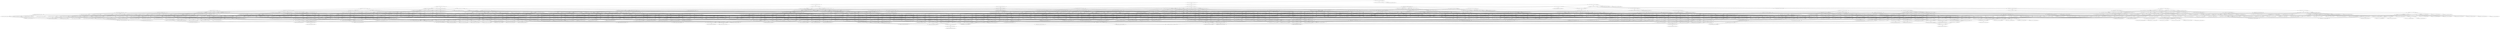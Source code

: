 strict digraph  {
"[1, 1, 1, 1, 1, 1, 1, 1, 1, 0, 1, 1, 1, 1, 1, 1]" [betweenness="0.0", closeness="0.12689599133261106", degree="0.0032017075773746", eigenvector="0.9974021758560868", katz="0.03436944966373277", label="[1, 1, 1, 1, 1, 1, 1, 1, 1, 0, 1, 1, 1, 1, 1, 1]", load="0.0", out_degree="0.0032017075773746", pagerank="0.0004636763188369799"];
"[1, 1, 1, 1, 1, 1, 1, 0, 0, 1, 1, 1, 1, 1, 1, 1]" [betweenness="0.0006451573728822472", closeness="0.109342173268091", degree="0.0032017075773746", eigenvector="0.04670400625719439", katz="0.032686216353042204", label="[1, 1, 1, 1, 1, 1, 1, 0, 0, 1, 1, 1, 1, 1, 1, 1]", load="0.0006510196954971719", out_degree="0.0021344717182497333", pagerank="0.0005950376059012986"];
"[1, 1, 1, 1, 1, 1, 1, 1, 1, 1, 0, 0, 1, 1, 1, 1]" [betweenness="0.0", closeness="0.0", degree="0.0010672358591248667", eigenvector="2.393869861871198e-23", katz="0.025587706935505113", label="[1, 1, 1, 1, 1, 1, 1, 1, 1, 1, 0, 0, 1, 1, 1, 1]", load="0.0", out_degree="0.0", pagerank="0.0005950376059012986"];
"[1, 1, 1, 1, 1, 1, 1, 1, 1, 1, 1, 1, 1, 0, 1, 0]" [betweenness="0.0004197980677402157", closeness="0.08352223323539776", degree="0.0021344717182497333", eigenvector="0.05451364506657308", katz="0.02954472990076856", label="[1, 1, 1, 1, 1, 1, 1, 1, 1, 1, 1, 1, 1, 0, 1, 0]", load="0.00041393574512529104", out_degree="0.0010672358591248667", pagerank="0.0005950376059012986"];
"[1, 1, 1, 1, 1, 1, 1, 0, 1, 0, 0, 1, 1, 1, 1, 1]" [betweenness="0.000628978400728064", closeness="0.07426449419708676", degree="0.0032017075773746", eigenvector="0.0018866009276885959", katz="0.03366368825165232", label="[1, 1, 1, 1, 1, 1, 1, 0, 1, 0, 0, 1, 1, 1, 1, 1]", load="0.0006235936095882748", out_degree="0.0021344717182497333", pagerank="0.0007165760015760525"];
"[0, 1, 1, 0, 1, 1, 1, 0, 1, 1, 1, 1, 1, 1, 1, 1]" [betweenness="0.0008348492145170616", closeness="0.08980630297321665", degree="0.004268943436499467", eigenvector="0.0024867040734931002", katz="0.03732261238410058", label="[0, 1, 1, 0, 1, 1, 1, 0, 1, 1, 1, 1, 1, 1, 1, 1]", load="0.0008460963282717755", out_degree="0.0032017075773746", pagerank="0.0007165760015760525"];
"[1, 1, 1, 1, 0, 1, 1, 1, 1, 0, 1, 1, 1, 1, 1, 0]" [betweenness="0.0010719977594276342", closeness="0.09637086974439173", degree="0.005336179295624333", eigenvector="0.005100418979368998", katz="0.039571011357081354", label="[1, 1, 1, 1, 0, 1, 1, 1, 1, 0, 1, 1, 1, 1, 1, 0]", load="0.0010661354368127094", out_degree="0.004268943436499467", pagerank="0.0009694756843151251"];
"[1, 1, 1, 1, 1, 1, 1, 0, 1, 1, 0, 1, 1, 0, 1, 0]" [betweenness="0.0004333330327943842", closeness="0.057053835783697986", degree="0.005336179295624333", eigenvector="6.152807109947682e-05", katz="0.039605493862701784", label="[1, 1, 1, 1, 1, 1, 1, 0, 1, 1, 0, 1, 1, 0, 1, 0]", load="0.0004196734248374894", out_degree="0.004268943436499467", pagerank="0.0007682774678166894"];
"[1, 0, 1, 1, 1, 0, 1, 0, 1, 0, 1, 1, 1, 1, 1, 1]" [betweenness="0.000704178693969674", closeness="0.0671918548644059", degree="0.005336179295624333", eigenvector="0.00010050731573946804", katz="0.041155138617146404", label="[1, 0, 1, 1, 1, 0, 1, 0, 1, 0, 1, 1, 1, 1, 1, 1]", load="0.0007124535107867795", out_degree="0.004268943436499467", pagerank="0.0007682774678166894"];
"[0, 1, 1, 1, 0, 0, 1, 0, 1, 1, 1, 1, 1, 1, 1, 1]" [betweenness="0.0008391122809459141", closeness="0.0745254380362445", degree="0.0064034151547492", eigenvector="0.00015835986881550005", katz="0.04709271969778081", label="[0, 1, 1, 1, 0, 0, 1, 0, 1, 1, 1, 1, 1, 1, 1, 1]", load="0.0008505879427271813", out_degree="0.005336179295624333", pagerank="0.0006667437514901195"];
"[0, 1, 1, 1, 1, 1, 1, 0, 0, 1, 1, 1, 0, 1, 1, 1]" [betweenness="0.00040372111694369643", closeness="0.053757341911023875", degree="0.0032017075773746", eigenvector="5.495661670698654e-05", katz="0.033794187348162884", label="[0, 1, 1, 1, 1, 1, 1, 0, 0, 1, 1, 1, 0, 1, 1, 1]", load="0.000412060268067371", out_degree="0.0021344717182497333", pagerank="0.0006667437514901195"];
"[0, 1, 1, 0, 1, 1, 1, 1, 0, 0, 1, 1, 1, 1, 1, 1]" [betweenness="0.00018378441800117497", closeness="0.030271813080821105", degree="0.004268943436499467", eigenvector="1.38889597246439e-07", katz="0.036462832934679806", label="[0, 1, 1, 0, 1, 1, 1, 1, 0, 0, 1, 1, 1, 1, 1, 1]", load="0.00017521671885094723", out_degree="0.0032017075773746", pagerank="0.0006667437514901195"];
"[1, 1, 0, 0, 1, 1, 1, 1, 1, 0, 1, 1, 1, 1, 1, 0]" [betweenness="0.00089452156871081", closeness="0.07186649735080877", degree="0.005336179295624333", eigenvector="0.00025516942603061787", katz="0.04169519608612907", label="[1, 1, 0, 0, 1, 1, 1, 1, 1, 0, 1, 1, 1, 1, 1, 0]", load="0.0009094574012003932", out_degree="0.004268943436499467", pagerank="0.0006697565025184504"];
"[1, 1, 1, 1, 1, 0, 0, 1, 1, 0, 1, 1, 1, 1, 1, 0]" [betweenness="0.0", closeness="0.0", degree="0.0010672358591248667", eigenvector="2.393869861871198e-23", katz="0.025587706935505113", label="[1, 1, 1, 1, 1, 0, 0, 1, 1, 0, 1, 1, 1, 1, 1, 0]", load="0.0", out_degree="0.0", pagerank="0.0006697565025184504"];
"[1, 1, 1, 1, 0, 1, 1, 0, 0, 1, 1, 1, 1, 1, 1, 0]" [betweenness="0.0008171335806410228", closeness="0.07835874791544885", degree="0.007470651013874067", eigenvector="0.00018236112733274005", katz="0.04696354860326019", label="[1, 1, 1, 1, 0, 1, 1, 0, 0, 1, 1, 1, 1, 1, 1, 0]", load="0.0007963354255365151", out_degree="0.0064034151547492", pagerank="0.0006697565025184504"];
"[1, 1, 1, 1, 0, 1, 1, 1, 1, 1, 0, 0, 1, 1, 1, 0]" [betweenness="0.0", closeness="0.0", degree="0.0010672358591248667", eigenvector="2.393869861871198e-23", katz="0.025587706935505113", label="[1, 1, 1, 1, 0, 1, 1, 1, 1, 1, 0, 0, 1, 1, 1, 0]", load="0.0", out_degree="0.0", pagerank="0.0006697565025184504"];
"[1, 1, 1, 1, 1, 1, 1, 1, 0, 0, 0, 1, 1, 0, 1, 0]" [betweenness="8.443873670621035e-05", closeness="0.011288252413034383", degree="0.0032017075773746", eigenvector="9.489158459911531e-10", katz="0.03206277008241913", label="[1, 1, 1, 1, 1, 1, 1, 1, 0, 0, 0, 1, 1, 0, 1, 0]", load="8.445211439277409e-05", out_degree="0.0021344717182497333", pagerank="0.0006269878832915216"];
"[1, 1, 1, 1, 1, 1, 1, 0, 0, 0, 1, 1, 1, 0, 1, 0]" [betweenness="0.0003817186566174616", closeness="0.022424466694911768", degree="0.004268943436499467", eigenvector="9.322682358526077e-07", katz="0.03295133442275701", label="[1, 1, 1, 1, 1, 1, 1, 0, 0, 0, 1, 1, 1, 0, 1, 0]", load="0.00038563936759847", out_degree="0.0021344717182497333", pagerank="0.0007218978215589007"];
"[1, 0, 1, 1, 1, 0, 1, 0, 1, 1, 1, 1, 1, 0, 1, 0]" [betweenness="0.0004282655569959029", closeness="0.04079495797426953", degree="0.0064034151547492", eigenvector="1.6541588680601587e-06", katz="0.03939240813916326", label="[1, 0, 1, 1, 1, 0, 1, 0, 1, 1, 1, 1, 1, 0, 1, 0]", load="0.0003070540260756987", out_degree="0.004268943436499467", pagerank="0.0007902994477460632"];
"[1, 1, 1, 1, 0, 1, 1, 0, 1, 0, 0, 1, 1, 1, 1, 0]" [betweenness="0.00046122063360210105", closeness="0.0283632242560544", degree="0.005336179295624333", eigenvector="2.2227714540853395e-06", katz="0.03577154111499431", label="[1, 1, 1, 1, 0, 1, 1, 0, 1, 0, 0, 1, 1, 1, 1, 0]", load="0.0005128521414018033", out_degree="0.0032017075773746", pagerank="0.0007218978215589007"];
"[1, 0, 1, 0, 0, 1, 1, 0, 1, 0, 1, 1, 1, 1, 1, 1]" [betweenness="0.0006758385305443584", closeness="0.05692256279236002", degree="0.0064034151547492", eigenvector="5.978352320872606e-06", katz="0.04707737833221056", label="[1, 0, 1, 0, 0, 1, 1, 0, 1, 0, 1, 1, 1, 1, 1, 1]", load="0.0007407509872826443", out_degree="0.005336179295624333", pagerank="0.0006269878832915216"];
"[1, 0, 1, 1, 1, 1, 1, 0, 1, 0, 0, 1, 1, 1, 0, 1]" [betweenness="4.9607057086607225e-05", closeness="0.015623805947534158", degree="0.0032017075773746", eigenvector="1.429032545840158e-07", katz="0.03198344972618149", label="[1, 0, 1, 1, 1, 1, 1, 0, 1, 0, 0, 1, 1, 1, 0, 1]", load="5.6578266287410544e-05", out_degree="0.0021344717182497333", pagerank="0.0006269878832915216"];
"[1, 0, 1, 1, 1, 0, 1, 0, 1, 1, 0, 0, 1, 1, 1, 1]" [betweenness="0.0001751709286487346", closeness="0.02924384363018301", degree="0.004268943436499467", eigenvector="8.770291794649257e-08", katz="0.03722134058996003", label="[1, 0, 1, 1, 1, 0, 1, 0, 1, 1, 0, 0, 1, 1, 1, 1]", load="0.00017523255509054725", out_degree="0.0032017075773746", pagerank="0.0006269878832915216"];
"[1, 1, 1, 0, 0, 0, 1, 0, 0, 1, 1, 1, 1, 1, 1, 1]" [betweenness="5.849089615139516e-05", closeness="0.015332759196153007", degree="0.004268943436499467", eigenvector="8.369188081158718e-10", katz="0.03585412850965349", label="[1, 1, 1, 0, 0, 0, 1, 0, 0, 1, 1, 1, 1, 1, 1, 1]", load="4.5971592898858425e-05", out_degree="0.0032017075773746", pagerank="0.0005770480772922658"];
"[0, 1, 0, 0, 1, 0, 1, 0, 1, 1, 1, 1, 1, 1, 1, 1]" [betweenness="0.00032713375820931213", closeness="0.0413295693186904", degree="0.004268943436499467", eigenvector="4.315665217449458e-06", katz="0.03856553857489465", label="[0, 1, 0, 0, 1, 0, 1, 0, 1, 1, 1, 1, 1, 1, 1, 1]", load="0.00036531647549146486", out_degree="0.0032017075773746", pagerank="0.0005770480772922658"];
"[0, 1, 1, 1, 1, 0, 1, 0, 1, 0, 1, 1, 1, 0, 1, 1]" [betweenness="0.0001292880874296658", closeness="0.02120185883914991", degree="0.005336179295624333", eigenvector="4.7635622374042015e-09", katz="0.03967965420195882", label="[0, 1, 1, 1, 1, 0, 1, 0, 1, 0, 1, 1, 1, 0, 1, 1]", load="0.00012252259231373402", out_degree="0.004268943436499467", pagerank="0.0005770480772922658"];
"[0, 1, 1, 1, 0, 1, 1, 0, 1, 1, 0, 1, 1, 1, 0, 1]" [betweenness="0.0006506312734741778", closeness="0.06766805180256893", degree="0.0096051227321238", eigenvector="8.051288007322663e-06", katz="0.06073777331269574", label="[0, 1, 1, 1, 0, 1, 1, 0, 1, 1, 0, 1, 1, 1, 0, 1]", load="0.0006722580757032876", out_degree="0.008537886872998933", pagerank="0.0005770480772922658"];
"[0, 1, 1, 1, 0, 0, 1, 1, 0, 0, 1, 1, 1, 1, 1, 1]" [betweenness="0.00019927790144623342", closeness="0.019351601207178045", degree="0.0064034151547492", eigenvector="4.752803030118608e-09", katz="0.040213397392501016", label="[0, 1, 1, 1, 0, 0, 1, 1, 0, 0, 1, 1, 1, 1, 1, 1]", load="0.00014351703211147381", out_degree="0.004268943436499467", pagerank="0.0007660010080510757"];
"[0, 1, 1, 1, 1, 1, 1, 0, 1, 0, 0, 1, 0, 1, 1, 1]" [betweenness="0.000564902185812862", closeness="0.05045923482422949", degree="0.0064034151547492", eigenvector="2.6272326979760297e-06", katz="0.04549357552426946", label="[0, 1, 1, 1, 1, 1, 1, 0, 1, 0, 0, 1, 0, 1, 1, 1]", load="0.0006002261977054757", out_degree="0.005336179295624333", pagerank="0.0007471057149751948"];
"[0, 1, 1, 1, 1, 1, 1, 0, 0, 1, 1, 1, 1, 0, 0, 1]" [betweenness="0.0001649187769745437", closeness="0.029628644247659187", degree="0.004268943436499467", eigenvector="1.6704186924005665e-06", katz="0.03657137573162315", label="[0, 1, 1, 1, 1, 1, 1, 0, 0, 1, 1, 1, 1, 0, 0, 1]", load="0.00013793391620560452", out_degree="0.0032017075773746", pagerank="0.0007471057149751948"];
"[0, 1, 1, 0, 1, 1, 1, 1, 0, 1, 0, 0, 1, 1, 1, 1]" [betweenness="5.413106477468773e-05", closeness="0.008508445883781695", degree="0.0032017075773746", eigenvector="6.883896214920296e-10", katz="0.032164959195853327", label="[0, 1, 1, 0, 1, 1, 1, 1, 0, 1, 0, 0, 1, 1, 1, 1]", load="6.293321617049828e-05", out_degree="0.0021344717182497333", pagerank="0.0006526292495957898"];
"[0, 1, 1, 0, 1, 1, 1, 1, 0, 1, 1, 1, 1, 0, 1, 0]" [betweenness="0.00016264625055048955", closeness="0.023226837564599312", degree="0.004268943436499467", eigenvector="3.198059027860099e-09", katz="0.03637291850013965", label="[0, 1, 1, 0, 1, 1, 1, 1, 0, 1, 1, 1, 1, 0, 1, 0]", load="0.00017198820997768396", out_degree="0.0032017075773746", pagerank="0.0006526292495957898"];
"[1, 1, 0, 1, 0, 0, 1, 1, 1, 0, 1, 1, 1, 1, 1, 0]" [betweenness="0.0004460911021927393", closeness="0.04603762529558248", degree="0.004268943436499467", eigenvector="1.0110913526746882e-05", katz="0.037861910409941406", label="[1, 1, 0, 1, 0, 0, 1, 1, 1, 0, 1, 1, 1, 1, 1, 0]", load="0.0004896854066588083", out_degree="0.0032017075773746", pagerank="0.0006060412262380486"];
"[1, 1, 0, 1, 1, 1, 1, 1, 0, 0, 1, 1, 0, 1, 1, 0]" [betweenness="0.00037077393247525095", closeness="0.047331707455636675", degree="0.005336179295624333", eigenvector="2.6848726097708766e-06", katz="0.04216700192914026", label="[1, 1, 0, 1, 1, 1, 1, 1, 0, 0, 1, 1, 0, 1, 1, 0]", load="0.0004191366793422509", out_degree="0.004268943436499467", pagerank="0.0006060412262380486"];
"[1, 1, 0, 0, 1, 1, 1, 0, 0, 1, 1, 1, 1, 1, 1, 0]" [betweenness="0.0005085751759134738", closeness="0.043218642229023524", degree="0.005336179295624333", eigenvector="6.814522145045089e-06", katz="0.037014514387169135", label="[1, 1, 0, 0, 1, 1, 1, 0, 0, 1, 1, 1, 1, 1, 1, 0]", load="0.00035929907362579116", out_degree="0.0032017075773746", pagerank="0.0007009511645054276"];
"[1, 1, 0, 0, 1, 1, 1, 1, 1, 1, 0, 0, 1, 1, 1, 0]" [betweenness="0.00024780858210162517", closeness="0.036154738388211295", degree="0.0064034151547492", eigenvector="3.1715051196816274e-07", katz="0.04403210549617046", label="[1, 1, 0, 0, 1, 1, 1, 1, 1, 1, 0, 0, 1, 1, 1, 0]", load="0.0002494077417948853", out_degree="0.005336179295624333", pagerank="0.0006060412262380486"];
"[1, 1, 1, 1, 1, 0, 0, 0, 0, 1, 1, 1, 1, 1, 1, 0]" [betweenness="0.0", closeness="0.0", degree="0.0010672358591248667", eigenvector="2.393869861871198e-23", katz="0.025587706935505113", label="[1, 1, 1, 1, 1, 0, 0, 0, 0, 1, 1, 1, 1, 1, 1, 0]", load="0.0", out_degree="0.0", pagerank="0.000558586257104359"];
"[0, 1, 1, 0, 0, 1, 1, 0, 1, 1, 1, 1, 1, 1, 1, 0]" [betweenness="0.0004506708566779179", closeness="0.05515504519719197", degree="0.0064034151547492", eigenvector="4.260846798721046e-06", katz="0.04353051223588444", label="[0, 1, 1, 0, 0, 1, 1, 0, 1, 1, 1, 1, 1, 1, 1, 0]", load="0.0004885019756541769", out_degree="0.005336179295624333", pagerank="0.000558586257104359"];
"[1, 1, 1, 1, 0, 1, 1, 0, 0, 0, 1, 1, 1, 0, 1, 1]" [betweenness="0.00014817693946797374", closeness="0.022142077307130855", degree="0.005336179295624333", eigenvector="1.672728546809908e-08", katz="0.038903294003549686", label="[1, 1, 1, 1, 0, 1, 1, 0, 0, 0, 1, 1, 1, 0, 1, 1]", load="0.00014851924007038214", out_degree="0.004268943436499467", pagerank="0.000558586257104359"];
"[0, 1, 1, 0, 1, 1, 1, 1, 1, 0, 0, 1, 1, 0, 1, 0]" [betweenness="0.00022874259321225345", closeness="0.013244516925881068", degree="0.0064034151547492", eigenvector="5.255355768483063e-11", katz="0.03916292453363511", label="[0, 1, 1, 0, 1, 1, 1, 1, 1, 0, 0, 1, 1, 0, 1, 0]", load="0.00022170594673460393", out_degree="0.004268943436499467", pagerank="0.0009151150540205323"];
"[1, 0, 1, 1, 1, 0, 1, 1, 0, 0, 1, 1, 1, 0, 1, 0]" [betweenness="0.0", closeness="0.0", degree="0.0021344717182497333", eigenvector="2.393869861871198e-23", katz="0.025587706935505113", label="[1, 0, 1, 1, 1, 0, 1, 1, 0, 0, 1, 1, 1, 0, 1, 0]", load="0.0", out_degree="0.0", pagerank="0.0008981607245111777"];
"[0, 1, 1, 0, 1, 1, 1, 0, 1, 0, 1, 1, 1, 0, 1, 0]" [betweenness="0.0004363991478600332", closeness="0.024038864606063078", degree="0.005336179295624333", eigenvector="6.326237643334877e-08", katz="0.03712060511415685", label="[0, 1, 1, 0, 1, 1, 1, 0, 1, 0, 1, 1, 1, 0, 1, 0]", load="0.00039566204739276465", out_degree="0.0032017075773746", pagerank="0.0008655054078996117"];
"[1, 1, 1, 1, 1, 1, 1, 0, 0, 1, 0, 0, 1, 0, 1, 0]" [betweenness="0.0001927071961066749", closeness="0.016900337714360898", degree="0.004268943436499467", eigenvector="2.4088396197345086e-09", katz="0.03651567973756784", label="[1, 1, 1, 1, 1, 1, 1, 0, 0, 1, 0, 0, 1, 0, 1, 0]", load="0.00021363351157760023", out_degree="0.0032017075773746", pagerank="0.0007705430267073571"];
"[1, 0, 1, 0, 0, 1, 1, 0, 1, 1, 1, 1, 1, 0, 1, 0]" [betweenness="0.0004553979080982145", closeness="0.030305364739128475", degree="0.0064034151547492", eigenvector="7.447302319433059e-08", katz="0.04005742650136737", label="[1, 0, 1, 0, 0, 1, 1, 0, 1, 1, 1, 1, 1, 0, 1, 0]", load="0.00033471347660758195", out_degree="0.004268943436499467", pagerank="0.0007382591132194466"];
"[1, 0, 1, 1, 1, 1, 1, 0, 1, 1, 0, 1, 1, 0, 0, 0]" [betweenness="0.00022133191693906448", closeness="0.016601446697497923", degree="0.005336179295624333", eigenvector="1.0091118830466975e-08", katz="0.03550134030317384", label="[1, 0, 1, 1, 1, 1, 1, 0, 1, 1, 0, 1, 1, 0, 0, 0]", load="0.00021822899255601017", out_degree="0.0032017075773746", pagerank="0.0008981607245111777"];
"[1, 0, 1, 1, 0, 0, 1, 0, 1, 0, 1, 1, 1, 1, 1, 0]" [betweenness="0.000363004764760897", closeness="0.020243054360174886", degree="0.005336179295624333", eigenvector="3.228898713930714e-08", katz="0.03690055313740513", label="[1, 0, 1, 1, 0, 0, 1, 0, 1, 0, 1, 1, 1, 1, 1, 0]", load="0.00032204358497459415", out_degree="0.0032017075773746", pagerank="0.0008362358442718774"];
"[1, 1, 0, 0, 1, 1, 1, 0, 1, 0, 0, 1, 1, 1, 1, 0]" [betweenness="0.0003910139087012047", closeness="0.019869172089670338", degree="0.005336179295624333", eigenvector="1.0062371735822505e-07", katz="0.036015554699905784", label="[1, 1, 0, 0, 1, 1, 1, 0, 1, 0, 0, 1, 1, 1, 1, 0]", load="0.00036538133995904937", out_degree="0.0032017075773746", pagerank="0.0008668887817884811"];
"[1, 1, 1, 1, 1, 0, 0, 0, 1, 0, 0, 1, 1, 1, 1, 0]" [betweenness="0.00022065281412061646", closeness="0.012170369651693025", degree="0.0021344717182497333", eigenvector="2.4141403096448082e-08", katz="0.028922253915992485", label="[1, 1, 1, 1, 1, 0, 0, 0, 1, 0, 0, 1, 1, 1, 1, 0]", load="0.00027355961280366023", out_degree="0.0010672358591248667", pagerank="0.000668254124083898"];
"[1, 1, 1, 0, 0, 0, 1, 0, 1, 0, 0, 1, 1, 1, 1, 1]" [betweenness="7.369720323092621e-05", closeness="0.008367129135538954", degree="0.004268943436499467", eigenvector="2.2278071833274763e-11", katz="0.03283993603771966", label="[1, 1, 1, 0, 0, 0, 1, 0, 1, 0, 0, 1, 1, 1, 1, 1]", load="6.831984928559275e-05", out_degree="0.0021344717182497333", pagerank="0.0007337835376755951"];
"[1, 0, 1, 1, 0, 1, 1, 0, 0, 0, 1, 1, 0, 1, 1, 1]" [betweenness="0.00044672597927098405", closeness="0.05075895715810337", degree="0.008537886872998933", eigenvector="2.1105717975923141e-07", katz="0.05650941830308819", label="[1, 0, 1, 1, 0, 1, 1, 0, 0, 0, 1, 1, 0, 1, 1, 1]", load="0.000538935998175203", out_degree="0.007470651013874067", pagerank="0.0005702773930314673"];
"[1, 0, 1, 0, 1, 0, 0, 0, 1, 0, 1, 1, 1, 1, 1, 1]" [betweenness="0.0002602432880547761", closeness="0.035844463159904666", degree="0.005336179295624333", eigenvector="1.3083610864278968e-07", katz="0.042429114722675486", label="[1, 0, 1, 0, 1, 0, 0, 0, 1, 0, 1, 1, 1, 1, 1, 1]", load="0.0003095592876545753", out_degree="0.004268943436499467", pagerank="0.0005702773930314673"];
"[1, 0, 1, 0, 0, 1, 1, 0, 1, 1, 0, 0, 1, 1, 1, 1]" [betweenness="0.00026020015415240534", closeness="0.022984947357844454", degree="0.007470651013874067", eigenvector="6.082776304538764e-09", katz="0.04306087213638828", label="[1, 0, 1, 0, 0, 1, 1, 0, 1, 1, 0, 0, 1, 1, 1, 1]", load="0.00020455560717465835", out_degree="0.005336179295624333", pagerank="0.0007479458500222795"];
"[1, 0, 1, 1, 1, 1, 1, 0, 1, 0, 0, 1, 0, 0, 1, 1]" [betweenness="1.4834269687965218e-05", closeness="0.0020523766521632052", degree="0.0021344717182497333", eigenvector="4.982056125105138e-16", katz="0.02845608888297524", label="[1, 0, 1, 1, 1, 1, 1, 0, 1, 0, 0, 1, 0, 0, 1, 1]", load="1.4965246422023369e-05", out_degree="0.0010672358591248667", pagerank="0.0007301790043231983"];
"[1, 0, 1, 1, 1, 0, 1, 1, 0, 0, 0, 0, 1, 1, 1, 1]" [betweenness="4.8077296776128074e-05", closeness="0.007057097118463179", degree="0.004268943436499467", eigenvector="2.1891341560680726e-11", katz="0.034663290446236825", label="[1, 0, 1, 1, 1, 0, 1, 1, 0, 0, 0, 0, 1, 1, 1, 1]", load="5.614738750188768e-05", out_degree="0.0032017075773746", pagerank="0.0006413447758277922"];
"[1, 0, 1, 1, 1, 0, 1, 0, 0, 0, 1, 0, 1, 1, 1, 1]" [betweenness="0.000109664368647137", closeness="0.01537327844691772", degree="0.005336179295624333", eigenvector="5.4617911409217736e-11", katz="0.0386121747295553", label="[1, 0, 1, 1, 1, 0, 1, 0, 0, 0, 1, 0, 1, 1, 1, 1]", load="0.00012754111467869919", out_degree="0.004268943436499467", pagerank="0.0006413447758277922"];
"[1, 1, 1, 0, 1, 0, 1, 0, 0, 0, 1, 1, 1, 0, 1, 1]" [betweenness="2.1943006412442808e-05", closeness="0.004657029203453964", degree="0.004268943436499467", eigenvector="1.4686738809464566e-14", katz="0.03158060377686977", label="[1, 1, 1, 0, 1, 0, 1, 0, 0, 0, 1, 1, 1, 0, 1, 1]", load="1.6714886960499434e-05", out_degree="0.0021344717182497333", pagerank="0.0007498120719642037"];
"[1, 1, 1, 0, 0, 1, 1, 0, 0, 1, 0, 1, 1, 1, 0, 1]" [betweenness="8.957940210415883e-05", closeness="0.010903327545835392", degree="0.0064034151547492", eigenvector="2.3894456692048793e-11", katz="0.038243675926894316", label="[1, 1, 1, 0, 0, 1, 1, 0, 0, 1, 0, 1, 1, 1, 0, 1]", load="7.120787130928342e-05", out_degree="0.004268943436499467", pagerank="0.0006884972677226557"];
"[0, 1, 0, 1, 1, 0, 1, 0, 0, 1, 1, 1, 0, 1, 1, 1]" [betweenness="0.0002890343192565778", closeness="0.03468104163539462", degree="0.0064034151547492", eigenvector="1.3144796729342033e-07", katz="0.045197005301066594", label="[0, 1, 0, 1, 1, 0, 1, 0, 0, 1, 1, 1, 0, 1, 1, 1]", load="0.0003641129242878159", out_degree="0.005336179295624333", pagerank="0.0006271824634811078"];
"[0, 1, 0, 0, 1, 1, 1, 0, 1, 1, 0, 1, 1, 1, 0, 1]" [betweenness="0.0003973546802343288", closeness="0.03728794660634926", degree="0.008537886872998933", eigenvector="1.7280584671717217e-07", katz="0.049018928755989545", label="[0, 1, 0, 0, 1, 1, 1, 0, 1, 1, 0, 1, 1, 1, 0, 1]", load="0.00032344830711912494", out_degree="0.0064034151547492", pagerank="0.0006884972677226557"];
"[0, 1, 0, 0, 1, 0, 1, 1, 0, 0, 1, 1, 1, 1, 1, 1]" [betweenness="8.677589371153138e-05", closeness="0.011167308554900777", degree="0.005336179295624333", eigenvector="8.197247891692221e-11", katz="0.0355624347916384", label="[0, 1, 0, 0, 1, 0, 1, 1, 0, 0, 1, 1, 1, 1, 1, 1]", load="7.377910475611966e-05", out_degree="0.0032017075773746", pagerank="0.0007899931439389651"];
"[0, 1, 1, 0, 0, 1, 1, 0, 1, 0, 1, 1, 1, 0, 1, 1]" [betweenness="0.00033962322834189584", closeness="0.01681333869867208", degree="0.0064034151547492", eigenvector="2.76417939773006e-10", katz="0.03676322544954469", label="[0, 1, 1, 0, 0, 1, 1, 0, 1, 0, 1, 1, 1, 0, 1, 1]", load="0.00032756798930517507", out_degree="0.0032017075773746", pagerank="0.0007999712850026488"];
"[0, 1, 1, 1, 1, 1, 1, 0, 1, 0, 0, 1, 1, 0, 0, 1]" [betweenness="0.00015945411018882948", closeness="0.01075010424986041", degree="0.0064034151547492", eigenvector="8.00556513843403e-12", katz="0.03240793110521545", label="[0, 1, 1, 1, 1, 1, 1, 0, 1, 0, 0, 1, 1, 0, 0, 1]", load="0.00011836168238409927", out_degree="0.0021344717182497333", pagerank="0.0009863782211837705"];
"[0, 1, 1, 1, 1, 0, 1, 0, 1, 1, 0, 0, 1, 0, 1, 1]" [betweenness="5.5959099040783744e-05", closeness="0.01184865504911622", degree="0.0064034151547492", eigenvector="8.495173416920498e-12", katz="0.040167712844661294", label="[0, 1, 1, 1, 1, 0, 1, 0, 1, 1, 0, 0, 1, 0, 1, 1]", load="5.5344688107161424e-05", out_degree="0.005336179295624333", pagerank="0.0005863059273200758"];
"[0, 1, 1, 1, 1, 0, 0, 0, 1, 1, 0, 1, 1, 1, 0, 1]" [betweenness="0.00017979116257382452", closeness="0.027977474511228683", degree="0.0064034151547492", eigenvector="6.127663323023026e-08", katz="0.04507989215756227", label="[0, 1, 1, 1, 1, 0, 0, 0, 1, 1, 0, 1, 1, 1, 0, 1]", load="0.00022986125271348687", out_degree="0.005336179295624333", pagerank="0.0005249911230785279"];
"[0, 1, 1, 1, 0, 1, 1, 1, 0, 0, 0, 1, 1, 1, 0, 1]" [betweenness="0.00020408891450902192", closeness="0.01690255745472629", degree="0.007470651013874067", eigenvector="9.029633773849249e-11", katz="0.04391001477603597", label="[0, 1, 1, 1, 0, 1, 1, 1, 0, 0, 0, 1, 1, 1, 0, 1]", load="0.0001651808319260899", out_degree="0.005336179295624333", pagerank="0.0006878018035363853"];
"[0, 1, 1, 1, 0, 1, 1, 0, 0, 0, 1, 1, 1, 1, 0, 1]" [betweenness="0.00038551499951400254", closeness="0.02530381795021861", degree="0.008537886872998933", eigenvector="1.1795679729740409e-07", katz="0.046129891899726945", label="[0, 1, 1, 1, 0, 1, 1, 0, 0, 0, 1, 1, 1, 1, 0, 1]", load="0.0003608856854663054", out_degree="0.0064034151547492", pagerank="0.0007367145540923695"];
"[0, 0, 1, 1, 0, 0, 1, 0, 1, 1, 1, 1, 1, 1, 0, 1]" [betweenness="0.00015056965851643558", closeness="0.03586609592508436", degree="0.0064034151547492", eigenvector="1.0029847306347756e-07", katz="0.04465898486943306", label="[0, 0, 1, 1, 0, 0, 1, 0, 1, 1, 1, 1, 1, 1, 0, 1]", load="0.00018118712781200468", out_degree="0.005336179295624333", pagerank="0.0005249911230785279"];
"[0, 1, 1, 1, 0, 1, 1, 0, 1, 1, 0, 1, 0, 0, 1, 1]" [betweenness="0.0001711414466192702", closeness="0.03634057439793236", degree="0.008537886872998933", eigenvector="1.1618057418978752e-07", katz="0.052051429999866936", label="[0, 1, 1, 1, 0, 1, 1, 0, 1, 1, 0, 1, 0, 0, 1, 1]", load="0.00018556307935885477", out_degree="0.007470651013874067", pagerank="0.0005249911230785279"];
"[0, 1, 1, 1, 0, 0, 1, 1, 0, 1, 0, 0, 1, 1, 1, 1]" [betweenness="1.111704019921736e-05", closeness="0.0021344717182497333", degree="0.004268943436499467", eigenvector="7.157670886994892e-21", katz="0.030705248322606134", label="[0, 1, 1, 1, 0, 0, 1, 1, 0, 1, 0, 0, 1, 1, 1, 1]", load="1.0261883260816025e-05", out_degree="0.0021344717182497333", pagerank="0.0009038910738408383"];
"[0, 1, 1, 1, 0, 0, 1, 1, 0, 1, 1, 1, 1, 0, 1, 0]" [betweenness="0.00012190638769460261", closeness="0.011415470967231906", degree="0.005336179295624333", eigenvector="8.737122011605463e-11", katz="0.036079206679678545", label="[0, 1, 1, 1, 0, 0, 1, 1, 0, 1, 1, 1, 1, 0, 1, 0]", load="0.00010676741050610199", out_degree="0.0032017075773746", pagerank="0.0008114230489921713"];
"[1, 1, 1, 0, 1, 1, 1, 0, 0, 0, 0, 1, 0, 1, 1, 1]" [betweenness="6.308120763969828e-05", closeness="0.015086306899911837", degree="0.005336179295624333", eigenvector="6.117476009455088e-11", katz="0.039917636508468524", label="[1, 1, 1, 0, 1, 1, 1, 0, 0, 0, 0, 1, 0, 1, 1, 1]", load="5.437323598367513e-05", out_degree="0.004268943436499467", pagerank="0.0005907103774452849"];
"[0, 1, 1, 1, 1, 1, 1, 0, 1, 1, 0, 1, 0, 0, 1, 0]" [betweenness="0.00033677332633105073", closeness="0.03827941952182927", degree="0.007470651013874067", eigenvector="1.2482273185759583e-07", katz="0.04812596870347722", label="[0, 1, 1, 1, 1, 1, 1, 0, 1, 1, 0, 1, 0, 0, 1, 0]", load="0.0003637564800074208", out_degree="0.0064034151547492", pagerank="0.0005907103774452849"];
"[0, 0, 1, 1, 1, 0, 1, 0, 1, 0, 1, 1, 0, 1, 1, 1]" [betweenness="0.00037890305706737983", closeness="0.04524134390662362", degree="0.008537886872998933", eigenvector="6.065315088188264e-08", katz="0.05301946617566752", label="[0, 0, 1, 1, 1, 0, 1, 0, 1, 0, 1, 1, 0, 1, 1, 1]", load="0.0004118228349604682", out_degree="0.007470651013874067", pagerank="0.0005907103774452849"];
"[0, 1, 1, 0, 1, 1, 1, 0, 0, 0, 0, 1, 1, 1, 1, 1]" [betweenness="0.0", closeness="0.0", degree="0.0010672358591248667", eigenvector="2.393869861871198e-23", katz="0.025587706935505113", label="[0, 1, 1, 0, 1, 1, 1, 0, 0, 0, 0, 1, 1, 1, 1, 1]", load="0.0", out_degree="0.0", pagerank="0.0005907103774452849"];
"[0, 1, 1, 1, 1, 0, 1, 0, 0, 1, 0, 1, 1, 0, 1, 1]" [betweenness="1.9137626206520272e-05", closeness="0.0037585262864832263", degree="0.0032017075773746", eigenvector="9.834777446248023e-16", katz="0.031298883123509855", label="[0, 1, 1, 1, 1, 0, 1, 0, 0, 1, 0, 1, 1, 0, 1, 1]", load="1.9977416255431198e-05", out_degree="0.0021344717182497333", pagerank="0.0006753997498508215"];
"[0, 0, 1, 0, 1, 0, 1, 1, 0, 1, 1, 0, 1, 1, 1, 1]" [betweenness="7.969075548912764e-05", closeness="0.008812039203783302", degree="0.004268943436499467", eigenvector="3.805680900269985e-11", katz="0.03506727428087597", label="[0, 0, 1, 0, 1, 0, 1, 1, 0, 1, 1, 0, 1, 1, 1, 1]", load="8.7732767384137e-05", out_degree="0.0032017075773746", pagerank="0.0007410803933829809"];
"[0, 1, 1, 0, 0, 1, 1, 1, 0, 0, 1, 1, 1, 1, 1, 0]" [betweenness="0.00022922686798609098", closeness="0.010375904185936204", degree="0.004268943436499467", eigenvector="3.6701544430589966e-11", katz="0.03260998443303167", label="[0, 1, 1, 0, 0, 1, 1, 1, 0, 0, 1, 1, 1, 1, 1, 0]", load="0.0002588092883472642", out_degree="0.0021344717182497333", pagerank="0.0007435747497265686"];
"[1, 1, 0, 1, 0, 1, 1, 1, 1, 0, 0, 1, 1, 1, 0, 0]" [betweenness="0.0003901368964664116", closeness="0.04015984634053402", degree="0.005336179295624333", eigenvector="3.3172062847923166e-07", katz="0.042522736815950604", label="[1, 1, 0, 1, 0, 1, 1, 1, 1, 0, 0, 1, 1, 1, 0, 0]", load="0.00046314846214852033", out_degree="0.004268943436499467", pagerank="0.0006354016282854573"];
"[1, 1, 0, 1, 0, 0, 1, 0, 0, 1, 1, 1, 1, 1, 1, 0]" [betweenness="0.0007362031511980179", closeness="0.03995754257343047", degree="0.007470651013874067", eigenvector="3.7919142401030487e-07", katz="0.04566098437628035", label="[1, 1, 0, 1, 0, 0, 1, 0, 0, 1, 1, 1, 1, 1, 1, 0]", load="0.0006093139455043839", out_degree="0.005336179295624333", pagerank="0.0008340362859900405"];
"[1, 1, 0, 1, 0, 0, 1, 1, 1, 1, 0, 0, 1, 1, 1, 0]" [betweenness="0.00011028015915023755", closeness="0.0104011273784324", degree="0.005336179295624333", eigenvector="2.1340495249220783e-09", katz="0.03455843509373996", label="[1, 1, 0, 1, 0, 0, 1, 1, 1, 1, 0, 0, 1, 1, 1, 0]", load="0.00011464843611432902", out_degree="0.0032017075773746", pagerank="0.0007384368139545437"];
"[1, 1, 1, 0, 0, 1, 1, 1, 0, 0, 1, 1, 0, 1, 1, 0]" [betweenness="6.775392018065837e-05", closeness="0.011821689516460062", degree="0.004268943436499467", eigenvector="7.432369229417267e-13", katz="0.03648453898647319", label="[1, 1, 1, 0, 0, 1, 1, 1, 0, 0, 1, 1, 0, 1, 1, 0]", load="7.8126108536772e-05", out_degree="0.0032017075773746", pagerank="0.000592470300923338"];
"[0, 1, 0, 0, 1, 1, 1, 1, 1, 0, 1, 1, 0, 1, 1, 0]" [betweenness="0.00026992976816920974", closeness="0.03465337176069857", degree="0.005336179295624333", eigenvector="1.5670463636415167e-07", katz="0.0426821065221965", label="[0, 1, 0, 0, 1, 1, 1, 1, 1, 0, 1, 1, 0, 1, 1, 0]", load="0.00034221559170014194", out_degree="0.004268943436499467", pagerank="0.000592470300923338"];
"[1, 1, 0, 1, 1, 1, 1, 1, 0, 1, 0, 0, 0, 1, 1, 0]" [betweenness="0.00032722994039039967", closeness="0.028233752886901234", degree="0.007470651013874067", eigenvector="1.0117013804502557e-08", katz="0.04630386374268972", label="[1, 1, 0, 1, 1, 1, 1, 1, 0, 1, 0, 0, 0, 1, 1, 0]", load="0.0002639145620726538", out_degree="0.005336179295624333", pagerank="0.0006955054865924244"];
"[1, 1, 0, 1, 1, 1, 1, 1, 0, 0, 1, 1, 1, 0, 0, 0]" [betweenness="9.390257268143841e-05", closeness="0.02163527354204965", degree="0.005336179295624333", eigenvector="2.2491269527808844e-08", katz="0.0403224734372569", label="[1, 1, 0, 1, 1, 1, 1, 1, 0, 0, 1, 1, 1, 0, 0, 0]", load="9.002277157703364e-05", out_degree="0.004268943436499467", pagerank="0.000592470300923338"];
"[1, 1, 0, 0, 1, 1, 1, 0, 0, 0, 1, 1, 1, 0, 1, 1]" [betweenness="0.00010855120155909961", closeness="0.01040554962646745", degree="0.004268943436499467", eigenvector="7.655622612447521e-10", katz="0.03259161655348509", label="[1, 1, 0, 0, 1, 1, 1, 0, 0, 0, 1, 1, 1, 0, 1, 1]", load="8.273375482646351e-05", out_degree="0.0021344717182497333", pagerank="0.0007810139530318814"];
"[1, 1, 0, 0, 1, 1, 1, 1, 0, 0, 1, 0, 1, 1, 1, 0]" [betweenness="0.0", closeness="0.0", degree="0.0010672358591248667", eigenvector="2.393869861871198e-23", katz="0.025587706935505113", label="[1, 1, 0, 0, 1, 1, 1, 1, 0, 0, 1, 0, 1, 1, 1, 0]", load="0.0", out_degree="0.0", pagerank="0.0005667115045060664"];
"[1, 0, 0, 0, 1, 0, 1, 1, 1, 1, 1, 0, 1, 1, 1, 0]" [betweenness="0.00014116680074628067", closeness="0.0234822913305701", degree="0.005336179295624333", eigenvector="1.0116970622987235e-08", katz="0.04022857448499274", label="[1, 0, 0, 0, 1, 0, 1, 1, 1, 1, 1, 0, 1, 1, 1, 0]", load="0.0001656836875203337", out_degree="0.004268943436499467", pagerank="0.0005667115045060664"];
"[1, 1, 0, 0, 1, 1, 1, 1, 1, 0, 0, 0, 1, 0, 1, 1]" [betweenness="3.1585518400343265e-05", closeness="0.008054610257546163", degree="0.005336179295624333", eigenvector="3.169529697720734e-14", katz="0.0377654084202507", label="[1, 1, 0, 0, 1, 1, 1, 1, 1, 0, 0, 0, 1, 0, 1, 1]", load="3.841079914985998e-05", out_degree="0.004268943436499467", pagerank="0.0005667115045060664"];
"[0, 1, 1, 1, 0, 1, 1, 0, 0, 1, 1, 1, 0, 1, 1, 0]" [betweenness="0.0003400271507896871", closeness="0.041952662401334856", degree="0.007470651013874067", eigenvector="2.3723884810305858e-07", katz="0.047346575594165025", label="[0, 1, 1, 1, 0, 1, 1, 0, 0, 1, 1, 1, 0, 1, 1, 0]", load="0.0003981077299589971", out_degree="0.0064034151547492", pagerank="0.0005586387000292346"];
"[0, 1, 1, 0, 1, 0, 0, 0, 1, 1, 1, 1, 1, 1, 1, 0]" [betweenness="0.0", closeness="0.0", degree="0.0010672358591248667", eigenvector="2.393869861871198e-23", katz="0.025587706935505113", label="[0, 1, 1, 0, 1, 0, 0, 0, 1, 1, 1, 1, 1, 1, 1, 0]", load="0.0", out_degree="0.0", pagerank="0.0005586387000292346"];
"[1, 1, 1, 1, 1, 0, 0, 0, 0, 0, 1, 1, 1, 0, 1, 1]" [betweenness="0.0", closeness="0.0", degree="0.0010672358591248667", eigenvector="2.393869861871198e-23", katz="0.025587706935505113", label="[1, 1, 1, 1, 1, 0, 0, 0, 0, 0, 1, 1, 1, 0, 1, 1]", load="0.0", out_degree="0.0", pagerank="0.0005823792953272983"];
"[1, 1, 1, 1, 0, 1, 1, 0, 0, 1, 0, 0, 1, 0, 1, 1]" [betweenness="6.852190649043902e-05", closeness="0.014726628148039107", degree="0.005336179295624333", eigenvector="8.525425295903972e-12", katz="0.03821332378892742", label="[1, 1, 1, 1, 0, 1, 1, 0, 0, 1, 0, 0, 1, 0, 1, 1]", load="8.065238465896593e-05", out_degree="0.004268943436499467", pagerank="0.0005823792953272983"];
"[0, 1, 1, 1, 0, 0, 1, 1, 1, 0, 0, 1, 1, 0, 1, 0]" [betweenness="7.536655818240456e-05", closeness="0.004509071504802562", degree="0.005336179295624333", eigenvector="3.569383338836123e-13", katz="0.03413965593519657", label="[0, 1, 1, 1, 0, 0, 1, 1, 1, 0, 0, 1, 1, 0, 1, 0]", load="7.571446919346045e-05", out_degree="0.0032017075773746", pagerank="0.000888101294003216"];
"[0, 1, 1, 1, 1, 1, 1, 1, 0, 0, 0, 1, 0, 0, 1, 0]" [betweenness="5.619896604924346e-05", closeness="0.0050562485784768265", degree="0.0032017075773746", eigenvector="1.0844129188445737e-12", katz="0.029059267898565895", label="[0, 1, 1, 1, 1, 1, 1, 1, 0, 0, 0, 1, 0, 0, 1, 0]", load="5.074604208030924e-05", out_degree="0.0010672358591248667", pagerank="0.0007418526300431763"];
"[0, 1, 1, 0, 1, 1, 1, 0, 0, 1, 0, 1, 1, 0, 1, 0]" [betweenness="8.755094608156895e-05", closeness="0.00648994779197554", degree="0.005336179295624333", eigenvector="2.4395509553264506e-15", katz="0.03496560152736774", label="[0, 1, 1, 0, 1, 1, 1, 0, 0, 1, 0, 1, 1, 0, 1, 0]", load="8.563710501040039e-05", out_degree="0.0032017075773746", pagerank="0.0007418526300431763"];
"[0, 0, 1, 0, 1, 0, 1, 1, 1, 0, 1, 1, 1, 0, 1, 0]" [betweenness="9.018241326590195e-05", closeness="0.009863135796967173", degree="0.005336179295624333", eigenvector="1.0858687352409166e-12", katz="0.037587650620169756", label="[0, 0, 1, 0, 1, 0, 1, 1, 1, 0, 1, 1, 1, 0, 1, 0]", load="8.55804904538303e-05", out_degree="0.004268943436499467", pagerank="0.0006581675863622023"];
"[0, 1, 1, 1, 0, 0, 1, 0, 1, 0, 1, 1, 1, 0, 1, 0]" [betweenness="0.00025320658167251627", closeness="0.018544169183375342", degree="0.005336179295624333", eigenvector="3.842960888384126e-09", katz="0.04005074375994703", label="[0, 1, 1, 1, 0, 0, 1, 0, 1, 0, 1, 1, 1, 0, 1, 0]", load="0.0002671931930108307", out_degree="0.004268943436499467", pagerank="0.00070892154099413"];
"[0, 1, 1, 1, 1, 1, 1, 0, 0, 0, 1, 1, 0, 0, 1, 0]" [betweenness="0.00016838293582866485", closeness="0.00835228063662939", degree="0.004268943436499467", eigenvector="3.2947015631183003e-12", katz="0.028943509112389673", label="[0, 1, 1, 1, 1, 1, 1, 0, 0, 0, 1, 1, 0, 0, 1, 0]", load="0.00017230092622153576", out_degree="0.0010672358591248667", pagerank="0.0008717449276621286"];
"[0, 1, 1, 0, 1, 1, 1, 0, 1, 1, 0, 0, 1, 0, 1, 0]" [betweenness="0.0003986984239576715", closeness="0.017705295358753547", degree="0.008537886872998933", eigenvector="1.4352997152625743e-10", katz="0.04633473684636983", label="[0, 1, 1, 0, 1, 1, 1, 0, 1, 1, 0, 0, 1, 0, 1, 0]", load="0.0003521412221793165", out_degree="0.0064034151547492", pagerank="0.0009272513642415493"];
"[1, 0, 1, 1, 1, 0, 1, 0, 0, 1, 1, 0, 1, 0, 1, 0]" [betweenness="0.0", closeness="0.0", degree="0.0021344717182497333", eigenvector="2.393869861871198e-23", katz="0.025587706935505113", label="[1, 0, 1, 1, 1, 0, 1, 0, 0, 1, 1, 0, 1, 0, 1, 0]", load="0.0", out_degree="0.0", pagerank="0.0008182960029083226"];
"[1, 1, 1, 1, 0, 1, 1, 0, 0, 0, 0, 0, 1, 1, 1, 0]" [betweenness="7.20663355677849e-05", closeness="0.009416786992278235", degree="0.005336179295624333", eigenvector="3.649686945052889e-12", katz="0.0373572844946294", label="[1, 1, 1, 1, 0, 1, 1, 0, 0, 0, 0, 0, 1, 1, 1, 0]", load="9.790095289398619e-05", out_degree="0.004268943436499467", pagerank="0.0006820061420843993"];
"[1, 1, 1, 0, 0, 0, 1, 0, 1, 1, 0, 1, 1, 0, 1, 0]" [betweenness="7.725025785498309e-05", closeness="0.006642623192139255", degree="0.005336179295624333", eigenvector="3.5789567360956013e-13", katz="0.034426238252874226", label="[1, 1, 1, 0, 0, 0, 1, 0, 1, 1, 0, 1, 1, 0, 1, 0]", load="6.573016442014474e-05", out_degree="0.0032017075773746", pagerank="0.0009324533644961684"];
"[1, 0, 1, 1, 0, 1, 1, 0, 0, 1, 1, 1, 0, 0, 1, 0]" [betweenness="0.0003327733709044405", closeness="0.026369023264597242", degree="0.007470651013874067", eigenvector="2.542076383655617e-09", katz="0.04392419548321962", label="[1, 0, 1, 1, 0, 1, 1, 0, 0, 1, 1, 1, 0, 0, 1, 0]", load="0.0002719010398073748", out_degree="0.005336179295624333", pagerank="0.0006898123377506257"];
"[1, 0, 1, 0, 1, 0, 0, 0, 1, 1, 1, 1, 1, 0, 1, 0]" [betweenness="0.00037978915495401203", closeness="0.023459240566931643", degree="0.0064034151547492", eigenvector="2.1625168024351597e-09", katz="0.04075906445447516", label="[1, 0, 1, 0, 1, 0, 0, 0, 1, 1, 1, 1, 1, 0, 1, 0]", load="0.00031936531266137715", out_degree="0.004268943436499467", pagerank="0.0007417476102993326"];
"[1, 0, 1, 0, 0, 1, 1, 1, 0, 0, 1, 1, 1, 0, 1, 0]" [betweenness="0.0", closeness="0.0", degree="0.0010672358591248667", eigenvector="2.393869861871198e-23", katz="0.025587706935505113", label="[1, 0, 1, 0, 0, 1, 1, 1, 0, 0, 1, 1, 1, 0, 1, 0]", load="0.0", out_degree="0.0", pagerank="0.000620565307685683"];
"[1, 0, 1, 1, 1, 1, 1, 1, 0, 0, 0, 1, 1, 0, 0, 0]" [betweenness="0.0", closeness="0.0", degree="0.0010672358591248667", eigenvector="2.393869861871198e-23", katz="0.025587706935505113", label="[1, 0, 1, 1, 1, 1, 1, 1, 0, 0, 0, 1, 1, 0, 0, 0]", load="0.0", out_degree="0.0", pagerank="0.0007181843119327387"];
"[1, 0, 1, 1, 1, 1, 1, 0, 0, 0, 1, 1, 1, 0, 0, 0]" [betweenness="0.00019351256609452552", closeness="0.011539877798373557", degree="0.005336179295624333", eigenvector="6.367765956040863e-10", katz="0.037937167182440626", label="[1, 0, 1, 1, 1, 1, 1, 0, 0, 0, 1, 1, 1, 0, 0, 0]", load="0.0001985872166009906", out_degree="0.004268943436499467", pagerank="0.0007181843119327387"];
"[1, 0, 1, 1, 0, 1, 1, 0, 1, 0, 0, 1, 1, 1, 0, 0]" [betweenness="0.00016930398488986304", closeness="0.008307133173728692", degree="0.005336179295624333", eigenvector="3.867706709433509e-13", katz="0.03561146083812682", label="[1, 0, 1, 1, 0, 1, 1, 0, 1, 0, 0, 1, 1, 1, 0, 0]", load="0.00015698640273722293", out_degree="0.0032017075773746", pagerank="0.0009551335380991959"];
"[1, 0, 0, 0, 1, 0, 1, 0, 1, 0, 1, 1, 1, 1, 1, 0]" [betweenness="0.00043637252190025254", closeness="0.018763873051685864", degree="0.005336179295624333", eigenvector="1.7827582599151836e-09", katz="0.037610386321290226", label="[1, 0, 0, 0, 1, 0, 1, 0, 1, 0, 1, 1, 1, 1, 1, 0]", load="0.0003620762949430368", out_degree="0.0032017075773746", pagerank="0.0009462555995044394"];
"[1, 0, 1, 1, 0, 0, 1, 0, 1, 1, 0, 0, 1, 1, 1, 0]" [betweenness="0.00010523018749283291", closeness="0.010821771611526148", degree="0.0064034151547492", eigenvector="2.5558730860686826e-10", katz="0.03990661895361623", label="[1, 0, 1, 1, 0, 0, 1, 0, 1, 1, 0, 0, 1, 1, 1, 0]", load="0.00010229457460496114", out_degree="0.005336179295624333", pagerank="0.0007006255450034371"];
"[1, 1, 0, 1, 0, 0, 1, 0, 1, 0, 0, 1, 1, 1, 1, 0]" [betweenness="0.0", closeness="0.0", degree="0.0021344717182497333", eigenvector="2.393869861871198e-23", katz="0.025587706935505113", label="[1, 1, 0, 1, 0, 0, 1, 0, 1, 0, 0, 1, 1, 1, 1, 0]", load="0.0", out_degree="0.0", pagerank="0.0008510985395014204"];
"[1, 1, 0, 1, 1, 1, 1, 0, 0, 0, 0, 1, 0, 1, 1, 0]" [betweenness="0.00025898441295404284", closeness="0.020311785333130054", degree="0.005336179295624333", eigenvector="4.5749464646076125e-09", katz="0.041080397181064855", label="[1, 1, 0, 1, 1, 1, 1, 0, 0, 0, 0, 1, 0, 1, 1, 0]", load="0.000273843955051736", out_degree="0.004268943436499467", pagerank="0.0007093063733379822"];
"[1, 1, 1, 0, 0, 1, 0, 0, 1, 0, 0, 1, 1, 1, 1, 0]" [betweenness="0.00027424264892710016", closeness="0.014741499880606032", degree="0.0032017075773746", eigenvector="1.5253256507583968e-09", katz="0.03334547287539858", label="[1, 1, 1, 0, 0, 1, 0, 0, 1, 0, 0, 1, 1, 1, 1, 0]", load="0.0003271494476101439", out_degree="0.0021344717182497333", pagerank="0.0010316972523961372"];
"[1, 1, 1, 1, 0, 0, 1, 0, 0, 0, 0, 1, 0, 1, 1, 1]" [betweenness="0.00010068841802002324", closeness="0.0068798597347156576", degree="0.007470651013874067", eigenvector="7.157654731485348e-13", katz="0.038096052769271305", label="[1, 1, 1, 1, 0, 0, 1, 0, 0, 0, 0, 1, 0, 1, 1, 1]", load="9.516583636206695e-05", out_degree="0.004268943436499467", pagerank="0.0009703389712338688"];
"[1, 0, 0, 0, 1, 1, 1, 0, 0, 0, 1, 1, 0, 1, 1, 1]" [betweenness="0.00015750936392606912", closeness="0.021183348186615908", degree="0.0064034151547492", eigenvector="5.071276478693002e-09", katz="0.043823359447728194", label="[1, 0, 0, 0, 1, 1, 1, 0, 0, 0, 1, 1, 0, 1, 1, 1]", load="0.0002362447969067024", out_degree="0.005336179295624333", pagerank="0.0005329233489019226"];
"[1, 0, 1, 1, 1, 0, 0, 0, 0, 0, 1, 1, 0, 1, 1, 1]" [betweenness="0.00026263196284450507", closeness="0.028649665786665165", degree="0.008537886872998933", eigenvector="3.5589027759462407e-09", katz="0.04848770876922826", label="[1, 0, 1, 1, 1, 0, 0, 0, 0, 0, 1, 1, 0, 1, 1, 1]", load="0.00024142786432622903", out_degree="0.0064034151547492", pagerank="0.0006541056515155721"];
"[0, 0, 1, 0, 0, 1, 1, 0, 1, 0, 1, 1, 0, 1, 1, 1]" [betweenness="0.000291189237901124", closeness="0.02717029192733362", degree="0.007470651013874067", eigenvector="1.7817567722386758e-09", katz="0.044822409459597014", label="[0, 0, 1, 0, 0, 1, 1, 0, 1, 0, 1, 1, 0, 1, 1, 1]", load="0.0003641318839324133", out_degree="0.005336179295624333", pagerank="0.0006046533863427574"];
"[1, 0, 1, 1, 0, 1, 1, 0, 0, 1, 0, 0, 0, 1, 1, 1]" [betweenness="0.0002892483515208997", closeness="0.020946894496658673", degree="0.007470651013874067", eigenvector="3.8242372393760883e-10", katz="0.04316038016988977", label="[1, 0, 1, 1, 0, 1, 1, 0, 0, 1, 0, 0, 0, 1, 1, 1]", load="0.00024107617517003758", out_degree="0.005336179295624333", pagerank="0.0006600843074133897"];
"[1, 0, 1, 1, 0, 1, 1, 0, 0, 0, 1, 1, 1, 0, 0, 1]" [betweenness="8.28153610862011e-05", closeness="0.018947810416921812", degree="0.007470651013874067", eigenvector="8.931572057544651e-13", katz="0.04690303444398894", label="[1, 0, 1, 1, 0, 1, 1, 0, 0, 0, 1, 1, 1, 0, 0, 1]", load="9.975383691674354e-05", out_degree="0.0064034151547492", pagerank="0.0005329233489019226"];
"[1, 0, 1, 0, 1, 1, 0, 0, 1, 0, 0, 1, 1, 1, 0, 1]" [betweenness="0.000142395436446447", closeness="0.021594250746681202", degree="0.0064034151547492", eigenvector="2.5433071119719305e-09", katz="0.0439918493803571", label="[1, 0, 1, 0, 1, 1, 0, 0, 1, 0, 0, 1, 1, 1, 0, 1]", load="0.00020067570647787502", out_degree="0.005336179295624333", pagerank="0.0005848586214506295"];
"[1, 0, 1, 0, 1, 0, 0, 0, 1, 1, 0, 0, 1, 1, 1, 1]" [betweenness="8.609091737015851e-05", closeness="0.011415470967231906", degree="0.005336179295624333", eigenvector="9.428829038078712e-13", katz="0.035175471899652755", label="[1, 0, 1, 0, 1, 0, 0, 0, 1, 1, 0, 0, 1, 1, 1, 1]", load="7.429901730009934e-05", out_degree="0.0032017075773746", pagerank="0.0007120195799620967"];
"[1, 0, 1, 0, 1, 1, 1, 0, 1, 0, 0, 0, 1, 0, 1, 1]" [betweenness="2.135334560216392e-05", closeness="0.003913198150124511", degree="0.0032017075773746", eigenvector="1.6548892591257323e-14", katz="0.031283786376417905", label="[1, 0, 1, 0, 1, 1, 1, 0, 1, 0, 0, 0, 1, 0, 1, 1]", load="2.1764271956967322e-05", out_degree="0.0021344717182497333", pagerank="0.0005908372773484471"];
"[1, 0, 1, 0, 0, 1, 1, 1, 0, 0, 0, 0, 1, 1, 1, 1]" [betweenness="1.938355727043027e-05", closeness="0.00240128068303095", degree="0.004268943436499467", eigenvector="2.711057618569132e-19", katz="0.030961125391961185", label="[1, 0, 1, 0, 0, 1, 1, 1, 0, 0, 0, 0, 1, 1, 1, 1]", load="1.938355727043027e-05", out_degree="0.0021344717182497333", pagerank="0.0007725570917803448"];
"[1, 0, 1, 0, 0, 1, 1, 0, 0, 0, 1, 0, 1, 1, 1, 1]" [betweenness="6.520044113705176e-05", closeness="0.0061747217563653005", degree="0.005336179295624333", eigenvector="8.50253453205858e-14", katz="0.034150888938541256", label="[1, 0, 1, 0, 0, 1, 1, 0, 0, 0, 1, 0, 1, 1, 1, 1]", load="6.764053839160561e-05", out_degree="0.0032017075773746", pagerank="0.0007271271381723704"];
"[1, 0, 1, 0, 1, 1, 1, 0, 0, 0, 0, 1, 1, 0, 1, 1]" [betweenness="1.3694060436763438e-05", closeness="0.0021344717182497333", degree="0.0021344717182497333", eigenvector="1.3464943444258641e-17", katz="0.028683819474701232", label="[1, 0, 1, 0, 1, 1, 1, 0, 0, 0, 0, 1, 1, 0, 1, 1]", load="1.3825037170821589e-05", out_degree="0.0010672358591248667", pagerank="0.001084373553184042"];
"[0, 0, 1, 0, 1, 0, 1, 1, 1, 0, 0, 0, 1, 1, 1, 1]" [betweenness="9.440344995340362e-05", closeness="0.005819455911077102", degree="0.005336179295624333", eigenvector="1.05798987443558e-12", katz="0.034207002779850816", label="[0, 0, 1, 0, 1, 0, 1, 1, 1, 0, 0, 0, 1, 1, 1, 1]", load="0.00010181118438855898", out_degree="0.0032017075773746", pagerank="0.0008553913382101099"];
"[1, 0, 1, 1, 1, 0, 1, 1, 0, 1, 0, 0, 1, 0, 1, 0]" [betweenness="0.0", closeness="0.0", degree="0.0010672358591248667", eigenvector="2.393869861871198e-23", katz="0.025587706935505113", label="[1, 0, 1, 1, 1, 0, 1, 1, 0, 1, 0, 0, 1, 0, 1, 0]", load="0.0", out_degree="0.0", pagerank="0.0006453961332688776"];
"[1, 0, 1, 1, 1, 1, 1, 0, 0, 0, 0, 0, 1, 1, 0, 1]" [betweenness="2.723630415351381e-05", closeness="0.005575762855836038", degree="0.004268943436499467", eigenvector="3.592862841268352e-13", katz="0.034638616220438914", label="[1, 0, 1, 1, 1, 1, 1, 0, 0, 0, 0, 0, 1, 1, 0, 1]", load="3.0157478944980426e-05", out_degree="0.0032017075773746", pagerank="0.0005999661796609033"];
"[0, 0, 1, 0, 1, 0, 1, 0, 1, 0, 1, 0, 1, 1, 1, 1]" [betweenness="9.104859644901142e-05", closeness="0.010820292274691718", degree="0.004268943436499467", eigenvector="2.1707149177191455e-12", katz="0.03586746584601655", label="[0, 0, 1, 0, 1, 0, 1, 0, 1, 0, 1, 0, 1, 1, 1, 1]", load="0.00010102992990162444", out_degree="0.0032017075773746", pagerank="0.0005999661796609033"];
"[1, 1, 1, 0, 1, 1, 1, 0, 0, 0, 0, 1, 1, 0, 0, 1]" [betweenness="6.135760483773835e-05", closeness="0.0037946163879995255", degree="0.0064034151547492", eigenvector="4.987370755585473e-16", katz="0.03152661371523585", label="[1, 1, 1, 0, 1, 1, 1, 0, 0, 0, 0, 1, 1, 0, 0, 1]", load="4.6594439900499424e-05", out_degree="0.0021344717182497333", pagerank="0.0014735212083052535"];
"[1, 1, 1, 0, 1, 0, 1, 0, 0, 1, 0, 0, 1, 0, 1, 1]" [betweenness="1.4024573789781901e-05", closeness="0.001422981145499822", degree="0.0032017075773746", eigenvector="2.6753889576272505e-19", katz="0.028402354698410678", label="[1, 1, 1, 0, 1, 0, 1, 0, 0, 1, 0, 0, 1, 0, 1, 1]", load="1.3444967420420994e-05", out_degree="0.0010672358591248667", pagerank="0.0008820580974175805"];
"[1, 1, 1, 0, 1, 0, 0, 0, 0, 1, 0, 1, 1, 1, 0, 1]" [betweenness="1.1592860512175035e-05", closeness="0.0018973081939997628", degree="0.0032017075773746", eigenvector="2.6134451810814716e-17", katz="0.02845353011228169", label="[1, 1, 1, 0, 1, 0, 0, 0, 0, 1, 0, 1, 1, 1, 0, 1]", load="9.125897006840916e-06", out_degree="0.0010672358591248667", pagerank="0.0006992399470747285"];
"[1, 0, 1, 0, 0, 0, 1, 0, 0, 1, 1, 1, 1, 1, 0, 1]" [betweenness="0.00010037554577076714", closeness="0.008088524405998988", degree="0.005336179295624333", eigenvector="1.1264668514942244e-12", katz="0.03502708878713375", label="[1, 0, 1, 0, 0, 0, 1, 0, 0, 1, 1, 1, 1, 1, 0, 1]", load="9.477901421505912e-05", out_degree="0.0032017075773746", pagerank="0.0006992399470747285"];
"[1, 1, 1, 0, 0, 1, 1, 0, 0, 1, 0, 1, 0, 0, 1, 1]" [betweenness="2.8219377009009503e-05", closeness="0.0041047533043264105", degree="0.004268943436499467", eigenvector="1.420173419230734e-14", katz="0.03155245729924071", label="[1, 1, 1, 0, 0, 1, 1, 0, 0, 1, 0, 1, 0, 0, 1, 1]", load="2.151643480722693e-05", out_degree="0.0021344717182497333", pagerank="0.0006737412927958515"];
"[0, 1, 1, 0, 0, 0, 1, 0, 0, 1, 1, 1, 0, 1, 1, 1]" [betweenness="4.240394373047555e-05", closeness="0.008662628726662878", degree="0.005336179295624333", eigenvector="1.7434902569046939e-12", katz="0.03815319011885828", label="[0, 1, 1, 0, 0, 0, 1, 0, 0, 1, 1, 1, 0, 1, 1, 1]", load="5.132285511296292e-05", out_degree="0.004268943436499467", pagerank="0.0005703024717088456"];
"[0, 1, 0, 0, 0, 1, 1, 0, 0, 1, 1, 1, 0, 1, 1, 1]" [betweenness="0.00011835837308490021", closeness="0.01955440295627809", degree="0.005336179295624333", eigenvector="2.531072261308379e-09", katz="0.039735375016089855", label="[0, 1, 0, 0, 0, 1, 1, 0, 0, 1, 1, 1, 0, 1, 1, 1]", load="0.00013911280657176822", out_degree="0.004268943436499467", pagerank="0.0005703024717088456"];
"[0, 1, 0, 1, 1, 1, 1, 0, 0, 1, 0, 1, 0, 1, 0, 1]" [betweenness="0.0001594299866722455", closeness="0.013485073659222612", degree="0.004268943436499467", eigenvector="1.903970292342778e-09", katz="0.03272820347722974", label="[0, 1, 0, 1, 1, 1, 1, 0, 0, 1, 0, 1, 0, 1, 0, 1]", load="0.000156971666236484", out_degree="0.0021344717182497333", pagerank="0.0006678480305499651"];
"[0, 1, 0, 1, 1, 0, 1, 0, 1, 0, 0, 1, 0, 1, 1, 1]" [betweenness="0.00014459861617774182", closeness="0.023880156045559518", degree="0.007470651013874067", eigenvector="3.7864710698046796e-09", katz="0.046706026756103344", label="[0, 1, 0, 1, 1, 0, 1, 0, 1, 0, 0, 1, 0, 1, 1, 1]", load="0.0001818395698861371", out_degree="0.0064034151547492", pagerank="0.0005703024717088456"];
"[0, 1, 0, 1, 1, 0, 1, 0, 0, 1, 1, 1, 1, 0, 0, 1]" [betweenness="5.026992870295566e-05", closeness="0.01167491348921445", degree="0.005336179295624333", eigenvector="5.000525262814327e-11", katz="0.03877020440758897", label="[0, 1, 0, 1, 1, 0, 1, 0, 0, 1, 1, 1, 1, 0, 0, 1]", load="5.043452858419194e-05", out_degree="0.004268943436499467", pagerank="0.0005703024717088456"];
"[0, 1, 0, 1, 0, 0, 1, 0, 1, 1, 0, 1, 1, 1, 0, 1]" [betweenness="5.901584453512456e-05", closeness="0.011507127233534453", degree="0.0064034151547492", eigenvector="2.837308052451089e-11", katz="0.04222622595622783", label="[0, 1, 0, 1, 0, 0, 1, 0, 1, 1, 0, 1, 1, 1, 0, 1]", load="6.381365243952039e-05", out_degree="0.005336179295624333", pagerank="0.0005612218776780996"];
"[0, 1, 0, 0, 1, 1, 1, 1, 0, 0, 0, 1, 1, 1, 0, 1]" [betweenness="0.0001297678754195312", closeness="0.009018143009605123", degree="0.007470651013874067", eigenvector="1.6358844270742592e-12", katz="0.03873042319961635", label="[0, 1, 0, 0, 1, 1, 1, 1, 0, 0, 0, 1, 1, 1, 0, 1]", load="9.98443014354587e-05", out_degree="0.004268943436499467", pagerank="0.0009020171162946155"];
"[0, 1, 0, 0, 1, 1, 1, 0, 0, 0, 1, 1, 1, 1, 0, 1]" [betweenness="0.00021303795727557615", closeness="0.014692581806341913", degree="0.007470651013874067", eigenvector="1.3042322493178203e-09", katz="0.04108816663239876", label="[0, 1, 0, 0, 1, 1, 1, 0, 0, 0, 1, 1, 1, 1, 0, 1]", load="0.00018786113488658549", out_degree="0.005336179295624333", pagerank="0.0006656002862395149"];
"[0, 0, 0, 0, 1, 0, 1, 0, 1, 1, 1, 1, 1, 1, 0, 1]" [betweenness="0.00020571641415569652", closeness="0.021077908217716115", degree="0.005336179295624333", eigenvector="3.6775295123048018e-09", katz="0.036407089859243735", label="[0, 0, 0, 0, 1, 0, 1, 0, 1, 1, 1, 1, 1, 1, 0, 1]", load="0.00019448518111796963", out_degree="0.0032017075773746", pagerank="0.0006504671676541686"];
"[0, 1, 0, 0, 1, 1, 1, 0, 1, 1, 0, 1, 0, 0, 1, 1]" [betweenness="0.0002275811653408567", closeness="0.020945364409405445", degree="0.007470651013874067", eigenvector="3.993872584634609e-09", katz="0.04313213082967883", label="[0, 1, 0, 0, 1, 1, 1, 0, 1, 1, 0, 1, 0, 0, 1, 1]", load="0.0001931317829429538", out_degree="0.005336179295624333", pagerank="0.0006249685133752918"];
"[0, 1, 0, 0, 1, 0, 1, 1, 0, 1, 0, 0, 1, 1, 1, 1]" [betweenness="0.0", closeness="0.0", degree="0.0021344717182497333", eigenvector="2.393869861871198e-23", katz="0.025587706935505113", label="[0, 1, 0, 0, 1, 0, 1, 1, 0, 1, 0, 0, 1, 1, 1, 1]", load="0.0", out_degree="0.0", pagerank="0.0010717539026821525"];
"[0, 1, 0, 0, 1, 0, 1, 1, 0, 1, 1, 1, 1, 0, 1, 0]" [betweenness="0.00012443347199269102", closeness="0.008662628726662878", degree="0.005336179295624333", eigenvector="2.2656394934929754e-12", katz="0.03542914842621135", label="[0, 1, 0, 0, 1, 0, 1, 1, 0, 1, 1, 1, 1, 0, 1, 0]", load="0.00012078374725181418", out_degree="0.0032017075773746", pagerank="0.0009174700899231889"];
"[0, 1, 1, 1, 0, 1, 1, 0, 0, 0, 1, 1, 0, 0, 1, 1]" [betweenness="0.00015838747614867793", closeness="0.007928037810641865", degree="0.007470651013874067", eigenvector="7.152551030982904e-12", katz="0.03468621191410965", label="[0, 1, 1, 1, 0, 1, 1, 0, 0, 0, 1, 1, 0, 0, 1, 1]", load="0.0001233719289941868", out_degree="0.0032017075773746", pagerank="0.0009376223664854179"];
"[0, 1, 1, 0, 1, 0, 0, 0, 1, 0, 1, 1, 1, 0, 1, 1]" [betweenness="0.00017083760664836164", closeness="0.012113923445738225", degree="0.004268943436499467", eigenvector="7.651150294565528e-12", katz="0.03643438963965029", label="[0, 1, 1, 0, 1, 0, 0, 0, 1, 0, 1, 1, 1, 0, 1, 1]", load="0.00020046858166077302", out_degree="0.0032017075773746", pagerank="0.0006903589792397857"];
"[0, 1, 1, 0, 0, 1, 1, 0, 1, 1, 0, 0, 1, 0, 1, 1]" [betweenness="0.0002923183242732952", closeness="0.011503679155198563", degree="0.008537886872998933", eigenvector="4.0182522139364367e-13", katz="0.04063458358663583", label="[0, 1, 1, 0, 0, 1, 1, 0, 1, 1, 0, 0, 1, 0, 1, 1]", load="0.0002744265919348185", out_degree="0.005336179295624333", pagerank="0.0009137869387294442"];
"[0, 0, 1, 1, 1, 0, 1, 0, 1, 0, 1, 1, 1, 0, 0, 1]" [betweenness="0.0002559899650823259", closeness="0.011994164471816162", degree="0.0064034151547492", eigenvector="3.29767253451078e-13", katz="0.03667562798186754", label="[0, 0, 1, 1, 1, 0, 1, 0, 1, 0, 1, 1, 1, 0, 0, 1]", load="0.0002172432504257626", out_degree="0.0032017075773746", pagerank="0.0010439426610719634"];
"[0, 1, 1, 1, 1, 0, 1, 1, 0, 0, 0, 0, 1, 0, 1, 1]" [betweenness="0.0", closeness="0.0", degree="0.0021344717182497333", eigenvector="2.393869861871198e-23", katz="0.025587706935505113", label="[0, 1, 1, 1, 1, 0, 1, 1, 0, 0, 0, 0, 1, 0, 1, 1]", load="0.0", out_degree="0.0", pagerank="0.0009475676469505043"];
"[0, 1, 1, 1, 1, 0, 1, 0, 0, 0, 1, 0, 1, 0, 1, 1]" [betweenness="0.0", closeness="0.0", degree="0.0010672358591248667", eigenvector="2.393869861871198e-23", katz="0.025587706935505113", label="[0, 1, 1, 1, 1, 0, 1, 0, 0, 0, 1, 0, 1, 0, 1, 1]", load="0.0", out_degree="0.0", pagerank="0.000563350126550527"];
"[0, 1, 1, 1, 0, 0, 1, 0, 1, 0, 0, 0, 1, 1, 1, 1]" [betweenness="0.0", closeness="0.0", degree="0.0010672358591248667", eigenvector="2.393869861871198e-23", katz="0.025587706935505113", label="[0, 1, 1, 1, 0, 0, 1, 0, 1, 0, 0, 0, 1, 1, 1, 1]", load="0.0", out_degree="0.0", pagerank="0.000563350126550527"];
"[0, 1, 1, 0, 0, 1, 0, 0, 1, 1, 0, 1, 1, 1, 0, 1]" [betweenness="0.00013833171980311918", closeness="0.021645124313213963", degree="0.007470651013874067", eigenvector="1.5357225025964533e-09", katz="0.047452032001897806", label="[0, 1, 1, 0, 0, 1, 0, 0, 1, 1, 0, 1, 1, 1, 0, 1]", load="0.0001895636315996156", out_degree="0.0064034151547492", pagerank="0.0005529216088130491"];
"[0, 1, 1, 1, 1, 0, 0, 1, 0, 0, 0, 1, 1, 1, 0, 1]" [betweenness="8.23961642185989e-05", closeness="0.006505056665142044", degree="0.005336179295624333", eigenvector="5.310778288897221e-15", katz="0.03505771727233556", label="[0, 1, 1, 1, 1, 0, 0, 1, 0, 0, 0, 1, 1, 1, 0, 1]", load="7.295689599399726e-05", out_degree="0.0032017075773746", pagerank="0.0006698567839843698"];
"[0, 1, 1, 1, 1, 0, 0, 0, 0, 0, 1, 1, 1, 1, 0, 1]" [betweenness="0.00015904084450196358", closeness="0.01263831938437342", degree="0.0064034151547492", eigenvector="1.660977234983811e-09", katz="0.03878240795265773", label="[0, 1, 1, 1, 1, 0, 0, 0, 0, 0, 1, 1, 1, 1, 0, 1]", load="0.0001358675455230655", out_degree="0.004268943436499467", pagerank="0.0006573000173744644"];
"[0, 1, 1, 1, 1, 0, 0, 0, 1, 1, 0, 1, 0, 0, 1, 1]" [betweenness="0.00013925514646668432", closeness="0.016621210324518756", degree="0.008537886872998933", eigenvector="6.700263430381077e-10", katz="0.04517617255771092", label="[0, 1, 1, 1, 1, 0, 0, 0, 1, 1, 0, 1, 0, 0, 1, 1]", load="0.00014559693522733067", out_degree="0.0064034151547492", pagerank="0.0006166682445102412"];
"[0, 1, 1, 1, 0, 1, 1, 1, 0, 1, 0, 1, 1, 0, 0, 0]" [betweenness="9.944642232453127e-05", closeness="0.008196371398078975", degree="0.005336179295624333", eigenvector="1.5527732404670596e-12", katz="0.035346193080326445", label="[0, 1, 1, 1, 0, 1, 1, 1, 0, 1, 0, 1, 1, 0, 0, 0]", load="8.656561453083796e-05", out_degree="0.0032017075773746", pagerank="0.0008105452016493143"];
"[0, 0, 1, 1, 0, 0, 1, 1, 0, 0, 1, 1, 1, 1, 0, 1]" [betweenness="8.828095755442016e-05", closeness="0.00948798708904912", degree="0.0064034151547492", eigenvector="9.651103720374507e-13", katz="0.03906275633729469", label="[0, 0, 1, 1, 0, 0, 1, 1, 0, 0, 1, 1, 1, 1, 0, 1]", load="8.920355813698928e-05", out_degree="0.004268943436499467", pagerank="0.0006698567839843698"];
"[0, 1, 1, 1, 0, 1, 1, 1, 0, 0, 0, 1, 0, 0, 1, 1]" [betweenness="4.4736782576891005e-05", closeness="0.0067800866344403295", degree="0.005336179295624333", eigenvector="8.602201331208821e-14", katz="0.035025988515735525", label="[0, 1, 1, 1, 0, 1, 1, 1, 0, 0, 0, 1, 0, 0, 1, 1]", load="3.60142482237229e-05", out_degree="0.0032017075773746", pagerank="0.0006443581297054928"];
"[0, 1, 1, 1, 0, 1, 1, 0, 0, 1, 0, 0, 1, 1, 0, 1]" [betweenness="0.0", closeness="0.0", degree="0.0010672358591248667", eigenvector="2.393869861871198e-23", katz="0.025587706935505113", label="[0, 1, 1, 1, 0, 1, 1, 0, 0, 1, 0, 0, 1, 1, 0, 1]", load="0.0", out_degree="0.0", pagerank="0.0005680547273983952"];
"[0, 1, 1, 1, 0, 1, 1, 0, 0, 1, 1, 1, 1, 0, 0, 0]" [betweenness="0.00030886092782033466", closeness="0.017477021336444038", degree="0.0064034151547492", eigenvector="4.474674337595437e-09", katz="0.039689664112911985", label="[0, 1, 1, 1, 0, 1, 1, 0, 0, 1, 1, 1, 1, 0, 0, 0]", load="0.0003324035119710663", out_degree="0.004268943436499467", pagerank="0.0006471930703854198"];
"[0, 1, 1, 1, 0, 0, 1, 0, 0, 0, 0, 1, 1, 1, 1, 1]" [betweenness="0.0", closeness="0.0", degree="0.0021344717182497333", eigenvector="2.393869861871198e-23", katz="0.025587706935505113", label="[0, 1, 1, 1, 0, 0, 1, 0, 0, 0, 0, 1, 1, 1, 1, 1]", load="0.0", out_degree="0.0", pagerank="0.0008551186587389465"];
"[0, 0, 1, 1, 0, 0, 1, 0, 1, 1, 1, 1, 0, 0, 1, 1]" [betweenness="0.0002031837239274784", closeness="0.02244273869140465", degree="0.007470651013874067", eigenvector="2.661855836899217e-09", katz="0.043540229167593196", label="[0, 0, 1, 1, 0, 0, 1, 0, 1, 1, 1, 1, 0, 0, 1, 1]", load="0.00023559467344866884", out_degree="0.005336179295624333", pagerank="0.0006166682445102412"];
"[0, 1, 1, 0, 0, 1, 1, 0, 0, 1, 0, 1, 1, 0, 1, 1]" [betweenness="3.009644374576623e-05", closeness="0.003735325506937033", degree="0.004268943436499467", eigenvector="2.666591485884874e-17", katz="0.0315240549445423", label="[0, 1, 1, 0, 0, 1, 1, 0, 0, 1, 0, 1, 1, 0, 1, 1]", load="3.076981354284805e-05", out_degree="0.0021344717182497333", pagerank="0.0008144868858747233"];
"[1, 1, 1, 0, 1, 1, 1, 0, 0, 1, 0, 1, 0, 0, 1, 0]" [betweenness="6.185030951463304e-05", closeness="0.010610189512076344", degree="0.005336179295624333", eigenvector="7.337817744270021e-13", katz="0.035714093130645136", label="[1, 1, 1, 0, 1, 1, 1, 0, 0, 1, 0, 1, 0, 0, 1, 0]", load="4.7036099426077785e-05", out_degree="0.0032017075773746", pagerank="0.0006728889280394148"];
"[1, 0, 1, 0, 1, 0, 1, 0, 0, 0, 1, 1, 0, 1, 1, 1]" [betweenness="6.131836410103454e-05", closeness="0.009018143009605123", degree="0.0064034151547492", eigenvector="1.485765006127484e-12", katz="0.03796253611448184", label="[1, 0, 1, 0, 1, 0, 1, 0, 0, 0, 1, 1, 0, 1, 1, 1]", load="5.334008411112497e-05", out_degree="0.004268943436499467", pagerank="0.0006609339217992757"];
"[0, 0, 1, 1, 1, 0, 1, 0, 1, 1, 1, 1, 0, 0, 1, 0]" [betweenness="0.00033319045122100584", closeness="0.03135224032052067", degree="0.008537886872998933", eigenvector="2.0390113841730703e-09", katz="0.04844711847796233", label="[0, 0, 1, 1, 1, 0, 1, 0, 1, 1, 1, 1, 0, 0, 1, 0]", load="0.0002759151764624436", out_degree="0.0064034151547492", pagerank="0.0006190913999587887"];
"[0, 1, 1, 1, 0, 1, 1, 0, 1, 0, 0, 1, 0, 1, 1, 0]" [betweenness="0.0004013791601384824", closeness="0.026223076549917533", degree="0.008537886872998933", eigenvector="5.841792783765162e-09", katz="0.048253043397168606", label="[0, 1, 1, 1, 0, 1, 1, 0, 1, 0, 0, 1, 0, 1, 1, 0]", load="0.0004918255866449327", out_degree="0.0064034151547492", pagerank="0.0006264997055049785"];
"[0, 0, 1, 1, 1, 1, 1, 0, 1, 0, 0, 1, 0, 1, 0, 1]" [betweenness="4.374641707840843e-05", closeness="0.011414421024546425", degree="0.004268943436499467", eigenvector="2.2264705206113595e-12", katz="0.035464203584712986", label="[0, 0, 1, 1, 1, 1, 1, 0, 1, 0, 0, 1, 0, 1, 0, 1]", load="5.559674825412848e-05", out_degree="0.0032017075773746", pagerank="0.0005354063562778147"];
"[0, 0, 1, 1, 1, 0, 1, 0, 1, 1, 0, 0, 0, 1, 1, 1]" [betweenness="8.118872407156343e-05", closeness="0.016926100424291327", degree="0.007470651013874067", eigenvector="2.9781907351729195e-12", katz="0.04535799752380927", label="[0, 0, 1, 1, 1, 0, 1, 0, 1, 1, 0, 0, 0, 1, 1, 1]", load="0.00010176961425960891", out_degree="0.0064034151547492", pagerank="0.0005354063562778147"];
"[0, 0, 1, 0, 1, 0, 1, 0, 0, 0, 1, 1, 1, 1, 1, 1]" [betweenness="0.0", closeness="0.0", degree="0.0010672358591248667", eigenvector="2.393869861871198e-23", katz="0.025587706935505113", label="[0, 0, 1, 0, 1, 0, 1, 0, 0, 0, 1, 1, 1, 1, 1, 1]", load="0.0", out_degree="0.0", pagerank="0.0005354063562778147"];
"[0, 0, 1, 0, 1, 1, 1, 1, 0, 1, 0, 0, 1, 1, 0, 1]" [betweenness="3.963575319346189e-05", closeness="0.0056078393324924805", degree="0.0032017075773746", eigenvector="7.705119953552369e-13", katz="0.03218631597544704", label="[0, 0, 1, 0, 1, 1, 1, 1, 0, 1, 0, 0, 1, 1, 0, 1]", load="4.605970287667192e-05", out_degree="0.0021344717182497333", pagerank="0.0006736715237782122"];
"[0, 0, 1, 0, 1, 0, 1, 1, 0, 0, 0, 1, 1, 1, 1, 1]" [betweenness="1.1212057636817508e-05", closeness="0.001422981145499822", degree="0.0021344717182497333", eigenvector="2.6753889576272505e-19", katz="0.028402354698410678", label="[0, 0, 1, 0, 1, 0, 1, 1, 0, 0, 0, 1, 1, 1, 1, 1]", load="1.1402092512017805e-05", out_degree="0.0010672358591248667", pagerank="0.0006736715237782122"];
"[0, 1, 1, 0, 1, 0, 0, 1, 0, 0, 1, 1, 1, 1, 1, 0]" [betweenness="0.0001241285060016206", closeness="0.006670224119530417", degree="0.0032017075773746", eigenvector="1.085868464159094e-12", katz="0.032214232163713684", label="[0, 1, 1, 0, 1, 0, 0, 1, 0, 0, 1, 1, 1, 1, 1, 0]", load="0.00013919817064827737", out_degree="0.0021344717182497333", pagerank="0.0007797252656749676"];
"[0, 1, 1, 0, 0, 1, 1, 1, 0, 1, 0, 0, 1, 1, 1, 0]" [betweenness="0.0001222015007524971", closeness="0.008209506608652821", degree="0.005336179295624333", eigenvector="6.864582608157799e-13", katz="0.038008542811551874", label="[0, 1, 1, 0, 0, 1, 1, 1, 0, 1, 0, 0, 1, 1, 1, 0]", load="0.00013671425646701347", out_degree="0.004268943436499467", pagerank="0.0007797252656749676"];
"[1, 1, 0, 1, 1, 0, 0, 1, 1, 0, 0, 1, 1, 1, 0, 0]" [betweenness="0.00018809338672521312", closeness="0.02159604576365643", degree="0.005336179295624333", eigenvector="1.2300854335355407e-09", katz="0.041230500555121126", label="[1, 1, 0, 1, 1, 0, 0, 1, 1, 0, 0, 1, 1, 1, 0, 0]", load="0.0002412111131282961", out_degree="0.004268943436499467", pagerank="0.0005986992190553153"];
"[1, 1, 0, 1, 0, 1, 1, 0, 0, 1, 0, 1, 1, 1, 0, 0]" [betweenness="0.0005996450728010164", closeness="0.03486303806474564", degree="0.008537886872998933", eigenvector="1.178564126092616e-08", katz="0.05072945365902046", label="[1, 1, 0, 1, 0, 1, 1, 0, 0, 1, 0, 1, 1, 1, 0, 0]", load="0.0004907891678148057", out_degree="0.0064034151547492", pagerank="0.0007404913852187534"];
"[1, 0, 0, 1, 0, 0, 1, 1, 1, 0, 1, 1, 1, 1, 0, 0]" [betweenness="9.367436741945071e-05", closeness="0.020814609897208333", degree="0.004268943436499467", eigenvector="4.442831034532314e-09", katz="0.0373993980220892", label="[1, 0, 0, 1, 0, 0, 1, 1, 1, 0, 1, 1, 1, 1, 0, 0]", load="0.00011830436399465809", out_degree="0.0032017075773746", pagerank="0.0005986992190553153"];
"[1, 1, 0, 1, 0, 1, 1, 1, 1, 0, 0, 1, 0, 0, 1, 0]" [betweenness="9.070851603320724e-05", closeness="0.01727825327658282", degree="0.005336179295624333", eigenvector="3.463723169956479e-09", katz="0.03999098802030933", label="[1, 1, 0, 1, 0, 1, 1, 1, 1, 0, 0, 1, 0, 0, 1, 0]", load="0.00010115356254439075", out_degree="0.004268943436499467", pagerank="0.0005986992190553153"];
"[1, 1, 0, 1, 1, 0, 1, 0, 0, 0, 1, 1, 1, 0, 1, 0]" [betweenness="0.00015668299536209724", closeness="0.019492521615392944", degree="0.0064034151547492", eigenvector="3.4630288182138874e-09", katz="0.04295322567681888", label="[1, 1, 0, 1, 1, 0, 1, 0, 0, 0, 1, 1, 1, 0, 1, 0]", load="0.00014938339917783687", out_degree="0.005336179295624333", pagerank="0.0006054684850004181"];
"[0, 1, 0, 0, 0, 0, 1, 0, 1, 1, 1, 1, 1, 1, 1, 0]" [betweenness="0.0002666630641199153", closeness="0.0290350172230678", degree="0.0064034151547492", eigenvector="8.608626854882282e-09", katz="0.045869510114565894", label="[0, 1, 0, 0, 0, 0, 1, 0, 1, 1, 1, 1, 1, 1, 1, 0]", load="0.0002569423694571613", out_degree="0.005336179295624333", pagerank="0.0006054684850004181"];
"[1, 1, 0, 1, 0, 0, 1, 0, 0, 0, 1, 1, 1, 0, 1, 1]" [betweenness="0.00014641088584247967", closeness="0.009066114722464776", degree="0.005336179295624333", eigenvector="4.267628978613355e-11", katz="0.03559292510322274", label="[1, 1, 0, 1, 0, 0, 1, 0, 0, 0, 1, 1, 1, 0, 1, 1]", load="0.00011458039307151424", out_degree="0.0032017075773746", pagerank="0.0009374114035245658"];
"[1, 1, 0, 1, 1, 0, 1, 1, 1, 0, 0, 0, 1, 0, 1, 0]" [betweenness="0.00012499595418907766", closeness="0.00971436734762477", degree="0.004268943436499467", eigenvector="1.339768525960627e-10", katz="0.035640457083503205", label="[1, 1, 0, 1, 1, 0, 1, 1, 1, 0, 0, 0, 1, 0, 1, 0]", load="0.00013113396153795477", out_degree="0.0032017075773746", pagerank="0.0006729084003975041"];
"[1, 1, 0, 1, 0, 0, 1, 1, 0, 0, 1, 0, 1, 1, 1, 0]" [betweenness="0.0", closeness="0.0", degree="0.0010672358591248667", eigenvector="2.393869861871198e-23", katz="0.025587706935505113", label="[1, 1, 0, 1, 0, 0, 1, 1, 0, 0, 1, 0, 1, 1, 1, 0]", load="0.0", out_degree="0.0", pagerank="0.0006729084003975041"];
"[1, 1, 0, 1, 0, 0, 1, 1, 1, 0, 0, 0, 1, 0, 1, 1]" [betweenness="1.711557088393816e-05", closeness="0.0022234080398434723", degree="0.0032017075773746", eigenvector="3.906790826834071e-17", katz="0.02847911781921719", label="[1, 1, 0, 1, 0, 0, 1, 1, 1, 0, 0, 0, 1, 0, 1, 1]", load="1.6342999267225522e-05", out_degree="0.0010672358591248667", pagerank="0.000793330526647801"];
"[1, 1, 1, 0, 1, 0, 0, 1, 0, 0, 1, 1, 0, 1, 1, 0]" [betweenness="4.6856893591930316e-05", closeness="0.006003201707577375", degree="0.004268943436499467", eigenvector="2.8364664424437325e-14", katz="0.03488167384861928", label="[1, 1, 1, 0, 1, 0, 0, 1, 0, 0, 1, 1, 0, 1, 1, 0]", load="5.6345340496887986e-05", out_degree="0.0032017075773746", pagerank="0.0006315395408213949"];
"[1, 1, 1, 0, 0, 1, 1, 1, 0, 1, 0, 0, 0, 1, 1, 0]" [betweenness="9.227116298171056e-05", closeness="0.009933502996469912", degree="0.007470651013874067", eigenvector="1.955081368083353e-15", katz="0.0405667505755498", label="[1, 1, 1, 0, 0, 1, 1, 1, 0, 1, 0, 0, 0, 1, 1, 0]", load="8.185356343262783e-05", out_degree="0.005336179295624333", pagerank="0.0007497784027736901"];
"[1, 1, 1, 0, 0, 1, 1, 1, 0, 0, 1, 1, 1, 0, 0, 0]" [betweenness="1.6206215922987945e-05", closeness="0.0034151547491995736", degree="0.005336179295624333", eigenvector="2.746726279511013e-19", katz="0.0335198960855117", label="[1, 1, 1, 0, 0, 1, 1, 1, 0, 0, 1, 1, 1, 0, 0, 0]", load="1.4727702828022999e-05", out_degree="0.0032017075773746", pagerank="0.0007574369573097061"];
"[0, 1, 0, 1, 0, 0, 1, 1, 1, 0, 1, 1, 0, 1, 1, 0]" [betweenness="0.0001888118655141715", closeness="0.02718762119637989", degree="0.007470651013874067", eigenvector="3.93258073652489e-09", katz="0.04747341257805898", label="[0, 1, 0, 1, 0, 0, 1, 1, 1, 0, 1, 1, 0, 1, 1, 0]", load="0.0002646093169660471", out_degree="0.0064034151547492", pagerank="0.0005895737353252911"];
"[0, 1, 0, 0, 1, 1, 1, 0, 0, 1, 1, 1, 0, 1, 1, 0]" [betweenness="0.00022356738350498995", closeness="0.021016336918151222", degree="0.0064034151547492", eigenvector="4.653458567412465e-09", katz="0.040428581052131186", label="[0, 1, 0, 0, 1, 1, 1, 0, 0, 1, 1, 1, 0, 1, 1, 0]", load="0.00024141342094255458", out_degree="0.004268943436499467", pagerank="0.0006687120783123157"];
"[0, 1, 0, 0, 1, 1, 1, 1, 1, 1, 0, 0, 0, 1, 1, 0]" [betweenness="0.00011359943312645902", closeness="0.011156172180718606", degree="0.007470651013874067", eigenvector="4.3497871405838785e-14", katz="0.041081831116161524", label="[0, 1, 0, 0, 1, 1, 1, 1, 1, 1, 0, 0, 0, 1, 1, 0]", load="9.807581137290314e-05", out_degree="0.005336179295624333", pagerank="0.0007078125972775865"];
"[0, 1, 0, 0, 1, 1, 1, 1, 1, 0, 1, 1, 1, 0, 0, 0]" [betweenness="0.00017315869115487305", closeness="0.016143063415334117", degree="0.007470651013874067", eigenvector="1.2907813085067262e-09", katz="0.04196019056721938", label="[0, 1, 0, 0, 1, 1, 1, 1, 1, 0, 1, 1, 1, 0, 0, 0]", load="0.00015954113203639082", out_degree="0.005336179295624333", pagerank="0.0007154711518136023"];
"[1, 0, 0, 1, 1, 0, 1, 1, 0, 1, 1, 0, 0, 1, 1, 0]" [betweenness="0.0004017787535492949", closeness="0.025412214492977245", degree="0.010672358591248666", eigenvector="5.107758907536313e-10", katz="0.05480250817541606", label="[1, 0, 0, 1, 1, 0, 1, 1, 0, 1, 1, 0, 0, 1, 1, 0]", load="0.0003957245330885346", out_degree="0.008537886872998933", pagerank="0.000702337307039572"];
"[1, 1, 0, 1, 1, 1, 1, 1, 0, 1, 0, 0, 1, 0, 0, 0]" [betweenness="6.995396074956218e-05", closeness="0.007968694414799004", degree="0.0064034151547492", eigenvector="1.2756398614620594e-10", katz="0.0374464604679474", label="[1, 1, 0, 1, 1, 1, 1, 1, 0, 1, 0, 0, 1, 0, 0, 0]", load="5.926382748650921e-05", out_degree="0.004268943436499467", pagerank="0.0007078125972775865"];
"[1, 1, 0, 1, 1, 1, 1, 1, 0, 0, 0, 0, 0, 0, 1, 1]" [betweenness="1.5392824891224037e-05", closeness="0.0032017075773745998", degree="0.005336179295624333", eigenvector="1.0724536981182963e-20", katz="0.033264019016156644", label="[1, 1, 0, 1, 1, 1, 1, 1, 0, 0, 0, 0, 0, 0, 1, 1]", load="1.5392824891224037e-05", out_degree="0.0032017075773746", pagerank="0.000702337307039572"];
"[1, 1, 0, 1, 1, 0, 1, 1, 0, 0, 0, 1, 1, 0, 1, 0]" [betweenness="2.9301091181130933e-05", closeness="0.006168623265741729", degree="0.004268943436499467", eigenvector="3.5695153128816076e-13", katz="0.034421120711487126", label="[1, 1, 0, 1, 1, 0, 1, 1, 0, 0, 0, 1, 1, 0, 1, 0]", load="3.0653241223570096e-05", out_degree="0.0032017075773746", pagerank="0.0005895737353252911"];
"[1, 1, 0, 0, 1, 1, 1, 0, 0, 1, 0, 0, 1, 0, 1, 1]" [betweenness="0.00010337523327861843", closeness="0.006012095339736749", degree="0.0064034151547492", eigenvector="1.022809577045415e-15", katz="0.034446171076576985", label="[1, 1, 0, 0, 1, 1, 1, 0, 0, 1, 0, 0, 1, 0, 1, 1]", load="0.00010046510402255688", out_degree="0.0032017075773746", pagerank="0.001039795515387536"];
"[1, 0, 0, 0, 1, 1, 1, 1, 1, 1, 0, 0, 1, 1, 0, 0]" [betweenness="6.196233968817277e-05", closeness="0.012913553895410887", degree="0.0064034151547492", eigenvector="1.2760796663240485e-10", katz="0.04043075472783536", label="[1, 0, 0, 0, 1, 1, 1, 1, 1, 1, 0, 0, 1, 1, 0, 0]", load="7.001465464497599e-05", out_degree="0.005336179295624333", pagerank="0.0005840984450872767"];
"[1, 0, 0, 0, 1, 0, 1, 1, 1, 0, 0, 1, 1, 1, 1, 0]" [betweenness="0.0", closeness="0.0", degree="0.0010672358591248667", eigenvector="2.393869861871198e-23", katz="0.025587706935505113", label="[1, 0, 0, 0, 1, 0, 1, 1, 1, 0, 0, 1, 1, 1, 1, 0]", load="0.0", out_degree="0.0", pagerank="0.0005840984450872767"];
"[1, 0, 0, 0, 1, 0, 1, 1, 1, 0, 1, 0, 1, 0, 1, 1]" [betweenness="0.0", closeness="0.0", degree="0.0021344717182497333", eigenvector="2.393869861871198e-23", katz="0.025587706935505113", label="[1, 0, 0, 0, 1, 0, 1, 1, 1, 0, 1, 0, 1, 0, 1, 1]", load="0.0", out_degree="0.0", pagerank="0.0007045205713375735"];
"[0, 1, 1, 1, 1, 0, 0, 0, 0, 1, 1, 1, 0, 1, 1, 0]" [betweenness="0.0", closeness="0.0", degree="0.0010672358591248667", eigenvector="2.393869861871198e-23", katz="0.025587706935505113", label="[0, 1, 1, 1, 1, 0, 0, 0, 0, 1, 1, 1, 0, 1, 1, 0]", load="0.0", out_degree="0.0", pagerank="0.0005428146618240045"];
"[1, 1, 1, 1, 1, 0, 0, 0, 0, 1, 0, 0, 1, 0, 1, 1]" [betweenness="0.0", closeness="0.0", degree="0.0010672358591248667", eigenvector="2.393869861871198e-23", katz="0.025587706935505113", label="[1, 1, 1, 1, 1, 0, 0, 0, 0, 1, 0, 0, 1, 0, 1, 1]", load="0.0", out_degree="0.0", pagerank="0.0005874304706130914"];
"[1, 0, 1, 1, 0, 0, 1, 0, 0, 1, 1, 0, 1, 0, 1, 1]" [betweenness="0.0", closeness="0.0", degree="0.0010672358591248667", eigenvector="2.393869861871198e-23", katz="0.025587706935505113", label="[1, 0, 1, 1, 0, 0, 1, 0, 0, 1, 1, 0, 1, 0, 1, 1]", load="0.0", out_degree="0.0", pagerank="0.0005874304706130914"];
"[1, 1, 1, 0, 0, 0, 1, 1, 0, 0, 0, 1, 1, 0, 1, 0]" [betweenness="0.0", closeness="0.0", degree="0.004268943436499467", eigenvector="2.393869861871198e-23", katz="0.025587706935505113", label="[1, 1, 1, 0, 0, 0, 1, 1, 0, 0, 0, 1, 1, 0, 1, 0]", load="0.0", out_degree="0.0", pagerank="0.001361231089684418"];
"[0, 1, 0, 0, 1, 0, 1, 1, 1, 0, 0, 1, 1, 0, 1, 0]" [betweenness="0.0001171067420496483", closeness="0.003952725404166173", degree="0.0064034151547492", eigenvector="1.4660871896549518e-14", katz="0.031529428362998754", label="[0, 1, 0, 0, 1, 0, 1, 1, 1, 0, 0, 1, 1, 0, 1, 0]", load="0.00011274276462623826", out_degree="0.0021344717182497333", pagerank="0.0012639979625215696"];
"[0, 1, 1, 1, 0, 0, 1, 0, 0, 1, 0, 1, 1, 0, 1, 0]" [betweenness="2.349524893172103e-05", closeness="0.001422981145499822", degree="0.004268943436499467", eigenvector="2.6753889576272505e-19", katz="0.028402354698410678", label="[0, 1, 1, 1, 0, 0, 1, 0, 0, 1, 0, 1, 1, 0, 1, 0]", load="2.4387808984038083e-05", out_degree="0.0010672358591248667", pagerank="0.0010630642994225396"];
"[0, 0, 1, 1, 1, 0, 1, 1, 0, 0, 1, 1, 0, 0, 1, 0]" [betweenness="0.00015386468219522233", closeness="0.006209372271271951", degree="0.0064034151547492", eigenvector="4.4453620309508674e-14", katz="0.03471560963060785", label="[0, 0, 1, 1, 1, 0, 1, 1, 0, 0, 1, 1, 0, 0, 1, 0]", load="0.00013919500340035736", out_degree="0.0032017075773746", pagerank="0.0013218517712893616"];
"[0, 0, 1, 0, 1, 0, 1, 0, 0, 1, 1, 1, 1, 0, 1, 0]" [betweenness="9.440799538094102e-05", closeness="0.0048025613660619", degree="0.0064034151547492", eigenvector="3.960293818246894e-17", katz="0.034108413345028316", label="[0, 0, 1, 0, 1, 0, 1, 0, 0, 1, 1, 1, 1, 0, 1, 0]", load="8.225342848252844e-05", out_degree="0.0032017075773746", pagerank="0.0009014469060643828"];
"[0, 1, 1, 0, 0, 1, 1, 0, 0, 0, 0, 1, 1, 1, 1, 0]" [betweenness="4.7019427588765405e-05", closeness="0.0032017075773745998", degree="0.004268943436499467", eigenvector="2.640196676787883e-17", katz="0.03126817787518725", label="[0, 1, 1, 0, 0, 1, 1, 0, 0, 0, 0, 1, 1, 1, 1, 0]", load="4.8173840863275237e-05", out_degree="0.0021344717182497333", pagerank="0.0007626364205519471"];
"[0, 0, 1, 0, 1, 1, 1, 1, 1, 0, 0, 1, 1, 0, 0, 0]" [betweenness="0.0", closeness="0.0", degree="0.0010672358591248667", eigenvector="2.393869861871198e-23", katz="0.025587706935505113", label="[0, 0, 1, 0, 1, 1, 1, 1, 1, 0, 0, 1, 1, 0, 0, 0]", load="0.0", out_degree="0.0", pagerank="0.00060353825947812"];
"[0, 0, 1, 0, 1, 0, 1, 1, 1, 1, 0, 0, 1, 0, 1, 0]" [betweenness="0.0", closeness="0.0", degree="0.0021344717182497333", eigenvector="2.393869861871198e-23", katz="0.025587706935505113", label="[0, 0, 1, 0, 1, 0, 1, 1, 1, 1, 0, 0, 1, 0, 1, 0]", load="0.0", out_degree="0.0", pagerank="0.0008459280261152085"];
"[1, 1, 1, 0, 0, 0, 1, 0, 0, 0, 1, 1, 1, 0, 1, 0]" [betweenness="4.967931026237024e-05", closeness="0.0029645440531246296", degree="0.005336179295624333", eigenvector="1.3468510310352824e-17", katz="0.031242590168251743", label="[1, 1, 1, 0, 0, 0, 1, 0, 0, 0, 1, 1, 1, 0, 1, 0]", load="4.9166060455414766e-05", out_degree="0.0021344717182497333", pagerank="0.00098147067421989"];
"[0, 1, 0, 0, 1, 0, 1, 0, 1, 0, 1, 1, 1, 0, 1, 0]" [betweenness="0.0002490549101203617", closeness="0.013244670661959883", degree="0.0064034151547492", eigenvector="1.005551824481477e-10", katz="0.03665949237387401", label="[0, 1, 0, 0, 1, 0, 1, 0, 1, 0, 1, 1, 1, 0, 1, 0]", load="0.0002574059302821587", out_degree="0.0032017075773746", pagerank="0.0008201727945010709"];
"[0, 1, 1, 1, 0, 1, 1, 0, 1, 0, 0, 1, 1, 0, 0, 0]" [betweenness="0.0003137956596098366", closeness="0.01254561873558672", degree="0.007470651013874067", eigenvector="1.0626638223356006e-10", katz="0.038852028776827335", label="[0, 1, 1, 1, 0, 1, 1, 0, 1, 0, 0, 1, 1, 0, 0, 0]", load="0.00030862545173225374", out_degree="0.004268943436499467", pagerank="0.0008406107190048858"];
"[0, 1, 1, 1, 0, 0, 1, 0, 1, 1, 0, 0, 1, 0, 1, 0]" [betweenness="0.00014393091703407686", closeness="0.008715759516186411", degree="0.0064034151547492", eigenvector="7.443399131262798e-12", katz="0.037876256925466006", label="[0, 1, 1, 1, 0, 0, 1, 0, 1, 1, 0, 0, 1, 0, 1, 0]", load="0.00011610339062758133", out_degree="0.004268943436499467", pagerank="0.0007456789454774559"];
"[0, 1, 1, 1, 1, 1, 1, 0, 0, 1, 0, 0, 0, 0, 1, 0]" [betweenness="0.0002803797288066982", closeness="0.010559357147341328", degree="0.004268943436499467", eigenvector="1.347883991625967e-13", katz="0.0335580217688456", label="[0, 1, 1, 1, 1, 1, 1, 0, 0, 1, 0, 0, 0, 0, 1, 0]", load="0.0002636258806216117", out_degree="0.0021344717182497333", pagerank="0.0013360673888383598"];
"[0, 1, 1, 0, 1, 1, 1, 1, 0, 0, 0, 0, 1, 0, 1, 0]" [betweenness="2.7433969556042497e-05", closeness="0.00240128068303095", degree="0.004268943436499467", eigenvector="2.711057618569132e-19", katz="0.030961125391961185", label="[0, 1, 1, 0, 1, 1, 1, 1, 0, 0, 0, 0, 1, 0, 1, 0]", load="2.8030144092043772e-05", out_degree="0.0021344717182497333", pagerank="0.0007607483620446012"];
"[0, 1, 1, 0, 1, 1, 1, 0, 0, 0, 1, 0, 1, 0, 1, 0]" [betweenness="1.850011241227738e-05", closeness="0.0034426963197576343", degree="0.0021344717182497333", eigenvector="1.65747559373063e-14", katz="0.02877619109673841", label="[0, 1, 1, 0, 1, 1, 1, 0, 0, 0, 1, 0, 1, 0, 1, 0]", load="2.240827903403499e-05", out_degree="0.0010672358591248667", pagerank="0.0005950368488311251"];
"[0, 0, 1, 0, 1, 0, 1, 0, 1, 1, 1, 0, 1, 0, 1, 0]" [betweenness="0.00018417615896439206", closeness="0.009391675560298827", degree="0.007470651013874067", eigenvector="7.427250315033996e-14", katz="0.04076761407499352", label="[0, 0, 1, 0, 1, 0, 1, 0, 1, 1, 1, 0, 1, 0, 1, 0]", load="0.00020024397099577937", out_degree="0.005336179295624333", pagerank="0.0007650270352002398"];
"[0, 1, 1, 0, 0, 1, 1, 0, 1, 0, 0, 0, 1, 1, 1, 0]" [betweenness="0.0001416618309592474", closeness="0.008302467198191978", degree="0.005336179295624333", eigenvector="1.489112092848993e-13", katz="0.0355310898506424", label="[0, 1, 1, 0, 0, 1, 1, 0, 1, 0, 0, 0, 1, 1, 1, 0]", load="0.00014914042580649957", out_degree="0.0032017075773746", pagerank="0.0007399565124742512"];
"[1, 1, 0, 0, 1, 1, 1, 0, 0, 0, 0, 0, 1, 1, 1, 0]" [betweenness="1.730871663090845e-05", closeness="0.002425536043465606", degree="0.0032017075773746", eigenvector="4.852757229190817e-16", katz="0.030989271869590242", label="[1, 1, 0, 0, 1, 1, 1, 0, 0, 0, 0, 0, 1, 1, 1, 0]", load="2.451449890083828e-05", out_degree="0.0021344717182497333", pagerank="0.000608595982480106"];
"[1, 1, 1, 1, 1, 0, 0, 0, 0, 0, 0, 0, 1, 1, 1, 0]" [betweenness="0.0", closeness="0.0", degree="0.0010672358591248667", eigenvector="2.393869861871198e-23", katz="0.025587706935505113", label="[1, 1, 1, 1, 1, 0, 0, 0, 0, 0, 0, 0, 1, 1, 1, 0]", load="0.0", out_degree="0.0", pagerank="0.000608595982480106"];
"[1, 0, 1, 1, 0, 0, 1, 0, 0, 0, 1, 0, 1, 1, 1, 0]" [betweenness="0.0", closeness="0.0", degree="0.0021344717182497333", eigenvector="2.393869861871198e-23", katz="0.025587706935505113", label="[1, 0, 1, 1, 0, 0, 1, 0, 0, 0, 1, 0, 1, 1, 1, 0]", load="0.0", out_degree="0.0", pagerank="0.0007276919373013134"];
"[1, 1, 1, 1, 0, 0, 1, 0, 0, 1, 0, 1, 0, 0, 1, 0]" [betweenness="0.00011126008997495224", closeness="0.0043045179651369616", degree="0.0064034151547492", eigenvector="1.4673805353007034e-14", katz="0.031555016069934265", label="[1, 1, 1, 1, 0, 0, 1, 0, 0, 1, 0, 1, 0, 0, 1, 0]", load="8.474024597438567e-05", out_degree="0.0021344717182497333", pagerank="0.001242062036296879"];
"[1, 0, 0, 0, 1, 1, 1, 0, 0, 1, 1, 1, 0, 0, 1, 0]" [betweenness="0.00018892098324490935", closeness="0.012743114735819301", degree="0.0064034151547492", eigenvector="4.959651633976799e-11", katz="0.0386765278124981", label="[1, 0, 0, 0, 1, 1, 1, 0, 0, 1, 1, 1, 0, 0, 1, 0]", load="0.00018591029360430446", out_degree="0.004268943436499467", pagerank="0.0006715368542849914"];
"[1, 0, 1, 1, 1, 0, 0, 0, 0, 1, 1, 1, 0, 0, 1, 0]" [betweenness="0.0003786292811526368", closeness="0.018796761414115452", degree="0.008537886872998933", eigenvector="6.38365491086214e-11", katz="0.043300282748699126", label="[1, 0, 1, 1, 1, 0, 0, 0, 0, 1, 1, 1, 0, 0, 1, 0]", load="0.00027232938992667637", out_degree="0.005336179295624333", pagerank="0.0008312368426655894"];
"[1, 0, 1, 1, 0, 1, 1, 0, 1, 0, 0, 1, 0, 0, 1, 0]" [betweenness="5.8310384805187507e-05", closeness="0.004357879758093206", degree="0.005336179295624333", eigenvector="1.3736025267416921e-17", katz="0.0340572379311573", label="[1, 0, 1, 1, 0, 1, 1, 0, 1, 0, 0, 1, 0, 0, 1, 0]", load="5.6440357934488135e-05", out_degree="0.0032017075773746", pagerank="0.0008515509754314021"];
"[0, 0, 1, 0, 0, 1, 1, 0, 1, 1, 1, 1, 0, 0, 1, 0]" [betweenness="0.00024921216127961516", closeness="0.012720297672272058", degree="0.0064034151547492", eigenvector="2.8395815950140963e-11", katz="0.03577582091485634", label="[0, 0, 1, 0, 0, 1, 1, 0, 1, 1, 1, 1, 0, 0, 1, 0]", load="0.00022067518349486013", out_degree="0.0032017075773746", pagerank="0.0007714418457341206"];
"[1, 0, 1, 0, 1, 1, 0, 0, 1, 1, 0, 1, 1, 0, 0, 0]" [betweenness="0.00023956470579800495", closeness="0.018553956746280006", degree="0.008537886872998933", eigenvector="4.2562600623377114e-11", katz="0.04577452956992958", label="[1, 0, 1, 0, 1, 1, 0, 0, 1, 1, 0, 1, 1, 0, 0, 0]", load="0.00022695132719089943", out_degree="0.0064034151547492", pagerank="0.0007207268908786776"];
"[1, 0, 1, 0, 1, 0, 0, 1, 0, 0, 1, 1, 1, 0, 1, 0]" [betweenness="0.0", closeness="0.0", degree="0.0010672358591248667", eigenvector="2.393869861871198e-23", katz="0.025587706935505113", label="[1, 0, 1, 0, 1, 0, 0, 1, 0, 0, 1, 1, 1, 0, 1, 0]", load="0.0", out_degree="0.0", pagerank="0.0006213007846332485"];
"[1, 0, 1, 0, 0, 0, 0, 0, 1, 0, 1, 1, 1, 1, 1, 0]" [betweenness="0.0002491889727418648", closeness="0.012529175451839897", degree="0.005336179295624333", eigenvector="1.423683332922639e-11", katz="0.03705105593556666", label="[1, 0, 1, 0, 0, 0, 0, 0, 1, 0, 1, 1, 1, 1, 1, 0]", load="0.0002724315336720965", out_degree="0.0032017075773746", pagerank="0.0010597952607518696"];
"[1, 1, 1, 1, 1, 0, 1, 0, 0, 0, 0, 1, 1, 0, 0, 0]" [betweenness="2.6398397184019127e-05", closeness="0.003952725404166173", degree="0.0032017075773746", eigenvector="1.466087189654952e-14", katz="0.031529428362998754", label="[1, 1, 1, 1, 1, 0, 1, 0, 0, 0, 0, 1, 1, 0, 0, 0]", load="2.3934971712675373e-05", out_degree="0.0021344717182497333", pagerank="0.0006162830823646773"];
"[0, 0, 1, 0, 1, 1, 1, 0, 1, 0, 1, 1, 1, 0, 0, 0]" [betweenness="0.0001763308603577208", closeness="0.011688367129135539", degree="0.0064034151547492", eigenvector="3.549963886058887e-11", katz="0.0407897602353462", label="[0, 0, 1, 0, 1, 1, 1, 0, 1, 0, 1, 1, 1, 0, 0, 0]", load="0.00018491412814913125", out_degree="0.005336179295624333", pagerank="0.0006162830823646773"];
"[1, 0, 1, 1, 1, 1, 1, 0, 0, 1, 0, 0, 1, 0, 0, 0]" [betweenness="0.0", closeness="0.0", degree="0.0021344717182497333", eigenvector="2.393869861871198e-23", katz="0.025587706935505113", label="[1, 0, 1, 1, 1, 1, 1, 0, 0, 1, 0, 0, 1, 0, 0, 0]", load="0.0", out_degree="0.0", pagerank="0.0007862732687337919"];
"[1, 0, 1, 1, 1, 0, 1, 0, 0, 0, 0, 1, 1, 0, 1, 0]" [betweenness="0.0", closeness="0.0", degree="0.0010672358591248667", eigenvector="2.393869861871198e-23", katz="0.025587706935505113", label="[1, 0, 1, 1, 1, 0, 1, 0, 0, 0, 0, 1, 1, 0, 1, 0]", load="0.0", out_degree="0.0", pagerank="0.0006162830823646773"];
"[1, 0, 0, 0, 1, 1, 1, 0, 1, 0, 0, 1, 1, 1, 0, 0]" [betweenness="0.00011028269816252212", closeness="0.004966751498234956", degree="0.005336179295624333", eigenvector="9.969426641303632e-16", katz="0.03439499566270597", label="[1, 0, 0, 0, 1, 1, 1, 0, 1, 0, 0, 1, 1, 1, 0, 0]", load="9.619459807708354e-05", out_degree="0.0032017075773746", pagerank="0.0010023762547901136"];
"[1, 0, 1, 1, 1, 0, 0, 0, 1, 0, 0, 1, 1, 1, 0, 0]" [betweenness="5.7676586427640255e-05", closeness="0.003952725404166173", degree="0.0032017075773746", eigenvector="1.4661135844640485e-14", katz="0.031785305432353805", label="[1, 0, 1, 1, 1, 0, 0, 0, 1, 0, 0, 1, 1, 1, 0, 0]", load="5.655824994039943e-05", out_degree="0.0021344717182497333", pagerank="0.0007342839745116034"];
"[1, 0, 0, 1, 1, 0, 1, 0, 0, 0, 1, 1, 0, 1, 1, 0]" [betweenness="0.0004683905906433029", closeness="0.01976089375326415", degree="0.008537886872998933", eigenvector="8.518710431123402e-11", katz="0.047887475410460005", label="[1, 0, 0, 1, 1, 0, 1, 0, 0, 0, 1, 1, 0, 1, 1, 0]", load="0.0004319681406496535", out_degree="0.0064034151547492", pagerank="0.0008824888310961026"];
"[1, 0, 0, 0, 1, 0, 1, 0, 1, 1, 0, 0, 1, 1, 1, 0]" [betweenness="0.0001978985520391803", closeness="0.01111463651484996", degree="0.0064034151547492", eigenvector="1.4240569518020949e-11", katz="0.03794432278468514", label="[1, 0, 0, 0, 1, 0, 1, 0, 1, 1, 0, 0, 1, 1, 1, 0]", load="0.00016350818410528037", out_degree="0.004268943436499467", pagerank="0.0008508645539366975"];
"[1, 0, 1, 1, 1, 0, 1, 0, 1, 0, 0, 0, 1, 0, 1, 0]" [betweenness="0.0", closeness="0.0", degree="0.0010672358591248667", eigenvector="2.393869861871198e-23", katz="0.025587706935505113", label="[1, 0, 1, 1, 1, 0, 1, 0, 1, 0, 0, 0, 1, 0, 1, 0]", load="0.0", out_degree="0.0", pagerank="0.0005827722736581873"];
"[1, 0, 1, 1, 0, 0, 1, 1, 0, 0, 0, 0, 1, 1, 1, 0]" [betweenness="0.0", closeness="0.0", degree="0.0010672358591248667", eigenvector="2.393869861871198e-23", katz="0.025587706935505113", label="[1, 0, 1, 1, 0, 0, 1, 1, 0, 0, 0, 0, 1, 1, 1, 0]", load="0.0", out_degree="0.0", pagerank="0.0005827722736581873"];
"[1, 0, 1, 1, 0, 0, 1, 0, 1, 0, 0, 0, 1, 0, 1, 1]" [betweenness="2.21015904809212e-05", closeness="0.00240128068303095", degree="0.0032017075773746", eigenvector="5.111390689680392e-16", katz="0.02848167658991074", label="[1, 0, 1, 1, 0, 0, 1, 0, 1, 0, 0, 0, 1, 0, 1, 1]", load="2.7111642195242336e-05", out_degree="0.0010672358591248667", pagerank="0.0008338729001485395"];
"[1, 1, 1, 0, 0, 1, 1, 0, 0, 0, 0, 1, 0, 1, 1, 0]" [betweenness="7.707778987348485e-05", closeness="0.005614588650178646", degree="0.0064034151547492", eigenvector="7.919515182795661e-17", katz="0.03495280767389999", label="[1, 1, 1, 0, 0, 1, 1, 0, 0, 0, 0, 1, 0, 1, 1, 0]", load="7.812843118524668e-05", out_degree="0.0032017075773746", pagerank="0.000893815119711812"];
"[0, 1, 0, 0, 1, 1, 1, 0, 1, 0, 0, 1, 0, 1, 1, 0]" [betweenness="0.00020545356532980196", closeness="0.011325937140635213", degree="0.0064034151547492", eigenvector="8.506194407501683e-11", katz="0.036007614834443695", label="[0, 1, 0, 0, 1, 1, 1, 0, 1, 0, 0, 1, 0, 1, 1, 0]", load="0.00022032299322432766", out_degree="0.0032017075773746", pagerank="0.0008452659878914142"];
"[1, 1, 0, 1, 1, 1, 1, 0, 0, 0, 0, 1, 1, 0, 0, 0]" [betweenness="0.0001601494448746844", closeness="0.011154336076014735", degree="0.0064034151547492", eigenvector="8.504734866940456e-11", katz="0.03607900453679376", label="[1, 1, 0, 1, 1, 1, 1, 0, 0, 0, 0, 1, 1, 0, 0, 0]", load="0.00013702804825547143", out_degree="0.0032017075773746", pagerank="0.0008222328283594153"];
"[1, 1, 1, 1, 0, 1, 0, 0, 0, 0, 0, 1, 0, 1, 1, 0]" [betweenness="0.0001887796794389317", closeness="0.014857046565185642", degree="0.005336179295624333", eigenvector="7.087058281337577e-11", katz="0.040526603463368", label="[1, 1, 1, 1, 0, 1, 0, 0, 0, 0, 0, 1, 0, 1, 1, 0]", load="0.00022606985350155165", out_degree="0.004268943436499467", pagerank="0.000902170794955601"];
"[1, 1, 0, 0, 1, 0, 1, 0, 0, 0, 0, 1, 0, 1, 1, 1]" [betweenness="2.2763751456877713e-05", closeness="0.0024393962494282666", degree="0.005336179295624333", eigenvector="1.3204562219382903e-17", katz="0.030986713098896692", label="[1, 1, 0, 0, 1, 0, 1, 0, 0, 0, 0, 1, 0, 1, 1, 1]", load="2.5457546969019753e-05", out_degree="0.0021344717182497333", pagerank="0.0008412968398107862"];
"[0, 1, 1, 0, 0, 0, 1, 0, 1, 0, 0, 1, 0, 1, 1, 1]" [betweenness="6.679504013651931e-05", closeness="0.0043045179651369616", degree="0.0064034151547492", eigenvector="1.467380535300704e-14", katz="0.031555016069934265", label="[0, 1, 1, 0, 0, 0, 1, 0, 1, 0, 0, 1, 0, 1, 1, 1]", load="6.452132706505409e-05", out_degree="0.0021344717182497333", pagerank="0.0009746869756735426"];
"[1, 1, 1, 1, 0, 0, 1, 0, 0, 0, 0, 1, 1, 0, 0, 1]" [betweenness="4.911088968643681e-05", closeness="0.0024393962494282666", degree="0.005336179295624333", eigenvector="1.3204562219382903e-17", katz="0.030986713098896692", label="[1, 1, 1, 1, 0, 0, 1, 0, 0, 0, 0, 1, 1, 0, 0, 1]", load="3.95715955125418e-05", out_degree="0.0021344717182497333", pagerank="0.0013718154774603284"];
"[1, 0, 0, 1, 0, 0, 1, 0, 0, 0, 1, 1, 0, 1, 1, 1]" [betweenness="0.00012476202060953334", closeness="0.016328708644610456", degree="0.0064034151547492", eigenvector="2.123605088968255e-10", katz="0.043290382864885776", label="[1, 0, 0, 1, 0, 0, 1, 0, 0, 0, 1, 1, 0, 1, 1, 1]", load="0.0001971534078665598", out_degree="0.005336179295624333", pagerank="0.0005542698533651928"];
"[1, 0, 0, 0, 1, 1, 1, 0, 0, 1, 0, 0, 0, 1, 1, 1]" [betweenness="0.0001333237762384829", closeness="0.00845164559145349", degree="0.004268943436499467", eigenvector="2.1199388703179732e-11", katz="0.03234166662056458", label="[1, 0, 0, 0, 1, 1, 1, 0, 0, 1, 0, 0, 0, 1, 1, 1]", load="0.00011935817776093082", out_degree="0.0021344717182497333", pagerank="0.0006664868662509553"];
"[1, 0, 0, 0, 1, 1, 1, 0, 0, 0, 1, 1, 1, 0, 0, 1]" [betweenness="4.29933647235185e-05", closeness="0.006854025850824143", degree="0.0064034151547492", eigenvector="6.700600528765414e-15", katz="0.037061234725385604", label="[1, 0, 0, 0, 1, 1, 1, 0, 0, 0, 1, 1, 1, 0, 0, 1]", load="4.169039639191621e-05", out_degree="0.004268943436499467", pagerank="0.0006297644654720368"];
"[1, 0, 1, 0, 0, 1, 0, 0, 0, 0, 1, 1, 0, 1, 1, 1]" [betweenness="3.363530677961282e-05", closeness="0.0069726076129491285", degree="0.005336179295624333", eigenvector="9.72399058536255e-16", katz="0.03818197628916073", label="[1, 0, 1, 0, 0, 1, 0, 0, 0, 0, 1, 1, 0, 1, 1, 1]", load="4.583997505222158e-05", out_degree="0.004268943436499467", pagerank="0.0005563453759495222"];
"[1, 0, 1, 1, 1, 1, 0, 0, 0, 0, 0, 1, 0, 1, 0, 1]" [betweenness="0.00010858435143358157", closeness="0.011764034966231353", degree="0.005336179295624333", eigenvector="6.38127887582867e-11", katz="0.036286436400607816", label="[1, 0, 1, 1, 1, 1, 0, 0, 0, 0, 0, 1, 0, 1, 0, 1]", load="0.00011467669940305964", out_degree="0.0032017075773746", pagerank="0.0006557714821949513"];
"[0, 0, 1, 0, 1, 0, 0, 0, 1, 0, 1, 1, 0, 1, 1, 1]" [betweenness="0.0002209191101173962", closeness="0.018668583043284726", degree="0.0064034151547492", eigenvector="7.088659364062602e-11", katz="0.03969525886503343", label="[0, 0, 1, 0, 1, 0, 0, 0, 1, 0, 1, 1, 0, 1, 1, 1]", load="0.00026422389661950765", out_degree="0.004268943436499467", pagerank="0.0006591376879530907"];
"[1, 0, 1, 1, 1, 0, 0, 0, 0, 1, 0, 0, 0, 1, 1, 1]" [betweenness="0.00015439333495768972", closeness="0.010672358591248664", degree="0.0064034151547492", eigenvector="3.423698155233605e-14", katz="0.03583353654662007", label="[1, 0, 1, 1, 1, 0, 0, 0, 0, 1, 0, 0, 0, 1, 1, 1]", load="0.00011332611010772698", out_degree="0.0032017075773746", pagerank="0.0008703116965069161"];
"[1, 0, 1, 1, 1, 0, 0, 0, 0, 0, 1, 1, 1, 0, 0, 1]" [betweenness="5.929475223980273e-05", closeness="0.009175042609789897", degree="0.005336179295624333", eigenvector="6.32011578876619e-15", katz="0.03570252748711028", label="[1, 0, 1, 1, 1, 0, 0, 0, 0, 0, 1, 1, 1, 0, 0, 1]", load="5.4152021312284564e-05", out_degree="0.0032017075773746", pagerank="0.0006318399880563663"];
"[0, 0, 1, 0, 0, 1, 1, 0, 1, 1, 0, 0, 0, 1, 1, 1]" [betweenness="0.000271698865044211", closeness="0.013908126887531505", degree="0.008537886872998933", eigenvector="7.589749957239625e-14", katz="0.042975833183527615", label="[0, 0, 1, 0, 0, 1, 1, 0, 1, 1, 0, 0, 0, 1, 1, 1]", load="0.00029263562810158026", out_degree="0.005336179295624333", pagerank="0.0007545319351545999"];
"[0, 0, 1, 0, 0, 1, 1, 0, 1, 0, 1, 1, 1, 0, 0, 1]" [betweenness="0.0002868684037651944", closeness="0.011441396195618054", degree="0.008537886872998933", eigenvector="9.270270735269155e-15", katz="0.04234509620756741", label="[0, 0, 1, 0, 0, 1, 1, 0, 1, 0, 1, 1, 1, 0, 0, 1]", load="0.00028965208056093563", out_degree="0.005336179295624333", pagerank="0.0009377919704649004"];
"[1, 0, 1, 1, 1, 1, 1, 0, 0, 0, 0, 0, 0, 0, 1, 1]" [betweenness="2.645725311168952e-05", closeness="0.0022234080398434723", degree="0.004268943436499467", eigenvector="3.906790826834071e-17", katz="0.02847911781921719", label="[1, 0, 1, 1, 1, 1, 1, 0, 0, 0, 0, 0, 0, 0, 1, 1]", load="2.3722686920837043e-05", out_degree="0.0010672358591248667", pagerank="0.0009969841445822093"];
"[1, 0, 1, 1, 0, 1, 1, 0, 0, 1, 0, 0, 1, 0, 0, 1]" [betweenness="7.894403495011143e-05", closeness="0.011434669919195", degree="0.005336179295624333", eigenvector="8.273331661943579e-15", katz="0.036096578173917065", label="[1, 0, 1, 1, 0, 1, 1, 0, 0, 1, 0, 0, 1, 0, 0, 1]", load="6.99264115987603e-05", out_degree="0.0032017075773746", pagerank="0.0006513879438295866"];
"[1, 0, 1, 1, 0, 0, 1, 0, 0, 0, 0, 1, 1, 0, 1, 1]" [betweenness="1.8342460813992753e-05", closeness="0.00240128068303095", degree="0.004268943436499467", eigenvector="2.711057618569132e-19", katz="0.030961125391961185", label="[1, 0, 1, 1, 0, 0, 1, 0, 0, 0, 0, 1, 1, 0, 1, 1]", load="1.938355727043027e-05", out_degree="0.0021344717182497333", pagerank="0.0014610017231953235"];
"[1, 0, 1, 1, 0, 0, 0, 0, 1, 0, 0, 1, 1, 1, 0, 1]" [betweenness="6.410891999977987e-05", closeness="0.01021354691349405", degree="0.004268943436499467", eigenvector="3.547465788230742e-11", katz="0.03576126406838073", label="[1, 0, 1, 1, 0, 0, 0, 0, 1, 0, 0, 1, 1, 1, 0, 1]", load="9.388074751330215e-05", out_degree="0.0032017075773746", pagerank="0.0005631024250824091"];
"[1, 0, 1, 0, 0, 0, 1, 0, 1, 0, 0, 1, 1, 1, 0, 1]" [betweenness="0.00010285988112856048", closeness="0.006157129956489615", degree="0.005336179295624333", eigenvector="4.541096003545659e-14", katz="0.03500219194828551", label="[1, 0, 1, 0, 0, 0, 1, 0, 1, 0, 0, 1, 1, 1, 0, 1]", load="0.00011174820478980228", out_degree="0.0032017075773746", pagerank="0.0007612430023628831"];
"[1, 0, 1, 0, 1, 1, 0, 0, 1, 0, 0, 1, 0, 0, 1, 1]" [betweenness="1.1346752685723215e-05", closeness="0.002845962290999644", degree="0.0032017075773746", eigenvector="5.350538528268314e-19", katz="0.031217002461316236", label="[1, 0, 1, 0, 1, 1, 0, 0, 1, 0, 0, 1, 0, 0, 1, 1]", load="1.1877179700018548e-05", out_degree="0.0021344717182497333", pagerank="0.0005631024250824091"];
"[1, 0, 1, 0, 1, 0, 0, 1, 0, 0, 0, 0, 1, 1, 1, 1]" [betweenness="1.2542301763219586e-05", closeness="0.0010672358591248667", degree="0.0032017075773746", eigenvector="3.590804792806796e-21", katz="0.028146477629055627", label="[1, 0, 1, 0, 1, 0, 0, 1, 0, 0, 0, 0, 1, 1, 1, 1]", load="1.2542301763219586e-05", out_degree="0.0010672358591248667", pagerank="0.0009937840516085553"];
"[1, 0, 1, 0, 1, 0, 0, 0, 0, 0, 1, 0, 1, 1, 1, 1]" [betweenness="9.096771436896097e-05", closeness="0.005653465632120915", degree="0.004268943436499467", eigenvector="2.9110906529781136e-15", katz="0.03189763546580067", label="[1, 0, 1, 0, 1, 0, 0, 0, 0, 0, 1, 0, 1, 1, 1, 1]", load="9.846181971315374e-05", out_degree="0.0021344717182497333", pagerank="0.0008714549434736419"];
"[1, 0, 1, 0, 0, 1, 1, 1, 0, 1, 0, 0, 1, 0, 1, 0]" [betweenness="0.0", closeness="0.0", degree="0.0010672358591248667", eigenvector="2.393869861871198e-23", katz="0.025587706935505113", label="[1, 0, 1, 0, 0, 1, 1, 1, 0, 1, 0, 0, 1, 0, 1, 0]", load="0.0", out_degree="0.0", pagerank="0.000792034743936924"];
"[1, 1, 1, 0, 0, 0, 1, 0, 0, 0, 0, 0, 1, 1, 1, 1]" [betweenness="1.3347358598159025e-05", closeness="0.0010672358591248667", degree="0.0032017075773746", eigenvector="3.590804792806796e-21", katz="0.028146477629055627", label="[1, 1, 1, 0, 0, 0, 1, 0, 0, 0, 0, 0, 1, 1, 1, 1]", load="1.3017388951220326e-05", out_degree="0.0010672358591248667", pagerank="0.0014196099386447232"];
"[1, 0, 1, 0, 0, 1, 1, 0, 0, 1, 1, 0, 1, 0, 1, 0]" [betweenness="0.0", closeness="0.0", degree="0.0010672358591248667", eigenvector="2.393869861871198e-23", katz="0.025587706935505113", label="[1, 0, 1, 0, 0, 1, 1, 0, 0, 1, 1, 0, 1, 0, 1, 0]", load="0.0", out_degree="0.0", pagerank="0.0006697056358020107"];
"[0, 0, 1, 1, 1, 0, 1, 1, 0, 0, 0, 0, 0, 1, 1, 1]" [betweenness="0.00010266624502522767", closeness="0.005810506344124273", degree="0.005336179295624333", eigenvector="4.353560884911531e-14", katz="0.03501754457244681", label="[0, 0, 1, 1, 1, 0, 1, 1, 0, 0, 0, 0, 0, 1, 1, 1]", load="0.0001167368402115823", out_degree="0.0032017075773746", pagerank="0.0007819123769023575"];
"[0, 0, 1, 0, 1, 0, 1, 0, 0, 1, 0, 0, 1, 1, 1, 1]" [betweenness="0.0", closeness="0.0", degree="0.0021344717182497333", eigenvector="2.393869861871198e-23", katz="0.025587706935505113", label="[0, 0, 1, 0, 1, 0, 1, 0, 0, 1, 0, 0, 1, 1, 1, 1]", load="0.0", out_degree="0.0", pagerank="0.0007819123769023575"];
"[0, 0, 1, 0, 1, 1, 1, 0, 1, 0, 0, 0, 1, 1, 0, 1]" [betweenness="5.0826182430210415e-05", closeness="0.005465541217942498", degree="0.0064034151547492", eigenvector="1.4686481995105794e-14", katz="0.03644226809461574", label="[0, 0, 1, 0, 1, 1, 1, 0, 1, 0, 0, 0, 1, 1, 0, 1]", load="5.1499451179280415e-05", out_degree="0.004268943436499467", pagerank="0.0008036566915752091"];
"[0, 0, 1, 1, 1, 0, 1, 0, 0, 0, 1, 0, 0, 1, 1, 1]" [betweenness="0.0", closeness="0.0", degree="0.0021344717182497333", eigenvector="2.393869861871198e-23", katz="0.025587706935505113", label="[0, 0, 1, 1, 1, 0, 1, 0, 0, 0, 1, 0, 0, 1, 1, 1]", load="0.0", out_degree="0.0", pagerank="0.0007095127966343835"];
"[1, 0, 1, 0, 1, 0, 1, 0, 0, 0, 1, 1, 1, 0, 0, 1]" [betweenness="3.243261870085065e-05", closeness="0.001422981145499822", degree="0.005336179295624333", eigenvector="2.6753889576272505e-19", katz="0.028402354698410678", label="[1, 0, 1, 0, 1, 0, 1, 0, 0, 0, 1, 1, 1, 0, 0, 1]", load="2.584474302724036e-05", out_degree="0.0010672358591248667", pagerank="0.0017245116855005807"];
"[1, 1, 1, 0, 1, 0, 0, 0, 0, 1, 0, 1, 0, 0, 1, 1]" [betweenness="2.821522360803103e-05", closeness="0.0019210245464247597", degree="0.004268943436499467", eigenvector="5.314869867326439e-19", katz="0.02865823176776573", label="[1, 1, 1, 0, 1, 0, 0, 0, 0, 1, 0, 1, 0, 0, 1, 1]", load="2.167664476451385e-05", out_degree="0.0010672358591248667", pagerank="0.0014318322606656567"];
"[1, 0, 1, 0, 0, 0, 1, 0, 0, 1, 1, 1, 0, 0, 1, 1]" [betweenness="4.6125213365069925e-05", closeness="0.002425536043465606", degree="0.005336179295624333", eigenvector="4.852757229190818e-16", katz="0.030989271869590242", label="[1, 0, 1, 0, 0, 0, 1, 0, 0, 1, 1, 1, 0, 0, 1, 1]", load="3.4784300281454315e-05", out_degree="0.0021344717182497333", pagerank="0.0010530243150248938"];
"[0, 1, 1, 0, 1, 0, 1, 0, 0, 0, 1, 1, 0, 0, 1, 1]" [betweenness="1.439405942709286e-05", closeness="0.003252528332571022", degree="0.0032017075773746", eigenvector="1.418853678775884e-14", katz="0.03127099252295015", label="[0, 1, 1, 0, 1, 0, 1, 0, 0, 0, 1, 1, 0, 0, 1, 1]", load="2.019120549003153e-05", out_degree="0.0021344717182497333", pagerank="0.0005848676772243807"];
"[0, 1, 1, 0, 0, 1, 1, 0, 0, 1, 0, 1, 0, 1, 0, 1]" [betweenness="6.128710908862397e-05", closeness="0.005153224576917213", degree="0.005336179295624333", eigenvector="4.301127596640357e-14", katz="0.034400880835301136", label="[0, 1, 1, 0, 0, 1, 1, 0, 0, 1, 0, 1, 0, 1, 0, 1]", load="5.979654099083226e-05", out_degree="0.0032017075773746", pagerank="0.0008687300496351079"];
"[0, 1, 1, 0, 0, 0, 1, 0, 0, 1, 1, 1, 1, 0, 0, 1]" [betweenness="4.873802443559009e-06", closeness="0.0016008537886872999", degree="0.0032017075773746", eigenvector="1.3200995353288716e-17", katz="0.02842794240534618", label="[0, 1, 1, 0, 0, 0, 1, 0, 0, 1, 1, 1, 1, 0, 0, 1]", load="5.130941630408012e-06", out_degree="0.0010672358591248667", pagerank="0.0007060590356117814"];
"[0, 1, 0, 0, 1, 0, 0, 0, 0, 1, 1, 1, 0, 1, 1, 1]" [betweenness="5.4371610728014905e-05", closeness="0.010903327545835392", degree="0.004268943436499467", eigenvector="1.5909211996911034e-11", katz="0.03537851547172737", label="[0, 1, 0, 0, 1, 0, 0, 0, 0, 1, 1, 1, 0, 1, 1, 1]", load="7.878263064207913e-05", out_degree="0.0032017075773746", pagerank="0.0005848676772243807"];
"[0, 1, 0, 0, 1, 1, 1, 0, 0, 0, 1, 1, 0, 0, 1, 1]" [betweenness="0.00013370451427892785", closeness="0.003689586827260253", degree="0.007470651013874067", eigenvector="3.436942069561487e-13", katz="0.031276135652044186", label="[0, 1, 0, 0, 1, 1, 1, 0, 0, 0, 1, 1, 0, 0, 1, 1]", load="0.00011299273087041377", out_degree="0.0021344717182497333", pagerank="0.00121210141934767"];
"[0, 1, 0, 0, 0, 1, 1, 0, 1, 0, 0, 1, 0, 1, 1, 1]" [betweenness="0.00032033410870240214", closeness="0.01638775875052143", degree="0.007470651013874067", eigenvector="1.2278034218772346e-10", katz="0.040006013889453074", label="[0, 1, 0, 0, 0, 1, 1, 0, 1, 0, 0, 1, 0, 1, 1, 1]", load="0.0003069483554677509", out_degree="0.004268943436499467", pagerank="0.0007719132511766601"];
"[0, 1, 0, 0, 0, 1, 1, 0, 0, 1, 1, 1, 1, 0, 0, 1]" [betweenness="7.730215928212347e-05", closeness="0.007983478634492508", degree="0.005336179295624333", eigenvector="1.3903672998337223e-12", katz="0.03481601579262277", label="[0, 1, 0, 0, 0, 1, 1, 0, 0, 1, 1, 1, 1, 0, 0, 1]", load="7.426914839263152e-05", out_degree="0.0032017075773746", pagerank="0.0007060590356117814"];
"[0, 0, 0, 1, 1, 0, 1, 0, 0, 1, 1, 1, 0, 1, 0, 1]" [betweenness="0.0003203339839719831", closeness="0.01492103805573943", degree="0.005336179295624333", eigenvector="1.0623816195589917e-10", katz="0.03700408458194515", label="[0, 0, 0, 1, 1, 0, 1, 0, 0, 1, 1, 1, 0, 1, 0, 1]", load="0.00033028743147905465", out_degree="0.0032017075773746", pagerank="0.0009318527166495393"];
"[0, 1, 0, 1, 1, 0, 1, 0, 1, 1, 0, 1, 0, 0, 1, 0]" [betweenness="0.00011072398597975732", closeness="0.017545589531808268", degree="0.008537886872998933", eigenvector="8.711748630257658e-11", katz="0.04858310281120866", label="[0, 1, 0, 1, 1, 0, 1, 0, 1, 1, 0, 1, 0, 0, 1, 0]", load="0.000153571163704037", out_degree="0.007470651013874067", pagerank="0.0005444705577619137"];
"[0, 1, 0, 1, 1, 0, 1, 0, 1, 0, 0, 1, 1, 0, 0, 1]" [betweenness="5.760422791566121e-05", closeness="0.0064034151547491995", degree="0.0064034151547492", eigenvector="6.888304907165064e-13", katz="0.03446464540098442", label="[0, 1, 0, 1, 1, 0, 1, 0, 1, 0, 0, 1, 1, 0, 0, 1]", load="5.438358232688048e-05", out_degree="0.0032017075773746", pagerank="0.000761070550642276"];
"[0, 1, 0, 0, 1, 0, 1, 0, 0, 0, 0, 1, 1, 1, 1, 1]" [betweenness="0.0", closeness="0.0", degree="0.0021344717182497333", eigenvector="2.393869861871198e-23", katz="0.025587706935505113", label="[0, 1, 0, 0, 1, 0, 1, 0, 0, 0, 0, 1, 1, 1, 1, 1]", load="0.0", out_degree="0.0", pagerank="0.0006576296039217611"];
"[0, 1, 0, 1, 0, 0, 1, 0, 0, 0, 1, 1, 1, 1, 0, 1]" [betweenness="7.276294575021646e-05", closeness="0.0051019080094749725", degree="0.0064034151547492", eigenvector="3.437074079275632e-13", katz="0.03411637112188526", label="[0, 1, 0, 1, 0, 0, 1, 0, 0, 0, 1, 1, 1, 1, 0, 1]", load="7.262879550321741e-05", out_degree="0.0032017075773746", pagerank="0.0007934353578771896"];
"[1, 1, 0, 0, 0, 0, 1, 0, 0, 1, 0, 1, 1, 1, 0, 1]" [betweenness="5.000632001699237e-06", closeness="0.0021344717182497333", degree="0.0032017075773746", eigenvector="7.157670886994892e-21", katz="0.030705248322606134", label="[1, 1, 0, 0, 0, 0, 1, 0, 0, 1, 0, 1, 1, 1, 0, 1]", load="7.487374082891691e-06", out_degree="0.0021344717182497333", pagerank="0.0005590849533299415"];
"[0, 1, 0, 1, 0, 0, 1, 1, 0, 0, 0, 1, 1, 1, 0, 1]" [betweenness="1.2080517016482865e-05", closeness="0.0021344717182497333", degree="0.004268943436499467", eigenvector="7.157670886994892e-21", katz="0.030705248322606134", label="[0, 1, 0, 1, 0, 0, 1, 1, 0, 0, 0, 1, 1, 1, 0, 1]", load="1.4062580764821959e-05", out_degree="0.0021344717182497333", pagerank="0.00075079242713107"];
"[0, 1, 0, 1, 0, 0, 1, 0, 1, 1, 0, 1, 0, 0, 1, 1]" [betweenness="3.837011552882059e-05", closeness="0.0048746718970838505", degree="0.0064034151547492", eigenvector="3.4369421408988085e-13", katz="0.036393677039145214", label="[0, 1, 0, 1, 0, 0, 1, 0, 1, 1, 0, 1, 0, 0, 1, 1]", load="3.469308354135817e-05", out_degree="0.004268943436499467", pagerank="0.0006653362883572871"];
"[0, 1, 0, 0, 1, 1, 1, 1, 0, 1, 0, 1, 1, 0, 0, 0]" [betweenness="0.00014094349170261505", closeness="0.005856782153734023", degree="0.0064034151547492", eigenvector="4.682690956946471e-14", katz="0.03475399119101111", label="[0, 1, 0, 0, 1, 1, 1, 1, 0, 1, 0, 1, 1, 0, 0, 0]", load="0.00011813537812125949", out_degree="0.0032017075773746", pagerank="0.001145038593078221"];
"[0, 0, 0, 0, 1, 0, 1, 1, 0, 0, 1, 1, 1, 1, 0, 1]" [betweenness="9.281244272792252e-05", closeness="0.006209372271271951", degree="0.0064034151547492", eigenvector="1.800470185386802e-14", katz="0.034694627710920745", label="[0, 0, 0, 0, 1, 0, 1, 1, 0, 0, 1, 1, 1, 1, 0, 1]", load="7.815844085928872e-05", out_degree="0.0032017075773746", pagerank="0.0009820512225589557"];
"[0, 1, 0, 0, 1, 1, 1, 1, 0, 0, 0, 1, 0, 0, 1, 1]" [betweenness="3.592311757916451e-05", closeness="0.0034151547491995736", degree="0.005336179295624333", eigenvector="9.705442881672771e-16", katz="0.031273295416574344", label="[0, 1, 0, 0, 1, 1, 1, 1, 0, 0, 0, 1, 0, 0, 1, 1]", load="2.658904628844152e-05", out_degree="0.0021344717182497333", pagerank="0.0009442112000012182"];
"[0, 1, 0, 0, 1, 1, 1, 0, 0, 1, 0, 0, 1, 1, 0, 1]" [betweenness="0.0", closeness="0.0", degree="0.0010672358591248667", eigenvector="2.393869861871198e-23", katz="0.025587706935505113", label="[0, 1, 0, 0, 1, 1, 1, 0, 0, 1, 0, 0, 1, 1, 0, 1]", load="0.0", out_degree="0.0", pagerank="0.0005768353649968273"];
"[0, 1, 0, 0, 1, 1, 1, 0, 0, 1, 1, 1, 1, 0, 0, 0]" [betweenness="0.00043841798303679235", closeness="0.01194110052167683", degree="0.008537886872998933", eigenvector="7.186581743477024e-11", katz="0.03843667632399675", label="[0, 1, 0, 0, 1, 1, 1, 0, 0, 1, 1, 1, 1, 0, 0, 0]", load="0.00039830545743421497", out_degree="0.004268943436499467", pagerank="0.000978122776643226"];
"[0, 0, 0, 0, 1, 0, 1, 0, 1, 1, 1, 1, 0, 0, 1, 1]" [betweenness="0.0002729614962424673", closeness="0.013774457488438278", degree="0.0064034151547492", eigenvector="9.907529082923191e-11", katz="0.03649511694452033", label="[0, 0, 0, 0, 1, 0, 1, 0, 1, 1, 1, 1, 0, 0, 1, 1]", load="0.00022742564456169738", out_degree="0.0032017075773746", pagerank="0.0008590809327872706"];
"[0, 1, 0, 0, 0, 0, 1, 1, 0, 0, 1, 1, 1, 1, 1, 0]" [betweenness="9.768150638980597e-05", closeness="0.0057173349595975", degree="0.005336179295624333", eigenvector="3.0750619625893795e-14", katz="0.03213099535305248", label="[0, 1, 0, 0, 0, 0, 1, 1, 0, 0, 1, 1, 1, 1, 1, 0]", load="0.00011179956259461627", out_degree="0.0021344717182497333", pagerank="0.0009101091535977906"];
"[0, 1, 1, 1, 1, 0, 0, 0, 0, 0, 1, 1, 0, 0, 1, 1]" [betweenness="0.0001761329231329646", closeness="0.005304790005650072", degree="0.007470651013874067", eigenvector="2.3999587416809627e-15", katz="0.03412120719849607", label="[0, 1, 1, 1, 1, 0, 0, 0, 0, 0, 1, 1, 0, 0, 1, 1]", load="0.00013995593471313852", out_degree="0.0032017075773746", pagerank="0.001152059862132646"];
"[0, 1, 1, 1, 0, 1, 1, 0, 0, 1, 0, 0, 0, 0, 1, 1]" [betweenness="0.0", closeness="0.0", degree="0.0021344717182497333", eigenvector="2.393869861871198e-23", katz="0.025587706935505113", label="[0, 1, 1, 1, 0, 1, 1, 0, 0, 1, 0, 0, 0, 0, 1, 1]", load="0.0", out_degree="0.0", pagerank="0.0008847640831267477"];
"[0, 1, 1, 0, 1, 1, 0, 0, 1, 0, 0, 1, 1, 0, 0, 1]" [betweenness="0.00013635120899587323", closeness="0.008554057113288703", degree="0.0064034151547492", eigenvector="3.4900471770615e-13", katz="0.03793149822596907", label="[0, 1, 1, 0, 1, 1, 0, 0, 1, 0, 0, 1, 1, 0, 0, 1]", load="0.00015856985073900762", out_degree="0.004268943436499467", pagerank="0.0007376289795722219"];
"[0, 1, 1, 0, 1, 0, 0, 0, 1, 1, 0, 0, 1, 0, 1, 1]" [betweenness="0.0001601874492497153", closeness="0.004966751498234956", degree="0.0064034151547492", eigenvector="1.4201477377948578e-14", katz="0.03641412161698668", label="[0, 1, 1, 0, 1, 0, 0, 0, 1, 1, 0, 0, 1, 0, 1, 1]", load="0.00016209974854585314", out_degree="0.004268943436499467", pagerank="0.0008146746900749632"];
"[0, 1, 1, 0, 0, 1, 1, 1, 0, 0, 0, 0, 1, 0, 1, 1]" [betweenness="0.0", closeness="0.0", degree="0.0021344717182497333", eigenvector="2.393869861871198e-23", katz="0.025587706935505113", label="[0, 1, 1, 0, 0, 1, 1, 1, 0, 0, 0, 0, 1, 0, 1, 1]", load="0.0", out_degree="0.0", pagerank="0.0007847640033754714"];
"[0, 1, 1, 0, 0, 1, 1, 0, 0, 0, 1, 0, 1, 0, 1, 1]" [betweenness="0.0", closeness="0.0", degree="0.0010672358591248667", eigenvector="2.393869861871198e-23", katz="0.025587706935505113", label="[0, 1, 1, 0, 0, 1, 1, 0, 0, 0, 1, 0, 1, 0, 1, 1]", load="0.0", out_degree="0.0", pagerank="0.0006190524901619953"];
"[0, 0, 1, 0, 0, 0, 1, 0, 1, 1, 1, 0, 1, 0, 1, 1]" [betweenness="0.00015737474458755568", closeness="0.007384118376647726", degree="0.005336179295624333", eigenvector="1.9801528698594032e-15", katz="0.03729152408780515", label="[0, 0, 1, 0, 0, 0, 1, 0, 1, 1, 1, 0, 1, 0, 1, 1]", load="0.0001537544461826301", out_degree="0.004268943436499467", pagerank="0.0006190524901619953"];
"[0, 0, 1, 1, 1, 0, 1, 0, 1, 1, 0, 0, 1, 0, 0, 1]" [betweenness="0.0001020732466852703", closeness="0.008116609560186484", degree="0.007470651013874067", eigenvector="1.993353841273993e-15", katz="0.04013175955764622", label="[0, 0, 1, 1, 1, 0, 1, 0, 1, 1, 0, 0, 1, 0, 0, 1]", load="9.352922698373607e-05", out_degree="0.005336179295624333", pagerank="0.0008353513377827769"];
"[0, 1, 1, 1, 0, 1, 0, 0, 0, 1, 0, 1, 0, 1, 0, 1]" [betweenness="5.569106533842435e-05", closeness="0.010628975019739525", degree="0.004268943436499467", eigenvector="3.574701707511823e-11", katz="0.035701414421858584", label="[0, 1, 1, 1, 0, 1, 0, 0, 0, 1, 0, 1, 0, 1, 0, 1]", load="6.830774995864278e-05", out_degree="0.0032017075773746", pagerank="0.000542006779659254"];
"[0, 1, 1, 0, 0, 1, 0, 1, 0, 0, 0, 1, 1, 1, 0, 1]" [betweenness="5.894477682146037e-05", closeness="0.0048025613660619", degree="0.005336179295624333", eigenvector="7.893120373698674e-17", katz="0.034696930604544936", label="[0, 1, 1, 0, 0, 1, 0, 1, 0, 0, 0, 1, 1, 1, 0, 1]", load="6.043109031369437e-05", out_degree="0.0032017075773746", pagerank="0.0007318113190179408"];
"[0, 1, 1, 0, 0, 1, 0, 0, 0, 0, 1, 1, 1, 1, 0, 1]" [betweenness="6.766842881279535e-05", closeness="0.005668597022236996", degree="0.0064034151547492", eigenvector="2.1219558171710904e-11", katz="0.03690958406269095", label="[0, 1, 1, 0, 0, 1, 0, 0, 0, 0, 1, 1, 1, 1, 0, 1]", load="6.633553327206608e-05", out_degree="0.004268943436499467", pagerank="0.0006816904854762725"];
"[0, 0, 1, 0, 0, 0, 0, 0, 1, 1, 1, 1, 1, 1, 0, 1]" [betweenness="5.325160595064694e-05", closeness="0.012986125933831376", degree="0.005336179295624333", eigenvector="2.8324126332459937e-11", katz="0.03895509350159286", label="[0, 0, 1, 0, 0, 0, 0, 0, 1, 1, 1, 1, 1, 1, 0, 1]", load="7.473737321013891e-05", out_degree="0.004268943436499467", pagerank="0.000542006779659254"];
"[0, 1, 1, 0, 0, 1, 0, 0, 1, 1, 0, 1, 0, 0, 1, 1]" [betweenness="3.830582949666733e-05", closeness="0.00512273212379936", degree="0.005336179295624333", eigenvector="1.4948807377451123e-15", katz="0.034448729847270536", label="[0, 1, 1, 0, 0, 1, 0, 0, 1, 1, 0, 1, 0, 0, 1, 1]", load="4.102377868386407e-05", out_degree="0.0032017075773746", pagerank="0.0006293728242601815"];
"[0, 1, 1, 1, 1, 0, 0, 1, 0, 1, 0, 1, 1, 0, 0, 0]" [betweenness="6.307673156561226e-05", closeness="0.003735325506937033", degree="0.004268943436499467", eigenvector="3.959937131637473e-17", katz="0.031549642651477805", label="[0, 1, 1, 1, 1, 0, 0, 1, 0, 1, 0, 1, 1, 0, 0, 0]", load="5.4433114565184995e-05", out_degree="0.0021344717182497333", pagerank="0.0008831540890065772"];
"[0, 1, 1, 1, 1, 0, 0, 1, 0, 0, 0, 1, 0, 0, 1, 1]" [betweenness="2.7029776923536253e-05", closeness="0.0018973081939997628", degree="0.004268943436499467", eigenvector="2.6134451810814716e-17", katz="0.02845353011228169", label="[0, 1, 1, 1, 1, 0, 0, 1, 0, 0, 0, 1, 0, 0, 1, 1]", load="1.7008121330426558e-05", out_degree="0.0010672358591248667", pagerank="0.0009234229751323583"];
"[0, 1, 1, 1, 1, 0, 0, 0, 0, 1, 0, 0, 1, 1, 0, 1]" [betweenness="0.0", closeness="0.0", degree="0.0010672358591248667", eigenvector="2.393869861871198e-23", katz="0.025587706935505113", label="[0, 1, 1, 1, 1, 0, 0, 0, 0, 1, 0, 0, 1, 1, 0, 1]", load="0.0", out_degree="0.0", pagerank="0.0006033600246539983"];
"[0, 1, 1, 1, 1, 0, 0, 0, 0, 1, 1, 1, 1, 0, 0, 0]" [betweenness="0.00021141883380900361", closeness="0.008016127119648997", degree="0.005336179295624333", eigenvector="7.143952371173886e-11", katz="0.035328511974834005", label="[0, 1, 1, 1, 1, 0, 0, 0, 0, 1, 1, 1, 1, 0, 0, 0]", load="0.00021568994626616097", out_degree="0.0032017075773746", pagerank="0.0007408946590730955"];
"[0, 1, 1, 0, 1, 0, 0, 0, 0, 1, 0, 1, 1, 0, 1, 1]" [betweenness="1.215778963911301e-05", closeness="0.001422981145499822", degree="0.0032017075773746", eigenvector="2.6753889576272505e-19", katz="0.028402354698410678", label="[0, 1, 1, 0, 1, 0, 0, 0, 0, 1, 0, 1, 1, 0, 1, 1]", load="1.1022022761617212e-05", out_degree="0.0010672358591248667", pagerank="0.0008972321314100203"];
"[0, 1, 1, 1, 0, 0, 0, 0, 1, 0, 0, 1, 0, 1, 1, 1]" [betweenness="0.00010848449539237977", closeness="0.010635557354727118", degree="0.0064034151547492", eigenvector="3.7140087199812656e-11", katz="0.04180060259783333", label="[0, 1, 1, 1, 0, 0, 0, 0, 1, 0, 0, 1, 0, 1, 1, 1]", load="0.0001244135893263576", out_degree="0.005336179295624333", pagerank="0.0005510423634379074"];
"[0, 0, 1, 1, 0, 0, 1, 1, 0, 1, 1, 1, 1, 0, 0, 0]" [betweenness="4.1570989558620216e-05", closeness="0.003913198150124511", degree="0.004268943436499467", eigenvector="1.6076821430557648e-14", katz="0.031281227605724354", label="[0, 0, 1, 1, 0, 0, 1, 1, 0, 1, 1, 1, 1, 0, 0, 0]", load="4.4567137294369594e-05", out_degree="0.0021344717182497333", pagerank="0.0008357029541669054"];
"[0, 0, 1, 1, 0, 0, 1, 1, 0, 1, 0, 0, 1, 1, 0, 1]" [betweenness="4.6982883796830274e-05", closeness="0.0041164811709102", degree="0.005336179295624333", eigenvector="1.9278875809812636e-15", katz="0.034118648427802524", label="[0, 0, 1, 1, 0, 0, 1, 1, 0, 1, 0, 0, 1, 1, 0, 1]", load="5.356080170055031e-05", out_degree="0.0032017075773746", pagerank="0.0008923565747020359"];
"[0, 0, 1, 1, 0, 0, 1, 1, 0, 0, 1, 1, 0, 0, 1, 1]" [betweenness="6.513339320107923e-05", closeness="0.004640155909238551", degree="0.0064034151547492", eigenvector="1.9413489336207296e-15", katz="0.03465599027344812", label="[0, 0, 1, 1, 0, 0, 1, 1, 0, 0, 1, 1, 0, 0, 1, 1]", load="5.636645548302135e-05", out_degree="0.0032017075773746", pagerank="0.0008934450492128721"];
"[0, 0, 1, 1, 0, 1, 1, 0, 1, 1, 0, 1, 0, 0, 0, 1]" [betweenness="0.00015022105226607504", closeness="0.0186612050511718", degree="0.007470651013874067", eigenvector="4.955938030221673e-11", katz="0.04642371784136098", label="[0, 0, 1, 1, 0, 1, 1, 0, 1, 1, 0, 1, 0, 0, 0, 1]", load="0.00019965697438127178", out_degree="0.0064034151547492", pagerank="0.0005685155723580929"];
"[0, 0, 1, 0, 0, 0, 1, 0, 0, 1, 1, 1, 1, 0, 1, 1]" [betweenness="2.3560798636719695e-05", closeness="0.00240128068303095", degree="0.004268943436499467", eigenvector="2.711057618569132e-19", katz="0.030961125391961185", label="[0, 0, 1, 0, 0, 0, 1, 0, 0, 1, 1, 1, 1, 0, 1, 1]", load="2.2519132711235165e-05", out_degree="0.0021344717182497333", pagerank="0.0009147053403302058"];
"[1, 0, 1, 0, 1, 0, 1, 0, 0, 1, 1, 1, 0, 0, 1, 0]" [betweenness="8.206880089330954e-05", closeness="0.0067050252888497044", degree="0.0064034151547492", eigenvector="1.52110752590424e-14", katz="0.03475603820756595", label="[1, 0, 1, 0, 1, 0, 1, 0, 0, 1, 1, 1, 0, 0, 1, 0]", load="6.182467939849654e-05", out_degree="0.0032017075773746", pagerank="0.0008824976954722692"];
"[1, 0, 1, 0, 1, 1, 1, 0, 0, 0, 0, 1, 0, 1, 0, 1]" [betweenness="5.3483404941890264e-05", closeness="0.005010079449780624", degree="0.004268943436499467", eigenvector="4.541069252049951e-14", katz="0.032187544185379946", label="[1, 0, 1, 0, 1, 1, 1, 0, 0, 0, 0, 1, 0, 1, 0, 1]", load="5.6576945501038345e-05", out_degree="0.0021344717182497333", pagerank="0.0007558231645633318"];
"[1, 0, 1, 0, 1, 0, 1, 0, 0, 1, 0, 0, 0, 1, 1, 1]" [betweenness="5.473004405768547e-06", closeness="0.001422981145499822", degree="0.0032017075773746", eigenvector="2.6753889576272505e-19", katz="0.028402354698410678", label="[1, 0, 1, 0, 1, 0, 1, 0, 0, 1, 0, 0, 0, 1, 1, 1]", load="7.60139500801187e-06", out_degree="0.0010672358591248667", pagerank="0.0006799768731350428"];
"[0, 0, 1, 1, 1, 1, 1, 0, 1, 1, 0, 1, 0, 0, 0, 0]" [betweenness="0.00011352397722782797", closeness="0.011925740239755777", degree="0.007470651013874067", eigenvector="4.546349283929177e-14", katz="0.040989715371193704", label="[0, 0, 1, 1, 1, 1, 1, 0, 1, 1, 0, 1, 0, 0, 0, 0]", load="0.00011547521979011366", out_degree="0.005336179295624333", pagerank="0.0007030751156673315"];
"[0, 0, 1, 1, 0, 0, 1, 0, 1, 0, 1, 1, 0, 1, 1, 0]" [betweenness="0.000377044981128382", closeness="0.019701416513049384", degree="0.008537886872998933", eigenvector="8.519648159506187e-11", katz="0.048248517955319994", label="[0, 0, 1, 1, 0, 0, 1, 0, 1, 0, 1, 1, 0, 1, 1, 0]", load="0.0004339041671297887", out_degree="0.0064034151547492", pagerank="0.0006401402019132314"];
"[0, 1, 1, 1, 1, 0, 0, 0, 1, 0, 0, 1, 0, 1, 1, 0]" [betweenness="9.039088309033088e-05", closeness="0.007579800135830019", degree="0.005336179295624333", eigenvector="4.9524133194911045e-11", katz="0.037324217500956644", label="[0, 1, 1, 1, 1, 0, 0, 0, 1, 0, 0, 1, 0, 1, 1, 0]", load="0.00011501276860162709", out_degree="0.004268943436499467", pagerank="0.0005524339879394578"];
"[0, 0, 1, 0, 1, 1, 1, 0, 0, 0, 0, 1, 1, 1, 0, 1]" [betweenness="0.0", closeness="0.0", degree="0.0010672358591248667", eigenvector="2.393869861871198e-23", katz="0.025587706935505113", label="[0, 0, 1, 0, 1, 1, 1, 0, 0, 0, 0, 1, 1, 1, 0, 1]", load="0.0", out_degree="0.0", pagerank="0.000615368901693558"];
"[0, 0, 1, 0, 1, 1, 1, 1, 0, 1, 0, 0, 0, 0, 1, 1]" [betweenness="2.554465100718747e-05", closeness="0.005010079449780624", degree="0.0032017075773746", eigenvector="2.933414219570372e-14", katz="0.031867441971616776", label="[0, 0, 1, 0, 1, 1, 1, 1, 0, 1, 0, 0, 0, 0, 1, 1]", load="2.799715192621038e-05", out_degree="0.0021344717182497333", pagerank="0.0007500031701830208"];
"[0, 0, 1, 0, 1, 0, 1, 1, 0, 1, 0, 1, 1, 0, 1, 0]" [betweenness="5.511011380808605e-06", closeness="0.0010672358591248667", degree="0.0021344717182497333", eigenvector="3.590804792806796e-21", katz="0.028146477629055627", label="[0, 0, 1, 0, 1, 0, 1, 1, 0, 1, 0, 1, 1, 0, 1, 0]", load="5.7010462560089025e-06", out_degree="0.0010672358591248667", pagerank="0.0010363300215290618"];
"[0, 1, 1, 0, 1, 1, 0, 1, 0, 0, 0, 1, 1, 1, 0, 0]" [betweenness="0.00012327877863108213", closeness="0.007172817750862475", degree="0.005336179295624333", eigenvector="4.449321609002028e-14", katz="0.038118774653030034", label="[0, 1, 1, 0, 1, 1, 0, 1, 0, 0, 0, 1, 1, 1, 0, 0]", load="0.00013777290908427515", out_degree="0.004268943436499467", pagerank="0.0007950993452639321"];
"[0, 1, 1, 0, 1, 0, 0, 1, 0, 1, 0, 0, 1, 1, 1, 0]" [betweenness="8.540710248287622e-06", closeness="0.0010672358591248667", degree="0.0032017075773746", eigenvector="3.590804792806796e-21", katz="0.028146477629055627", label="[0, 1, 1, 0, 1, 0, 0, 1, 0, 1, 0, 0, 1, 1, 1, 0]", load="9.691778635215134e-06", out_degree="0.0010672358591248667", pagerank="0.0009608108584774083"];
"[0, 0, 1, 0, 0, 0, 1, 1, 0, 1, 1, 0, 1, 1, 1, 0]" [betweenness="9.21618177017964e-05", closeness="0.006441530721146517", degree="0.0064034151547492", eigenvector="2.8377077118445064e-14", katz="0.03951304880394571", label="[0, 0, 1, 0, 0, 0, 1, 1, 0, 1, 1, 0, 1, 1, 1, 0]", load="0.00010160531327375866", out_degree="0.005336179295624333", pagerank="0.000629387832050456"];
"[1, 1, 1, 0, 0, 0, 0, 1, 1, 0, 0, 1, 1, 1, 0, 0]" [betweenness="2.5803051839149957e-05", closeness="0.005380647456421203", degree="0.004268943436499467", eigenvector="9.586701909397243e-16", katz="0.034829986680609555", label="[1, 1, 1, 0, 0, 0, 0, 1, 1, 0, 0, 1, 1, 1, 0, 0]", load="3.3389127572692144e-05", out_degree="0.0032017075773746", pagerank="0.0005909019292985331"];
"[1, 1, 0, 0, 0, 1, 0, 1, 1, 0, 0, 1, 1, 1, 0, 0]" [betweenness="0.00013047058689103847", closeness="0.014151839885381792", degree="0.005336179295624333", eigenvector="2.2299982435387972e-11", katz="0.039664433354488236", label="[1, 1, 0, 0, 0, 1, 0, 1, 1, 0, 0, 1, 1, 1, 0, 0]", load="0.00017727812435916018", out_degree="0.004268943436499467", pagerank="0.0005909019292985331"];
"[1, 1, 0, 1, 1, 0, 0, 0, 0, 1, 0, 1, 1, 1, 0, 0]" [betweenness="0.00022371275851757418", closeness="0.017328702475617054", degree="0.007470651013874067", eigenvector="3.8231711572833895e-11", katz="0.04403115977452212", label="[1, 1, 0, 1, 1, 0, 0, 0, 0, 1, 0, 1, 1, 1, 0, 0]", load="0.0002041766811526733", out_degree="0.005336179295624333", pagerank="0.000695811017331476"];
"[1, 1, 0, 1, 1, 0, 0, 1, 1, 0, 0, 1, 0, 0, 1, 0]" [betweenness="6.0746488125377816e-05", closeness="0.008901201208020163", degree="0.0064034151547492", eigenvector="7.47079219203983e-12", katz="0.03790235638654022", label="[1, 1, 0, 1, 1, 0, 0, 1, 1, 0, 0, 1, 0, 0, 1, 0]", load="5.09889084103974e-05", out_degree="0.004268943436499467", pagerank="0.0007181275397600864"];
"[0, 1, 0, 0, 0, 1, 1, 0, 1, 1, 0, 1, 1, 1, 0, 0]" [betweenness="0.00039849128626576376", closeness="0.02603023967181506", degree="0.010672358591248666", eigenvector="2.753716136612952e-10", katz="0.055817530545708184", label="[0, 1, 0, 0, 0, 1, 1, 0, 1, 1, 0, 1, 1, 1, 0, 0]", load="0.00035308716036122503", out_degree="0.008537886872998933", pagerank="0.000671512596378803"];
"[1, 0, 0, 1, 0, 0, 1, 0, 0, 1, 1, 1, 1, 1, 0, 0]" [betweenness="0.00020693367427494113", closeness="0.01902004501410653", degree="0.007470651013874067", eigenvector="1.5588032533938772e-10", katz="0.04318499221755982", label="[1, 0, 0, 1, 0, 0, 1, 0, 0, 1, 1, 1, 1, 1, 0, 0]", load="0.00020758063686514416", out_degree="0.005336179295624333", pagerank="0.0007382195541519939"];
"[1, 1, 0, 1, 0, 1, 1, 0, 0, 1, 0, 1, 0, 0, 1, 0]" [betweenness="0.000141690100882352", closeness="0.01385442379084796", degree="0.005336179295624333", eigenvector="1.0059673764374574e-10", katz="0.036688406482711135", label="[1, 1, 0, 1, 0, 1, 1, 0, 0, 1, 0, 1, 0, 0, 1, 0]", load="0.00012506410685748305", out_degree="0.0032017075773746", pagerank="0.000695811017331476"];
"[1, 1, 0, 1, 0, 1, 1, 0, 0, 0, 0, 1, 1, 0, 0, 1]" [betweenness="0.00012860650063356956", closeness="0.007591145385065582", degree="0.005336179295624333", eigenvector="1.0358555834489793e-12", katz="0.03561637367785844", label="[1, 1, 0, 1, 0, 1, 1, 0, 0, 0, 0, 1, 1, 0, 0, 1]", load="0.00010549548553150474", out_degree="0.0032017075773746", pagerank="0.0008342089088926951"];
"[1, 0, 0, 1, 0, 0, 1, 1, 1, 1, 0, 0, 1, 1, 0, 0]" [betweenness="7.186381414021045e-05", closeness="0.006887228744219139", degree="0.0064034151547492", eigenvector="7.11146738221625e-12", katz="0.036706873130806485", label="[1, 0, 0, 1, 0, 0, 1, 1, 1, 1, 0, 0, 1, 1, 0, 0]", load="7.774933800295473e-05", out_degree="0.004268943436499467", pagerank="0.0007326083982931443"];
"[1, 0, 0, 1, 0, 0, 1, 1, 1, 0, 1, 1, 0, 0, 1, 0]" [betweenness="0.00011032701630308475", closeness="0.010118977034665402", degree="0.0064034151547492", eigenvector="8.500572854614298e-11", katz="0.03822504551747457", label="[1, 0, 0, 1, 0, 0, 1, 1, 1, 0, 1, 1, 0, 0, 1, 0]", load="0.00012905347556050153", out_degree="0.004268943436499467", pagerank="0.0007605360765806041"];
"[1, 1, 0, 0, 0, 1, 1, 1, 0, 0, 0, 1, 1, 0, 1, 0]" [betweenness="2.687093135332196e-05", closeness="0.002845962290999644", degree="0.004268943436499467", eigenvector="5.350538528268314e-19", katz="0.031217002461316236", label="[1, 1, 0, 0, 0, 1, 1, 1, 0, 0, 0, 1, 1, 0, 1, 0]", load="2.7650074341643177e-05", out_degree="0.0021344717182497333", pagerank="0.0007579500805439904"];
"[1, 1, 0, 0, 0, 1, 1, 0, 0, 0, 1, 1, 1, 0, 1, 0]" [betweenness="3.486210856245475e-05", closeness="0.004657029203453964", degree="0.0032017075773746", eigenvector="1.4699936214013062e-14", katz="0.031862068553160316", label="[1, 1, 0, 0, 0, 1, 1, 0, 0, 0, 1, 1, 1, 0, 1, 0]", load="4.080840582530372e-05", out_degree="0.0021344717182497333", pagerank="0.00056660350834586"];
"[1, 1, 0, 1, 1, 0, 1, 0, 0, 1, 0, 0, 1, 0, 1, 0]" [betweenness="0.0001316361322540085", closeness="0.008388970241493137", degree="0.0064034151547492", eigenvector="7.427322844886094e-12", katz="0.03781203178105789", label="[1, 1, 0, 1, 1, 0, 1, 0, 0, 1, 0, 0, 1, 0, 1, 0]", load="0.00013439820642550986", out_degree="0.004268943436499467", pagerank="0.0007572704630176791"];
"[0, 1, 0, 1, 0, 0, 1, 0, 0, 1, 1, 1, 0, 1, 1, 0]" [betweenness="0.0002977642262958096", closeness="0.01742436837335021", degree="0.008537886872998933", eigenvector="1.018860165164204e-10", katz="0.04268831435577612", label="[0, 1, 0, 1, 0, 0, 1, 0, 0, 1, 1, 1, 0, 1, 1, 0]", load="0.0003290473395455311", out_degree="0.005336179295624333", pagerank="0.0007922393519399325"];
"[0, 1, 0, 0, 0, 0, 1, 0, 1, 0, 1, 1, 1, 0, 1, 1]" [betweenness="7.81777165642705e-05", closeness="0.00700494809352867", degree="0.005336179295624333", eigenvector="1.032512284954709e-12", katz="0.03552169916219707", label="[0, 1, 0, 0, 0, 0, 1, 0, 1, 0, 1, 1, 1, 0, 1, 1]", load="6.541961136263282e-05", out_degree="0.0032017075773746", pagerank="0.0008322270103686322"];
"[1, 1, 0, 1, 0, 0, 1, 0, 0, 1, 0, 0, 1, 0, 1, 1]" [betweenness="5.147919158774642e-05", closeness="0.0024393962494282666", degree="0.004268943436499467", eigenvector="7.954350777025612e-19", katz="0.028914108837120773", label="[1, 1, 0, 1, 0, 0, 1, 0, 0, 1, 0, 0, 1, 0, 1, 1]", load="4.646352698647256e-05", out_degree="0.0010672358591248667", pagerank="0.0016983631416761513"];
"[1, 1, 1, 0, 0, 0, 1, 1, 1, 0, 0, 0, 1, 0, 1, 0]" [betweenness="0.0", closeness="0.0", degree="0.0010672358591248667", eigenvector="2.393869861871198e-23", katz="0.025587706935505113", label="[1, 1, 1, 0, 0, 0, 1, 1, 1, 0, 0, 0, 1, 0, 1, 0]", load="0.0", out_degree="0.0", pagerank="0.000654343273508799"];
"[1, 1, 0, 0, 0, 1, 1, 1, 1, 0, 0, 0, 1, 0, 1, 0]" [betweenness="5.064989364964106e-05", closeness="0.00576307363927428", degree="0.005336179295624333", eigenvector="1.4267488315450955e-17", katz="0.03712776276341792", label="[1, 1, 0, 0, 0, 1, 1, 1, 1, 0, 0, 0, 1, 0, 1, 0]", load="5.511011380808606e-05", out_degree="0.004268943436499467", pagerank="0.000654343273508799"];
"[1, 1, 1, 0, 1, 1, 0, 1, 0, 0, 0, 1, 0, 1, 0, 0]" [betweenness="4.2513239301637816e-05", closeness="0.004640155909238551", degree="0.004268943436499467", eigenvector="9.708118031243412e-16", katz="0.03408794317947991", label="[1, 1, 1, 0, 1, 1, 0, 1, 0, 0, 0, 1, 0, 1, 0, 0]", load="4.722366648727374e-05", out_degree="0.0032017075773746", pagerank="0.00064262009147615"];
"[1, 1, 1, 0, 1, 0, 0, 1, 0, 1, 0, 0, 0, 1, 1, 0]" [betweenness="1.9139226716601314e-05", closeness="0.0021344717182497333", degree="0.004268943436499467", eigenvector="7.157670886994892e-21", katz="0.030705248322606134", label="[1, 1, 1, 0, 1, 0, 0, 1, 0, 1, 0, 0, 0, 1, 1, 0]", load="1.881345264482938e-05", out_degree="0.0021344717182497333", pagerank="0.0007700951173007776"];
"[1, 1, 1, 0, 1, 0, 0, 1, 0, 0, 1, 1, 1, 0, 0, 0]" [betweenness="5.945376809837855e-06", closeness="0.0010672358591248667", degree="0.0032017075773746", eigenvector="3.590804792806796e-21", katz="0.028146477629055627", label="[1, 1, 1, 0, 1, 0, 0, 1, 0, 0, 1, 1, 1, 0, 0, 0]", load="6.271150881609793e-06", out_degree="0.0010672358591248667", pagerank="0.0008572507282964587"];
"[1, 1, 1, 0, 1, 1, 1, 1, 0, 0, 0, 0, 0, 0, 1, 0]" [betweenness="0.0", closeness="0.0", degree="0.0010672358591248667", eigenvector="2.393869861871198e-23", katz="0.025587706935505113", label="[1, 1, 1, 0, 1, 1, 1, 1, 0, 0, 0, 0, 0, 0, 1, 0]", load="0.0", out_degree="0.0", pagerank="0.0005911513446616076"];
"[1, 0, 1, 0, 0, 0, 1, 1, 0, 1, 1, 0, 0, 1, 1, 0]" [betweenness="0.0001175288306770692", closeness="0.00857600243939625", degree="0.008537886872998933", eigenvector="5.30749914202173e-17", katz="0.04232206727132545", label="[1, 0, 1, 0, 0, 0, 1, 1, 0, 1, 1, 0, 0, 1, 1, 0]", load="0.00010517638530356424", out_degree="0.0064034151547492", pagerank="0.0006657805286711194"];
"[1, 1, 1, 0, 0, 1, 1, 1, 0, 1, 0, 0, 1, 0, 0, 0]" [betweenness="0.0", closeness="0.0", degree="0.0032017075773746", eigenvector="2.393869861871198e-23", katz="0.025587706935505113", label="[1, 1, 1, 0, 0, 1, 1, 1, 0, 1, 0, 0, 1, 0, 0, 0]", load="0.0", out_degree="0.0", pagerank="0.0009562040477174162"];
"[1, 1, 1, 0, 0, 1, 1, 1, 0, 0, 0, 0, 0, 0, 1, 1]" [betweenness="0.0", closeness="0.0", degree="0.0021344717182497333", eigenvector="2.393869861871198e-23", katz="0.025587706935505113", label="[1, 1, 1, 0, 0, 1, 1, 1, 0, 0, 0, 0, 0, 0, 1, 1]", load="0.0", out_degree="0.0", pagerank="0.0007901625020203058"];
"[1, 1, 0, 0, 0, 0, 1, 1, 0, 0, 1, 1, 0, 1, 1, 0]" [betweenness="0.0", closeness="0.0", degree="0.0010672358591248667", eigenvector="2.393869861871198e-23", katz="0.025587706935505113", label="[1, 1, 0, 0, 0, 0, 1, 1, 0, 0, 1, 1, 0, 1, 1, 0]", load="0.0", out_degree="0.0", pagerank="0.0005472003944597086"];
"[0, 1, 0, 1, 0, 1, 1, 1, 1, 0, 0, 1, 0, 1, 0, 0]" [betweenness="0.0001446422532518996", closeness="0.019184466820307382", degree="0.0064034151547492", eigenvector="1.1671508956681625e-10", katz="0.04345247075323943", label="[0, 1, 0, 1, 0, 1, 1, 1, 1, 0, 0, 1, 0, 1, 0, 0]", load="0.0002091156303727082", out_degree="0.005336179295624333", pagerank="0.0005472003944597086"];
"[0, 1, 0, 1, 0, 0, 1, 1, 1, 1, 0, 0, 0, 1, 1, 0]" [betweenness="6.858557823879746e-05", closeness="0.006830309498399147", degree="0.008537886872998933", eigenvector="5.493213172035831e-19", katz="0.041452085235518285", label="[0, 1, 0, 1, 0, 0, 1, 1, 1, 1, 0, 0, 0, 1, 1, 0]", load="6.755739813370549e-05", out_degree="0.0064034151547492", pagerank="0.0006675380474481084"];
"[0, 1, 0, 1, 0, 0, 1, 1, 1, 0, 1, 1, 1, 0, 0, 0]" [betweenness="2.2985311513174357e-05", closeness="0.0033351120597652083", degree="0.005336179295624333", eigenvector="1.3208129085477095e-17", katz="0.0335454837924472", label="[0, 1, 0, 1, 0, 0, 1, 1, 1, 0, 1, 1, 1, 0, 0, 0]", load="2.297046553983587e-05", out_degree="0.0032017075773746", pagerank="0.000668841403715666"];
"[0, 1, 0, 0, 1, 1, 1, 1, 0, 0, 1, 0, 0, 1, 1, 0]" [betweenness="0.0", closeness="0.0", degree="0.0010672358591248667", eigenvector="2.393869861871198e-23", katz="0.025587706935505113", label="[0, 1, 0, 0, 1, 1, 1, 1, 0, 0, 1, 0, 0, 1, 1, 0]", load="0.0", out_degree="0.0", pagerank="0.0005840139718253799"];
"[0, 0, 0, 0, 1, 0, 1, 1, 1, 1, 1, 0, 0, 1, 1, 0]" [betweenness="0.00010798807083159293", closeness="0.00648994779197554", degree="0.0064034151547492", eigenvector="1.4816869000627113e-15", katz="0.03672603576453049", label="[0, 0, 0, 0, 1, 0, 1, 1, 1, 1, 1, 0, 0, 1, 1, 0]", load="9.643082198445057e-05", out_degree="0.004268943436499467", pagerank="0.0006586431558348916"];
"[0, 1, 0, 0, 1, 1, 1, 1, 1, 1, 0, 0, 1, 0, 0, 0]" [betweenness="0.0", closeness="0.0", degree="0.0032017075773746", eigenvector="2.393869861871198e-23", katz="0.025587706935505113", label="[0, 1, 0, 0, 1, 1, 1, 1, 1, 1, 0, 0, 1, 0, 0, 0]", load="0.0", out_degree="0.0", pagerank="0.0008560770473168373"];
"[0, 1, 0, 0, 1, 1, 1, 1, 1, 0, 0, 0, 0, 0, 1, 1]" [betweenness="0.0", closeness="0.0", degree="0.0021344717182497333", eigenvector="2.393869861871198e-23", katz="0.025587706935505113", label="[0, 1, 0, 0, 1, 1, 1, 1, 1, 0, 0, 0, 0, 0, 1, 1]", load="0.0", out_degree="0.0", pagerank="0.0007830251291840781"];
"[0, 1, 0, 1, 1, 1, 1, 1, 0, 0, 1, 1, 0, 0, 0, 0]" [betweenness="6.229367176920977e-05", closeness="0.005465541217942498", degree="0.004268943436499467", eigenvector="1.4674336816055084e-14", katz="0.03462554090219487", label="[0, 1, 0, 1, 1, 1, 1, 1, 0, 0, 1, 1, 0, 0, 0, 0]", load="6.54599761777911e-05", out_degree="0.0032017075773746", pagerank="0.0005853173280929374"];
"[1, 0, 0, 0, 0, 1, 1, 1, 0, 1, 1, 0, 0, 1, 1, 0]" [betweenness="5.581052806239573e-05", closeness="0.007470651013874066", degree="0.008537886872998933", eigenvector="2.4992001357935343e-20", katz="0.043499101790358694", label="[1, 0, 0, 0, 0, 1, 1, 1, 0, 1, 1, 0, 0, 1, 1, 0]", load="5.7580567185689916e-05", out_degree="0.007470651013874067", pagerank="0.0005383055028464918"];
"[1, 0, 0, 1, 1, 1, 1, 1, 0, 1, 0, 0, 0, 1, 0, 0]" [betweenness="9.45182548237548e-05", closeness="0.00768409818569904", degree="0.005336179295624333", eigenvector="1.495408633927053e-15", katz="0.03496048398598064", label="[1, 0, 0, 1, 1, 1, 1, 1, 0, 1, 0, 0, 0, 1, 0, 0]", load="9.619327839045021e-05", out_degree="0.0032017075773746", pagerank="0.0006376034350205851"];
"[1, 0, 0, 1, 1, 0, 1, 1, 1, 0, 0, 0, 0, 1, 1, 0]" [betweenness="0.0001667758573577123", closeness="0.012595223199499505", degree="0.0064034151547492", eigenvector="2.135156508230006e-11", katz="0.04164049519799649", label="[1, 0, 0, 1, 1, 0, 1, 1, 1, 0, 0, 0, 0, 1, 1, 0]", load="0.00018990026716369656", out_degree="0.005336179295624333", pagerank="0.0005383055028464918"];
"[1, 0, 0, 1, 1, 0, 1, 1, 0, 0, 0, 1, 0, 1, 1, 0]" [betweenness="0.0", closeness="0.0", degree="0.0010672358591248667", eigenvector="2.393869861871198e-23", katz="0.025587706935505113", label="[1, 0, 0, 1, 1, 0, 1, 1, 0, 0, 0, 1, 0, 1, 1, 0]", load="0.0", out_degree="0.0", pagerank="0.0005383055028464918"];
"[1, 0, 0, 1, 1, 0, 1, 1, 0, 1, 1, 0, 1, 0, 0, 0]" [betweenness="0.0001224221594845371", closeness="0.007983478634492508", degree="0.008537886872998933", eigenvector="7.111467389349976e-12", katz="0.041824414517907506", label="[1, 0, 0, 1, 1, 0, 1, 1, 0, 1, 1, 0, 1, 0, 0, 0]", load="9.809890588898651e-05", out_degree="0.0064034151547492", pagerank="0.0006887275690819917"];
"[1, 0, 0, 1, 1, 0, 1, 1, 0, 0, 1, 0, 0, 0, 1, 1]" [betweenness="0.0", closeness="0.0", degree="0.0021344717182497333", eigenvector="2.393869861871198e-23", katz="0.025587706935505113", label="[1, 0, 0, 1, 1, 0, 1, 1, 0, 0, 1, 0, 0, 0, 1, 1]", load="0.0", out_degree="0.0", pagerank="0.00073731666020519"];
"[1, 1, 0, 1, 0, 1, 1, 1, 0, 0, 0, 0, 1, 1, 0, 0]" [betweenness="0.0", closeness="0.0", degree="0.0010672358591248667", eigenvector="2.393869861871198e-23", katz="0.025587706935505113", label="[1, 1, 0, 1, 0, 1, 1, 1, 0, 0, 0, 0, 1, 1, 0, 0]", load="0.0", out_degree="0.0", pagerank="0.0006140983850724799"];
"[1, 0, 0, 0, 1, 0, 1, 0, 0, 1, 1, 0, 1, 0, 1, 1]" [betweenness="0.0", closeness="0.0", degree="0.0010672358591248667", eigenvector="2.393869861871198e-23", katz="0.025587706935505113", label="[1, 0, 0, 0, 1, 0, 1, 0, 0, 1, 1, 0, 1, 0, 1, 1]", load="0.0", out_degree="0.0", pagerank="0.0007583329759604108"];
"[1, 1, 0, 0, 0, 1, 1, 0, 0, 0, 0, 0, 1, 1, 1, 1]" [betweenness="6.272573539480766e-05", closeness="0.0038420490928495195", degree="0.004268943436499467", eigenvector="2.6669481724942926e-17", katz="0.03408282563809281", label="[1, 1, 0, 0, 0, 1, 1, 0, 0, 0, 0, 0, 1, 1, 1, 1]", load="6.131791973129576e-05", out_degree="0.0032017075773746", pagerank="0.0007583329759604108"];
"[1, 0, 0, 0, 1, 1, 1, 1, 0, 0, 1, 0, 1, 1, 0, 0]" [betweenness="0.0", closeness="0.0", degree="0.0010672358591248667", eigenvector="2.393869861871198e-23", katz="0.025587706935505113", label="[1, 0, 0, 0, 1, 1, 1, 1, 0, 0, 1, 0, 1, 1, 0, 0]", load="0.0", out_degree="0.0", pagerank="0.0005629742510110733"];
"[1, 0, 0, 0, 1, 1, 1, 1, 1, 1, 0, 0, 0, 0, 1, 0]" [betweenness="0.0", closeness="0.0", degree="0.0010672358591248667", eigenvector="2.393869861871198e-23", katz="0.025587706935505113", label="[1, 0, 0, 0, 1, 1, 1, 1, 1, 1, 0, 0, 0, 0, 1, 0]", load="0.0", out_degree="0.0", pagerank="0.0005629742510110733"];
"[1, 0, 0, 0, 1, 1, 1, 1, 1, 0, 0, 0, 1, 0, 0, 1]" [betweenness="0.0", closeness="0.0", degree="0.0010672358591248667", eigenvector="2.393869861871198e-23", katz="0.025587706935505113", label="[1, 0, 0, 0, 1, 1, 1, 1, 1, 0, 0, 0, 1, 0, 0, 1]", load="0.0", out_degree="0.0", pagerank="0.0005629742510110733"];
"[0, 1, 0, 1, 1, 0, 1, 1, 0, 0, 0, 1, 0, 0, 1, 0]" [betweenness="0.00010134411244687338", closeness="0.003268409818569904", degree="0.005336179295624333", eigenvector="4.98473127467578e-16", katz="0.0312707366458808", label="[0, 1, 0, 1, 1, 0, 1, 1, 0, 0, 0, 1, 0, 0, 1, 0]", load="0.00010505180688537738", out_degree="0.0021344717182497333", pagerank="0.0012329247627739096"];
"[0, 1, 0, 0, 1, 0, 1, 0, 0, 1, 0, 1, 1, 0, 1, 0]" [betweenness="3.33030245137215e-05", closeness="0.0010672358591248667", degree="0.005336179295624333", eigenvector="3.590804792806796e-21", katz="0.028146477629055627", label="[0, 1, 0, 0, 1, 0, 1, 0, 0, 1, 0, 1, 1, 0, 1, 0]", load="2.9645440531246293e-05", out_degree="0.0010672358591248667", pagerank="0.002178682784513072"];
"[0, 0, 1, 0, 0, 1, 1, 1, 0, 0, 1, 1, 0, 0, 1, 0]" [betweenness="0.00010745958240081748", closeness="0.00432230522945571", degree="0.005336179295624333", eigenvector="9.966787160393924e-16", katz="0.03413911859335092", label="[0, 0, 1, 0, 0, 1, 1, 1, 0, 0, 1, 1, 0, 0, 1, 0]", load="0.00010351041289764164", out_degree="0.0032017075773746", pagerank="0.0010568656541127734"];
"[0, 0, 1, 1, 1, 1, 1, 1, 0, 0, 0, 1, 0, 0, 0, 0]" [betweenness="0.0", closeness="0.0", degree="0.0021344717182497333", eigenvector="2.393869861871198e-23", katz="0.025587706935505113", label="[0, 0, 1, 1, 1, 1, 1, 1, 0, 0, 0, 1, 0, 0, 0, 0]", load="0.0", out_degree="0.0", pagerank="0.0009578008025196293"];
"[0, 0, 1, 1, 1, 0, 1, 1, 0, 1, 0, 0, 0, 0, 1, 0]" [betweenness="0.00010735639779587231", closeness="0.0037946163879995255", degree="0.004268943436499467", eigenvector="5.116705320160735e-16", katz="0.031552201422171355", label="[0, 0, 1, 1, 1, 0, 1, 1, 0, 1, 0, 0, 0, 0, 1, 0]", load="0.00010780520107716835", out_degree="0.0021344717182497333", pagerank="0.0010598344662666418"];
"[0, 0, 1, 0, 1, 1, 1, 0, 0, 1, 0, 1, 1, 0, 0, 0]" [betweenness="0.0", closeness="0.0", degree="0.0021344717182497333", eigenvector="2.393869861871198e-23", katz="0.025587706935505113", label="[0, 0, 1, 0, 1, 1, 1, 0, 0, 1, 0, 1, 1, 0, 0, 0]", load="0.0", out_degree="0.0", pagerank="0.0008386494200979614"];
"[0, 0, 1, 0, 1, 0, 1, 0, 1, 0, 0, 1, 1, 0, 1, 0]" [betweenness="4.274553042495877e-05", closeness="0.001422981145499822", degree="0.004268943436499467", eigenvector="2.6753889576272505e-19", katz="0.028402354698410678", label="[0, 0, 1, 0, 1, 0, 1, 0, 1, 0, 0, 1, 1, 0, 1, 0]", load="4.446816079686944e-05", out_degree="0.0010672358591248667", pagerank="0.0009539377322907952"];
"[0, 0, 1, 0, 0, 0, 1, 0, 0, 0, 1, 1, 1, 1, 1, 0]" [betweenness="8.080975909069342e-05", closeness="0.002845962290999644", degree="0.005336179295624333", eigenvector="5.350538528268314e-19", katz="0.031217002461316236", label="[0, 0, 1, 0, 0, 0, 1, 0, 0, 0, 1, 1, 1, 1, 1, 0]", load="6.955276432330861e-05", out_degree="0.0021344717182497333", pagerank="0.001133957233653152"];
"[0, 1, 1, 0, 1, 0, 0, 0, 0, 0, 0, 1, 1, 1, 1, 0]" [betweenness="0.0", closeness="0.0", degree="0.0021344717182497333", eigenvector="2.393869861871198e-23", katz="0.025587706935505113", label="[0, 1, 1, 0, 1, 0, 0, 0, 0, 0, 0, 1, 1, 1, 1, 0]", load="0.0", out_degree="0.0", pagerank="0.0009052187009650455"];
"[1, 1, 1, 0, 0, 1, 1, 0, 0, 0, 0, 1, 1, 0, 0, 0]" [betweenness="7.469549264440299e-05", closeness="0.00240128068303095", degree="0.007470651013874067", eigenvector="2.711057618569132e-19", katz="0.030961125391961185", label="[1, 1, 1, 0, 0, 1, 1, 0, 0, 0, 0, 1, 1, 0, 0, 0]", load="6.74924695513454e-05", out_degree="0.0021344717182497333", pagerank="0.0018076593534484934"];
"[1, 1, 1, 0, 0, 0, 1, 0, 0, 1, 0, 0, 1, 0, 1, 0]" [betweenness="0.0", closeness="0.0", degree="0.004268943436499467", eigenvector="2.393869861871198e-23", katz="0.025587706935505113", label="[1, 1, 1, 0, 0, 0, 1, 0, 0, 1, 0, 0, 1, 0, 1, 0]", load="0.0", out_degree="0.0", pagerank="0.00240737129317527"];
"[0, 1, 0, 1, 1, 0, 1, 0, 0, 0, 1, 1, 0, 0, 1, 0]" [betweenness="0.0003239104984448374", closeness="0.010440350795786738", degree="0.007470651013874067", eigenvector="2.1051487637745834e-12", katz="0.03854266060612361", label="[0, 1, 0, 1, 1, 0, 1, 0, 0, 0, 1, 1, 0, 0, 1, 0]", load="0.00040711241697446684", out_degree="0.004268943436499467", pagerank="0.0008968913246510928"];
"[0, 1, 0, 0, 1, 1, 1, 0, 1, 0, 0, 1, 1, 0, 0, 0]" [betweenness="0.0005333428749783058", closeness="0.007951658725028935", degree="0.0096051227321238", eigenvector="2.4063032380288473e-12", katz="0.03490872005485011", label="[0, 1, 0, 0, 1, 1, 1, 0, 1, 0, 0, 1, 1, 0, 0, 0]", load="0.00043010060150683294", out_degree="0.0032017075773746", pagerank="0.0016264811829433997"];
"[0, 1, 0, 0, 1, 0, 1, 0, 1, 1, 0, 0, 1, 0, 1, 0]" [betweenness="0.00026270594923945864", closeness="0.0068798597347156576", degree="0.007470651013874067", eigenvector="3.5790887458097495e-13", katz="0.03726647372271529", label="[0, 1, 0, 0, 1, 0, 1, 0, 1, 1, 0, 0, 1, 0, 1, 0]", load="0.00024335945299347998", out_degree="0.004268943436499467", pagerank="0.0010154635251124972"];
"[0, 1, 1, 1, 1, 0, 0, 0, 1, 0, 0, 1, 1, 0, 0, 0]" [betweenness="0.00013574604145218105", closeness="0.004294353814097677", degree="0.005336179295624333", eigenvector="1.0301115415264258e-12", katz="0.031338109078241985", label="[0, 1, 1, 1, 1, 0, 0, 0, 1, 0, 0, 1, 1, 0, 0, 0]", load="0.00011315817998363503", out_degree="0.0021344717182497333", pagerank="0.0009696655122171025"];
"[0, 0, 1, 1, 0, 0, 1, 0, 1, 0, 1, 1, 1, 0, 0, 0]" [betweenness="0.00029072897140047175", closeness="0.008065253849672206", degree="0.0064034151547492", eigenvector="1.7199252317241251e-12", katz="0.03543526388816893", label="[0, 0, 1, 1, 0, 0, 1, 0, 1, 0, 1, 1, 1, 0, 0, 0]", load="0.0003112541102432007", out_degree="0.0032017075773746", pagerank="0.0008377814402765497"];
"[0, 1, 1, 1, 0, 0, 1, 1, 0, 0, 0, 0, 1, 0, 1, 0]" [betweenness="1.1893548250193362e-05", closeness="0.0010672358591248667", degree="0.0032017075773746", eigenvector="3.590804792806796e-21", katz="0.028146477629055627", label="[0, 1, 1, 1, 0, 0, 1, 1, 0, 0, 0, 0, 1, 0, 1, 0]", load="1.2162232012818991e-05", out_degree="0.0010672358591248667", pagerank="0.0009454584499454083"];
"[0, 1, 1, 1, 0, 0, 1, 0, 0, 0, 1, 0, 1, 0, 1, 0]" [betweenness="5.7844460885928025e-05", closeness="0.0041164811709102", degree="0.004268943436499467", eigenvector="5.507348494796216e-16", katz="0.03188484161233292", label="[0, 1, 1, 1, 0, 0, 1, 0, 0, 0, 1, 0, 1, 0, 1, 0]", load="5.740636855008965e-05", out_degree="0.0021344717182497333", pagerank="0.0011278668438386905"];
"[0, 0, 1, 1, 1, 0, 1, 0, 0, 1, 1, 0, 0, 0, 1, 0]" [betweenness="0.00021449394644950688", closeness="0.008537886872998933", degree="0.007470651013874067", eigenvector="1.508877120298706e-15", katz="0.040615367218727265", label="[0, 0, 1, 1, 1, 0, 1, 0, 0, 1, 1, 0, 0, 0, 1, 0]", load="0.00021574237081767019", out_degree="0.005336179295624333", pagerank="0.0011616314534737891"];
"[0, 1, 1, 1, 0, 1, 1, 0, 0, 0, 0, 0, 0, 1, 1, 0]" [betweenness="0.0002472522783456865", closeness="0.008756185116910837", degree="0.0064034151547492", eigenvector="3.0552134443798796e-15", katz="0.03908778111467761", label="[0, 1, 1, 1, 0, 1, 1, 0, 0, 0, 0, 0, 0, 1, 1, 0]", load="0.00024057359451050905", out_degree="0.004268943436499467", pagerank="0.0012412175404469248"];
"[0, 0, 1, 0, 1, 0, 1, 1, 0, 0, 1, 0, 1, 0, 1, 0]" [betweenness="0.0", closeness="0.0", degree="0.0032017075773746", eigenvector="2.393869861871198e-23", katz="0.025587706935505113", label="[0, 0, 1, 0, 1, 0, 1, 1, 0, 0, 1, 0, 1, 0, 1, 0]", load="0.0", out_degree="0.0", pagerank="0.001024069183495685"];
"[0, 0, 1, 0, 1, 1, 1, 0, 1, 1, 0, 0, 1, 0, 0, 0]" [betweenness="0.0", closeness="0.0", degree="0.0032017075773746", eigenvector="2.393869861871198e-23", katz="0.025587706935505113", label="[0, 0, 1, 0, 1, 1, 1, 0, 1, 1, 0, 0, 1, 0, 0, 0]", load="0.0", out_degree="0.0", pagerank="0.0008693032348804558"];
"[0, 0, 1, 0, 0, 0, 1, 0, 1, 0, 1, 0, 1, 1, 1, 0]" [betweenness="6.349878831004282e-05", closeness="0.0041164811709102", degree="0.004268943436499467", eigenvector="1.0096086056308246e-15", katz="0.03160593560673592", label="[0, 0, 1, 0, 0, 0, 1, 0, 1, 0, 1, 0, 1, 1, 1, 0]", load="5.99032156603602e-05", out_degree="0.0021344717182497333", pagerank="0.0008033844597971729"];
"[0, 1, 1, 0, 1, 0, 0, 0, 1, 0, 0, 0, 1, 1, 1, 0]" [betweenness="2.367982081118649e-05", closeness="0.00256136606189968", degree="0.0021344717182497333", eigenvector="9.834741777587081e-16", katz="0.02874011242995934", label="[0, 1, 1, 0, 1, 0, 0, 0, 1, 0, 0, 0, 1, 1, 1, 0]", load="3.5916591412856086e-05", out_degree="0.0010672358591248667", pagerank="0.0006733234328036442"];
"[1, 1, 0, 1, 0, 0, 1, 0, 0, 0, 0, 0, 1, 1, 1, 0]" [betweenness="1.7112064717821164e-05", closeness="0.0016008537886872999", degree="0.0032017075773746", eigenvector="1.3200995353288716e-17", katz="0.02842794240534618", label="[1, 1, 0, 1, 0, 0, 1, 0, 0, 0, 0, 0, 1, 1, 1, 0]", load="2.20915542420345e-05", out_degree="0.0010672358591248667", pagerank="0.0008832579094163846"];
"[1, 0, 0, 0, 1, 0, 1, 0, 0, 0, 1, 0, 1, 1, 1, 0]" [betweenness="0.0", closeness="0.0", degree="0.0021344717182497333", eigenvector="2.393869861871198e-23", katz="0.025587706935505113", label="[1, 0, 0, 0, 1, 0, 1, 0, 0, 0, 1, 0, 1, 1, 1, 0]", load="0.0", out_degree="0.0", pagerank="0.0009031052734595289"];
"[1, 1, 0, 0, 1, 0, 1, 0, 0, 1, 0, 1, 0, 0, 1, 0]" [betweenness="4.297010781931093e-05", closeness="0.001422981145499822", degree="0.005336179295624333", eigenvector="2.6753889576272505e-19", katz="0.028402354698410678", label="[1, 1, 0, 0, 1, 0, 1, 0, 0, 1, 0, 1, 0, 0, 1, 0]", load="3.4206277536053415e-05", out_degree="0.0010672358591248667", pagerank="0.0015581161056686958"];
"[0, 1, 1, 0, 0, 0, 1, 0, 1, 1, 0, 1, 0, 0, 1, 0]" [betweenness="0.00015778389978232869", closeness="0.003268409818569904", degree="0.0064034151547492", eigenvector="4.984731274675778e-16", katz="0.0312707366458808", label="[0, 1, 1, 0, 0, 0, 1, 0, 1, 1, 0, 1, 0, 0, 1, 0]", load="0.0001384451574552962", out_degree="0.0021344717182497333", pagerank="0.0016907293636949014"];
"[1, 0, 0, 1, 0, 0, 1, 0, 0, 1, 1, 1, 0, 0, 1, 0]" [betweenness="0.0002945758017210414", closeness="0.0077095844151706784", degree="0.008537886872998933", eigenvector="2.4058311668681493e-12", katz="0.03490616128415656", label="[1, 0, 0, 1, 0, 0, 1, 0, 0, 1, 1, 1, 0, 0, 1, 0]", load="0.00026219712188803106", out_degree="0.0032017075773746", pagerank="0.0011849317853980118"];
"[1, 0, 0, 0, 1, 1, 1, 0, 1, 0, 0, 1, 0, 0, 1, 0]" [betweenness="2.683960925589557e-05", closeness="0.001422981145499822", degree="0.004268943436499467", eigenvector="2.6753889576272505e-19", katz="0.028402354698410678", label="[1, 0, 0, 0, 1, 1, 1, 0, 1, 0, 0, 1, 0, 0, 1, 0]", load="2.166397577283383e-05", out_degree="0.0010672358591248667", pagerank="0.0011316002926134781"];
"[1, 0, 0, 0, 0, 1, 1, 0, 0, 0, 1, 1, 0, 1, 1, 0]" [betweenness="0.00018047370571148348", closeness="0.008567532313530178", degree="0.0064034151547492", eigenvector="6.17520850227199e-16", katz="0.03917733808895187", label="[1, 0, 0, 0, 0, 1, 1, 0, 0, 0, 1, 1, 0, 1, 1, 0]", load="0.00020205062199681552", out_degree="0.004268943436499467", pagerank="0.0007313921970212387"];
"[1, 0, 1, 0, 0, 1, 0, 0, 0, 1, 1, 1, 0, 0, 1, 0]" [betweenness="1.9792631983089202e-05", closeness="0.0021344717182497333", degree="0.004268943436499467", eigenvector="7.157670886994892e-21", katz="0.030705248322606134", label="[1, 0, 1, 0, 0, 1, 0, 0, 0, 1, 1, 1, 0, 0, 1, 0]", load="1.8623417769629083e-05", out_degree="0.0021344717182497333", pagerank="0.0007232284283380854"];
"[1, 0, 1, 1, 1, 1, 0, 0, 0, 1, 0, 1, 0, 0, 0, 0]" [betweenness="0.00020560951553423915", closeness="0.010685063780047771", degree="0.0064034151547492", eigenvector="1.0321956792195912e-12", katz="0.03608206994408463", label="[1, 0, 1, 1, 1, 1, 0, 0, 0, 1, 0, 1, 0, 0, 0, 0]", load="0.00016557580313805858", out_degree="0.0032017075773746", pagerank="0.0008929357940090603"];
"[1, 0, 1, 1, 1, 0, 0, 0, 1, 0, 0, 1, 0, 0, 1, 0]" [betweenness="3.880924021311659e-05", closeness="0.0021344717182497333", degree="0.005336179295624333", eigenvector="7.157670886994892e-21", katz="0.030705248322606134", label="[1, 0, 1, 1, 1, 0, 0, 0, 1, 0, 0, 1, 0, 0, 1, 0]", load="3.4016242660853116e-05", out_degree="0.0021344717182497333", pagerank="0.0011582828790865805"];
"[0, 0, 1, 0, 1, 0, 0, 0, 1, 1, 1, 1, 0, 0, 1, 0]" [betweenness="0.00038796433615479847", closeness="0.012461865183316623", degree="0.0064034151547492", eigenvector="1.3754563442786502e-12", katz="0.0364712845542806", label="[0, 0, 1, 0, 1, 0, 0, 0, 1, 1, 1, 1, 0, 0, 1, 0]", load="0.00032326383926867144", out_degree="0.0032017075773746", pagerank="0.0009636828398399169"];
"[1, 0, 1, 1, 0, 0, 0, 0, 0, 0, 1, 1, 0, 1, 1, 0]" [betweenness="0.00033616750705694516", closeness="0.01200640341515475", degree="0.008537886872998933", eigenvector="6.886202631957812e-13", katz="0.043161906988362614", label="[1, 0, 1, 1, 0, 0, 0, 0, 0, 0, 1, 1, 0, 1, 1, 0]", load="0.0002888114841650555", out_degree="0.005336179295624333", pagerank="0.0010970173501485153"];
"[1, 0, 1, 0, 0, 1, 1, 0, 0, 0, 0, 1, 1, 0, 1, 0]" [betweenness="0.0", closeness="0.0", degree="0.0010672358591248667", eigenvector="2.393869861871198e-23", katz="0.025587706935505113", label="[1, 0, 1, 0, 0, 1, 1, 0, 0, 0, 0, 1, 1, 0, 1, 0]", load="0.0", out_degree="0.0", pagerank="0.0007049297802674305"];
"[1, 0, 1, 1, 0, 0, 0, 0, 1, 1, 0, 1, 1, 0, 0, 0]" [betweenness="0.0001225966318004786", closeness="0.008554057113288703", degree="0.005336179295624333", eigenvector="6.879388740652107e-13", katz="0.03532950989540449", label="[1, 0, 1, 1, 0, 0, 0, 0, 1, 1, 0, 1, 1, 0, 0, 0]", load="0.0001152466940547744", out_degree="0.0032017075773746", pagerank="0.0007253366617322585"];
"[1, 0, 1, 0, 0, 0, 1, 0, 1, 1, 0, 1, 1, 0, 0, 0]" [betweenness="7.176561708588105e-05", closeness="0.004851072086931212", degree="0.005336179295624333", eigenvector="5.116740988821681e-16", katz="0.034110972115721866", label="[1, 0, 1, 0, 0, 0, 1, 0, 1, 1, 0, 1, 1, 0, 0, 0]", load="7.138976811691148e-05", out_degree="0.0032017075773746", pagerank="0.0007815145988581717"];
"[1, 0, 1, 0, 1, 1, 0, 1, 0, 0, 0, 1, 1, 0, 0, 0]" [betweenness="0.0", closeness="0.0", degree="0.0010672358591248667", eigenvector="2.393869861871198e-23", katz="0.025587706935505113", label="[1, 0, 1, 0, 1, 1, 0, 1, 0, 0, 0, 1, 1, 0, 0, 0]", load="0.0", out_degree="0.0", pagerank="0.0005657883926031785"];
"[1, 0, 1, 0, 1, 1, 0, 0, 0, 0, 1, 1, 1, 0, 0, 0]" [betweenness="4.3329999295518036e-05", closeness="0.006663716583804046", degree="0.0064034151547492", eigenvector="3.432356078486869e-13", katz="0.03948723080764778", label="[1, 0, 1, 0, 1, 1, 0, 0, 0, 0, 1, 1, 1, 0, 0, 0]", load="5.0246716647809583e-05", out_degree="0.005336179295624333", pagerank="0.0005657883926031785"];
"[1, 0, 1, 0, 0, 1, 0, 0, 1, 0, 0, 1, 1, 1, 0, 0]" [betweenness="6.89276230330804e-05", closeness="0.003268409818569904", degree="0.005336179295624333", eigenvector="4.984731274675778e-16", katz="0.0312707366458808", label="[1, 0, 1, 0, 0, 1, 0, 0, 1, 0, 0, 1, 1, 1, 0, 0]", load="6.894042972544101e-05", out_degree="0.0021344717182497333", pagerank="0.0011781118886601033"];
"[1, 0, 1, 0, 0, 0, 0, 0, 1, 1, 0, 0, 1, 1, 1, 0]" [betweenness="0.00012084118140753551", closeness="0.00864461045891142", degree="0.0064034151547492", eigenvector="6.159407285474747e-16", katz="0.040200846366372084", label="[1, 0, 1, 0, 0, 0, 0, 0, 1, 1, 0, 0, 1, 1, 1, 0]", load="0.00015430435960274091", out_degree="0.005336179295624333", pagerank="0.0007639738960558155"];
"[0, 1, 1, 0, 1, 0, 1, 0, 1, 0, 0, 1, 1, 0, 0, 0]" [betweenness="2.3817580415734317e-05", closeness="0.0020523766521632052", degree="0.0032017075773746", eigenvector="4.982056125105138e-16", katz="0.02845608888297524", label="[0, 1, 1, 0, 1, 0, 1, 0, 1, 0, 0, 1, 1, 0, 0, 0]", load="2.0100147112331388e-05", out_degree="0.0010672358591248667", pagerank="0.0008303428403871385"];
"[0, 0, 1, 1, 1, 1, 1, 0, 0, 0, 1, 1, 0, 0, 0, 0]" [betweenness="9.840847739708341e-05", closeness="0.005299378059102786", degree="0.005336179295624333", eigenvector="9.966787160393924e-16", katz="0.03413911859335092", label="[0, 0, 1, 1, 1, 1, 1, 0, 0, 0, 1, 1, 0, 0, 0, 0]", load="0.00010552874163466478", out_degree="0.0032017075773746", pagerank="0.0006879727602377652"];
"[1, 0, 0, 1, 0, 0, 1, 0, 1, 0, 0, 1, 1, 1, 0, 0]" [betweenness="1.6422347242086318e-05", closeness="0.001422981145499822", degree="0.0032017075773746", eigenvector="2.6753889576272505e-19", katz="0.028402354698410678", label="[1, 0, 0, 1, 0, 0, 1, 0, 1, 0, 0, 1, 1, 1, 0, 0]", load="1.938355727043027e-05", out_degree="0.0010672358591248667", pagerank="0.0008731502166981751"];
"[1, 0, 0, 1, 1, 1, 1, 0, 0, 0, 0, 1, 0, 1, 0, 0]" [betweenness="8.115999763032239e-05", closeness="0.0032017075773745998", degree="0.004268943436499467", eigenvector="2.6401966767878823e-17", katz="0.03126817787518725", label="[1, 0, 0, 1, 1, 1, 1, 0, 0, 0, 0, 1, 0, 1, 0, 0]", load="6.810638777317302e-05", out_degree="0.0021344717182497333", pagerank="0.0008726428131424731"];
"[1, 0, 1, 0, 0, 0, 1, 0, 0, 0, 1, 1, 0, 1, 1, 0]" [betweenness="0.00011589246574291008", closeness="0.004754050645192587", degree="0.007470651013874067", eigenvector="1.3304649918307734e-18", katz="0.034543404362931907", label="[1, 0, 1, 0, 0, 0, 1, 0, 0, 0, 1, 1, 0, 1, 1, 0]", load="0.00010300682047836083", out_degree="0.0032017075773746", pagerank="0.0011827355032765947"];
"[0, 0, 0, 0, 1, 0, 1, 0, 1, 0, 1, 1, 0, 1, 1, 0]" [betweenness="0.00026710331720754054", closeness="0.0096051227321238", degree="0.0064034151547492", eigenvector="1.7204361032541979e-12", katz="0.035514585779669", label="[0, 0, 0, 0, 1, 0, 1, 0, 1, 0, 1, 1, 0, 1, 1, 0]", load="0.00026178037804609", out_degree="0.0032017075773746", pagerank="0.0009188981805007846"];
"[1, 0, 0, 1, 1, 0, 1, 0, 0, 1, 0, 0, 0, 1, 1, 0]" [betweenness="0.00041217375050405436", closeness="0.012474185366394545", degree="0.008537886872998933", eigenvector="6.899206034659448e-13", katz="0.04345104807673381", label="[1, 0, 0, 1, 1, 0, 1, 0, 0, 1, 0, 0, 0, 1, 1, 0]", load="0.00039141311685742794", out_degree="0.005336179295624333", pagerank="0.0008609795260690467"];
"[1, 0, 0, 1, 1, 0, 1, 0, 0, 0, 1, 1, 1, 0, 0, 0]" [betweenness="0.00025072426779554477", closeness="0.010458911419423692", degree="0.007470651013874067", eigenvector="1.719939224539813e-12", katz="0.039043130566075154", label="[1, 0, 0, 1, 1, 0, 1, 0, 0, 0, 1, 1, 1, 0, 0, 0]", load="0.00023081960584739843", out_degree="0.004268943436499467", pagerank="0.000947174781989069"];
"[1, 0, 0, 0, 1, 0, 1, 1, 0, 0, 0, 0, 1, 1, 1, 0]" [betweenness="0.0", closeness="0.0", degree="0.0021344717182497333", eigenvector="2.393869861871198e-23", katz="0.025587706935505113", label="[1, 0, 0, 0, 1, 0, 1, 1, 0, 0, 0, 0, 1, 1, 1, 0]", load="0.0", out_degree="0.0", pagerank="0.0007359735959971945"];
"[1, 0, 0, 0, 1, 0, 1, 0, 1, 0, 0, 0, 1, 0, 1, 1]" [betweenness="3.380278470278971e-05", closeness="0.0026680896478121665", degree="0.0032017075773746", eigenvector="1.3728891535228553e-17", katz="0.028939696544056284", label="[1, 0, 0, 0, 1, 0, 1, 0, 1, 0, 0, 0, 1, 0, 1, 1]", load="3.6550040996857074e-05", out_degree="0.0010672358591248667", pagerank="0.0013533059397660809"];
"[1, 1, 1, 0, 1, 0, 0, 0, 0, 0, 0, 1, 0, 1, 1, 0]" [betweenness="6.874220164943278e-06", closeness="0.0010672358591248667", degree="0.0032017075773746", eigenvector="3.590804792806796e-21", katz="0.028146477629055627", label="[1, 1, 1, 0, 1, 0, 0, 0, 0, 0, 0, 1, 0, 1, 1, 0]", load="9.349715859854597e-06", out_degree="0.0010672358591248667", pagerank="0.0008343463487021955"];
"[0, 1, 0, 1, 0, 0, 1, 0, 1, 0, 0, 1, 0, 1, 1, 0]" [betweenness="6.153134086734838e-05", closeness="0.0034151547491995736", degree="0.0064034151547492", eigenvector="5.386207189210189e-19", katz="0.03377577315486675", label="[0, 1, 0, 1, 0, 0, 1, 0, 1, 0, 0, 1, 0, 1, 1, 0]", load="7.691661573732012e-05", out_degree="0.0032017075773746", pagerank="0.0009040170990048735"];
"[1, 1, 0, 0, 1, 1, 0, 0, 0, 0, 0, 1, 0, 1, 1, 0]" [betweenness="5.2571636422313296e-05", closeness="0.007908491366335549", degree="0.005336179295624333", eigenvector="2.007075575138334e-15", katz="0.03836620777909637", label="[1, 1, 0, 0, 1, 1, 0, 0, 0, 0, 0, 1, 0, 1, 1, 0]", load="7.154971413687172e-05", out_degree="0.004268943436499467", pagerank="0.0006553925929486189"];
"[0, 1, 1, 0, 0, 1, 0, 0, 1, 0, 0, 1, 0, 1, 1, 0]" [betweenness="0.00010486259557621035", closeness="0.006885392639515269", degree="0.004268943436499467", eigenvector="1.373870672555282e-12", katz="0.032292812011712614", label="[0, 1, 1, 0, 0, 1, 0, 0, 1, 0, 0, 1, 0, 1, 1, 0]", load="0.00013564973124423346", out_degree="0.0021344717182497333", pagerank="0.0007727855413858904"];
"[1, 1, 1, 1, 0, 1, 0, 0, 0, 0, 0, 1, 1, 0, 0, 0]" [betweenness="4.28992772890839e-05", closeness="0.007489374449999063", degree="0.004268943436499467", eigenvector="1.373845601053506e-12", katz="0.03556803849945727", label="[1, 1, 1, 1, 0, 1, 0, 0, 0, 0, 0, 1, 1, 0, 0, 0]", load="5.419431726888297e-05", out_degree="0.0032017075773746", pagerank="0.0006553925929486189"];
"[1, 1, 0, 0, 1, 0, 1, 0, 0, 0, 0, 1, 1, 0, 0, 1]" [betweenness="0.0", closeness="0.0", degree="0.005336179295624333", eigenvector="2.393869861871198e-23", katz="0.025587706935505113", label="[1, 1, 0, 0, 1, 0, 1, 0, 0, 0, 0, 1, 1, 0, 0, 1]", load="0.0", out_degree="0.0", pagerank="0.0019915562428184136"];
"[0, 1, 1, 0, 0, 0, 1, 0, 1, 0, 0, 1, 1, 0, 0, 1]" [betweenness="6.567991922219163e-05", closeness="0.001422981145499822", degree="0.007470651013874067", eigenvector="2.6753889576272505e-19", katz="0.028402354698410678", label="[0, 1, 1, 0, 0, 0, 1, 0, 1, 0, 0, 1, 1, 0, 0, 1]", load="5.9956003125693626e-05", out_degree="0.0010672358591248667", pagerank="0.002593276457444126"];
"[1, 0, 0, 1, 0, 1, 1, 0, 0, 0, 0, 1, 0, 1, 0, 1]" [betweenness="4.6663207893132495e-05", closeness="0.007826396300249021", degree="0.004268943436499467", eigenvector="3.436912974419311e-12", katz="0.03585119206440557", label="[1, 0, 0, 1, 0, 1, 1, 0, 0, 0, 0, 1, 0, 1, 0, 1]", load="6.501211852399152e-05", out_degree="0.0032017075773746", pagerank="0.0005579025680038705"];
"[0, 0, 0, 0, 0, 0, 1, 0, 1, 0, 1, 1, 0, 1, 1, 1]" [betweenness="0.00036120654408891903", closeness="0.011395707340211076", degree="0.007470651013874067", eigenvector="3.4345919504482306e-12", katz="0.03898568616400495", label="[0, 0, 0, 0, 0, 0, 1, 0, 1, 0, 1, 1, 0, 1, 1, 1]", load="0.0003977778775108956", out_degree="0.004268943436499467", pagerank="0.0009654316641926919"];
"[1, 0, 0, 1, 0, 0, 1, 0, 0, 1, 0, 0, 0, 1, 1, 1]" [betweenness="0.00014851813112642256", closeness="0.008199081838356118", degree="0.005336179295624333", eigenvector="1.0292724541120983e-12", katz="0.03563172630201974", label="[1, 0, 0, 1, 0, 0, 1, 0, 0, 1, 0, 0, 0, 1, 1, 1]", load="0.00015265871037097172", out_degree="0.0032017075773746", pagerank="0.0008411832670388248"];
"[1, 0, 0, 1, 0, 0, 1, 0, 0, 0, 1, 1, 1, 0, 0, 1]" [betweenness="8.550033617567155e-05", closeness="0.0034863038064745643", degree="0.0064034151547492", eigenvector="9.133319714647863e-17", katz="0.03165199347921983", label="[1, 0, 0, 1, 0, 0, 1, 0, 0, 0, 1, 1, 1, 0, 0, 1]", load="9.480206474158804e-05", out_degree="0.0021344717182497333", pagerank="0.0010536293794941277"];
"[1, 0, 0, 0, 1, 1, 1, 0, 0, 1, 0, 0, 1, 0, 0, 1]" [betweenness="8.683159708712701e-05", closeness="0.005165421558164354", degree="0.005336179295624333", eigenvector="9.159714523744852e-17", katz="0.03190787054857487", label="[1, 0, 0, 0, 1, 1, 1, 0, 0, 1, 0, 0, 1, 0, 0, 1]", load="7.812544869345533e-05", out_degree="0.0021344717182497333", pagerank="0.0010653647568963011"];
"[1, 0, 0, 0, 1, 0, 1, 0, 0, 0, 0, 1, 1, 0, 1, 1]" [betweenness="0.0", closeness="0.0", degree="0.0021344717182497333", eigenvector="2.393869861871198e-23", katz="0.025587706935505113", label="[1, 0, 0, 0, 1, 0, 1, 0, 0, 0, 0, 1, 1, 0, 1, 1]", load="0.0", out_degree="0.0", pagerank="0.0012185667117760013"];
"[1, 1, 1, 0, 0, 0, 0, 0, 0, 0, 0, 1, 0, 1, 1, 1]" [betweenness="2.9056550134021675e-05", closeness="0.0021344717182497333", degree="0.005336179295624333", eigenvector="7.157670886994892e-21", katz="0.030705248322606134", label="[1, 1, 1, 0, 0, 0, 0, 0, 0, 0, 0, 1, 0, 1, 1, 1]", load="2.854323825508457e-05", out_degree="0.0021344717182497333", pagerank="0.0018931516272358965"];
"[1, 0, 1, 0, 0, 1, 0, 0, 0, 1, 0, 0, 0, 1, 1, 1]" [betweenness="3.63626910086193e-05", closeness="0.0032017075773745998", degree="0.004268943436499467", eigenvector="2.640196676787883e-17", katz="0.03126817787518725", label="[1, 0, 1, 0, 0, 1, 0, 0, 0, 1, 0, 0, 0, 1, 1, 1]", load="3.4843686179954414e-05", out_degree="0.0021344717182497333", pagerank="0.0008285354905668158"];
"[1, 0, 1, 0, 0, 1, 0, 0, 0, 0, 1, 1, 1, 0, 0, 1]" [betweenness="2.187227373993649e-05", closeness="0.0032017075773745998", degree="0.005336179295624333", eigenvector="1.0724536981182963e-20", katz="0.033264019016156644", label="[1, 0, 1, 0, 0, 1, 0, 0, 0, 0, 1, 1, 1, 0, 0, 1]", load="2.07518083718724e-05", out_degree="0.0032017075773746", pagerank="0.0007609365390063888"];
"[1, 0, 1, 1, 0, 0, 1, 0, 0, 0, 0, 1, 0, 1, 0, 1]" [betweenness="0.0001055137957052434", closeness="0.00432230522945571", degree="0.0064034151547492", eigenvector="1.0228095770454146e-15", katz="0.034446171076576985", label="[1, 0, 1, 1, 0, 0, 1, 0, 0, 0, 0, 1, 0, 1, 0, 1]", load="0.00012033474586959901", out_degree="0.0032017075773746", pagerank="0.0011864873364317884"];
"[0, 0, 1, 0, 1, 1, 0, 0, 1, 0, 0, 1, 0, 1, 0, 1]" [betweenness="0.00017403556457488715", closeness="0.010458911419423692", degree="0.005336179295624333", eigenvector="2.0623069496402558e-12", katz="0.036459053630365425", label="[0, 0, 1, 0, 1, 1, 0, 0, 1, 0, 0, 1, 0, 1, 0, 1]", load="0.00021755737983405085", out_degree="0.0032017075773746", pagerank="0.000789576451589793"];
"[0, 0, 1, 0, 1, 0, 0, 0, 1, 1, 0, 0, 0, 1, 1, 1]" [betweenness="0.00017945176977267457", closeness="0.007710779082177161", degree="0.0064034151547492", eigenvector="1.0241293175002641e-15", katz="0.035725556423352234", label="[0, 0, 1, 0, 1, 0, 0, 0, 1, 1, 0, 0, 0, 1, 1, 1]", load="0.0001622581109418534", out_degree="0.0032017075773746", pagerank="0.0009786775680337043"];
"[0, 0, 1, 0, 1, 0, 0, 0, 1, 0, 1, 1, 1, 0, 0, 1]" [betweenness="0.00017521283376340817", closeness="0.005380647456421203", degree="0.007470651013874067", eigenvector="9.212504141938846e-17", katz="0.03241962468728497", label="[0, 0, 1, 0, 1, 0, 0, 0, 1, 0, 1, 1, 1, 0, 0, 1]", load="0.0001808435217364424", out_degree="0.0021344717182497333", pagerank="0.001214179287304514"];
"[1, 0, 1, 1, 1, 0, 0, 0, 0, 1, 0, 0, 1, 0, 0, 1]" [betweenness="0.00011145072066179762", closeness="0.007504002134471718", degree="0.0064034151547492", eigenvector="7.972304800989648e-17", katz="0.03546456181261009", label="[1, 0, 1, 1, 1, 0, 0, 0, 0, 1, 0, 0, 1, 0, 0, 1]", load="9.440378331564741e-05", out_degree="0.0032017075773746", pagerank="0.0010739192407949107"];
"[0, 0, 1, 0, 1, 1, 1, 0, 1, 0, 0, 0, 0, 0, 1, 1]" [betweenness="6.90681373126067e-05", closeness="0.0024393962494282666", degree="0.004268943436499467", eigenvector="7.954350777025612e-19", katz="0.028914108837120773", label="[0, 0, 1, 0, 1, 1, 1, 0, 1, 0, 0, 0, 0, 0, 1, 1]", load="6.755739813370549e-05", out_degree="0.0010672358591248667", pagerank="0.0016103777499902425"];
"[0, 0, 1, 0, 0, 1, 1, 1, 0, 0, 0, 0, 0, 1, 1, 1]" [betweenness="8.654816107221225e-05", closeness="0.003735325506937033", degree="0.0064034151547492", eigenvector="9.710757512153106e-16", katz="0.034343820248834964", label="[0, 0, 1, 0, 0, 1, 1, 1, 0, 0, 0, 0, 0, 1, 1, 1]", load="9.506494631894845e-05", out_degree="0.0032017075773746", pagerank="0.0011323124653588627"];
"[0, 0, 1, 0, 0, 1, 1, 0, 0, 0, 1, 0, 0, 1, 1, 1]" [betweenness="9.588132706395575e-05", closeness="0.006680105933040831", degree="0.005336179295624333", eigenvector="5.122055619302019e-16", katz="0.03718149694798248", label="[0, 0, 1, 0, 0, 1, 1, 0, 0, 0, 1, 0, 0, 1, 1, 1]", load="0.00012618315713299705", out_degree="0.004268943436499467", pagerank="0.0005919634144959211"];
"[0, 0, 1, 0, 0, 1, 1, 0, 1, 1, 0, 0, 1, 0, 0, 1]" [betweenness="0.00027749408477507876", closeness="0.006456776947705444", degree="0.0096051227321238", eigenvector="5.359575386996879e-17", katz="0.037716280022934534", label="[0, 0, 1, 0, 0, 1, 1, 0, 1, 1, 0, 0, 1, 0, 0, 1]", load="0.0002421123491249781", out_degree="0.004268943436499467", pagerank="0.0012095526034097421"];
"[0, 0, 1, 1, 0, 1, 1, 0, 0, 0, 1, 1, 0, 0, 0, 1]" [betweenness="0.0001608567400281082", closeness="0.008537886872998933", degree="0.007470651013874067", eigenvector="1.0586104274810673e-16", katz="0.040889155682937176", label="[0, 0, 1, 1, 0, 1, 1, 0, 0, 0, 1, 1, 0, 0, 0, 1]", load="0.00019760934860098864", out_degree="0.005336179295624333", pagerank="0.0007036585140590765"];
"[0, 0, 1, 0, 0, 0, 1, 0, 1, 0, 0, 1, 1, 0, 1, 1]" [betweenness="3.40387150049298e-05", closeness="0.0010672358591248667", degree="0.005336179295624333", eigenvector="3.590804792806796e-21", katz="0.028146477629055627", label="[0, 0, 1, 0, 0, 0, 1, 0, 1, 0, 0, 1, 1, 0, 1, 1]", load="3.1925859033649854e-05", out_degree="0.0010672358591248667", pagerank="0.0017645447629905174"];
"[1, 0, 0, 0, 1, 0, 0, 0, 1, 0, 0, 1, 1, 1, 0, 1]" [betweenness="4.6024166247125826e-05", closeness="0.00811467265300114", degree="0.004268943436499467", eigenvector="1.032602819149912e-12", katz="0.035700813110745605", label="[1, 0, 0, 0, 1, 0, 0, 0, 1, 0, 0, 1, 1, 1, 0, 1]", load="6.96131399867837e-05", out_degree="0.0032017075773746", pagerank="0.00062322458796606"];
"[1, 0, 1, 1, 0, 0, 0, 0, 1, 0, 0, 1, 0, 0, 1, 1]" [betweenness="1.2650893120476898e-05", closeness="0.0021344717182497333", degree="0.004268943436499467", eigenvector="7.157670886994892e-21", katz="0.030705248322606134", label="[1, 0, 1, 1, 0, 0, 0, 0, 1, 0, 0, 1, 0, 0, 1, 1]", load="1.2542301763219586e-05", out_degree="0.0021344717182497333", pagerank="0.00086254699165968"];
"[1, 0, 1, 0, 0, 0, 1, 0, 1, 0, 0, 1, 0, 0, 1, 1]" [betweenness="0.0", closeness="0.0", degree="0.0032017075773746", eigenvector="2.393869861871198e-23", katz="0.025587706935505113", label="[1, 0, 1, 0, 0, 0, 1, 0, 1, 0, 0, 1, 0, 0, 1, 1]", load="0.0", out_degree="0.0", pagerank="0.001366407920727994"];
"[1, 0, 1, 0, 1, 0, 0, 1, 0, 1, 0, 0, 1, 0, 1, 0]" [betweenness="0.0", closeness="0.0", degree="0.0010672358591248667", eigenvector="2.393869861871198e-23", katz="0.025587706935505113", label="[1, 0, 1, 0, 1, 0, 0, 1, 0, 1, 0, 0, 1, 0, 1, 0]", load="0.0", out_degree="0.0", pagerank="0.0013085644449926295"];
"[1, 0, 1, 0, 1, 1, 0, 0, 0, 0, 0, 0, 1, 1, 0, 1]" [betweenness="7.956562185694317e-05", closeness="0.006681824509303512", degree="0.005336179295624333", eigenvector="7.919871869405079e-17", katz="0.0375115783674505", label="[1, 0, 1, 0, 1, 1, 0, 0, 0, 0, 0, 0, 1, 1, 0, 1]", load="8.705972720113593e-05", out_degree="0.004268943436499467", pagerank="0.0008341067110369561"];
"[1, 0, 1, 0, 1, 0, 0, 0, 0, 1, 1, 0, 1, 0, 1, 0]" [betweenness="0.0", closeness="0.0", degree="0.0010672358591248667", eigenvector="2.393869861871198e-23", katz="0.025587706935505113", label="[1, 0, 1, 0, 1, 0, 0, 0, 0, 1, 1, 0, 1, 0, 1, 0]", load="0.0", out_degree="0.0", pagerank="0.0008341067110369561"];
"[0, 0, 1, 1, 1, 0, 1, 1, 0, 0, 0, 0, 1, 0, 0, 1]" [betweenness="2.49577886863821e-05", closeness="0.001422981145499822", degree="0.004268943436499467", eigenvector="2.6753889576272505e-19", katz="0.028402354698410678", label="[0, 0, 1, 1, 1, 0, 1, 1, 0, 0, 0, 0, 1, 0, 0, 1]", load="2.6216894657840942e-05", out_degree="0.0010672358591248667", pagerank="0.0010801339757675484"];
"[0, 0, 1, 1, 0, 0, 1, 0, 1, 0, 0, 0, 1, 1, 0, 1]" [betweenness="0.0", closeness="0.0", degree="0.0021344717182497333", eigenvector="2.393869861871198e-23", katz="0.025587706935505113", label="[0, 0, 1, 1, 0, 0, 1, 0, 1, 0, 0, 0, 1, 1, 0, 1]", load="0.0", out_degree="0.0", pagerank="0.0007764944966762938"];
"[0, 0, 1, 1, 1, 1, 1, 0, 0, 0, 0, 0, 0, 1, 0, 1]" [betweenness="1.9784789635125e-05", closeness="0.0020523766521632052", degree="0.0021344717182497333", eigenvector="4.982056125105138e-16", katz="0.02845608888297524", label="[0, 0, 1, 1, 1, 1, 1, 0, 0, 0, 0, 0, 0, 1, 0, 1]", load="1.922519487443002e-05", out_degree="0.0010672358591248667", pagerank="0.0006344803445868818"];
"[1, 0, 1, 0, 1, 0, 1, 0, 0, 1, 0, 0, 1, 0, 0, 1]" [betweenness="2.6984952278442138e-05", closeness="0.0010672358591248667", degree="0.004268943436499467", eigenvector="3.590804792806796e-21", katz="0.028146477629055627", label="[1, 0, 1, 0, 1, 0, 1, 0, 0, 1, 0, 0, 1, 0, 0, 1]", load="2.622481277764095e-05", out_degree="0.0010672358591248667", pagerank="0.002649860968088409"];
"[1, 0, 1, 0, 0, 1, 1, 0, 0, 1, 0, 1, 0, 0, 0, 1]" [betweenness="3.371518051812768e-05", closeness="0.0016008537886872999", degree="0.0032017075773746", eigenvector="1.3200995353288716e-17", katz="0.02842794240534618", label="[1, 0, 1, 0, 0, 1, 1, 0, 0, 1, 0, 1, 0, 0, 0, 1]", load="2.5718053110440162e-05", out_degree="0.0010672358591248667", pagerank="0.0009919024452190255"];
"[0, 1, 1, 0, 1, 1, 1, 0, 0, 0, 0, 1, 0, 0, 0, 1]" [betweenness="2.9698944575503673e-05", closeness="0.0029554223791150155", degree="0.004268943436499467", eigenvector="4.855396710100514e-16", katz="0.031245148938945293", label="[0, 1, 1, 0, 1, 1, 1, 0, 0, 0, 0, 1, 0, 0, 0, 1]", load="3.591659141285608e-05", out_degree="0.0021344717182497333", pagerank="0.0009584546589349365"];
"[0, 1, 1, 0, 1, 0, 1, 0, 0, 1, 0, 0, 0, 0, 1, 1]" [betweenness="0.0", closeness="0.0", degree="0.0010672358591248667", eigenvector="2.393869861871198e-23", katz="0.025587706935505113", label="[0, 1, 1, 0, 1, 0, 1, 0, 0, 1, 0, 0, 0, 0, 1, 1]", load="0.0", out_degree="0.0", pagerank="0.0007122557545830396"];
"[0, 1, 1, 0, 1, 0, 0, 0, 0, 1, 0, 1, 0, 1, 0, 1]" [betweenness="0.0", closeness="0.0", degree="0.0010672358591248667", eigenvector="2.393869861871198e-23", katz="0.025587706935505113", label="[0, 1, 1, 0, 1, 0, 0, 0, 0, 1, 0, 1, 0, 1, 0, 1]", load="0.0", out_degree="0.0", pagerank="0.0007098752231888769"];
"[0, 0, 1, 0, 0, 0, 1, 0, 0, 1, 1, 1, 0, 1, 0, 1]" [betweenness="6.31589254828959e-05", closeness="0.0035948997359995507", degree="0.004268943436499467", eigenvector="9.83477744624802e-16", katz="0.031298883123509855", label="[0, 0, 1, 0, 0, 0, 1, 0, 0, 1, 1, 1, 0, 1, 0, 1]", load="5.189843643809215e-05", out_degree="0.0021344717182497333", pagerank="0.0009739728589041609"];
"[0, 1, 0, 0, 1, 1, 0, 0, 0, 1, 0, 1, 0, 1, 0, 1]" [betweenness="5.507403353305465e-05", closeness="0.005464247598719317", degree="0.005336179295624333", eigenvector="3.578695427485541e-13", katz="0.03411918576964816", label="[0, 1, 0, 0, 1, 1, 0, 0, 0, 1, 0, 1, 0, 1, 0, 1]", load="7.051415603569345e-05", out_degree="0.0032017075773746", pagerank="0.0007829648948007541"];
"[0, 1, 0, 0, 1, 0, 0, 0, 1, 0, 0, 1, 0, 1, 1, 1]" [betweenness="9.927027349423941e-05", closeness="0.0064680961159082825", degree="0.005336179295624333", eigenvector="3.7252987602438454e-13", katz="0.03187284097778017", label="[0, 1, 0, 0, 1, 0, 0, 0, 1, 0, 0, 1, 0, 1, 1, 1]", load="8.132859208988698e-05", out_degree="0.0021344717182497333", pagerank="0.0008871370376086439"];
"[0, 1, 0, 0, 1, 0, 0, 0, 0, 1, 1, 1, 1, 0, 0, 1]" [betweenness="9.03556921569127e-05", closeness="0.005504690220749312", degree="0.004268943436499467", eigenvector="2.8887937947919084e-14", katz="0.031916058614794234", label="[0, 1, 0, 0, 1, 0, 0, 0, 0, 1, 1, 1, 1, 0, 0, 1]", load="0.00010456669007896328", out_degree="0.0021344717182497333", pagerank="0.0008294739032647806"];
"[0, 1, 0, 1, 0, 0, 1, 0, 0, 0, 1, 1, 0, 0, 1, 1]" [betweenness="0.00019733529743718136", closeness="0.003601921024546425", degree="0.007470651013874067", eigenvector="1.4201470244216377e-14", katz="0.031296580229885664", label="[0, 1, 0, 1, 0, 0, 1, 0, 0, 0, 1, 1, 0, 0, 1, 1]", load="0.00017087619253218682", out_degree="0.0021344717182497333", pagerank="0.0017157548550874408"];
"[0, 1, 0, 0, 1, 1, 1, 0, 0, 1, 0, 0, 0, 0, 1, 1]" [betweenness="0.0", closeness="0.0", degree="0.0010672358591248667", eigenvector="2.393869861871198e-23", katz="0.025587706935505113", label="[0, 1, 0, 0, 1, 1, 1, 0, 0, 1, 0, 0, 0, 0, 1, 1]", load="0.0", out_degree="0.0", pagerank="0.0009789915141941825"];
"[0, 1, 0, 0, 0, 1, 1, 0, 1, 1, 0, 1, 0, 0, 1, 0]" [betweenness="0.00029035077302562825", closeness="0.010440350795786738", degree="0.008537886872998933", eigenvector="2.1056208349352834e-12", katz="0.03854521937681716", label="[0, 1, 0, 0, 0, 1, 1, 0, 1, 1, 0, 1, 0, 0, 1, 0]", load="0.00027536968399255446", out_degree="0.004268943436499467", pagerank="0.0009623707615942412"];
"[0, 1, 0, 0, 0, 1, 1, 0, 1, 0, 0, 1, 1, 0, 0, 1]" [betweenness="0.00022559901704128065", closeness="0.005465541217942498", degree="0.0096051227321238", eigenvector="2.8442001215091473e-14", katz="0.03477932302087726", label="[0, 1, 0, 0, 0, 1, 1, 0, 1, 0, 0, 1, 1, 0, 0, 1]", load="0.0001822714226737113", out_degree="0.0032017075773746", pagerank="0.0015870359371950302"];
"[0, 1, 0, 0, 0, 0, 1, 0, 0, 1, 0, 1, 1, 0, 1, 1]" [betweenness="0.0", closeness="0.0", degree="0.0021344717182497333", eigenvector="2.393869861871198e-23", katz="0.025587706935505113", label="[0, 1, 0, 0, 0, 0, 1, 0, 0, 1, 0, 1, 1, 0, 1, 1]", load="0.0", out_degree="0.0", pagerank="0.0008051542980102731"];
"[0, 0, 0, 0, 0, 1, 1, 0, 0, 1, 1, 1, 0, 1, 0, 1]" [betweenness="0.00010495809021957821", closeness="0.009314058406907928", degree="0.0064034151547492", eigenvector="1.71794721186413e-12", katz="0.041131087452012376", label="[0, 0, 0, 0, 0, 1, 1, 0, 0, 1, 1, 1, 0, 1, 0, 1]", load="0.00010328003960101572", out_degree="0.005336179295624333", pagerank="0.000727773954552264"];
"[0, 0, 0, 1, 1, 0, 1, 0, 1, 0, 0, 1, 0, 1, 0, 1]" [betweenness="0.00019705898295852036", closeness="0.011654700688852238", degree="0.0064034151547492", eigenvector="3.4364417022366172e-12", katz="0.04173380588887819", label="[0, 0, 0, 1, 1, 0, 1, 0, 1, 0, 0, 1, 0, 1, 0, 1]", load="0.0002180399012567527", out_degree="0.005336179295624333", pagerank="0.000727773954552264"];
"[0, 1, 0, 1, 0, 0, 1, 0, 0, 1, 0, 0, 1, 1, 0, 1]" [betweenness="0.0", closeness="0.0", degree="0.0010672358591248667", eigenvector="2.393869861871198e-23", katz="0.025587706935505113", label="[0, 1, 0, 1, 0, 0, 1, 0, 0, 1, 0, 0, 1, 1, 0, 1]", load="0.0", out_degree="0.0", pagerank="0.000688520790783122"];
"[0, 1, 0, 1, 0, 0, 1, 0, 0, 1, 1, 1, 1, 0, 0, 0]" [betweenness="3.554481574082124e-05", closeness="0.001422981145499822", degree="0.005336179295624333", eigenvector="2.6753889576272505e-19", katz="0.028402354698410678", label="[0, 1, 0, 1, 0, 0, 1, 0, 0, 1, 1, 1, 1, 0, 0, 0]", load="3.1925859033649854e-05", out_degree="0.0010672358591248667", pagerank="0.0012206550901256367"];
"[1, 1, 0, 0, 0, 0, 1, 0, 0, 1, 0, 1, 0, 0, 1, 1]" [betweenness="0.0", closeness="0.0", degree="0.0021344717182497333", eigenvector="2.393869861871198e-23", katz="0.025587706935505113", label="[1, 1, 0, 0, 0, 0, 1, 0, 0, 1, 0, 1, 0, 0, 1, 1]", load="0.0", out_degree="0.0", pagerank="0.0008426904834882626"];
"[0, 1, 0, 1, 0, 0, 1, 1, 0, 1, 0, 1, 1, 0, 0, 0]" [betweenness="0.0", closeness="0.0", degree="0.0021344717182497333", eigenvector="2.393869861871198e-23", katz="0.025587706935505113", label="[0, 1, 0, 1, 0, 0, 1, 1, 0, 1, 0, 1, 1, 0, 0, 0]", load="0.0", out_degree="0.0", pagerank="0.0011072541819327434"];
"[0, 1, 0, 1, 0, 0, 1, 1, 0, 0, 0, 1, 0, 0, 1, 1]" [betweenness="0.0", closeness="0.0", degree="0.0032017075773746", eigenvector="2.393869861871198e-23", katz="0.025587706935505113", label="[0, 1, 0, 1, 0, 0, 1, 1, 0, 0, 0, 1, 0, 0, 1, 1]", load="0.0", out_degree="0.0", pagerank="0.0013255625116168732"];
"[0, 0, 0, 0, 1, 0, 1, 1, 0, 1, 1, 1, 1, 0, 0, 0]" [betweenness="0.00012081005185897198", closeness="0.0039293683904142816", degree="0.005336179295624333", eigenvector="5.372734968401559e-16", katz="0.03134749976668732", label="[0, 0, 0, 0, 1, 0, 1, 1, 0, 1, 1, 1, 1, 0, 0, 0]", load="0.0001075082715846679", out_degree="0.0021344717182497333", pagerank="0.0014216487241511832"];
"[0, 1, 0, 0, 0, 1, 1, 1, 0, 0, 0, 1, 1, 1, 0, 0]" [betweenness="0.00017471369623367635", closeness="0.005165421558164354", degree="0.007470651013874067", eigenvector="1.0360069815939102e-15", katz="0.03472763585286754", label="[0, 1, 0, 0, 0, 1, 1, 1, 0, 0, 0, 1, 1, 1, 0, 0]", load="0.0001728934655199033", out_degree="0.0032017075773746", pagerank="0.001339342481108924"];
"[0, 0, 0, 0, 1, 0, 1, 1, 0, 1, 0, 0, 1, 1, 0, 1]" [betweenness="2.086267357831957e-05", closeness="0.0018973081939997628", degree="0.0032017075773746", eigenvector="2.6134451810814716e-17", katz="0.02845353011228169", label="[0, 0, 0, 0, 1, 0, 1, 1, 0, 1, 0, 0, 1, 1, 0, 1]", load="2.559136319363996e-05", out_degree="0.0010672358591248667", pagerank="0.0009948615083035556"];
"[0, 0, 0, 0, 1, 0, 1, 1, 0, 0, 1, 1, 0, 0, 1, 1]" [betweenness="8.183560458094744e-05", closeness="0.0032017075773745998", degree="0.0064034151547492", eigenvector="2.6401966767878823e-17", katz="0.03126817787518725", label="[0, 0, 0, 0, 1, 0, 1, 1, 0, 0, 1, 1, 0, 0, 1, 1]", load="5.723216991448936e-05", out_degree="0.0021344717182497333", pagerank="0.001640017034629848"];
"[0, 1, 0, 0, 0, 1, 1, 0, 0, 0, 1, 1, 1, 1, 0, 0]" [betweenness="0.000253335422265373", closeness="0.006776100692856296", degree="0.0064034151547492", eigenvector="1.0735684902536269e-12", katz="0.03703214150259993", label="[0, 1, 0, 0, 0, 1, 1, 0, 0, 0, 1, 1, 1, 1, 0, 0]", load="0.0002662948588584236", out_degree="0.004268943436499467", pagerank="0.0007429315104164782"];
"[0, 0, 0, 0, 1, 1, 1, 0, 1, 1, 0, 1, 0, 0, 0, 1]" [betweenness="0.00014551196039623343", closeness="0.009666991477580314", degree="0.0064034151547492", eigenvector="1.3742796672559724e-12", katz="0.038820236050959966", label="[0, 0, 0, 0, 1, 1, 1, 0, 1, 1, 0, 1, 0, 0, 0, 1]", load="0.00013025975712247897", out_degree="0.004268943436499467", pagerank="0.0007876867176705656"];
"[0, 1, 0, 0, 0, 0, 1, 1, 0, 1, 0, 0, 1, 1, 1, 0]" [betweenness="4.3451933144145966e-05", closeness="0.0021344717182497333", degree="0.004268943436499467", eigenvector="7.157670886994892e-21", katz="0.030705248322606134", label="[0, 1, 0, 0, 0, 0, 1, 1, 0, 1, 0, 0, 1, 1, 1, 0]", load="4.693861417447329e-05", out_degree="0.0021344717182497333", pagerank="0.0009450859562169015"];
"[0, 1, 1, 0, 0, 1, 0, 0, 0, 0, 1, 1, 0, 0, 1, 1]" [betweenness="2.9645440531246293e-05", closeness="0.0010672358591248667", degree="0.004268943436499467", eigenvector="3.590804792806796e-21", katz="0.028146477629055627", label="[0, 1, 1, 0, 0, 1, 0, 0, 0, 0, 1, 1, 0, 0, 1, 1]", load="2.9645440531246293e-05", out_degree="0.0010672358591248667", pagerank="0.0011134118296688717"];
"[0, 1, 1, 1, 1, 1, 0, 0, 0, 0, 0, 1, 0, 0, 0, 1]" [betweenness="0.00014228759165447005", closeness="0.00432230522945571", degree="0.005336179295624333", eigenvector="6.546628423142667e-17", katz="0.03160081806534882", label="[0, 1, 1, 1, 1, 1, 0, 0, 0, 0, 0, 1, 0, 0, 0, 1]", load="0.00011363452087393745", out_degree="0.0021344717182497333", pagerank="0.0011005383900355471"];
"[0, 1, 1, 1, 1, 0, 0, 0, 0, 1, 0, 0, 0, 0, 1, 1]" [betweenness="0.0", closeness="0.0", degree="0.0021344717182497333", eigenvector="2.393869861871198e-23", katz="0.025587706935505113", label="[0, 1, 1, 1, 1, 0, 0, 0, 0, 1, 0, 0, 0, 0, 1, 1]", load="0.0", out_degree="0.0", pagerank="0.0009633553107458607"];
"[0, 1, 1, 1, 0, 0, 0, 0, 1, 0, 0, 1, 1, 0, 0, 1]" [betweenness="5.029913613642228e-05", closeness="0.002752345110374656", degree="0.004268943436499467", eigenvector="1.4188272839667878e-14", katz="0.031015115453595102", label="[0, 1, 1, 1, 0, 0, 0, 0, 1, 0, 0, 1, 1, 0, 0, 1]", load="5.418211016752461e-05", out_degree="0.0021344717182497333", pagerank="0.0007141275735909822"];
"[0, 1, 1, 0, 1, 0, 0, 1, 0, 0, 0, 0, 1, 0, 1, 1]" [betweenness="0.0", closeness="0.0", degree="0.0021344717182497333", eigenvector="2.393869861871198e-23", katz="0.025587706935505113", label="[0, 1, 1, 0, 1, 0, 0, 1, 0, 0, 0, 0, 1, 0, 1, 1]", load="0.0", out_degree="0.0", pagerank="0.0014536847233145005"];
"[0, 1, 1, 0, 1, 0, 0, 0, 0, 0, 1, 0, 1, 0, 1, 1]" [betweenness="0.0", closeness="0.0", degree="0.0010672358591248667", eigenvector="2.393869861871198e-23", katz="0.025587706935505113", label="[0, 1, 1, 0, 1, 0, 0, 0, 0, 0, 1, 0, 1, 0, 1, 1]", load="0.0", out_degree="0.0", pagerank="0.0006368341832882866"];
"[0, 1, 1, 0, 0, 0, 0, 0, 1, 0, 0, 0, 1, 1, 1, 1]" [betweenness="0.00011036986490758635", closeness="0.0034863038064745643", degree="0.0032017075773746", eigenvector="4.858036191010218e-16", katz="0.03150102600830035", label="[0, 1, 1, 0, 0, 0, 0, 0, 1, 0, 0, 0, 1, 1, 1, 1]", load="0.00011250064611857567", out_degree="0.0021344717182497333", pagerank="0.0006368341832882866"];
"[0, 0, 1, 1, 0, 0, 1, 0, 0, 1, 1, 0, 0, 0, 1, 1]" [betweenness="0.0", closeness="0.0", degree="0.0010672358591248667", eigenvector="2.393869861871198e-23", katz="0.025587706935505113", label="[0, 0, 1, 1, 0, 0, 1, 0, 0, 1, 1, 0, 0, 0, 1, 1]", load="0.0", out_degree="0.0", pagerank="0.000595238905780162"];
"[0, 0, 1, 0, 0, 0, 1, 1, 0, 0, 1, 0, 1, 0, 1, 1]" [betweenness="0.0", closeness="0.0", degree="0.0021344717182497333", eigenvector="2.393869861871198e-23", katz="0.025587706935505113", label="[0, 0, 1, 0, 0, 0, 1, 1, 0, 0, 1, 0, 1, 0, 1, 1]", load="0.0", out_degree="0.0", pagerank="0.0007022401232743038"];
"[0, 0, 1, 1, 1, 0, 1, 0, 0, 0, 1, 0, 1, 0, 0, 1]" [betweenness="0.0", closeness="0.0", degree="0.0010672358591248667", eigenvector="2.393869861871198e-23", katz="0.025587706935505113", label="[0, 0, 1, 1, 1, 0, 1, 0, 0, 0, 1, 0, 1, 0, 0, 1]", load="0.0", out_degree="0.0", pagerank="0.0006056904709263919"];
"[0, 0, 1, 1, 0, 0, 0, 0, 0, 1, 1, 1, 0, 1, 0, 1]" [betweenness="9.05937347182458e-05", closeness="0.008909099345738017", degree="0.005336179295624333", eigenvector="1.3743691420919452e-12", katz="0.03541707102853779", label="[0, 0, 1, 1, 0, 0, 0, 0, 0, 1, 1, 1, 0, 1, 0, 1]", load="9.751762791655672e-05", out_degree="0.0032017075773746", pagerank="0.0007324219850698485"];
"[0, 1, 1, 0, 0, 1, 0, 1, 0, 1, 0, 1, 1, 0, 0, 0]" [betweenness="2.6892649624773418e-05", closeness="0.001422981145499822", degree="0.0032017075773746", eigenvector="2.6753889576272505e-19", katz="0.028402354698410678", label="[0, 1, 1, 0, 0, 1, 0, 1, 0, 1, 0, 1, 1, 0, 0, 0]", load="2.280418502403561e-05", out_degree="0.0010672358591248667", pagerank="0.0010464329642589983"];
"[0, 0, 1, 0, 0, 0, 0, 1, 0, 0, 1, 1, 1, 1, 0, 1]" [betweenness="3.884304250230935e-05", closeness="0.004268943436499466", degree="0.005336179295624333", eigenvector="8.02568809890938e-19", katz="0.034031650224221804", label="[0, 0, 1, 0, 0, 0, 0, 1, 0, 0, 1, 1, 1, 1, 0, 1]", load="4.7413701362474034e-05", out_degree="0.0032017075773746", pagerank="0.0007862282832697745"];
"[0, 1, 1, 0, 0, 1, 0, 1, 0, 0, 0, 1, 0, 0, 1, 1]" [betweenness="3.715970448755837e-05", closeness="0.0019210245464247597", degree="0.004268943436499467", eigenvector="5.314869867326439e-19", katz="0.02865823176776573", label="[0, 1, 1, 0, 0, 1, 0, 1, 0, 0, 0, 1, 0, 0, 1, 1]", load="2.63198302152411e-05", out_degree="0.0010672358591248667", pagerank="0.00163447387694718"];
"[0, 1, 1, 0, 0, 1, 0, 0, 0, 1, 0, 0, 1, 1, 0, 1]" [betweenness="0.0", closeness="0.0", degree="0.0010672358591248667", eigenvector="2.393869861871198e-23", katz="0.025587706935505113", label="[0, 1, 1, 0, 0, 1, 0, 0, 0, 1, 0, 0, 1, 1, 0, 1]", load="0.0", out_degree="0.0", pagerank="0.0006085509318990872"];
"[0, 1, 1, 0, 0, 1, 0, 0, 0, 1, 1, 1, 1, 0, 0, 0]" [betweenness="8.762399372639e-05", closeness="0.004294353814097677", degree="0.004268943436499467", eigenvector="1.0301115415264258e-12", katz="0.031338109078241985", label="[0, 1, 1, 0, 0, 1, 0, 0, 0, 1, 1, 1, 1, 0, 0, 0]", load="7.754670012040609e-05", out_degree="0.0021344717182497333", pagerank="0.0008184968766675504"];
"[0, 1, 1, 0, 0, 0, 0, 0, 0, 0, 0, 1, 1, 1, 1, 1]" [betweenness="1.1638031915513238e-05", closeness="0.0010672358591248667", degree="0.004268943436499467", eigenvector="3.590804792806796e-21", katz="0.028146477629055627", label="[0, 1, 1, 0, 0, 0, 0, 0, 0, 0, 0, 1, 1, 1, 1, 1]", load="1.0831987886416915e-05", out_degree="0.0010672358591248667", pagerank="0.0014649892109666266"];
"[0, 0, 1, 0, 0, 0, 0, 0, 1, 1, 1, 1, 0, 0, 1, 1]" [betweenness="3.359943453535935e-05", closeness="0.00401782911670538", degree="0.004268943436499467", eigenvector="3.9863319407344624e-17", katz="0.03180551972083285", label="[0, 0, 1, 0, 0, 0, 0, 0, 1, 1, 1, 1, 0, 0, 1, 1]", load="4.280535563886685e-05", out_degree="0.0021344717182497333", pagerank="0.0007571928032489911"];
"[0, 1, 1, 1, 0, 0, 0, 1, 0, 0, 0, 1, 1, 1, 0, 0]" [betweenness="3.912153599808036e-05", closeness="0.00240128068303095", degree="0.004268943436499467", eigenvector="5.350538528268311e-19", katz="0.031217002461316236", label="[0, 1, 1, 1, 0, 0, 0, 1, 0, 0, 0, 1, 1, 1, 0, 0]", load="4.0928761246263906e-05", out_degree="0.0021344717182497333", pagerank="0.0010080397923631196"];
"[0, 1, 1, 1, 0, 0, 0, 0, 0, 0, 1, 1, 1, 1, 0, 0]" [betweenness="0.00011558199094254897", closeness="0.0061747217563653005", degree="0.004268943436499467", eigenvector="1.402602349642541e-12", katz="0.03473183223680496", label="[0, 1, 1, 1, 0, 0, 0, 0, 0, 0, 1, 1, 1, 1, 0, 0]", load="0.0001368095378419403", out_degree="0.0032017075773746", pagerank="0.000673622263605443"];
"[0, 1, 1, 1, 0, 0, 0, 0, 1, 1, 0, 1, 0, 0, 1, 0]" [betweenness="6.772727843365409e-05", closeness="0.008199081838356118", degree="0.0064034151547492", eigenvector="1.4030878892896128e-12", katz="0.04038927424024514", label="[0, 1, 1, 1, 0, 0, 0, 0, 1, 1, 0, 1, 0, 0, 1, 0]", load="8.50567068290595e-05", out_degree="0.005336179295624333", pagerank="0.0005573555819830567"];
"[0, 0, 1, 1, 0, 0, 1, 1, 1, 0, 0, 1, 1, 0, 0, 0]" [betweenness="0.0", closeness="0.0", degree="0.0010672358591248667", eigenvector="2.393869861871198e-23", katz="0.025587706935505113", label="[0, 0, 1, 1, 0, 0, 1, 1, 1, 0, 0, 1, 1, 0, 0, 0]", load="0.0", out_degree="0.0", pagerank="0.0008188803521010322"];
"[0, 0, 1, 1, 0, 0, 1, 1, 0, 1, 0, 0, 0, 0, 1, 1]" [betweenness="2.87037168571272e-05", closeness="0.0018973081939997628", degree="0.004268943436499467", eigenvector="2.6134451810814716e-17", katz="0.02845353011228169", label="[0, 0, 1, 1, 0, 0, 1, 1, 0, 1, 0, 0, 0, 0, 1, 1]", load="2.9011990947245302e-05", out_degree="0.0010672358591248667", pagerank="0.0012885291590864184"];
"[0, 0, 1, 1, 0, 1, 1, 1, 0, 0, 0, 1, 0, 0, 0, 1]" [betweenness="2.333085310673357e-05", closeness="0.00240128068303095", degree="0.004268943436499467", eigenvector="2.711057618569132e-19", katz="0.030961125391961185", label="[0, 0, 1, 1, 0, 1, 1, 1, 0, 0, 0, 1, 0, 0, 0, 1]", load="2.4229446588037836e-05", out_degree="0.0021344717182497333", pagerank="0.0007974162215174705"];
"[0, 0, 1, 1, 1, 0, 0, 0, 1, 1, 0, 1, 0, 0, 0, 1]" [betweenness="9.397402490576496e-05", closeness="0.01130693126424183", degree="0.007470651013874067", eigenvector="1.0307406760687172e-12", katz="0.043673942591849", label="[0, 0, 1, 1, 1, 0, 0, 0, 1, 1, 0, 1, 0, 0, 0, 1]", load="0.0001213839407326551", out_degree="0.0064034151547492", pagerank="0.0005442194532766249"];
"[0, 0, 1, 0, 0, 1, 1, 0, 0, 1, 0, 1, 1, 0, 0, 1]" [betweenness="0.0", closeness="0.0", degree="0.0021344717182497333", eigenvector="2.393869861871198e-23", katz="0.025587706935505113", label="[0, 0, 1, 0, 0, 1, 1, 0, 0, 1, 0, 1, 1, 0, 0, 1]", load="0.0", out_degree="0.0", pagerank="0.000933030206691099"];
"[1, 0, 1, 0, 1, 1, 1, 0, 0, 1, 0, 1, 0, 0, 0, 0]" [betweenness="7.293610193436172e-05", closeness="0.0041164811709102", degree="0.005336179295624333", eigenvector="5.116705320160738e-16", katz="0.031552201422171355", label="[1, 0, 1, 0, 1, 1, 1, 0, 0, 1, 0, 1, 0, 0, 0, 0]", load="5.60365338246875e-05", out_degree="0.0021344717182497333", pagerank="0.0011545587018273959"];
"[1, 0, 1, 0, 1, 0, 1, 0, 1, 0, 0, 1, 0, 0, 1, 0]" [betweenness="0.0", closeness="0.0", degree="0.0010672358591248667", eigenvector="2.393869861871198e-23", katz="0.025587706935505113", label="[1, 0, 1, 0, 1, 0, 1, 0, 1, 0, 0, 1, 0, 0, 1, 0]", load="0.0", out_degree="0.0", pagerank="0.0007137595338116618"];
"[0, 0, 1, 1, 0, 1, 1, 0, 1, 0, 0, 1, 0, 1, 0, 0]" [betweenness="9.642514633161542e-05", closeness="0.005929088106249259", degree="0.0064034151547492", eigenvector="2.720094477297692e-17", katz="0.037153350470353425", label="[0, 0, 1, 1, 0, 1, 1, 0, 1, 0, 0, 1, 0, 1, 0, 0]", load="0.00011024662134883884", out_degree="0.004268943436499467", pagerank="0.0006739038549028566"];
"[0, 0, 1, 1, 0, 0, 1, 0, 1, 1, 0, 0, 0, 1, 1, 0]" [betweenness="0.00016519402490672668", closeness="0.014711643678316198", degree="0.0096051227321238", eigenvector="6.90905140545861e-13", katz="0.05274450323570927", label="[0, 0, 1, 1, 0, 0, 1, 0, 1, 1, 0, 0, 0, 1, 1, 0]", load="0.0002279204390700892", out_degree="0.008537886872998933", pagerank="0.0005543692768021166"];
"[0, 0, 1, 0, 0, 0, 1, 1, 0, 0, 0, 1, 1, 1, 1, 0]" [betweenness="0.0", closeness="0.0", degree="0.0021344717182497333", eigenvector="2.393869861871198e-23", katz="0.025587706935505113", label="[0, 0, 1, 0, 0, 0, 1, 1, 0, 0, 0, 1, 1, 1, 1, 0]", load="0.0", out_degree="0.0", pagerank="0.0014517169111989217"];
"[0, 1, 1, 0, 0, 0, 1, 1, 0, 0, 0, 1, 1, 1, 0, 0]" [betweenness="3.464657691903115e-06", closeness="0.0010672358591248667", degree="0.0021344717182497333", eigenvector="3.590804792806796e-21", katz="0.028146477629055627", label="[0, 1, 1, 0, 0, 0, 1, 1, 0, 0, 0, 1, 1, 1, 0, 0]", load="4.63685095488724e-06", out_degree="0.0010672358591248667", pagerank="0.0006326583972740953"];
"[0, 0, 1, 0, 1, 0, 0, 1, 0, 0, 1, 1, 1, 1, 0, 0]" [betweenness="4.126083602786829e-05", closeness="0.0041164811709102", degree="0.0032017075773746", eigenvector="9.969390972642684e-16", katz="0.03183622496915546", label="[0, 0, 1, 0, 1, 0, 0, 1, 0, 0, 1, 1, 1, 1, 0, 0]", load="4.518079157887055e-05", out_degree="0.0021344717182497333", pagerank="0.0006326583972740953"];
"[0, 1, 1, 0, 1, 1, 0, 1, 0, 0, 0, 1, 0, 0, 1, 0]" [betweenness="3.416379500502164e-05", closeness="0.004851072086931212", degree="0.004268943436499467", eigenvector="5.116740988821676e-16", katz="0.034110972115721866", label="[0, 1, 1, 0, 1, 1, 0, 1, 0, 0, 0, 1, 0, 0, 1, 0]", load="3.874811105334051e-05", out_degree="0.0032017075773746", pagerank="0.0006326583972740953"];
"[0, 0, 1, 0, 0, 1, 1, 1, 0, 1, 0, 0, 1, 1, 0, 0]" [betweenness="5.479688906152091e-05", closeness="0.004553539665599431", degree="0.005336179295624333", eigenvector="9.710793180814044e-16", katz="0.036902590942385474", label="[0, 0, 1, 0, 0, 1, 1, 1, 0, 1, 0, 0, 1, 1, 0, 0]", load="6.169798948169634e-05", out_degree="0.004268943436499467", pagerank="0.0005706775363311217"];
"[0, 0, 1, 0, 0, 0, 1, 1, 1, 0, 0, 0, 1, 1, 1, 0]" [betweenness="0.0", closeness="0.0", degree="0.0010672358591248667", eigenvector="2.393869861871198e-23", katz="0.025587706935505113", label="[0, 0, 1, 0, 0, 0, 1, 1, 1, 0, 0, 0, 1, 1, 1, 0]", load="0.0", out_degree="0.0", pagerank="0.0005706775363311217"];
"[1, 1, 1, 1, 0, 0, 0, 1, 0, 0, 0, 1, 0, 1, 0, 0]" [betweenness="3.961845853304221e-05", closeness="0.0026680896478121665", degree="0.004268943436499467", eigenvector="2.6138018676908904e-17", katz="0.031012300805832196", label="[1, 1, 1, 1, 0, 0, 0, 1, 0, 0, 0, 1, 0, 1, 0, 0]", load="4.171265510646513e-05", out_degree="0.0021344717182497333", pagerank="0.0008131985428937436"];
"[1, 1, 1, 0, 0, 0, 0, 0, 0, 1, 0, 1, 1, 1, 0, 0]" [betweenness="1.7125656658198414e-05", closeness="0.0032017075773745998", degree="0.005336179295624333", eigenvector="1.0724536981182963e-20", katz="0.033264019016156644", label="[1, 1, 1, 0, 0, 0, 0, 0, 0, 1, 0, 1, 1, 1, 0, 0]", load="2.0504763034112022e-05", out_degree="0.0032017075773746", pagerank="0.0007494051970215688"];
"[1, 1, 1, 0, 0, 0, 0, 1, 1, 0, 0, 1, 0, 0, 1, 0]" [betweenness="3.0020311759224993e-06", closeness="0.0010672358591248667", degree="0.0032017075773746", eigenvector="3.590804792806796e-21", katz="0.028146477629055627", label="[1, 1, 1, 0, 0, 0, 0, 1, 1, 0, 0, 1, 0, 0, 1, 0]", load="4.180767254406528e-06", out_degree="0.0010672358591248667", pagerank="0.0007837281258642754"];
"[1, 1, 0, 1, 0, 1, 0, 1, 0, 0, 0, 1, 0, 1, 0, 0]" [betweenness="4.4523515907950285e-05", closeness="0.005059488517332701", degree="0.0032017075773746", eigenvector="1.0726108794458562e-12", katz="0.031372140728466204", label="[1, 1, 0, 1, 0, 1, 0, 1, 0, 0, 0, 1, 0, 1, 0, 0]", load="5.978813898593336e-05", out_degree="0.0021344717182497333", pagerank="0.0005892481505346402"];
"[1, 1, 0, 0, 0, 1, 0, 0, 0, 1, 0, 1, 1, 1, 0, 0]" [betweenness="0.00010955173726851677", closeness="0.0082329623418204", degree="0.0064034151547492", eigenvector="1.0888001666539883e-15", katz="0.03841226565158028", label="[1, 1, 0, 0, 0, 1, 0, 0, 0, 1, 0, 1, 1, 1, 0, 0]", load="0.00011400720037919137", out_degree="0.004268943436499467", pagerank="0.0007075479197890153"];
"[1, 0, 0, 0, 0, 0, 0, 1, 1, 0, 1, 1, 1, 1, 0, 0]" [betweenness="7.186669977166296e-05", closeness="0.00992777543371969", degree="0.005336179295624333", eigenvector="5.916539373121472e-16", katz="0.03912616267508087", label="[1, 0, 0, 0, 0, 0, 0, 1, 1, 0, 1, 1, 1, 1, 0, 0]", load="9.242346155366433e-05", out_degree="0.004268943436499467", pagerank="0.0005892481505346402"];
"[1, 1, 0, 0, 0, 1, 0, 1, 1, 0, 0, 1, 0, 0, 1, 0]" [betweenness="3.572120183460044e-05", closeness="0.003735325506937033", degree="0.004268943436499467", eigenvector="6.573023232239666e-17", katz="0.03185669513470387", label="[1, 1, 0, 0, 0, 1, 0, 1, 1, 0, 0, 1, 0, 0, 1, 0]", load="3.119475263878204e-05", out_degree="0.0021344717182497333", pagerank="0.0007418708486317219"];
"[0, 1, 0, 0, 1, 0, 0, 0, 1, 1, 0, 1, 1, 1, 0, 0]" [betweenness="0.00015385015285630633", closeness="0.010559357147341328", degree="0.007470651013874067", eigenvector="1.4598277546130538e-12", katz="0.04134727798791046", label="[0, 1, 0, 0, 1, 0, 0, 0, 1, 1, 0, 1, 1, 1, 0, 0]", load="0.00014448087624151896", out_degree="0.005336179295624333", pagerank="0.0006533280548594345"];
"[1, 1, 0, 1, 1, 0, 0, 0, 0, 1, 0, 1, 0, 0, 1, 0]" [betweenness="0.00013291253579245563", closeness="0.0077155903913781335", degree="0.007470651013874067", eigenvector="3.5933828546762206e-13", katz="0.0375556148110865", label="[1, 1, 0, 1, 1, 0, 0, 0, 0, 1, 0, 1, 0, 0, 1, 0]", load="0.00010564883311829831", out_degree="0.004268943436499467", pagerank="0.0009317650682790619"];
"[1, 1, 0, 1, 1, 0, 0, 0, 0, 0, 0, 1, 1, 0, 0, 1]" [betweenness="6.61675935078584e-05", closeness="0.004268943436499467", degree="0.005336179295624333", eigenvector="1.4201473811082466e-14", katz="0.03385535092343617", label="[1, 1, 0, 1, 1, 0, 0, 0, 0, 0, 0, 1, 1, 0, 0, 1]", load="5.305773715592285e-05", out_degree="0.0032017075773746", pagerank="0.0008183552160284665"];
"[1, 1, 0, 0, 1, 0, 0, 1, 0, 0, 0, 1, 1, 0, 1, 0]" [betweenness="0.0", closeness="0.0", degree="0.0021344717182497333", eigenvector="2.393869861871198e-23", katz="0.025587706935505113", label="[1, 1, 0, 0, 1, 0, 0, 1, 0, 0, 0, 1, 1, 0, 1, 0]", load="0.0", out_degree="0.0", pagerank="0.0009384804249350411"];
"[0, 1, 0, 1, 0, 1, 1, 0, 0, 1, 0, 1, 0, 1, 0, 0]" [betweenness="0.00025480831503175386", closeness="0.011977909253867434", degree="0.007470651013874067", eigenvector="2.8053210932355313e-12", katz="0.03898870551342334", label="[0, 1, 0, 1, 0, 1, 1, 0, 0, 1, 0, 1, 0, 1, 0, 0]", load="0.00026128475653407467", out_degree="0.004268943436499467", pagerank="0.0007627560512021843"];
"[0, 0, 0, 0, 0, 0, 1, 0, 1, 1, 1, 1, 1, 1, 0, 0]" [betweenness="0.00016928937973941972", closeness="0.01400989618705734", degree="0.007470651013874067", eigenvector="3.4375022456661317e-12", katz="0.04196921279268485", label="[0, 0, 0, 0, 0, 0, 1, 0, 1, 1, 1, 1, 1, 1, 0, 0]", load="0.0001634851027860633", out_degree="0.005336179295624333", pagerank="0.0006605416192326135"];
"[1, 0, 0, 1, 1, 0, 1, 1, 1, 0, 0, 0, 1, 0, 0, 0]" [betweenness="0.00017999763548578963", closeness="0.006524234308612392", degree="0.0064034151547492", eigenvector="3.446776811099686e-13", katz="0.034428541146498425", label="[1, 0, 0, 1, 1, 0, 1, 1, 1, 0, 0, 0, 1, 0, 0, 0]", load="0.0001552228614995424", out_degree="0.0032017075773746", pagerank="0.0008084721650266453"];
"[1, 0, 0, 1, 0, 0, 1, 1, 0, 0, 1, 0, 1, 1, 0, 0]" [betweenness="0.0", closeness="0.0", degree="0.0021344717182497333", eigenvector="2.393869861871198e-23", katz="0.025587706935505113", label="[1, 0, 0, 1, 0, 0, 1, 1, 0, 0, 1, 0, 1, 1, 0, 0]", load="0.0", out_degree="0.0", pagerank="0.0007169607479746635"];
"[1, 0, 0, 1, 0, 0, 1, 1, 1, 1, 0, 0, 0, 0, 1, 0]" [betweenness="0.0", closeness="0.0", degree="0.0021344717182497333", eigenvector="2.393869861871198e-23", katz="0.025587706935505113", label="[1, 0, 0, 1, 0, 0, 1, 1, 1, 1, 0, 0, 0, 0, 1, 0]", load="0.0", out_degree="0.0", pagerank="0.0007810184611036636"];
"[1, 0, 0, 1, 0, 0, 1, 1, 1, 0, 0, 0, 1, 0, 0, 1]" [betweenness="0.0", closeness="0.0", degree="0.0010672358591248667", eigenvector="2.393869861871198e-23", katz="0.025587706935505113", label="[1, 0, 0, 1, 0, 0, 1, 1, 1, 0, 0, 0, 1, 0, 0, 1]", load="0.0", out_degree="0.0", pagerank="0.0006193788075401081"];
"[1, 0, 0, 1, 0, 1, 1, 1, 1, 0, 0, 1, 0, 0, 0, 0]" [betweenness="6.885060848384664e-05", closeness="0.007826396300249021", degree="0.004268943436499467", eigenvector="1.7189808254546354e-12", katz="0.03517426927742678", label="[1, 0, 0, 1, 0, 1, 1, 1, 1, 0, 0, 1, 0, 0, 0, 0]", load="9.52417843278154e-05", out_degree="0.0032017075773746", pagerank="0.0006253159724005354"];
"[1, 0, 0, 0, 0, 0, 1, 1, 0, 0, 1, 1, 1, 0, 1, 0]" [betweenness="2.569271512708012e-05", closeness="0.0021344717182497333", degree="0.004268943436499467", eigenvector="7.157670886994892e-21", katz="0.030705248322606134", label="[1, 0, 0, 0, 0, 0, 1, 1, 0, 0, 1, 1, 1, 0, 1, 0]", load="2.451449890083828e-05", out_degree="0.0021344717182497333", pagerank="0.000947497380401515"];
"[1, 1, 0, 0, 1, 0, 0, 0, 0, 0, 1, 1, 1, 0, 1, 0]" [betweenness="2.4102382993762576e-05", closeness="0.00432230522945571", degree="0.0032017075773746", eigenvector="4.990010236495173e-16", katz="0.0317824907845909", label="[1, 1, 0, 0, 1, 0, 0, 0, 0, 0, 1, 1, 1, 0, 1, 0]", load="3.07999023980881e-05", out_degree="0.0021344717182497333", pagerank="0.0007044784261686809"];
"[1, 1, 0, 0, 0, 1, 1, 0, 0, 1, 0, 0, 1, 0, 1, 0]" [betweenness="5.391264876858103e-05", closeness="0.00240128068303095", degree="0.0064034151547492", eigenvector="2.711057618569132e-19", katz="0.030961125391961185", label="[1, 1, 0, 0, 0, 1, 1, 0, 0, 1, 0, 0, 1, 0, 1, 0]", load="4.503826542247033e-05", out_degree="0.0021344717182497333", pagerank="0.0012193653586936798"];
"[0, 1, 0, 0, 0, 0, 1, 0, 1, 1, 0, 0, 1, 0, 1, 1]" [betweenness="5.859317562979108e-05", closeness="0.0032017075773745998", degree="0.005336179295624333", eigenvector="1.0724536981182963e-20", katz="0.033264019016156644", label="[0, 1, 0, 0, 0, 0, 1, 0, 1, 1, 0, 0, 1, 0, 1, 1]", load="5.5300148683286355e-05", out_degree="0.0032017075773746", pagerank="0.002143580640910109"];
"[1, 1, 0, 1, 0, 1, 1, 1, 0, 0, 0, 0, 0, 0, 1, 0]" [betweenness="0.0", closeness="0.0", degree="0.0010672358591248667", eigenvector="2.393869861871198e-23", katz="0.025587706935505113", label="[1, 1, 0, 1, 0, 1, 1, 1, 0, 0, 0, 0, 0, 0, 1, 0]", load="0.0", out_degree="0.0", pagerank="0.000602734726534457"];
"[1, 1, 0, 0, 1, 0, 0, 1, 1, 0, 0, 0, 1, 0, 1, 0]" [betweenness="0.0", closeness="0.0", degree="0.0010672358591248667", eigenvector="2.393869861871198e-23", katz="0.025587706935505113", label="[1, 1, 0, 0, 1, 0, 0, 1, 1, 0, 0, 0, 1, 0, 1, 0]", load="0.0", out_degree="0.0", pagerank="0.000602734726534457"];
"[1, 0, 0, 0, 0, 0, 1, 1, 1, 0, 1, 0, 1, 0, 1, 0]" [betweenness="1.7552969866601995e-05", closeness="0.0032017075773745998", degree="0.004268943436499467", eigenvector="1.0724536981182963e-20", katz="0.033264019016156644", label="[1, 0, 0, 0, 0, 0, 1, 1, 1, 0, 1, 0, 1, 0, 1, 0]", load="2.223408039843472e-05", out_degree="0.0032017075773746", pagerank="0.000602734726534457"];
"[1, 1, 1, 0, 0, 0, 1, 1, 0, 0, 0, 1, 0, 1, 0, 0]" [betweenness="0.0", closeness="0.0", degree="0.0010672358591248667", eigenvector="2.393869861871198e-23", katz="0.025587706935505113", label="[1, 1, 1, 0, 0, 0, 1, 1, 0, 0, 0, 1, 0, 1, 0, 0]", load="0.0", out_degree="0.0", pagerank="0.0006457694339635299"];
"[1, 0, 1, 0, 1, 0, 0, 1, 0, 0, 1, 1, 0, 1, 0, 0]" [betweenness="6.986373048272728e-06", closeness="0.001422981145499822", degree="0.0021344717182497333", eigenvector="2.6753889576272505e-19", katz="0.028402354698410678", label="[1, 0, 1, 0, 1, 0, 0, 1, 0, 0, 1, 1, 0, 1, 0, 0]", load="1.1402092512017805e-05", out_degree="0.0010672358591248667", pagerank="0.0006457694339635299"];
"[1, 1, 1, 0, 1, 0, 0, 1, 0, 1, 0, 0, 1, 0, 0, 0]" [betweenness="0.0", closeness="0.0", degree="0.0021344717182497333", eigenvector="2.393869861871198e-23", katz="0.025587706935505113", label="[1, 1, 1, 0, 1, 0, 0, 1, 0, 1, 0, 0, 1, 0, 0, 0]", load="0.0", out_degree="0.0", pagerank="0.0015198606274508591"];
"[1, 1, 1, 0, 1, 0, 0, 1, 0, 0, 0, 0, 0, 0, 1, 1]" [betweenness="0.0", closeness="0.0", degree="0.0010672358591248667", eigenvector="2.393869861871198e-23", katz="0.025587706935505113", label="[1, 1, 1, 0, 1, 0, 0, 1, 0, 0, 0, 0, 0, 0, 1, 1]", load="0.0", out_degree="0.0", pagerank="0.0007910258129583871"];
"[1, 0, 1, 0, 1, 0, 1, 1, 0, 0, 1, 0, 0, 0, 1, 0]" [betweenness="0.0", closeness="0.0", degree="0.0010672358591248667", eigenvector="2.393869861871198e-23", katz="0.025587706935505113", label="[1, 0, 1, 0, 1, 0, 1, 1, 0, 0, 1, 0, 0, 0, 1, 0]", load="0.0", out_degree="0.0", pagerank="0.0005580057735241589"];
"[1, 0, 1, 0, 0, 1, 1, 1, 0, 1, 0, 0, 0, 1, 0, 0]" [betweenness="6.14261820238341e-05", closeness="0.0034151547491995736", degree="0.005336179295624333", eigenvector="2.7467262795110125e-19", katz="0.0335198960855117", label="[1, 0, 1, 0, 0, 1, 1, 1, 0, 1, 0, 0, 0, 1, 0, 0]", load="5.7010462560089025e-05", out_degree="0.0032017075773746", pagerank="0.0007386764039961204"];
"[1, 0, 1, 0, 0, 0, 1, 1, 1, 0, 0, 0, 0, 1, 1, 0]" [betweenness="4.113931161318134e-05", closeness="0.0033351120597652083", degree="0.004268943436499467", eigenvector="7.990019437967491e-19", katz="0.03147287953067129", label="[1, 0, 1, 0, 0, 0, 1, 1, 1, 0, 0, 0, 0, 1, 1, 0]", load="3.590075517325606e-05", out_degree="0.0021344717182497333", pagerank="0.0006495171905761407"];
"[1, 0, 1, 0, 0, 0, 1, 1, 0, 0, 0, 1, 0, 1, 1, 0]" [betweenness="0.0", closeness="0.0", degree="0.0010672358591248667", eigenvector="2.393869861871198e-23", katz="0.025587706935505113", label="[1, 0, 1, 0, 0, 0, 1, 1, 0, 0, 0, 1, 0, 1, 1, 0]", load="0.0", out_degree="0.0", pagerank="0.0005580057735241589"];
"[1, 0, 1, 0, 0, 0, 1, 1, 0, 1, 1, 0, 1, 0, 0, 0]" [betweenness="0.0", closeness="0.0", degree="0.0021344717182497333", eigenvector="2.393869861871198e-23", katz="0.025587706935505113", label="[1, 0, 1, 0, 0, 0, 1, 1, 0, 1, 1, 0, 1, 0, 0, 0]", load="0.0", out_degree="0.0", pagerank="0.0006555877139587142"];
"[1, 0, 1, 0, 0, 0, 1, 1, 0, 0, 1, 0, 0, 0, 1, 1]" [betweenness="0.0", closeness="0.0", degree="0.0010672358591248667", eigenvector="2.393869861871198e-23", katz="0.025587706935505113", label="[1, 0, 1, 0, 0, 0, 1, 1, 0, 0, 1, 0, 0, 0, 1, 1]", load="0.0", out_degree="0.0", pagerank="0.0005580057735241589"];
"[1, 1, 0, 0, 0, 1, 1, 1, 0, 0, 0, 1, 0, 1, 0, 0]" [betweenness="0.0", closeness="0.0", degree="0.0010672358591248667", eigenvector="2.393869861871198e-23", katz="0.025587706935505113", label="[1, 1, 0, 0, 0, 1, 1, 1, 0, 0, 0, 1, 0, 1, 0, 0]", load="0.0", out_degree="0.0", pagerank="0.0005567006399967029"];
"[0, 1, 0, 1, 1, 0, 0, 1, 1, 0, 0, 1, 0, 1, 0, 0]" [betweenness="6.26602972209455e-05", closeness="0.008909099345738017", degree="0.0064034151547492", eigenvector="1.8020785542760604e-12", katz="0.04057992824462159", label="[0, 1, 0, 1, 1, 0, 0, 1, 1, 0, 0, 1, 0, 1, 0, 0]", load="9.490763967225485e-05", out_degree="0.005336179295624333", pagerank="0.0005567006399967029"];
"[0, 0, 0, 1, 0, 0, 1, 1, 1, 0, 1, 1, 0, 1, 0, 0]" [betweenness="5.334250412360876e-05", closeness="0.012009335381800698", degree="0.005336179295624333", eigenvector="1.0311871371308607e-12", katz="0.03876366163092557", label="[0, 0, 0, 1, 0, 0, 1, 1, 1, 0, 1, 1, 0, 1, 0, 0]", load="8.280479355793596e-05", out_degree="0.004268943436499467", pagerank="0.0005567006399967029"];
"[1, 1, 0, 0, 0, 0, 1, 1, 0, 1, 0, 0, 0, 1, 1, 0]" [betweenness="0.0", closeness="0.0", degree="0.0021344717182497333", eigenvector="2.393869861871198e-23", katz="0.025587706935505113", label="[1, 1, 0, 0, 0, 0, 1, 1, 0, 1, 0, 0, 0, 1, 1, 0]", load="0.0", out_degree="0.0", pagerank="0.0006236198253440116"];
"[0, 1, 0, 1, 1, 0, 1, 1, 1, 0, 0, 0, 0, 0, 1, 0]" [betweenness="0.0", closeness="0.0", degree="0.0010672358591248667", eigenvector="2.393869861871198e-23", katz="0.025587706935505113", label="[0, 1, 0, 1, 1, 0, 1, 1, 1, 0, 0, 0, 0, 0, 1, 0]", load="0.0", out_degree="0.0", pagerank="0.0005582545274497389"];
"[0, 1, 0, 1, 0, 0, 1, 1, 0, 0, 1, 0, 0, 1, 1, 0]" [betweenness="0.0", closeness="0.0", degree="0.0010672358591248667", eigenvector="2.393869861871198e-23", katz="0.025587706935505113", label="[0, 1, 0, 1, 0, 0, 1, 1, 0, 0, 1, 0, 0, 1, 1, 0]", load="0.0", out_degree="0.0", pagerank="0.0005582545274497389"];
"[0, 1, 0, 1, 0, 0, 1, 1, 1, 1, 0, 0, 1, 0, 0, 0]" [betweenness="0.0", closeness="0.0", degree="0.0021344717182497333", eigenvector="2.393869861871198e-23", katz="0.025587706935505113", label="[0, 1, 0, 1, 0, 0, 1, 1, 1, 1, 0, 0, 1, 0, 0, 0]", load="0.0", out_degree="0.0", pagerank="0.000747782157543433"];
"[0, 1, 0, 1, 0, 0, 1, 1, 1, 0, 0, 0, 0, 0, 1, 1]" [betweenness="0.0", closeness="0.0", degree="0.0010672358591248667", eigenvector="2.393869861871198e-23", katz="0.025587706935505113", label="[0, 1, 0, 1, 0, 0, 1, 1, 1, 0, 0, 0, 0, 0, 1, 1]", load="0.0", out_degree="0.0", pagerank="0.0005582545274497389"];
"[1, 1, 0, 0, 0, 0, 1, 1, 0, 0, 1, 1, 1, 0, 0, 0]" [betweenness="0.0", closeness="0.0", degree="0.0010672358591248667", eigenvector="2.393869861871198e-23", katz="0.025587706935505113", label="[1, 1, 0, 0, 0, 0, 1, 1, 0, 0, 1, 1, 1, 0, 0, 0]", load="0.0", out_degree="0.0", pagerank="0.000653203948930674"];
"[0, 0, 0, 0, 1, 1, 1, 1, 1, 1, 0, 0, 0, 1, 0, 0]" [betweenness="0.00014280600581628722", closeness="0.005869797225186766", degree="0.005336179295624333", eigenvector="4.013083436440876e-17", katz="0.03462016748373842", label="[0, 0, 0, 0, 1, 1, 1, 1, 1, 1, 0, 0, 0, 1, 0, 0]", load="0.00013162290543560553", out_degree="0.0032017075773746", pagerank="0.0007843231320934035"];
"[0, 0, 0, 0, 1, 0, 1, 1, 1, 0, 0, 1, 0, 1, 1, 0]" [betweenness="0.0", closeness="0.0", degree="0.0010672358591248667", eigenvector="2.393869861871198e-23", katz="0.025587706935505113", label="[0, 0, 0, 0, 1, 0, 1, 1, 1, 0, 0, 1, 0, 1, 1, 0]", load="0.0", out_degree="0.0", pagerank="0.000603652501621442"];
"[0, 0, 0, 0, 1, 0, 1, 1, 1, 1, 1, 0, 1, 0, 0, 0]" [betweenness="0.0", closeness="0.0", degree="0.0021344717182497333", eigenvector="2.393869861871198e-23", katz="0.025587706935505113", label="[0, 0, 0, 0, 1, 0, 1, 1, 1, 1, 1, 0, 1, 0, 0, 0]", load="0.0", out_degree="0.0", pagerank="0.0007012344420559973"];
"[0, 0, 0, 0, 1, 0, 1, 1, 1, 0, 1, 0, 0, 0, 1, 1]" [betweenness="0.0", closeness="0.0", degree="0.0010672358591248667", eigenvector="2.393869861871198e-23", katz="0.025587706935505113", label="[0, 0, 0, 0, 1, 0, 1, 1, 1, 0, 1, 0, 0, 0, 1, 1]", load="0.0", out_degree="0.0", pagerank="0.000603652501621442"];
"[0, 1, 1, 0, 0, 1, 1, 1, 0, 0, 1, 1, 0, 0, 0, 0]" [betweenness="3.3591831439572455e-05", closeness="0.0034151547491995736", degree="0.004268943436499467", eigenvector="2.746726279511013e-19", katz="0.0335198960855117", label="[0, 1, 1, 0, 0, 1, 1, 1, 0, 0, 1, 1, 0, 0, 0, 0]", load="3.4966417036854604e-05", out_degree="0.0032017075773746", pagerank="0.0006295247007287877"];
"[0, 1, 0, 1, 1, 1, 1, 1, 0, 1, 0, 0, 0, 0, 0, 0]" [betweenness="0.0", closeness="0.0", degree="0.0010672358591248667", eigenvector="2.393869861871198e-23", katz="0.025587706935505113", label="[0, 1, 0, 1, 1, 1, 1, 1, 0, 1, 0, 0, 0, 0, 0, 0]", load="0.0", out_degree="0.0", pagerank="0.0006295247007287877"];
"[1, 0, 0, 0, 1, 0, 0, 1, 0, 1, 1, 0, 0, 1, 1, 0]" [betweenness="0.0", closeness="0.0", degree="0.0010672358591248667", eigenvector="2.393869861871198e-23", katz="0.025587706935505113", label="[1, 0, 0, 0, 1, 0, 0, 1, 0, 1, 1, 0, 0, 1, 1, 0]", load="0.0", out_degree="0.0", pagerank="0.0005290416167312526"];
"[1, 0, 0, 0, 1, 1, 1, 1, 0, 0, 1, 0, 0, 0, 1, 0]" [betweenness="0.0", closeness="0.0", degree="0.0010672358591248667", eigenvector="2.393869861871198e-23", katz="0.025587706935505113", label="[1, 0, 0, 0, 1, 1, 1, 1, 0, 0, 1, 0, 0, 0, 1, 0]", load="0.0", out_degree="0.0", pagerank="0.0005290416167312526"];
"[1, 0, 0, 0, 0, 1, 1, 1, 1, 0, 0, 0, 0, 1, 1, 0]" [betweenness="0.0", closeness="0.0", degree="0.0021344717182497333", eigenvector="2.393869861871198e-23", katz="0.025587706935505113", label="[1, 0, 0, 0, 0, 1, 1, 1, 1, 0, 0, 0, 0, 1, 1, 0]", load="0.0", out_degree="0.0", pagerank="0.0006205530337832343"];
"[1, 0, 0, 0, 0, 1, 1, 1, 0, 0, 0, 1, 0, 1, 1, 0]" [betweenness="0.0", closeness="0.0", degree="0.0010672358591248667", eigenvector="2.393869861871198e-23", katz="0.025587706935505113", label="[1, 0, 0, 0, 0, 1, 1, 1, 0, 0, 0, 1, 0, 1, 1, 0]", load="0.0", out_degree="0.0", pagerank="0.0005290416167312526"];
"[1, 0, 0, 0, 0, 1, 1, 1, 0, 1, 1, 0, 1, 0, 0, 0]" [betweenness="0.0", closeness="0.0", degree="0.0021344717182497333", eigenvector="2.393869861871198e-23", katz="0.025587706935505113", label="[1, 0, 0, 0, 0, 1, 1, 1, 0, 1, 1, 0, 1, 0, 0, 0]", load="0.0", out_degree="0.0", pagerank="0.000626623557165808"];
"[1, 0, 0, 0, 0, 1, 1, 1, 0, 0, 1, 0, 0, 0, 1, 1]" [betweenness="0.0", closeness="0.0", degree="0.0010672358591248667", eigenvector="2.393869861871198e-23", katz="0.025587706935505113", label="[1, 0, 0, 0, 0, 1, 1, 1, 0, 0, 1, 0, 0, 0, 1, 1]", load="0.0", out_degree="0.0", pagerank="0.0005290416167312526"];
"[1, 0, 0, 1, 1, 1, 1, 1, 0, 0, 0, 0, 0, 0, 0, 1]" [betweenness="0.0", closeness="0.0", degree="0.0010672358591248667", eigenvector="2.393869861871198e-23", katz="0.025587706935505113", label="[1, 0, 0, 1, 1, 1, 1, 1, 0, 0, 0, 0, 0, 0, 0, 1]", load="0.0", out_degree="0.0", pagerank="0.0006443469493089414"];
"[1, 0, 0, 1, 1, 0, 1, 1, 0, 0, 0, 1, 1, 0, 0, 0]" [betweenness="0.0", closeness="0.0", degree="0.0010672358591248667", eigenvector="2.393869861871198e-23", katz="0.025587706935505113", label="[1, 0, 0, 1, 1, 0, 1, 1, 0, 0, 0, 1, 1, 0, 0, 0]", load="0.0", out_degree="0.0", pagerank="0.0005612582592715354"];
"[1, 1, 0, 0, 1, 0, 0, 0, 0, 0, 0, 0, 1, 1, 1, 1]" [betweenness="1.0440586863954688e-05", closeness="0.001422981145499822", degree="0.0021344717182497333", eigenvector="2.6753889576272505e-19", katz="0.028402354698410678", label="[1, 1, 0, 0, 1, 0, 0, 0, 0, 0, 0, 0, 1, 1, 1, 1]", load="1.2542301763219586e-05", out_degree="0.0010672358591248667", pagerank="0.0006785663475994133"];
"[1, 0, 0, 0, 0, 0, 1, 0, 0, 0, 1, 0, 1, 1, 1, 1]" [betweenness="0.0", closeness="0.0", degree="0.0010672358591248667", eigenvector="2.393869861871198e-23", katz="0.025587706935505113", label="[1, 0, 0, 0, 0, 0, 1, 0, 0, 0, 1, 0, 1, 1, 1, 1]", load="0.0", out_degree="0.0", pagerank="0.0006785663475994133"];
"[0, 1, 1, 0, 0, 0, 1, 1, 0, 0, 0, 1, 0, 0, 1, 0]" [betweenness="0.0", closeness="0.0", degree="0.0064034151547492", eigenvector="2.393869861871198e-23", katz="0.025587706935505113", label="[0, 1, 1, 0, 0, 0, 1, 1, 0, 0, 0, 1, 0, 0, 1, 0]", load="0.0", out_degree="0.0", pagerank="0.0029020656297869675"];
"[0, 1, 0, 0, 0, 1, 1, 1, 0, 0, 0, 1, 0, 0, 1, 0]" [betweenness="0.00012992700304842352", closeness="0.0029645440531246296", degree="0.005336179295624333", eigenvector="1.3468510310352827e-17", katz="0.031242590168251743", label="[0, 1, 0, 0, 0, 1, 1, 1, 0, 0, 0, 1, 0, 0, 1, 0]", load="0.00013638169543541296", out_degree="0.0021344717182497333", pagerank="0.0015721833528891528"];
"[0, 1, 0, 0, 0, 0, 1, 0, 0, 0, 0, 1, 1, 1, 1, 0]" [betweenness="0.0", closeness="0.0", degree="0.0032017075773746", eigenvector="2.393869861871198e-23", katz="0.025587706935505113", label="[0, 1, 0, 0, 0, 0, 1, 0, 0, 0, 0, 1, 1, 1, 1, 0]", load="0.0", out_degree="0.0", pagerank="0.002730976081323581"];
"[0, 0, 1, 0, 1, 0, 0, 1, 0, 0, 1, 1, 0, 0, 1, 0]" [betweenness="0.00014098559570551415", closeness="0.0034927719025904724", degree="0.0064034151547492", eigenvector="1.3732458401322742e-17", katz="0.0314984672376068", label="[0, 0, 1, 0, 1, 0, 0, 1, 0, 0, 1, 1, 0, 0, 1, 0]", load="0.0001365400578314132", out_degree="0.0021344717182497333", pagerank="0.0014846194137466383"];
"[0, 0, 1, 0, 0, 1, 1, 1, 0, 1, 0, 0, 0, 0, 1, 0]" [betweenness="6.565121474215328e-05", closeness="0.0016008537886872999", degree="0.005336179295624333", eigenvector="1.3200995353288716e-17", katz="0.02842794240534618", label="[0, 0, 1, 0, 0, 1, 1, 1, 0, 1, 0, 0, 0, 0, 1, 0]", load="6.299656112889837e-05", out_degree="0.0010672358591248667", pagerank="0.0016561403782043185"];
"[0, 0, 1, 1, 0, 0, 1, 1, 0, 0, 0, 0, 0, 1, 1, 0]" [betweenness="6.739765211167422e-05", closeness="0.00240128068303095", degree="0.004268943436499467", eigenvector="5.350538528268311e-19", katz="0.031217002461316236", label="[0, 0, 1, 1, 0, 0, 1, 1, 0, 0, 0, 0, 0, 1, 1, 0]", load="7.886447320812315e-05", out_degree="0.0021344717182497333", pagerank="0.0009732193085026365"];
"[0, 0, 1, 1, 1, 0, 1, 0, 0, 0, 0, 1, 0, 0, 1, 0]" [betweenness="4.902899780167656e-05", closeness="0.0010672358591248667", degree="0.004268943436499467", eigenvector="3.590804792806796e-21", katz="0.028146477629055627", label="[0, 0, 1, 1, 1, 0, 1, 0, 0, 0, 0, 1, 0, 0, 1, 0]", load="4.902899780167656e-05", out_degree="0.0010672358591248667", pagerank="0.0016674164506608863"];
"[0, 0, 1, 0, 0, 1, 1, 0, 0, 0, 0, 1, 1, 1, 0, 0]" [betweenness="0.0", closeness="0.0", degree="0.0021344717182497333", eigenvector="2.393869861871198e-23", katz="0.025587706935505113", label="[0, 0, 1, 0, 0, 1, 1, 0, 0, 0, 0, 1, 1, 1, 0, 0]", load="0.0", out_degree="0.0", pagerank="0.0010890548656960195"];
"[0, 0, 1, 0, 0, 0, 1, 0, 0, 1, 0, 0, 1, 1, 1, 0]" [betweenness="4.5549625390017706e-05", closeness="0.0021344717182497333", degree="0.004268943436499467", eigenvector="7.157670886994892e-21", katz="0.030705248322606134", label="[0, 0, 1, 0, 0, 0, 1, 0, 0, 1, 0, 0, 1, 1, 1, 0]", load="4.161763766886499e-05", out_degree="0.0021344717182497333", pagerank="0.001004727778077267"];
"[1, 1, 1, 0, 1, 0, 0, 0, 0, 0, 0, 1, 1, 0, 0, 0]" [betweenness="0.0", closeness="0.0", degree="0.005336179295624333", eigenvector="2.393869861871198e-23", katz="0.025587706935505113", label="[1, 1, 1, 0, 1, 0, 0, 0, 0, 0, 0, 1, 1, 0, 0, 0]", load="0.0", out_degree="0.0", pagerank="0.0026627639524044087"];
"[1, 0, 1, 0, 0, 0, 1, 0, 0, 0, 1, 1, 1, 0, 0, 0]" [betweenness="5.4456180647560457e-05", closeness="0.0010672358591248667", degree="0.007470651013874067", eigenvector="3.590804792806796e-21", katz="0.028146477629055627", label="[1, 0, 1, 0, 0, 0, 1, 0, 0, 0, 1, 1, 1, 0, 0, 0]", load="4.646352698647256e-05", out_degree="0.0010672358591248667", pagerank="0.0023242805582689447"];
"[0, 1, 1, 0, 0, 0, 1, 0, 0, 0, 1, 1, 0, 0, 1, 0]" [betweenness="0.00013169159638250086", closeness="0.0029645440531246296", degree="0.004268943436499467", eigenvector="1.3468510310352824e-17", katz="0.031242590168251743", label="[0, 1, 1, 0, 0, 0, 1, 0, 0, 0, 1, 1, 0, 0, 1, 0]", load="0.00013989734062661848", out_degree="0.0021344717182497333", pagerank="0.0013733917866136885"];
"[0, 1, 0, 0, 0, 1, 1, 0, 0, 0, 1, 1, 0, 0, 1, 0]" [betweenness="0.00030348379152289807", closeness="0.0057173349595975", degree="0.005336179295624333", eigenvector="2.9372942565076275e-14", katz="0.031944205092423295", label="[0, 1, 0, 0, 0, 1, 1, 0, 0, 0, 1, 1, 0, 0, 1, 0]", load="0.00034313752815472235", out_degree="0.0021344717182497333", pagerank="0.0010168467877916625"];
"[0, 1, 0, 1, 1, 1, 1, 0, 0, 0, 0, 1, 0, 0, 0, 0]" [betweenness="0.00030052464278749205", closeness="0.005653465632120915", degree="0.005336179295624333", eigenvector="4.2604132469216376e-14", katz="0.03222336697508966", label="[0, 1, 0, 1, 1, 1, 1, 0, 0, 0, 0, 1, 0, 0, 0, 0]", load="0.00029512257756210083", out_degree="0.0021344717182497333", pagerank="0.0012776316145525252"];
"[0, 1, 0, 1, 1, 0, 1, 0, 0, 1, 0, 0, 0, 0, 1, 0]" [betweenness="0.00024109224393286673", closeness="0.005304790005650072", degree="0.005336179295624333", eigenvector="1.468674237633066e-14", katz="0.03413937447042028", label="[0, 1, 0, 1, 1, 0, 1, 0, 0, 1, 0, 0, 0, 0, 1, 0]", load="0.00024666526800998527", out_degree="0.0032017075773746", pagerank="0.0008702313601088097"];
"[0, 1, 0, 1, 0, 0, 1, 0, 1, 0, 0, 1, 1, 0, 0, 0]" [betweenness="4.666457534903524e-05", closeness="0.0010672358591248667", degree="0.004268943436499467", eigenvector="3.590804792806796e-21", katz="0.028146477629055627", label="[0, 1, 0, 1, 0, 0, 1, 0, 1, 0, 0, 1, 1, 0, 0, 0]", load="4.123756791846439e-05", out_degree="0.0010672358591248667", pagerank="0.0022191927029994313"];
"[0, 0, 0, 0, 1, 0, 1, 0, 1, 0, 1, 1, 1, 0, 0, 0]" [betweenness="0.0006165147033986522", closeness="0.007009799165615601", degree="0.007470651013874067", eigenvector="5.681852901221941e-14", katz="0.032840286589304685", label="[0, 0, 0, 0, 1, 0, 1, 0, 1, 0, 1, 1, 1, 0, 0, 0]", load="0.0005095452617464356", out_degree="0.0021344717182497333", pagerank="0.0017364500015958682"];
"[0, 1, 0, 0, 1, 0, 1, 1, 0, 0, 0, 0, 1, 0, 1, 0]" [betweenness="0.0", closeness="0.0", degree="0.0032017075773746", eigenvector="2.393869861871198e-23", katz="0.025587706935505113", label="[0, 1, 0, 0, 1, 0, 1, 1, 0, 0, 0, 0, 1, 0, 1, 0]", load="0.0", out_degree="0.0", pagerank="0.0018853492841659884"];
"[0, 1, 0, 0, 1, 0, 1, 0, 0, 0, 1, 0, 1, 0, 1, 0]" [betweenness="3.8974113761391003e-05", closeness="0.0019210245464247597", degree="0.0032017075773746", eigenvector="5.314869867326439e-19", katz="0.02865823176776573", label="[0, 1, 0, 0, 1, 0, 1, 0, 0, 0, 1, 0, 1, 0, 1, 0]", load="4.2156069815265833e-05", out_degree="0.0010672358591248667", pagerank="0.0011591278706405282"];
"[0, 1, 0, 0, 0, 0, 1, 0, 1, 0, 0, 0, 1, 1, 1, 0]" [betweenness="2.4868703578801495e-05", closeness="0.001422981145499822", degree="0.0032017075773746", eigenvector="2.6753889576272505e-19", katz="0.028402354698410678", label="[0, 1, 0, 0, 0, 0, 1, 0, 1, 0, 0, 0, 1, 1, 1, 0]", load="2.4229446588037836e-05", out_degree="0.0010672358591248667", pagerank="0.0014306006222995905"];
"[0, 1, 1, 0, 0, 1, 0, 0, 1, 0, 0, 1, 1, 0, 0, 0]" [betweenness="0.00026049873671232733", closeness="0.004452949619107202", degree="0.0064034151547492", eigenvector="4.257800160821036e-14", katz="0.03191631449186359", label="[0, 1, 1, 0, 0, 1, 0, 0, 1, 0, 0, 1, 1, 0, 0, 0]", load="0.00024848881099992807", out_degree="0.0021344717182497333", pagerank="0.0017382193248310354"];
"[0, 0, 1, 1, 0, 0, 1, 0, 1, 1, 0, 0, 1, 0, 0, 0]" [betweenness="0.00013731760566407065", closeness="0.0063387341935901165", degree="0.0064034151547492", eigenvector="1.42284000832275e-14", katz="0.037488805308277896", label="[0, 0, 1, 1, 0, 0, 1, 0, 1, 1, 0, 0, 1, 0, 0, 0]", load="0.00016647846879525998", out_degree="0.004268943436499467", pagerank="0.000760030063731543"];
"[0, 1, 1, 1, 0, 1, 1, 0, 0, 0, 0, 0, 1, 0, 0, 0]" [betweenness="8.24783728507068e-05", closeness="0.004357879758093206", degree="0.005336179295624333", eigenvector="1.3999973358386848e-17", katz="0.03431311500051235", label="[0, 1, 1, 1, 0, 1, 1, 0, 0, 0, 0, 0, 1, 0, 0, 0]", load="7.907034432292349e-05", out_degree="0.0032017075773746", pagerank="0.0012071877010071765"];
"[0, 0, 1, 0, 0, 1, 1, 0, 0, 1, 1, 0, 0, 0, 1, 0]" [betweenness="0.0", closeness="0.0", degree="0.0021344717182497333", eigenvector="2.393869861871198e-23", katz="0.025587706935505113", label="[0, 0, 1, 0, 0, 1, 1, 0, 0, 1, 1, 0, 0, 0, 1, 0]", load="0.0", out_degree="0.0", pagerank="0.0007870980955629388"];
"[0, 0, 1, 1, 1, 1, 1, 0, 0, 1, 0, 0, 0, 0, 0, 0]" [betweenness="7.735635967221714e-05", closeness="0.0021344717182497333", degree="0.004268943436499467", eigenvector="1.3464943444258641e-17", katz="0.028683819474701232", label="[0, 0, 1, 1, 1, 1, 1, 0, 0, 1, 0, 0, 0, 0, 0, 0]", load="8.8366216968138e-05", out_degree="0.0010672358591248667", pagerank="0.001395656340327784"];
"[0, 0, 1, 1, 1, 0, 1, 0, 1, 0, 0, 0, 0, 0, 1, 0]" [betweenness="7.583221914065735e-05", closeness="0.0032017075773745998", degree="0.005336179295624333", eigenvector="1.0724536981182963e-20", katz="0.033264019016156644", label="[0, 0, 1, 1, 1, 0, 1, 0, 1, 0, 0, 0, 0, 0, 1, 0]", load="8.152496146092731e-05", out_degree="0.0032017075773746", pagerank="0.0007201960633669417"];
"[0, 0, 1, 1, 0, 0, 1, 0, 0, 0, 1, 0, 0, 1, 1, 0]" [betweenness="0.00015190880619378404", closeness="0.004357879758093206", degree="0.007470651013874067", eigenvector="2.7197377906882755e-17", katz="0.034594579776802914", label="[0, 0, 1, 1, 0, 0, 1, 0, 0, 0, 1, 0, 0, 1, 1, 0]", load="0.00013774361204101505", out_degree="0.0032017075773746", pagerank="0.001325704895171542"];
"[0, 1, 0, 0, 1, 1, 1, 0, 0, 0, 0, 0, 0, 1, 1, 0]" [betweenness="4.6907407184853885e-05", closeness="0.004357879758093206", degree="0.004268943436499467", eigenvector="1.4263921449356773e-17", katz="0.0345689920698674", label="[0, 1, 0, 0, 1, 1, 1, 0, 0, 0, 0, 0, 0, 1, 1, 0]", load="6.060528894929465e-05", out_degree="0.0032017075773746", pagerank="0.0007276254838047326"];
"[0, 1, 1, 1, 1, 0, 0, 0, 0, 0, 0, 0, 0, 1, 1, 0]" [betweenness="8.997746720095184e-05", closeness="0.0029645440531246296", degree="0.004268943436499467", eigenvector="2.666591485884874e-17", katz="0.0315240549445423", label="[0, 1, 1, 1, 1, 0, 0, 0, 0, 0, 0, 0, 0, 1, 1, 0]", load="9.463736784974778e-05", out_degree="0.0021344717182497333", pagerank="0.0013000869744576348"];
"[0, 0, 1, 0, 0, 1, 1, 0, 1, 0, 0, 0, 1, 1, 0, 0]" [betweenness="0.0", closeness="0.0", degree="0.0010672358591248667", eigenvector="2.393869861871198e-23", katz="0.025587706935505113", label="[0, 0, 1, 0, 0, 1, 1, 0, 1, 0, 0, 0, 1, 1, 0, 0]", load="0.0", out_degree="0.0", pagerank="0.0008052359856738276"];
"[1, 1, 0, 0, 0, 0, 1, 0, 0, 0, 0, 1, 0, 1, 1, 0]" [betweenness="3.25829047955631e-05", closeness="0.0010672358591248667", degree="0.005336179295624333", eigenvector="3.590804792806796e-21", katz="0.028146477629055627", label="[1, 1, 0, 0, 0, 0, 1, 0, 0, 0, 0, 1, 0, 1, 1, 0]", load="3.4966417036854604e-05", out_degree="0.0010672358591248667", pagerank="0.0023399449481928394"];
"[1, 0, 0, 1, 0, 1, 1, 0, 0, 1, 0, 1, 0, 0, 0, 0]" [betweenness="0.0001911207323196034", closeness="0.006663716583804046", degree="0.005336179295624333", eigenvector="5.6805595555761883e-14", katz="0.032814698882369174", label="[1, 0, 0, 1, 0, 1, 1, 0, 0, 1, 0, 1, 0, 0, 0, 0]", load="0.00019093424164091485", out_degree="0.0021344717182497333", pagerank="0.0011348512727641534"];
"[1, 0, 0, 1, 0, 0, 1, 0, 1, 0, 0, 1, 0, 0, 1, 0]" [betweenness="3.297262666909487e-05", closeness="0.0010672358591248667", degree="0.004268943436499467", eigenvector="3.590804792806796e-21", katz="0.028146477629055627", label="[1, 0, 0, 1, 0, 0, 1, 0, 1, 0, 0, 1, 0, 0, 1, 0]", load="2.9075335905645403e-05", out_degree="0.0010672358591248667", pagerank="0.0025045409198396146"];
"[0, 0, 0, 0, 0, 0, 1, 0, 1, 1, 1, 1, 0, 0, 1, 0]" [betweenness="0.00026952844969713646", closeness="0.005653465632120915", degree="0.0064034151547492", eigenvector="4.2604132469216376e-14", katz="0.03222336697508966", label="[0, 0, 0, 0, 0, 0, 1, 0, 1, 1, 1, 1, 0, 0, 1, 0]", load="0.00024184871972519212", out_degree="0.0021344717182497333", pagerank="0.0013217047451615689"];
"[1, 0, 0, 0, 1, 0, 0, 0, 0, 0, 1, 1, 0, 1, 1, 0]" [betweenness="0.0001164804531683811", closeness="0.004878792498856533", degree="0.0064034151547492", eigenvector="1.4263921449356773e-17", katz="0.0345689920698674", label="[1, 0, 0, 0, 1, 0, 0, 0, 0, 0, 1, 1, 0, 1, 1, 0]", load="0.00012144495424466964", out_degree="0.0032017075773746", pagerank="0.0009450790454376957"];
"[1, 0, 0, 0, 0, 1, 1, 0, 0, 1, 0, 0, 0, 1, 1, 0]" [betweenness="0.00012171370087637523", closeness="0.0048025613660619", degree="0.0064034151547492", eigenvector="1.0700837669550439e-18", katz="0.03684629798712736", label="[1, 0, 0, 0, 0, 1, 1, 0, 0, 1, 0, 0, 0, 1, 1, 0]", load="0.00012518547403819549", out_degree="0.004268943436499467", pagerank="0.000765575487148536"];
"[1, 0, 0, 0, 0, 1, 1, 0, 0, 0, 1, 1, 1, 0, 0, 0]" [betweenness="7.66985671252843e-05", closeness="0.004446816079686945", degree="0.0064034151547492", eigenvector="5.421875850152066e-19", katz="0.03633454384841726", label="[1, 0, 0, 0, 0, 1, 1, 0, 0, 0, 1, 1, 1, 0, 0, 0]", load="8.019155008660523e-05", out_degree="0.004268943436499467", pagerank="0.0008205189235080278"];
"[1, 1, 1, 0, 0, 0, 0, 0, 0, 1, 0, 1, 0, 0, 1, 0]" [betweenness="0.0", closeness="0.0", degree="0.0064034151547492", eigenvector="2.393869861871198e-23", katz="0.025587706935505113", label="[1, 1, 1, 0, 0, 0, 0, 0, 0, 1, 0, 1, 0, 0, 1, 0]", load="0.0", out_degree="0.0", pagerank="0.002747868516640908"];
"[1, 0, 1, 0, 0, 1, 0, 0, 1, 0, 0, 1, 0, 0, 1, 0]" [betweenness="0.0", closeness="0.0", degree="0.0032017075773746", eigenvector="2.393869861871198e-23", katz="0.025587706935505113", label="[1, 0, 1, 0, 0, 1, 0, 0, 1, 0, 0, 1, 0, 0, 1, 0]", load="0.0", out_degree="0.0", pagerank="0.0017646837797212554"];
"[1, 0, 1, 1, 0, 0, 1, 0, 0, 1, 0, 1, 0, 0, 0, 0]" [betweenness="0.00013929734756921053", closeness="0.0034927719025904724", degree="0.0064034151547492", eigenvector="1.3732458401322749e-17", katz="0.0314984672376068", label="[1, 0, 1, 1, 0, 0, 1, 0, 0, 1, 0, 1, 0, 0, 0, 0]", load="0.00011488136080511273", out_degree="0.0021344717182497333", pagerank="0.0017655450428825273"];
"[0, 0, 1, 0, 1, 1, 0, 0, 1, 1, 0, 1, 0, 0, 0, 0]" [betweenness="0.0004439924239964183", closeness="0.01054167664931501", degree="0.008537886872998933", eigenvector="4.26065187026334e-14", katz="0.04220257267993665", label="[0, 0, 1, 0, 1, 1, 0, 0, 1, 1, 0, 1, 0, 0, 0, 0]", load="0.000396456299326719", out_degree="0.005336179295624333", pagerank="0.001213712981117462"];
"[1, 0, 1, 1, 0, 1, 0, 0, 0, 0, 0, 1, 0, 1, 0, 0]" [betweenness="9.791893927961666e-05", closeness="0.0029645440531246296", degree="0.005336179295624333", eigenvector="1.3468510310352824e-17", katz="0.031242590168251743", label="[1, 0, 1, 1, 0, 1, 0, 0, 0, 0, 0, 1, 0, 1, 0, 0]", load="8.681426548733558e-05", out_degree="0.0021344717182497333", pagerank="0.0014044089540305022"];
"[1, 0, 1, 0, 1, 0, 0, 0, 0, 0, 0, 1, 1, 0, 1, 0]" [betweenness="0.0", closeness="0.0", degree="0.0021344717182497333", eigenvector="2.393869861871198e-23", katz="0.025587706935505113", label="[1, 0, 1, 0, 1, 0, 0, 0, 0, 0, 0, 1, 1, 0, 1, 0]", load="0.0", out_degree="0.0", pagerank="0.0010524116106096217"];
"[0, 0, 1, 0, 0, 0, 0, 0, 1, 0, 1, 1, 0, 1, 1, 0]" [betweenness="0.0002574173895931412", closeness="0.0063387341935901165", degree="0.0064034151547492", eigenvector="1.4202793551537308e-14", katz="0.03513473627021143", label="[0, 0, 1, 0, 0, 0, 0, 0, 1, 0, 1, 1, 0, 1, 1, 0]", load="0.00024399923707332097", out_degree="0.0032017075773746", pagerank="0.0012520132187508525"];
"[1, 0, 1, 1, 0, 0, 0, 0, 0, 1, 0, 0, 0, 1, 1, 0]" [betweenness="0.0001505087587396484", closeness="0.008198311826913749", degree="0.007470651013874067", eigenvector="1.5326847545424806e-17", katz="0.040710041734388636", label="[1, 0, 1, 1, 0, 0, 0, 0, 0, 1, 0, 0, 0, 1, 1, 0]", load="0.00016204432170725304", out_degree="0.005336179295624333", pagerank="0.0007802335332458986"];
"[1, 0, 1, 1, 0, 0, 0, 0, 0, 0, 1, 1, 1, 0, 0, 0]" [betweenness="0.00010577551970972444", closeness="0.004446816079686945", degree="0.007470651013874067", eigenvector="1.4188804302715907e-14", katz="0.03408564028585572", label="[1, 0, 1, 1, 0, 0, 0, 0, 0, 0, 1, 1, 1, 0, 0, 0]", load="9.992983912407605e-05", out_degree="0.0032017075773746", pagerank="0.0011377972028472206"];
"[1, 0, 0, 0, 1, 0, 0, 0, 1, 1, 0, 1, 1, 0, 0, 0]" [betweenness="0.00010746658040258488", closeness="0.0070625902442086755", degree="0.0064034151547492", eigenvector="1.422866403131847e-14", katz="0.03774468237763295", label="[1, 0, 0, 0, 1, 0, 0, 0, 1, 1, 0, 1, 1, 0, 0, 0]", load="0.00011099013279805998", out_degree="0.004268943436499467", pagerank="0.0008458319649631273"];
"[1, 0, 1, 1, 0, 0, 0, 1, 0, 0, 0, 1, 1, 0, 0, 0]" [betweenness="0.0", closeness="0.0", degree="0.0010672358591248667", eigenvector="2.393869861871198e-23", katz="0.025587706935505113", label="[1, 0, 1, 1, 0, 0, 0, 1, 0, 0, 0, 1, 1, 0, 0, 0]", load="0.0", out_degree="0.0", pagerank="0.0006692333466831554"];
"[1, 0, 1, 0, 0, 0, 1, 1, 0, 0, 0, 1, 1, 0, 0, 0]" [betweenness="0.0", closeness="0.0", degree="0.0010672358591248667", eigenvector="2.393869861871198e-23", katz="0.025587706935505113", label="[1, 0, 1, 0, 0, 0, 1, 1, 0, 0, 0, 1, 1, 0, 0, 0]", load="0.0", out_degree="0.0", pagerank="0.000685170923432999"];
"[1, 0, 1, 0, 1, 1, 0, 0, 0, 1, 0, 0, 1, 0, 0, 0]" [betweenness="0.0", closeness="0.0", degree="0.0021344717182497333", eigenvector="2.393869861871198e-23", katz="0.025587706935505113", label="[1, 0, 1, 0, 1, 1, 0, 0, 0, 1, 0, 0, 1, 0, 0, 0]", load="0.0", out_degree="0.0", pagerank="0.000737181743666527"];
"[1, 0, 1, 0, 1, 0, 0, 0, 1, 0, 0, 0, 1, 0, 1, 0]" [betweenness="0.0", closeness="0.0", degree="0.0010672358591248667", eigenvector="2.393869861871198e-23", katz="0.025587706935505113", label="[1, 0, 1, 0, 1, 0, 0, 0, 1, 0, 0, 0, 1, 0, 1, 0]", load="0.0", out_degree="0.0", pagerank="0.0005936127906302559"];
"[1, 0, 1, 0, 0, 0, 0, 1, 0, 0, 0, 0, 1, 1, 1, 0]" [betweenness="0.0", closeness="0.0", degree="0.0010672358591248667", eigenvector="2.393869861871198e-23", katz="0.025587706935505113", label="[1, 0, 1, 0, 0, 0, 0, 1, 0, 0, 0, 0, 1, 1, 1, 0]", load="0.0", out_degree="0.0", pagerank="0.0005936127906302559"];
"[1, 0, 1, 0, 0, 0, 0, 0, 0, 0, 1, 0, 1, 1, 1, 0]" [betweenness="0.0", closeness="0.0", degree="0.0010672358591248667", eigenvector="2.393869861871198e-23", katz="0.025587706935505113", label="[1, 0, 1, 0, 0, 0, 0, 0, 0, 0, 1, 0, 1, 1, 1, 0]", load="0.0", out_degree="0.0", pagerank="0.0005936127906302559"];
"[1, 0, 1, 0, 0, 0, 0, 0, 1, 0, 0, 0, 1, 0, 1, 1]" [betweenness="7.305479821675484e-06", closeness="0.0019210245464247597", degree="0.0021344717182497333", eigenvector="5.314869867326439e-19", katz="0.02865823176776573", label="[1, 0, 1, 0, 0, 0, 0, 0, 1, 0, 0, 0, 1, 0, 1, 1]", load="1.6034192595025038e-05", out_degree="0.0010672358591248667", pagerank="0.0005936127906302559"];
"[0, 1, 1, 1, 1, 0, 1, 0, 0, 0, 0, 1, 0, 0, 0, 0]" [betweenness="4.126701985481071e-05", closeness="0.0021344717182497333", degree="0.0032017075773746", eigenvector="1.3464943444258641e-17", katz="0.028683819474701232", label="[0, 1, 1, 1, 1, 0, 1, 0, 0, 0, 0, 1, 0, 0, 0, 0]", load="4.283702811806689e-05", out_degree="0.0010672358591248667", pagerank="0.0013646196115623"];
"[1, 0, 1, 0, 0, 1, 1, 0, 0, 0, 0, 1, 0, 1, 0, 0]" [betweenness="4.4886400666244706e-05", closeness="0.0010672358591248667", degree="0.005336179295624333", eigenvector="3.590804792806796e-21", katz="0.028146477629055627", label="[1, 0, 1, 0, 0, 1, 1, 0, 0, 0, 0, 1, 0, 1, 0, 0]", load="3.876711454086054e-05", out_degree="0.0010672358591248667", pagerank="0.0018042213684325036"];
"[0, 0, 0, 0, 1, 1, 1, 0, 1, 0, 0, 1, 0, 1, 0, 0]" [betweenness="0.0001021473252265383", closeness="0.0019210245464247597", degree="0.004268943436499467", eigenvector="5.314869867326439e-19", katz="0.02865823176776573", label="[0, 0, 0, 0, 1, 1, 1, 0, 1, 0, 0, 1, 0, 1, 0, 0]", load="9.95149296465554e-05", out_degree="0.0010672358591248667", pagerank="0.0012384504375789287"];
"[1, 0, 1, 0, 0, 0, 1, 0, 0, 1, 0, 0, 0, 1, 1, 0]" [betweenness="0.00010574306154569516", closeness="0.0032017075773745998", degree="0.007470651013874067", eigenvector="1.0724536981182963e-20", katz="0.033264019016156644", label="[1, 0, 1, 0, 0, 0, 1, 0, 0, 1, 0, 0, 0, 1, 1, 0]", load="9.663273403935091e-05", out_degree="0.0032017075773746", pagerank="0.001280404496819575"];
"[0, 0, 0, 0, 1, 0, 1, 0, 1, 1, 0, 0, 0, 1, 1, 0]" [betweenness="0.00025800058423474645", closeness="0.006860801951516999", degree="0.007470651013874067", eigenvector="1.4241597487776e-14", katz="0.03777027008456845", label="[0, 0, 0, 0, 1, 0, 1, 0, 1, 1, 0, 0, 0, 1, 1, 0]", load="0.00026936651747662063", out_degree="0.004268943436499467", pagerank="0.000929488094893523"];
"[1, 0, 0, 1, 1, 0, 1, 0, 0, 1, 0, 0, 1, 0, 0, 0]" [betweenness="0.0003064684810589446", closeness="0.006860801951516999", degree="0.007470651013874067", eigenvector="1.4228136135136534e-14", katz="0.037232928238922845", label="[1, 0, 0, 1, 1, 0, 1, 0, 0, 1, 0, 0, 1, 0, 0, 0]", load="0.0002766670239322321", out_degree="0.004268943436499467", pagerank="0.0010406176158688132"];
"[1, 0, 0, 1, 1, 0, 1, 0, 0, 0, 0, 0, 0, 0, 1, 1]" [betweenness="7.914564109998902e-05", closeness="0.0034151547491995736", degree="0.0064034151547492", eigenvector="2.7467262795110125e-19", katz="0.0335198960855117", label="[1, 0, 0, 1, 1, 0, 1, 0, 0, 0, 0, 0, 0, 0, 1, 1]", load="7.87061108121229e-05", out_degree="0.0032017075773746", pagerank="0.001999535230721776"];
"[1, 1, 0, 1, 0, 0, 0, 0, 0, 0, 0, 1, 0, 1, 1, 0]" [betweenness="4.7795275392956377e-05", closeness="0.0024393962494282666", degree="0.004268943436499467", eigenvector="2.640196676787882e-17", katz="0.03126817787518725", label="[1, 1, 0, 1, 0, 0, 0, 0, 0, 0, 0, 1, 0, 1, 1, 0]", load="5.8720776436891696e-05", out_degree="0.0021344717182497333", pagerank="0.0008010689337795606"];
"[1, 1, 0, 0, 1, 1, 0, 0, 0, 0, 0, 1, 1, 0, 0, 0]" [betweenness="7.01395649651892e-05", closeness="0.0038420490928495195", degree="0.007470651013874067", eigenvector="1.3472077176447014e-17", katz="0.03380136086180225", label="[1, 1, 0, 0, 1, 1, 0, 0, 0, 0, 0, 1, 1, 0, 0, 0]", load="7.257431883899333e-05", out_degree="0.0032017075773746", pagerank="0.0012385842534088612"];
"[0, 1, 1, 1, 0, 0, 1, 0, 0, 0, 0, 1, 0, 0, 0, 1]" [betweenness="6.129848522291268e-05", closeness="0.0010672358591248667", degree="0.005336179295624333", eigenvector="3.590804792806796e-21", katz="0.028146477629055627", label="[0, 1, 1, 1, 0, 0, 1, 0, 0, 0, 0, 1, 0, 0, 0, 1]", load="5.4540009182485165e-05", out_degree="0.0010672358591248667", pagerank="0.0036644187193909487"];
"[1, 0, 0, 1, 1, 0, 0, 0, 0, 0, 0, 1, 0, 1, 0, 1]" [betweenness="5.610418371111651e-05", closeness="0.006012095339736749", degree="0.0064034151547492", eigenvector="2.841666576522452e-14", katz="0.037798672439266864", label="[1, 0, 0, 1, 1, 0, 0, 0, 0, 0, 0, 1, 0, 1, 0, 1]", load="7.740028088843752e-05", out_degree="0.004268943436499467", pagerank="0.0007983519014341225"];
"[0, 0, 0, 0, 0, 1, 1, 0, 1, 0, 0, 1, 0, 1, 0, 1]" [betweenness="0.0001996612548222191", closeness="0.005153224576917213", degree="0.007470651013874067", eigenvector="5.679187025503145e-14", katz="0.032021479967368524", label="[0, 0, 0, 0, 0, 1, 1, 0, 1, 0, 0, 1, 0, 1, 0, 1]", load="0.0001544490852368634", out_degree="0.0021344717182497333", pagerank="0.0012419284232282383"];
"[0, 0, 0, 0, 0, 0, 1, 0, 1, 1, 0, 0, 0, 1, 1, 1]" [betweenness="0.0002895120315695307", closeness="0.007384118376647726", degree="0.0064034151547492", eigenvector="4.255319762139138e-14", katz="0.03800618874251381", label="[0, 0, 0, 0, 0, 0, 1, 0, 1, 1, 0, 0, 0, 1, 1, 1]", load="0.0003498542052437463", out_degree="0.004268943436499467", pagerank="0.0009073164443767361"];
"[0, 0, 0, 0, 0, 0, 1, 0, 1, 0, 1, 1, 1, 0, 0, 1]" [betweenness="0.0001565077456161419", closeness="0.0033351120597652083", degree="0.0064034151547492", eigenvector="1.0629500347666678e-18", katz="0.03172875660002634", label="[0, 0, 0, 0, 0, 0, 1, 0, 1, 0, 1, 1, 1, 0, 0, 1]", load="0.00013599529118917236", out_degree="0.0021344717182497333", pagerank="0.0016791744805588454"];
"[1, 0, 0, 1, 0, 0, 1, 0, 0, 1, 0, 0, 1, 0, 0, 1]" [betweenness="5.941778923774948e-05", closeness="0.0024393962494282666", degree="0.004268943436499467", eigenvector="7.954350777025612e-19", katz="0.028914108837120773", label="[1, 0, 0, 1, 0, 0, 1, 0, 0, 1, 0, 0, 1, 0, 0, 1]", load="5.792896445689046e-05", out_degree="0.0010672358591248667", pagerank="0.0016030498112365732"];
"[1, 0, 0, 0, 0, 1, 1, 0, 0, 0, 0, 0, 1, 1, 0, 1]" [betweenness="4.5267019754995666e-05", closeness="0.0038115566397316667", degree="0.004268943436499467", eigenvector="1.0665169008608555e-18", katz="0.034287527293576855", label="[1, 0, 0, 0, 0, 1, 1, 0, 0, 0, 0, 0, 1, 1, 0, 1]", load="4.849056565527572e-05", out_degree="0.0032017075773746", pagerank="0.0009166406294139186"];
"[1, 1, 1, 0, 0, 0, 0, 0, 0, 0, 0, 1, 1, 0, 0, 1]" [betweenness="0.0", closeness="0.0", degree="0.005336179295624333", eigenvector="2.393869861871198e-23", katz="0.025587706935505113", label="[1, 1, 1, 0, 0, 0, 0, 0, 0, 0, 0, 1, 1, 0, 0, 1]", load="0.0", out_degree="0.0", pagerank="0.0022324055764485267"];
"[1, 0, 1, 0, 1, 1, 0, 0, 0, 0, 0, 0, 0, 0, 1, 1]" [betweenness="3.810466139853255e-05", closeness="0.002845962290999644", degree="0.004268943436499467", eigenvector="5.350538528268314e-19", katz="0.031217002461316236", label="[1, 0, 1, 0, 1, 1, 0, 0, 0, 0, 0, 0, 0, 0, 1, 1]", load="3.7634823409458766e-05", out_degree="0.0021344717182497333", pagerank="0.0009932364517721759"];
"[1, 0, 1, 0, 0, 1, 0, 0, 0, 1, 0, 0, 1, 0, 0, 1]" [betweenness="0.0", closeness="0.0", degree="0.0032017075773746", eigenvector="2.393869861871198e-23", katz="0.025587706935505113", label="[1, 0, 1, 0, 0, 1, 0, 0, 0, 1, 0, 0, 1, 0, 0, 1]", load="0.0", out_degree="0.0", pagerank="0.001335987490471301"];
"[1, 0, 1, 0, 0, 0, 0, 0, 0, 0, 0, 1, 1, 0, 1, 1]" [betweenness="0.0", closeness="0.0", degree="0.0021344717182497333", eigenvector="2.393869861871198e-23", katz="0.025587706935505113", label="[1, 0, 1, 0, 0, 0, 0, 0, 0, 0, 0, 1, 1, 0, 1, 1]", load="0.0", out_degree="0.0", pagerank="0.0010460077826085227"];
"[1, 0, 0, 0, 1, 0, 1, 0, 0, 0, 0, 1, 0, 1, 0, 1]" [betweenness="2.0887194900824387e-05", closeness="0.001422981145499822", degree="0.0032017075773746", eigenvector="2.6753889576272505e-19", katz="0.028402354698410678", label="[1, 0, 0, 0, 1, 0, 1, 0, 0, 0, 0, 1, 0, 1, 0, 1]", load="2.8473558800844464e-05", out_degree="0.0010672358591248667", pagerank="0.0009237661280391316"];
"[0, 0, 1, 0, 0, 0, 1, 0, 1, 0, 0, 1, 0, 1, 0, 1]" [betweenness="5.8384496948373696e-05", closeness="0.0021344717182497333", degree="0.005336179295624333", eigenvector="1.3464943444258641e-17", katz="0.028683819474701232", label="[0, 0, 1, 0, 0, 0, 1, 0, 1, 0, 0, 1, 0, 1, 0, 1]", load="5.714243122342257e-05", out_degree="0.0010672358591248667", pagerank="0.0015616495868609535"];
"[0, 0, 1, 1, 0, 0, 0, 0, 1, 0, 0, 1, 0, 1, 0, 1]" [betweenness="0.0002222505066858677", closeness="0.006860801951516999", degree="0.007470651013874067", eigenvector="4.2591734042672997e-14", katz="0.03782707479396528", label="[0, 0, 1, 1, 0, 0, 0, 0, 1, 0, 0, 1, 0, 1, 0, 1]", load="0.0002711821863363179", out_degree="0.004268943436499467", pagerank="0.0009721093932867597"];
"[0, 0, 1, 0, 1, 0, 0, 1, 0, 0, 0, 0, 0, 1, 1, 1]" [betweenness="5.58287028342094e-05", closeness="0.0024393962494282666", degree="0.004268943436499467", eigenvector="1.3204562219382903e-17", katz="0.030986713098896692", label="[0, 0, 1, 0, 1, 0, 0, 1, 0, 0, 0, 0, 0, 1, 1, 1]", load="5.8720776436891696e-05", out_degree="0.0021344717182497333", pagerank="0.001062050846150483"];
"[0, 0, 1, 0, 1, 0, 0, 0, 0, 0, 1, 0, 0, 1, 1, 1]" [betweenness="0.00012089102215634033", closeness="0.004357879758093206", degree="0.005336179295624333", eigenvector="1.3736025267416929e-17", katz="0.0340572379311573", label="[0, 0, 1, 0, 1, 0, 0, 0, 0, 0, 1, 0, 0, 1, 1, 1]", load="0.00013872545889621662", out_degree="0.0032017075773746", pagerank="0.0008668961763216004"];
"[0, 0, 1, 0, 1, 0, 0, 0, 1, 1, 0, 0, 1, 0, 0, 1]" [betweenness="0.0002221830302698871", closeness="0.0048025613660619", degree="0.008537886872998933", eigenvector="5.42187585015207e-19", katz="0.03633454384841726", label="[0, 0, 1, 0, 1, 0, 0, 0, 1, 1, 0, 0, 1, 0, 0, 1]", load="0.00019355052039150223", out_degree="0.004268943436499467", pagerank="0.001818901688853625"];
"[0, 0, 1, 1, 1, 0, 0, 0, 0, 0, 1, 1, 0, 0, 0, 1]" [betweenness="0.00024071889688041844", closeness="0.0038420490928495195", degree="0.007470651013874067", eigenvector="1.3268981257365858e-18", katz="0.03198463366938139", label="[0, 0, 1, 1, 1, 0, 0, 0, 0, 0, 1, 1, 0, 0, 0, 1]", load="0.0002296571466795586", out_degree="0.0021344717182497333", pagerank="0.001852166985960797"];
"[1, 0, 1, 1, 0, 0, 0, 0, 0, 0, 0, 0, 1, 1, 0, 1]" [betweenness="9.835312473450998e-05", closeness="0.005229455709711846", degree="0.0064034151547492", eigenvector="1.0700837669550447e-18", katz="0.03684629798712736", label="[1, 0, 1, 1, 0, 0, 0, 0, 0, 0, 0, 0, 1, 1, 0, 1]", load="9.70207219095515e-05", out_degree="0.004268943436499467", pagerank="0.0009454050301222076"];
"[0, 0, 1, 1, 0, 0, 1, 0, 1, 0, 0, 0, 0, 0, 1, 1]" [betweenness="6.109395748655777e-05", closeness="0.0032017075773745998", degree="0.005336179295624333", eigenvector="1.0724536981182963e-20", katz="0.033264019016156644", label="[0, 0, 1, 1, 0, 0, 1, 0, 1, 0, 0, 0, 0, 0, 1, 1]", load="6.974279919850891e-05", out_degree="0.0032017075773746", pagerank="0.0018923147222557547"];
"[0, 0, 1, 0, 0, 1, 1, 1, 0, 0, 0, 0, 1, 0, 0, 1]" [betweenness="3.132521379109261e-05", closeness="0.0010672358591248667", degree="0.005336179295624333", eigenvector="3.590804792806796e-21", katz="0.028146477629055627", label="[0, 0, 1, 0, 0, 1, 1, 1, 0, 0, 0, 0, 1, 0, 0, 1]", load="3.1070702095248515e-05", out_degree="0.0010672358591248667", pagerank="0.0020815534570575184"];
"[0, 1, 1, 0, 0, 0, 1, 0, 0, 0, 0, 0, 0, 1, 1, 1]" [betweenness="2.8782849516327916e-05", closeness="0.0021344717182497333", degree="0.0032017075773746", eigenvector="7.157670886994892e-21", katz="0.030705248322606134", label="[0, 1, 1, 0, 0, 0, 1, 0, 0, 0, 0, 0, 0, 1, 1, 1]", load="3.1735824158449555e-05", out_degree="0.0021344717182497333", pagerank="0.0005894827208765673"];
"[0, 0, 1, 0, 0, 1, 1, 0, 0, 0, 1, 0, 1, 0, 0, 1]" [betweenness="0.0", closeness="0.0", degree="0.0021344717182497333", eigenvector="2.393869861871198e-23", katz="0.025587706935505113", label="[0, 0, 1, 0, 0, 1, 1, 0, 0, 0, 1, 0, 1, 0, 0, 1]", load="0.0", out_degree="0.0", pagerank="0.0008466252545279162"];
"[0, 0, 1, 1, 0, 1, 1, 0, 0, 1, 0, 0, 0, 0, 0, 1]" [betweenness="7.716164464198147e-05", closeness="0.002845962290999644", degree="0.004268943436499467", eigenvector="5.350538528268314e-19", katz="0.031217002461316236", label="[0, 0, 1, 1, 0, 1, 1, 0, 0, 1, 0, 0, 0, 0, 0, 1]", load="8.161997889852747e-05", out_degree="0.0021344717182497333", pagerank="0.0008404638774544233"];
"[0, 0, 0, 0, 1, 1, 1, 0, 0, 0, 1, 1, 0, 0, 0, 1]" [betweenness="0.00010949885297556641", closeness="0.004446816079686945", degree="0.007470651013874067", eigenvector="2.782394940452894e-19", katz="0.036078666779062206", label="[0, 0, 0, 0, 1, 1, 1, 0, 0, 0, 1, 1, 0, 0, 0, 1]", load="0.00011502810995873963", out_degree="0.004268943436499467", pagerank="0.0008745082072548697"];
"[0, 0, 1, 1, 0, 0, 1, 0, 0, 0, 0, 1, 0, 0, 1, 1]" [betweenness="0.0", closeness="0.0", degree="0.0021344717182497333", eigenvector="2.393869861871198e-23", katz="0.025587706935505113", label="[0, 0, 1, 1, 0, 0, 1, 0, 0, 0, 0, 1, 0, 0, 1, 1]", load="0.0", out_degree="0.0", pagerank="0.002084234846519804"];
"[1, 0, 0, 0, 1, 0, 0, 0, 1, 0, 0, 1, 0, 0, 1, 1]" [betweenness="0.0", closeness="0.0", degree="0.0021344717182497333", eigenvector="2.393869861871198e-23", katz="0.025587706935505113", label="[1, 0, 0, 0, 1, 0, 0, 0, 1, 0, 0, 1, 0, 0, 1, 1]", load="0.0", out_degree="0.0", pagerank="0.0010069568597721298"];
"[1, 0, 1, 0, 0, 0, 1, 0, 0, 0, 0, 0, 1, 1, 0, 1]" [betweenness="0.0", closeness="0.0", degree="0.0021344717182497333", eigenvector="2.393869861871198e-23", katz="0.025587706935505113", label="[1, 0, 1, 0, 0, 0, 1, 0, 0, 0, 0, 0, 1, 1, 0, 1]", load="0.0", out_degree="0.0", pagerank="0.0028947339675849753"];
"[1, 0, 1, 0, 1, 0, 0, 0, 0, 1, 0, 1, 0, 0, 0, 1]" [betweenness="2.6495358920012553e-05", closeness="0.001422981145499822", degree="0.0032017075773746", eigenvector="2.6753889576272505e-19", katz="0.028402354698410678", label="[1, 0, 1, 0, 1, 0, 0, 0, 0, 1, 0, 1, 0, 0, 0, 1]", load="2.1505613376833583e-05", out_degree="0.0010672358591248667", pagerank="0.0013842707600701032"];
"[0, 0, 1, 0, 1, 0, 1, 0, 0, 0, 1, 1, 0, 0, 0, 1]" [betweenness="4.3496151795134085e-05", closeness="0.0016008537886872999", degree="0.0032017075773746", eigenvector="1.3200995353288716e-17", katz="0.02842794240534618", label="[0, 0, 1, 0, 1, 0, 1, 0, 0, 0, 1, 1, 0, 0, 0, 1]", load="4.503826542247032e-05", out_degree="0.0010672358591248667", pagerank="0.0012852665384499402"];
"[0, 1, 0, 1, 0, 0, 0, 0, 0, 1, 0, 1, 0, 1, 0, 1]" [betweenness="1.7536167864850753e-05", closeness="0.0022234080398434723", degree="0.0021344717182497333", eigenvector="4.855361041439572e-16", katz="0.028686378245394783", label="[0, 1, 0, 1, 0, 0, 0, 0, 0, 1, 0, 1, 0, 1, 0, 1]", load="2.7650074341643177e-05", out_degree="0.0010672358591248667", pagerank="0.0006855639958473585"];
"[0, 1, 0, 0, 0, 0, 1, 0, 0, 1, 0, 1, 0, 1, 0, 1]" [betweenness="7.702056226552789e-06", closeness="0.0010672358591248667", degree="0.0032017075773746", eigenvector="3.590804792806796e-21", katz="0.028146477629055627", label="[0, 1, 0, 0, 0, 0, 1, 0, 0, 1, 0, 1, 0, 1, 0, 1]", load="1.0641953011216617e-05", out_degree="0.0010672358591248667", pagerank="0.0008093172077848625"];
"[0, 0, 0, 0, 1, 0, 0, 0, 0, 1, 1, 1, 0, 1, 0, 1]" [betweenness="4.0038757085963066e-05", closeness="0.0024902170046246885", degree="0.004268943436499467", eigenvector="1.4201202729259305e-14", katz="0.0284819324669801", label="[0, 0, 0, 0, 1, 0, 0, 0, 0, 1, 1, 1, 0, 1, 0, 1]", load="3.913244779052222e-05", out_degree="0.0010672358591248667", pagerank="0.001016873936962078"];
"[0, 1, 0, 0, 1, 0, 0, 0, 1, 1, 0, 1, 0, 0, 1, 0]" [betweenness="0.0002621486031164535", closeness="0.005304790005650072", degree="0.008537886872998933", eigenvector="1.4699675832788185e-14", katz="0.03416496217735578", label="[0, 1, 0, 0, 1, 0, 0, 0, 1, 1, 0, 1, 0, 0, 1, 0]", load="0.0002093688122533136", out_degree="0.0032017075773746", pagerank="0.001449325082872729"];
"[0, 1, 0, 0, 1, 0, 0, 0, 1, 0, 0, 1, 1, 0, 0, 1]" [betweenness="0.00014302198260726895", closeness="0.0022234080398434723", degree="0.007470651013874067", eigenvector="4.855361041439572e-16", katz="0.028686378245394783", label="[0, 1, 0, 0, 1, 0, 0, 0, 1, 0, 0, 1, 1, 0, 0, 1]", load="0.00012003869616818746", out_degree="0.0010672358591248667", pagerank="0.002289995824801351"];
"[0, 1, 0, 0, 0, 0, 0, 0, 0, 0, 1, 1, 1, 1, 0, 1]" [betweenness="7.860260972186187e-05", closeness="0.005082075519642222", degree="0.004268943436499467", eigenvector="4.992685386065813e-16", katz="0.034597138547496464", label="[0, 1, 0, 0, 0, 0, 0, 0, 0, 0, 1, 1, 1, 1, 0, 1]", load="9.368719347374629e-05", out_degree="0.0032017075773746", pagerank="0.0008162981151863984"];
"[0, 1, 0, 1, 0, 1, 1, 0, 0, 0, 0, 1, 0, 0, 0, 1]" [betweenness="0.00021946207411557465", closeness="0.0034863038064745643", degree="0.005336179295624333", eigenvector="4.858036191010213e-16", katz="0.03150102600830035", label="[0, 1, 0, 1, 0, 1, 1, 0, 0, 0, 0, 1, 0, 0, 0, 1]", load="0.00018043177950684175", out_degree="0.0021344717182497333", pagerank="0.0018054369546024376"];
"[0, 1, 0, 1, 0, 0, 1, 0, 0, 1, 0, 0, 0, 0, 1, 1]" [betweenness="0.0", closeness="0.0", degree="0.0021344717182497333", eigenvector="2.393869861871198e-23", katz="0.025587706935505113", label="[0, 1, 0, 1, 0, 0, 1, 0, 0, 1, 0, 0, 0, 0, 1, 1]", load="0.0", out_degree="0.0", pagerank="0.0018013521808609837"];
"[0, 0, 0, 0, 0, 0, 1, 0, 0, 1, 0, 1, 0, 1, 1, 1]" [betweenness="1.3401249580258313e-05", closeness="0.0021344717182497333", degree="0.0032017075773746", eigenvector="7.157670886994892e-21", katz="0.030705248322606134", label="[0, 0, 0, 0, 0, 0, 1, 0, 0, 1, 0, 1, 0, 1, 1, 1]", load="1.7103138768026708e-05", out_degree="0.0021344717182497333", pagerank="0.0005874295307744839"];
"[0, 0, 0, 1, 1, 0, 1, 0, 1, 1, 0, 1, 0, 0, 0, 0]" [betweenness="0.00013476661716982474", closeness="0.011911114499161459", degree="0.008537886872998933", eigenvector="8.519560610672585e-14", katz="0.046765628457745276", label="[0, 0, 0, 1, 1, 0, 1, 0, 1, 1, 0, 1, 0, 0, 0, 0]", load="0.00016679233426622155", out_degree="0.007470651013874067", pagerank="0.0005874295307744839"];
"[0, 0, 0, 0, 1, 0, 1, 0, 0, 0, 0, 1, 1, 1, 0, 1]" [betweenness="0.0", closeness="0.0", degree="0.0010672358591248667", eigenvector="2.393869861871198e-23", katz="0.025587706935505113", label="[0, 0, 0, 0, 1, 0, 1, 0, 0, 0, 0, 1, 1, 1, 0, 1]", load="0.0", out_degree="0.0", pagerank="0.0005874295307744839"];
"[0, 0, 0, 0, 1, 0, 1, 1, 1, 0, 0, 1, 1, 0, 0, 0]" [betweenness="0.0", closeness="0.0", degree="0.0010672358591248667", eigenvector="2.393869861871198e-23", katz="0.025587706935505113", label="[0, 0, 0, 0, 1, 0, 1, 1, 1, 0, 0, 1, 1, 0, 0, 0]", load="0.0", out_degree="0.0", pagerank="0.0010681959943039862"];
"[0, 0, 0, 0, 0, 0, 1, 1, 0, 0, 1, 1, 1, 1, 0, 0]" [betweenness="0.00019696404088211992", closeness="0.004022658238239881", degree="0.0064034151547492", eigenvector="1.426035458326258e-17", katz="0.03201022137631689", label="[0, 0, 0, 0, 0, 0, 1, 1, 0, 0, 1, 1, 1, 1, 0, 0]", load="0.00019424731493390338", out_degree="0.0021344717182497333", pagerank="0.0016784800996922028"];
"[0, 1, 0, 0, 1, 0, 0, 1, 0, 0, 0, 1, 1, 1, 0, 0]" [betweenness="2.0064533908095482e-05", closeness="0.0010672358591248667", degree="0.005336179295624333", eigenvector="3.590804792806796e-21", katz="0.028146477629055627", label="[0, 1, 0, 0, 1, 0, 0, 1, 0, 0, 0, 1, 1, 1, 0, 0]", load="2.1283906022433235e-05", out_degree="0.0010672358591248667", pagerank="0.0014776605076785934"];
"[0, 0, 0, 0, 1, 0, 1, 1, 0, 1, 0, 0, 0, 0, 1, 1]" [betweenness="7.447297597424816e-05", closeness="0.0019210245464247597", degree="0.004268943436499467", eigenvector="5.314869867326439e-19", katz="0.02865823176776573", label="[0, 0, 0, 0, 1, 0, 1, 1, 0, 1, 0, 0, 0, 0, 1, 1]", load="6.537199706890207e-05", out_degree="0.0010672358591248667", pagerank="0.0031029149983911077"];
"[0, 0, 0, 0, 1, 1, 1, 1, 0, 0, 0, 1, 0, 0, 0, 1]" [betweenness="2.6945587911436365e-05", closeness="0.0010672358591248667", degree="0.004268943436499467", eigenvector="3.590804792806796e-21", katz="0.028146477629055627", label="[0, 0, 0, 0, 1, 1, 1, 1, 0, 0, 0, 1, 0, 0, 0, 1]", load="2.223408039843472e-05", out_degree="0.0010672358591248667", pagerank="0.0016675649312348577"];
"[0, 1, 0, 0, 1, 0, 0, 0, 0, 0, 1, 1, 1, 1, 0, 0]" [betweenness="0.00012874485996574269", closeness="0.0041656625469067374", degree="0.005336179295624333", eigenvector="1.468647486137359e-14", katz="0.03132472670751472", label="[0, 1, 0, 0, 1, 0, 0, 0, 0, 0, 1, 1, 1, 1, 0, 0]", load="0.00012461325791398125", out_degree="0.0021344717182497333", pagerank="0.0009235812040600854"];
"[0, 1, 0, 0, 0, 1, 1, 0, 0, 1, 0, 0, 1, 1, 0, 0]" [betweenness="0.0", closeness="0.0", degree="0.0010672358591248667", eigenvector="2.393869861871198e-23", katz="0.025587706935505113", label="[0, 1, 0, 0, 0, 1, 1, 0, 0, 1, 0, 0, 1, 1, 0, 0]", load="0.0", out_degree="0.0", pagerank="0.0006215982784217194"];
"[0, 0, 0, 1, 0, 0, 1, 0, 1, 1, 0, 1, 0, 0, 0, 1]" [betweenness="4.004001561061677e-05", closeness="0.004446816079686945", degree="0.005336179295624333", eigenvector="2.782394940452894e-19", katz="0.036078666779062206", label="[0, 0, 0, 1, 0, 0, 1, 0, 1, 1, 0, 1, 0, 0, 0, 1]", load="4.595043282343175e-05", out_degree="0.004268943436499467", pagerank="0.0006311099703512713"];
"[0, 1, 0, 0, 0, 0, 1, 1, 0, 0, 0, 0, 1, 0, 1, 1]" [betweenness="0.0", closeness="0.0", degree="0.0021344717182497333", eigenvector="2.393869861871198e-23", katz="0.025587706935505113", label="[0, 1, 0, 0, 0, 0, 1, 1, 0, 0, 0, 0, 1, 0, 1, 1]", load="0.0", out_degree="0.0", pagerank="0.0014734814334441708"];
"[0, 1, 1, 0, 0, 1, 0, 0, 0, 1, 0, 0, 0, 0, 1, 1]" [betweenness="0.0", closeness="0.0", degree="0.0010672358591248667", eigenvector="2.393869861871198e-23", katz="0.025587706935505113", label="[0, 1, 1, 0, 0, 1, 0, 0, 0, 1, 0, 0, 0, 0, 1, 1]", load="0.0", out_degree="0.0", pagerank="0.0014105217525251326"];
"[0, 1, 1, 1, 0, 0, 0, 0, 0, 0, 0, 0, 0, 1, 1, 1]" [betweenness="0.0", closeness="0.0", degree="0.0010672358591248667", eigenvector="2.393869861871198e-23", katz="0.025587706935505113", label="[0, 1, 1, 1, 0, 0, 0, 0, 0, 0, 0, 0, 0, 1, 1, 1]", load="0.0", out_degree="0.0", pagerank="0.0007343678152502966"];
"[0, 1, 1, 0, 0, 0, 0, 0, 1, 1, 0, 0, 1, 0, 1, 0]" [betweenness="7.958421512513827e-05", closeness="0.0033351120597652083", degree="0.004268943436499467", eigenvector="1.3208129085477095e-17", katz="0.0335454837924472", label="[0, 1, 1, 0, 0, 0, 0, 0, 1, 1, 0, 0, 1, 0, 1, 0]", load="8.17149963361276e-05", out_degree="0.0032017075773746", pagerank="0.0007343678152502966"];
"[0, 0, 1, 0, 0, 0, 0, 1, 0, 1, 1, 1, 1, 0, 0, 0]" [betweenness="2.166397577283383e-05", closeness="0.0010672358591248667", degree="0.0032017075773746", eigenvector="3.590804792806796e-21", katz="0.028146477629055627", label="[0, 0, 1, 0, 0, 0, 0, 1, 0, 1, 1, 1, 1, 0, 0, 0]", load="2.166397577283383e-05", out_degree="0.0010672358591248667", pagerank="0.0015763557973981035"];
"[0, 0, 1, 0, 0, 0, 0, 1, 0, 1, 0, 0, 1, 1, 0, 1]" [betweenness="0.0", closeness="0.0", degree="0.0010672358591248667", eigenvector="2.393869861871198e-23", katz="0.025587706935505113", label="[0, 0, 1, 0, 0, 0, 0, 1, 0, 1, 0, 0, 1, 1, 0, 1]", load="0.0", out_degree="0.0", pagerank="0.0006865002042036536"];
"[0, 0, 1, 0, 0, 0, 0, 1, 0, 0, 1, 1, 0, 0, 1, 1]" [betweenness="4.428552094396201e-05", closeness="0.0021344717182497333", degree="0.005336179295624333", eigenvector="7.157670886994892e-21", katz="0.030705248322606134", label="[0, 0, 1, 0, 0, 0, 0, 1, 0, 0, 1, 1, 0, 0, 1, 1]", load="4.10475330432641e-05", out_degree="0.0021344717182497333", pagerank="0.002398576399378732"];
"[0, 1, 1, 0, 0, 0, 0, 0, 0, 1, 0, 1, 1, 0, 1, 0]" [betweenness="0.0", closeness="0.0", degree="0.0032017075773746", eigenvector="2.393869861871198e-23", katz="0.025587706935505113", label="[0, 1, 1, 0, 0, 0, 0, 0, 0, 1, 0, 1, 1, 0, 1, 0]", load="0.0", out_degree="0.0", pagerank="0.0021523876474990886"];
"[0, 0, 1, 0, 0, 1, 0, 0, 1, 1, 0, 1, 0, 0, 0, 1]" [betweenness="3.141404184029756e-05", closeness="0.0033351120597652083", degree="0.004268943436499467", eigenvector="7.990019437967491e-19", katz="0.03147287953067129", label="[0, 0, 1, 0, 0, 1, 0, 0, 1, 1, 0, 1, 0, 0, 0, 1]", load="4.579840492327151e-05", out_degree="0.0021344717182497333", pagerank="0.0008626549165983883"];
"[0, 1, 1, 1, 0, 0, 0, 1, 0, 0, 0, 1, 0, 0, 1, 0]" [betweenness="1.0000705513799274e-05", closeness="0.0010672358591248667", degree="0.004268943436499467", eigenvector="3.590804792806796e-21", katz="0.028146477629055627", label="[0, 1, 1, 1, 0, 0, 0, 1, 0, 0, 0, 1, 0, 0, 1, 0]", load="1.216223201281899e-05", out_degree="0.0010672358591248667", pagerank="0.0011662943869516116"];
"[0, 1, 1, 1, 0, 0, 0, 0, 0, 1, 0, 0, 1, 1, 0, 0]" [betweenness="0.0", closeness="0.0", degree="0.0010672358591248667", eigenvector="2.393869861871198e-23", katz="0.025587706935505113", label="[0, 1, 1, 1, 0, 0, 0, 0, 0, 1, 0, 0, 1, 1, 0, 0]", load="0.0", out_degree="0.0", pagerank="0.0006545729156644453"];
"[0, 1, 1, 1, 0, 0, 0, 0, 0, 0, 1, 1, 0, 0, 1, 0]" [betweenness="9.810414435921066e-05", closeness="0.005653465632120915", degree="0.005336179295624333", eigenvector="4.30759432486912e-14", katz="0.03452881936997866", label="[0, 1, 1, 1, 0, 0, 0, 0, 0, 0, 1, 1, 0, 0, 1, 0]", load="0.00012886264887332122", out_degree="0.0032017075773746", pagerank="0.0007493261954385246"];
"[0, 0, 1, 1, 1, 0, 0, 1, 0, 0, 0, 1, 0, 0, 0, 1]" [betweenness="0.0", closeness="0.0", degree="0.0021344717182497333", eigenvector="2.393869861871198e-23", katz="0.025587706935505113", label="[0, 0, 1, 1, 1, 0, 0, 1, 0, 0, 0, 1, 0, 0, 0, 1]", load="0.0", out_degree="0.0", pagerank="0.0008797867680893159"];
"[0, 0, 1, 0, 1, 0, 0, 0, 0, 1, 0, 1, 1, 0, 0, 1]" [betweenness="0.0", closeness="0.0", degree="0.0010672358591248667", eigenvector="2.393869861871198e-23", katz="0.025587706935505113", label="[0, 0, 1, 0, 1, 0, 0, 0, 0, 1, 0, 1, 1, 0, 0, 1]", load="0.0", out_degree="0.0", pagerank="0.0005407754602439594"];
"[0, 0, 1, 1, 1, 0, 0, 0, 1, 0, 0, 1, 0, 1, 0, 0]" [betweenness="3.418294230740998e-05", closeness="0.0032017075773745998", degree="0.004268943436499467", eigenvector="1.0724536981182963e-20", katz="0.033264019016156644", label="[0, 0, 1, 1, 1, 0, 0, 0, 1, 0, 0, 1, 0, 1, 0, 0]", load="4.10475330432641e-05", out_degree="0.0032017075773746", pagerank="0.0006069077762993227"];
"[0, 0, 1, 0, 1, 0, 0, 1, 0, 1, 0, 0, 1, 1, 0, 0]" [betweenness="2.3497649566576104e-05", closeness="0.0024393962494282666", degree="0.004268943436499467", eigenvector="1.3204562219382903e-17", katz="0.030986713098896692", label="[0, 0, 1, 0, 1, 0, 0, 1, 0, 1, 0, 0, 1, 1, 0, 0]", load="2.7174987153642437e-05", out_degree="0.0021344717182497333", pagerank="0.0008538643864534035"];
"[0, 0, 1, 0, 1, 1, 1, 1, 0, 0, 0, 0, 1, 0, 0, 0]" [betweenness="0.0", closeness="0.0", degree="0.0010672358591248667", eigenvector="2.393869861871198e-23", katz="0.025587706935505113", label="[0, 0, 1, 0, 1, 1, 1, 1, 0, 0, 0, 0, 1, 0, 0, 0]", load="0.0", out_degree="0.0", pagerank="0.000584950365106661"];
"[1, 1, 0, 0, 1, 0, 0, 1, 0, 0, 0, 1, 0, 1, 0, 0]" [betweenness="0.0", closeness="0.0", degree="0.0021344717182497333", eigenvector="2.393869861871198e-23", katz="0.025587706935505113", label="[1, 1, 0, 0, 1, 0, 0, 1, 0, 0, 0, 1, 0, 1, 0, 0]", load="0.0", out_degree="0.0", pagerank="0.0009040254157936076"];
"[0, 1, 1, 0, 0, 0, 0, 1, 1, 0, 0, 1, 0, 1, 0, 0]" [betweenness="2.3712385813446985e-05", closeness="0.0019210245464247597", degree="0.0032017075773746", eigenvector="5.314869867326439e-19", katz="0.02865823176776573", label="[0, 1, 1, 0, 0, 0, 0, 1, 1, 0, 0, 1, 0, 1, 0, 0]", load="3.0975684657648366e-05", out_degree="0.0010672358591248667", pagerank="0.0009040254157936076"];
"[0, 1, 0, 0, 0, 1, 0, 1, 1, 0, 0, 1, 0, 1, 0, 0]" [betweenness="8.374593827221766e-05", closeness="0.005504690220749312", degree="0.004268943436499467", eigenvector="4.403327940777299e-14", katz="0.032256630994105806", label="[0, 1, 0, 0, 0, 1, 0, 1, 1, 0, 0, 1, 0, 1, 0, 0]", load="0.00011739087690706329", out_degree="0.0021344717182497333", pagerank="0.0008087681173559961"];
"[1, 0, 0, 1, 0, 0, 0, 1, 0, 0, 1, 1, 0, 1, 0, 0]" [betweenness="0.0", closeness="0.0", degree="0.0021344717182497333", eigenvector="2.393869861871198e-23", katz="0.025587706935505113", label="[1, 0, 0, 1, 0, 0, 0, 1, 0, 0, 1, 1, 0, 1, 0, 0]", load="0.0", out_degree="0.0", pagerank="0.0008393513140097165"];
"[1, 0, 0, 0, 0, 0, 0, 0, 0, 1, 1, 1, 1, 1, 0, 0]" [betweenness="6.776207332641857e-05", closeness="0.006277857994852157", degree="0.0064034151547492", eigenvector="1.4531436406420874e-17", katz="0.037383639832772965", label="[1, 0, 0, 0, 0, 0, 0, 0, 0, 1, 1, 1, 1, 1, 0, 0]", load="8.381488170709088e-05", out_degree="0.004268943436499467", pagerank="0.0007392876039318866"];
"[1, 1, 0, 0, 0, 1, 0, 0, 0, 1, 0, 1, 0, 0, 1, 0]" [betweenness="3.6735595057551126e-05", closeness="0.0019210245464247597", degree="0.004268943436499467", eigenvector="5.314869867326439e-19", katz="0.02865823176776573", label="[1, 1, 0, 0, 0, 1, 0, 0, 0, 1, 0, 1, 0, 0, 1, 0]", load="2.3532652045636744e-05", out_degree="0.0010672358591248667", pagerank="0.0011275145638515443"];
"[1, 1, 0, 0, 0, 1, 0, 0, 0, 0, 0, 1, 1, 0, 0, 1]" [betweenness="3.3000913470497244e-05", closeness="0.001422981145499822", degree="0.0032017075773746", eigenvector="2.6753889576272505e-19", katz="0.028402354698410678", label="[1, 1, 0, 0, 0, 1, 0, 0, 0, 0, 0, 1, 1, 0, 0, 1]", load="2.7365022028842732e-05", out_degree="0.0010672358591248667", pagerank="0.000846019911585382"];
"[1, 0, 0, 0, 0, 0, 0, 1, 1, 1, 0, 0, 1, 1, 0, 0]" [betweenness="4.365101083350816e-05", closeness="0.005336179295624333", degree="0.0064034151547492", eigenvector="1.7858269169559136e-20", katz="0.03838156040325767", label="[1, 0, 0, 0, 0, 0, 0, 1, 1, 1, 0, 0, 1, 1, 0, 0]", load="4.617847467367211e-05", out_degree="0.005336179295624333", pagerank="0.0005889013172278921"];
"[1, 0, 0, 0, 0, 0, 0, 1, 1, 0, 1, 1, 0, 0, 1, 0]" [betweenness="3.280263333204481e-05", closeness="0.0038115566397316667", degree="0.005336179295624333", eigenvector="8.02568809890938e-19", katz="0.034031650224221804", label="[1, 0, 0, 0, 0, 0, 0, 1, 1, 0, 1, 1, 0, 0, 1, 0]", load="3.33669568372521e-05", out_degree="0.0032017075773746", pagerank="0.0009042741322734634"];
"[0, 1, 0, 1, 1, 0, 0, 0, 0, 1, 0, 1, 0, 1, 0, 0]" [betweenness="0.00019486240115626483", closeness="0.006663716583804046", degree="0.0064034151547492", eigenvector="2.984580913691502e-14", katz="0.03527316576473251", label="[0, 1, 0, 1, 1, 0, 0, 0, 0, 1, 0, 1, 0, 1, 0, 0]", load="0.00021240198001137167", out_degree="0.0032017075773746", pagerank="0.000831535142327018"];
"[0, 0, 0, 1, 0, 0, 1, 0, 0, 1, 1, 1, 0, 1, 0, 0]" [betweenness="0.00015153358461487658", closeness="0.007343599125883011", degree="0.0064034151547492", eigenvector="4.259146652771591e-14", katz="0.03501242703105971", label="[0, 0, 0, 1, 0, 0, 1, 0, 0, 1, 1, 1, 0, 1, 0, 0]", load="0.00016339040207325514", out_degree="0.0032017075773746", pagerank="0.000856423832983012"];
"[1, 0, 1, 0, 0, 0, 1, 1, 1, 0, 0, 0, 1, 0, 0, 0]" [betweenness="0.0", closeness="0.0", degree="0.0021344717182497333", eigenvector="2.393869861871198e-23", katz="0.025587706935505113", label="[1, 0, 1, 0, 0, 0, 1, 1, 1, 0, 0, 0, 1, 0, 0, 0]", load="0.0", out_degree="0.0", pagerank="0.000968899140268284"];
"[1, 0, 0, 0, 0, 1, 1, 1, 1, 0, 0, 0, 1, 0, 0, 0]" [betweenness="0.0", closeness="0.0", degree="0.0021344717182497333", eigenvector="2.393869861871198e-23", katz="0.025587706935505113", label="[1, 0, 0, 0, 0, 1, 1, 1, 1, 0, 0, 0, 1, 0, 0, 0]", load="0.0", out_degree="0.0", pagerank="0.0008636062314236928"];
"[1, 0, 0, 1, 1, 0, 0, 1, 1, 0, 0, 1, 0, 0, 0, 0]" [betweenness="4.346827713432095e-05", closeness="0.006012095339736749", degree="0.005336179295624333", eigenvector="1.421546662676997e-14", katz="0.03746321760134239", label="[1, 0, 0, 1, 1, 0, 0, 1, 1, 0, 0, 1, 0, 0, 0, 0]", load="5.999005104083368e-05", out_degree="0.004268943436499467", pagerank="0.0006408783185389966"];
"[1, 0, 0, 0, 0, 1, 1, 1, 0, 0, 0, 1, 1, 0, 0, 0]" [betweenness="0.0", closeness="0.0", degree="0.0021344717182497333", eigenvector="2.393869861871198e-23", katz="0.025587706935505113", label="[1, 0, 0, 0, 0, 1, 1, 1, 0, 0, 0, 1, 1, 0, 0, 0]", load="0.0", out_degree="0.0", pagerank="0.0010437370627674383"];
"[1, 0, 0, 0, 0, 0, 1, 1, 0, 1, 0, 0, 1, 0, 1, 0]" [betweenness="0.0", closeness="0.0", degree="0.0010672358591248667", eigenvector="2.393869861871198e-23", katz="0.025587706935505113", label="[1, 0, 0, 0, 0, 0, 1, 1, 0, 1, 0, 0, 1, 0, 1, 0]", load="0.0", out_degree="0.0", pagerank="0.0008665350630654217"];
"[1, 1, 0, 0, 1, 0, 0, 0, 0, 1, 0, 0, 1, 0, 1, 0]" [betweenness="2.7365022028842732e-05", closeness="0.0010672358591248667", degree="0.004268943436499467", eigenvector="3.590804792806796e-21", katz="0.028146477629055627", label="[1, 1, 0, 0, 1, 0, 0, 0, 0, 1, 0, 0, 1, 0, 1, 0]", load="2.7365022028842732e-05", out_degree="0.0010672358591248667", pagerank="0.001858556552553241"];
"[1, 0, 0, 0, 0, 0, 1, 0, 0, 1, 1, 0, 1, 0, 1, 0]" [betweenness="0.0", closeness="0.0", degree="0.0021344717182497333", eigenvector="2.393869861871198e-23", katz="0.025587706935505113", label="[1, 0, 0, 0, 0, 0, 1, 0, 0, 1, 1, 0, 1, 0, 1, 0]", load="0.0", out_degree="0.0", pagerank="0.0011529610281269553"];
"[0, 1, 0, 0, 0, 0, 1, 0, 0, 0, 1, 0, 1, 0, 1, 1]" [betweenness="0.0", closeness="0.0", degree="0.0010672358591248667", eigenvector="2.393869861871198e-23", katz="0.025587706935505113", label="[0, 1, 0, 0, 0, 0, 1, 0, 0, 0, 1, 0, 1, 0, 1, 1]", load="0.0", out_degree="0.0", pagerank="0.001071666645074265"];
"[1, 0, 0, 1, 0, 0, 1, 1, 0, 0, 1, 0, 0, 0, 1, 0]" [betweenness="0.0", closeness="0.0", degree="0.0010672358591248667", eigenvector="2.393869861871198e-23", katz="0.025587706935505113", label="[1, 0, 0, 1, 0, 0, 1, 1, 0, 0, 1, 0, 0, 0, 1, 0]", load="0.0", out_degree="0.0", pagerank="0.0006344696827594812"];
"[1, 0, 1, 0, 1, 0, 0, 1, 0, 1, 0, 0, 0, 1, 0, 0]" [betweenness="2.052376652163205e-05", closeness="0.0010672358591248667", degree="0.0032017075773746", eigenvector="3.590804792806796e-21", katz="0.028146477629055627", label="[1, 0, 1, 0, 1, 0, 0, 1, 0, 1, 0, 0, 0, 1, 0, 0]", load="2.052376652163205e-05", out_degree="0.0010672358591248667", pagerank="0.0012220135135000303"];
"[1, 0, 1, 0, 1, 1, 1, 1, 0, 0, 0, 0, 0, 0, 0, 0]" [betweenness="0.0", closeness="0.0", degree="0.0010672358591248667", eigenvector="2.393869861871198e-23", katz="0.025587706935505113", label="[1, 0, 1, 0, 1, 1, 1, 1, 0, 0, 0, 0, 0, 0, 0, 0]", load="0.0", out_degree="0.0", pagerank="0.0006730204328887492"];
"[1, 0, 1, 0, 0, 1, 1, 1, 0, 0, 0, 0, 0, 0, 0, 1]" [betweenness="0.0", closeness="0.0", degree="0.0010672358591248667", eigenvector="2.393869861871198e-23", katz="0.025587706935505113", label="[1, 0, 1, 0, 0, 1, 1, 1, 0, 0, 0, 0, 0, 0, 0, 1]", load="0.0", out_degree="0.0", pagerank="0.0006730204328887492"];
"[1, 0, 0, 0, 0, 0, 1, 1, 0, 0, 1, 1, 0, 1, 0, 0]" [betweenness="0.0", closeness="0.0", degree="0.0010672358591248667", eigenvector="2.393869861871198e-23", katz="0.025587706935505113", label="[1, 0, 0, 0, 0, 0, 1, 1, 0, 0, 1, 1, 0, 1, 0, 0]", load="0.0", out_degree="0.0", pagerank="0.0005819785710084697"];
"[0, 0, 0, 1, 0, 0, 1, 1, 1, 1, 0, 0, 0, 1, 0, 0]" [betweenness="0.00012944789301569493", closeness="0.006209372271271951", degree="0.007470651013874067", eigenvector="8.097025420793128e-19", katz="0.039149191611322826", label="[0, 0, 0, 1, 0, 0, 1, 1, 1, 1, 0, 0, 0, 1, 0, 0]", load="0.00013373704342220882", out_degree="0.005336179295624333", pagerank="0.0008042666704252276"];
"[0, 0, 0, 0, 1, 1, 1, 1, 0, 0, 1, 0, 0, 1, 0, 0]" [betweenness="0.0", closeness="0.0", degree="0.0010672358591248667", eigenvector="2.393869861871198e-23", katz="0.025587706935505113", label="[0, 0, 0, 0, 1, 1, 1, 1, 0, 0, 1, 0, 0, 1, 0, 0]", load="0.0", out_degree="0.0", pagerank="0.0006859644182537379"];
"[0, 0, 0, 0, 1, 1, 1, 1, 1, 0, 0, 0, 0, 0, 0, 1]" [betweenness="0.0", closeness="0.0", degree="0.0010672358591248667", eigenvector="2.393869861871198e-23", katz="0.025587706935505113", label="[0, 0, 0, 0, 1, 1, 1, 1, 1, 0, 0, 0, 0, 0, 0, 1]", load="0.0", out_degree="0.0", pagerank="0.0006859644182537379"];
"[0, 1, 1, 0, 1, 0, 0, 1, 0, 0, 1, 1, 0, 0, 0, 0]" [betweenness="1.1402092512017805e-05", closeness="0.0010672358591248667", degree="0.0021344717182497333", eigenvector="3.590804792806796e-21", katz="0.028146477629055627", label="[0, 1, 1, 0, 1, 0, 0, 1, 0, 0, 1, 1, 0, 0, 0, 0]", load="1.1402092512017805e-05", out_degree="0.0010672358591248667", pagerank="0.0006420645431803904"];
"[0, 1, 1, 0, 0, 1, 1, 1, 0, 1, 0, 0, 0, 0, 0, 0]" [betweenness="0.0", closeness="0.0", degree="0.0010672358591248667", eigenvector="2.393869861871198e-23", katz="0.025587706935505113", label="[0, 1, 1, 0, 0, 1, 1, 1, 0, 1, 0, 0, 0, 0, 0, 0]", load="0.0", out_degree="0.0", pagerank="0.0006420645431803904"];
"[0, 1, 0, 0, 1, 0, 0, 1, 0, 0, 0, 1, 0, 0, 1, 0]" [betweenness="0.0", closeness="0.0", degree="0.004268943436499467", eigenvector="2.393869861871198e-23", katz="0.025587706935505113", label="[0, 1, 0, 0, 1, 0, 0, 1, 0, 0, 0, 1, 0, 0, 1, 0]", load="0.0", out_degree="0.0", pagerank="0.003790688521740574"];
"[0, 0, 0, 0, 0, 0, 1, 1, 0, 0, 1, 1, 0, 0, 1, 0]" [betweenness="0.00017894834741243772", closeness="0.00240128068303095", degree="0.005336179295624333", eigenvector="2.711057618569132e-19", katz="0.030961125391961185", label="[0, 0, 0, 0, 0, 0, 1, 1, 0, 0, 1, 1, 0, 0, 1, 0]", load="0.00017198156205626853", out_degree="0.0021344717182497333", pagerank="0.002407453658758836"];
"[0, 0, 1, 0, 1, 1, 0, 1, 0, 0, 0, 1, 0, 0, 0, 0]" [betweenness="7.652725096464613e-05", closeness="0.0021344717182497333", degree="0.004268943436499467", eigenvector="7.157670886994892e-21", katz="0.030705248322606134", label="[0, 0, 1, 0, 1, 1, 0, 1, 0, 0, 0, 1, 0, 0, 0, 0]", load="7.525381057931751e-05", out_degree="0.0021344717182497333", pagerank="0.001301267362123462"];
"[0, 0, 1, 0, 1, 0, 0, 1, 0, 1, 0, 0, 0, 0, 1, 0]" [betweenness="0.00012159906480115789", closeness="0.001422981145499822", degree="0.005336179295624333", eigenvector="2.6753889576272505e-19", katz="0.028402354698410678", label="[0, 0, 1, 0, 1, 0, 0, 1, 0, 1, 0, 0, 0, 0, 1, 0]", load="0.00011630134362258161", out_degree="0.0010672358591248667", pagerank="0.0033174672923992105"];
"[0, 0, 0, 0, 1, 0, 1, 1, 0, 0, 0, 0, 0, 1, 1, 0]" [betweenness="1.8718609547533886e-05", closeness="0.0010672358591248667", degree="0.0032017075773746", eigenvector="3.590804792806796e-21", katz="0.028146477629055627", label="[0, 0, 0, 0, 1, 0, 1, 1, 0, 0, 0, 0, 0, 1, 1, 0]", load="2.679491740324184e-05", out_degree="0.0010672358591248667", pagerank="0.0010749352127884032"];
"[0, 0, 1, 1, 0, 0, 1, 1, 0, 0, 0, 0, 1, 0, 0, 0]" [betweenness="1.6151846734573842e-05", closeness="0.0010672358591248667", degree="0.0032017075773746", eigenvector="3.590804792806796e-21", katz="0.028146477629055627", label="[0, 0, 1, 1, 0, 0, 1, 1, 0, 0, 0, 0, 1, 0, 0, 0]", load="2.394439427523739e-05", out_degree="0.0010672358591248667", pagerank="0.0010388980308589021"];
"[0, 0, 1, 0, 0, 1, 1, 0, 0, 0, 0, 1, 0, 0, 1, 0]" [betweenness="0.0", closeness="0.0", degree="0.0010672358591248667", eigenvector="2.393869861871198e-23", katz="0.025587706935505113", label="[0, 0, 1, 0, 0, 1, 1, 0, 0, 0, 0, 1, 0, 0, 1, 0]", load="0.0", out_degree="0.0", pagerank="0.001881561327514126"];
"[0, 0, 1, 0, 1, 0, 1, 0, 0, 0, 0, 0, 1, 0, 1, 0]" [betweenness="0.0", closeness="0.0", degree="0.0021344717182497333", eigenvector="2.393869861871198e-23", katz="0.025587706935505113", label="[0, 0, 1, 0, 1, 0, 1, 0, 0, 0, 0, 0, 1, 0, 1, 0]", load="0.0", out_degree="0.0", pagerank="0.0010948720726501608"];
"[0, 0, 1, 0, 0, 0, 1, 0, 0, 0, 0, 0, 1, 0, 1, 1]" [betweenness="0.0", closeness="0.0", degree="0.0021344717182497333", eigenvector="2.393869861871198e-23", katz="0.025587706935505113", label="[0, 0, 1, 0, 0, 0, 1, 0, 0, 0, 0, 0, 1, 0, 1, 1]", load="0.0", out_degree="0.0", pagerank="0.001427311467256011"];
"[1, 0, 1, 0, 0, 0, 1, 0, 0, 1, 0, 0, 1, 0, 0, 0]" [betweenness="0.0", closeness="0.0", degree="0.004268943436499467", eigenvector="2.393869861871198e-23", katz="0.025587706935505113", label="[1, 0, 1, 0, 0, 0, 1, 0, 0, 1, 0, 0, 1, 0, 0, 0]", load="0.0", out_degree="0.0", pagerank="0.003186094321873408"];
"[0, 1, 1, 0, 0, 1, 1, 0, 0, 0, 0, 1, 0, 0, 0, 0]" [betweenness="0.00015507302793513422", closeness="0.00240128068303095", degree="0.005336179295624333", eigenvector="2.711057618569132e-19", katz="0.030961125391961185", label="[0, 1, 1, 0, 0, 1, 1, 0, 0, 0, 0, 1, 0, 0, 0, 0]", load="0.00016244814581705368", out_degree="0.0021344717182497333", pagerank="0.002751242259007755"];
"[0, 1, 1, 0, 0, 0, 1, 0, 0, 1, 0, 0, 0, 0, 1, 0]" [betweenness="0.0", closeness="0.0", degree="0.0032017075773746", eigenvector="2.393869861871198e-23", katz="0.025587706935505113", label="[0, 1, 1, 0, 0, 0, 1, 0, 0, 1, 0, 0, 0, 0, 1, 0]", load="0.0", out_degree="0.0", pagerank="0.001544685198477845"];
"[0, 1, 0, 0, 1, 0, 0, 0, 0, 0, 1, 1, 0, 0, 1, 0]" [betweenness="0.0003690514084323404", closeness="0.00432230522945571", degree="0.0064034151547492", eigenvector="4.990010236495175e-16", katz="0.0317824907845909", label="[0, 1, 0, 0, 1, 0, 0, 0, 0, 0, 1, 1, 0, 0, 1, 0]", load="0.000331116766548997", out_degree="0.0021344717182497333", pagerank="0.001911804912436639"];
"[0, 1, 0, 0, 0, 1, 1, 0, 0, 1, 0, 0, 0, 0, 1, 0]" [betweenness="0.00028436088598438394", closeness="0.00432230522945571", degree="0.004268943436499467", eigenvector="4.990010236495175e-16", katz="0.0317824907845909", label="[0, 1, 0, 0, 0, 1, 1, 0, 0, 1, 0, 0, 0, 0, 1, 0]", load="0.0003310724250781168", out_degree="0.0021344717182497333", pagerank="0.0011426376045951204"];
"[0, 0, 0, 1, 1, 0, 1, 0, 0, 0, 1, 1, 0, 0, 0, 0]" [betweenness="0.0005909937216193019", closeness="0.005869797225186766", degree="0.007470651013874067", eigenvector="1.4571361607364154e-15", katz="0.03539547500388422", label="[0, 0, 0, 1, 1, 0, 1, 0, 0, 0, 1, 1, 0, 0, 0, 0]", load="0.00056994943045281", out_degree="0.0032017075773746", pagerank="0.0020593705298796797"];
"[0, 1, 0, 1, 0, 0, 1, 0, 0, 0, 0, 0, 0, 1, 1, 0]" [betweenness="3.9227181997018024e-05", closeness="0.0010672358591248667", degree="0.004268943436499467", eigenvector="3.590804792806796e-21", katz="0.028146477629055627", label="[0, 1, 0, 1, 0, 0, 1, 0, 0, 0, 0, 0, 0, 1, 1, 0]", load="3.819700991525965e-05", out_degree="0.0010672358591248667", pagerank="0.002133144792505903"];
"[1, 1, 0, 0, 0, 0, 1, 0, 0, 0, 0, 1, 1, 0, 0, 0]" [betweenness="0.0", closeness="0.0", degree="0.004268943436499467", eigenvector="2.393869861871198e-23", katz="0.025587706935505113", label="[1, 1, 0, 0, 0, 0, 1, 0, 0, 0, 0, 1, 1, 0, 0, 0]", load="0.0", out_degree="0.0", pagerank="0.004866046946027035"];
"[0, 0, 0, 0, 1, 0, 1, 0, 1, 1, 0, 0, 1, 0, 0, 0]" [betweenness="0.0005798837034077493", closeness="0.005617030837499298", degree="0.008537886872998933", eigenvector="4.8633864901515e-16", katz="0.03713032153411147", label="[0, 0, 0, 0, 1, 0, 1, 0, 1, 1, 0, 0, 1, 0, 0, 0]", load="0.0005158971774500057", out_degree="0.004268943436499467", pagerank="0.0017824009459268193"];
"[0, 1, 0, 0, 1, 1, 1, 0, 0, 0, 0, 0, 1, 0, 0, 0]" [betweenness="4.087087257321971e-05", closeness="0.0021344717182497333", degree="0.005336179295624333", eigenvector="7.157670886994892e-21", katz="0.030705248322606134", label="[0, 1, 0, 0, 1, 1, 1, 0, 0, 0, 0, 0, 1, 0, 0, 0]", load="4.551335261047107e-05", out_degree="0.0021344717182497333", pagerank="0.0019976793358020195"];
"[0, 1, 1, 1, 0, 1, 0, 0, 0, 0, 0, 1, 0, 0, 0, 0]" [betweenness="0.0001684325062275828", closeness="0.00401782911670538", degree="0.004268943436499467", eigenvector="9.713361324401864e-16", katz="0.032040926624639504", label="[0, 1, 1, 1, 0, 1, 0, 0, 0, 0, 0, 1, 0, 0, 0, 0]", load="0.0001935426022717022", out_degree="0.0021344717182497333", pagerank="0.0014150846809054438"];
"[0, 0, 1, 0, 0, 0, 0, 0, 1, 0, 1, 1, 1, 0, 0, 0]" [betweenness="0.00018635615039487975", closeness="0.0029554223791150155", degree="0.005336179295624333", eigenvector="4.855396710100513e-16", katz="0.031245148938945293", label="[0, 0, 1, 0, 0, 0, 0, 0, 1, 0, 1, 1, 1, 0, 0, 0]", load="0.00016165158296517243", out_degree="0.0021344717182497333", pagerank="0.0018800553540871748"];
"[0, 0, 1, 1, 0, 0, 1, 0, 0, 0, 1, 0, 1, 0, 0, 0]" [betweenness="1.8080090120270892e-05", closeness="0.0010672358591248667", degree="0.004268943436499467", eigenvector="3.590804792806796e-21", katz="0.028146477629055627", label="[0, 0, 1, 1, 0, 0, 1, 0, 0, 0, 1, 0, 1, 0, 0, 0]", load="2.308923733683606e-05", out_degree="0.0010672358591248667", pagerank="0.0013430843082803058"];
"[0, 1, 1, 1, 1, 0, 0, 0, 0, 0, 0, 0, 1, 0, 0, 0]" [betweenness="4.588276868359254e-05", closeness="0.001422981145499822", degree="0.0032017075773746", eigenvector="2.6753889576272505e-19", katz="0.028402354698410678", label="[0, 1, 1, 1, 1, 0, 0, 0, 0, 0, 0, 0, 1, 0, 0, 0]", load="3.610662628805638e-05", out_degree="0.0010672358591248667", pagerank="0.0013585371970334013"];
"[0, 0, 1, 1, 0, 1, 1, 0, 0, 0, 0, 0, 0, 1, 0, 0]" [betweenness="0.00010445924372327042", closeness="0.00240128068303095", degree="0.004268943436499467", eigenvector="2.711057618569132e-19", katz="0.030961125391961185", label="[0, 0, 1, 1, 0, 1, 1, 0, 0, 0, 0, 0, 0, 1, 0, 0]", load="0.00010831987886416915", out_degree="0.0021344717182497333", pagerank="0.002026141462800787"];
"[1, 0, 1, 0, 1, 0, 1, 0, 0, 0, 0, 0, 0, 0, 1, 0]" [betweenness="0.0", closeness="0.0", degree="0.0021344717182497333", eigenvector="2.393869861871198e-23", katz="0.025587706935505113", label="[1, 0, 1, 0, 1, 0, 1, 0, 0, 0, 0, 0, 0, 0, 1, 0]", load="0.0", out_degree="0.0", pagerank="0.0010306720503044176"];
"[0, 0, 1, 0, 0, 1, 1, 0, 1, 0, 0, 0, 0, 0, 1, 0]" [betweenness="0.0", closeness="0.0", degree="0.0010672358591248667", eigenvector="2.393869861871198e-23", katz="0.025587706935505113", label="[0, 0, 1, 0, 0, 1, 1, 0, 1, 0, 0, 0, 0, 0, 1, 0]", load="0.0", out_degree="0.0", pagerank="0.000667741662253282"];
"[0, 0, 0, 0, 1, 0, 1, 0, 0, 0, 1, 0, 0, 1, 1, 0]" [betweenness="8.431157999161062e-05", closeness="0.00240128068303095", degree="0.005336179295624333", eigenvector="2.711057618569132e-19", katz="0.030961125391961185", label="[0, 0, 0, 0, 1, 0, 1, 0, 0, 0, 1, 0, 0, 1, 1, 0]", load="9.454235041214764e-05", out_degree="0.0021344717182497333", pagerank="0.0012431396220812937"];
"[0, 1, 1, 0, 0, 1, 0, 0, 0, 0, 0, 0, 0, 1, 1, 0]" [betweenness="3.611036970566183e-05", closeness="0.00240128068303095", degree="0.0032017075773746", eigenvector="2.711057618569132e-19", katz="0.030961125391961185", label="[0, 1, 1, 0, 0, 1, 0, 0, 0, 0, 0, 0, 0, 1, 1, 0]", load="4.465819567206973e-05", out_degree="0.0021344717182497333", pagerank="0.0010163870052900326"];
"[1, 0, 0, 1, 1, 0, 0, 0, 0, 1, 0, 1, 0, 0, 0, 0]" [betweenness="0.00016244511378971752", closeness="0.005085064975830247", degree="0.008537886872998933", eigenvector="4.860747009241801e-16", katz="0.03687444446475642", label="[1, 0, 0, 1, 1, 0, 0, 0, 0, 1, 0, 1, 0, 0, 0, 0]", load="0.00016807317812298246", out_degree="0.004268943436499467", pagerank="0.0014318757658962197"];
"[0, 0, 0, 0, 0, 1, 1, 0, 1, 1, 0, 1, 0, 0, 0, 0]" [betweenness="0.000414696947917509", closeness="0.005869797225186766", degree="0.007470651013874067", eigenvector="1.4571361607364154e-15", katz="0.03539547500388422", label="[0, 0, 0, 0, 0, 1, 1, 0, 1, 1, 0, 1, 0, 0, 0, 0]", load="0.0003755574778638931", out_degree="0.0032017075773746", pagerank="0.0021075256705323088"];
"[1, 0, 0, 0, 0, 0, 1, 0, 0, 0, 0, 1, 1, 0, 1, 0]" [betweenness="0.0", closeness="0.0", degree="0.0021344717182497333", eigenvector="2.393869861871198e-23", katz="0.025587706935505113", label="[1, 0, 0, 0, 0, 0, 1, 0, 0, 0, 0, 1, 1, 0, 1, 0]", load="0.0", out_degree="0.0", pagerank="0.0027681113960673727"];
"[1, 0, 0, 0, 1, 1, 0, 0, 0, 0, 0, 1, 0, 1, 0, 0]" [betweenness="0.00010425700158503569", closeness="0.00240128068303095", degree="0.004268943436499467", eigenvector="2.711057618569132e-19", katz="0.030961125391961185", label="[1, 0, 0, 0, 1, 1, 0, 0, 0, 0, 0, 1, 0, 1, 0, 0]", load="9.710782122735163e-05", out_degree="0.0021344717182497333", pagerank="0.0013285778558120142"];
"[1, 0, 0, 0, 1, 0, 0, 0, 0, 1, 0, 0, 0, 1, 1, 0]" [betweenness="4.1720640739864615e-05", closeness="0.0021344717182497333", degree="0.005336179295624333", eigenvector="7.157670886994892e-21", katz="0.030705248322606134", label="[1, 0, 0, 0, 1, 0, 0, 0, 0, 1, 0, 0, 0, 1, 1, 0]", load="4.6463526986472545e-05", out_degree="0.0021344717182497333", pagerank="0.0010268776080218196"];
"[1, 0, 0, 0, 1, 0, 0, 0, 0, 0, 1, 1, 1, 0, 0, 0]" [betweenness="4.048904697212883e-05", closeness="0.0010672358591248667", degree="0.007470651013874067", eigenvector="3.590804792806796e-21", katz="0.028146477629055627", label="[1, 0, 0, 0, 1, 0, 0, 0, 0, 0, 1, 1, 1, 0, 0, 0]", load="4.057244585526335e-05", out_degree="0.0010672358591248667", pagerank="0.0019163531728342666"];
"[1, 0, 0, 0, 1, 1, 1, 0, 0, 0, 0, 0, 0, 0, 1, 0]" [betweenness="0.0", closeness="0.0", degree="0.0010672358591248667", eigenvector="2.393869861871198e-23", katz="0.025587706935505113", label="[1, 0, 0, 0, 1, 1, 1, 0, 0, 0, 0, 0, 0, 0, 1, 0]", load="0.0", out_degree="0.0", pagerank="0.000626398811633564"];
"[1, 0, 0, 0, 0, 1, 1, 0, 0, 1, 0, 0, 1, 0, 0, 0]" [betweenness="3.720419141704725e-05", closeness="0.0010672358591248667", degree="0.005336179295624333", eigenvector="3.590804792806796e-21", katz="0.028146477629055627", label="[1, 0, 0, 0, 0, 1, 1, 0, 0, 1, 0, 0, 1, 0, 0, 0]", load="3.297105084725148e-05", out_degree="0.0010672358591248667", pagerank="0.0012818448446407665"];
"[1, 0, 0, 0, 0, 1, 1, 0, 0, 0, 0, 0, 0, 0, 1, 1]" [betweenness="2.9417053666329508e-05", closeness="0.0010672358591248667", degree="0.004268943436499467", eigenvector="3.590804792806796e-21", katz="0.028146477629055627", label="[1, 0, 0, 0, 0, 1, 1, 0, 0, 0, 0, 0, 0, 0, 1, 1]", load="2.698495227844214e-05", out_degree="0.0010672358591248667", pagerank="0.001453148367080645"];
"[1, 0, 0, 0, 1, 0, 1, 0, 0, 1, 0, 1, 0, 0, 0, 0]" [betweenness="3.76509318602677e-05", closeness="0.0010672358591248667", degree="0.004268943436499467", eigenvector="3.590804792806796e-21", katz="0.028146477629055627", label="[1, 0, 0, 0, 1, 0, 1, 0, 0, 1, 0, 1, 0, 0, 0, 0]", load="3.5916591412856086e-05", out_degree="0.0010672358591248667", pagerank="0.0020712255024562315"];
"[0, 0, 1, 0, 0, 0, 1, 0, 1, 1, 0, 1, 0, 0, 0, 0]" [betweenness="0.00013425645064187638", closeness="0.00240128068303095", degree="0.0064034151547492", eigenvector="2.711057618569132e-19", katz="0.030961125391961185", label="[0, 0, 1, 0, 0, 0, 1, 0, 1, 1, 0, 1, 0, 0, 0, 0]", load="0.00011522447932977994", out_degree="0.0021344717182497333", pagerank="0.0028201611265461822"];
"[0, 0, 1, 1, 0, 0, 0, 0, 1, 1, 0, 1, 0, 0, 0, 0]" [betweenness="0.00027585411346046343", closeness="0.006456776947705444", degree="0.007470651013874067", eigenvector="9.713468330384698e-16", katz="0.039717238705291036", label="[0, 0, 1, 1, 0, 0, 0, 0, 1, 1, 0, 1, 0, 0, 0, 0]", load="0.00026915536761528693", out_degree="0.005336179295624333", pagerank="0.0008767425402265201"];
"[0, 0, 1, 0, 1, 1, 0, 0, 0, 0, 1, 1, 0, 0, 0, 0]" [betweenness="0.000136715392671221", closeness="0.005929088106249259", degree="0.0064034151547492", eigenvector="4.858143196993042e-16", katz="0.03917733808895187", label="[0, 0, 1, 0, 1, 1, 0, 0, 0, 0, 1, 1, 0, 0, 0, 0]", load="0.00014060205328881957", out_degree="0.005336179295624333", pagerank="0.0006700961296006832"];
"[0, 0, 1, 0, 0, 1, 0, 0, 1, 0, 0, 1, 0, 1, 0, 0]" [betweenness="0.0", closeness="0.0", degree="0.004268943436499467", eigenvector="2.393869861871198e-23", katz="0.025587706935505113", label="[0, 0, 1, 0, 0, 1, 0, 0, 1, 0, 0, 1, 0, 1, 0, 0]", load="0.0", out_degree="0.0", pagerank="0.0017939962466269653"];
"[0, 0, 1, 0, 0, 0, 0, 0, 1, 1, 0, 0, 0, 1, 1, 0]" [betweenness="0.0001986590041844503", closeness="0.0054886415612136", degree="0.007470651013874067", eigenvector="2.818063601394774e-19", katz="0.03863743747261272", label="[0, 0, 1, 0, 0, 0, 0, 0, 1, 1, 0, 0, 0, 1, 1, 0]", load="0.0002046675605907196", out_degree="0.005336179295624333", pagerank="0.0009511796025513181"];
"[1, 0, 1, 1, 1, 0, 0, 0, 0, 0, 0, 0, 0, 0, 1, 0]" [betweenness="0.0", closeness="0.0", degree="0.0010672358591248667", eigenvector="2.393869861871198e-23", katz="0.025587706935505113", label="[1, 0, 1, 1, 1, 0, 0, 0, 0, 0, 0, 0, 0, 0, 1, 0]", load="0.0", out_degree="0.0", pagerank="0.0005963275328756086"];
"[1, 0, 1, 1, 0, 0, 0, 0, 0, 1, 0, 0, 1, 0, 0, 0]" [betweenness="0.0", closeness="0.0", degree="0.0032017075773746", eigenvector="2.393869861871198e-23", katz="0.025587706935505113", label="[1, 0, 1, 1, 0, 0, 0, 0, 0, 1, 0, 0, 1, 0, 0, 0]", load="0.0", out_degree="0.0", pagerank="0.0011197505014409357"];
"[1, 0, 1, 1, 0, 0, 0, 0, 0, 0, 0, 0, 0, 0, 1, 1]" [betweenness="5.4397377391001094e-05", closeness="0.0021344717182497333", degree="0.0064034151547492", eigenvector="7.157670886994892e-21", katz="0.030705248322606134", label="[1, 0, 1, 1, 0, 0, 0, 0, 0, 0, 0, 0, 0, 0, 1, 1]", load="5.701046256008902e-05", out_degree="0.0021344717182497333", pagerank="0.0017240953058857713"];
"[1, 0, 0, 0, 1, 0, 0, 1, 0, 0, 0, 1, 1, 0, 0, 0]" [betweenness="0.0", closeness="0.0", degree="0.0021344717182497333", eigenvector="2.393869861871198e-23", katz="0.025587706935505113", label="[1, 0, 0, 0, 1, 0, 0, 1, 0, 0, 0, 1, 1, 0, 0, 0]", load="0.0", out_degree="0.0", pagerank="0.0007796680853691397"];
"[1, 0, 0, 0, 0, 0, 0, 0, 1, 0, 0, 1, 1, 1, 0, 0]" [betweenness="4.21143263382265e-05", closeness="0.00240128068303095", degree="0.004268943436499467", eigenvector="2.711057618569132e-19", katz="0.030961125391961185", label="[1, 0, 0, 0, 0, 0, 0, 0, 1, 0, 0, 1, 1, 1, 0, 0]", load="5.396990455688429e-05", out_degree="0.0021344717182497333", pagerank="0.0008005958801859834"];
"[1, 0, 1, 0, 1, 0, 0, 0, 0, 0, 0, 1, 0, 1, 0, 0]" [betweenness="0.0", closeness="0.0", degree="0.0021344717182497333", eigenvector="2.393869861871198e-23", katz="0.025587706935505113", label="[1, 0, 1, 0, 1, 0, 0, 0, 0, 0, 0, 1, 0, 1, 0, 0]", load="0.0", out_degree="0.0", pagerank="0.0021700535790571446"];
"[0, 0, 0, 1, 0, 0, 1, 0, 1, 0, 0, 1, 0, 1, 0, 0]" [betweenness="0.00012846975225711934", closeness="0.0021344717182497333", degree="0.005336179295624333", eigenvector="7.157670886994892e-21", katz="0.030705248322606134", label="[0, 0, 0, 1, 0, 0, 1, 0, 1, 0, 0, 1, 0, 1, 0, 0]", load="0.0001294137500114021", out_degree="0.0021344717182497333", pagerank="0.001830820152728451"];
"[1, 0, 1, 0, 0, 0, 1, 0, 0, 0, 0, 0, 0, 0, 1, 1]" [betweenness="0.0", closeness="0.0", degree="0.004268943436499467", eigenvector="2.393869861871198e-23", katz="0.025587706935505113", label="[1, 0, 1, 0, 0, 0, 1, 0, 0, 0, 0, 0, 0, 0, 1, 1]", load="0.0", out_degree="0.0", pagerank="0.0023522782068600536"];
"[0, 0, 0, 0, 1, 0, 1, 0, 1, 0, 0, 0, 0, 0, 1, 1]" [betweenness="0.0", closeness="0.0", degree="0.004268943436499467", eigenvector="2.393869861871198e-23", katz="0.025587706935505113", label="[0, 0, 0, 0, 1, 0, 1, 0, 1, 0, 0, 0, 0, 0, 1, 1]", load="0.0", out_degree="0.0", pagerank="0.001957556050765796"];
"[1, 0, 0, 1, 0, 0, 1, 0, 0, 0, 0, 0, 1, 1, 0, 0]" [betweenness="0.0", closeness="0.0", degree="0.0010672358591248667", eigenvector="2.393869861871198e-23", katz="0.025587706935505113", label="[1, 0, 0, 1, 0, 0, 1, 0, 0, 0, 0, 0, 1, 1, 0, 0]", load="0.0", out_degree="0.0", pagerank="0.0006848909013885108"];
"[0, 1, 0, 0, 0, 0, 0, 0, 1, 0, 0, 1, 0, 1, 1, 0]" [betweenness="5.580603326202634e-05", closeness="0.001422981145499822", degree="0.0032017075773746", eigenvector="2.6753889576272505e-19", katz="0.028402354698410678", label="[0, 1, 0, 0, 0, 0, 0, 0, 1, 0, 0, 1, 0, 1, 1, 0]", load="5.55852009960868e-05", out_degree="0.0010672358591248667", pagerank="0.0012150476910139925"];
"[1, 1, 0, 1, 0, 0, 0, 0, 0, 0, 0, 1, 1, 0, 0, 0]" [betweenness="3.4083332778160895e-05", closeness="0.001422981145499822", degree="0.0032017075773746", eigenvector="2.6753889576272505e-19", katz="0.028402354698410678", label="[1, 1, 0, 1, 0, 0, 0, 0, 0, 0, 0, 1, 1, 0, 0, 0]", load="3.563153910005564e-05", out_degree="0.0010672358591248667", pagerank="0.001155258504343193"];
"[0, 1, 0, 0, 1, 0, 1, 0, 0, 0, 0, 1, 0, 0, 0, 1]" [betweenness="0.0", closeness="0.0", degree="0.0032017075773746", eigenvector="2.393869861871198e-23", katz="0.025587706935505113", label="[0, 1, 0, 0, 1, 0, 1, 0, 0, 0, 0, 1, 0, 0, 0, 1]", load="0.0", out_degree="0.0", pagerank="0.004452846632082899"];
"[1, 0, 1, 0, 0, 0, 0, 0, 0, 0, 0, 1, 0, 1, 0, 1]" [betweenness="2.3969049871183426e-05", closeness="0.0010672358591248667", degree="0.004268943436499467", eigenvector="3.590804792806796e-21", katz="0.028146477629055627", label="[1, 0, 1, 0, 0, 0, 0, 0, 0, 0, 0, 1, 0, 1, 0, 1]", load="2.688993484084199e-05", out_degree="0.0010672358591248667", pagerank="0.00201693839477896"];
"[1, 0, 0, 0, 0, 1, 0, 0, 0, 0, 0, 1, 0, 1, 0, 1]" [betweenness="3.3269677079709093e-06", closeness="0.0010672358591248667", degree="0.0021344717182497333", eigenvector="3.590804792806796e-21", katz="0.028146477629055627", label="[1, 0, 0, 0, 0, 1, 0, 0, 0, 0, 0, 1, 0, 1, 0, 1]", load="7.696412445612018e-06", out_degree="0.0010672358591248667", pagerank="0.0006333659476012636"];
"[0, 0, 0, 0, 1, 0, 0, 0, 1, 0, 0, 1, 0, 1, 0, 1]" [betweenness="0.00010965515436993385", closeness="0.0027443207806068", degree="0.005336179295624333", eigenvector="4.858000522349275e-16", katz="0.028942255314749834", label="[0, 0, 0, 0, 1, 0, 0, 0, 1, 0, 0, 1, 0, 1, 0, 1]", load="0.00011143433931884068", out_degree="0.0010672358591248667", pagerank="0.002232668696740192"];
"[0, 0, 0, 0, 0, 0, 1, 1, 0, 0, 0, 0, 0, 1, 1, 1]" [betweenness="6.527923234652418e-05", closeness="0.0021344717182497333", degree="0.004268943436499467", eigenvector="7.157670886994892e-21", katz="0.030705248322606134", label="[0, 0, 0, 0, 0, 0, 1, 1, 0, 0, 0, 0, 0, 1, 1, 1]", load="6.822252019690653e-05", out_degree="0.0021344717182497333", pagerank="0.0032950240231545513"];
"[0, 0, 0, 0, 0, 0, 1, 0, 0, 0, 1, 0, 0, 1, 1, 1]" [betweenness="0.00017270904493089657", closeness="0.0048025613660619", degree="0.004268943436499467", eigenvector="1.4563443164635051e-15", katz="0.03462784379581907", label="[0, 0, 0, 0, 0, 0, 1, 0, 0, 0, 1, 0, 0, 1, 1, 1]", load="0.00021306076757873267", out_degree="0.0032017075773746", pagerank="0.0006565463224421444"];
"[0, 0, 0, 0, 0, 0, 1, 0, 1, 1, 0, 0, 1, 0, 0, 1]" [betweenness="0.0001464283652570585", closeness="0.0032017075773745998", degree="0.0064034151547492", eigenvector="1.0724536981182963e-20", katz="0.033264019016156644", label="[0, 0, 0, 0, 0, 0, 1, 0, 1, 1, 0, 0, 1, 0, 0, 1]", load="0.00013511479626741098", out_degree="0.0032017075773746", pagerank="0.0027339307542821613"];
"[0, 0, 0, 1, 0, 0, 1, 0, 0, 0, 1, 1, 0, 0, 0, 1]" [betweenness="7.607567394689896e-05", closeness="0.0010672358591248667", degree="0.0064034151547492", eigenvector="3.590804792806796e-21", katz="0.028146477629055627", label="[0, 0, 0, 1, 0, 0, 1, 0, 0, 0, 1, 1, 0, 0, 0, 1]", load="7.183318282571217e-05", out_degree="0.0010672358591248667", pagerank="0.0025080222836662562"];
"[1, 0, 0, 0, 1, 0, 0, 0, 0, 0, 0, 0, 1, 1, 0, 1]" [betweenness="2.906563395693765e-05", closeness="0.0021344717182497333", degree="0.004268943436499467", eigenvector="7.157670886994892e-21", katz="0.030705248322606134", label="[1, 0, 0, 0, 1, 0, 0, 0, 0, 0, 0, 0, 1, 1, 0, 1]", load="3.031056259444733e-05", out_degree="0.0021344717182497333", pagerank="0.0009244578749569952"];
"[0, 0, 1, 0, 0, 0, 0, 0, 0, 0, 0, 1, 1, 1, 0, 1]" [betweenness="0.0", closeness="0.0", degree="0.0010672358591248667", eigenvector="2.393869861871198e-23", katz="0.025587706935505113", label="[0, 0, 1, 0, 0, 0, 0, 0, 0, 0, 0, 1, 1, 1, 0, 1]", load="0.0", out_degree="0.0", pagerank="0.0006703227294628169"];
"[0, 0, 1, 0, 1, 0, 0, 1, 0, 0, 0, 0, 1, 0, 0, 1]" [betweenness="0.0", closeness="0.0", degree="0.004268943436499467", eigenvector="2.393869861871198e-23", katz="0.025587706935505113", label="[0, 0, 1, 0, 1, 0, 0, 1, 0, 0, 0, 0, 1, 0, 0, 1]", load="0.0", out_degree="0.0", pagerank="0.0034347634226370343"];
"[0, 0, 1, 0, 1, 1, 0, 0, 0, 0, 0, 0, 0, 1, 0, 1]" [betweenness="6.422997801947656e-05", closeness="0.0034151547491995736", degree="0.004268943436499467", eigenvector="2.746726279511013e-19", katz="0.0335198960855117", label="[0, 0, 1, 0, 1, 1, 0, 0, 0, 0, 0, 0, 0, 1, 0, 1]", load="7.715415933132048e-05", out_degree="0.0032017075773746", pagerank="0.000709362819391809"];
"[0, 0, 1, 0, 1, 0, 0, 0, 0, 1, 1, 0, 0, 0, 1, 0]" [betweenness="0.0", closeness="0.0", degree="0.0010672358591248667", eigenvector="2.393869861871198e-23", katz="0.025587706935505113", label="[0, 0, 1, 0, 1, 0, 0, 0, 0, 1, 1, 0, 0, 0, 1, 0]", load="0.0", out_degree="0.0", pagerank="0.000709362819391809"];
"[0, 0, 1, 0, 1, 0, 0, 0, 0, 0, 1, 0, 1, 0, 0, 1]" [betweenness="0.0", closeness="0.0", degree="0.0021344717182497333", eigenvector="2.393869861871198e-23", katz="0.025587706935505113", label="[0, 0, 1, 0, 1, 0, 0, 0, 0, 0, 1, 0, 1, 0, 0, 1]", load="0.0", out_degree="0.0", pagerank="0.001096068388749864"];
"[0, 0, 1, 1, 1, 0, 0, 0, 0, 1, 0, 0, 0, 0, 0, 1]" [betweenness="0.00013108045301957324", closeness="0.0021344717182497333", degree="0.005336179295624333", eigenvector="7.157670886994892e-21", katz="0.030705248322606134", label="[0, 0, 1, 1, 1, 0, 0, 0, 0, 1, 0, 0, 0, 0, 0, 1]", load="0.00011573123899698073", out_degree="0.0021344717182497333", pagerank="0.0019951429280077974"];
"[0, 0, 1, 0, 0, 0, 0, 0, 1, 0, 0, 0, 1, 1, 0, 1]" [betweenness="0.0", closeness="0.0", degree="0.0021344717182497333", eigenvector="2.393869861871198e-23", katz="0.025587706935505113", label="[0, 0, 1, 0, 0, 0, 0, 0, 1, 0, 0, 0, 1, 1, 0, 1]", load="0.0", out_degree="0.0", pagerank="0.0010513402415967175"];
"[0, 0, 1, 0, 0, 1, 0, 0, 0, 0, 1, 1, 0, 0, 0, 1]" [betweenness="0.00013249904298616476", closeness="0.0032017075773745998", degree="0.005336179295624333", eigenvector="1.0724536981182963e-20", katz="0.033264019016156644", label="[0, 0, 1, 0, 0, 1, 0, 0, 0, 0, 1, 1, 0, 0, 0, 1]", load="0.0001408158425234199", out_degree="0.0032017075773746", pagerank="0.0016179218824334007"];
"[0, 1, 1, 0, 0, 0, 1, 0, 0, 0, 0, 0, 1, 0, 0, 1]" [betweenness="0.0", closeness="0.0", degree="0.0010672358591248667", eigenvector="2.393869861871198e-23", katz="0.025587706935505113", label="[0, 1, 1, 0, 0, 0, 1, 0, 0, 0, 0, 0, 1, 0, 0, 1]", load="0.0", out_degree="0.0", pagerank="0.0007142210787586759"];
"[0, 0, 0, 0, 1, 1, 1, 0, 0, 1, 0, 0, 0, 0, 0, 1]" [betweenness="0.0", closeness="0.0", degree="0.0021344717182497333", eigenvector="2.393869861871198e-23", katz="0.025587706935505113", label="[0, 0, 0, 0, 1, 1, 1, 0, 0, 1, 0, 0, 0, 0, 0, 1]", load="0.0", out_degree="0.0", pagerank="0.001006799640741281"];
"[0, 0, 0, 0, 1, 0, 1, 0, 0, 0, 0, 1, 0, 0, 1, 1]" [betweenness="0.0", closeness="0.0", degree="0.0021344717182497333", eigenvector="2.393869861871198e-23", katz="0.025587706935505113", label="[0, 0, 0, 0, 1, 0, 1, 0, 0, 0, 0, 1, 0, 0, 1, 1]", load="0.0", out_degree="0.0", pagerank="0.0008992057322968886"];
"[0, 0, 1, 0, 1, 0, 1, 0, 0, 1, 0, 0, 0, 0, 0, 1]" [betweenness="2.6393013027107377e-05", closeness="0.001422981145499822", degree="0.0021344717182497333", eigenvector="2.6753889576272505e-19", katz="0.028402354698410678", label="[0, 0, 1, 0, 1, 0, 1, 0, 0, 1, 0, 0, 0, 0, 0, 1]", load="2.7935126654443616e-05", out_degree="0.0010672358591248667", pagerank="0.001556531422327319"];
"[0, 1, 0, 1, 1, 0, 0, 0, 0, 0, 0, 1, 0, 0, 0, 1]" [betweenness="0.0002829792596291941", closeness="0.0024393962494282666", degree="0.0064034151547492", eigenvector="1.3204562219382903e-17", katz="0.030986713098896692", label="[0, 1, 0, 1, 1, 0, 0, 0, 0, 0, 0, 1, 0, 0, 0, 1]", load="0.00023906387300197334", out_degree="0.0021344717182497333", pagerank="0.003997402405402057"];
"[0, 1, 0, 0, 0, 0, 0, 0, 0, 1, 0, 0, 1, 1, 0, 1]" [betweenness="2.052376652163205e-05", closeness="0.0021344717182497333", degree="0.0032017075773746", eigenvector="7.157670886994892e-21", katz="0.030705248322606134", label="[0, 1, 0, 0, 0, 0, 0, 0, 0, 1, 0, 0, 1, 1, 0, 1]", load="2.052376652163205e-05", out_degree="0.0021344717182497333", pagerank="0.0006950296800535627"];
"[0, 1, 0, 0, 0, 0, 0, 0, 0, 1, 1, 1, 1, 0, 0, 0]" [betweenness="1.2457537490918987e-05", closeness="0.001422981145499822", degree="0.0021344717182497333", eigenvector="2.6753889576272505e-19", katz="0.028402354698410678", label="[0, 1, 0, 0, 0, 0, 0, 0, 0, 1, 1, 1, 1, 0, 0, 0]", load="1.5392824891224037e-05", out_degree="0.0010672358591248667", pagerank="0.0006950296800535627"];
"[0, 1, 0, 0, 0, 0, 0, 0, 0, 0, 1, 1, 0, 0, 1, 1]" [betweenness="1.5975865178064535e-05", closeness="0.0024393962494282666", degree="0.0032017075773746", eigenvector="1.3204562219382903e-17", katz="0.030986713098896692", label="[0, 1, 0, 0, 0, 0, 0, 0, 0, 0, 1, 1, 0, 0, 1, 1]", load="2.8125161529643918e-05", out_degree="0.0021344717182497333", pagerank="0.0006950296800535627"];
"[0, 0, 0, 0, 0, 0, 1, 0, 0, 1, 0, 1, 1, 0, 0, 1]" [betweenness="0.0", closeness="0.0", degree="0.0021344717182497333", eigenvector="2.393869861871198e-23", katz="0.025587706935505113", label="[0, 0, 0, 0, 0, 0, 1, 0, 0, 1, 0, 1, 1, 0, 0, 1]", load="0.0", out_degree="0.0", pagerank="0.0008474600672073806"];
"[0, 0, 0, 1, 1, 0, 1, 1, 0, 0, 0, 1, 0, 0, 0, 0]" [betweenness="0.0", closeness="0.0", degree="0.0010672358591248667", eigenvector="2.393869861871198e-23", katz="0.025587706935505113", label="[0, 0, 0, 1, 1, 0, 1, 1, 0, 0, 0, 1, 0, 0, 0, 0]", load="0.0", out_degree="0.0", pagerank="0.0005350079806499741"];
"[0, 0, 0, 0, 1, 0, 1, 0, 0, 1, 0, 1, 1, 0, 0, 0]" [betweenness="0.0", closeness="0.0", degree="0.0010672358591248667", eigenvector="2.393869861871198e-23", katz="0.025587706935505113", label="[0, 0, 0, 0, 1, 0, 1, 0, 0, 1, 0, 1, 1, 0, 0, 0]", load="0.0", out_degree="0.0", pagerank="0.0005350079806499741"];
"[0, 0, 0, 0, 0, 0, 1, 1, 0, 1, 0, 0, 1, 1, 0, 0]" [betweenness="0.00010903607816305358", closeness="0.0032017075773745998", degree="0.005336179295624333", eigenvector="1.0724536981182963e-20", katz="0.033264019016156644", label="[0, 0, 0, 0, 0, 0, 1, 1, 0, 1, 0, 0, 1, 1, 0, 0]", load="0.00011953193650098665", out_degree="0.0032017075773746", pagerank="0.0013138910290097822"];
"[0, 0, 0, 1, 0, 0, 1, 1, 0, 0, 0, 1, 0, 0, 0, 1]" [betweenness="0.0", closeness="0.0", degree="0.0021344717182497333", eigenvector="2.393869861871198e-23", katz="0.025587706935505113", label="[0, 0, 0, 1, 0, 0, 1, 1, 0, 0, 0, 1, 0, 0, 0, 1]", load="0.0", out_degree="0.0", pagerank="0.0020156900624707626"];
"[0, 1, 0, 0, 1, 0, 0, 0, 0, 1, 0, 0, 1, 1, 0, 0]" [betweenness="0.0", closeness="0.0", degree="0.0010672358591248667", eigenvector="2.393869861871198e-23", katz="0.025587706935505113", label="[0, 1, 0, 0, 1, 0, 0, 0, 0, 1, 0, 0, 1, 1, 0, 0]", load="0.0", out_degree="0.0", pagerank="0.0008562980939076252"];
"[1, 0, 0, 0, 0, 0, 1, 0, 0, 1, 0, 1, 0, 0, 0, 1]" [betweenness="0.0", closeness="0.0", degree="0.0010672358591248667", eigenvector="2.393869861871198e-23", katz="0.025587706935505113", label="[1, 0, 0, 0, 0, 0, 1, 0, 0, 1, 0, 1, 0, 0, 0, 1]", load="0.0", out_degree="0.0", pagerank="0.0005977992508619011"];
"[0, 1, 1, 1, 0, 0, 0, 0, 0, 1, 0, 0, 0, 0, 1, 0]" [betweenness="0.0", closeness="0.0", degree="0.0021344717182497333", eigenvector="2.393869861871198e-23", katz="0.025587706935505113", label="[0, 1, 1, 1, 0, 0, 0, 0, 0, 1, 0, 0, 0, 0, 1, 0]", load="0.0", out_degree="0.0", pagerank="0.0008841071764405946"];
"[0, 1, 1, 0, 0, 0, 0, 1, 0, 0, 0, 0, 1, 0, 1, 0]" [betweenness="0.0", closeness="0.0", degree="0.0010672358591248667", eigenvector="2.393869861871198e-23", katz="0.025587706935505113", label="[0, 1, 1, 0, 0, 0, 0, 1, 0, 0, 0, 0, 1, 0, 1, 0]", load="0.0", out_degree="0.0", pagerank="0.0006717611647829713"];
"[0, 1, 1, 0, 0, 0, 0, 0, 0, 0, 1, 0, 1, 0, 1, 0]" [betweenness="2.7543164551537002e-05", closeness="0.001422981145499822", degree="0.0021344717182497333", eigenvector="2.6753889576272505e-19", katz="0.028402354698410678", label="[0, 1, 1, 0, 0, 0, 0, 0, 0, 0, 1, 0, 1, 0, 1, 0]", load="3.040558003204748e-05", out_degree="0.0010672358591248667", pagerank="0.0006717611647829713"];
"[0, 0, 1, 0, 0, 0, 0, 1, 1, 0, 0, 1, 1, 0, 0, 0]" [betweenness="0.0", closeness="0.0", degree="0.0010672358591248667", eigenvector="2.393869861871198e-23", katz="0.025587706935505113", label="[0, 0, 1, 0, 0, 0, 0, 1, 1, 0, 0, 1, 1, 0, 0, 0]", load="0.0", out_degree="0.0", pagerank="0.0018040707451975285"];
"[0, 0, 1, 0, 0, 1, 0, 1, 0, 0, 0, 1, 0, 0, 0, 1]" [betweenness="0.0", closeness="0.0", degree="0.0021344717182497333", eigenvector="2.393869861871198e-23", katz="0.025587706935505113", label="[0, 0, 1, 0, 0, 1, 0, 1, 0, 0, 0, 1, 0, 0, 0, 1]", load="0.0", out_degree="0.0", pagerank="0.0018503916490482486"];
"[0, 0, 1, 0, 0, 0, 0, 1, 0, 1, 0, 0, 0, 0, 1, 1]" [betweenness="0.0", closeness="0.0", degree="0.0010672358591248667", eigenvector="2.393869861871198e-23", katz="0.025587706935505113", label="[0, 0, 1, 0, 0, 0, 0, 1, 0, 1, 0, 0, 0, 0, 1, 1]", load="0.0", out_degree="0.0", pagerank="0.0014836524004747185"];
"[0, 0, 1, 0, 1, 0, 0, 0, 0, 0, 0, 1, 1, 1, 0, 0]" [betweenness="0.0", closeness="0.0", degree="0.0010672358591248667", eigenvector="2.393869861871198e-23", katz="0.025587706935505113", label="[0, 0, 1, 0, 1, 0, 0, 0, 0, 0, 0, 1, 1, 1, 0, 0]", load="0.0", out_degree="0.0", pagerank="0.0006356504115621451"];
"[0, 1, 1, 0, 0, 0, 0, 0, 0, 1, 0, 1, 0, 1, 0, 0]" [betweenness="3.525721891386442e-05", closeness="0.0021344717182497333", degree="0.004268943436499467", eigenvector="7.157670886994892e-21", katz="0.030705248322606134", label="[0, 1, 1, 0, 0, 0, 0, 0, 0, 1, 0, 1, 0, 1, 0, 0]", load="4.484823054727004e-05", out_degree="0.0021344717182497333", pagerank="0.0014680071030971225"];
"[0, 1, 0, 0, 0, 1, 0, 0, 0, 1, 0, 1, 0, 1, 0, 0]" [betweenness="0.00015124958683521603", closeness="0.005614588650178646", degree="0.005336179295624333", eigenvector="9.977345084032727e-16", katz="0.03516262687077113", label="[0, 1, 0, 0, 0, 1, 0, 0, 0, 1, 0, 1, 0, 1, 0, 0]", load="0.00018668392690093154", out_degree="0.0032017075773746", pagerank="0.0010431428595698508"];
"[0, 0, 0, 0, 0, 0, 0, 1, 1, 0, 1, 1, 0, 1, 0, 0]" [betweenness="3.289884916627968e-05", closeness="0.0037946163879995255", degree="0.0032017075773746", eigenvector="4.987370755585475e-16", katz="0.03152661371523585", label="[0, 0, 0, 0, 0, 0, 0, 1, 1, 0, 1, 1, 0, 1, 0, 0]", load="4.72046629997537e-05", out_degree="0.0021344717182497333", pagerank="0.0008074810144471434"];
"[1, 0, 0, 0, 0, 0, 0, 0, 0, 1, 1, 1, 0, 0, 1, 0]" [betweenness="4.012898866884412e-05", closeness="0.0021344717182497333", degree="0.005336179295624333", eigenvector="7.157670886994892e-21", katz="0.030705248322606134", label="[1, 0, 0, 0, 0, 0, 0, 0, 0, 1, 1, 1, 0, 0, 1, 0]", load="3.164080672084941e-05", out_degree="0.0021344717182497333", pagerank="0.00183588203673839"];
"[1, 0, 0, 0, 0, 0, 0, 0, 0, 0, 1, 1, 1, 0, 0, 1]" [betweenness="2.508460352643917e-05", closeness="0.0010672358591248667", degree="0.0032017075773746", eigenvector="3.590804792806796e-21", katz="0.028146477629055627", label="[1, 0, 0, 0, 0, 0, 0, 0, 0, 0, 1, 1, 1, 0, 0, 1]", load="2.508460352643917e-05", out_degree="0.0010672358591248667", pagerank="0.0013400829834222298"];
"[1, 0, 0, 1, 0, 0, 0, 1, 0, 1, 0, 0, 0, 1, 0, 0]" [betweenness="0.0", closeness="0.0", degree="0.0010672358591248667", eigenvector="2.393869861871198e-23", katz="0.025587706935505113", label="[1, 0, 0, 1, 0, 0, 0, 1, 0, 1, 0, 0, 0, 1, 0, 0]", load="0.0", out_degree="0.0", pagerank="0.0005637958195298283"];
"[1, 0, 0, 0, 1, 0, 0, 1, 1, 0, 0, 0, 1, 0, 0, 0]" [betweenness="0.0", closeness="0.0", degree="0.0010672358591248667", eigenvector="2.393869861871198e-23", katz="0.025587706935505113", label="[1, 0, 0, 0, 1, 0, 0, 1, 1, 0, 0, 0, 1, 0, 0, 0]", load="0.0", out_degree="0.0", pagerank="0.0005637958195298283"];
"[1, 0, 0, 0, 0, 0, 0, 1, 0, 0, 1, 0, 1, 1, 0, 0]" [betweenness="0.0", closeness="0.0", degree="0.0010672358591248667", eigenvector="2.393869861871198e-23", katz="0.025587706935505113", label="[1, 0, 0, 0, 0, 0, 0, 1, 0, 0, 1, 0, 1, 1, 0, 0]", load="0.0", out_degree="0.0", pagerank="0.0005637958195298283"];
"[1, 0, 0, 0, 0, 0, 0, 1, 1, 1, 0, 0, 0, 0, 1, 0]" [betweenness="0.0", closeness="0.0", degree="0.0021344717182497333", eigenvector="2.393869861871198e-23", katz="0.025587706935505113", label="[1, 0, 0, 0, 0, 0, 0, 1, 1, 1, 0, 0, 0, 0, 1, 0]", load="0.0", out_degree="0.0", pagerank="0.0008200871391906212"];
"[1, 0, 0, 0, 0, 0, 0, 1, 1, 0, 0, 0, 1, 0, 0, 1]" [betweenness="0.0", closeness="0.0", degree="0.0010672358591248667", eigenvector="2.393869861871198e-23", katz="0.025587706935505113", label="[1, 0, 0, 0, 0, 0, 0, 1, 1, 0, 0, 0, 1, 0, 0, 1]", load="0.0", out_degree="0.0", pagerank="0.0005637958195298283"];
"[1, 0, 0, 0, 0, 1, 0, 1, 1, 0, 0, 1, 0, 0, 0, 0]" [betweenness="4.663546330212997e-06", closeness="0.0010672358591248667", degree="0.0032017075773746", eigenvector="3.590804792806796e-21", katz="0.028146477629055627", label="[1, 0, 0, 0, 0, 1, 0, 1, 1, 0, 0, 1, 0, 0, 0, 0]", load="8.266517071212907e-06", out_degree="0.0010672358591248667", pagerank="0.0008561698496332801"];
"[1, 0, 1, 0, 0, 0, 0, 1, 1, 0, 0, 1, 0, 0, 0, 0]" [betweenness="2.4596290468003244e-06", closeness="0.0010672358591248667", degree="0.0021344717182497333", eigenvector="3.590804792806796e-21", katz="0.028146477629055627", label="[1, 0, 1, 0, 0, 0, 0, 1, 1, 0, 0, 1, 0, 0, 0, 0]", load="5.986098568809348e-06", out_degree="0.0010672358591248667", pagerank="0.0005998785299724871"];
"[1, 1, 0, 0, 0, 0, 0, 0, 0, 0, 0, 0, 1, 1, 1, 0]" [betweenness="0.0", closeness="0.0", degree="0.0010672358591248667", eigenvector="2.393869861871198e-23", katz="0.025587706935505113", label="[1, 1, 0, 0, 0, 0, 0, 0, 0, 0, 0, 0, 1, 1, 1, 0]", load="0.0", out_degree="0.0", pagerank="0.0020440871901890815"];
"[1, 0, 1, 0, 1, 0, 0, 1, 0, 0, 0, 0, 0, 0, 0, 1]" [betweenness="0.0", closeness="0.0", degree="0.0010672358591248667", eigenvector="2.393869861871198e-23", katz="0.025587706935505113", label="[1, 0, 1, 0, 1, 0, 0, 1, 0, 0, 0, 0, 0, 0, 0, 1]", load="0.0", out_degree="0.0", pagerank="0.0015027890166677913"];
"[1, 0, 0, 0, 0, 0, 1, 1, 0, 1, 0, 0, 0, 1, 0, 0]" [betweenness="0.0", closeness="0.0", degree="0.0010672358591248667", eigenvector="2.393869861871198e-23", katz="0.025587706935505113", label="[1, 0, 0, 0, 0, 0, 1, 1, 0, 1, 0, 0, 0, 1, 0, 0]", load="0.0", out_degree="0.0", pagerank="0.0006004335652030749"];
"[0, 0, 0, 1, 1, 0, 1, 1, 1, 0, 0, 0, 0, 0, 0, 0]" [betweenness="0.0", closeness="0.0", degree="0.0010672358591248667", eigenvector="2.393869861871198e-23", katz="0.025587706935505113", label="[0, 0, 0, 1, 1, 0, 1, 1, 1, 0, 0, 0, 0, 0, 0, 0]", load="0.0", out_degree="0.0", pagerank="0.0006004335652030749"];
"[0, 0, 0, 1, 0, 0, 1, 1, 0, 0, 1, 0, 0, 1, 0, 0]" [betweenness="0.0", closeness="0.0", degree="0.0010672358591248667", eigenvector="2.393869861871198e-23", katz="0.025587706935505113", label="[0, 0, 0, 1, 0, 0, 1, 1, 0, 0, 1, 0, 0, 1, 0, 0]", load="0.0", out_degree="0.0", pagerank="0.0006004335652030749"];
"[0, 0, 0, 1, 0, 0, 1, 1, 1, 0, 0, 0, 0, 0, 0, 1]" [betweenness="0.0", closeness="0.0", degree="0.0010672358591248667", eigenvector="2.393869861871198e-23", katz="0.025587706935505113", label="[0, 0, 0, 1, 0, 0, 1, 1, 1, 0, 0, 0, 0, 0, 0, 1]", load="0.0", out_degree="0.0", pagerank="0.0006004335652030749"];
"[0, 1, 1, 0, 1, 0, 0, 1, 0, 1, 0, 0, 0, 0, 0, 0]" [betweenness="0.0", closeness="0.0", degree="0.0010672358591248667", eigenvector="2.393869861871198e-23", katz="0.025587706935505113", label="[0, 1, 1, 0, 1, 0, 0, 1, 0, 1, 0, 0, 0, 0, 0, 0]", load="0.0", out_degree="0.0", pagerank="0.0010094874368397565"];
"[0, 0, 0, 0, 0, 1, 1, 1, 0, 0, 0, 1, 0, 0, 0, 0]" [betweenness="7.219689507072287e-05", closeness="0.0010672358591248667", degree="0.0032017075773746", eigenvector="3.590804792806796e-21", katz="0.028146477629055627", label="[0, 0, 0, 0, 0, 1, 1, 1, 0, 0, 0, 1, 0, 0, 0, 0]", load="7.297339207691395e-05", out_degree="0.0010672358591248667", pagerank="0.0020830397478234673"];
"[0, 0, 0, 0, 0, 0, 1, 1, 0, 1, 0, 0, 0, 0, 1, 0]" [betweenness="0.0", closeness="0.0", degree="0.0032017075773746", eigenvector="2.393869861871198e-23", katz="0.025587706935505113", label="[0, 0, 0, 0, 0, 0, 1, 1, 0, 1, 0, 0, 0, 0, 1, 0]", load="0.0", out_degree="0.0", pagerank="0.0032564135676922653"];
"[0, 0, 1, 1, 0, 0, 0, 1, 0, 0, 0, 1, 0, 0, 0, 0]" [betweenness="0.0", closeness="0.0", degree="0.0021344717182497333", eigenvector="2.393869861871198e-23", katz="0.025587706935505113", label="[0, 0, 1, 1, 0, 0, 0, 1, 0, 0, 0, 1, 0, 0, 0, 0]", load="0.0", out_degree="0.0", pagerank="0.0011656573661752933"];
"[0, 0, 1, 0, 0, 0, 1, 1, 0, 0, 0, 1, 0, 0, 0, 0]" [betweenness="0.0", closeness="0.0", degree="0.0021344717182497333", eigenvector="2.393869861871198e-23", katz="0.025587706935505113", label="[0, 0, 1, 0, 0, 0, 1, 1, 0, 0, 0, 1, 0, 0, 0, 0]", load="0.0", out_degree="0.0", pagerank="0.002214762268622186"];
"[0, 0, 1, 0, 0, 0, 0, 1, 0, 0, 0, 0, 0, 1, 1, 0]" [betweenness="9.121674009614244e-05", closeness="0.0010672358591248667", degree="0.0032017075773746", eigenvector="3.590804792806796e-21", katz="0.028146477629055627", label="[0, 0, 1, 0, 0, 0, 0, 1, 0, 0, 0, 0, 0, 1, 1, 0]", load="9.121674009614244e-05", out_degree="0.0010672358591248667", pagerank="0.0034437094841372738"];
"[0, 0, 0, 0, 1, 0, 1, 1, 0, 0, 0, 0, 1, 0, 0, 0]" [betweenness="0.0", closeness="0.0", degree="0.004268943436499467", eigenvector="2.393869861871198e-23", katz="0.025587706935505113", label="[0, 0, 0, 0, 1, 0, 1, 1, 0, 0, 0, 0, 1, 0, 0, 0]", load="0.0", out_degree="0.0", pagerank="0.0030103717665927957"];
"[0, 1, 1, 0, 1, 0, 0, 0, 0, 0, 0, 1, 0, 0, 0, 0]" [betweenness="0.0", closeness="0.0", degree="0.0032017075773746", eigenvector="2.393869861871198e-23", katz="0.025587706935505113", label="[0, 1, 1, 0, 1, 0, 0, 0, 0, 0, 0, 1, 0, 0, 0, 0]", load="0.0", out_degree="0.0", pagerank="0.002370598487879998"];
"[0, 0, 1, 0, 0, 0, 1, 0, 0, 0, 1, 1, 0, 0, 0, 0]" [betweenness="0.00010316863734648292", closeness="0.0010672358591248667", degree="0.005336179295624333", eigenvector="3.590804792806796e-21", katz="0.028146477629055627", label="[0, 0, 1, 0, 0, 0, 1, 0, 0, 0, 1, 1, 0, 0, 0, 0]", load="9.824803047855342e-05", out_degree="0.0010672358591248667", pagerank="0.0035277687119457356"];
"[0, 1, 0, 0, 1, 1, 0, 0, 0, 0, 0, 1, 0, 0, 0, 0]" [betweenness="0.00026328134828807956", closeness="0.0033351120597652083", degree="0.0064034151547492", eigenvector="1.3208129085477095e-17", katz="0.0335454837924472", label="[0, 1, 0, 0, 1, 1, 0, 0, 0, 0, 0, 1, 0, 0, 0, 0]", load="0.0002733715024714669", out_degree="0.0032017075773746", pagerank="0.0021732350066089824"];
"[0, 1, 0, 0, 1, 0, 0, 0, 0, 1, 0, 0, 0, 0, 1, 0]" [betweenness="0.00018471389869468844", closeness="0.001422981145499822", degree="0.0032017075773746", eigenvector="2.6753889576272505e-19", katz="0.028402354698410678", label="[0, 1, 0, 0, 1, 0, 0, 0, 0, 1, 0, 0, 0, 0, 1, 0]", load="0.00018471389869468844", out_degree="0.0010672358591248667", pagerank="0.0017617375856795018"];
"[0, 0, 0, 0, 0, 0, 1, 0, 0, 1, 1, 0, 0, 0, 1, 0]" [betweenness="0.00017445939176432038", closeness="0.0033351120597652083", degree="0.005336179295624333", eigenvector="1.3208129085477095e-17", katz="0.0335454837924472", label="[0, 0, 0, 0, 0, 0, 1, 0, 0, 1, 1, 0, 0, 0, 1, 0]", load="0.0002123006280779315", out_degree="0.0032017075773746", pagerank="0.0011352137168420548"];
"[0, 0, 0, 0, 0, 1, 1, 0, 0, 0, 1, 1, 0, 0, 0, 0]" [betweenness="0.0004405845115252166", closeness="0.004268943436499466", degree="0.0064034151547492", eigenvector="2.6409100500067185e-17", katz="0.03638571926228827", label="[0, 0, 0, 0, 0, 1, 1, 0, 0, 0, 1, 1, 0, 0, 0, 0]", load="0.0004285983230309093", out_degree="0.004268943436499467", pagerank="0.0016438753369946903"];
"[0, 0, 0, 1, 1, 0, 1, 0, 0, 1, 0, 0, 0, 0, 0, 0]" [betweenness="0.0003149315852402078", closeness="0.0033351120597652083", degree="0.005336179295624333", eigenvector="1.3208129085477095e-17", katz="0.0335454837924472", label="[0, 0, 0, 1, 1, 0, 1, 0, 0, 1, 0, 0, 0, 0, 0, 0]", load="0.0002608228662124074", out_degree="0.0032017075773746", pagerank="0.0014253244070446852"];
"[0, 1, 0, 1, 0, 0, 1, 0, 0, 0, 0, 0, 1, 0, 0, 0]" [betweenness="0.0", closeness="0.0", degree="0.0021344717182497333", eigenvector="2.393869861871198e-23", katz="0.025587706935505113", label="[0, 1, 0, 1, 0, 0, 1, 0, 0, 0, 0, 0, 1, 0, 0, 0]", load="0.0", out_degree="0.0", pagerank="0.0031249374747026057"];
"[0, 0, 0, 0, 1, 0, 1, 0, 0, 0, 1, 0, 1, 0, 0, 0]" [betweenness="0.0", closeness="0.0", degree="0.004268943436499467", eigenvector="2.393869861871198e-23", katz="0.025587706935505113", label="[0, 0, 0, 0, 1, 0, 1, 0, 0, 0, 1, 0, 1, 0, 0, 0]", load="0.0", out_degree="0.0", pagerank="0.0033597308437586554"];
"[0, 0, 0, 0, 0, 0, 1, 0, 1, 0, 0, 0, 1, 1, 0, 0]" [betweenness="0.00010935882586446943", closeness="0.0021344717182497333", degree="0.0032017075773746", eigenvector="7.157670886994892e-21", katz="0.030705248322606134", label="[0, 0, 0, 0, 0, 0, 1, 0, 1, 0, 0, 0, 1, 1, 0, 0]", load="0.00011345082049457713", out_degree="0.0021344717182497333", pagerank="0.0008422295671941747"];
"[0, 0, 1, 1, 0, 0, 0, 0, 0, 0, 1, 1, 0, 0, 0, 0]" [betweenness="0.00022758451734978554", closeness="0.0024393962494282666", degree="0.0064034151547492", eigenvector="1.3204562219382903e-17", katz="0.030986713098896692", label="[0, 0, 1, 1, 0, 0, 0, 0, 0, 0, 1, 1, 0, 0, 0, 0]", load="0.0002141439663673744", out_degree="0.0021344717182497333", pagerank="0.002126851277353012"];
"[0, 0, 1, 0, 0, 0, 0, 0, 1, 1, 0, 0, 1, 0, 0, 0]" [betweenness="0.0", closeness="0.0", degree="0.0021344717182497333", eigenvector="2.393869861871198e-23", katz="0.025587706935505113", label="[0, 0, 1, 0, 0, 0, 0, 0, 1, 1, 0, 0, 1, 0, 0, 0]", load="0.0", out_degree="0.0", pagerank="0.0014241521015271874"];
"[0, 1, 1, 0, 0, 1, 0, 0, 0, 0, 0, 0, 1, 0, 0, 0]" [betweenness="4.902899780167656e-05", closeness="0.0010672358591248667", degree="0.004268943436499467", eigenvector="3.590804792806796e-21", katz="0.028146477629055627", label="[0, 1, 1, 0, 0, 1, 0, 0, 0, 0, 0, 0, 1, 0, 0, 0]", load="4.902899780167656e-05", out_degree="0.0010672358591248667", pagerank="0.002620547204143467"];
"[0, 0, 0, 0, 1, 1, 1, 0, 0, 0, 0, 0, 0, 1, 0, 0]" [betweenness="3.83331542856263e-05", closeness="0.0010672358591248667", degree="0.0032017075773746", eigenvector="3.590804792806796e-21", katz="0.028146477629055627", label="[0, 0, 0, 0, 1, 1, 1, 0, 0, 0, 0, 0, 0, 1, 0, 0]", load="4.5608370048071213e-05", out_degree="0.0010672358591248667", pagerank="0.001852368614500199"];
"[0, 0, 1, 1, 1, 0, 0, 0, 0, 0, 0, 0, 0, 1, 0, 0]" [betweenness="0.0", closeness="0.0", degree="0.0010672358591248667", eigenvector="2.393869861871198e-23", katz="0.025587706935505113", label="[0, 0, 1, 1, 1, 0, 0, 0, 0, 0, 0, 0, 0, 1, 0, 0]", load="0.0", out_degree="0.0", pagerank="0.0013244131585694765"];
"[0, 0, 1, 0, 0, 0, 0, 0, 0, 0, 1, 0, 0, 1, 1, 0]" [betweenness="0.0", closeness="0.0", degree="0.0021344717182497333", eigenvector="2.393869861871198e-23", katz="0.025587706935505113", label="[0, 0, 1, 0, 0, 0, 0, 0, 0, 0, 1, 0, 0, 1, 1, 0]", load="0.0", out_degree="0.0", pagerank="0.0010570971065088975"];
"[1, 0, 1, 0, 0, 0, 0, 0, 0, 1, 0, 1, 0, 0, 0, 0]" [betweenness="0.0", closeness="0.0", degree="0.004268943436499467", eigenvector="2.393869861871198e-23", katz="0.025587706935505113", label="[1, 0, 1, 0, 0, 0, 0, 0, 0, 1, 0, 1, 0, 0, 0, 0]", load="0.0", out_degree="0.0", pagerank="0.0031406056225875044"];
"[1, 0, 0, 0, 0, 1, 0, 0, 0, 1, 0, 1, 0, 0, 0, 0]" [betweenness="0.0", closeness="0.0", degree="0.004268943436499467", eigenvector="2.393869861871198e-23", katz="0.025587706935505113", label="[1, 0, 0, 0, 0, 1, 0, 0, 0, 1, 0, 1, 0, 0, 0, 0]", load="0.0", out_degree="0.0", pagerank="0.002814704755560134"];
"[0, 0, 0, 0, 1, 0, 0, 0, 1, 1, 0, 1, 0, 0, 0, 0]" [betweenness="0.00030736440154600724", closeness="0.0033351120597652083", degree="0.007470651013874067", eigenvector="1.3208129085477095e-17", katz="0.0335454837924472", label="[0, 0, 0, 0, 1, 0, 0, 0, 1, 1, 0, 1, 0, 0, 0, 0]", load="0.000284330180274684", out_degree="0.0032017075773746", pagerank="0.00341263782637603"];
"[1, 0, 0, 1, 0, 0, 0, 0, 0, 0, 0, 1, 0, 1, 0, 0]" [betweenness="5.0891943151212814e-05", closeness="0.0010672358591248667", degree="0.004268943436499467", eigenvector="3.590804792806796e-21", katz="0.028146477629055627", label="[1, 0, 0, 1, 0, 0, 0, 0, 0, 0, 0, 1, 0, 1, 0, 0]", load="5.4540009182485165e-05", out_degree="0.0010672358591248667", pagerank="0.0016726792324958239"];
"[1, 0, 0, 0, 0, 0, 1, 0, 0, 0, 0, 1, 0, 1, 0, 0]" [betweenness="0.0", closeness="0.0", degree="0.0032017075773746", eigenvector="2.393869861871198e-23", katz="0.025587706935505113", label="[1, 0, 0, 0, 0, 0, 1, 0, 0, 0, 0, 1, 0, 1, 0, 0]", load="0.0", out_degree="0.0", pagerank="0.0035660436771491584"];
"[1, 0, 0, 0, 1, 0, 0, 0, 0, 1, 0, 0, 1, 0, 0, 0]" [betweenness="0.0", closeness="0.0", degree="0.004268943436499467", eigenvector="2.393869861871198e-23", katz="0.025587706935505113", label="[1, 0, 0, 0, 1, 0, 0, 0, 0, 1, 0, 0, 1, 0, 0, 0]", load="0.0", out_degree="0.0", pagerank="0.004011311975348444"];
"[1, 0, 0, 0, 1, 0, 0, 0, 0, 0, 0, 0, 0, 0, 1, 1]" [betweenness="0.0", closeness="0.0", degree="0.004268943436499467", eigenvector="2.393869861871198e-23", katz="0.025587706935505113", label="[1, 0, 0, 0, 1, 0, 0, 0, 0, 0, 0, 0, 0, 0, 1, 1]", load="0.0", out_degree="0.0", pagerank="0.0032603595945407873"];
"[0, 0, 1, 0, 0, 0, 0, 0, 0, 1, 0, 1, 1, 0, 0, 0]" [betweenness="0.0", closeness="0.0", degree="0.0010672358591248667", eigenvector="2.393869861871198e-23", katz="0.025587706935505113", label="[0, 0, 1, 0, 0, 0, 0, 0, 0, 1, 0, 1, 1, 0, 0, 0]", load="0.0", out_degree="0.0", pagerank="0.0006127419947159647"];
"[0, 0, 1, 0, 1, 1, 0, 0, 0, 1, 0, 0, 0, 0, 0, 0]" [betweenness="0.0", closeness="0.0", degree="0.0021344717182497333", eigenvector="2.393869861871198e-23", katz="0.025587706935505113", label="[0, 0, 1, 0, 1, 1, 0, 0, 0, 1, 0, 0, 0, 0, 0, 0]", load="0.0", out_degree="0.0", pagerank="0.0007785674062767286"];
"[0, 0, 1, 0, 1, 0, 0, 0, 0, 0, 0, 1, 0, 0, 1, 0]" [betweenness="0.0", closeness="0.0", degree="0.0010672358591248667", eigenvector="2.393869861871198e-23", katz="0.025587706935505113", label="[0, 0, 1, 0, 1, 0, 0, 0, 0, 0, 0, 1, 0, 0, 1, 0]", load="0.0", out_degree="0.0", pagerank="0.0005775873961707578"];
"[0, 0, 1, 0, 1, 0, 0, 0, 1, 0, 0, 0, 0, 0, 1, 0]" [betweenness="0.0", closeness="0.0", degree="0.0010672358591248667", eigenvector="2.393869861871198e-23", katz="0.025587706935505113", label="[0, 0, 1, 0, 1, 0, 0, 0, 1, 0, 0, 0, 0, 0, 1, 0]", load="0.0", out_degree="0.0", pagerank="0.0006253221885255262"];
"[0, 0, 1, 0, 0, 0, 0, 0, 1, 0, 0, 0, 0, 0, 1, 1]" [betweenness="0.0", closeness="0.0", degree="0.0021344717182497333", eigenvector="2.393869861871198e-23", katz="0.025587706935505113", label="[0, 0, 1, 0, 0, 0, 0, 0, 1, 0, 0, 0, 0, 0, 1, 1]", load="0.0", out_degree="0.0", pagerank="0.0013579812644198314"];
"[1, 0, 0, 0, 0, 0, 0, 0, 1, 0, 0, 1, 0, 0, 1, 0]" [betweenness="0.0", closeness="0.0", degree="0.0021344717182497333", eigenvector="2.393869861871198e-23", katz="0.025587706935505113", label="[1, 0, 0, 0, 0, 0, 0, 0, 1, 0, 0, 1, 0, 0, 1, 0]", load="0.0", out_degree="0.0", pagerank="0.0015843849556836462"];
"[0, 0, 0, 0, 0, 0, 1, 0, 0, 0, 0, 1, 1, 1, 0, 0]" [betweenness="0.0", closeness="0.0", degree="0.0010672358591248667", eigenvector="2.393869861871198e-23", katz="0.025587706935505113", label="[0, 0, 0, 0, 0, 0, 1, 0, 0, 0, 0, 1, 1, 1, 0, 0]", load="0.0", out_degree="0.0", pagerank="0.0012415230727897473"];
"[0, 1, 0, 0, 0, 0, 0, 0, 1, 0, 0, 1, 1, 0, 0, 0]" [betweenness="3.849518546380652e-05", closeness="0.0010672358591248667", degree="0.004268943436499467", eigenvector="3.590804792806796e-21", katz="0.028146477629055627", label="[0, 1, 0, 0, 0, 0, 0, 0, 1, 0, 0, 1, 1, 0, 0, 0]", load="4.275784692006677e-05", out_degree="0.0010672358591248667", pagerank="0.0030692618370181586"];
"[0, 0, 0, 0, 0, 0, 1, 1, 0, 0, 0, 0, 1, 0, 0, 1]" [betweenness="0.0", closeness="0.0", degree="0.0032017075773746", eigenvector="2.393869861871198e-23", katz="0.025587706935505113", label="[0, 0, 0, 0, 0, 0, 1, 1, 0, 0, 0, 0, 1, 0, 0, 1]", load="0.0", out_degree="0.0", pagerank="0.0030084683956175156"];
"[0, 0, 0, 0, 0, 1, 1, 0, 0, 0, 0, 0, 0, 1, 0, 1]" [betweenness="5.825450033202425e-05", closeness="0.0024393962494282666", degree="0.0032017075773746", eigenvector="2.640196676787882e-17", katz="0.03126817787518725", label="[0, 0, 0, 0, 0, 1, 1, 0, 0, 0, 0, 0, 0, 1, 0, 1]", load="8.269684319132913e-05", out_degree="0.0021344717182497333", pagerank="0.0006496972544538156"];
"[0, 0, 0, 0, 0, 0, 1, 0, 0, 0, 1, 0, 1, 0, 0, 1]" [betweenness="0.0", closeness="0.0", degree="0.0021344717182497333", eigenvector="2.393869861871198e-23", katz="0.025587706935505113", label="[0, 0, 0, 0, 0, 0, 1, 0, 0, 0, 1, 0, 1, 0, 0, 1]", load="0.0", out_degree="0.0", pagerank="0.0014240113330583537"];
"[0, 0, 0, 1, 0, 0, 1, 0, 0, 1, 0, 0, 0, 0, 0, 1]" [betweenness="0.0", closeness="0.0", degree="0.0021344717182497333", eigenvector="2.393869861871198e-23", katz="0.025587706935505113", label="[0, 0, 0, 1, 0, 0, 1, 0, 0, 1, 0, 0, 0, 0, 0, 1]", load="0.0", out_degree="0.0", pagerank="0.003367811749176723"];
"[0, 0, 1, 1, 0, 0, 0, 0, 0, 0, 0, 0, 0, 1, 0, 1]" [betweenness="0.0", closeness="0.0", degree="0.0021344717182497333", eigenvector="2.393869861871198e-23", katz="0.025587706935505113", label="[0, 0, 1, 1, 0, 0, 0, 0, 0, 0, 0, 0, 0, 1, 0, 1]", load="0.0", out_degree="0.0", pagerank="0.001512364213208365"];
"[0, 0, 1, 0, 0, 0, 1, 0, 0, 0, 0, 0, 0, 1, 0, 1]" [betweenness="2.2814379101632636e-05", closeness="0.0010672358591248667", degree="0.0032017075773746", eigenvector="3.590804792806796e-21", katz="0.028146477629055627", label="[0, 0, 1, 0, 0, 0, 1, 0, 0, 0, 0, 0, 0, 1, 0, 1]", load="2.8695266155244808e-05", out_degree="0.0010672358591248667", pagerank="0.00198723038475668"];
"[0, 0, 1, 0, 0, 1, 0, 0, 0, 1, 0, 0, 0, 0, 0, 1]" [betweenness="0.0", closeness="0.0", degree="0.0021344717182497333", eigenvector="2.393869861871198e-23", katz="0.025587706935505113", label="[0, 0, 1, 0, 0, 1, 0, 0, 0, 1, 0, 0, 0, 0, 0, 1]", load="0.0", out_degree="0.0", pagerank="0.0017697713840760883"];
"[0, 1, 1, 0, 0, 0, 0, 0, 0, 0, 0, 1, 0, 0, 0, 1]" [betweenness="0.0", closeness="0.0", degree="0.0032017075773746", eigenvector="2.393869861871198e-23", katz="0.025587706935505113", label="[0, 1, 1, 0, 0, 0, 0, 0, 0, 0, 0, 1, 0, 0, 0, 1]", load="0.0", out_degree="0.0", pagerank="0.0032441383259003173"];
"[0, 0, 1, 0, 0, 0, 0, 0, 0, 0, 0, 1, 0, 0, 1, 1]" [betweenness="0.0", closeness="0.0", degree="0.0010672358591248667", eigenvector="2.393869861871198e-23", katz="0.025587706935505113", label="[0, 0, 1, 0, 0, 0, 0, 0, 0, 0, 0, 1, 0, 0, 1, 1]", load="0.0", out_degree="0.0", pagerank="0.0009220634998106741"];
"[0, 1, 0, 0, 0, 1, 0, 0, 0, 0, 0, 1, 0, 0, 0, 1]" [betweenness="0.00016818625186257823", closeness="0.001422981145499822", degree="0.004268943436499467", eigenvector="2.6753889576272505e-19", katz="0.028402354698410678", label="[0, 1, 0, 0, 0, 1, 0, 0, 0, 0, 0, 1, 0, 0, 0, 1]", load="0.0001527880396610386", out_degree="0.0010672358591248667", pagerank="0.0027527148411752756"];
"[0, 1, 0, 0, 1, 0, 0, 0, 0, 0, 0, 0, 1, 0, 0, 1]" [betweenness="0.0", closeness="0.0", degree="0.0010672358591248667", eigenvector="2.393869861871198e-23", katz="0.025587706935505113", label="[0, 1, 0, 0, 1, 0, 0, 0, 0, 0, 0, 0, 1, 0, 0, 1]", load="0.0", out_degree="0.0", pagerank="0.0007590896181801714"];
"[0, 1, 0, 0, 0, 0, 0, 0, 0, 1, 0, 0, 0, 0, 1, 1]" [betweenness="0.0", closeness="0.0", degree="0.0021344717182497333", eigenvector="2.393869861871198e-23", katz="0.025587706935505113", label="[0, 1, 0, 0, 0, 0, 0, 0, 0, 1, 0, 0, 0, 0, 1, 1]", load="0.0", out_degree="0.0", pagerank="0.001054502917523363"];
"[0, 0, 0, 0, 0, 0, 0, 0, 0, 1, 1, 1, 0, 1, 0, 0]" [betweenness="6.83856173988656e-05", closeness="0.0038420490928495195", degree="0.005336179295624333", eigenvector="1.3472077176447014e-17", katz="0.03380136086180226", label="[0, 0, 0, 0, 0, 0, 0, 0, 0, 1, 1, 1, 0, 1, 0, 0]", load="9.296506094798516e-05", out_degree="0.0032017075773746", pagerank="0.0011025914775984187"];
"[0, 0, 0, 0, 0, 0, 0, 1, 1, 1, 0, 0, 0, 1, 0, 0]" [betweenness="0.0", closeness="0.0", degree="0.0010672358591248667", eigenvector="2.393869861871198e-23", katz="0.025587706935505113", label="[0, 0, 0, 0, 0, 0, 0, 1, 1, 1, 0, 0, 0, 1, 0, 0]", load="0.0", out_degree="0.0", pagerank="0.0008069458865823075"];
"[1, 0, 0, 0, 0, 0, 0, 0, 0, 1, 0, 0, 1, 0, 0, 1]" [betweenness="0.0", closeness="0.0", degree="0.0010672358591248667", eigenvector="2.393869861871198e-23", katz="0.025587706935505113", label="[1, 0, 0, 0, 0, 0, 0, 0, 0, 1, 0, 0, 1, 0, 0, 1]", load="0.0", out_degree="0.0", pagerank="0.0016026537496119002"];
"[0, 0, 0, 0, 1, 0, 0, 1, 0, 0, 0, 1, 0, 0, 0, 0]" [betweenness="0.0", closeness="0.0", degree="0.0021344717182497333", eigenvector="2.393869861871198e-23", katz="0.025587706935505113", label="[0, 0, 0, 0, 1, 0, 0, 1, 0, 0, 0, 1, 0, 0, 0, 0]", load="0.0", out_degree="0.0", pagerank="0.003199091509228703"];
"[0, 0, 1, 0, 0, 0, 0, 1, 0, 0, 0, 0, 1, 0, 0, 0]" [betweenness="0.0", closeness="0.0", degree="0.0010672358591248667", eigenvector="2.393869861871198e-23", katz="0.025587706935505113", label="[0, 0, 1, 0, 0, 0, 0, 1, 0, 0, 0, 0, 1, 0, 0, 0]", load="0.0", out_degree="0.0", pagerank="0.003387496018674369"];
"[0, 0, 1, 0, 0, 0, 1, 0, 0, 1, 0, 0, 0, 0, 0, 0]" [betweenness="0.0", closeness="0.0", degree="0.0032017075773746", eigenvector="2.393869861871198e-23", katz="0.025587706935505113", label="[0, 0, 1, 0, 0, 0, 1, 0, 0, 1, 0, 0, 0, 0, 0, 0]", load="0.0", out_degree="0.0", pagerank="0.0055481222372231916"];
"[0, 1, 0, 1, 0, 0, 0, 0, 0, 0, 0, 1, 0, 0, 0, 0]" [betweenness="0.0", closeness="0.0", degree="0.0021344717182497333", eigenvector="2.393869861871198e-23", katz="0.025587706935505113", label="[0, 1, 0, 1, 0, 0, 0, 0, 0, 0, 0, 1, 0, 0, 0, 0]", load="0.0", out_degree="0.0", pagerank="0.0036881049990276768"];
"[0, 1, 0, 0, 0, 0, 1, 0, 0, 0, 0, 1, 0, 0, 0, 0]" [betweenness="0.0", closeness="0.0", degree="0.0021344717182497333", eigenvector="2.393869861871198e-23", katz="0.025587706935505113", label="[0, 1, 0, 0, 0, 0, 1, 0, 0, 0, 0, 1, 0, 0, 0, 0]", load="0.0", out_degree="0.0", pagerank="0.0014283453882096362"];
"[0, 0, 0, 0, 1, 0, 0, 0, 0, 0, 1, 1, 0, 0, 0, 0]" [betweenness="0.00031048681765795394", closeness="0.001422981145499822", degree="0.0064034151547492", eigenvector="2.6753889576272505e-19", katz="0.028402354698410678", label="[0, 0, 0, 0, 1, 0, 0, 0, 0, 0, 1, 1, 0, 0, 0, 0]", load="0.00030101524231727005", out_degree="0.0010672358591248667", pagerank="0.0036107608086022383"];
"[0, 1, 0, 0, 0, 0, 0, 0, 0, 0, 0, 0, 0, 1, 1, 0]" [betweenness="9.3497158598546e-05", closeness="0.0010672358591248667", degree="0.0021344717182497333", eigenvector="3.590804792806796e-21", katz="0.028146477629055627", label="[0, 1, 0, 0, 0, 0, 0, 0, 0, 0, 0, 0, 0, 1, 1, 0]", load="9.3497158598546e-05", out_degree="0.0010672358591248667", pagerank="0.001960746161304765"];
"[0, 0, 0, 0, 0, 1, 1, 0, 0, 1, 0, 0, 0, 0, 0, 0]" [betweenness="0.0002075369964752844", closeness="0.001422981145499822", degree="0.005336179295624333", eigenvector="2.6753889576272505e-19", katz="0.028402354698410678", label="[0, 0, 0, 0, 0, 1, 1, 0, 0, 1, 0, 0, 0, 0, 0, 0]", load="0.0001983964097091098", out_degree="0.0010672358591248667", pagerank="0.0018139870981782862"];
"[0, 0, 0, 0, 0, 0, 1, 0, 1, 0, 0, 0, 0, 0, 1, 0]" [betweenness="0.0", closeness="0.0", degree="0.0021344717182497333", eigenvector="2.393869861871198e-23", katz="0.025587706935505113", label="[0, 0, 0, 0, 0, 0, 1, 0, 1, 0, 0, 0, 0, 0, 1, 0]", load="0.0", out_degree="0.0", pagerank="0.001143086629781763"];
"[0, 0, 0, 0, 0, 0, 1, 0, 0, 0, 0, 1, 0, 0, 1, 0]" [betweenness="0.0", closeness="0.0", degree="0.0021344717182497333", eigenvector="2.393869861871198e-23", katz="0.025587706935505113", label="[0, 0, 0, 0, 0, 0, 1, 0, 0, 0, 0, 1, 0, 0, 1, 0]", load="0.0", out_degree="0.0", pagerank="0.0011343085489101182"];
"[0, 0, 0, 1, 0, 0, 1, 0, 0, 0, 0, 0, 0, 1, 0, 0]" [betweenness="0.0", closeness="0.0", degree="0.0032017075773746", eigenvector="2.393869861871198e-23", katz="0.025587706935505113", label="[0, 0, 0, 1, 0, 0, 1, 0, 0, 0, 0, 0, 0, 1, 0, 0]", load="0.0", out_degree="0.0", pagerank="0.002799305522102234"];
"[0, 0, 1, 1, 0, 0, 0, 0, 0, 1, 0, 0, 0, 0, 0, 0]" [betweenness="0.0", closeness="0.0", degree="0.0010672358591248667", eigenvector="2.393869861871198e-23", katz="0.025587706935505113", label="[0, 0, 1, 1, 0, 0, 0, 0, 0, 1, 0, 0, 0, 0, 0, 0]", load="0.0", out_degree="0.0", pagerank="0.001367136033166452"];
"[0, 0, 1, 0, 0, 0, 0, 0, 0, 0, 1, 0, 1, 0, 0, 0]" [betweenness="0.0", closeness="0.0", degree="0.0010672358591248667", eigenvector="2.393869861871198e-23", katz="0.025587706935505113", label="[0, 0, 1, 0, 0, 0, 0, 0, 0, 0, 1, 0, 1, 0, 0, 0]", load="0.0", out_degree="0.0", pagerank="0.0026915711670939483"];
"[0, 0, 0, 0, 0, 0, 0, 0, 1, 0, 0, 1, 0, 1, 0, 0]" [betweenness="0.0", closeness="0.0", degree="0.0032017075773746", eigenvector="2.393869861871198e-23", katz="0.025587706935505113", label="[0, 0, 0, 0, 0, 0, 0, 0, 1, 0, 0, 1, 0, 1, 0, 0]", load="0.0", out_degree="0.0", pagerank="0.003164094896509896"];
"[0, 0, 0, 0, 1, 0, 0, 0, 0, 0, 0, 0, 0, 1, 0, 1]" [betweenness="8.752859921984284e-06", closeness="0.001422981145499822", degree="0.0021344717182497333", eigenvector="2.6753889576272505e-19", katz="0.028402354698410678", label="[0, 0, 0, 0, 1, 0, 0, 0, 0, 0, 0, 0, 0, 1, 0, 1]", load="2.736502202884273e-05", out_degree="0.0010672358591248667", pagerank="0.0007397703718374999"];
"[0, 0, 0, 0, 0, 0, 0, 0, 0, 0, 1, 1, 0, 0, 0, 1]" [betweenness="9.691778635215134e-05", closeness="0.0010672358591248667", degree="0.0032017075773746", eigenvector="3.590804792806796e-21", katz="0.028146477629055627", label="[0, 0, 0, 0, 0, 0, 0, 0, 0, 0, 1, 1, 0, 0, 0, 1]", load="9.691778635215134e-05", out_degree="0.0010672358591248667", pagerank="0.0031137720130389387"];
"[0, 0, 0, 0, 1, 0, 0, 0, 0, 1, 0, 0, 0, 0, 0, 0]" [betweenness="0.0002668089647812166", closeness="0.0010672358591248667", degree="0.004268943436499467", eigenvector="3.590804792806796e-21", katz="0.028146477629055627", label="[0, 0, 0, 0, 1, 0, 0, 0, 0, 1, 0, 0, 0, 0, 0, 0]", load="0.0002668089647812166", out_degree="0.0010672358591248667", pagerank="0.005697517460260517"];
"[0, 1, 0, 0, 0, 0, 0, 0, 0, 0, 0, 0, 1, 0, 0, 0]" [betweenness="0.0", closeness="0.0", degree="0.0010672358591248667", eigenvector="2.393869861871198e-23", katz="0.025587706935505113", label="[0, 1, 0, 0, 0, 0, 0, 0, 0, 0, 0, 0, 1, 0, 0, 0]", load="0.0", out_degree="0.0", pagerank="0.0021287787674562422"];
"[0, 0, 0, 0, 0, 0, 0, 0, 0, 1, 0, 0, 0, 0, 0, 1]" [betweenness="0.0", closeness="0.0", degree="0.0010672358591248667", eigenvector="2.393869861871198e-23", katz="0.025587706935505113", label="[0, 0, 0, 0, 0, 0, 0, 0, 0, 1, 0, 0, 0, 0, 0, 1]", load="0.0", out_degree="0.0", pagerank="0.0031068728330235994"];
"[0, 0, 0, 0, 0, 0, 0, 0, 0, 0, 0, 0, 0, 1, 0, 0]" [betweenness="0.0", closeness="0.0", degree="0.0010672358591248667", eigenvector="2.393869861871198e-23", katz="0.025587706935505113", label="[0, 0, 0, 0, 0, 0, 0, 0, 0, 0, 0, 0, 0, 1, 0, 0]", load="0.0", out_degree="0.0", pagerank="0.005301008329245884"];
"[1, 1, 1, 1, 1, 1, 1, 1, 1, 0, 1, 1, 1, 1, 1, 1]" -> "[1, 1, 1, 1, 1, 1, 1, 0, 0, 1, 1, 1, 1, 1, 1, 1]"  [id=0];
"[1, 1, 1, 1, 1, 1, 1, 1, 1, 0, 1, 1, 1, 1, 1, 1]" -> "[1, 1, 1, 1, 1, 1, 1, 1, 1, 1, 0, 0, 1, 1, 1, 1]"  [id=1];
"[1, 1, 1, 1, 1, 1, 1, 1, 1, 0, 1, 1, 1, 1, 1, 1]" -> "[1, 1, 1, 1, 1, 1, 1, 1, 1, 1, 1, 1, 1, 0, 1, 0]"  [id=2];
"[1, 1, 1, 1, 1, 1, 1, 0, 0, 1, 1, 1, 1, 1, 1, 1]" -> "[1, 1, 1, 1, 1, 1, 1, 0, 1, 0, 0, 1, 1, 1, 1, 1]"  [id=3];
"[1, 1, 1, 1, 1, 1, 1, 0, 0, 1, 1, 1, 1, 1, 1, 1]" -> "[0, 1, 1, 0, 1, 1, 1, 0, 1, 1, 1, 1, 1, 1, 1, 1]"  [id=4];
"[1, 1, 1, 1, 1, 1, 1, 1, 1, 1, 1, 1, 1, 0, 1, 0]" -> "[1, 1, 1, 1, 0, 1, 1, 1, 1, 0, 1, 1, 1, 1, 1, 0]"  [id=5];
"[1, 1, 1, 1, 1, 1, 1, 0, 1, 0, 0, 1, 1, 1, 1, 1]" -> "[1, 1, 1, 1, 1, 1, 1, 0, 1, 1, 0, 1, 1, 0, 1, 0]"  [id=6];
"[1, 1, 1, 1, 1, 1, 1, 0, 1, 0, 0, 1, 1, 1, 1, 1]" -> "[1, 0, 1, 1, 1, 0, 1, 0, 1, 0, 1, 1, 1, 1, 1, 1]"  [id=7];
"[0, 1, 1, 0, 1, 1, 1, 0, 1, 1, 1, 1, 1, 1, 1, 1]" -> "[0, 1, 1, 1, 0, 0, 1, 0, 1, 1, 1, 1, 1, 1, 1, 1]"  [id=8];
"[0, 1, 1, 0, 1, 1, 1, 0, 1, 1, 1, 1, 1, 1, 1, 1]" -> "[0, 1, 1, 1, 1, 1, 1, 0, 0, 1, 1, 1, 0, 1, 1, 1]"  [id=9];
"[0, 1, 1, 0, 1, 1, 1, 0, 1, 1, 1, 1, 1, 1, 1, 1]" -> "[0, 1, 1, 0, 1, 1, 1, 1, 0, 0, 1, 1, 1, 1, 1, 1]"  [id=10];
"[1, 1, 1, 1, 0, 1, 1, 1, 1, 0, 1, 1, 1, 1, 1, 0]" -> "[1, 1, 0, 0, 1, 1, 1, 1, 1, 0, 1, 1, 1, 1, 1, 0]"  [id=11];
"[1, 1, 1, 1, 0, 1, 1, 1, 1, 0, 1, 1, 1, 1, 1, 0]" -> "[1, 1, 1, 1, 1, 0, 0, 1, 1, 0, 1, 1, 1, 1, 1, 0]"  [id=12];
"[1, 1, 1, 1, 0, 1, 1, 1, 1, 0, 1, 1, 1, 1, 1, 0]" -> "[1, 1, 1, 1, 0, 1, 1, 0, 0, 1, 1, 1, 1, 1, 1, 0]"  [id=13];
"[1, 1, 1, 1, 0, 1, 1, 1, 1, 0, 1, 1, 1, 1, 1, 0]" -> "[1, 1, 1, 1, 0, 1, 1, 1, 1, 1, 0, 0, 1, 1, 1, 0]"  [id=14];
"[1, 1, 1, 1, 1, 1, 1, 0, 1, 1, 0, 1, 1, 0, 1, 0]" -> "[1, 1, 1, 1, 1, 1, 1, 1, 0, 0, 0, 1, 1, 0, 1, 0]"  [id=15];
"[1, 1, 1, 1, 1, 1, 1, 0, 1, 1, 0, 1, 1, 0, 1, 0]" -> "[1, 1, 1, 1, 1, 1, 1, 0, 0, 0, 1, 1, 1, 0, 1, 0]"  [id=16];
"[1, 1, 1, 1, 1, 1, 1, 0, 1, 1, 0, 1, 1, 0, 1, 0]" -> "[1, 0, 1, 1, 1, 0, 1, 0, 1, 1, 1, 1, 1, 0, 1, 0]"  [id=17];
"[1, 1, 1, 1, 1, 1, 1, 0, 1, 1, 0, 1, 1, 0, 1, 0]" -> "[1, 1, 1, 1, 0, 1, 1, 0, 1, 0, 0, 1, 1, 1, 1, 0]"  [id=18];
"[1, 0, 1, 1, 1, 0, 1, 0, 1, 0, 1, 1, 1, 1, 1, 1]" -> "[1, 0, 1, 0, 0, 1, 1, 0, 1, 0, 1, 1, 1, 1, 1, 1]"  [id=19];
"[1, 0, 1, 1, 1, 0, 1, 0, 1, 0, 1, 1, 1, 1, 1, 1]" -> "[1, 0, 1, 1, 1, 1, 1, 0, 1, 0, 0, 1, 1, 1, 0, 1]"  [id=20];
"[1, 0, 1, 1, 1, 0, 1, 0, 1, 0, 1, 1, 1, 1, 1, 1]" -> "[1, 0, 1, 1, 1, 0, 1, 0, 1, 1, 0, 0, 1, 1, 1, 1]"  [id=21];
"[1, 0, 1, 1, 1, 0, 1, 0, 1, 0, 1, 1, 1, 1, 1, 1]" -> "[1, 0, 1, 1, 1, 0, 1, 0, 1, 1, 1, 1, 1, 0, 1, 0]"  [id=22];
"[0, 1, 1, 1, 0, 0, 1, 0, 1, 1, 1, 1, 1, 1, 1, 1]" -> "[1, 1, 1, 0, 0, 0, 1, 0, 0, 1, 1, 1, 1, 1, 1, 1]"  [id=23];
"[0, 1, 1, 1, 0, 0, 1, 0, 1, 1, 1, 1, 1, 1, 1, 1]" -> "[0, 1, 0, 0, 1, 0, 1, 0, 1, 1, 1, 1, 1, 1, 1, 1]"  [id=24];
"[0, 1, 1, 1, 0, 0, 1, 0, 1, 1, 1, 1, 1, 1, 1, 1]" -> "[0, 1, 1, 1, 1, 0, 1, 0, 1, 0, 1, 1, 1, 0, 1, 1]"  [id=25];
"[0, 1, 1, 1, 0, 0, 1, 0, 1, 1, 1, 1, 1, 1, 1, 1]" -> "[0, 1, 1, 1, 0, 1, 1, 0, 1, 1, 0, 1, 1, 1, 0, 1]"  [id=26];
"[0, 1, 1, 1, 0, 0, 1, 0, 1, 1, 1, 1, 1, 1, 1, 1]" -> "[0, 1, 1, 1, 0, 0, 1, 1, 0, 0, 1, 1, 1, 1, 1, 1]"  [id=27];
"[0, 1, 1, 1, 1, 1, 1, 0, 0, 1, 1, 1, 0, 1, 1, 1]" -> "[0, 1, 1, 1, 1, 1, 1, 0, 1, 0, 0, 1, 0, 1, 1, 1]"  [id=28];
"[0, 1, 1, 1, 1, 1, 1, 0, 0, 1, 1, 1, 0, 1, 1, 1]" -> "[0, 1, 1, 1, 1, 1, 1, 0, 0, 1, 1, 1, 1, 0, 0, 1]"  [id=29];
"[0, 1, 1, 0, 1, 1, 1, 1, 0, 0, 1, 1, 1, 1, 1, 1]" -> "[0, 1, 1, 1, 0, 0, 1, 1, 0, 0, 1, 1, 1, 1, 1, 1]"  [id=30];
"[0, 1, 1, 0, 1, 1, 1, 1, 0, 0, 1, 1, 1, 1, 1, 1]" -> "[0, 1, 1, 0, 1, 1, 1, 1, 0, 1, 0, 0, 1, 1, 1, 1]"  [id=31];
"[0, 1, 1, 0, 1, 1, 1, 1, 0, 0, 1, 1, 1, 1, 1, 1]" -> "[0, 1, 1, 0, 1, 1, 1, 1, 0, 1, 1, 1, 1, 0, 1, 0]"  [id=32];
"[1, 1, 0, 0, 1, 1, 1, 1, 1, 0, 1, 1, 1, 1, 1, 0]" -> "[1, 1, 0, 1, 0, 0, 1, 1, 1, 0, 1, 1, 1, 1, 1, 0]"  [id=33];
"[1, 1, 0, 0, 1, 1, 1, 1, 1, 0, 1, 1, 1, 1, 1, 0]" -> "[1, 1, 0, 1, 1, 1, 1, 1, 0, 0, 1, 1, 0, 1, 1, 0]"  [id=34];
"[1, 1, 0, 0, 1, 1, 1, 1, 1, 0, 1, 1, 1, 1, 1, 0]" -> "[1, 1, 0, 0, 1, 1, 1, 0, 0, 1, 1, 1, 1, 1, 1, 0]"  [id=35];
"[1, 1, 0, 0, 1, 1, 1, 1, 1, 0, 1, 1, 1, 1, 1, 0]" -> "[1, 1, 0, 0, 1, 1, 1, 1, 1, 1, 0, 0, 1, 1, 1, 0]"  [id=36];
"[1, 1, 1, 1, 0, 1, 1, 0, 0, 1, 1, 1, 1, 1, 1, 0]" -> "[1, 1, 0, 0, 1, 1, 1, 0, 0, 1, 1, 1, 1, 1, 1, 0]"  [id=37];
"[1, 1, 1, 1, 0, 1, 1, 0, 0, 1, 1, 1, 1, 1, 1, 0]" -> "[1, 1, 1, 1, 1, 0, 0, 0, 0, 1, 1, 1, 1, 1, 1, 0]"  [id=38];
"[1, 1, 1, 1, 0, 1, 1, 0, 0, 1, 1, 1, 1, 1, 1, 0]" -> "[1, 1, 1, 1, 1, 1, 1, 0, 0, 0, 1, 1, 1, 0, 1, 0]"  [id=39];
"[1, 1, 1, 1, 0, 1, 1, 0, 0, 1, 1, 1, 1, 1, 1, 0]" -> "[1, 1, 1, 1, 0, 1, 1, 0, 1, 0, 0, 1, 1, 1, 1, 0]"  [id=40];
"[1, 1, 1, 1, 0, 1, 1, 0, 0, 1, 1, 1, 1, 1, 1, 0]" -> "[0, 1, 1, 0, 0, 1, 1, 0, 1, 1, 1, 1, 1, 1, 1, 0]"  [id=41];
"[1, 1, 1, 1, 0, 1, 1, 0, 0, 1, 1, 1, 1, 1, 1, 0]" -> "[1, 1, 1, 1, 0, 1, 1, 0, 0, 0, 1, 1, 1, 0, 1, 1]"  [id=42];
"[1, 1, 1, 1, 1, 1, 1, 1, 0, 0, 0, 1, 1, 0, 1, 0]" -> "[0, 1, 1, 0, 1, 1, 1, 1, 1, 0, 0, 1, 1, 0, 1, 0]"  [id=43];
"[1, 1, 1, 1, 1, 1, 1, 1, 0, 0, 0, 1, 1, 0, 1, 0]" -> "[1, 0, 1, 1, 1, 0, 1, 1, 0, 0, 1, 1, 1, 0, 1, 0]"  [id=44];
"[1, 1, 1, 1, 1, 1, 1, 0, 0, 0, 1, 1, 1, 0, 1, 0]" -> "[0, 1, 1, 0, 1, 1, 1, 0, 1, 0, 1, 1, 1, 0, 1, 0]"  [id=45];
"[1, 1, 1, 1, 1, 1, 1, 0, 0, 0, 1, 1, 1, 0, 1, 0]" -> "[1, 1, 1, 1, 1, 1, 1, 0, 0, 1, 0, 0, 1, 0, 1, 0]"  [id=46];
"[1, 0, 1, 1, 1, 0, 1, 0, 1, 1, 1, 1, 1, 0, 1, 0]" -> "[1, 0, 1, 0, 0, 1, 1, 0, 1, 1, 1, 1, 1, 0, 1, 0]"  [id=47];
"[1, 0, 1, 1, 1, 0, 1, 0, 1, 1, 1, 1, 1, 0, 1, 0]" -> "[1, 0, 1, 1, 1, 1, 1, 0, 1, 1, 0, 1, 1, 0, 0, 0]"  [id=48];
"[1, 0, 1, 1, 1, 0, 1, 0, 1, 1, 1, 1, 1, 0, 1, 0]" -> "[1, 0, 1, 1, 1, 0, 1, 1, 0, 0, 1, 1, 1, 0, 1, 0]"  [id=49];
"[1, 0, 1, 1, 1, 0, 1, 0, 1, 1, 1, 1, 1, 0, 1, 0]" -> "[1, 0, 1, 1, 0, 0, 1, 0, 1, 0, 1, 1, 1, 1, 1, 0]"  [id=50];
"[1, 1, 1, 1, 0, 1, 1, 0, 1, 0, 0, 1, 1, 1, 1, 0]" -> "[1, 1, 0, 0, 1, 1, 1, 0, 1, 0, 0, 1, 1, 1, 1, 0]"  [id=51];
"[1, 1, 1, 1, 0, 1, 1, 0, 1, 0, 0, 1, 1, 1, 1, 0]" -> "[1, 1, 1, 1, 1, 0, 0, 0, 1, 0, 0, 1, 1, 1, 1, 0]"  [id=52];
"[1, 1, 1, 1, 0, 1, 1, 0, 1, 0, 0, 1, 1, 1, 1, 0]" -> "[1, 0, 1, 1, 0, 0, 1, 0, 1, 0, 1, 1, 1, 1, 1, 0]"  [id=53];
"[1, 0, 1, 0, 0, 1, 1, 0, 1, 0, 1, 1, 1, 1, 1, 1]" -> "[1, 1, 1, 0, 0, 0, 1, 0, 1, 0, 0, 1, 1, 1, 1, 1]"  [id=54];
"[1, 0, 1, 0, 0, 1, 1, 0, 1, 0, 1, 1, 1, 1, 1, 1]" -> "[1, 0, 1, 1, 0, 1, 1, 0, 0, 0, 1, 1, 0, 1, 1, 1]"  [id=55];
"[1, 0, 1, 0, 0, 1, 1, 0, 1, 0, 1, 1, 1, 1, 1, 1]" -> "[1, 0, 1, 0, 1, 0, 0, 0, 1, 0, 1, 1, 1, 1, 1, 1]"  [id=56];
"[1, 0, 1, 0, 0, 1, 1, 0, 1, 0, 1, 1, 1, 1, 1, 1]" -> "[1, 0, 1, 0, 0, 1, 1, 0, 1, 1, 0, 0, 1, 1, 1, 1]"  [id=57];
"[1, 0, 1, 0, 0, 1, 1, 0, 1, 0, 1, 1, 1, 1, 1, 1]" -> "[1, 0, 1, 0, 0, 1, 1, 0, 1, 1, 1, 1, 1, 0, 1, 0]"  [id=58];
"[1, 0, 1, 1, 1, 1, 1, 0, 1, 0, 0, 1, 1, 1, 0, 1]" -> "[1, 0, 1, 1, 1, 1, 1, 0, 1, 1, 0, 1, 1, 0, 0, 0]"  [id=59];
"[1, 0, 1, 1, 1, 1, 1, 0, 1, 0, 0, 1, 1, 1, 0, 1]" -> "[1, 0, 1, 1, 1, 1, 1, 0, 1, 0, 0, 1, 0, 0, 1, 1]"  [id=60];
"[1, 0, 1, 1, 1, 0, 1, 0, 1, 1, 0, 0, 1, 1, 1, 1]" -> "[1, 0, 1, 0, 0, 1, 1, 0, 1, 1, 0, 0, 1, 1, 1, 1]"  [id=61];
"[1, 0, 1, 1, 1, 0, 1, 0, 1, 1, 0, 0, 1, 1, 1, 1]" -> "[1, 0, 1, 1, 1, 0, 1, 1, 0, 0, 0, 0, 1, 1, 1, 1]"  [id=62];
"[1, 0, 1, 1, 1, 0, 1, 0, 1, 1, 0, 0, 1, 1, 1, 1]" -> "[1, 0, 1, 1, 1, 0, 1, 0, 0, 0, 1, 0, 1, 1, 1, 1]"  [id=63];
"[1, 1, 1, 0, 0, 0, 1, 0, 0, 1, 1, 1, 1, 1, 1, 1]" -> "[1, 1, 1, 0, 1, 0, 1, 0, 0, 0, 1, 1, 1, 0, 1, 1]"  [id=64];
"[1, 1, 1, 0, 0, 0, 1, 0, 0, 1, 1, 1, 1, 1, 1, 1]" -> "[1, 1, 1, 0, 0, 1, 1, 0, 0, 1, 0, 1, 1, 1, 0, 1]"  [id=65];
"[1, 1, 1, 0, 0, 0, 1, 0, 0, 1, 1, 1, 1, 1, 1, 1]" -> "[1, 1, 1, 0, 0, 0, 1, 0, 1, 0, 0, 1, 1, 1, 1, 1]"  [id=66];
"[0, 1, 0, 0, 1, 0, 1, 0, 1, 1, 1, 1, 1, 1, 1, 1]" -> "[0, 1, 0, 1, 1, 0, 1, 0, 0, 1, 1, 1, 0, 1, 1, 1]"  [id=67];
"[0, 1, 0, 0, 1, 0, 1, 0, 1, 1, 1, 1, 1, 1, 1, 1]" -> "[0, 1, 0, 0, 1, 1, 1, 0, 1, 1, 0, 1, 1, 1, 0, 1]"  [id=68];
"[0, 1, 0, 0, 1, 0, 1, 0, 1, 1, 1, 1, 1, 1, 1, 1]" -> "[0, 1, 0, 0, 1, 0, 1, 1, 0, 0, 1, 1, 1, 1, 1, 1]"  [id=69];
"[0, 1, 1, 1, 1, 0, 1, 0, 1, 0, 1, 1, 1, 0, 1, 1]" -> "[1, 1, 1, 0, 1, 0, 1, 0, 0, 0, 1, 1, 1, 0, 1, 1]"  [id=70];
"[0, 1, 1, 1, 1, 0, 1, 0, 1, 0, 1, 1, 1, 0, 1, 1]" -> "[0, 1, 1, 0, 0, 1, 1, 0, 1, 0, 1, 1, 1, 0, 1, 1]"  [id=71];
"[0, 1, 1, 1, 1, 0, 1, 0, 1, 0, 1, 1, 1, 0, 1, 1]" -> "[0, 1, 1, 1, 1, 1, 1, 0, 1, 0, 0, 1, 1, 0, 0, 1]"  [id=72];
"[0, 1, 1, 1, 1, 0, 1, 0, 1, 0, 1, 1, 1, 0, 1, 1]" -> "[0, 1, 1, 1, 1, 0, 1, 0, 1, 1, 0, 0, 1, 0, 1, 1]"  [id=73];
"[0, 1, 1, 1, 0, 1, 1, 0, 1, 1, 0, 1, 1, 1, 0, 1]" -> "[1, 1, 1, 0, 0, 1, 1, 0, 0, 1, 0, 1, 1, 1, 0, 1]"  [id=74];
"[0, 1, 1, 1, 0, 1, 1, 0, 1, 1, 0, 1, 1, 1, 0, 1]" -> "[0, 1, 0, 0, 1, 1, 1, 0, 1, 1, 0, 1, 1, 1, 0, 1]"  [id=75];
"[0, 1, 1, 1, 0, 1, 1, 0, 1, 1, 0, 1, 1, 1, 0, 1]" -> "[0, 1, 1, 1, 1, 0, 0, 0, 1, 1, 0, 1, 1, 1, 0, 1]"  [id=76];
"[0, 1, 1, 1, 0, 1, 1, 0, 1, 1, 0, 1, 1, 1, 0, 1]" -> "[0, 1, 1, 1, 1, 1, 1, 0, 1, 0, 0, 1, 1, 0, 0, 1]"  [id=77];
"[0, 1, 1, 1, 0, 1, 1, 0, 1, 1, 0, 1, 1, 1, 0, 1]" -> "[0, 1, 1, 1, 0, 1, 1, 1, 0, 0, 0, 1, 1, 1, 0, 1]"  [id=78];
"[0, 1, 1, 1, 0, 1, 1, 0, 1, 1, 0, 1, 1, 1, 0, 1]" -> "[0, 1, 1, 1, 0, 1, 1, 0, 0, 0, 1, 1, 1, 1, 0, 1]"  [id=79];
"[0, 1, 1, 1, 0, 1, 1, 0, 1, 1, 0, 1, 1, 1, 0, 1]" -> "[0, 0, 1, 1, 0, 0, 1, 0, 1, 1, 1, 1, 1, 1, 0, 1]"  [id=80];
"[0, 1, 1, 1, 0, 1, 1, 0, 1, 1, 0, 1, 1, 1, 0, 1]" -> "[0, 1, 1, 1, 0, 1, 1, 0, 1, 1, 0, 1, 0, 0, 1, 1]"  [id=81];
"[0, 1, 1, 1, 0, 0, 1, 1, 0, 0, 1, 1, 1, 1, 1, 1]" -> "[0, 1, 0, 0, 1, 0, 1, 1, 0, 0, 1, 1, 1, 1, 1, 1]"  [id=82];
"[0, 1, 1, 1, 0, 0, 1, 1, 0, 0, 1, 1, 1, 1, 1, 1]" -> "[0, 1, 1, 1, 0, 1, 1, 1, 0, 0, 0, 1, 1, 1, 0, 1]"  [id=83];
"[0, 1, 1, 1, 0, 0, 1, 1, 0, 0, 1, 1, 1, 1, 1, 1]" -> "[0, 1, 1, 1, 0, 0, 1, 1, 0, 1, 0, 0, 1, 1, 1, 1]"  [id=84];
"[0, 1, 1, 1, 0, 0, 1, 1, 0, 0, 1, 1, 1, 1, 1, 1]" -> "[0, 1, 1, 1, 0, 0, 1, 1, 0, 1, 1, 1, 1, 0, 1, 0]"  [id=85];
"[0, 1, 1, 1, 1, 1, 1, 0, 1, 0, 0, 1, 0, 1, 1, 1]" -> "[1, 1, 1, 0, 1, 1, 1, 0, 0, 0, 0, 1, 0, 1, 1, 1]"  [id=86];
"[0, 1, 1, 1, 1, 1, 1, 0, 1, 0, 0, 1, 0, 1, 1, 1]" -> "[0, 1, 1, 1, 1, 1, 1, 0, 1, 1, 0, 1, 0, 0, 1, 0]"  [id=87];
"[0, 1, 1, 1, 1, 1, 1, 0, 1, 0, 0, 1, 0, 1, 1, 1]" -> "[0, 0, 1, 1, 1, 0, 1, 0, 1, 0, 1, 1, 0, 1, 1, 1]"  [id=88];
"[0, 1, 1, 1, 1, 1, 1, 0, 1, 0, 0, 1, 0, 1, 1, 1]" -> "[0, 1, 1, 1, 1, 1, 1, 0, 1, 0, 0, 1, 1, 0, 0, 1]"  [id=89];
"[0, 1, 1, 1, 1, 1, 1, 0, 1, 0, 0, 1, 0, 1, 1, 1]" -> "[0, 1, 1, 0, 1, 1, 1, 0, 0, 0, 0, 1, 1, 1, 1, 1]"  [id=90];
"[0, 1, 1, 1, 1, 1, 1, 0, 0, 1, 1, 1, 1, 0, 0, 1]" -> "[0, 1, 1, 1, 1, 1, 1, 0, 1, 0, 0, 1, 1, 0, 0, 1]"  [id=91];
"[0, 1, 1, 1, 1, 1, 1, 0, 0, 1, 1, 1, 1, 0, 0, 1]" -> "[0, 1, 1, 1, 0, 1, 1, 0, 0, 0, 1, 1, 1, 1, 0, 1]"  [id=92];
"[0, 1, 1, 1, 1, 1, 1, 0, 0, 1, 1, 1, 1, 0, 0, 1]" -> "[0, 1, 1, 1, 1, 0, 1, 0, 0, 1, 0, 1, 1, 0, 1, 1]"  [id=93];
"[0, 1, 1, 0, 1, 1, 1, 1, 0, 1, 0, 0, 1, 1, 1, 1]" -> "[0, 1, 1, 1, 0, 0, 1, 1, 0, 1, 0, 0, 1, 1, 1, 1]"  [id=94];
"[0, 1, 1, 0, 1, 1, 1, 1, 0, 1, 0, 0, 1, 1, 1, 1]" -> "[0, 0, 1, 0, 1, 0, 1, 1, 0, 1, 1, 0, 1, 1, 1, 1]"  [id=95];
"[0, 1, 1, 0, 1, 1, 1, 1, 0, 1, 1, 1, 1, 0, 1, 0]" -> "[0, 1, 1, 1, 0, 0, 1, 1, 0, 1, 1, 1, 1, 0, 1, 0]"  [id=96];
"[0, 1, 1, 0, 1, 1, 1, 1, 0, 1, 1, 1, 1, 0, 1, 0]" -> "[0, 1, 1, 0, 1, 1, 1, 1, 1, 0, 0, 1, 1, 0, 1, 0]"  [id=97];
"[0, 1, 1, 0, 1, 1, 1, 1, 0, 1, 1, 1, 1, 0, 1, 0]" -> "[0, 1, 1, 0, 0, 1, 1, 1, 0, 0, 1, 1, 1, 1, 1, 0]"  [id=98];
"[1, 1, 0, 1, 0, 0, 1, 1, 1, 0, 1, 1, 1, 1, 1, 0]" -> "[1, 1, 0, 1, 0, 1, 1, 1, 1, 0, 0, 1, 1, 1, 0, 0]"  [id=99];
"[1, 1, 0, 1, 0, 0, 1, 1, 1, 0, 1, 1, 1, 1, 1, 0]" -> "[1, 1, 0, 1, 0, 0, 1, 0, 0, 1, 1, 1, 1, 1, 1, 0]"  [id=100];
"[1, 1, 0, 1, 0, 0, 1, 1, 1, 0, 1, 1, 1, 1, 1, 0]" -> "[1, 1, 0, 1, 0, 0, 1, 1, 1, 1, 0, 0, 1, 1, 1, 0]"  [id=101];
"[1, 1, 0, 1, 1, 1, 1, 1, 0, 0, 1, 1, 0, 1, 1, 0]" -> "[1, 1, 1, 0, 0, 1, 1, 1, 0, 0, 1, 1, 0, 1, 1, 0]"  [id=102];
"[1, 1, 0, 1, 1, 1, 1, 1, 0, 0, 1, 1, 0, 1, 1, 0]" -> "[0, 1, 0, 0, 1, 1, 1, 1, 1, 0, 1, 1, 0, 1, 1, 0]"  [id=103];
"[1, 1, 0, 1, 1, 1, 1, 1, 0, 0, 1, 1, 0, 1, 1, 0]" -> "[1, 1, 0, 1, 1, 1, 1, 1, 0, 1, 0, 0, 0, 1, 1, 0]"  [id=104];
"[1, 1, 0, 1, 1, 1, 1, 1, 0, 0, 1, 1, 0, 1, 1, 0]" -> "[1, 1, 0, 1, 1, 1, 1, 1, 0, 0, 1, 1, 1, 0, 0, 0]"  [id=105];
"[1, 1, 0, 0, 1, 1, 1, 0, 0, 1, 1, 1, 1, 1, 1, 0]" -> "[1, 1, 0, 1, 0, 0, 1, 0, 0, 1, 1, 1, 1, 1, 1, 0]"  [id=106];
"[1, 1, 0, 0, 1, 1, 1, 0, 0, 1, 1, 1, 1, 1, 1, 0]" -> "[1, 1, 0, 0, 1, 1, 1, 0, 1, 0, 0, 1, 1, 1, 1, 0]"  [id=107];
"[1, 1, 0, 0, 1, 1, 1, 0, 0, 1, 1, 1, 1, 1, 1, 0]" -> "[1, 1, 0, 0, 1, 1, 1, 0, 0, 0, 1, 1, 1, 0, 1, 1]"  [id=108];
"[1, 1, 0, 0, 1, 1, 1, 1, 1, 1, 0, 0, 1, 1, 1, 0]" -> "[1, 1, 0, 1, 0, 0, 1, 1, 1, 1, 0, 0, 1, 1, 1, 0]"  [id=109];
"[1, 1, 0, 0, 1, 1, 1, 1, 1, 1, 0, 0, 1, 1, 1, 0]" -> "[1, 1, 0, 1, 1, 1, 1, 1, 0, 1, 0, 0, 0, 1, 1, 0]"  [id=110];
"[1, 1, 0, 0, 1, 1, 1, 1, 1, 1, 0, 0, 1, 1, 1, 0]" -> "[1, 1, 0, 0, 1, 1, 1, 1, 0, 0, 1, 0, 1, 1, 1, 0]"  [id=111];
"[1, 1, 0, 0, 1, 1, 1, 1, 1, 1, 0, 0, 1, 1, 1, 0]" -> "[1, 0, 0, 0, 1, 0, 1, 1, 1, 1, 1, 0, 1, 1, 1, 0]"  [id=112];
"[1, 1, 0, 0, 1, 1, 1, 1, 1, 1, 0, 0, 1, 1, 1, 0]" -> "[1, 1, 0, 0, 1, 1, 1, 1, 1, 0, 0, 0, 1, 0, 1, 1]"  [id=113];
"[0, 1, 1, 0, 0, 1, 1, 0, 1, 1, 1, 1, 1, 1, 1, 0]" -> "[0, 1, 1, 1, 0, 1, 1, 0, 0, 1, 1, 1, 0, 1, 1, 0]"  [id=114];
"[0, 1, 1, 0, 0, 1, 1, 0, 1, 1, 1, 1, 1, 1, 1, 0]" -> "[0, 1, 1, 0, 1, 0, 0, 0, 1, 1, 1, 1, 1, 1, 1, 0]"  [id=115];
"[0, 1, 1, 0, 0, 1, 1, 0, 1, 1, 1, 1, 1, 1, 1, 0]" -> "[0, 1, 1, 0, 1, 1, 1, 0, 1, 0, 1, 1, 1, 0, 1, 0]"  [id=116];
"[0, 1, 1, 0, 0, 1, 1, 0, 1, 1, 1, 1, 1, 1, 1, 0]" -> "[0, 1, 1, 0, 0, 1, 1, 1, 0, 0, 1, 1, 1, 1, 1, 0]"  [id=117];
"[0, 1, 1, 0, 0, 1, 1, 0, 1, 1, 1, 1, 1, 1, 1, 0]" -> "[0, 1, 1, 0, 0, 1, 1, 0, 1, 0, 1, 1, 1, 0, 1, 1]"  [id=118];
"[1, 1, 1, 1, 0, 1, 1, 0, 0, 0, 1, 1, 1, 0, 1, 1]" -> "[1, 1, 0, 0, 1, 1, 1, 0, 0, 0, 1, 1, 1, 0, 1, 1]"  [id=119];
"[1, 1, 1, 1, 0, 1, 1, 0, 0, 0, 1, 1, 1, 0, 1, 1]" -> "[1, 1, 1, 1, 1, 0, 0, 0, 0, 0, 1, 1, 1, 0, 1, 1]"  [id=120];
"[1, 1, 1, 1, 0, 1, 1, 0, 0, 0, 1, 1, 1, 0, 1, 1]" -> "[0, 1, 1, 0, 0, 1, 1, 0, 1, 0, 1, 1, 1, 0, 1, 1]"  [id=121];
"[1, 1, 1, 1, 0, 1, 1, 0, 0, 0, 1, 1, 1, 0, 1, 1]" -> "[1, 1, 1, 1, 0, 1, 1, 0, 0, 1, 0, 0, 1, 0, 1, 1]"  [id=122];
"[0, 1, 1, 0, 1, 1, 1, 1, 1, 0, 0, 1, 1, 0, 1, 0]" -> "[0, 1, 1, 1, 0, 0, 1, 1, 1, 0, 0, 1, 1, 0, 1, 0]"  [id=123];
"[0, 1, 1, 0, 1, 1, 1, 1, 1, 0, 0, 1, 1, 0, 1, 0]" -> "[0, 1, 1, 1, 1, 1, 1, 1, 0, 0, 0, 1, 0, 0, 1, 0]"  [id=124];
"[0, 1, 1, 0, 1, 1, 1, 1, 1, 0, 0, 1, 1, 0, 1, 0]" -> "[0, 1, 1, 0, 1, 1, 1, 0, 0, 1, 0, 1, 1, 0, 1, 0]"  [id=125];
"[0, 1, 1, 0, 1, 1, 1, 1, 1, 0, 0, 1, 1, 0, 1, 0]" -> "[0, 0, 1, 0, 1, 0, 1, 1, 1, 0, 1, 1, 1, 0, 1, 0]"  [id=126];
"[0, 1, 1, 0, 1, 1, 1, 0, 1, 0, 1, 1, 1, 0, 1, 0]" -> "[0, 1, 1, 1, 0, 0, 1, 0, 1, 0, 1, 1, 1, 0, 1, 0]"  [id=127];
"[0, 1, 1, 0, 1, 1, 1, 0, 1, 0, 1, 1, 1, 0, 1, 0]" -> "[0, 1, 1, 1, 1, 1, 1, 0, 0, 0, 1, 1, 0, 0, 1, 0]"  [id=128];
"[0, 1, 1, 0, 1, 1, 1, 0, 1, 0, 1, 1, 1, 0, 1, 0]" -> "[0, 1, 1, 0, 1, 1, 1, 0, 1, 1, 0, 0, 1, 0, 1, 0]"  [id=129];
"[1, 1, 1, 1, 1, 1, 1, 0, 0, 1, 0, 0, 1, 0, 1, 0]" -> "[0, 1, 1, 0, 1, 1, 1, 0, 1, 1, 0, 0, 1, 0, 1, 0]"  [id=130];
"[1, 1, 1, 1, 1, 1, 1, 0, 0, 1, 0, 0, 1, 0, 1, 0]" -> "[1, 0, 1, 1, 1, 0, 1, 0, 0, 1, 1, 0, 1, 0, 1, 0]"  [id=131];
"[1, 1, 1, 1, 1, 1, 1, 0, 0, 1, 0, 0, 1, 0, 1, 0]" -> "[1, 1, 1, 1, 0, 1, 1, 0, 0, 0, 0, 0, 1, 1, 1, 0]"  [id=132];
"[1, 0, 1, 0, 0, 1, 1, 0, 1, 1, 1, 1, 1, 0, 1, 0]" -> "[1, 1, 1, 0, 0, 0, 1, 0, 1, 1, 0, 1, 1, 0, 1, 0]"  [id=133];
"[1, 0, 1, 0, 0, 1, 1, 0, 1, 1, 1, 1, 1, 0, 1, 0]" -> "[1, 0, 1, 1, 0, 1, 1, 0, 0, 1, 1, 1, 0, 0, 1, 0]"  [id=134];
"[1, 0, 1, 0, 0, 1, 1, 0, 1, 1, 1, 1, 1, 0, 1, 0]" -> "[1, 0, 1, 0, 1, 0, 0, 0, 1, 1, 1, 1, 1, 0, 1, 0]"  [id=135];
"[1, 0, 1, 0, 0, 1, 1, 0, 1, 1, 1, 1, 1, 0, 1, 0]" -> "[1, 0, 1, 0, 0, 1, 1, 1, 0, 0, 1, 1, 1, 0, 1, 0]"  [id=136];
"[1, 0, 1, 1, 1, 1, 1, 0, 1, 1, 0, 1, 1, 0, 0, 0]" -> "[1, 0, 1, 1, 1, 1, 1, 1, 0, 0, 0, 1, 1, 0, 0, 0]"  [id=137];
"[1, 0, 1, 1, 1, 1, 1, 0, 1, 1, 0, 1, 1, 0, 0, 0]" -> "[1, 0, 1, 1, 1, 1, 1, 0, 0, 0, 1, 1, 1, 0, 0, 0]"  [id=138];
"[1, 0, 1, 1, 1, 1, 1, 0, 1, 1, 0, 1, 1, 0, 0, 0]" -> "[1, 0, 1, 1, 0, 1, 1, 0, 1, 0, 0, 1, 1, 1, 0, 0]"  [id=139];
"[1, 0, 1, 1, 0, 0, 1, 0, 1, 0, 1, 1, 1, 1, 1, 0]" -> "[1, 0, 0, 0, 1, 0, 1, 0, 1, 0, 1, 1, 1, 1, 1, 0]"  [id=140];
"[1, 0, 1, 1, 0, 0, 1, 0, 1, 0, 1, 1, 1, 1, 1, 0]" -> "[1, 0, 1, 1, 0, 1, 1, 0, 1, 0, 0, 1, 1, 1, 0, 0]"  [id=141];
"[1, 0, 1, 1, 0, 0, 1, 0, 1, 0, 1, 1, 1, 1, 1, 0]" -> "[1, 0, 1, 1, 0, 0, 1, 0, 1, 1, 0, 0, 1, 1, 1, 0]"  [id=142];
"[1, 1, 0, 0, 1, 1, 1, 0, 1, 0, 0, 1, 1, 1, 1, 0]" -> "[1, 1, 0, 1, 0, 0, 1, 0, 1, 0, 0, 1, 1, 1, 1, 0]"  [id=143];
"[1, 1, 0, 0, 1, 1, 1, 0, 1, 0, 0, 1, 1, 1, 1, 0]" -> "[1, 1, 0, 1, 1, 1, 1, 0, 0, 0, 0, 1, 0, 1, 1, 0]"  [id=144];
"[1, 1, 0, 0, 1, 1, 1, 0, 1, 0, 0, 1, 1, 1, 1, 0]" -> "[1, 0, 0, 0, 1, 0, 1, 0, 1, 0, 1, 1, 1, 1, 1, 0]"  [id=145];
"[1, 1, 1, 1, 1, 0, 0, 0, 1, 0, 0, 1, 1, 1, 1, 0]" -> "[1, 1, 1, 0, 0, 1, 0, 0, 1, 0, 0, 1, 1, 1, 1, 0]"  [id=146];
"[1, 1, 1, 0, 0, 0, 1, 0, 1, 0, 0, 1, 1, 1, 1, 1]" -> "[1, 1, 1, 1, 0, 0, 1, 0, 0, 0, 0, 1, 0, 1, 1, 1]"  [id=147];
"[1, 1, 1, 0, 0, 0, 1, 0, 1, 0, 0, 1, 1, 1, 1, 1]" -> "[1, 1, 1, 0, 0, 0, 1, 0, 1, 1, 0, 1, 1, 0, 1, 0]"  [id=148];
"[1, 0, 1, 1, 0, 1, 1, 0, 0, 0, 1, 1, 0, 1, 1, 1]" -> "[1, 1, 1, 1, 0, 0, 1, 0, 0, 0, 0, 1, 0, 1, 1, 1]"  [id=149];
"[1, 0, 1, 1, 0, 1, 1, 0, 0, 0, 1, 1, 0, 1, 1, 1]" -> "[1, 0, 0, 0, 1, 1, 1, 0, 0, 0, 1, 1, 0, 1, 1, 1]"  [id=150];
"[1, 0, 1, 1, 0, 1, 1, 0, 0, 0, 1, 1, 0, 1, 1, 1]" -> "[1, 0, 1, 1, 1, 0, 0, 0, 0, 0, 1, 1, 0, 1, 1, 1]"  [id=151];
"[1, 0, 1, 1, 0, 1, 1, 0, 0, 0, 1, 1, 0, 1, 1, 1]" -> "[0, 0, 1, 0, 0, 1, 1, 0, 1, 0, 1, 1, 0, 1, 1, 1]"  [id=152];
"[1, 0, 1, 1, 0, 1, 1, 0, 0, 0, 1, 1, 0, 1, 1, 1]" -> "[1, 0, 1, 1, 0, 1, 1, 0, 0, 1, 0, 0, 0, 1, 1, 1]"  [id=153];
"[1, 0, 1, 1, 0, 1, 1, 0, 0, 0, 1, 1, 0, 1, 1, 1]" -> "[1, 0, 1, 1, 0, 1, 1, 0, 0, 1, 1, 1, 0, 0, 1, 0]"  [id=154];
"[1, 0, 1, 1, 0, 1, 1, 0, 0, 0, 1, 1, 0, 1, 1, 1]" -> "[1, 0, 1, 1, 0, 1, 1, 0, 0, 0, 1, 1, 1, 0, 0, 1]"  [id=155];
"[1, 0, 1, 0, 1, 0, 0, 0, 1, 0, 1, 1, 1, 1, 1, 1]" -> "[1, 0, 1, 1, 1, 0, 0, 0, 0, 0, 1, 1, 0, 1, 1, 1]"  [id=156];
"[1, 0, 1, 0, 1, 0, 0, 0, 1, 0, 1, 1, 1, 1, 1, 1]" -> "[1, 0, 1, 0, 1, 1, 0, 0, 1, 0, 0, 1, 1, 1, 0, 1]"  [id=157];
"[1, 0, 1, 0, 1, 0, 0, 0, 1, 0, 1, 1, 1, 1, 1, 1]" -> "[1, 0, 1, 0, 1, 0, 0, 0, 1, 1, 0, 0, 1, 1, 1, 1]"  [id=158];
"[1, 0, 1, 0, 1, 0, 0, 0, 1, 0, 1, 1, 1, 1, 1, 1]" -> "[1, 0, 1, 0, 1, 0, 0, 0, 1, 1, 1, 1, 1, 0, 1, 0]"  [id=159];
"[1, 0, 1, 0, 0, 1, 1, 0, 1, 1, 0, 0, 1, 1, 1, 1]" -> "[1, 0, 1, 1, 0, 1, 1, 0, 0, 1, 0, 0, 0, 1, 1, 1]"  [id=160];
"[1, 0, 1, 0, 0, 1, 1, 0, 1, 1, 0, 0, 1, 1, 1, 1]" -> "[1, 0, 1, 0, 1, 0, 0, 0, 1, 1, 0, 0, 1, 1, 1, 1]"  [id=161];
"[1, 0, 1, 0, 0, 1, 1, 0, 1, 1, 0, 0, 1, 1, 1, 1]" -> "[1, 0, 1, 0, 1, 1, 1, 0, 1, 0, 0, 0, 1, 0, 1, 1]"  [id=162];
"[1, 0, 1, 0, 0, 1, 1, 0, 1, 1, 0, 0, 1, 1, 1, 1]" -> "[1, 0, 1, 0, 0, 1, 1, 1, 0, 0, 0, 0, 1, 1, 1, 1]"  [id=163];
"[1, 0, 1, 0, 0, 1, 1, 0, 1, 1, 0, 0, 1, 1, 1, 1]" -> "[1, 0, 1, 0, 0, 1, 1, 0, 0, 0, 1, 0, 1, 1, 1, 1]"  [id=164];
"[1, 0, 1, 1, 1, 1, 1, 0, 1, 0, 0, 1, 0, 0, 1, 1]" -> "[1, 0, 1, 0, 1, 1, 1, 0, 0, 0, 0, 1, 1, 0, 1, 1]"  [id=165];
"[1, 0, 1, 1, 1, 0, 1, 1, 0, 0, 0, 0, 1, 1, 1, 1]" -> "[1, 0, 1, 0, 0, 1, 1, 1, 0, 0, 0, 0, 1, 1, 1, 1]"  [id=166];
"[1, 0, 1, 1, 1, 0, 1, 1, 0, 0, 0, 0, 1, 1, 1, 1]" -> "[0, 0, 1, 0, 1, 0, 1, 1, 1, 0, 0, 0, 1, 1, 1, 1]"  [id=167];
"[1, 0, 1, 1, 1, 0, 1, 1, 0, 0, 0, 0, 1, 1, 1, 1]" -> "[1, 0, 1, 1, 1, 0, 1, 1, 0, 1, 0, 0, 1, 0, 1, 0]"  [id=168];
"[1, 0, 1, 1, 1, 0, 1, 0, 0, 0, 1, 0, 1, 1, 1, 1]" -> "[1, 0, 1, 0, 0, 1, 1, 0, 0, 0, 1, 0, 1, 1, 1, 1]"  [id=169];
"[1, 0, 1, 1, 1, 0, 1, 0, 0, 0, 1, 0, 1, 1, 1, 1]" -> "[1, 0, 1, 1, 1, 1, 1, 0, 0, 0, 0, 0, 1, 1, 0, 1]"  [id=170];
"[1, 0, 1, 1, 1, 0, 1, 0, 0, 0, 1, 0, 1, 1, 1, 1]" -> "[0, 0, 1, 0, 1, 0, 1, 0, 1, 0, 1, 0, 1, 1, 1, 1]"  [id=171];
"[1, 0, 1, 1, 1, 0, 1, 0, 0, 0, 1, 0, 1, 1, 1, 1]" -> "[1, 0, 1, 1, 1, 0, 1, 0, 0, 1, 1, 0, 1, 0, 1, 0]"  [id=172];
"[1, 1, 1, 0, 1, 0, 1, 0, 0, 0, 1, 1, 1, 0, 1, 1]" -> "[1, 1, 1, 0, 1, 1, 1, 0, 0, 0, 0, 1, 1, 0, 0, 1]"  [id=173];
"[1, 1, 1, 0, 1, 0, 1, 0, 0, 0, 1, 1, 1, 0, 1, 1]" -> "[1, 1, 1, 0, 1, 0, 1, 0, 0, 1, 0, 0, 1, 0, 1, 1]"  [id=174];
"[1, 1, 1, 0, 0, 1, 1, 0, 0, 1, 0, 1, 1, 1, 0, 1]" -> "[1, 1, 1, 0, 1, 0, 0, 0, 0, 1, 0, 1, 1, 1, 0, 1]"  [id=175];
"[1, 1, 1, 0, 0, 1, 1, 0, 0, 1, 0, 1, 1, 1, 0, 1]" -> "[1, 1, 1, 0, 1, 1, 1, 0, 0, 0, 0, 1, 1, 0, 0, 1]"  [id=176];
"[1, 1, 1, 0, 0, 1, 1, 0, 0, 1, 0, 1, 1, 1, 0, 1]" -> "[1, 0, 1, 0, 0, 0, 1, 0, 0, 1, 1, 1, 1, 1, 0, 1]"  [id=177];
"[1, 1, 1, 0, 0, 1, 1, 0, 0, 1, 0, 1, 1, 1, 0, 1]" -> "[1, 1, 1, 0, 0, 1, 1, 0, 0, 1, 0, 1, 0, 0, 1, 1]"  [id=178];
"[0, 1, 0, 1, 1, 0, 1, 0, 0, 1, 1, 1, 0, 1, 1, 1]" -> "[0, 1, 1, 0, 0, 0, 1, 0, 0, 1, 1, 1, 0, 1, 1, 1]"  [id=179];
"[0, 1, 0, 1, 1, 0, 1, 0, 0, 1, 1, 1, 0, 1, 1, 1]" -> "[0, 1, 0, 0, 0, 1, 1, 0, 0, 1, 1, 1, 0, 1, 1, 1]"  [id=180];
"[0, 1, 0, 1, 1, 0, 1, 0, 0, 1, 1, 1, 0, 1, 1, 1]" -> "[0, 1, 0, 1, 1, 1, 1, 0, 0, 1, 0, 1, 0, 1, 0, 1]"  [id=181];
"[0, 1, 0, 1, 1, 0, 1, 0, 0, 1, 1, 1, 0, 1, 1, 1]" -> "[0, 1, 0, 1, 1, 0, 1, 0, 1, 0, 0, 1, 0, 1, 1, 1]"  [id=182];
"[0, 1, 0, 1, 1, 0, 1, 0, 0, 1, 1, 1, 0, 1, 1, 1]" -> "[0, 1, 0, 1, 1, 0, 1, 0, 0, 1, 1, 1, 1, 0, 0, 1]"  [id=183];
"[0, 1, 0, 0, 1, 1, 1, 0, 1, 1, 0, 1, 1, 1, 0, 1]" -> "[0, 1, 0, 1, 0, 0, 1, 0, 1, 1, 0, 1, 1, 1, 0, 1]"  [id=184];
"[0, 1, 0, 0, 1, 1, 1, 0, 1, 1, 0, 1, 1, 1, 0, 1]" -> "[0, 1, 0, 1, 1, 1, 1, 0, 0, 1, 0, 1, 0, 1, 0, 1]"  [id=185];
"[0, 1, 0, 0, 1, 1, 1, 0, 1, 1, 0, 1, 1, 1, 0, 1]" -> "[0, 1, 0, 0, 1, 1, 1, 1, 0, 0, 0, 1, 1, 1, 0, 1]"  [id=186];
"[0, 1, 0, 0, 1, 1, 1, 0, 1, 1, 0, 1, 1, 1, 0, 1]" -> "[0, 1, 0, 0, 1, 1, 1, 0, 0, 0, 1, 1, 1, 1, 0, 1]"  [id=187];
"[0, 1, 0, 0, 1, 1, 1, 0, 1, 1, 0, 1, 1, 1, 0, 1]" -> "[0, 0, 0, 0, 1, 0, 1, 0, 1, 1, 1, 1, 1, 1, 0, 1]"  [id=188];
"[0, 1, 0, 0, 1, 1, 1, 0, 1, 1, 0, 1, 1, 1, 0, 1]" -> "[0, 1, 0, 0, 1, 1, 1, 0, 1, 1, 0, 1, 0, 0, 1, 1]"  [id=189];
"[0, 1, 0, 0, 1, 0, 1, 1, 0, 0, 1, 1, 1, 1, 1, 1]" -> "[0, 1, 0, 0, 1, 1, 1, 1, 0, 0, 0, 1, 1, 1, 0, 1]"  [id=190];
"[0, 1, 0, 0, 1, 0, 1, 1, 0, 0, 1, 1, 1, 1, 1, 1]" -> "[0, 1, 0, 0, 1, 0, 1, 1, 0, 1, 0, 0, 1, 1, 1, 1]"  [id=191];
"[0, 1, 0, 0, 1, 0, 1, 1, 0, 0, 1, 1, 1, 1, 1, 1]" -> "[0, 1, 0, 0, 1, 0, 1, 1, 0, 1, 1, 1, 1, 0, 1, 0]"  [id=192];
"[0, 1, 1, 0, 0, 1, 1, 0, 1, 0, 1, 1, 1, 0, 1, 1]" -> "[0, 1, 1, 1, 0, 1, 1, 0, 0, 0, 1, 1, 0, 0, 1, 1]"  [id=193];
"[0, 1, 1, 0, 0, 1, 1, 0, 1, 0, 1, 1, 1, 0, 1, 1]" -> "[0, 1, 1, 0, 1, 0, 0, 0, 1, 0, 1, 1, 1, 0, 1, 1]"  [id=194];
"[0, 1, 1, 0, 0, 1, 1, 0, 1, 0, 1, 1, 1, 0, 1, 1]" -> "[0, 1, 1, 0, 0, 1, 1, 0, 1, 1, 0, 0, 1, 0, 1, 1]"  [id=195];
"[0, 1, 1, 1, 1, 1, 1, 0, 1, 0, 0, 1, 1, 0, 0, 1]" -> "[1, 1, 1, 0, 1, 1, 1, 0, 0, 0, 0, 1, 1, 0, 0, 1]"  [id=196];
"[0, 1, 1, 1, 1, 1, 1, 0, 1, 0, 0, 1, 1, 0, 0, 1]" -> "[0, 0, 1, 1, 1, 0, 1, 0, 1, 0, 1, 1, 1, 0, 0, 1]"  [id=197];
"[0, 1, 1, 1, 1, 0, 1, 0, 1, 1, 0, 0, 1, 0, 1, 1]" -> "[1, 1, 1, 0, 1, 0, 1, 0, 0, 1, 0, 0, 1, 0, 1, 1]"  [id=198];
"[0, 1, 1, 1, 1, 0, 1, 0, 1, 1, 0, 0, 1, 0, 1, 1]" -> "[0, 1, 1, 0, 0, 1, 1, 0, 1, 1, 0, 0, 1, 0, 1, 1]"  [id=199];
"[0, 1, 1, 1, 1, 0, 1, 0, 1, 1, 0, 0, 1, 0, 1, 1]" -> "[0, 1, 1, 1, 1, 0, 1, 1, 0, 0, 0, 0, 1, 0, 1, 1]"  [id=200];
"[0, 1, 1, 1, 1, 0, 1, 0, 1, 1, 0, 0, 1, 0, 1, 1]" -> "[0, 1, 1, 1, 1, 0, 1, 0, 0, 0, 1, 0, 1, 0, 1, 1]"  [id=201];
"[0, 1, 1, 1, 1, 0, 1, 0, 1, 1, 0, 0, 1, 0, 1, 1]" -> "[0, 1, 1, 1, 0, 0, 1, 0, 1, 0, 0, 0, 1, 1, 1, 1]"  [id=202];
"[0, 1, 1, 1, 1, 0, 0, 0, 1, 1, 0, 1, 1, 1, 0, 1]" -> "[1, 1, 1, 0, 1, 0, 0, 0, 0, 1, 0, 1, 1, 1, 0, 1]"  [id=203];
"[0, 1, 1, 1, 1, 0, 0, 0, 1, 1, 0, 1, 1, 1, 0, 1]" -> "[0, 1, 1, 0, 0, 1, 0, 0, 1, 1, 0, 1, 1, 1, 0, 1]"  [id=204];
"[0, 1, 1, 1, 1, 0, 0, 0, 1, 1, 0, 1, 1, 1, 0, 1]" -> "[0, 1, 1, 1, 1, 0, 0, 1, 0, 0, 0, 1, 1, 1, 0, 1]"  [id=205];
"[0, 1, 1, 1, 1, 0, 0, 0, 1, 1, 0, 1, 1, 1, 0, 1]" -> "[0, 1, 1, 1, 1, 0, 0, 0, 0, 0, 1, 1, 1, 1, 0, 1]"  [id=206];
"[0, 1, 1, 1, 1, 0, 0, 0, 1, 1, 0, 1, 1, 1, 0, 1]" -> "[0, 1, 1, 1, 1, 0, 0, 0, 1, 1, 0, 1, 0, 0, 1, 1]"  [id=207];
"[0, 1, 1, 1, 0, 1, 1, 1, 0, 0, 0, 1, 1, 1, 0, 1]" -> "[0, 1, 0, 0, 1, 1, 1, 1, 0, 0, 0, 1, 1, 1, 0, 1]"  [id=208];
"[0, 1, 1, 1, 0, 1, 1, 1, 0, 0, 0, 1, 1, 1, 0, 1]" -> "[0, 1, 1, 1, 1, 0, 0, 1, 0, 0, 0, 1, 1, 1, 0, 1]"  [id=209];
"[0, 1, 1, 1, 0, 1, 1, 1, 0, 0, 0, 1, 1, 1, 0, 1]" -> "[0, 1, 1, 1, 0, 1, 1, 1, 0, 1, 0, 1, 1, 0, 0, 0]"  [id=210];
"[0, 1, 1, 1, 0, 1, 1, 1, 0, 0, 0, 1, 1, 1, 0, 1]" -> "[0, 0, 1, 1, 0, 0, 1, 1, 0, 0, 1, 1, 1, 1, 0, 1]"  [id=211];
"[0, 1, 1, 1, 0, 1, 1, 1, 0, 0, 0, 1, 1, 1, 0, 1]" -> "[0, 1, 1, 1, 0, 1, 1, 1, 0, 0, 0, 1, 0, 0, 1, 1]"  [id=212];
"[0, 1, 1, 1, 0, 1, 1, 0, 0, 0, 1, 1, 1, 1, 0, 1]" -> "[0, 1, 0, 0, 1, 1, 1, 0, 0, 0, 1, 1, 1, 1, 0, 1]"  [id=213];
"[0, 1, 1, 1, 0, 1, 1, 0, 0, 0, 1, 1, 1, 1, 0, 1]" -> "[0, 1, 1, 1, 1, 0, 0, 0, 0, 0, 1, 1, 1, 1, 0, 1]"  [id=214];
"[0, 1, 1, 1, 0, 1, 1, 0, 0, 0, 1, 1, 1, 1, 0, 1]" -> "[0, 1, 1, 1, 0, 1, 1, 0, 0, 1, 0, 0, 1, 1, 0, 1]"  [id=215];
"[0, 1, 1, 1, 0, 1, 1, 0, 0, 0, 1, 1, 1, 1, 0, 1]" -> "[0, 1, 1, 1, 0, 1, 1, 0, 0, 1, 1, 1, 1, 0, 0, 0]"  [id=216];
"[0, 1, 1, 1, 0, 1, 1, 0, 0, 0, 1, 1, 1, 1, 0, 1]" -> "[0, 1, 1, 1, 0, 1, 1, 0, 0, 0, 1, 1, 0, 0, 1, 1]"  [id=217];
"[0, 1, 1, 1, 0, 1, 1, 0, 0, 0, 1, 1, 1, 1, 0, 1]" -> "[0, 1, 1, 1, 0, 0, 1, 0, 0, 0, 0, 1, 1, 1, 1, 1]"  [id=218];
"[0, 0, 1, 1, 0, 0, 1, 0, 1, 1, 1, 1, 1, 1, 0, 1]" -> "[1, 0, 1, 0, 0, 0, 1, 0, 0, 1, 1, 1, 1, 1, 0, 1]"  [id=219];
"[0, 0, 1, 1, 0, 0, 1, 0, 1, 1, 1, 1, 1, 1, 0, 1]" -> "[0, 0, 0, 0, 1, 0, 1, 0, 1, 1, 1, 1, 1, 1, 0, 1]"  [id=220];
"[0, 0, 1, 1, 0, 0, 1, 0, 1, 1, 1, 1, 1, 1, 0, 1]" -> "[0, 0, 1, 1, 1, 0, 1, 0, 1, 0, 1, 1, 1, 0, 0, 1]"  [id=221];
"[0, 0, 1, 1, 0, 0, 1, 0, 1, 1, 1, 1, 1, 1, 0, 1]" -> "[0, 0, 1, 1, 0, 0, 1, 1, 0, 0, 1, 1, 1, 1, 0, 1]"  [id=222];
"[0, 0, 1, 1, 0, 0, 1, 0, 1, 1, 1, 1, 1, 1, 0, 1]" -> "[0, 0, 1, 1, 0, 0, 1, 0, 1, 1, 1, 1, 0, 0, 1, 1]"  [id=223];
"[0, 1, 1, 1, 0, 1, 1, 0, 1, 1, 0, 1, 0, 0, 1, 1]" -> "[1, 1, 1, 0, 0, 1, 1, 0, 0, 1, 0, 1, 0, 0, 1, 1]"  [id=224];
"[0, 1, 1, 1, 0, 1, 1, 0, 1, 1, 0, 1, 0, 0, 1, 1]" -> "[0, 1, 0, 0, 1, 1, 1, 0, 1, 1, 0, 1, 0, 0, 1, 1]"  [id=225];
"[0, 1, 1, 1, 0, 1, 1, 0, 1, 1, 0, 1, 0, 0, 1, 1]" -> "[0, 1, 1, 1, 1, 0, 0, 0, 1, 1, 0, 1, 0, 0, 1, 1]"  [id=226];
"[0, 1, 1, 1, 0, 1, 1, 0, 1, 1, 0, 1, 0, 0, 1, 1]" -> "[0, 1, 1, 1, 0, 1, 1, 1, 0, 0, 0, 1, 0, 0, 1, 1]"  [id=227];
"[0, 1, 1, 1, 0, 1, 1, 0, 1, 1, 0, 1, 0, 0, 1, 1]" -> "[0, 1, 1, 1, 0, 1, 1, 0, 0, 0, 1, 1, 0, 0, 1, 1]"  [id=228];
"[0, 1, 1, 1, 0, 1, 1, 0, 1, 1, 0, 1, 0, 0, 1, 1]" -> "[0, 0, 1, 1, 0, 0, 1, 0, 1, 1, 1, 1, 0, 0, 1, 1]"  [id=229];
"[0, 1, 1, 1, 0, 1, 1, 0, 1, 1, 0, 1, 0, 0, 1, 1]" -> "[0, 1, 1, 0, 0, 1, 1, 0, 0, 1, 0, 1, 1, 0, 1, 1]"  [id=230];
"[0, 1, 1, 1, 0, 0, 1, 1, 0, 1, 0, 0, 1, 1, 1, 1]" -> "[0, 1, 0, 0, 1, 0, 1, 1, 0, 1, 0, 0, 1, 1, 1, 1]"  [id=231];
"[0, 1, 1, 1, 0, 0, 1, 1, 0, 1, 0, 0, 1, 1, 1, 1]" -> "[0, 1, 1, 1, 1, 0, 1, 1, 0, 0, 0, 0, 1, 0, 1, 1]"  [id=232];
"[0, 1, 1, 1, 0, 0, 1, 1, 0, 1, 1, 1, 1, 0, 1, 0]" -> "[0, 1, 0, 0, 1, 0, 1, 1, 0, 1, 1, 1, 1, 0, 1, 0]"  [id=233];
"[0, 1, 1, 1, 0, 0, 1, 1, 0, 1, 1, 1, 1, 0, 1, 0]" -> "[0, 1, 1, 1, 0, 1, 1, 1, 0, 1, 0, 1, 1, 0, 0, 0]"  [id=234];
"[0, 1, 1, 1, 0, 0, 1, 1, 0, 1, 1, 1, 1, 0, 1, 0]" -> "[0, 1, 1, 1, 0, 0, 1, 1, 1, 0, 0, 1, 1, 0, 1, 0]"  [id=235];
"[1, 1, 1, 0, 1, 1, 1, 0, 0, 0, 0, 1, 0, 1, 1, 1]" -> "[1, 1, 1, 1, 0, 0, 1, 0, 0, 0, 0, 1, 0, 1, 1, 1]"  [id=236];
"[1, 1, 1, 0, 1, 1, 1, 0, 0, 0, 0, 1, 0, 1, 1, 1]" -> "[1, 1, 1, 0, 1, 1, 1, 0, 0, 1, 0, 1, 0, 0, 1, 0]"  [id=237];
"[1, 1, 1, 0, 1, 1, 1, 0, 0, 0, 0, 1, 0, 1, 1, 1]" -> "[1, 0, 1, 0, 1, 0, 1, 0, 0, 0, 1, 1, 0, 1, 1, 1]"  [id=238];
"[1, 1, 1, 0, 1, 1, 1, 0, 0, 0, 0, 1, 0, 1, 1, 1]" -> "[1, 1, 1, 0, 1, 1, 1, 0, 0, 0, 0, 1, 1, 0, 0, 1]"  [id=239];
"[0, 1, 1, 1, 1, 1, 1, 0, 1, 1, 0, 1, 0, 0, 1, 0]" -> "[1, 1, 1, 0, 1, 1, 1, 0, 0, 1, 0, 1, 0, 0, 1, 0]"  [id=240];
"[0, 1, 1, 1, 1, 1, 1, 0, 1, 1, 0, 1, 0, 0, 1, 0]" -> "[0, 1, 1, 1, 1, 1, 1, 1, 0, 0, 0, 1, 0, 0, 1, 0]"  [id=241];
"[0, 1, 1, 1, 1, 1, 1, 0, 1, 1, 0, 1, 0, 0, 1, 0]" -> "[0, 1, 1, 1, 1, 1, 1, 0, 0, 0, 1, 1, 0, 0, 1, 0]"  [id=242];
"[0, 1, 1, 1, 1, 1, 1, 0, 1, 1, 0, 1, 0, 0, 1, 0]" -> "[0, 0, 1, 1, 1, 0, 1, 0, 1, 1, 1, 1, 0, 0, 1, 0]"  [id=243];
"[0, 1, 1, 1, 1, 1, 1, 0, 1, 1, 0, 1, 0, 0, 1, 0]" -> "[0, 1, 1, 0, 1, 1, 1, 0, 0, 1, 0, 1, 1, 0, 1, 0]"  [id=244];
"[0, 1, 1, 1, 1, 1, 1, 0, 1, 1, 0, 1, 0, 0, 1, 0]" -> "[0, 1, 1, 1, 0, 1, 1, 0, 1, 0, 0, 1, 0, 1, 1, 0]"  [id=245];
"[0, 0, 1, 1, 1, 0, 1, 0, 1, 0, 1, 1, 0, 1, 1, 1]" -> "[1, 0, 1, 0, 1, 0, 1, 0, 0, 0, 1, 1, 0, 1, 1, 1]"  [id=246];
"[0, 0, 1, 1, 1, 0, 1, 0, 1, 0, 1, 1, 0, 1, 1, 1]" -> "[0, 0, 1, 0, 0, 1, 1, 0, 1, 0, 1, 1, 0, 1, 1, 1]"  [id=247];
"[0, 0, 1, 1, 1, 0, 1, 0, 1, 0, 1, 1, 0, 1, 1, 1]" -> "[0, 0, 1, 1, 1, 1, 1, 0, 1, 0, 0, 1, 0, 1, 0, 1]"  [id=248];
"[0, 0, 1, 1, 1, 0, 1, 0, 1, 0, 1, 1, 0, 1, 1, 1]" -> "[0, 0, 1, 1, 1, 0, 1, 0, 1, 1, 0, 0, 0, 1, 1, 1]"  [id=249];
"[0, 0, 1, 1, 1, 0, 1, 0, 1, 0, 1, 1, 0, 1, 1, 1]" -> "[0, 0, 1, 1, 1, 0, 1, 0, 1, 1, 1, 1, 0, 0, 1, 0]"  [id=250];
"[0, 0, 1, 1, 1, 0, 1, 0, 1, 0, 1, 1, 0, 1, 1, 1]" -> "[0, 0, 1, 1, 1, 0, 1, 0, 1, 0, 1, 1, 1, 0, 0, 1]"  [id=251];
"[0, 0, 1, 1, 1, 0, 1, 0, 1, 0, 1, 1, 0, 1, 1, 1]" -> "[0, 0, 1, 0, 1, 0, 1, 0, 0, 0, 1, 1, 1, 1, 1, 1]"  [id=252];
"[0, 1, 1, 1, 1, 0, 1, 0, 0, 1, 0, 1, 1, 0, 1, 1]" -> "[0, 1, 1, 0, 0, 1, 1, 0, 0, 1, 0, 1, 1, 0, 1, 1]"  [id=253];
"[0, 1, 1, 1, 1, 0, 1, 0, 0, 1, 0, 1, 1, 0, 1, 1]" -> "[0, 1, 1, 1, 0, 0, 1, 0, 0, 0, 0, 1, 1, 1, 1, 1]"  [id=254];
"[0, 0, 1, 0, 1, 0, 1, 1, 0, 1, 1, 0, 1, 1, 1, 1]" -> "[0, 0, 1, 0, 1, 1, 1, 1, 0, 1, 0, 0, 1, 1, 0, 1]"  [id=255];
"[0, 0, 1, 0, 1, 0, 1, 1, 0, 1, 1, 0, 1, 1, 1, 1]" -> "[0, 0, 1, 0, 1, 0, 1, 1, 1, 0, 0, 0, 1, 1, 1, 1]"  [id=256];
"[0, 0, 1, 0, 1, 0, 1, 1, 0, 1, 1, 0, 1, 1, 1, 1]" -> "[0, 0, 1, 0, 1, 0, 1, 1, 0, 0, 0, 1, 1, 1, 1, 1]"  [id=257];
"[0, 1, 1, 0, 0, 1, 1, 1, 0, 0, 1, 1, 1, 1, 1, 0]" -> "[0, 1, 1, 0, 1, 0, 0, 1, 0, 0, 1, 1, 1, 1, 1, 0]"  [id=258];
"[0, 1, 1, 0, 0, 1, 1, 1, 0, 0, 1, 1, 1, 1, 1, 0]" -> "[0, 1, 1, 0, 0, 1, 1, 1, 0, 1, 0, 0, 1, 1, 1, 0]"  [id=259];
"[1, 1, 0, 1, 0, 1, 1, 1, 1, 0, 0, 1, 1, 1, 0, 0]" -> "[1, 1, 0, 1, 1, 0, 0, 1, 1, 0, 0, 1, 1, 1, 0, 0]"  [id=260];
"[1, 1, 0, 1, 0, 1, 1, 1, 1, 0, 0, 1, 1, 1, 0, 0]" -> "[1, 1, 0, 1, 0, 1, 1, 0, 0, 1, 0, 1, 1, 1, 0, 0]"  [id=261];
"[1, 1, 0, 1, 0, 1, 1, 1, 1, 0, 0, 1, 1, 1, 0, 0]" -> "[1, 0, 0, 1, 0, 0, 1, 1, 1, 0, 1, 1, 1, 1, 0, 0]"  [id=262];
"[1, 1, 0, 1, 0, 1, 1, 1, 1, 0, 0, 1, 1, 1, 0, 0]" -> "[1, 1, 0, 1, 0, 1, 1, 1, 1, 0, 0, 1, 0, 0, 1, 0]"  [id=263];
"[1, 1, 0, 1, 0, 0, 1, 0, 0, 1, 1, 1, 1, 1, 1, 0]" -> "[1, 1, 0, 1, 1, 0, 1, 0, 0, 0, 1, 1, 1, 0, 1, 0]"  [id=264];
"[1, 1, 0, 1, 0, 0, 1, 0, 0, 1, 1, 1, 1, 1, 1, 0]" -> "[1, 1, 0, 1, 0, 1, 1, 0, 0, 1, 0, 1, 1, 1, 0, 0]"  [id=265];
"[1, 1, 0, 1, 0, 0, 1, 0, 0, 1, 1, 1, 1, 1, 1, 0]" -> "[1, 1, 0, 1, 0, 0, 1, 0, 1, 0, 0, 1, 1, 1, 1, 0]"  [id=266];
"[1, 1, 0, 1, 0, 0, 1, 0, 0, 1, 1, 1, 1, 1, 1, 0]" -> "[0, 1, 0, 0, 0, 0, 1, 0, 1, 1, 1, 1, 1, 1, 1, 0]"  [id=267];
"[1, 1, 0, 1, 0, 0, 1, 0, 0, 1, 1, 1, 1, 1, 1, 0]" -> "[1, 1, 0, 1, 0, 0, 1, 0, 0, 0, 1, 1, 1, 0, 1, 1]"  [id=268];
"[1, 1, 0, 1, 0, 0, 1, 1, 1, 1, 0, 0, 1, 1, 1, 0]" -> "[1, 1, 0, 1, 1, 0, 1, 1, 1, 0, 0, 0, 1, 0, 1, 0]"  [id=269];
"[1, 1, 0, 1, 0, 0, 1, 1, 1, 1, 0, 0, 1, 1, 1, 0]" -> "[1, 1, 0, 1, 0, 0, 1, 1, 0, 0, 1, 0, 1, 1, 1, 0]"  [id=270];
"[1, 1, 0, 1, 0, 0, 1, 1, 1, 1, 0, 0, 1, 1, 1, 0]" -> "[1, 1, 0, 1, 0, 0, 1, 1, 1, 0, 0, 0, 1, 0, 1, 1]"  [id=271];
"[1, 1, 1, 0, 0, 1, 1, 1, 0, 0, 1, 1, 0, 1, 1, 0]" -> "[1, 1, 1, 0, 1, 0, 0, 1, 0, 0, 1, 1, 0, 1, 1, 0]"  [id=272];
"[1, 1, 1, 0, 0, 1, 1, 1, 0, 0, 1, 1, 0, 1, 1, 0]" -> "[1, 1, 1, 0, 0, 1, 1, 1, 0, 1, 0, 0, 0, 1, 1, 0]"  [id=273];
"[1, 1, 1, 0, 0, 1, 1, 1, 0, 0, 1, 1, 0, 1, 1, 0]" -> "[1, 1, 1, 0, 0, 1, 1, 1, 0, 0, 1, 1, 1, 0, 0, 0]"  [id=274];
"[0, 1, 0, 0, 1, 1, 1, 1, 1, 0, 1, 1, 0, 1, 1, 0]" -> "[0, 1, 0, 1, 0, 0, 1, 1, 1, 0, 1, 1, 0, 1, 1, 0]"  [id=275];
"[0, 1, 0, 0, 1, 1, 1, 1, 1, 0, 1, 1, 0, 1, 1, 0]" -> "[0, 1, 0, 0, 1, 1, 1, 0, 0, 1, 1, 1, 0, 1, 1, 0]"  [id=276];
"[0, 1, 0, 0, 1, 1, 1, 1, 1, 0, 1, 1, 0, 1, 1, 0]" -> "[0, 1, 0, 0, 1, 1, 1, 1, 1, 1, 0, 0, 0, 1, 1, 0]"  [id=277];
"[0, 1, 0, 0, 1, 1, 1, 1, 1, 0, 1, 1, 0, 1, 1, 0]" -> "[0, 1, 0, 0, 1, 1, 1, 1, 1, 0, 1, 1, 1, 0, 0, 0]"  [id=278];
"[1, 1, 0, 1, 1, 1, 1, 1, 0, 1, 0, 0, 0, 1, 1, 0]" -> "[1, 1, 1, 0, 0, 1, 1, 1, 0, 1, 0, 0, 0, 1, 1, 0]"  [id=279];
"[1, 1, 0, 1, 1, 1, 1, 1, 0, 1, 0, 0, 0, 1, 1, 0]" -> "[0, 1, 0, 0, 1, 1, 1, 1, 1, 1, 0, 0, 0, 1, 1, 0]"  [id=280];
"[1, 1, 0, 1, 1, 1, 1, 1, 0, 1, 0, 0, 0, 1, 1, 0]" -> "[1, 0, 0, 1, 1, 0, 1, 1, 0, 1, 1, 0, 0, 1, 1, 0]"  [id=281];
"[1, 1, 0, 1, 1, 1, 1, 1, 0, 1, 0, 0, 0, 1, 1, 0]" -> "[1, 1, 0, 1, 1, 1, 1, 1, 0, 1, 0, 0, 1, 0, 0, 0]"  [id=282];
"[1, 1, 0, 1, 1, 1, 1, 1, 0, 1, 0, 0, 0, 1, 1, 0]" -> "[1, 1, 0, 1, 1, 1, 1, 1, 0, 0, 0, 0, 0, 0, 1, 1]"  [id=283];
"[1, 1, 0, 1, 1, 1, 1, 1, 0, 0, 1, 1, 1, 0, 0, 0]" -> "[1, 1, 1, 0, 0, 1, 1, 1, 0, 0, 1, 1, 1, 0, 0, 0]"  [id=284];
"[1, 1, 0, 1, 1, 1, 1, 1, 0, 0, 1, 1, 1, 0, 0, 0]" -> "[0, 1, 0, 0, 1, 1, 1, 1, 1, 0, 1, 1, 1, 0, 0, 0]"  [id=285];
"[1, 1, 0, 1, 1, 1, 1, 1, 0, 0, 1, 1, 1, 0, 0, 0]" -> "[1, 1, 0, 1, 1, 1, 1, 1, 0, 1, 0, 0, 1, 0, 0, 0]"  [id=286];
"[1, 1, 0, 1, 1, 1, 1, 1, 0, 0, 1, 1, 1, 0, 0, 0]" -> "[1, 1, 0, 1, 1, 0, 1, 1, 0, 0, 0, 1, 1, 0, 1, 0]"  [id=287];
"[1, 1, 0, 0, 1, 1, 1, 0, 0, 0, 1, 1, 1, 0, 1, 1]" -> "[1, 1, 0, 1, 0, 0, 1, 0, 0, 0, 1, 1, 1, 0, 1, 1]"  [id=288];
"[1, 1, 0, 0, 1, 1, 1, 0, 0, 0, 1, 1, 1, 0, 1, 1]" -> "[1, 1, 0, 0, 1, 1, 1, 0, 0, 1, 0, 0, 1, 0, 1, 1]"  [id=289];
"[1, 0, 0, 0, 1, 0, 1, 1, 1, 1, 1, 0, 1, 1, 1, 0]" -> "[1, 0, 0, 1, 1, 0, 1, 1, 0, 1, 1, 0, 0, 1, 1, 0]"  [id=290];
"[1, 0, 0, 0, 1, 0, 1, 1, 1, 1, 1, 0, 1, 1, 1, 0]" -> "[1, 0, 0, 0, 1, 1, 1, 1, 1, 1, 0, 0, 1, 1, 0, 0]"  [id=291];
"[1, 0, 0, 0, 1, 0, 1, 1, 1, 1, 1, 0, 1, 1, 1, 0]" -> "[1, 0, 0, 0, 1, 0, 1, 1, 1, 0, 0, 1, 1, 1, 1, 0]"  [id=292];
"[1, 0, 0, 0, 1, 0, 1, 1, 1, 1, 1, 0, 1, 1, 1, 0]" -> "[1, 0, 0, 0, 1, 0, 1, 1, 1, 0, 1, 0, 1, 0, 1, 1]"  [id=293];
"[1, 1, 0, 0, 1, 1, 1, 1, 1, 0, 0, 0, 1, 0, 1, 1]" -> "[1, 1, 0, 1, 0, 0, 1, 1, 1, 0, 0, 0, 1, 0, 1, 1]"  [id=294];
"[1, 1, 0, 0, 1, 1, 1, 1, 1, 0, 0, 0, 1, 0, 1, 1]" -> "[1, 1, 0, 1, 1, 1, 1, 1, 0, 0, 0, 0, 0, 0, 1, 1]"  [id=295];
"[1, 1, 0, 0, 1, 1, 1, 1, 1, 0, 0, 0, 1, 0, 1, 1]" -> "[1, 1, 0, 0, 1, 1, 1, 0, 0, 1, 0, 0, 1, 0, 1, 1]"  [id=296];
"[1, 1, 0, 0, 1, 1, 1, 1, 1, 0, 0, 0, 1, 0, 1, 1]" -> "[1, 0, 0, 0, 1, 0, 1, 1, 1, 0, 1, 0, 1, 0, 1, 1]"  [id=297];
"[0, 1, 1, 1, 0, 1, 1, 0, 0, 1, 1, 1, 0, 1, 1, 0]" -> "[0, 1, 0, 0, 1, 1, 1, 0, 0, 1, 1, 1, 0, 1, 1, 0]"  [id=298];
"[0, 1, 1, 1, 0, 1, 1, 0, 0, 1, 1, 1, 0, 1, 1, 0]" -> "[0, 1, 1, 1, 1, 0, 0, 0, 0, 1, 1, 1, 0, 1, 1, 0]"  [id=299];
"[0, 1, 1, 1, 0, 1, 1, 0, 0, 1, 1, 1, 0, 1, 1, 0]" -> "[0, 1, 1, 1, 1, 1, 1, 0, 0, 0, 1, 1, 0, 0, 1, 0]"  [id=300];
"[0, 1, 1, 1, 0, 1, 1, 0, 0, 1, 1, 1, 0, 1, 1, 0]" -> "[0, 1, 1, 1, 0, 1, 1, 0, 1, 0, 0, 1, 0, 1, 1, 0]"  [id=301];
"[0, 1, 1, 1, 0, 1, 1, 0, 0, 1, 1, 1, 0, 1, 1, 0]" -> "[0, 1, 1, 1, 0, 1, 1, 0, 0, 1, 1, 1, 1, 0, 0, 0]"  [id=302];
"[0, 1, 1, 1, 0, 1, 1, 0, 0, 1, 1, 1, 0, 1, 1, 0]" -> "[0, 1, 1, 1, 0, 1, 1, 0, 0, 0, 1, 1, 0, 0, 1, 1]"  [id=303];
"[1, 1, 1, 1, 0, 1, 1, 0, 0, 1, 0, 0, 1, 0, 1, 1]" -> "[1, 1, 0, 0, 1, 1, 1, 0, 0, 1, 0, 0, 1, 0, 1, 1]"  [id=304];
"[1, 1, 1, 1, 0, 1, 1, 0, 0, 1, 0, 0, 1, 0, 1, 1]" -> "[1, 1, 1, 1, 1, 0, 0, 0, 0, 1, 0, 0, 1, 0, 1, 1]"  [id=305];
"[1, 1, 1, 1, 0, 1, 1, 0, 0, 1, 0, 0, 1, 0, 1, 1]" -> "[0, 1, 1, 0, 0, 1, 1, 0, 1, 1, 0, 0, 1, 0, 1, 1]"  [id=306];
"[1, 1, 1, 1, 0, 1, 1, 0, 0, 1, 0, 0, 1, 0, 1, 1]" -> "[1, 0, 1, 1, 0, 0, 1, 0, 0, 1, 1, 0, 1, 0, 1, 1]"  [id=307];
"[0, 1, 1, 1, 0, 0, 1, 1, 1, 0, 0, 1, 1, 0, 1, 0]" -> "[1, 1, 1, 0, 0, 0, 1, 1, 0, 0, 0, 1, 1, 0, 1, 0]"  [id=308];
"[0, 1, 1, 1, 0, 0, 1, 1, 1, 0, 0, 1, 1, 0, 1, 0]" -> "[0, 1, 0, 0, 1, 0, 1, 1, 1, 0, 0, 1, 1, 0, 1, 0]"  [id=309];
"[0, 1, 1, 1, 0, 0, 1, 1, 1, 0, 0, 1, 1, 0, 1, 0]" -> "[0, 1, 1, 1, 0, 0, 1, 0, 0, 1, 0, 1, 1, 0, 1, 0]"  [id=310];
"[0, 1, 1, 1, 1, 1, 1, 1, 0, 0, 0, 1, 0, 0, 1, 0]" -> "[0, 0, 1, 1, 1, 0, 1, 1, 0, 0, 1, 1, 0, 0, 1, 0]"  [id=311];
"[0, 1, 1, 0, 1, 1, 1, 0, 0, 1, 0, 1, 1, 0, 1, 0]" -> "[0, 1, 1, 1, 0, 0, 1, 0, 0, 1, 0, 1, 1, 0, 1, 0]"  [id=312];
"[0, 1, 1, 0, 1, 1, 1, 0, 0, 1, 0, 1, 1, 0, 1, 0]" -> "[0, 0, 1, 0, 1, 0, 1, 0, 0, 1, 1, 1, 1, 0, 1, 0]"  [id=313];
"[0, 1, 1, 0, 1, 1, 1, 0, 0, 1, 0, 1, 1, 0, 1, 0]" -> "[0, 1, 1, 0, 0, 1, 1, 0, 0, 0, 0, 1, 1, 1, 1, 0]"  [id=314];
"[0, 0, 1, 0, 1, 0, 1, 1, 1, 0, 1, 1, 1, 0, 1, 0]" -> "[0, 0, 1, 1, 1, 0, 1, 1, 0, 0, 1, 1, 0, 0, 1, 0]"  [id=315];
"[0, 0, 1, 0, 1, 0, 1, 1, 1, 0, 1, 1, 1, 0, 1, 0]" -> "[0, 0, 1, 0, 1, 1, 1, 1, 1, 0, 0, 1, 1, 0, 0, 0]"  [id=316];
"[0, 0, 1, 0, 1, 0, 1, 1, 1, 0, 1, 1, 1, 0, 1, 0]" -> "[0, 0, 1, 0, 1, 0, 1, 0, 0, 1, 1, 1, 1, 0, 1, 0]"  [id=317];
"[0, 0, 1, 0, 1, 0, 1, 1, 1, 0, 1, 1, 1, 0, 1, 0]" -> "[0, 0, 1, 0, 1, 0, 1, 1, 1, 1, 0, 0, 1, 0, 1, 0]"  [id=318];
"[0, 1, 1, 1, 0, 0, 1, 0, 1, 0, 1, 1, 1, 0, 1, 0]" -> "[1, 1, 1, 0, 0, 0, 1, 0, 0, 0, 1, 1, 1, 0, 1, 0]"  [id=319];
"[0, 1, 1, 1, 0, 0, 1, 0, 1, 0, 1, 1, 1, 0, 1, 0]" -> "[0, 1, 0, 0, 1, 0, 1, 0, 1, 0, 1, 1, 1, 0, 1, 0]"  [id=320];
"[0, 1, 1, 1, 0, 0, 1, 0, 1, 0, 1, 1, 1, 0, 1, 0]" -> "[0, 1, 1, 1, 0, 1, 1, 0, 1, 0, 0, 1, 1, 0, 0, 0]"  [id=321];
"[0, 1, 1, 1, 0, 0, 1, 0, 1, 0, 1, 1, 1, 0, 1, 0]" -> "[0, 1, 1, 1, 0, 0, 1, 0, 1, 1, 0, 0, 1, 0, 1, 0]"  [id=322];
"[0, 1, 1, 1, 1, 1, 1, 0, 0, 0, 1, 1, 0, 0, 1, 0]" -> "[0, 1, 1, 1, 1, 1, 1, 0, 0, 1, 0, 0, 0, 0, 1, 0]"  [id=323];
"[0, 1, 1, 0, 1, 1, 1, 0, 1, 1, 0, 0, 1, 0, 1, 0]" -> "[0, 1, 1, 1, 0, 0, 1, 0, 1, 1, 0, 0, 1, 0, 1, 0]"  [id=324];
"[0, 1, 1, 0, 1, 1, 1, 0, 1, 1, 0, 0, 1, 0, 1, 0]" -> "[0, 1, 1, 1, 1, 1, 1, 0, 0, 1, 0, 0, 0, 0, 1, 0]"  [id=325];
"[0, 1, 1, 0, 1, 1, 1, 0, 1, 1, 0, 0, 1, 0, 1, 0]" -> "[0, 1, 1, 0, 1, 1, 1, 1, 0, 0, 0, 0, 1, 0, 1, 0]"  [id=326];
"[0, 1, 1, 0, 1, 1, 1, 0, 1, 1, 0, 0, 1, 0, 1, 0]" -> "[0, 1, 1, 0, 1, 1, 1, 0, 0, 0, 1, 0, 1, 0, 1, 0]"  [id=327];
"[0, 1, 1, 0, 1, 1, 1, 0, 1, 1, 0, 0, 1, 0, 1, 0]" -> "[0, 0, 1, 0, 1, 0, 1, 0, 1, 1, 1, 0, 1, 0, 1, 0]"  [id=328];
"[0, 1, 1, 0, 1, 1, 1, 0, 1, 1, 0, 0, 1, 0, 1, 0]" -> "[0, 1, 1, 0, 0, 1, 1, 0, 1, 0, 0, 0, 1, 1, 1, 0]"  [id=329];
"[1, 1, 1, 1, 0, 1, 1, 0, 0, 0, 0, 0, 1, 1, 1, 0]" -> "[1, 1, 0, 0, 1, 1, 1, 0, 0, 0, 0, 0, 1, 1, 1, 0]"  [id=330];
"[1, 1, 1, 1, 0, 1, 1, 0, 0, 0, 0, 0, 1, 1, 1, 0]" -> "[1, 1, 1, 1, 1, 0, 0, 0, 0, 0, 0, 0, 1, 1, 1, 0]"  [id=331];
"[1, 1, 1, 1, 0, 1, 1, 0, 0, 0, 0, 0, 1, 1, 1, 0]" -> "[0, 1, 1, 0, 0, 1, 1, 0, 1, 0, 0, 0, 1, 1, 1, 0]"  [id=332];
"[1, 1, 1, 1, 0, 1, 1, 0, 0, 0, 0, 0, 1, 1, 1, 0]" -> "[1, 0, 1, 1, 0, 0, 1, 0, 0, 0, 1, 0, 1, 1, 1, 0]"  [id=333];
"[1, 1, 1, 0, 0, 0, 1, 0, 1, 1, 0, 1, 1, 0, 1, 0]" -> "[1, 1, 1, 1, 0, 0, 1, 0, 0, 1, 0, 1, 0, 0, 1, 0]"  [id=334];
"[1, 1, 1, 0, 0, 0, 1, 0, 1, 1, 0, 1, 1, 0, 1, 0]" -> "[1, 1, 1, 0, 0, 0, 1, 1, 0, 0, 0, 1, 1, 0, 1, 0]"  [id=335];
"[1, 1, 1, 0, 0, 0, 1, 0, 1, 1, 0, 1, 1, 0, 1, 0]" -> "[1, 1, 1, 0, 0, 0, 1, 0, 0, 0, 1, 1, 1, 0, 1, 0]"  [id=336];
"[1, 0, 1, 1, 0, 1, 1, 0, 0, 1, 1, 1, 0, 0, 1, 0]" -> "[1, 1, 1, 1, 0, 0, 1, 0, 0, 1, 0, 1, 0, 0, 1, 0]"  [id=337];
"[1, 0, 1, 1, 0, 1, 1, 0, 0, 1, 1, 1, 0, 0, 1, 0]" -> "[1, 0, 0, 0, 1, 1, 1, 0, 0, 1, 1, 1, 0, 0, 1, 0]"  [id=338];
"[1, 0, 1, 1, 0, 1, 1, 0, 0, 1, 1, 1, 0, 0, 1, 0]" -> "[1, 0, 1, 1, 1, 0, 0, 0, 0, 1, 1, 1, 0, 0, 1, 0]"  [id=339];
"[1, 0, 1, 1, 0, 1, 1, 0, 0, 1, 1, 1, 0, 0, 1, 0]" -> "[1, 0, 1, 1, 0, 1, 1, 0, 1, 0, 0, 1, 0, 0, 1, 0]"  [id=340];
"[1, 0, 1, 1, 0, 1, 1, 0, 0, 1, 1, 1, 0, 0, 1, 0]" -> "[0, 0, 1, 0, 0, 1, 1, 0, 1, 1, 1, 1, 0, 0, 1, 0]"  [id=341];
"[1, 0, 1, 0, 1, 0, 0, 0, 1, 1, 1, 1, 1, 0, 1, 0]" -> "[1, 0, 1, 1, 1, 0, 0, 0, 0, 1, 1, 1, 0, 0, 1, 0]"  [id=342];
"[1, 0, 1, 0, 1, 0, 0, 0, 1, 1, 1, 1, 1, 0, 1, 0]" -> "[1, 0, 1, 0, 1, 1, 0, 0, 1, 1, 0, 1, 1, 0, 0, 0]"  [id=343];
"[1, 0, 1, 0, 1, 0, 0, 0, 1, 1, 1, 1, 1, 0, 1, 0]" -> "[1, 0, 1, 0, 1, 0, 0, 1, 0, 0, 1, 1, 1, 0, 1, 0]"  [id=344];
"[1, 0, 1, 0, 1, 0, 0, 0, 1, 1, 1, 1, 1, 0, 1, 0]" -> "[1, 0, 1, 0, 0, 0, 0, 0, 1, 0, 1, 1, 1, 1, 1, 0]"  [id=345];
"[1, 0, 1, 1, 1, 1, 1, 0, 0, 0, 1, 1, 1, 0, 0, 0]" -> "[1, 1, 1, 1, 1, 0, 1, 0, 0, 0, 0, 1, 1, 0, 0, 0]"  [id=346];
"[1, 0, 1, 1, 1, 1, 1, 0, 0, 0, 1, 1, 1, 0, 0, 0]" -> "[0, 0, 1, 0, 1, 1, 1, 0, 1, 0, 1, 1, 1, 0, 0, 0]"  [id=347];
"[1, 0, 1, 1, 1, 1, 1, 0, 0, 0, 1, 1, 1, 0, 0, 0]" -> "[1, 0, 1, 1, 1, 1, 1, 0, 0, 1, 0, 0, 1, 0, 0, 0]"  [id=348];
"[1, 0, 1, 1, 1, 1, 1, 0, 0, 0, 1, 1, 1, 0, 0, 0]" -> "[1, 0, 1, 1, 1, 0, 1, 0, 0, 0, 0, 1, 1, 0, 1, 0]"  [id=349];
"[1, 0, 1, 1, 0, 1, 1, 0, 1, 0, 0, 1, 1, 1, 0, 0]" -> "[1, 0, 0, 0, 1, 1, 1, 0, 1, 0, 0, 1, 1, 1, 0, 0]"  [id=350];
"[1, 0, 1, 1, 0, 1, 1, 0, 1, 0, 0, 1, 1, 1, 0, 0]" -> "[1, 0, 1, 1, 1, 0, 0, 0, 1, 0, 0, 1, 1, 1, 0, 0]"  [id=351];
"[1, 0, 1, 1, 0, 1, 1, 0, 1, 0, 0, 1, 1, 1, 0, 0]" -> "[1, 0, 1, 1, 0, 1, 1, 0, 1, 0, 0, 1, 0, 0, 1, 0]"  [id=352];
"[1, 0, 0, 0, 1, 0, 1, 0, 1, 0, 1, 1, 1, 1, 1, 0]" -> "[1, 0, 0, 1, 1, 0, 1, 0, 0, 0, 1, 1, 0, 1, 1, 0]"  [id=353];
"[1, 0, 0, 0, 1, 0, 1, 0, 1, 0, 1, 1, 1, 1, 1, 0]" -> "[1, 0, 0, 0, 1, 1, 1, 0, 1, 0, 0, 1, 1, 1, 0, 0]"  [id=354];
"[1, 0, 0, 0, 1, 0, 1, 0, 1, 0, 1, 1, 1, 1, 1, 0]" -> "[1, 0, 0, 0, 1, 0, 1, 0, 1, 1, 0, 0, 1, 1, 1, 0]"  [id=355];
"[1, 0, 1, 1, 0, 0, 1, 0, 1, 1, 0, 0, 1, 1, 1, 0]" -> "[1, 0, 0, 0, 1, 0, 1, 0, 1, 1, 0, 0, 1, 1, 1, 0]"  [id=356];
"[1, 0, 1, 1, 0, 0, 1, 0, 1, 1, 0, 0, 1, 1, 1, 0]" -> "[1, 0, 1, 1, 1, 0, 1, 0, 1, 0, 0, 0, 1, 0, 1, 0]"  [id=357];
"[1, 0, 1, 1, 0, 0, 1, 0, 1, 1, 0, 0, 1, 1, 1, 0]" -> "[1, 0, 1, 1, 0, 0, 1, 1, 0, 0, 0, 0, 1, 1, 1, 0]"  [id=358];
"[1, 0, 1, 1, 0, 0, 1, 0, 1, 1, 0, 0, 1, 1, 1, 0]" -> "[1, 0, 1, 1, 0, 0, 1, 0, 0, 0, 1, 0, 1, 1, 1, 0]"  [id=359];
"[1, 0, 1, 1, 0, 0, 1, 0, 1, 1, 0, 0, 1, 1, 1, 0]" -> "[1, 0, 1, 1, 0, 0, 1, 0, 1, 0, 0, 0, 1, 0, 1, 1]"  [id=360];
"[1, 1, 0, 1, 1, 1, 1, 0, 0, 0, 0, 1, 0, 1, 1, 0]" -> "[1, 1, 1, 0, 0, 1, 1, 0, 0, 0, 0, 1, 0, 1, 1, 0]"  [id=361];
"[1, 1, 0, 1, 1, 1, 1, 0, 0, 0, 0, 1, 0, 1, 1, 0]" -> "[0, 1, 0, 0, 1, 1, 1, 0, 1, 0, 0, 1, 0, 1, 1, 0]"  [id=362];
"[1, 1, 0, 1, 1, 1, 1, 0, 0, 0, 0, 1, 0, 1, 1, 0]" -> "[1, 0, 0, 1, 1, 0, 1, 0, 0, 0, 1, 1, 0, 1, 1, 0]"  [id=363];
"[1, 1, 0, 1, 1, 1, 1, 0, 0, 0, 0, 1, 0, 1, 1, 0]" -> "[1, 1, 0, 1, 1, 1, 1, 0, 0, 0, 0, 1, 1, 0, 0, 0]"  [id=364];
"[1, 1, 1, 0, 0, 1, 0, 0, 1, 0, 0, 1, 1, 1, 1, 0]" -> "[1, 1, 1, 1, 0, 1, 0, 0, 0, 0, 0, 1, 0, 1, 1, 0]"  [id=365];
"[1, 1, 1, 0, 0, 1, 0, 0, 1, 0, 0, 1, 1, 1, 1, 0]" -> "[1, 0, 1, 0, 0, 0, 0, 0, 1, 0, 1, 1, 1, 1, 1, 0]"  [id=366];
"[1, 1, 1, 1, 0, 0, 1, 0, 0, 0, 0, 1, 0, 1, 1, 1]" -> "[1, 1, 0, 0, 1, 0, 1, 0, 0, 0, 0, 1, 0, 1, 1, 1]"  [id=367];
"[1, 1, 1, 1, 0, 0, 1, 0, 0, 0, 0, 1, 0, 1, 1, 1]" -> "[0, 1, 1, 0, 0, 0, 1, 0, 1, 0, 0, 1, 0, 1, 1, 1]"  [id=368];
"[1, 1, 1, 1, 0, 0, 1, 0, 0, 0, 0, 1, 0, 1, 1, 1]" -> "[1, 1, 1, 1, 0, 0, 1, 0, 0, 1, 0, 1, 0, 0, 1, 0]"  [id=369];
"[1, 1, 1, 1, 0, 0, 1, 0, 0, 0, 0, 1, 0, 1, 1, 1]" -> "[1, 1, 1, 1, 0, 0, 1, 0, 0, 0, 0, 1, 1, 0, 0, 1]"  [id=370];
"[1, 0, 0, 0, 1, 1, 1, 0, 0, 0, 1, 1, 0, 1, 1, 1]" -> "[1, 1, 0, 0, 1, 0, 1, 0, 0, 0, 0, 1, 0, 1, 1, 1]"  [id=371];
"[1, 0, 0, 0, 1, 1, 1, 0, 0, 0, 1, 1, 0, 1, 1, 1]" -> "[1, 0, 0, 1, 0, 0, 1, 0, 0, 0, 1, 1, 0, 1, 1, 1]"  [id=372];
"[1, 0, 0, 0, 1, 1, 1, 0, 0, 0, 1, 1, 0, 1, 1, 1]" -> "[1, 0, 0, 0, 1, 1, 1, 0, 0, 1, 0, 0, 0, 1, 1, 1]"  [id=373];
"[1, 0, 0, 0, 1, 1, 1, 0, 0, 0, 1, 1, 0, 1, 1, 1]" -> "[1, 0, 0, 0, 1, 1, 1, 0, 0, 1, 1, 1, 0, 0, 1, 0]"  [id=374];
"[1, 0, 0, 0, 1, 1, 1, 0, 0, 0, 1, 1, 0, 1, 1, 1]" -> "[1, 0, 0, 0, 1, 1, 1, 0, 0, 0, 1, 1, 1, 0, 0, 1]"  [id=375];
"[1, 0, 1, 1, 1, 0, 0, 0, 0, 0, 1, 1, 0, 1, 1, 1]" -> "[1, 0, 1, 0, 0, 1, 0, 0, 0, 0, 1, 1, 0, 1, 1, 1]"  [id=376];
"[1, 0, 1, 1, 1, 0, 0, 0, 0, 0, 1, 1, 0, 1, 1, 1]" -> "[1, 0, 1, 1, 1, 1, 0, 0, 0, 0, 0, 1, 0, 1, 0, 1]"  [id=377];
"[1, 0, 1, 1, 1, 0, 0, 0, 0, 0, 1, 1, 0, 1, 1, 1]" -> "[0, 0, 1, 0, 1, 0, 0, 0, 1, 0, 1, 1, 0, 1, 1, 1]"  [id=378];
"[1, 0, 1, 1, 1, 0, 0, 0, 0, 0, 1, 1, 0, 1, 1, 1]" -> "[1, 0, 1, 1, 1, 0, 0, 0, 0, 1, 0, 0, 0, 1, 1, 1]"  [id=379];
"[1, 0, 1, 1, 1, 0, 0, 0, 0, 0, 1, 1, 0, 1, 1, 1]" -> "[1, 0, 1, 1, 1, 0, 0, 0, 0, 1, 1, 1, 0, 0, 1, 0]"  [id=380];
"[1, 0, 1, 1, 1, 0, 0, 0, 0, 0, 1, 1, 0, 1, 1, 1]" -> "[1, 0, 1, 1, 1, 0, 0, 0, 0, 0, 1, 1, 1, 0, 0, 1]"  [id=381];
"[0, 0, 1, 0, 0, 1, 1, 0, 1, 0, 1, 1, 0, 1, 1, 1]" -> "[0, 1, 1, 0, 0, 0, 1, 0, 1, 0, 0, 1, 0, 1, 1, 1]"  [id=382];
"[0, 0, 1, 0, 0, 1, 1, 0, 1, 0, 1, 1, 0, 1, 1, 1]" -> "[0, 0, 1, 0, 1, 0, 0, 0, 1, 0, 1, 1, 0, 1, 1, 1]"  [id=383];
"[0, 0, 1, 0, 0, 1, 1, 0, 1, 0, 1, 1, 0, 1, 1, 1]" -> "[0, 0, 1, 0, 0, 1, 1, 0, 1, 1, 0, 0, 0, 1, 1, 1]"  [id=384];
"[0, 0, 1, 0, 0, 1, 1, 0, 1, 0, 1, 1, 0, 1, 1, 1]" -> "[0, 0, 1, 0, 0, 1, 1, 0, 1, 1, 1, 1, 0, 0, 1, 0]"  [id=385];
"[0, 0, 1, 0, 0, 1, 1, 0, 1, 0, 1, 1, 0, 1, 1, 1]" -> "[0, 0, 1, 0, 0, 1, 1, 0, 1, 0, 1, 1, 1, 0, 0, 1]"  [id=386];
"[1, 0, 1, 1, 0, 1, 1, 0, 0, 1, 0, 0, 0, 1, 1, 1]" -> "[1, 0, 0, 0, 1, 1, 1, 0, 0, 1, 0, 0, 0, 1, 1, 1]"  [id=387];
"[1, 0, 1, 1, 0, 1, 1, 0, 0, 1, 0, 0, 0, 1, 1, 1]" -> "[1, 0, 1, 1, 1, 0, 0, 0, 0, 1, 0, 0, 0, 1, 1, 1]"  [id=388];
"[1, 0, 1, 1, 0, 1, 1, 0, 0, 1, 0, 0, 0, 1, 1, 1]" -> "[1, 0, 1, 1, 1, 1, 1, 0, 0, 0, 0, 0, 0, 0, 1, 1]"  [id=389];
"[1, 0, 1, 1, 0, 1, 1, 0, 0, 1, 0, 0, 0, 1, 1, 1]" -> "[0, 0, 1, 0, 0, 1, 1, 0, 1, 1, 0, 0, 0, 1, 1, 1]"  [id=390];
"[1, 0, 1, 1, 0, 1, 1, 0, 0, 1, 0, 0, 0, 1, 1, 1]" -> "[1, 0, 1, 1, 0, 1, 1, 0, 0, 1, 0, 0, 1, 0, 0, 1]"  [id=391];
"[1, 0, 1, 1, 0, 1, 1, 0, 0, 0, 1, 1, 1, 0, 0, 1]" -> "[1, 1, 1, 1, 0, 0, 1, 0, 0, 0, 0, 1, 1, 0, 0, 1]"  [id=392];
"[1, 0, 1, 1, 0, 1, 1, 0, 0, 0, 1, 1, 1, 0, 0, 1]" -> "[1, 0, 0, 0, 1, 1, 1, 0, 0, 0, 1, 1, 1, 0, 0, 1]"  [id=393];
"[1, 0, 1, 1, 0, 1, 1, 0, 0, 0, 1, 1, 1, 0, 0, 1]" -> "[1, 0, 1, 1, 1, 0, 0, 0, 0, 0, 1, 1, 1, 0, 0, 1]"  [id=394];
"[1, 0, 1, 1, 0, 1, 1, 0, 0, 0, 1, 1, 1, 0, 0, 1]" -> "[0, 0, 1, 0, 0, 1, 1, 0, 1, 0, 1, 1, 1, 0, 0, 1]"  [id=395];
"[1, 0, 1, 1, 0, 1, 1, 0, 0, 0, 1, 1, 1, 0, 0, 1]" -> "[1, 0, 1, 1, 0, 1, 1, 0, 0, 1, 0, 0, 1, 0, 0, 1]"  [id=396];
"[1, 0, 1, 1, 0, 1, 1, 0, 0, 0, 1, 1, 1, 0, 0, 1]" -> "[1, 0, 1, 1, 0, 0, 1, 0, 0, 0, 0, 1, 1, 0, 1, 1]"  [id=397];
"[1, 0, 1, 0, 1, 1, 0, 0, 1, 0, 0, 1, 1, 1, 0, 1]" -> "[1, 0, 1, 1, 0, 0, 0, 0, 1, 0, 0, 1, 1, 1, 0, 1]"  [id=398];
"[1, 0, 1, 0, 1, 1, 0, 0, 1, 0, 0, 1, 1, 1, 0, 1]" -> "[1, 0, 1, 1, 1, 1, 0, 0, 0, 0, 0, 1, 0, 1, 0, 1]"  [id=399];
"[1, 0, 1, 0, 1, 1, 0, 0, 1, 0, 0, 1, 1, 1, 0, 1]" -> "[1, 0, 1, 0, 0, 0, 1, 0, 1, 0, 0, 1, 1, 1, 0, 1]"  [id=400];
"[1, 0, 1, 0, 1, 1, 0, 0, 1, 0, 0, 1, 1, 1, 0, 1]" -> "[1, 0, 1, 0, 1, 1, 0, 0, 1, 1, 0, 1, 1, 0, 0, 0]"  [id=401];
"[1, 0, 1, 0, 1, 1, 0, 0, 1, 0, 0, 1, 1, 1, 0, 1]" -> "[1, 0, 1, 0, 1, 1, 0, 0, 1, 0, 0, 1, 0, 0, 1, 1]"  [id=402];
"[1, 0, 1, 0, 1, 0, 0, 0, 1, 1, 0, 0, 1, 1, 1, 1]" -> "[1, 0, 1, 1, 1, 0, 0, 0, 0, 1, 0, 0, 0, 1, 1, 1]"  [id=403];
"[1, 0, 1, 0, 1, 0, 0, 0, 1, 1, 0, 0, 1, 1, 1, 1]" -> "[1, 0, 1, 0, 1, 0, 0, 1, 0, 0, 0, 0, 1, 1, 1, 1]"  [id=404];
"[1, 0, 1, 0, 1, 0, 0, 0, 1, 1, 0, 0, 1, 1, 1, 1]" -> "[1, 0, 1, 0, 1, 0, 0, 0, 0, 0, 1, 0, 1, 1, 1, 1]"  [id=405];
"[1, 0, 1, 0, 1, 1, 1, 0, 1, 0, 0, 0, 1, 0, 1, 1]" -> "[1, 0, 1, 1, 0, 0, 1, 0, 1, 0, 0, 0, 1, 0, 1, 1]"  [id=406];
"[1, 0, 1, 0, 1, 1, 1, 0, 1, 0, 0, 0, 1, 0, 1, 1]" -> "[1, 0, 1, 1, 1, 1, 1, 0, 0, 0, 0, 0, 0, 0, 1, 1]"  [id=407];
"[1, 0, 1, 0, 0, 1, 1, 1, 0, 0, 0, 0, 1, 1, 1, 1]" -> "[1, 0, 1, 0, 1, 0, 0, 1, 0, 0, 0, 0, 1, 1, 1, 1]"  [id=408];
"[1, 0, 1, 0, 0, 1, 1, 1, 0, 0, 0, 0, 1, 1, 1, 1]" -> "[1, 0, 1, 0, 0, 1, 1, 1, 0, 1, 0, 0, 1, 0, 1, 0]"  [id=409];
"[1, 0, 1, 0, 0, 1, 1, 0, 0, 0, 1, 0, 1, 1, 1, 1]" -> "[1, 1, 1, 0, 0, 0, 1, 0, 0, 0, 0, 0, 1, 1, 1, 1]"  [id=410];
"[1, 0, 1, 0, 0, 1, 1, 0, 0, 0, 1, 0, 1, 1, 1, 1]" -> "[1, 0, 1, 0, 1, 0, 0, 0, 0, 0, 1, 0, 1, 1, 1, 1]"  [id=411];
"[1, 0, 1, 0, 0, 1, 1, 0, 0, 0, 1, 0, 1, 1, 1, 1]" -> "[1, 0, 1, 0, 0, 1, 1, 0, 0, 1, 1, 0, 1, 0, 1, 0]"  [id=412];
"[1, 0, 1, 0, 1, 1, 1, 0, 0, 0, 0, 1, 1, 0, 1, 1]" -> "[1, 0, 1, 1, 0, 0, 1, 0, 0, 0, 0, 1, 1, 0, 1, 1]"  [id=413];
"[0, 0, 1, 0, 1, 0, 1, 1, 1, 0, 0, 0, 1, 1, 1, 1]" -> "[0, 0, 1, 1, 1, 0, 1, 1, 0, 0, 0, 0, 0, 1, 1, 1]"  [id=414];
"[0, 0, 1, 0, 1, 0, 1, 1, 1, 0, 0, 0, 1, 1, 1, 1]" -> "[0, 0, 1, 0, 1, 0, 1, 0, 0, 1, 0, 0, 1, 1, 1, 1]"  [id=415];
"[0, 0, 1, 0, 1, 0, 1, 1, 1, 0, 0, 0, 1, 1, 1, 1]" -> "[0, 0, 1, 0, 1, 0, 1, 1, 1, 1, 0, 0, 1, 0, 1, 0]"  [id=416];
"[1, 0, 1, 1, 1, 1, 1, 0, 0, 0, 0, 0, 1, 1, 0, 1]" -> "[0, 0, 1, 0, 1, 1, 1, 0, 1, 0, 0, 0, 1, 1, 0, 1]"  [id=417];
"[1, 0, 1, 1, 1, 1, 1, 0, 0, 0, 0, 0, 1, 1, 0, 1]" -> "[1, 0, 1, 1, 1, 1, 1, 0, 0, 1, 0, 0, 1, 0, 0, 0]"  [id=418];
"[1, 0, 1, 1, 1, 1, 1, 0, 0, 0, 0, 0, 1, 1, 0, 1]" -> "[1, 0, 1, 1, 1, 1, 1, 0, 0, 0, 0, 0, 0, 0, 1, 1]"  [id=419];
"[0, 0, 1, 0, 1, 0, 1, 0, 1, 0, 1, 0, 1, 1, 1, 1]" -> "[0, 0, 1, 1, 1, 0, 1, 0, 0, 0, 1, 0, 0, 1, 1, 1]"  [id=420];
"[0, 0, 1, 0, 1, 0, 1, 0, 1, 0, 1, 0, 1, 1, 1, 1]" -> "[0, 0, 1, 0, 1, 1, 1, 0, 1, 0, 0, 0, 1, 1, 0, 1]"  [id=421];
"[0, 0, 1, 0, 1, 0, 1, 0, 1, 0, 1, 0, 1, 1, 1, 1]" -> "[0, 0, 1, 0, 1, 0, 1, 0, 1, 1, 1, 0, 1, 0, 1, 0]"  [id=422];
"[1, 1, 1, 0, 1, 1, 1, 0, 0, 0, 0, 1, 1, 0, 0, 1]" -> "[1, 1, 1, 1, 0, 0, 1, 0, 0, 0, 0, 1, 1, 0, 0, 1]"  [id=423];
"[1, 1, 1, 0, 1, 1, 1, 0, 0, 0, 0, 1, 1, 0, 0, 1]" -> "[1, 0, 1, 0, 1, 0, 1, 0, 0, 0, 1, 1, 1, 0, 0, 1]"  [id=424];
"[1, 1, 1, 0, 1, 0, 1, 0, 0, 1, 0, 0, 1, 0, 1, 1]" -> "[1, 1, 1, 0, 0, 0, 1, 0, 0, 0, 0, 0, 1, 1, 1, 1]"  [id=425];
"[1, 1, 1, 0, 1, 0, 0, 0, 0, 1, 0, 1, 1, 1, 0, 1]" -> "[1, 1, 1, 0, 1, 0, 0, 0, 0, 1, 0, 1, 0, 0, 1, 1]"  [id=426];
"[1, 0, 1, 0, 0, 0, 1, 0, 0, 1, 1, 1, 1, 1, 0, 1]" -> "[1, 0, 1, 0, 1, 0, 1, 0, 0, 0, 1, 1, 1, 0, 0, 1]"  [id=427];
"[1, 0, 1, 0, 0, 0, 1, 0, 0, 1, 1, 1, 1, 1, 0, 1]" -> "[1, 0, 1, 0, 0, 0, 1, 0, 1, 0, 0, 1, 1, 1, 0, 1]"  [id=428];
"[1, 0, 1, 0, 0, 0, 1, 0, 0, 1, 1, 1, 1, 1, 0, 1]" -> "[1, 0, 1, 0, 0, 0, 1, 0, 0, 1, 1, 1, 0, 0, 1, 1]"  [id=429];
"[1, 1, 1, 0, 0, 1, 1, 0, 0, 1, 0, 1, 0, 0, 1, 1]" -> "[1, 1, 1, 0, 1, 0, 0, 0, 0, 1, 0, 1, 0, 0, 1, 1]"  [id=430];
"[1, 1, 1, 0, 0, 1, 1, 0, 0, 1, 0, 1, 0, 0, 1, 1]" -> "[1, 0, 1, 0, 0, 0, 1, 0, 0, 1, 1, 1, 0, 0, 1, 1]"  [id=431];
"[0, 1, 1, 0, 0, 0, 1, 0, 0, 1, 1, 1, 0, 1, 1, 1]" -> "[0, 1, 1, 0, 1, 0, 1, 0, 0, 0, 1, 1, 0, 0, 1, 1]"  [id=432];
"[0, 1, 1, 0, 0, 0, 1, 0, 0, 1, 1, 1, 0, 1, 1, 1]" -> "[0, 1, 1, 0, 0, 1, 1, 0, 0, 1, 0, 1, 0, 1, 0, 1]"  [id=433];
"[0, 1, 1, 0, 0, 0, 1, 0, 0, 1, 1, 1, 0, 1, 1, 1]" -> "[0, 1, 1, 0, 0, 0, 1, 0, 1, 0, 0, 1, 0, 1, 1, 1]"  [id=434];
"[0, 1, 1, 0, 0, 0, 1, 0, 0, 1, 1, 1, 0, 1, 1, 1]" -> "[0, 1, 1, 0, 0, 0, 1, 0, 0, 1, 1, 1, 1, 0, 0, 1]"  [id=435];
"[0, 1, 0, 0, 0, 1, 1, 0, 0, 1, 1, 1, 0, 1, 1, 1]" -> "[0, 1, 0, 0, 1, 0, 0, 0, 0, 1, 1, 1, 0, 1, 1, 1]"  [id=436];
"[0, 1, 0, 0, 0, 1, 1, 0, 0, 1, 1, 1, 0, 1, 1, 1]" -> "[0, 1, 0, 0, 1, 1, 1, 0, 0, 0, 1, 1, 0, 0, 1, 1]"  [id=437];
"[0, 1, 0, 0, 0, 1, 1, 0, 0, 1, 1, 1, 0, 1, 1, 1]" -> "[0, 1, 0, 0, 0, 1, 1, 0, 1, 0, 0, 1, 0, 1, 1, 1]"  [id=438];
"[0, 1, 0, 0, 0, 1, 1, 0, 0, 1, 1, 1, 0, 1, 1, 1]" -> "[0, 1, 0, 0, 0, 1, 1, 0, 0, 1, 1, 1, 1, 0, 0, 1]"  [id=439];
"[0, 1, 0, 1, 1, 1, 1, 0, 0, 1, 0, 1, 0, 1, 0, 1]" -> "[0, 1, 1, 0, 0, 1, 1, 0, 0, 1, 0, 1, 0, 1, 0, 1]"  [id=440];
"[0, 1, 0, 1, 1, 1, 1, 0, 0, 1, 0, 1, 0, 1, 0, 1]" -> "[0, 0, 0, 1, 1, 0, 1, 0, 0, 1, 1, 1, 0, 1, 0, 1]"  [id=441];
"[0, 1, 0, 1, 1, 0, 1, 0, 1, 0, 0, 1, 0, 1, 1, 1]" -> "[1, 1, 0, 0, 1, 0, 1, 0, 0, 0, 0, 1, 0, 1, 1, 1]"  [id=442];
"[0, 1, 0, 1, 1, 0, 1, 0, 1, 0, 0, 1, 0, 1, 1, 1]" -> "[0, 1, 1, 0, 0, 0, 1, 0, 1, 0, 0, 1, 0, 1, 1, 1]"  [id=443];
"[0, 1, 0, 1, 1, 0, 1, 0, 1, 0, 0, 1, 0, 1, 1, 1]" -> "[0, 1, 0, 0, 0, 1, 1, 0, 1, 0, 0, 1, 0, 1, 1, 1]"  [id=444];
"[0, 1, 0, 1, 1, 0, 1, 0, 1, 0, 0, 1, 0, 1, 1, 1]" -> "[0, 1, 0, 1, 1, 0, 1, 0, 1, 1, 0, 1, 0, 0, 1, 0]"  [id=445];
"[0, 1, 0, 1, 1, 0, 1, 0, 1, 0, 0, 1, 0, 1, 1, 1]" -> "[0, 1, 0, 1, 1, 0, 1, 0, 1, 0, 0, 1, 1, 0, 0, 1]"  [id=446];
"[0, 1, 0, 1, 1, 0, 1, 0, 1, 0, 0, 1, 0, 1, 1, 1]" -> "[0, 1, 0, 0, 1, 0, 1, 0, 0, 0, 0, 1, 1, 1, 1, 1]"  [id=447];
"[0, 1, 0, 1, 1, 0, 1, 0, 0, 1, 1, 1, 1, 0, 0, 1]" -> "[0, 1, 1, 0, 0, 0, 1, 0, 0, 1, 1, 1, 1, 0, 0, 1]"  [id=448];
"[0, 1, 0, 1, 1, 0, 1, 0, 0, 1, 1, 1, 1, 0, 0, 1]" -> "[0, 1, 0, 0, 0, 1, 1, 0, 0, 1, 1, 1, 1, 0, 0, 1]"  [id=449];
"[0, 1, 0, 1, 1, 0, 1, 0, 0, 1, 1, 1, 1, 0, 0, 1]" -> "[0, 1, 0, 1, 1, 0, 1, 0, 1, 0, 0, 1, 1, 0, 0, 1]"  [id=450];
"[0, 1, 0, 1, 1, 0, 1, 0, 0, 1, 1, 1, 1, 0, 0, 1]" -> "[0, 1, 0, 1, 0, 0, 1, 0, 0, 0, 1, 1, 1, 1, 0, 1]"  [id=451];
"[0, 1, 0, 1, 0, 0, 1, 0, 1, 1, 0, 1, 1, 1, 0, 1]" -> "[1, 1, 0, 0, 0, 0, 1, 0, 0, 1, 0, 1, 1, 1, 0, 1]"  [id=452];
"[0, 1, 0, 1, 0, 0, 1, 0, 1, 1, 0, 1, 1, 1, 0, 1]" -> "[0, 1, 0, 1, 1, 0, 1, 0, 1, 0, 0, 1, 1, 0, 0, 1]"  [id=453];
"[0, 1, 0, 1, 0, 0, 1, 0, 1, 1, 0, 1, 1, 1, 0, 1]" -> "[0, 1, 0, 1, 0, 0, 1, 1, 0, 0, 0, 1, 1, 1, 0, 1]"  [id=454];
"[0, 1, 0, 1, 0, 0, 1, 0, 1, 1, 0, 1, 1, 1, 0, 1]" -> "[0, 1, 0, 1, 0, 0, 1, 0, 0, 0, 1, 1, 1, 1, 0, 1]"  [id=455];
"[0, 1, 0, 1, 0, 0, 1, 0, 1, 1, 0, 1, 1, 1, 0, 1]" -> "[0, 1, 0, 1, 0, 0, 1, 0, 1, 1, 0, 1, 0, 0, 1, 1]"  [id=456];
"[0, 1, 0, 0, 1, 1, 1, 1, 0, 0, 0, 1, 1, 1, 0, 1]" -> "[0, 1, 0, 1, 0, 0, 1, 1, 0, 0, 0, 1, 1, 1, 0, 1]"  [id=457];
"[0, 1, 0, 0, 1, 1, 1, 1, 0, 0, 0, 1, 1, 1, 0, 1]" -> "[0, 1, 0, 0, 1, 1, 1, 1, 0, 1, 0, 1, 1, 0, 0, 0]"  [id=458];
"[0, 1, 0, 0, 1, 1, 1, 1, 0, 0, 0, 1, 1, 1, 0, 1]" -> "[0, 0, 0, 0, 1, 0, 1, 1, 0, 0, 1, 1, 1, 1, 0, 1]"  [id=459];
"[0, 1, 0, 0, 1, 1, 1, 1, 0, 0, 0, 1, 1, 1, 0, 1]" -> "[0, 1, 0, 0, 1, 1, 1, 1, 0, 0, 0, 1, 0, 0, 1, 1]"  [id=460];
"[0, 1, 0, 0, 1, 1, 1, 0, 0, 0, 1, 1, 1, 1, 0, 1]" -> "[0, 1, 0, 1, 0, 0, 1, 0, 0, 0, 1, 1, 1, 1, 0, 1]"  [id=461];
"[0, 1, 0, 0, 1, 1, 1, 0, 0, 0, 1, 1, 1, 1, 0, 1]" -> "[0, 1, 0, 0, 1, 1, 1, 0, 0, 1, 0, 0, 1, 1, 0, 1]"  [id=462];
"[0, 1, 0, 0, 1, 1, 1, 0, 0, 0, 1, 1, 1, 1, 0, 1]" -> "[0, 1, 0, 0, 1, 1, 1, 0, 0, 1, 1, 1, 1, 0, 0, 0]"  [id=463];
"[0, 1, 0, 0, 1, 1, 1, 0, 0, 0, 1, 1, 1, 1, 0, 1]" -> "[0, 1, 0, 0, 1, 1, 1, 0, 0, 0, 1, 1, 0, 0, 1, 1]"  [id=464];
"[0, 1, 0, 0, 1, 1, 1, 0, 0, 0, 1, 1, 1, 1, 0, 1]" -> "[0, 1, 0, 0, 1, 0, 1, 0, 0, 0, 0, 1, 1, 1, 1, 1]"  [id=465];
"[0, 0, 0, 0, 1, 0, 1, 0, 1, 1, 1, 1, 1, 1, 0, 1]" -> "[0, 0, 0, 1, 1, 0, 1, 0, 0, 1, 1, 1, 0, 1, 0, 1]"  [id=466];
"[0, 0, 0, 0, 1, 0, 1, 0, 1, 1, 1, 1, 1, 1, 0, 1]" -> "[0, 0, 0, 0, 1, 0, 1, 1, 0, 0, 1, 1, 1, 1, 0, 1]"  [id=467];
"[0, 0, 0, 0, 1, 0, 1, 0, 1, 1, 1, 1, 1, 1, 0, 1]" -> "[0, 0, 0, 0, 1, 0, 1, 0, 1, 1, 1, 1, 0, 0, 1, 1]"  [id=468];
"[0, 1, 0, 0, 1, 1, 1, 0, 1, 1, 0, 1, 0, 0, 1, 1]" -> "[0, 1, 0, 1, 0, 0, 1, 0, 1, 1, 0, 1, 0, 0, 1, 1]"  [id=469];
"[0, 1, 0, 0, 1, 1, 1, 0, 1, 1, 0, 1, 0, 0, 1, 1]" -> "[0, 1, 0, 0, 1, 1, 1, 1, 0, 0, 0, 1, 0, 0, 1, 1]"  [id=470];
"[0, 1, 0, 0, 1, 1, 1, 0, 1, 1, 0, 1, 0, 0, 1, 1]" -> "[0, 1, 0, 0, 1, 1, 1, 0, 0, 0, 1, 1, 0, 0, 1, 1]"  [id=471];
"[0, 1, 0, 0, 1, 1, 1, 0, 1, 1, 0, 1, 0, 0, 1, 1]" -> "[0, 0, 0, 0, 1, 0, 1, 0, 1, 1, 1, 1, 0, 0, 1, 1]"  [id=472];
"[0, 1, 0, 0, 1, 1, 1, 0, 1, 1, 0, 1, 0, 0, 1, 1]" -> "[0, 1, 0, 0, 0, 1, 1, 0, 1, 0, 0, 1, 0, 1, 1, 1]"  [id=473];
"[0, 1, 0, 0, 1, 0, 1, 1, 0, 1, 1, 1, 1, 0, 1, 0]" -> "[0, 1, 0, 0, 1, 1, 1, 1, 0, 1, 0, 1, 1, 0, 0, 0]"  [id=474];
"[0, 1, 0, 0, 1, 0, 1, 1, 0, 1, 1, 1, 1, 0, 1, 0]" -> "[0, 1, 0, 0, 1, 0, 1, 1, 1, 0, 0, 1, 1, 0, 1, 0]"  [id=475];
"[0, 1, 0, 0, 1, 0, 1, 1, 0, 1, 1, 1, 1, 0, 1, 0]" -> "[0, 1, 0, 0, 0, 0, 1, 1, 0, 0, 1, 1, 1, 1, 1, 0]"  [id=476];
"[0, 1, 1, 1, 0, 1, 1, 0, 0, 0, 1, 1, 0, 0, 1, 1]" -> "[0, 1, 0, 0, 1, 1, 1, 0, 0, 0, 1, 1, 0, 0, 1, 1]"  [id=477];
"[0, 1, 1, 1, 0, 1, 1, 0, 0, 0, 1, 1, 0, 0, 1, 1]" -> "[0, 1, 1, 1, 1, 0, 0, 0, 0, 0, 1, 1, 0, 0, 1, 1]"  [id=478];
"[0, 1, 1, 1, 0, 1, 1, 0, 0, 0, 1, 1, 0, 0, 1, 1]" -> "[0, 1, 1, 1, 0, 1, 1, 0, 0, 1, 0, 0, 0, 0, 1, 1]"  [id=479];
"[0, 1, 1, 0, 1, 0, 0, 0, 1, 0, 1, 1, 1, 0, 1, 1]" -> "[0, 1, 1, 1, 1, 0, 0, 0, 0, 0, 1, 1, 0, 0, 1, 1]"  [id=480];
"[0, 1, 1, 0, 1, 0, 0, 0, 1, 0, 1, 1, 1, 0, 1, 1]" -> "[0, 1, 1, 0, 1, 1, 0, 0, 1, 0, 0, 1, 1, 0, 0, 1]"  [id=481];
"[0, 1, 1, 0, 1, 0, 0, 0, 1, 0, 1, 1, 1, 0, 1, 1]" -> "[0, 1, 1, 0, 1, 0, 0, 0, 1, 1, 0, 0, 1, 0, 1, 1]"  [id=482];
"[0, 1, 1, 0, 0, 1, 1, 0, 1, 1, 0, 0, 1, 0, 1, 1]" -> "[0, 1, 1, 1, 0, 1, 1, 0, 0, 1, 0, 0, 0, 0, 1, 1]"  [id=483];
"[0, 1, 1, 0, 0, 1, 1, 0, 1, 1, 0, 0, 1, 0, 1, 1]" -> "[0, 1, 1, 0, 1, 0, 0, 0, 1, 1, 0, 0, 1, 0, 1, 1]"  [id=484];
"[0, 1, 1, 0, 0, 1, 1, 0, 1, 1, 0, 0, 1, 0, 1, 1]" -> "[0, 1, 1, 0, 0, 1, 1, 1, 0, 0, 0, 0, 1, 0, 1, 1]"  [id=485];
"[0, 1, 1, 0, 0, 1, 1, 0, 1, 1, 0, 0, 1, 0, 1, 1]" -> "[0, 1, 1, 0, 0, 1, 1, 0, 0, 0, 1, 0, 1, 0, 1, 1]"  [id=486];
"[0, 1, 1, 0, 0, 1, 1, 0, 1, 1, 0, 0, 1, 0, 1, 1]" -> "[0, 0, 1, 0, 0, 0, 1, 0, 1, 1, 1, 0, 1, 0, 1, 1]"  [id=487];
"[0, 0, 1, 1, 1, 0, 1, 0, 1, 0, 1, 1, 1, 0, 0, 1]" -> "[1, 0, 1, 0, 1, 0, 1, 0, 0, 0, 1, 1, 1, 0, 0, 1]"  [id=488];
"[0, 0, 1, 1, 1, 0, 1, 0, 1, 0, 1, 1, 1, 0, 0, 1]" -> "[0, 0, 1, 0, 0, 1, 1, 0, 1, 0, 1, 1, 1, 0, 0, 1]"  [id=489];
"[0, 0, 1, 1, 1, 0, 1, 0, 1, 0, 1, 1, 1, 0, 0, 1]" -> "[0, 0, 1, 1, 1, 0, 1, 0, 1, 1, 0, 0, 1, 0, 0, 1]"  [id=490];
"[0, 1, 1, 0, 0, 1, 0, 0, 1, 1, 0, 1, 1, 1, 0, 1]" -> "[0, 1, 1, 1, 0, 1, 0, 0, 0, 1, 0, 1, 0, 1, 0, 1]"  [id=491];
"[0, 1, 1, 0, 0, 1, 0, 0, 1, 1, 0, 1, 1, 1, 0, 1]" -> "[0, 1, 1, 0, 1, 1, 0, 0, 1, 0, 0, 1, 1, 0, 0, 1]"  [id=492];
"[0, 1, 1, 0, 0, 1, 0, 0, 1, 1, 0, 1, 1, 1, 0, 1]" -> "[0, 1, 1, 0, 0, 1, 0, 1, 0, 0, 0, 1, 1, 1, 0, 1]"  [id=493];
"[0, 1, 1, 0, 0, 1, 0, 0, 1, 1, 0, 1, 1, 1, 0, 1]" -> "[0, 1, 1, 0, 0, 1, 0, 0, 0, 0, 1, 1, 1, 1, 0, 1]"  [id=494];
"[0, 1, 1, 0, 0, 1, 0, 0, 1, 1, 0, 1, 1, 1, 0, 1]" -> "[0, 0, 1, 0, 0, 0, 0, 0, 1, 1, 1, 1, 1, 1, 0, 1]"  [id=495];
"[0, 1, 1, 0, 0, 1, 0, 0, 1, 1, 0, 1, 1, 1, 0, 1]" -> "[0, 1, 1, 0, 0, 1, 0, 0, 1, 1, 0, 1, 0, 0, 1, 1]"  [id=496];
"[0, 1, 1, 1, 1, 0, 0, 1, 0, 0, 0, 1, 1, 1, 0, 1]" -> "[0, 1, 1, 0, 0, 1, 0, 1, 0, 0, 0, 1, 1, 1, 0, 1]"  [id=497];
"[0, 1, 1, 1, 1, 0, 0, 1, 0, 0, 0, 1, 1, 1, 0, 1]" -> "[0, 1, 1, 1, 1, 0, 0, 1, 0, 1, 0, 1, 1, 0, 0, 0]"  [id=498];
"[0, 1, 1, 1, 1, 0, 0, 1, 0, 0, 0, 1, 1, 1, 0, 1]" -> "[0, 1, 1, 1, 1, 0, 0, 1, 0, 0, 0, 1, 0, 0, 1, 1]"  [id=499];
"[0, 1, 1, 1, 1, 0, 0, 0, 0, 0, 1, 1, 1, 1, 0, 1]" -> "[0, 1, 1, 0, 0, 1, 0, 0, 0, 0, 1, 1, 1, 1, 0, 1]"  [id=500];
"[0, 1, 1, 1, 1, 0, 0, 0, 0, 0, 1, 1, 1, 1, 0, 1]" -> "[0, 1, 1, 1, 1, 0, 0, 0, 0, 1, 0, 0, 1, 1, 0, 1]"  [id=501];
"[0, 1, 1, 1, 1, 0, 0, 0, 0, 0, 1, 1, 1, 1, 0, 1]" -> "[0, 1, 1, 1, 1, 0, 0, 0, 0, 1, 1, 1, 1, 0, 0, 0]"  [id=502];
"[0, 1, 1, 1, 1, 0, 0, 0, 0, 0, 1, 1, 1, 1, 0, 1]" -> "[0, 1, 1, 1, 1, 0, 0, 0, 0, 0, 1, 1, 0, 0, 1, 1]"  [id=503];
"[0, 1, 1, 1, 1, 0, 0, 0, 1, 1, 0, 1, 0, 0, 1, 1]" -> "[1, 1, 1, 0, 1, 0, 0, 0, 0, 1, 0, 1, 0, 0, 1, 1]"  [id=504];
"[0, 1, 1, 1, 1, 0, 0, 0, 1, 1, 0, 1, 0, 0, 1, 1]" -> "[0, 1, 1, 0, 0, 1, 0, 0, 1, 1, 0, 1, 0, 0, 1, 1]"  [id=505];
"[0, 1, 1, 1, 1, 0, 0, 0, 1, 1, 0, 1, 0, 0, 1, 1]" -> "[0, 1, 1, 1, 1, 0, 0, 1, 0, 0, 0, 1, 0, 0, 1, 1]"  [id=506];
"[0, 1, 1, 1, 1, 0, 0, 0, 1, 1, 0, 1, 0, 0, 1, 1]" -> "[0, 1, 1, 1, 1, 0, 0, 0, 0, 0, 1, 1, 0, 0, 1, 1]"  [id=507];
"[0, 1, 1, 1, 1, 0, 0, 0, 1, 1, 0, 1, 0, 0, 1, 1]" -> "[0, 1, 1, 0, 1, 0, 0, 0, 0, 1, 0, 1, 1, 0, 1, 1]"  [id=508];
"[0, 1, 1, 1, 1, 0, 0, 0, 1, 1, 0, 1, 0, 0, 1, 1]" -> "[0, 1, 1, 1, 0, 0, 0, 0, 1, 0, 0, 1, 0, 1, 1, 1]"  [id=509];
"[0, 1, 1, 1, 0, 1, 1, 1, 0, 1, 0, 1, 1, 0, 0, 0]" -> "[0, 1, 0, 0, 1, 1, 1, 1, 0, 1, 0, 1, 1, 0, 0, 0]"  [id=510];
"[0, 1, 1, 1, 0, 1, 1, 1, 0, 1, 0, 1, 1, 0, 0, 0]" -> "[0, 1, 1, 1, 1, 0, 0, 1, 0, 1, 0, 1, 1, 0, 0, 0]"  [id=511];
"[0, 1, 1, 1, 0, 1, 1, 1, 0, 1, 0, 1, 1, 0, 0, 0]" -> "[0, 0, 1, 1, 0, 0, 1, 1, 0, 1, 1, 1, 1, 0, 0, 0]"  [id=512];
"[0, 0, 1, 1, 0, 0, 1, 1, 0, 0, 1, 1, 1, 1, 0, 1]" -> "[0, 0, 0, 0, 1, 0, 1, 1, 0, 0, 1, 1, 1, 1, 0, 1]"  [id=513];
"[0, 0, 1, 1, 0, 0, 1, 1, 0, 0, 1, 1, 1, 1, 0, 1]" -> "[0, 0, 1, 1, 0, 0, 1, 1, 0, 1, 0, 0, 1, 1, 0, 1]"  [id=514];
"[0, 0, 1, 1, 0, 0, 1, 1, 0, 0, 1, 1, 1, 1, 0, 1]" -> "[0, 0, 1, 1, 0, 0, 1, 1, 0, 1, 1, 1, 1, 0, 0, 0]"  [id=515];
"[0, 0, 1, 1, 0, 0, 1, 1, 0, 0, 1, 1, 1, 1, 0, 1]" -> "[0, 0, 1, 1, 0, 0, 1, 1, 0, 0, 1, 1, 0, 0, 1, 1]"  [id=516];
"[0, 1, 1, 1, 0, 1, 1, 1, 0, 0, 0, 1, 0, 0, 1, 1]" -> "[0, 1, 0, 0, 1, 1, 1, 1, 0, 0, 0, 1, 0, 0, 1, 1]"  [id=517];
"[0, 1, 1, 1, 0, 1, 1, 1, 0, 0, 0, 1, 0, 0, 1, 1]" -> "[0, 1, 1, 1, 1, 0, 0, 1, 0, 0, 0, 1, 0, 0, 1, 1]"  [id=518];
"[0, 1, 1, 1, 0, 1, 1, 1, 0, 0, 0, 1, 0, 0, 1, 1]" -> "[0, 0, 1, 1, 0, 0, 1, 1, 0, 0, 1, 1, 0, 0, 1, 1]"  [id=519];
"[0, 1, 1, 1, 0, 1, 1, 0, 0, 1, 1, 1, 1, 0, 0, 0]" -> "[0, 1, 0, 0, 1, 1, 1, 0, 0, 1, 1, 1, 1, 0, 0, 0]"  [id=520];
"[0, 1, 1, 1, 0, 1, 1, 0, 0, 1, 1, 1, 1, 0, 0, 0]" -> "[0, 1, 1, 1, 1, 0, 0, 0, 0, 1, 1, 1, 1, 0, 0, 0]"  [id=521];
"[0, 1, 1, 1, 0, 1, 1, 0, 0, 1, 1, 1, 1, 0, 0, 0]" -> "[0, 1, 1, 1, 0, 1, 1, 0, 1, 0, 0, 1, 1, 0, 0, 0]"  [id=522];
"[0, 1, 1, 1, 0, 1, 1, 0, 0, 1, 1, 1, 1, 0, 0, 0]" -> "[0, 1, 1, 1, 0, 0, 1, 0, 0, 1, 0, 1, 1, 0, 1, 0]"  [id=523];
"[0, 0, 1, 1, 0, 0, 1, 0, 1, 1, 1, 1, 0, 0, 1, 1]" -> "[1, 0, 1, 0, 0, 0, 1, 0, 0, 1, 1, 1, 0, 0, 1, 1]"  [id=524];
"[0, 0, 1, 1, 0, 0, 1, 0, 1, 1, 1, 1, 0, 0, 1, 1]" -> "[0, 0, 0, 0, 1, 0, 1, 0, 1, 1, 1, 1, 0, 0, 1, 1]"  [id=525];
"[0, 0, 1, 1, 0, 0, 1, 0, 1, 1, 1, 1, 0, 0, 1, 1]" -> "[0, 0, 1, 1, 0, 1, 1, 0, 1, 1, 0, 1, 0, 0, 0, 1]"  [id=526];
"[0, 0, 1, 1, 0, 0, 1, 0, 1, 1, 1, 1, 0, 0, 1, 1]" -> "[0, 0, 1, 1, 0, 0, 1, 1, 0, 0, 1, 1, 0, 0, 1, 1]"  [id=527];
"[0, 0, 1, 1, 0, 0, 1, 0, 1, 1, 1, 1, 0, 0, 1, 1]" -> "[0, 0, 1, 0, 0, 0, 1, 0, 0, 1, 1, 1, 1, 0, 1, 1]"  [id=528];
"[0, 1, 1, 0, 0, 1, 1, 0, 0, 1, 0, 1, 1, 0, 1, 1]" -> "[0, 1, 1, 0, 1, 0, 0, 0, 0, 1, 0, 1, 1, 0, 1, 1]"  [id=529];
"[0, 1, 1, 0, 0, 1, 1, 0, 0, 1, 0, 1, 1, 0, 1, 1]" -> "[0, 0, 1, 0, 0, 0, 1, 0, 0, 1, 1, 1, 1, 0, 1, 1]"  [id=530];
"[1, 1, 1, 0, 1, 1, 1, 0, 0, 1, 0, 1, 0, 0, 1, 0]" -> "[1, 1, 1, 1, 0, 0, 1, 0, 0, 1, 0, 1, 0, 0, 1, 0]"  [id=531];
"[1, 1, 1, 0, 1, 1, 1, 0, 0, 1, 0, 1, 0, 0, 1, 0]" -> "[1, 0, 1, 0, 1, 0, 1, 0, 0, 1, 1, 1, 0, 0, 1, 0]"  [id=532];
"[1, 1, 1, 0, 1, 1, 1, 0, 0, 1, 0, 1, 0, 0, 1, 0]" -> "[1, 1, 1, 0, 0, 1, 1, 0, 0, 0, 0, 1, 0, 1, 1, 0]"  [id=533];
"[1, 0, 1, 0, 1, 0, 1, 0, 0, 0, 1, 1, 0, 1, 1, 1]" -> "[1, 0, 1, 0, 1, 1, 1, 0, 0, 0, 0, 1, 0, 1, 0, 1]"  [id=534];
"[1, 0, 1, 0, 1, 0, 1, 0, 0, 0, 1, 1, 0, 1, 1, 1]" -> "[1, 0, 1, 0, 1, 0, 1, 0, 0, 1, 0, 0, 0, 1, 1, 1]"  [id=535];
"[1, 0, 1, 0, 1, 0, 1, 0, 0, 0, 1, 1, 0, 1, 1, 1]" -> "[1, 0, 1, 0, 1, 0, 1, 0, 0, 1, 1, 1, 0, 0, 1, 0]"  [id=536];
"[1, 0, 1, 0, 1, 0, 1, 0, 0, 0, 1, 1, 0, 1, 1, 1]" -> "[1, 0, 1, 0, 1, 0, 1, 0, 0, 0, 1, 1, 1, 0, 0, 1]"  [id=537];
"[0, 0, 1, 1, 1, 0, 1, 0, 1, 1, 1, 1, 0, 0, 1, 0]" -> "[1, 0, 1, 0, 1, 0, 1, 0, 0, 1, 1, 1, 0, 0, 1, 0]"  [id=538];
"[0, 0, 1, 1, 1, 0, 1, 0, 1, 1, 1, 1, 0, 0, 1, 0]" -> "[0, 0, 1, 0, 0, 1, 1, 0, 1, 1, 1, 1, 0, 0, 1, 0]"  [id=539];
"[0, 0, 1, 1, 1, 0, 1, 0, 1, 1, 1, 1, 0, 0, 1, 0]" -> "[0, 0, 1, 1, 1, 1, 1, 0, 1, 1, 0, 1, 0, 0, 0, 0]"  [id=540];
"[0, 0, 1, 1, 1, 0, 1, 0, 1, 1, 1, 1, 0, 0, 1, 0]" -> "[0, 0, 1, 1, 1, 0, 1, 1, 0, 0, 1, 1, 0, 0, 1, 0]"  [id=541];
"[0, 0, 1, 1, 1, 0, 1, 0, 1, 1, 1, 1, 0, 0, 1, 0]" -> "[0, 0, 1, 0, 1, 0, 1, 0, 0, 1, 1, 1, 1, 0, 1, 0]"  [id=542];
"[0, 0, 1, 1, 1, 0, 1, 0, 1, 1, 1, 1, 0, 0, 1, 0]" -> "[0, 0, 1, 1, 0, 0, 1, 0, 1, 0, 1, 1, 0, 1, 1, 0]"  [id=543];
"[0, 1, 1, 1, 0, 1, 1, 0, 1, 0, 0, 1, 0, 1, 1, 0]" -> "[1, 1, 1, 0, 0, 1, 1, 0, 0, 0, 0, 1, 0, 1, 1, 0]"  [id=544];
"[0, 1, 1, 1, 0, 1, 1, 0, 1, 0, 0, 1, 0, 1, 1, 0]" -> "[0, 1, 0, 0, 1, 1, 1, 0, 1, 0, 0, 1, 0, 1, 1, 0]"  [id=545];
"[0, 1, 1, 1, 0, 1, 1, 0, 1, 0, 0, 1, 0, 1, 1, 0]" -> "[0, 1, 1, 1, 1, 0, 0, 0, 1, 0, 0, 1, 0, 1, 1, 0]"  [id=546];
"[0, 1, 1, 1, 0, 1, 1, 0, 1, 0, 0, 1, 0, 1, 1, 0]" -> "[0, 0, 1, 1, 0, 0, 1, 0, 1, 0, 1, 1, 0, 1, 1, 0]"  [id=547];
"[0, 1, 1, 1, 0, 1, 1, 0, 1, 0, 0, 1, 0, 1, 1, 0]" -> "[0, 1, 1, 1, 0, 1, 1, 0, 1, 0, 0, 1, 1, 0, 0, 0]"  [id=548];
"[0, 1, 1, 1, 0, 1, 1, 0, 1, 0, 0, 1, 0, 1, 1, 0]" -> "[0, 1, 1, 0, 0, 1, 1, 0, 0, 0, 0, 1, 1, 1, 1, 0]"  [id=549];
"[0, 0, 1, 1, 1, 1, 1, 0, 1, 0, 0, 1, 0, 1, 0, 1]" -> "[1, 0, 1, 0, 1, 1, 1, 0, 0, 0, 0, 1, 0, 1, 0, 1]"  [id=550];
"[0, 0, 1, 1, 1, 1, 1, 0, 1, 0, 0, 1, 0, 1, 0, 1]" -> "[0, 0, 1, 1, 1, 1, 1, 0, 1, 1, 0, 1, 0, 0, 0, 0]"  [id=551];
"[0, 0, 1, 1, 1, 1, 1, 0, 1, 0, 0, 1, 0, 1, 0, 1]" -> "[0, 0, 1, 0, 1, 1, 1, 0, 0, 0, 0, 1, 1, 1, 0, 1]"  [id=552];
"[0, 0, 1, 1, 1, 0, 1, 0, 1, 1, 0, 0, 0, 1, 1, 1]" -> "[1, 0, 1, 0, 1, 0, 1, 0, 0, 1, 0, 0, 0, 1, 1, 1]"  [id=553];
"[0, 0, 1, 1, 1, 0, 1, 0, 1, 1, 0, 0, 0, 1, 1, 1]" -> "[0, 0, 1, 0, 0, 1, 1, 0, 1, 1, 0, 0, 0, 1, 1, 1]"  [id=554];
"[0, 0, 1, 1, 1, 0, 1, 0, 1, 1, 0, 0, 0, 1, 1, 1]" -> "[0, 0, 1, 1, 1, 0, 1, 1, 0, 0, 0, 0, 0, 1, 1, 1]"  [id=555];
"[0, 0, 1, 1, 1, 0, 1, 0, 1, 1, 0, 0, 0, 1, 1, 1]" -> "[0, 0, 1, 1, 1, 0, 1, 0, 0, 0, 1, 0, 0, 1, 1, 1]"  [id=556];
"[0, 0, 1, 1, 1, 0, 1, 0, 1, 1, 0, 0, 0, 1, 1, 1]" -> "[0, 0, 1, 1, 1, 0, 1, 0, 1, 1, 0, 0, 1, 0, 0, 1]"  [id=557];
"[0, 0, 1, 1, 1, 0, 1, 0, 1, 1, 0, 0, 0, 1, 1, 1]" -> "[0, 0, 1, 0, 1, 0, 1, 0, 0, 1, 0, 0, 1, 1, 1, 1]"  [id=558];
"[0, 0, 1, 0, 1, 1, 1, 1, 0, 1, 0, 0, 1, 1, 0, 1]" -> "[0, 0, 1, 1, 0, 0, 1, 1, 0, 1, 0, 0, 1, 1, 0, 1]"  [id=559];
"[0, 0, 1, 0, 1, 1, 1, 1, 0, 1, 0, 0, 1, 1, 0, 1]" -> "[0, 0, 1, 0, 1, 1, 1, 1, 0, 1, 0, 0, 0, 0, 1, 1]"  [id=560];
"[0, 0, 1, 0, 1, 0, 1, 1, 0, 0, 0, 1, 1, 1, 1, 1]" -> "[0, 0, 1, 0, 1, 0, 1, 1, 0, 1, 0, 1, 1, 0, 1, 0]"  [id=561];
"[0, 1, 1, 0, 1, 0, 0, 1, 0, 0, 1, 1, 1, 1, 1, 0]" -> "[0, 1, 1, 0, 1, 1, 0, 1, 0, 0, 0, 1, 1, 1, 0, 0]"  [id=562];
"[0, 1, 1, 0, 1, 0, 0, 1, 0, 0, 1, 1, 1, 1, 1, 0]" -> "[0, 1, 1, 0, 1, 0, 0, 1, 0, 1, 0, 0, 1, 1, 1, 0]"  [id=563];
"[0, 1, 1, 0, 0, 1, 1, 1, 0, 1, 0, 0, 1, 1, 1, 0]" -> "[0, 1, 1, 0, 1, 0, 0, 1, 0, 1, 0, 0, 1, 1, 1, 0]"  [id=564];
"[0, 1, 1, 0, 0, 1, 1, 1, 0, 1, 0, 0, 1, 1, 1, 0]" -> "[0, 1, 1, 0, 1, 1, 1, 1, 0, 0, 0, 0, 1, 0, 1, 0]"  [id=565];
"[0, 1, 1, 0, 0, 1, 1, 1, 0, 1, 0, 0, 1, 1, 1, 0]" -> "[0, 0, 1, 0, 0, 0, 1, 1, 0, 1, 1, 0, 1, 1, 1, 0]"  [id=566];
"[0, 1, 1, 0, 0, 1, 1, 1, 0, 1, 0, 0, 1, 1, 1, 0]" -> "[0, 1, 1, 0, 0, 1, 1, 1, 0, 0, 0, 0, 1, 0, 1, 1]"  [id=567];
"[1, 1, 0, 1, 1, 0, 0, 1, 1, 0, 0, 1, 1, 1, 0, 0]" -> "[1, 1, 1, 0, 0, 0, 0, 1, 1, 0, 0, 1, 1, 1, 0, 0]"  [id=568];
"[1, 1, 0, 1, 1, 0, 0, 1, 1, 0, 0, 1, 1, 1, 0, 0]" -> "[1, 1, 0, 0, 0, 1, 0, 1, 1, 0, 0, 1, 1, 1, 0, 0]"  [id=569];
"[1, 1, 0, 1, 1, 0, 0, 1, 1, 0, 0, 1, 1, 1, 0, 0]" -> "[1, 1, 0, 1, 1, 0, 0, 0, 0, 1, 0, 1, 1, 1, 0, 0]"  [id=570];
"[1, 1, 0, 1, 1, 0, 0, 1, 1, 0, 0, 1, 1, 1, 0, 0]" -> "[1, 1, 0, 1, 1, 0, 0, 1, 1, 0, 0, 1, 0, 0, 1, 0]"  [id=571];
"[1, 1, 0, 1, 0, 1, 1, 0, 0, 1, 0, 1, 1, 1, 0, 0]" -> "[1, 1, 0, 1, 1, 0, 0, 0, 0, 1, 0, 1, 1, 1, 0, 0]"  [id=572];
"[1, 1, 0, 1, 0, 1, 1, 0, 0, 1, 0, 1, 1, 1, 0, 0]" -> "[1, 1, 0, 1, 1, 1, 1, 0, 0, 0, 0, 1, 1, 0, 0, 0]"  [id=573];
"[1, 1, 0, 1, 0, 1, 1, 0, 0, 1, 0, 1, 1, 1, 0, 0]" -> "[0, 1, 0, 0, 0, 1, 1, 0, 1, 1, 0, 1, 1, 1, 0, 0]"  [id=574];
"[1, 1, 0, 1, 0, 1, 1, 0, 0, 1, 0, 1, 1, 1, 0, 0]" -> "[1, 0, 0, 1, 0, 0, 1, 0, 0, 1, 1, 1, 1, 1, 0, 0]"  [id=575];
"[1, 1, 0, 1, 0, 1, 1, 0, 0, 1, 0, 1, 1, 1, 0, 0]" -> "[1, 1, 0, 1, 0, 1, 1, 0, 0, 1, 0, 1, 0, 0, 1, 0]"  [id=576];
"[1, 1, 0, 1, 0, 1, 1, 0, 0, 1, 0, 1, 1, 1, 0, 0]" -> "[1, 1, 0, 1, 0, 1, 1, 0, 0, 0, 0, 1, 1, 0, 0, 1]"  [id=577];
"[1, 0, 0, 1, 0, 0, 1, 1, 1, 0, 1, 1, 1, 1, 0, 0]" -> "[1, 0, 0, 1, 0, 0, 1, 0, 0, 1, 1, 1, 1, 1, 0, 0]"  [id=578];
"[1, 0, 0, 1, 0, 0, 1, 1, 1, 0, 1, 1, 1, 1, 0, 0]" -> "[1, 0, 0, 1, 0, 0, 1, 1, 1, 1, 0, 0, 1, 1, 0, 0]"  [id=579];
"[1, 0, 0, 1, 0, 0, 1, 1, 1, 0, 1, 1, 1, 1, 0, 0]" -> "[1, 0, 0, 1, 0, 0, 1, 1, 1, 0, 1, 1, 0, 0, 1, 0]"  [id=580];
"[1, 1, 0, 1, 0, 1, 1, 1, 1, 0, 0, 1, 0, 0, 1, 0]" -> "[1, 1, 0, 1, 1, 0, 0, 1, 1, 0, 0, 1, 0, 0, 1, 0]"  [id=581];
"[1, 1, 0, 1, 0, 1, 1, 1, 1, 0, 0, 1, 0, 0, 1, 0]" -> "[1, 1, 0, 1, 0, 1, 1, 0, 0, 1, 0, 1, 0, 0, 1, 0]"  [id=582];
"[1, 1, 0, 1, 0, 1, 1, 1, 1, 0, 0, 1, 0, 0, 1, 0]" -> "[1, 0, 0, 1, 0, 0, 1, 1, 1, 0, 1, 1, 0, 0, 1, 0]"  [id=583];
"[1, 1, 0, 1, 0, 1, 1, 1, 1, 0, 0, 1, 0, 0, 1, 0]" -> "[1, 1, 0, 0, 0, 1, 1, 1, 0, 0, 0, 1, 1, 0, 1, 0]"  [id=584];
"[1, 1, 0, 1, 1, 0, 1, 0, 0, 0, 1, 1, 1, 0, 1, 0]" -> "[1, 1, 1, 0, 0, 0, 1, 0, 0, 0, 1, 1, 1, 0, 1, 0]"  [id=585];
"[1, 1, 0, 1, 1, 0, 1, 0, 0, 0, 1, 1, 1, 0, 1, 0]" -> "[1, 1, 0, 0, 0, 1, 1, 0, 0, 0, 1, 1, 1, 0, 1, 0]"  [id=586];
"[1, 1, 0, 1, 1, 0, 1, 0, 0, 0, 1, 1, 1, 0, 1, 0]" -> "[1, 1, 0, 1, 1, 1, 1, 0, 0, 0, 0, 1, 1, 0, 0, 0]"  [id=587];
"[1, 1, 0, 1, 1, 0, 1, 0, 0, 0, 1, 1, 1, 0, 1, 0]" -> "[0, 1, 0, 0, 1, 0, 1, 0, 1, 0, 1, 1, 1, 0, 1, 0]"  [id=588];
"[1, 1, 0, 1, 1, 0, 1, 0, 0, 0, 1, 1, 1, 0, 1, 0]" -> "[1, 1, 0, 1, 1, 0, 1, 0, 0, 1, 0, 0, 1, 0, 1, 0]"  [id=589];
"[0, 1, 0, 0, 0, 0, 1, 0, 1, 1, 1, 1, 1, 1, 1, 0]" -> "[0, 1, 0, 1, 0, 0, 1, 0, 0, 1, 1, 1, 0, 1, 1, 0]"  [id=590];
"[0, 1, 0, 0, 0, 0, 1, 0, 1, 1, 1, 1, 1, 1, 1, 0]" -> "[0, 1, 0, 0, 1, 0, 1, 0, 1, 0, 1, 1, 1, 0, 1, 0]"  [id=591];
"[0, 1, 0, 0, 0, 0, 1, 0, 1, 1, 1, 1, 1, 1, 1, 0]" -> "[0, 1, 0, 0, 0, 1, 1, 0, 1, 1, 0, 1, 1, 1, 0, 0]"  [id=592];
"[0, 1, 0, 0, 0, 0, 1, 0, 1, 1, 1, 1, 1, 1, 1, 0]" -> "[0, 1, 0, 0, 0, 0, 1, 1, 0, 0, 1, 1, 1, 1, 1, 0]"  [id=593];
"[0, 1, 0, 0, 0, 0, 1, 0, 1, 1, 1, 1, 1, 1, 1, 0]" -> "[0, 1, 0, 0, 0, 0, 1, 0, 1, 0, 1, 1, 1, 0, 1, 1]"  [id=594];
"[1, 1, 0, 1, 0, 0, 1, 0, 0, 0, 1, 1, 1, 0, 1, 1]" -> "[1, 1, 0, 1, 0, 1, 1, 0, 0, 0, 0, 1, 1, 0, 0, 1]"  [id=595];
"[1, 1, 0, 1, 0, 0, 1, 0, 0, 0, 1, 1, 1, 0, 1, 1]" -> "[0, 1, 0, 0, 0, 0, 1, 0, 1, 0, 1, 1, 1, 0, 1, 1]"  [id=596];
"[1, 1, 0, 1, 0, 0, 1, 0, 0, 0, 1, 1, 1, 0, 1, 1]" -> "[1, 1, 0, 1, 0, 0, 1, 0, 0, 1, 0, 0, 1, 0, 1, 1]"  [id=597];
"[1, 1, 0, 1, 1, 0, 1, 1, 1, 0, 0, 0, 1, 0, 1, 0]" -> "[1, 1, 1, 0, 0, 0, 1, 1, 1, 0, 0, 0, 1, 0, 1, 0]"  [id=598];
"[1, 1, 0, 1, 1, 0, 1, 1, 1, 0, 0, 0, 1, 0, 1, 0]" -> "[1, 1, 0, 0, 0, 1, 1, 1, 1, 0, 0, 0, 1, 0, 1, 0]"  [id=599];
"[1, 1, 0, 1, 1, 0, 1, 1, 1, 0, 0, 0, 1, 0, 1, 0]" -> "[1, 1, 0, 1, 1, 0, 1, 0, 0, 1, 0, 0, 1, 0, 1, 0]"  [id=600];
"[1, 1, 0, 1, 0, 0, 1, 1, 1, 0, 0, 0, 1, 0, 1, 1]" -> "[1, 1, 0, 1, 0, 0, 1, 0, 0, 1, 0, 0, 1, 0, 1, 1]"  [id=601];
"[1, 1, 1, 0, 1, 0, 0, 1, 0, 0, 1, 1, 0, 1, 1, 0]" -> "[1, 1, 1, 0, 1, 1, 0, 1, 0, 0, 0, 1, 0, 1, 0, 0]"  [id=602];
"[1, 1, 1, 0, 1, 0, 0, 1, 0, 0, 1, 1, 0, 1, 1, 0]" -> "[1, 1, 1, 0, 1, 0, 0, 1, 0, 1, 0, 0, 0, 1, 1, 0]"  [id=603];
"[1, 1, 1, 0, 1, 0, 0, 1, 0, 0, 1, 1, 0, 1, 1, 0]" -> "[1, 1, 1, 0, 1, 0, 0, 1, 0, 0, 1, 1, 1, 0, 0, 0]"  [id=604];
"[1, 1, 1, 0, 0, 1, 1, 1, 0, 1, 0, 0, 0, 1, 1, 0]" -> "[1, 1, 1, 0, 1, 0, 0, 1, 0, 1, 0, 0, 0, 1, 1, 0]"  [id=605];
"[1, 1, 1, 0, 0, 1, 1, 1, 0, 1, 0, 0, 0, 1, 1, 0]" -> "[1, 1, 1, 0, 1, 1, 1, 1, 0, 0, 0, 0, 0, 0, 1, 0]"  [id=606];
"[1, 1, 1, 0, 0, 1, 1, 1, 0, 1, 0, 0, 0, 1, 1, 0]" -> "[1, 0, 1, 0, 0, 0, 1, 1, 0, 1, 1, 0, 0, 1, 1, 0]"  [id=607];
"[1, 1, 1, 0, 0, 1, 1, 1, 0, 1, 0, 0, 0, 1, 1, 0]" -> "[1, 1, 1, 0, 0, 1, 1, 1, 0, 1, 0, 0, 1, 0, 0, 0]"  [id=608];
"[1, 1, 1, 0, 0, 1, 1, 1, 0, 1, 0, 0, 0, 1, 1, 0]" -> "[1, 1, 1, 0, 0, 1, 1, 1, 0, 0, 0, 0, 0, 0, 1, 1]"  [id=609];
"[1, 1, 1, 0, 0, 1, 1, 1, 0, 0, 1, 1, 1, 0, 0, 0]" -> "[1, 1, 1, 0, 1, 0, 0, 1, 0, 0, 1, 1, 1, 0, 0, 0]"  [id=610];
"[1, 1, 1, 0, 0, 1, 1, 1, 0, 0, 1, 1, 1, 0, 0, 0]" -> "[1, 1, 1, 0, 0, 1, 1, 1, 0, 1, 0, 0, 1, 0, 0, 0]"  [id=611];
"[1, 1, 1, 0, 0, 1, 1, 1, 0, 0, 1, 1, 1, 0, 0, 0]" -> "[1, 1, 1, 0, 0, 0, 1, 1, 0, 0, 0, 1, 1, 0, 1, 0]"  [id=612];
"[0, 1, 0, 1, 0, 0, 1, 1, 1, 0, 1, 1, 0, 1, 1, 0]" -> "[1, 1, 0, 0, 0, 0, 1, 1, 0, 0, 1, 1, 0, 1, 1, 0]"  [id=613];
"[0, 1, 0, 1, 0, 0, 1, 1, 1, 0, 1, 1, 0, 1, 1, 0]" -> "[0, 1, 0, 1, 0, 1, 1, 1, 1, 0, 0, 1, 0, 1, 0, 0]"  [id=614];
"[0, 1, 0, 1, 0, 0, 1, 1, 1, 0, 1, 1, 0, 1, 1, 0]" -> "[0, 1, 0, 1, 0, 0, 1, 0, 0, 1, 1, 1, 0, 1, 1, 0]"  [id=615];
"[0, 1, 0, 1, 0, 0, 1, 1, 1, 0, 1, 1, 0, 1, 1, 0]" -> "[0, 1, 0, 1, 0, 0, 1, 1, 1, 1, 0, 0, 0, 1, 1, 0]"  [id=616];
"[0, 1, 0, 1, 0, 0, 1, 1, 1, 0, 1, 1, 0, 1, 1, 0]" -> "[0, 1, 0, 1, 0, 0, 1, 1, 1, 0, 1, 1, 1, 0, 0, 0]"  [id=617];
"[0, 1, 0, 1, 0, 0, 1, 1, 1, 0, 1, 1, 0, 1, 1, 0]" -> "[0, 1, 0, 0, 0, 0, 1, 1, 0, 0, 1, 1, 1, 1, 1, 0]"  [id=618];
"[0, 1, 0, 0, 1, 1, 1, 0, 0, 1, 1, 1, 0, 1, 1, 0]" -> "[0, 1, 0, 1, 0, 0, 1, 0, 0, 1, 1, 1, 0, 1, 1, 0]"  [id=619];
"[0, 1, 0, 0, 1, 1, 1, 0, 0, 1, 1, 1, 0, 1, 1, 0]" -> "[0, 1, 0, 0, 1, 1, 1, 0, 1, 0, 0, 1, 0, 1, 1, 0]"  [id=620];
"[0, 1, 0, 0, 1, 1, 1, 0, 0, 1, 1, 1, 0, 1, 1, 0]" -> "[0, 1, 0, 0, 1, 1, 1, 0, 0, 1, 1, 1, 1, 0, 0, 0]"  [id=621];
"[0, 1, 0, 0, 1, 1, 1, 0, 0, 1, 1, 1, 0, 1, 1, 0]" -> "[0, 1, 0, 0, 1, 1, 1, 0, 0, 0, 1, 1, 0, 0, 1, 1]"  [id=622];
"[0, 1, 0, 0, 1, 1, 1, 1, 1, 1, 0, 0, 0, 1, 1, 0]" -> "[0, 1, 0, 1, 0, 0, 1, 1, 1, 1, 0, 0, 0, 1, 1, 0]"  [id=623];
"[0, 1, 0, 0, 1, 1, 1, 1, 1, 1, 0, 0, 0, 1, 1, 0]" -> "[0, 1, 0, 0, 1, 1, 1, 1, 0, 0, 1, 0, 0, 1, 1, 0]"  [id=624];
"[0, 1, 0, 0, 1, 1, 1, 1, 1, 1, 0, 0, 0, 1, 1, 0]" -> "[0, 0, 0, 0, 1, 0, 1, 1, 1, 1, 1, 0, 0, 1, 1, 0]"  [id=625];
"[0, 1, 0, 0, 1, 1, 1, 1, 1, 1, 0, 0, 0, 1, 1, 0]" -> "[0, 1, 0, 0, 1, 1, 1, 1, 1, 1, 0, 0, 1, 0, 0, 0]"  [id=626];
"[0, 1, 0, 0, 1, 1, 1, 1, 1, 1, 0, 0, 0, 1, 1, 0]" -> "[0, 1, 0, 0, 1, 1, 1, 1, 1, 0, 0, 0, 0, 0, 1, 1]"  [id=627];
"[0, 1, 0, 0, 1, 1, 1, 1, 1, 0, 1, 1, 1, 0, 0, 0]" -> "[0, 1, 0, 1, 0, 0, 1, 1, 1, 0, 1, 1, 1, 0, 0, 0]"  [id=628];
"[0, 1, 0, 0, 1, 1, 1, 1, 1, 0, 1, 1, 1, 0, 0, 0]" -> "[0, 1, 0, 1, 1, 1, 1, 1, 0, 0, 1, 1, 0, 0, 0, 0]"  [id=629];
"[0, 1, 0, 0, 1, 1, 1, 1, 1, 0, 1, 1, 1, 0, 0, 0]" -> "[0, 1, 0, 0, 1, 1, 1, 0, 0, 1, 1, 1, 1, 0, 0, 0]"  [id=630];
"[0, 1, 0, 0, 1, 1, 1, 1, 1, 0, 1, 1, 1, 0, 0, 0]" -> "[0, 1, 0, 0, 1, 1, 1, 1, 1, 1, 0, 0, 1, 0, 0, 0]"  [id=631];
"[0, 1, 0, 0, 1, 1, 1, 1, 1, 0, 1, 1, 1, 0, 0, 0]" -> "[0, 1, 0, 0, 1, 0, 1, 1, 1, 0, 0, 1, 1, 0, 1, 0]"  [id=632];
"[1, 0, 0, 1, 1, 0, 1, 1, 0, 1, 1, 0, 0, 1, 1, 0]" -> "[1, 0, 1, 0, 0, 0, 1, 1, 0, 1, 1, 0, 0, 1, 1, 0]"  [id=633];
"[1, 0, 0, 1, 1, 0, 1, 1, 0, 1, 1, 0, 0, 1, 1, 0]" -> "[1, 0, 0, 0, 0, 1, 1, 1, 0, 1, 1, 0, 0, 1, 1, 0]"  [id=634];
"[1, 0, 0, 1, 1, 0, 1, 1, 0, 1, 1, 0, 0, 1, 1, 0]" -> "[1, 0, 0, 1, 1, 1, 1, 1, 0, 1, 0, 0, 0, 1, 0, 0]"  [id=635];
"[1, 0, 0, 1, 1, 0, 1, 1, 0, 1, 1, 0, 0, 1, 1, 0]" -> "[1, 0, 0, 1, 1, 0, 1, 1, 1, 0, 0, 0, 0, 1, 1, 0]"  [id=636];
"[1, 0, 0, 1, 1, 0, 1, 1, 0, 1, 1, 0, 0, 1, 1, 0]" -> "[0, 0, 0, 0, 1, 0, 1, 1, 1, 1, 1, 0, 0, 1, 1, 0]"  [id=637];
"[1, 0, 0, 1, 1, 0, 1, 1, 0, 1, 1, 0, 0, 1, 1, 0]" -> "[1, 0, 0, 1, 1, 0, 1, 1, 0, 0, 0, 1, 0, 1, 1, 0]"  [id=638];
"[1, 0, 0, 1, 1, 0, 1, 1, 0, 1, 1, 0, 0, 1, 1, 0]" -> "[1, 0, 0, 1, 1, 0, 1, 1, 0, 1, 1, 0, 1, 0, 0, 0]"  [id=639];
"[1, 0, 0, 1, 1, 0, 1, 1, 0, 1, 1, 0, 0, 1, 1, 0]" -> "[1, 0, 0, 1, 1, 0, 1, 1, 0, 0, 1, 0, 0, 0, 1, 1]"  [id=640];
"[1, 1, 0, 1, 1, 1, 1, 1, 0, 1, 0, 0, 1, 0, 0, 0]" -> "[1, 1, 1, 0, 0, 1, 1, 1, 0, 1, 0, 0, 1, 0, 0, 0]"  [id=641];
"[1, 1, 0, 1, 1, 1, 1, 1, 0, 1, 0, 0, 1, 0, 0, 0]" -> "[0, 1, 0, 0, 1, 1, 1, 1, 1, 1, 0, 0, 1, 0, 0, 0]"  [id=642];
"[1, 1, 0, 1, 1, 1, 1, 1, 0, 1, 0, 0, 1, 0, 0, 0]" -> "[1, 0, 0, 1, 1, 0, 1, 1, 0, 1, 1, 0, 1, 0, 0, 0]"  [id=643];
"[1, 1, 0, 1, 1, 1, 1, 1, 0, 1, 0, 0, 1, 0, 0, 0]" -> "[1, 1, 0, 1, 0, 1, 1, 1, 0, 0, 0, 0, 1, 1, 0, 0]"  [id=644];
"[1, 1, 0, 1, 1, 1, 1, 1, 0, 0, 0, 0, 0, 0, 1, 1]" -> "[1, 1, 1, 0, 0, 1, 1, 1, 0, 0, 0, 0, 0, 0, 1, 1]"  [id=645];
"[1, 1, 0, 1, 1, 1, 1, 1, 0, 0, 0, 0, 0, 0, 1, 1]" -> "[0, 1, 0, 0, 1, 1, 1, 1, 1, 0, 0, 0, 0, 0, 1, 1]"  [id=646];
"[1, 1, 0, 1, 1, 1, 1, 1, 0, 0, 0, 0, 0, 0, 1, 1]" -> "[1, 0, 0, 1, 1, 0, 1, 1, 0, 0, 1, 0, 0, 0, 1, 1]"  [id=647];
"[1, 1, 0, 1, 1, 0, 1, 1, 0, 0, 0, 1, 1, 0, 1, 0]" -> "[1, 1, 1, 0, 0, 0, 1, 1, 0, 0, 0, 1, 1, 0, 1, 0]"  [id=648];
"[1, 1, 0, 1, 1, 0, 1, 1, 0, 0, 0, 1, 1, 0, 1, 0]" -> "[1, 1, 0, 0, 0, 1, 1, 1, 0, 0, 0, 1, 1, 0, 1, 0]"  [id=649];
"[1, 1, 0, 1, 1, 0, 1, 1, 0, 0, 0, 1, 1, 0, 1, 0]" -> "[0, 1, 0, 0, 1, 0, 1, 1, 1, 0, 0, 1, 1, 0, 1, 0]"  [id=650];
"[1, 1, 0, 0, 1, 1, 1, 0, 0, 1, 0, 0, 1, 0, 1, 1]" -> "[1, 1, 0, 1, 0, 0, 1, 0, 0, 1, 0, 0, 1, 0, 1, 1]"  [id=651];
"[1, 1, 0, 0, 1, 1, 1, 0, 0, 1, 0, 0, 1, 0, 1, 1]" -> "[1, 0, 0, 0, 1, 0, 1, 0, 0, 1, 1, 0, 1, 0, 1, 1]"  [id=652];
"[1, 1, 0, 0, 1, 1, 1, 0, 0, 1, 0, 0, 1, 0, 1, 1]" -> "[1, 1, 0, 0, 0, 1, 1, 0, 0, 0, 0, 0, 1, 1, 1, 1]"  [id=653];
"[1, 0, 0, 0, 1, 1, 1, 1, 1, 1, 0, 0, 1, 1, 0, 0]" -> "[1, 0, 0, 1, 0, 0, 1, 1, 1, 1, 0, 0, 1, 1, 0, 0]"  [id=654];
"[1, 0, 0, 0, 1, 1, 1, 1, 1, 1, 0, 0, 1, 1, 0, 0]" -> "[1, 0, 0, 1, 1, 1, 1, 1, 0, 1, 0, 0, 0, 1, 0, 0]"  [id=655];
"[1, 0, 0, 0, 1, 1, 1, 1, 1, 1, 0, 0, 1, 1, 0, 0]" -> "[1, 0, 0, 0, 1, 1, 1, 1, 0, 0, 1, 0, 1, 1, 0, 0]"  [id=656];
"[1, 0, 0, 0, 1, 1, 1, 1, 1, 1, 0, 0, 1, 1, 0, 0]" -> "[1, 0, 0, 0, 1, 1, 1, 1, 1, 1, 0, 0, 0, 0, 1, 0]"  [id=657];
"[1, 0, 0, 0, 1, 1, 1, 1, 1, 1, 0, 0, 1, 1, 0, 0]" -> "[1, 0, 0, 0, 1, 1, 1, 1, 1, 0, 0, 0, 1, 0, 0, 1]"  [id=658];
"[0, 1, 0, 0, 1, 0, 1, 1, 1, 0, 0, 1, 1, 0, 1, 0]" -> "[0, 1, 0, 1, 1, 0, 1, 1, 0, 0, 0, 1, 0, 0, 1, 0]"  [id=659];
"[0, 1, 0, 0, 1, 0, 1, 1, 1, 0, 0, 1, 1, 0, 1, 0]" -> "[0, 1, 0, 0, 1, 0, 1, 0, 0, 1, 0, 1, 1, 0, 1, 0]"  [id=660];
"[0, 1, 1, 1, 0, 0, 1, 0, 0, 1, 0, 1, 1, 0, 1, 0]" -> "[0, 1, 0, 0, 1, 0, 1, 0, 0, 1, 0, 1, 1, 0, 1, 0]"  [id=661];
"[0, 0, 1, 1, 1, 0, 1, 1, 0, 0, 1, 1, 0, 0, 1, 0]" -> "[0, 0, 1, 0, 0, 1, 1, 1, 0, 0, 1, 1, 0, 0, 1, 0]"  [id=662];
"[0, 0, 1, 1, 1, 0, 1, 1, 0, 0, 1, 1, 0, 0, 1, 0]" -> "[0, 0, 1, 1, 1, 1, 1, 1, 0, 0, 0, 1, 0, 0, 0, 0]"  [id=663];
"[0, 0, 1, 1, 1, 0, 1, 1, 0, 0, 1, 1, 0, 0, 1, 0]" -> "[0, 0, 1, 1, 1, 0, 1, 1, 0, 1, 0, 0, 0, 0, 1, 0]"  [id=664];
"[0, 0, 1, 0, 1, 0, 1, 0, 0, 1, 1, 1, 1, 0, 1, 0]" -> "[0, 0, 1, 0, 1, 1, 1, 0, 0, 1, 0, 1, 1, 0, 0, 0]"  [id=665];
"[0, 0, 1, 0, 1, 0, 1, 0, 0, 1, 1, 1, 1, 0, 1, 0]" -> "[0, 0, 1, 0, 1, 0, 1, 0, 1, 0, 0, 1, 1, 0, 1, 0]"  [id=666];
"[0, 0, 1, 0, 1, 0, 1, 0, 0, 1, 1, 1, 1, 0, 1, 0]" -> "[0, 0, 1, 0, 0, 0, 1, 0, 0, 0, 1, 1, 1, 1, 1, 0]"  [id=667];
"[0, 1, 1, 0, 0, 1, 1, 0, 0, 0, 0, 1, 1, 1, 1, 0]" -> "[0, 1, 1, 0, 1, 0, 0, 0, 0, 0, 0, 1, 1, 1, 1, 0]"  [id=668];
"[0, 1, 1, 0, 0, 1, 1, 0, 0, 0, 0, 1, 1, 1, 1, 0]" -> "[0, 0, 1, 0, 0, 0, 1, 0, 0, 0, 1, 1, 1, 1, 1, 0]"  [id=669];
"[1, 1, 1, 0, 0, 0, 1, 0, 0, 0, 1, 1, 1, 0, 1, 0]" -> "[1, 1, 1, 0, 0, 1, 1, 0, 0, 0, 0, 1, 1, 0, 0, 0]"  [id=670];
"[1, 1, 1, 0, 0, 0, 1, 0, 0, 0, 1, 1, 1, 0, 1, 0]" -> "[1, 1, 1, 0, 0, 0, 1, 0, 0, 1, 0, 0, 1, 0, 1, 0]"  [id=671];
"[0, 1, 0, 0, 1, 0, 1, 0, 1, 0, 1, 1, 1, 0, 1, 0]" -> "[0, 1, 0, 1, 1, 0, 1, 0, 0, 0, 1, 1, 0, 0, 1, 0]"  [id=672];
"[0, 1, 0, 0, 1, 0, 1, 0, 1, 0, 1, 1, 1, 0, 1, 0]" -> "[0, 1, 0, 0, 1, 1, 1, 0, 1, 0, 0, 1, 1, 0, 0, 0]"  [id=673];
"[0, 1, 0, 0, 1, 0, 1, 0, 1, 0, 1, 1, 1, 0, 1, 0]" -> "[0, 1, 0, 0, 1, 0, 1, 0, 1, 1, 0, 0, 1, 0, 1, 0]"  [id=674];
"[0, 1, 1, 1, 0, 1, 1, 0, 1, 0, 0, 1, 1, 0, 0, 0]" -> "[1, 1, 1, 0, 0, 1, 1, 0, 0, 0, 0, 1, 1, 0, 0, 0]"  [id=675];
"[0, 1, 1, 1, 0, 1, 1, 0, 1, 0, 0, 1, 1, 0, 0, 0]" -> "[0, 1, 0, 0, 1, 1, 1, 0, 1, 0, 0, 1, 1, 0, 0, 0]"  [id=676];
"[0, 1, 1, 1, 0, 1, 1, 0, 1, 0, 0, 1, 1, 0, 0, 0]" -> "[0, 1, 1, 1, 1, 0, 0, 0, 1, 0, 0, 1, 1, 0, 0, 0]"  [id=677];
"[0, 1, 1, 1, 0, 1, 1, 0, 1, 0, 0, 1, 1, 0, 0, 0]" -> "[0, 0, 1, 1, 0, 0, 1, 0, 1, 0, 1, 1, 1, 0, 0, 0]"  [id=678];
"[0, 1, 1, 1, 0, 0, 1, 0, 1, 1, 0, 0, 1, 0, 1, 0]" -> "[1, 1, 1, 0, 0, 0, 1, 0, 0, 1, 0, 0, 1, 0, 1, 0]"  [id=679];
"[0, 1, 1, 1, 0, 0, 1, 0, 1, 1, 0, 0, 1, 0, 1, 0]" -> "[0, 1, 0, 0, 1, 0, 1, 0, 1, 1, 0, 0, 1, 0, 1, 0]"  [id=680];
"[0, 1, 1, 1, 0, 0, 1, 0, 1, 1, 0, 0, 1, 0, 1, 0]" -> "[0, 1, 1, 1, 0, 0, 1, 1, 0, 0, 0, 0, 1, 0, 1, 0]"  [id=681];
"[0, 1, 1, 1, 0, 0, 1, 0, 1, 1, 0, 0, 1, 0, 1, 0]" -> "[0, 1, 1, 1, 0, 0, 1, 0, 0, 0, 1, 0, 1, 0, 1, 0]"  [id=682];
"[0, 1, 1, 1, 1, 1, 1, 0, 0, 1, 0, 0, 0, 0, 1, 0]" -> "[0, 0, 1, 1, 1, 0, 1, 0, 0, 1, 1, 0, 0, 0, 1, 0]"  [id=683];
"[0, 1, 1, 1, 1, 1, 1, 0, 0, 1, 0, 0, 0, 0, 1, 0]" -> "[0, 1, 1, 1, 0, 1, 1, 0, 0, 0, 0, 0, 0, 1, 1, 0]"  [id=684];
"[0, 1, 1, 0, 1, 1, 1, 1, 0, 0, 0, 0, 1, 0, 1, 0]" -> "[0, 1, 1, 1, 0, 0, 1, 1, 0, 0, 0, 0, 1, 0, 1, 0]"  [id=685];
"[0, 1, 1, 0, 1, 1, 1, 1, 0, 0, 0, 0, 1, 0, 1, 0]" -> "[0, 0, 1, 0, 1, 0, 1, 1, 0, 0, 1, 0, 1, 0, 1, 0]"  [id=686];
"[0, 1, 1, 0, 1, 1, 1, 0, 0, 0, 1, 0, 1, 0, 1, 0]" -> "[0, 1, 1, 1, 0, 0, 1, 0, 0, 0, 1, 0, 1, 0, 1, 0]"  [id=687];
"[0, 0, 1, 0, 1, 0, 1, 0, 1, 1, 1, 0, 1, 0, 1, 0]" -> "[0, 0, 1, 1, 1, 0, 1, 0, 0, 1, 1, 0, 0, 0, 1, 0]"  [id=688];
"[0, 0, 1, 0, 1, 0, 1, 0, 1, 1, 1, 0, 1, 0, 1, 0]" -> "[0, 0, 1, 0, 1, 1, 1, 0, 1, 1, 0, 0, 1, 0, 0, 0]"  [id=689];
"[0, 0, 1, 0, 1, 0, 1, 0, 1, 1, 1, 0, 1, 0, 1, 0]" -> "[0, 0, 1, 0, 1, 0, 1, 1, 0, 0, 1, 0, 1, 0, 1, 0]"  [id=690];
"[0, 0, 1, 0, 1, 0, 1, 0, 1, 1, 1, 0, 1, 0, 1, 0]" -> "[0, 0, 1, 0, 1, 0, 1, 0, 1, 0, 0, 1, 1, 0, 1, 0]"  [id=691];
"[0, 0, 1, 0, 1, 0, 1, 0, 1, 1, 1, 0, 1, 0, 1, 0]" -> "[0, 0, 1, 0, 0, 0, 1, 0, 1, 0, 1, 0, 1, 1, 1, 0]"  [id=692];
"[0, 1, 1, 0, 0, 1, 1, 0, 1, 0, 0, 0, 1, 1, 1, 0]" -> "[0, 1, 1, 1, 0, 1, 1, 0, 0, 0, 0, 0, 0, 1, 1, 0]"  [id=693];
"[0, 1, 1, 0, 0, 1, 1, 0, 1, 0, 0, 0, 1, 1, 1, 0]" -> "[0, 1, 1, 0, 1, 0, 0, 0, 1, 0, 0, 0, 1, 1, 1, 0]"  [id=694];
"[0, 1, 1, 0, 0, 1, 1, 0, 1, 0, 0, 0, 1, 1, 1, 0]" -> "[0, 0, 1, 0, 0, 0, 1, 0, 1, 0, 1, 0, 1, 1, 1, 0]"  [id=695];
"[1, 1, 0, 0, 1, 1, 1, 0, 0, 0, 0, 0, 1, 1, 1, 0]" -> "[1, 1, 0, 1, 0, 0, 1, 0, 0, 0, 0, 0, 1, 1, 1, 0]"  [id=696];
"[1, 1, 0, 0, 1, 1, 1, 0, 0, 0, 0, 0, 1, 1, 1, 0]" -> "[1, 0, 0, 0, 1, 0, 1, 0, 0, 0, 1, 0, 1, 1, 1, 0]"  [id=697];
"[1, 1, 1, 1, 0, 0, 1, 0, 0, 1, 0, 1, 0, 0, 1, 0]" -> "[1, 1, 0, 0, 1, 0, 1, 0, 0, 1, 0, 1, 0, 0, 1, 0]"  [id=698];
"[1, 1, 1, 1, 0, 0, 1, 0, 0, 1, 0, 1, 0, 0, 1, 0]" -> "[0, 1, 1, 0, 0, 0, 1, 0, 1, 1, 0, 1, 0, 0, 1, 0]"  [id=699];
"[1, 0, 0, 0, 1, 1, 1, 0, 0, 1, 1, 1, 0, 0, 1, 0]" -> "[1, 1, 0, 0, 1, 0, 1, 0, 0, 1, 0, 1, 0, 0, 1, 0]"  [id=700];
"[1, 0, 0, 0, 1, 1, 1, 0, 0, 1, 1, 1, 0, 0, 1, 0]" -> "[1, 0, 0, 1, 0, 0, 1, 0, 0, 1, 1, 1, 0, 0, 1, 0]"  [id=701];
"[1, 0, 0, 0, 1, 1, 1, 0, 0, 1, 1, 1, 0, 0, 1, 0]" -> "[1, 0, 0, 0, 1, 1, 1, 0, 1, 0, 0, 1, 0, 0, 1, 0]"  [id=702];
"[1, 0, 0, 0, 1, 1, 1, 0, 0, 1, 1, 1, 0, 0, 1, 0]" -> "[1, 0, 0, 0, 0, 1, 1, 0, 0, 0, 1, 1, 0, 1, 1, 0]"  [id=703];
"[1, 0, 1, 1, 1, 0, 0, 0, 0, 1, 1, 1, 0, 0, 1, 0]" -> "[1, 0, 1, 0, 0, 1, 0, 0, 0, 1, 1, 1, 0, 0, 1, 0]"  [id=704];
"[1, 0, 1, 1, 1, 0, 0, 0, 0, 1, 1, 1, 0, 0, 1, 0]" -> "[1, 0, 1, 1, 1, 1, 0, 0, 0, 1, 0, 1, 0, 0, 0, 0]"  [id=705];
"[1, 0, 1, 1, 1, 0, 0, 0, 0, 1, 1, 1, 0, 0, 1, 0]" -> "[1, 0, 1, 1, 1, 0, 0, 0, 1, 0, 0, 1, 0, 0, 1, 0]"  [id=706];
"[1, 0, 1, 1, 1, 0, 0, 0, 0, 1, 1, 1, 0, 0, 1, 0]" -> "[0, 0, 1, 0, 1, 0, 0, 0, 1, 1, 1, 1, 0, 0, 1, 0]"  [id=707];
"[1, 0, 1, 1, 1, 0, 0, 0, 0, 1, 1, 1, 0, 0, 1, 0]" -> "[1, 0, 1, 1, 0, 0, 0, 0, 0, 0, 1, 1, 0, 1, 1, 0]"  [id=708];
"[1, 0, 1, 1, 0, 1, 1, 0, 1, 0, 0, 1, 0, 0, 1, 0]" -> "[1, 0, 0, 0, 1, 1, 1, 0, 1, 0, 0, 1, 0, 0, 1, 0]"  [id=709];
"[1, 0, 1, 1, 0, 1, 1, 0, 1, 0, 0, 1, 0, 0, 1, 0]" -> "[1, 0, 1, 1, 1, 0, 0, 0, 1, 0, 0, 1, 0, 0, 1, 0]"  [id=710];
"[1, 0, 1, 1, 0, 1, 1, 0, 1, 0, 0, 1, 0, 0, 1, 0]" -> "[1, 0, 1, 0, 0, 1, 1, 0, 0, 0, 0, 1, 1, 0, 1, 0]"  [id=711];
"[0, 0, 1, 0, 0, 1, 1, 0, 1, 1, 1, 1, 0, 0, 1, 0]" -> "[0, 1, 1, 0, 0, 0, 1, 0, 1, 1, 0, 1, 0, 0, 1, 0]"  [id=712];
"[0, 0, 1, 0, 0, 1, 1, 0, 1, 1, 1, 1, 0, 0, 1, 0]" -> "[0, 0, 1, 0, 1, 0, 0, 0, 1, 1, 1, 1, 0, 0, 1, 0]"  [id=713];
"[0, 0, 1, 0, 0, 1, 1, 0, 1, 1, 1, 1, 0, 0, 1, 0]" -> "[0, 0, 1, 0, 0, 1, 1, 1, 0, 0, 1, 1, 0, 0, 1, 0]"  [id=714];
"[1, 0, 1, 0, 1, 1, 0, 0, 1, 1, 0, 1, 1, 0, 0, 0]" -> "[1, 0, 1, 1, 0, 0, 0, 0, 1, 1, 0, 1, 1, 0, 0, 0]"  [id=715];
"[1, 0, 1, 0, 1, 1, 0, 0, 1, 1, 0, 1, 1, 0, 0, 0]" -> "[1, 0, 1, 1, 1, 1, 0, 0, 0, 1, 0, 1, 0, 0, 0, 0]"  [id=716];
"[1, 0, 1, 0, 1, 1, 0, 0, 1, 1, 0, 1, 1, 0, 0, 0]" -> "[1, 0, 1, 0, 0, 0, 1, 0, 1, 1, 0, 1, 1, 0, 0, 0]"  [id=717];
"[1, 0, 1, 0, 1, 1, 0, 0, 1, 1, 0, 1, 1, 0, 0, 0]" -> "[1, 0, 1, 0, 1, 1, 0, 1, 0, 0, 0, 1, 1, 0, 0, 0]"  [id=718];
"[1, 0, 1, 0, 1, 1, 0, 0, 1, 1, 0, 1, 1, 0, 0, 0]" -> "[1, 0, 1, 0, 1, 1, 0, 0, 0, 0, 1, 1, 1, 0, 0, 0]"  [id=719];
"[1, 0, 1, 0, 1, 1, 0, 0, 1, 1, 0, 1, 1, 0, 0, 0]" -> "[1, 0, 1, 0, 0, 1, 0, 0, 1, 0, 0, 1, 1, 1, 0, 0]"  [id=720];
"[1, 0, 1, 0, 0, 0, 0, 0, 1, 0, 1, 1, 1, 1, 1, 0]" -> "[1, 0, 1, 1, 0, 0, 0, 0, 0, 0, 1, 1, 0, 1, 1, 0]"  [id=721];
"[1, 0, 1, 0, 0, 0, 0, 0, 1, 0, 1, 1, 1, 1, 1, 0]" -> "[1, 0, 1, 0, 0, 1, 0, 0, 1, 0, 0, 1, 1, 1, 0, 0]"  [id=722];
"[1, 0, 1, 0, 0, 0, 0, 0, 1, 0, 1, 1, 1, 1, 1, 0]" -> "[1, 0, 1, 0, 0, 0, 0, 0, 1, 1, 0, 0, 1, 1, 1, 0]"  [id=723];
"[1, 1, 1, 1, 1, 0, 1, 0, 0, 0, 0, 1, 1, 0, 0, 0]" -> "[1, 1, 1, 0, 0, 1, 1, 0, 0, 0, 0, 1, 1, 0, 0, 0]"  [id=724];
"[1, 1, 1, 1, 1, 0, 1, 0, 0, 0, 0, 1, 1, 0, 0, 0]" -> "[0, 1, 1, 0, 1, 0, 1, 0, 1, 0, 0, 1, 1, 0, 0, 0]"  [id=725];
"[0, 0, 1, 0, 1, 1, 1, 0, 1, 0, 1, 1, 1, 0, 0, 0]" -> "[0, 1, 1, 0, 1, 0, 1, 0, 1, 0, 0, 1, 1, 0, 0, 0]"  [id=726];
"[0, 0, 1, 0, 1, 1, 1, 0, 1, 0, 1, 1, 1, 0, 0, 0]" -> "[0, 0, 1, 1, 0, 0, 1, 0, 1, 0, 1, 1, 1, 0, 0, 0]"  [id=727];
"[0, 0, 1, 0, 1, 1, 1, 0, 1, 0, 1, 1, 1, 0, 0, 0]" -> "[0, 0, 1, 1, 1, 1, 1, 0, 0, 0, 1, 1, 0, 0, 0, 0]"  [id=728];
"[0, 0, 1, 0, 1, 1, 1, 0, 1, 0, 1, 1, 1, 0, 0, 0]" -> "[0, 0, 1, 0, 1, 1, 1, 0, 1, 1, 0, 0, 1, 0, 0, 0]"  [id=729];
"[0, 0, 1, 0, 1, 1, 1, 0, 1, 0, 1, 1, 1, 0, 0, 0]" -> "[0, 0, 1, 0, 1, 0, 1, 0, 1, 0, 0, 1, 1, 0, 1, 0]"  [id=730];
"[1, 0, 0, 0, 1, 1, 1, 0, 1, 0, 0, 1, 1, 1, 0, 0]" -> "[1, 0, 0, 1, 0, 0, 1, 0, 1, 0, 0, 1, 1, 1, 0, 0]"  [id=731];
"[1, 0, 0, 0, 1, 1, 1, 0, 1, 0, 0, 1, 1, 1, 0, 0]" -> "[1, 0, 0, 1, 1, 1, 1, 0, 0, 0, 0, 1, 0, 1, 0, 0]"  [id=732];
"[1, 0, 0, 0, 1, 1, 1, 0, 1, 0, 0, 1, 1, 1, 0, 0]" -> "[1, 0, 0, 0, 1, 1, 1, 0, 1, 0, 0, 1, 0, 0, 1, 0]"  [id=733];
"[1, 0, 1, 1, 1, 0, 0, 0, 1, 0, 0, 1, 1, 1, 0, 0]" -> "[1, 0, 1, 0, 0, 1, 0, 0, 1, 0, 0, 1, 1, 1, 0, 0]"  [id=734];
"[1, 0, 1, 1, 1, 0, 0, 0, 1, 0, 0, 1, 1, 1, 0, 0]" -> "[1, 0, 1, 1, 1, 0, 0, 0, 1, 0, 0, 1, 0, 0, 1, 0]"  [id=735];
"[1, 0, 0, 1, 1, 0, 1, 0, 0, 0, 1, 1, 0, 1, 1, 0]" -> "[1, 0, 1, 0, 0, 0, 1, 0, 0, 0, 1, 1, 0, 1, 1, 0]"  [id=736];
"[1, 0, 0, 1, 1, 0, 1, 0, 0, 0, 1, 1, 0, 1, 1, 0]" -> "[1, 0, 0, 0, 0, 1, 1, 0, 0, 0, 1, 1, 0, 1, 1, 0]"  [id=737];
"[1, 0, 0, 1, 1, 0, 1, 0, 0, 0, 1, 1, 0, 1, 1, 0]" -> "[1, 0, 0, 1, 1, 1, 1, 0, 0, 0, 0, 1, 0, 1, 0, 0]"  [id=738];
"[1, 0, 0, 1, 1, 0, 1, 0, 0, 0, 1, 1, 0, 1, 1, 0]" -> "[0, 0, 0, 0, 1, 0, 1, 0, 1, 0, 1, 1, 0, 1, 1, 0]"  [id=739];
"[1, 0, 0, 1, 1, 0, 1, 0, 0, 0, 1, 1, 0, 1, 1, 0]" -> "[1, 0, 0, 1, 1, 0, 1, 0, 0, 1, 0, 0, 0, 1, 1, 0]"  [id=740];
"[1, 0, 0, 1, 1, 0, 1, 0, 0, 0, 1, 1, 0, 1, 1, 0]" -> "[1, 0, 0, 1, 1, 0, 1, 0, 0, 0, 1, 1, 1, 0, 0, 0]"  [id=741];
"[1, 0, 0, 0, 1, 0, 1, 0, 1, 1, 0, 0, 1, 1, 1, 0]" -> "[1, 0, 0, 1, 1, 0, 1, 0, 0, 1, 0, 0, 0, 1, 1, 0]"  [id=742];
"[1, 0, 0, 0, 1, 0, 1, 0, 1, 1, 0, 0, 1, 1, 1, 0]" -> "[1, 0, 0, 0, 1, 0, 1, 1, 0, 0, 0, 0, 1, 1, 1, 0]"  [id=743];
"[1, 0, 0, 0, 1, 0, 1, 0, 1, 1, 0, 0, 1, 1, 1, 0]" -> "[1, 0, 0, 0, 1, 0, 1, 0, 0, 0, 1, 0, 1, 1, 1, 0]"  [id=744];
"[1, 0, 0, 0, 1, 0, 1, 0, 1, 1, 0, 0, 1, 1, 1, 0]" -> "[1, 0, 0, 0, 1, 0, 1, 0, 1, 0, 0, 0, 1, 0, 1, 1]"  [id=745];
"[1, 0, 1, 1, 0, 0, 1, 0, 1, 0, 0, 0, 1, 0, 1, 1]" -> "[1, 0, 0, 0, 1, 0, 1, 0, 1, 0, 0, 0, 1, 0, 1, 1]"  [id=746];
"[1, 1, 1, 0, 0, 1, 1, 0, 0, 0, 0, 1, 0, 1, 1, 0]" -> "[1, 1, 1, 0, 1, 0, 0, 0, 0, 0, 0, 1, 0, 1, 1, 0]"  [id=747];
"[1, 1, 1, 0, 0, 1, 1, 0, 0, 0, 0, 1, 0, 1, 1, 0]" -> "[1, 0, 1, 0, 0, 0, 1, 0, 0, 0, 1, 1, 0, 1, 1, 0]"  [id=748];
"[1, 1, 1, 0, 0, 1, 1, 0, 0, 0, 0, 1, 0, 1, 1, 0]" -> "[1, 1, 1, 0, 0, 1, 1, 0, 0, 0, 0, 1, 1, 0, 0, 0]"  [id=749];
"[0, 1, 0, 0, 1, 1, 1, 0, 1, 0, 0, 1, 0, 1, 1, 0]" -> "[0, 1, 0, 1, 0, 0, 1, 0, 1, 0, 0, 1, 0, 1, 1, 0]"  [id=750];
"[0, 1, 0, 0, 1, 1, 1, 0, 1, 0, 0, 1, 0, 1, 1, 0]" -> "[0, 0, 0, 0, 1, 0, 1, 0, 1, 0, 1, 1, 0, 1, 1, 0]"  [id=751];
"[0, 1, 0, 0, 1, 1, 1, 0, 1, 0, 0, 1, 0, 1, 1, 0]" -> "[0, 1, 0, 0, 1, 1, 1, 0, 1, 0, 0, 1, 1, 0, 0, 0]"  [id=752];
"[1, 1, 0, 1, 1, 1, 1, 0, 0, 0, 0, 1, 1, 0, 0, 0]" -> "[1, 1, 1, 0, 0, 1, 1, 0, 0, 0, 0, 1, 1, 0, 0, 0]"  [id=753];
"[1, 1, 0, 1, 1, 1, 1, 0, 0, 0, 0, 1, 1, 0, 0, 0]" -> "[0, 1, 0, 0, 1, 1, 1, 0, 1, 0, 0, 1, 1, 0, 0, 0]"  [id=754];
"[1, 1, 0, 1, 1, 1, 1, 0, 0, 0, 0, 1, 1, 0, 0, 0]" -> "[1, 0, 0, 1, 1, 0, 1, 0, 0, 0, 1, 1, 1, 0, 0, 0]"  [id=755];
"[1, 1, 1, 1, 0, 1, 0, 0, 0, 0, 0, 1, 0, 1, 1, 0]" -> "[1, 1, 0, 0, 1, 1, 0, 0, 0, 0, 0, 1, 0, 1, 1, 0]"  [id=756];
"[1, 1, 1, 1, 0, 1, 0, 0, 0, 0, 0, 1, 0, 1, 1, 0]" -> "[0, 1, 1, 0, 0, 1, 0, 0, 1, 0, 0, 1, 0, 1, 1, 0]"  [id=757];
"[1, 1, 1, 1, 0, 1, 0, 0, 0, 0, 0, 1, 0, 1, 1, 0]" -> "[1, 0, 1, 1, 0, 0, 0, 0, 0, 0, 1, 1, 0, 1, 1, 0]"  [id=758];
"[1, 1, 1, 1, 0, 1, 0, 0, 0, 0, 0, 1, 0, 1, 1, 0]" -> "[1, 1, 1, 1, 0, 1, 0, 0, 0, 0, 0, 1, 1, 0, 0, 0]"  [id=759];
"[1, 1, 0, 0, 1, 0, 1, 0, 0, 0, 0, 1, 0, 1, 1, 1]" -> "[1, 1, 0, 0, 1, 0, 1, 0, 0, 1, 0, 1, 0, 0, 1, 0]"  [id=760];
"[1, 1, 0, 0, 1, 0, 1, 0, 0, 0, 0, 1, 0, 1, 1, 1]" -> "[1, 1, 0, 0, 1, 0, 1, 0, 0, 0, 0, 1, 1, 0, 0, 1]"  [id=761];
"[0, 1, 1, 0, 0, 0, 1, 0, 1, 0, 0, 1, 0, 1, 1, 1]" -> "[0, 1, 1, 0, 0, 0, 1, 0, 1, 1, 0, 1, 0, 0, 1, 0]"  [id=762];
"[0, 1, 1, 0, 0, 0, 1, 0, 1, 0, 0, 1, 0, 1, 1, 1]" -> "[0, 1, 1, 0, 0, 0, 1, 0, 1, 0, 0, 1, 1, 0, 0, 1]"  [id=763];
"[1, 1, 1, 1, 0, 0, 1, 0, 0, 0, 0, 1, 1, 0, 0, 1]" -> "[1, 1, 0, 0, 1, 0, 1, 0, 0, 0, 0, 1, 1, 0, 0, 1]"  [id=764];
"[1, 1, 1, 1, 0, 0, 1, 0, 0, 0, 0, 1, 1, 0, 0, 1]" -> "[0, 1, 1, 0, 0, 0, 1, 0, 1, 0, 0, 1, 1, 0, 0, 1]"  [id=765];
"[1, 0, 0, 1, 0, 0, 1, 0, 0, 0, 1, 1, 0, 1, 1, 1]" -> "[1, 0, 0, 1, 0, 1, 1, 0, 0, 0, 0, 1, 0, 1, 0, 1]"  [id=766];
"[1, 0, 0, 1, 0, 0, 1, 0, 0, 0, 1, 1, 0, 1, 1, 1]" -> "[0, 0, 0, 0, 0, 0, 1, 0, 1, 0, 1, 1, 0, 1, 1, 1]"  [id=767];
"[1, 0, 0, 1, 0, 0, 1, 0, 0, 0, 1, 1, 0, 1, 1, 1]" -> "[1, 0, 0, 1, 0, 0, 1, 0, 0, 1, 0, 0, 0, 1, 1, 1]"  [id=768];
"[1, 0, 0, 1, 0, 0, 1, 0, 0, 0, 1, 1, 0, 1, 1, 1]" -> "[1, 0, 0, 1, 0, 0, 1, 0, 0, 1, 1, 1, 0, 0, 1, 0]"  [id=769];
"[1, 0, 0, 1, 0, 0, 1, 0, 0, 0, 1, 1, 0, 1, 1, 1]" -> "[1, 0, 0, 1, 0, 0, 1, 0, 0, 0, 1, 1, 1, 0, 0, 1]"  [id=770];
"[1, 0, 0, 0, 1, 1, 1, 0, 0, 1, 0, 0, 0, 1, 1, 1]" -> "[1, 0, 0, 1, 0, 0, 1, 0, 0, 1, 0, 0, 0, 1, 1, 1]"  [id=771];
"[1, 0, 0, 0, 1, 1, 1, 0, 0, 1, 0, 0, 0, 1, 1, 1]" -> "[1, 0, 0, 0, 1, 1, 1, 0, 0, 1, 0, 0, 1, 0, 0, 1]"  [id=772];
"[1, 0, 0, 0, 1, 1, 1, 0, 0, 0, 1, 1, 1, 0, 0, 1]" -> "[1, 1, 0, 0, 1, 0, 1, 0, 0, 0, 0, 1, 1, 0, 0, 1]"  [id=773];
"[1, 0, 0, 0, 1, 1, 1, 0, 0, 0, 1, 1, 1, 0, 0, 1]" -> "[1, 0, 0, 1, 0, 0, 1, 0, 0, 0, 1, 1, 1, 0, 0, 1]"  [id=774];
"[1, 0, 0, 0, 1, 1, 1, 0, 0, 0, 1, 1, 1, 0, 0, 1]" -> "[1, 0, 0, 0, 1, 1, 1, 0, 0, 1, 0, 0, 1, 0, 0, 1]"  [id=775];
"[1, 0, 0, 0, 1, 1, 1, 0, 0, 0, 1, 1, 1, 0, 0, 1]" -> "[1, 0, 0, 0, 1, 0, 1, 0, 0, 0, 0, 1, 1, 0, 1, 1]"  [id=776];
"[1, 0, 1, 0, 0, 1, 0, 0, 0, 0, 1, 1, 0, 1, 1, 1]" -> "[1, 1, 1, 0, 0, 0, 0, 0, 0, 0, 0, 1, 0, 1, 1, 1]"  [id=777];
"[1, 0, 1, 0, 0, 1, 0, 0, 0, 0, 1, 1, 0, 1, 1, 1]" -> "[1, 0, 1, 0, 0, 1, 0, 0, 0, 1, 0, 0, 0, 1, 1, 1]"  [id=778];
"[1, 0, 1, 0, 0, 1, 0, 0, 0, 0, 1, 1, 0, 1, 1, 1]" -> "[1, 0, 1, 0, 0, 1, 0, 0, 0, 1, 1, 1, 0, 0, 1, 0]"  [id=779];
"[1, 0, 1, 0, 0, 1, 0, 0, 0, 0, 1, 1, 0, 1, 1, 1]" -> "[1, 0, 1, 0, 0, 1, 0, 0, 0, 0, 1, 1, 1, 0, 0, 1]"  [id=780];
"[1, 0, 1, 1, 1, 1, 0, 0, 0, 0, 0, 1, 0, 1, 0, 1]" -> "[1, 0, 1, 1, 0, 0, 1, 0, 0, 0, 0, 1, 0, 1, 0, 1]"  [id=781];
"[1, 0, 1, 1, 1, 1, 0, 0, 0, 0, 0, 1, 0, 1, 0, 1]" -> "[0, 0, 1, 0, 1, 1, 0, 0, 1, 0, 0, 1, 0, 1, 0, 1]"  [id=782];
"[1, 0, 1, 1, 1, 1, 0, 0, 0, 0, 0, 1, 0, 1, 0, 1]" -> "[1, 0, 1, 1, 1, 1, 0, 0, 0, 1, 0, 1, 0, 0, 0, 0]"  [id=783];
"[0, 0, 1, 0, 1, 0, 0, 0, 1, 0, 1, 1, 0, 1, 1, 1]" -> "[0, 0, 1, 0, 1, 1, 0, 0, 1, 0, 0, 1, 0, 1, 0, 1]"  [id=784];
"[0, 0, 1, 0, 1, 0, 0, 0, 1, 0, 1, 1, 0, 1, 1, 1]" -> "[0, 0, 1, 0, 1, 0, 0, 0, 1, 1, 0, 0, 0, 1, 1, 1]"  [id=785];
"[0, 0, 1, 0, 1, 0, 0, 0, 1, 0, 1, 1, 0, 1, 1, 1]" -> "[0, 0, 1, 0, 1, 0, 0, 0, 1, 1, 1, 1, 0, 0, 1, 0]"  [id=786];
"[0, 0, 1, 0, 1, 0, 0, 0, 1, 0, 1, 1, 0, 1, 1, 1]" -> "[0, 0, 1, 0, 1, 0, 0, 0, 1, 0, 1, 1, 1, 0, 0, 1]"  [id=787];
"[1, 0, 1, 1, 1, 0, 0, 0, 0, 1, 0, 0, 0, 1, 1, 1]" -> "[1, 0, 1, 0, 0, 1, 0, 0, 0, 1, 0, 0, 0, 1, 1, 1]"  [id=788];
"[1, 0, 1, 1, 1, 0, 0, 0, 0, 1, 0, 0, 0, 1, 1, 1]" -> "[0, 0, 1, 0, 1, 0, 0, 0, 1, 1, 0, 0, 0, 1, 1, 1]"  [id=789];
"[1, 0, 1, 1, 1, 0, 0, 0, 0, 1, 0, 0, 0, 1, 1, 1]" -> "[1, 0, 1, 1, 1, 0, 0, 0, 0, 1, 0, 0, 1, 0, 0, 1]"  [id=790];
"[1, 0, 1, 1, 1, 0, 0, 0, 0, 0, 1, 1, 1, 0, 0, 1]" -> "[1, 0, 1, 0, 0, 1, 0, 0, 0, 0, 1, 1, 1, 0, 0, 1]"  [id=791];
"[1, 0, 1, 1, 1, 0, 0, 0, 0, 0, 1, 1, 1, 0, 0, 1]" -> "[0, 0, 1, 0, 1, 0, 0, 0, 1, 0, 1, 1, 1, 0, 0, 1]"  [id=792];
"[1, 0, 1, 1, 1, 0, 0, 0, 0, 0, 1, 1, 1, 0, 0, 1]" -> "[1, 0, 1, 1, 1, 0, 0, 0, 0, 1, 0, 0, 1, 0, 0, 1]"  [id=793];
"[0, 0, 1, 0, 0, 1, 1, 0, 1, 1, 0, 0, 0, 1, 1, 1]" -> "[0, 0, 1, 0, 1, 0, 0, 0, 1, 1, 0, 0, 0, 1, 1, 1]"  [id=794];
"[0, 0, 1, 0, 0, 1, 1, 0, 1, 1, 0, 0, 0, 1, 1, 1]" -> "[0, 0, 1, 0, 1, 1, 1, 0, 1, 0, 0, 0, 0, 0, 1, 1]"  [id=795];
"[0, 0, 1, 0, 0, 1, 1, 0, 1, 1, 0, 0, 0, 1, 1, 1]" -> "[0, 0, 1, 0, 0, 1, 1, 1, 0, 0, 0, 0, 0, 1, 1, 1]"  [id=796];
"[0, 0, 1, 0, 0, 1, 1, 0, 1, 1, 0, 0, 0, 1, 1, 1]" -> "[0, 0, 1, 0, 0, 1, 1, 0, 0, 0, 1, 0, 0, 1, 1, 1]"  [id=797];
"[0, 0, 1, 0, 0, 1, 1, 0, 1, 1, 0, 0, 0, 1, 1, 1]" -> "[0, 0, 1, 0, 0, 1, 1, 0, 1, 1, 0, 0, 1, 0, 0, 1]"  [id=798];
"[0, 0, 1, 0, 0, 1, 1, 0, 1, 0, 1, 1, 1, 0, 0, 1]" -> "[0, 1, 1, 0, 0, 0, 1, 0, 1, 0, 0, 1, 1, 0, 0, 1]"  [id=799];
"[0, 0, 1, 0, 0, 1, 1, 0, 1, 0, 1, 1, 1, 0, 0, 1]" -> "[0, 0, 1, 1, 0, 1, 1, 0, 0, 0, 1, 1, 0, 0, 0, 1]"  [id=800];
"[0, 0, 1, 0, 0, 1, 1, 0, 1, 0, 1, 1, 1, 0, 0, 1]" -> "[0, 0, 1, 0, 1, 0, 0, 0, 1, 0, 1, 1, 1, 0, 0, 1]"  [id=801];
"[0, 0, 1, 0, 0, 1, 1, 0, 1, 0, 1, 1, 1, 0, 0, 1]" -> "[0, 0, 1, 0, 0, 1, 1, 0, 1, 1, 0, 0, 1, 0, 0, 1]"  [id=802];
"[0, 0, 1, 0, 0, 1, 1, 0, 1, 0, 1, 1, 1, 0, 0, 1]" -> "[0, 0, 1, 0, 0, 0, 1, 0, 1, 0, 0, 1, 1, 0, 1, 1]"  [id=803];
"[1, 0, 1, 1, 1, 1, 1, 0, 0, 0, 0, 0, 0, 0, 1, 1]" -> "[0, 0, 1, 0, 1, 1, 1, 0, 1, 0, 0, 0, 0, 0, 1, 1]"  [id=804];
"[1, 0, 1, 1, 0, 1, 1, 0, 0, 1, 0, 0, 1, 0, 0, 1]" -> "[1, 0, 0, 0, 1, 1, 1, 0, 0, 1, 0, 0, 1, 0, 0, 1]"  [id=805];
"[1, 0, 1, 1, 0, 1, 1, 0, 0, 1, 0, 0, 1, 0, 0, 1]" -> "[1, 0, 1, 1, 1, 0, 0, 0, 0, 1, 0, 0, 1, 0, 0, 1]"  [id=806];
"[1, 0, 1, 1, 0, 1, 1, 0, 0, 1, 0, 0, 1, 0, 0, 1]" -> "[0, 0, 1, 0, 0, 1, 1, 0, 1, 1, 0, 0, 1, 0, 0, 1]"  [id=807];
"[1, 0, 1, 1, 0, 0, 1, 0, 0, 0, 0, 1, 1, 0, 1, 1]" -> "[1, 0, 0, 0, 1, 0, 1, 0, 0, 0, 0, 1, 1, 0, 1, 1]"  [id=808];
"[1, 0, 1, 1, 0, 0, 1, 0, 0, 0, 0, 1, 1, 0, 1, 1]" -> "[0, 0, 1, 0, 0, 0, 1, 0, 1, 0, 0, 1, 1, 0, 1, 1]"  [id=809];
"[1, 0, 1, 1, 0, 0, 0, 0, 1, 0, 0, 1, 1, 1, 0, 1]" -> "[1, 0, 0, 0, 1, 0, 0, 0, 1, 0, 0, 1, 1, 1, 0, 1]"  [id=810];
"[1, 0, 1, 1, 0, 0, 0, 0, 1, 0, 0, 1, 1, 1, 0, 1]" -> "[1, 0, 1, 1, 0, 0, 0, 0, 1, 1, 0, 1, 1, 0, 0, 0]"  [id=811];
"[1, 0, 1, 1, 0, 0, 0, 0, 1, 0, 0, 1, 1, 1, 0, 1]" -> "[1, 0, 1, 1, 0, 0, 0, 0, 1, 0, 0, 1, 0, 0, 1, 1]"  [id=812];
"[1, 0, 1, 0, 0, 0, 1, 0, 1, 0, 0, 1, 1, 1, 0, 1]" -> "[1, 0, 1, 1, 0, 0, 1, 0, 0, 0, 0, 1, 0, 1, 0, 1]"  [id=813];
"[1, 0, 1, 0, 0, 0, 1, 0, 1, 0, 0, 1, 1, 1, 0, 1]" -> "[1, 0, 1, 0, 0, 0, 1, 0, 1, 1, 0, 1, 1, 0, 0, 0]"  [id=814];
"[1, 0, 1, 0, 0, 0, 1, 0, 1, 0, 0, 1, 1, 1, 0, 1]" -> "[1, 0, 1, 0, 0, 0, 1, 0, 1, 0, 0, 1, 0, 0, 1, 1]"  [id=815];
"[1, 0, 1, 0, 1, 1, 0, 0, 1, 0, 0, 1, 0, 0, 1, 1]" -> "[1, 0, 1, 1, 0, 0, 0, 0, 1, 0, 0, 1, 0, 0, 1, 1]"  [id=816];
"[1, 0, 1, 0, 1, 1, 0, 0, 1, 0, 0, 1, 0, 0, 1, 1]" -> "[1, 0, 1, 0, 0, 0, 1, 0, 1, 0, 0, 1, 0, 0, 1, 1]"  [id=817];
"[1, 0, 1, 0, 1, 0, 0, 1, 0, 0, 0, 0, 1, 1, 1, 1]" -> "[1, 0, 1, 0, 1, 0, 0, 1, 0, 1, 0, 0, 1, 0, 1, 0]"  [id=818];
"[1, 0, 1, 0, 1, 0, 0, 0, 0, 0, 1, 0, 1, 1, 1, 1]" -> "[1, 0, 1, 0, 1, 1, 0, 0, 0, 0, 0, 0, 1, 1, 0, 1]"  [id=819];
"[1, 0, 1, 0, 1, 0, 0, 0, 0, 0, 1, 0, 1, 1, 1, 1]" -> "[1, 0, 1, 0, 1, 0, 0, 0, 0, 1, 1, 0, 1, 0, 1, 0]"  [id=820];
"[1, 1, 1, 0, 0, 0, 1, 0, 0, 0, 0, 0, 1, 1, 1, 1]" -> "[1, 1, 1, 0, 0, 0, 1, 0, 0, 1, 0, 0, 1, 0, 1, 0]"  [id=821];
"[0, 0, 1, 1, 1, 0, 1, 1, 0, 0, 0, 0, 0, 1, 1, 1]" -> "[0, 0, 1, 0, 0, 1, 1, 1, 0, 0, 0, 0, 0, 1, 1, 1]"  [id=822];
"[0, 0, 1, 1, 1, 0, 1, 1, 0, 0, 0, 0, 0, 1, 1, 1]" -> "[0, 0, 1, 1, 1, 0, 1, 1, 0, 1, 0, 0, 0, 0, 1, 0]"  [id=823];
"[0, 0, 1, 1, 1, 0, 1, 1, 0, 0, 0, 0, 0, 1, 1, 1]" -> "[0, 0, 1, 1, 1, 0, 1, 1, 0, 0, 0, 0, 1, 0, 0, 1]"  [id=824];
"[0, 0, 1, 0, 1, 1, 1, 0, 1, 0, 0, 0, 1, 1, 0, 1]" -> "[0, 0, 1, 1, 0, 0, 1, 0, 1, 0, 0, 0, 1, 1, 0, 1]"  [id=825];
"[0, 0, 1, 0, 1, 1, 1, 0, 1, 0, 0, 0, 1, 1, 0, 1]" -> "[0, 0, 1, 1, 1, 1, 1, 0, 0, 0, 0, 0, 0, 1, 0, 1]"  [id=826];
"[0, 0, 1, 0, 1, 1, 1, 0, 1, 0, 0, 0, 1, 1, 0, 1]" -> "[0, 0, 1, 0, 1, 1, 1, 0, 1, 1, 0, 0, 1, 0, 0, 0]"  [id=827];
"[0, 0, 1, 0, 1, 1, 1, 0, 1, 0, 0, 0, 1, 1, 0, 1]" -> "[0, 0, 1, 0, 1, 1, 1, 0, 1, 0, 0, 0, 0, 0, 1, 1]"  [id=828];
"[1, 0, 1, 0, 1, 0, 1, 0, 0, 0, 1, 1, 1, 0, 0, 1]" -> "[1, 0, 1, 0, 1, 0, 1, 0, 0, 1, 0, 0, 1, 0, 0, 1]"  [id=829];
"[1, 1, 1, 0, 1, 0, 0, 0, 0, 1, 0, 1, 0, 0, 1, 1]" -> "[1, 1, 1, 0, 0, 0, 0, 0, 0, 0, 0, 1, 0, 1, 1, 1]"  [id=830];
"[1, 0, 1, 0, 0, 0, 1, 0, 0, 1, 1, 1, 0, 0, 1, 1]" -> "[1, 0, 1, 0, 0, 1, 1, 0, 0, 1, 0, 1, 0, 0, 0, 1]"  [id=831];
"[1, 0, 1, 0, 0, 0, 1, 0, 0, 1, 1, 1, 0, 0, 1, 1]" -> "[1, 0, 1, 0, 0, 0, 1, 0, 1, 0, 0, 1, 0, 0, 1, 1]"  [id=832];
"[0, 1, 1, 0, 1, 0, 1, 0, 0, 0, 1, 1, 0, 0, 1, 1]" -> "[0, 1, 1, 0, 1, 1, 1, 0, 0, 0, 0, 1, 0, 0, 0, 1]"  [id=833];
"[0, 1, 1, 0, 1, 0, 1, 0, 0, 0, 1, 1, 0, 0, 1, 1]" -> "[0, 1, 1, 0, 1, 0, 1, 0, 0, 1, 0, 0, 0, 0, 1, 1]"  [id=834];
"[0, 1, 1, 0, 0, 1, 1, 0, 0, 1, 0, 1, 0, 1, 0, 1]" -> "[0, 1, 1, 0, 1, 0, 0, 0, 0, 1, 0, 1, 0, 1, 0, 1]"  [id=835];
"[0, 1, 1, 0, 0, 1, 1, 0, 0, 1, 0, 1, 0, 1, 0, 1]" -> "[0, 1, 1, 0, 1, 1, 1, 0, 0, 0, 0, 1, 0, 0, 0, 1]"  [id=836];
"[0, 1, 1, 0, 0, 1, 1, 0, 0, 1, 0, 1, 0, 1, 0, 1]" -> "[0, 0, 1, 0, 0, 0, 1, 0, 0, 1, 1, 1, 0, 1, 0, 1]"  [id=837];
"[0, 1, 1, 0, 0, 0, 1, 0, 0, 1, 1, 1, 1, 0, 0, 1]" -> "[0, 1, 1, 0, 0, 0, 1, 0, 1, 0, 0, 1, 1, 0, 0, 1]"  [id=838];
"[0, 1, 0, 0, 1, 0, 0, 0, 0, 1, 1, 1, 0, 1, 1, 1]" -> "[0, 1, 0, 0, 1, 1, 0, 0, 0, 1, 0, 1, 0, 1, 0, 1]"  [id=839];
"[0, 1, 0, 0, 1, 0, 0, 0, 0, 1, 1, 1, 0, 1, 1, 1]" -> "[0, 1, 0, 0, 1, 0, 0, 0, 1, 0, 0, 1, 0, 1, 1, 1]"  [id=840];
"[0, 1, 0, 0, 1, 0, 0, 0, 0, 1, 1, 1, 0, 1, 1, 1]" -> "[0, 1, 0, 0, 1, 0, 0, 0, 0, 1, 1, 1, 1, 0, 0, 1]"  [id=841];
"[0, 1, 0, 0, 1, 1, 1, 0, 0, 0, 1, 1, 0, 0, 1, 1]" -> "[0, 1, 0, 1, 0, 0, 1, 0, 0, 0, 1, 1, 0, 0, 1, 1]"  [id=842];
"[0, 1, 0, 0, 1, 1, 1, 0, 0, 0, 1, 1, 0, 0, 1, 1]" -> "[0, 1, 0, 0, 1, 1, 1, 0, 0, 1, 0, 0, 0, 0, 1, 1]"  [id=843];
"[0, 1, 0, 0, 0, 1, 1, 0, 1, 0, 0, 1, 0, 1, 1, 1]" -> "[0, 1, 0, 0, 1, 0, 0, 0, 1, 0, 0, 1, 0, 1, 1, 1]"  [id=844];
"[0, 1, 0, 0, 0, 1, 1, 0, 1, 0, 0, 1, 0, 1, 1, 1]" -> "[0, 1, 0, 0, 0, 1, 1, 0, 1, 1, 0, 1, 0, 0, 1, 0]"  [id=845];
"[0, 1, 0, 0, 0, 1, 1, 0, 1, 0, 0, 1, 0, 1, 1, 1]" -> "[0, 0, 0, 0, 0, 0, 1, 0, 1, 0, 1, 1, 0, 1, 1, 1]"  [id=846];
"[0, 1, 0, 0, 0, 1, 1, 0, 1, 0, 0, 1, 0, 1, 1, 1]" -> "[0, 1, 0, 0, 0, 1, 1, 0, 1, 0, 0, 1, 1, 0, 0, 1]"  [id=847];
"[0, 1, 0, 0, 0, 1, 1, 0, 0, 1, 1, 1, 1, 0, 0, 1]" -> "[0, 1, 0, 0, 1, 0, 0, 0, 0, 1, 1, 1, 1, 0, 0, 1]"  [id=848];
"[0, 1, 0, 0, 0, 1, 1, 0, 0, 1, 1, 1, 1, 0, 0, 1]" -> "[0, 1, 0, 0, 0, 1, 1, 0, 1, 0, 0, 1, 1, 0, 0, 1]"  [id=849];
"[0, 1, 0, 0, 0, 1, 1, 0, 0, 1, 1, 1, 1, 0, 0, 1]" -> "[0, 1, 0, 0, 0, 0, 1, 0, 0, 1, 0, 1, 1, 0, 1, 1]"  [id=850];
"[0, 0, 0, 1, 1, 0, 1, 0, 0, 1, 1, 1, 0, 1, 0, 1]" -> "[0, 0, 1, 0, 0, 0, 1, 0, 0, 1, 1, 1, 0, 1, 0, 1]"  [id=851];
"[0, 0, 0, 1, 1, 0, 1, 0, 0, 1, 1, 1, 0, 1, 0, 1]" -> "[0, 0, 0, 0, 0, 1, 1, 0, 0, 1, 1, 1, 0, 1, 0, 1]"  [id=852];
"[0, 0, 0, 1, 1, 0, 1, 0, 0, 1, 1, 1, 0, 1, 0, 1]" -> "[0, 0, 0, 1, 1, 0, 1, 0, 1, 0, 0, 1, 0, 1, 0, 1]"  [id=853];
"[0, 1, 0, 1, 1, 0, 1, 0, 1, 1, 0, 1, 0, 0, 1, 0]" -> "[1, 1, 0, 0, 1, 0, 1, 0, 0, 1, 0, 1, 0, 0, 1, 0]"  [id=854];
"[0, 1, 0, 1, 1, 0, 1, 0, 1, 1, 0, 1, 0, 0, 1, 0]" -> "[0, 1, 1, 0, 0, 0, 1, 0, 1, 1, 0, 1, 0, 0, 1, 0]"  [id=855];
"[0, 1, 0, 1, 1, 0, 1, 0, 1, 1, 0, 1, 0, 0, 1, 0]" -> "[0, 1, 0, 0, 0, 1, 1, 0, 1, 1, 0, 1, 0, 0, 1, 0]"  [id=856];
"[0, 1, 0, 1, 1, 0, 1, 0, 1, 1, 0, 1, 0, 0, 1, 0]" -> "[0, 1, 0, 1, 1, 0, 1, 1, 0, 0, 0, 1, 0, 0, 1, 0]"  [id=857];
"[0, 1, 0, 1, 1, 0, 1, 0, 1, 1, 0, 1, 0, 0, 1, 0]" -> "[0, 1, 0, 1, 1, 0, 1, 0, 0, 0, 1, 1, 0, 0, 1, 0]"  [id=858];
"[0, 1, 0, 1, 1, 0, 1, 0, 1, 1, 0, 1, 0, 0, 1, 0]" -> "[0, 1, 0, 0, 1, 0, 1, 0, 0, 1, 0, 1, 1, 0, 1, 0]"  [id=859];
"[0, 1, 0, 1, 1, 0, 1, 0, 1, 1, 0, 1, 0, 0, 1, 0]" -> "[0, 1, 0, 1, 0, 0, 1, 0, 1, 0, 0, 1, 0, 1, 1, 0]"  [id=860];
"[0, 1, 0, 1, 1, 0, 1, 0, 1, 0, 0, 1, 1, 0, 0, 1]" -> "[1, 1, 0, 0, 1, 0, 1, 0, 0, 0, 0, 1, 1, 0, 0, 1]"  [id=861];
"[0, 1, 0, 1, 1, 0, 1, 0, 1, 0, 0, 1, 1, 0, 0, 1]" -> "[0, 1, 1, 0, 0, 0, 1, 0, 1, 0, 0, 1, 1, 0, 0, 1]"  [id=862];
"[0, 1, 0, 1, 1, 0, 1, 0, 1, 0, 0, 1, 1, 0, 0, 1]" -> "[0, 1, 0, 0, 0, 1, 1, 0, 1, 0, 0, 1, 1, 0, 0, 1]"  [id=863];
"[0, 1, 0, 1, 0, 0, 1, 0, 0, 0, 1, 1, 1, 1, 0, 1]" -> "[0, 1, 0, 1, 0, 0, 1, 0, 0, 1, 0, 0, 1, 1, 0, 1]"  [id=864];
"[0, 1, 0, 1, 0, 0, 1, 0, 0, 0, 1, 1, 1, 1, 0, 1]" -> "[0, 1, 0, 1, 0, 0, 1, 0, 0, 1, 1, 1, 1, 0, 0, 0]"  [id=865];
"[0, 1, 0, 1, 0, 0, 1, 0, 0, 0, 1, 1, 1, 1, 0, 1]" -> "[0, 1, 0, 1, 0, 0, 1, 0, 0, 0, 1, 1, 0, 0, 1, 1]"  [id=866];
"[1, 1, 0, 0, 0, 0, 1, 0, 0, 1, 0, 1, 1, 1, 0, 1]" -> "[1, 1, 0, 0, 1, 0, 1, 0, 0, 0, 0, 1, 1, 0, 0, 1]"  [id=867];
"[1, 1, 0, 0, 0, 0, 1, 0, 0, 1, 0, 1, 1, 1, 0, 1]" -> "[1, 1, 0, 0, 0, 0, 1, 0, 0, 1, 0, 1, 0, 0, 1, 1]"  [id=868];
"[0, 1, 0, 1, 0, 0, 1, 1, 0, 0, 0, 1, 1, 1, 0, 1]" -> "[0, 1, 0, 1, 0, 0, 1, 1, 0, 1, 0, 1, 1, 0, 0, 0]"  [id=869];
"[0, 1, 0, 1, 0, 0, 1, 1, 0, 0, 0, 1, 1, 1, 0, 1]" -> "[0, 1, 0, 1, 0, 0, 1, 1, 0, 0, 0, 1, 0, 0, 1, 1]"  [id=870];
"[0, 1, 0, 1, 0, 0, 1, 0, 1, 1, 0, 1, 0, 0, 1, 1]" -> "[1, 1, 0, 0, 0, 0, 1, 0, 0, 1, 0, 1, 0, 0, 1, 1]"  [id=871];
"[0, 1, 0, 1, 0, 0, 1, 0, 1, 1, 0, 1, 0, 0, 1, 1]" -> "[0, 1, 0, 1, 0, 0, 1, 1, 0, 0, 0, 1, 0, 0, 1, 1]"  [id=872];
"[0, 1, 0, 1, 0, 0, 1, 0, 1, 1, 0, 1, 0, 0, 1, 1]" -> "[0, 1, 0, 1, 0, 0, 1, 0, 0, 0, 1, 1, 0, 0, 1, 1]"  [id=873];
"[0, 1, 0, 1, 0, 0, 1, 0, 1, 1, 0, 1, 0, 0, 1, 1]" -> "[0, 1, 0, 0, 0, 0, 1, 0, 0, 1, 0, 1, 1, 0, 1, 1]"  [id=874];
"[0, 1, 0, 0, 1, 1, 1, 1, 0, 1, 0, 1, 1, 0, 0, 0]" -> "[0, 1, 0, 1, 0, 0, 1, 1, 0, 1, 0, 1, 1, 0, 0, 0]"  [id=875];
"[0, 1, 0, 0, 1, 1, 1, 1, 0, 1, 0, 1, 1, 0, 0, 0]" -> "[0, 0, 0, 0, 1, 0, 1, 1, 0, 1, 1, 1, 1, 0, 0, 0]"  [id=876];
"[0, 1, 0, 0, 1, 1, 1, 1, 0, 1, 0, 1, 1, 0, 0, 0]" -> "[0, 1, 0, 0, 0, 1, 1, 1, 0, 0, 0, 1, 1, 1, 0, 0]"  [id=877];
"[0, 0, 0, 0, 1, 0, 1, 1, 0, 0, 1, 1, 1, 1, 0, 1]" -> "[0, 0, 0, 0, 1, 0, 1, 1, 0, 1, 0, 0, 1, 1, 0, 1]"  [id=878];
"[0, 0, 0, 0, 1, 0, 1, 1, 0, 0, 1, 1, 1, 1, 0, 1]" -> "[0, 0, 0, 0, 1, 0, 1, 1, 0, 1, 1, 1, 1, 0, 0, 0]"  [id=879];
"[0, 0, 0, 0, 1, 0, 1, 1, 0, 0, 1, 1, 1, 1, 0, 1]" -> "[0, 0, 0, 0, 1, 0, 1, 1, 0, 0, 1, 1, 0, 0, 1, 1]"  [id=880];
"[0, 1, 0, 0, 1, 1, 1, 1, 0, 0, 0, 1, 0, 0, 1, 1]" -> "[0, 1, 0, 1, 0, 0, 1, 1, 0, 0, 0, 1, 0, 0, 1, 1]"  [id=881];
"[0, 1, 0, 0, 1, 1, 1, 1, 0, 0, 0, 1, 0, 0, 1, 1]" -> "[0, 0, 0, 0, 1, 0, 1, 1, 0, 0, 1, 1, 0, 0, 1, 1]"  [id=882];
"[0, 1, 0, 0, 1, 1, 1, 0, 0, 1, 1, 1, 1, 0, 0, 0]" -> "[0, 1, 0, 1, 0, 0, 1, 0, 0, 1, 1, 1, 1, 0, 0, 0]"  [id=883];
"[0, 1, 0, 0, 1, 1, 1, 0, 0, 1, 1, 1, 1, 0, 0, 0]" -> "[0, 1, 0, 0, 1, 1, 1, 0, 1, 0, 0, 1, 1, 0, 0, 0]"  [id=884];
"[0, 1, 0, 0, 1, 1, 1, 0, 0, 1, 1, 1, 1, 0, 0, 0]" -> "[0, 1, 0, 0, 0, 1, 1, 0, 0, 0, 1, 1, 1, 1, 0, 0]"  [id=885];
"[0, 1, 0, 0, 1, 1, 1, 0, 0, 1, 1, 1, 1, 0, 0, 0]" -> "[0, 1, 0, 0, 1, 0, 1, 0, 0, 1, 0, 1, 1, 0, 1, 0]"  [id=886];
"[0, 0, 0, 0, 1, 0, 1, 0, 1, 1, 1, 1, 0, 0, 1, 1]" -> "[0, 0, 0, 0, 1, 1, 1, 0, 1, 1, 0, 1, 0, 0, 0, 1]"  [id=887];
"[0, 0, 0, 0, 1, 0, 1, 0, 1, 1, 1, 1, 0, 0, 1, 1]" -> "[0, 0, 0, 0, 1, 0, 1, 1, 0, 0, 1, 1, 0, 0, 1, 1]"  [id=888];
"[0, 0, 0, 0, 1, 0, 1, 0, 1, 1, 1, 1, 0, 0, 1, 1]" -> "[0, 0, 0, 0, 0, 0, 1, 0, 1, 0, 1, 1, 0, 1, 1, 1]"  [id=889];
"[0, 1, 0, 0, 0, 0, 1, 1, 0, 0, 1, 1, 1, 1, 1, 0]" -> "[0, 1, 0, 0, 0, 1, 1, 1, 0, 0, 0, 1, 1, 1, 0, 0]"  [id=890];
"[0, 1, 0, 0, 0, 0, 1, 1, 0, 0, 1, 1, 1, 1, 1, 0]" -> "[0, 1, 0, 0, 0, 0, 1, 1, 0, 1, 0, 0, 1, 1, 1, 0]"  [id=891];
"[0, 1, 1, 1, 1, 0, 0, 0, 0, 0, 1, 1, 0, 0, 1, 1]" -> "[0, 1, 1, 0, 0, 1, 0, 0, 0, 0, 1, 1, 0, 0, 1, 1]"  [id=892];
"[0, 1, 1, 1, 1, 0, 0, 0, 0, 0, 1, 1, 0, 0, 1, 1]" -> "[0, 1, 1, 1, 1, 1, 0, 0, 0, 0, 0, 1, 0, 0, 0, 1]"  [id=893];
"[0, 1, 1, 1, 1, 0, 0, 0, 0, 0, 1, 1, 0, 0, 1, 1]" -> "[0, 1, 1, 1, 1, 0, 0, 0, 0, 1, 0, 0, 0, 0, 1, 1]"  [id=894];
"[0, 1, 1, 0, 1, 1, 0, 0, 1, 0, 0, 1, 1, 0, 0, 1]" -> "[0, 1, 1, 1, 0, 0, 0, 0, 1, 0, 0, 1, 1, 0, 0, 1]"  [id=895];
"[0, 1, 1, 0, 1, 1, 0, 0, 1, 0, 0, 1, 1, 0, 0, 1]" -> "[0, 1, 1, 1, 1, 1, 0, 0, 0, 0, 0, 1, 0, 0, 0, 1]"  [id=896];
"[0, 1, 1, 0, 1, 1, 0, 0, 1, 0, 0, 1, 1, 0, 0, 1]" -> "[0, 1, 1, 0, 0, 0, 1, 0, 1, 0, 0, 1, 1, 0, 0, 1]"  [id=897];
"[0, 1, 1, 0, 1, 1, 0, 0, 1, 0, 0, 1, 1, 0, 0, 1]" -> "[0, 0, 1, 0, 1, 0, 0, 0, 1, 0, 1, 1, 1, 0, 0, 1]"  [id=898];
"[0, 1, 1, 0, 1, 0, 0, 0, 1, 1, 0, 0, 1, 0, 1, 1]" -> "[0, 1, 1, 1, 1, 0, 0, 0, 0, 1, 0, 0, 0, 0, 1, 1]"  [id=899];
"[0, 1, 1, 0, 1, 0, 0, 0, 1, 1, 0, 0, 1, 0, 1, 1]" -> "[0, 1, 1, 0, 1, 0, 0, 1, 0, 0, 0, 0, 1, 0, 1, 1]"  [id=900];
"[0, 1, 1, 0, 1, 0, 0, 0, 1, 1, 0, 0, 1, 0, 1, 1]" -> "[0, 1, 1, 0, 1, 0, 0, 0, 0, 0, 1, 0, 1, 0, 1, 1]"  [id=901];
"[0, 1, 1, 0, 1, 0, 0, 0, 1, 1, 0, 0, 1, 0, 1, 1]" -> "[0, 1, 1, 0, 0, 0, 0, 0, 1, 0, 0, 0, 1, 1, 1, 1]"  [id=902];
"[0, 0, 1, 0, 0, 0, 1, 0, 1, 1, 1, 0, 1, 0, 1, 1]" -> "[0, 0, 1, 1, 0, 0, 1, 0, 0, 1, 1, 0, 0, 0, 1, 1]"  [id=903];
"[0, 0, 1, 0, 0, 0, 1, 0, 1, 1, 1, 0, 1, 0, 1, 1]" -> "[0, 0, 1, 0, 0, 1, 1, 0, 1, 1, 0, 0, 1, 0, 0, 1]"  [id=904];
"[0, 0, 1, 0, 0, 0, 1, 0, 1, 1, 1, 0, 1, 0, 1, 1]" -> "[0, 0, 1, 0, 0, 0, 1, 1, 0, 0, 1, 0, 1, 0, 1, 1]"  [id=905];
"[0, 0, 1, 0, 0, 0, 1, 0, 1, 1, 1, 0, 1, 0, 1, 1]" -> "[0, 0, 1, 0, 0, 0, 1, 0, 1, 0, 0, 1, 1, 0, 1, 1]"  [id=906];
"[0, 0, 1, 1, 1, 0, 1, 0, 1, 1, 0, 0, 1, 0, 0, 1]" -> "[1, 0, 1, 0, 1, 0, 1, 0, 0, 1, 0, 0, 1, 0, 0, 1]"  [id=907];
"[0, 0, 1, 1, 1, 0, 1, 0, 1, 1, 0, 0, 1, 0, 0, 1]" -> "[0, 0, 1, 0, 0, 1, 1, 0, 1, 1, 0, 0, 1, 0, 0, 1]"  [id=908];
"[0, 0, 1, 1, 1, 0, 1, 0, 1, 1, 0, 0, 1, 0, 0, 1]" -> "[0, 0, 1, 1, 1, 0, 1, 1, 0, 0, 0, 0, 1, 0, 0, 1]"  [id=909];
"[0, 0, 1, 1, 1, 0, 1, 0, 1, 1, 0, 0, 1, 0, 0, 1]" -> "[0, 0, 1, 1, 1, 0, 1, 0, 0, 0, 1, 0, 1, 0, 0, 1]"  [id=910];
"[0, 0, 1, 1, 1, 0, 1, 0, 1, 1, 0, 0, 1, 0, 0, 1]" -> "[0, 0, 1, 1, 0, 0, 1, 0, 1, 0, 0, 0, 1, 1, 0, 1]"  [id=911];
"[0, 1, 1, 1, 0, 1, 0, 0, 0, 1, 0, 1, 0, 1, 0, 1]" -> "[0, 1, 0, 0, 1, 1, 0, 0, 0, 1, 0, 1, 0, 1, 0, 1]"  [id=912];
"[0, 1, 1, 1, 0, 1, 0, 0, 0, 1, 0, 1, 0, 1, 0, 1]" -> "[0, 1, 1, 1, 1, 1, 0, 0, 0, 0, 0, 1, 0, 0, 0, 1]"  [id=913];
"[0, 1, 1, 1, 0, 1, 0, 0, 0, 1, 0, 1, 0, 1, 0, 1]" -> "[0, 0, 1, 1, 0, 0, 0, 0, 0, 1, 1, 1, 0, 1, 0, 1]"  [id=914];
"[0, 1, 1, 0, 0, 1, 0, 1, 0, 0, 0, 1, 1, 1, 0, 1]" -> "[0, 1, 1, 0, 0, 1, 0, 1, 0, 1, 0, 1, 1, 0, 0, 0]"  [id=915];
"[0, 1, 1, 0, 0, 1, 0, 1, 0, 0, 0, 1, 1, 1, 0, 1]" -> "[0, 0, 1, 0, 0, 0, 0, 1, 0, 0, 1, 1, 1, 1, 0, 1]"  [id=916];
"[0, 1, 1, 0, 0, 1, 0, 1, 0, 0, 0, 1, 1, 1, 0, 1]" -> "[0, 1, 1, 0, 0, 1, 0, 1, 0, 0, 0, 1, 0, 0, 1, 1]"  [id=917];
"[0, 1, 1, 0, 0, 1, 0, 0, 0, 0, 1, 1, 1, 1, 0, 1]" -> "[0, 1, 1, 0, 0, 1, 0, 0, 0, 1, 0, 0, 1, 1, 0, 1]"  [id=918];
"[0, 1, 1, 0, 0, 1, 0, 0, 0, 0, 1, 1, 1, 1, 0, 1]" -> "[0, 1, 1, 0, 0, 1, 0, 0, 0, 1, 1, 1, 1, 0, 0, 0]"  [id=919];
"[0, 1, 1, 0, 0, 1, 0, 0, 0, 0, 1, 1, 1, 1, 0, 1]" -> "[0, 1, 1, 0, 0, 1, 0, 0, 0, 0, 1, 1, 0, 0, 1, 1]"  [id=920];
"[0, 1, 1, 0, 0, 1, 0, 0, 0, 0, 1, 1, 1, 1, 0, 1]" -> "[0, 1, 1, 0, 0, 0, 0, 0, 0, 0, 0, 1, 1, 1, 1, 1]"  [id=921];
"[0, 0, 1, 0, 0, 0, 0, 0, 1, 1, 1, 1, 1, 1, 0, 1]" -> "[0, 0, 1, 1, 0, 0, 0, 0, 0, 1, 1, 1, 0, 1, 0, 1]"  [id=922];
"[0, 0, 1, 0, 0, 0, 0, 0, 1, 1, 1, 1, 1, 1, 0, 1]" -> "[0, 0, 1, 0, 1, 0, 0, 0, 1, 0, 1, 1, 1, 0, 0, 1]"  [id=923];
"[0, 0, 1, 0, 0, 0, 0, 0, 1, 1, 1, 1, 1, 1, 0, 1]" -> "[0, 0, 1, 0, 0, 0, 0, 1, 0, 0, 1, 1, 1, 1, 0, 1]"  [id=924];
"[0, 0, 1, 0, 0, 0, 0, 0, 1, 1, 1, 1, 1, 1, 0, 1]" -> "[0, 0, 1, 0, 0, 0, 0, 0, 1, 1, 1, 1, 0, 0, 1, 1]"  [id=925];
"[0, 1, 1, 0, 0, 1, 0, 0, 1, 1, 0, 1, 0, 0, 1, 1]" -> "[0, 1, 1, 0, 0, 1, 0, 1, 0, 0, 0, 1, 0, 0, 1, 1]"  [id=926];
"[0, 1, 1, 0, 0, 1, 0, 0, 1, 1, 0, 1, 0, 0, 1, 1]" -> "[0, 1, 1, 0, 0, 1, 0, 0, 0, 0, 1, 1, 0, 0, 1, 1]"  [id=927];
"[0, 1, 1, 0, 0, 1, 0, 0, 1, 1, 0, 1, 0, 0, 1, 1]" -> "[0, 0, 1, 0, 0, 0, 0, 0, 1, 1, 1, 1, 0, 0, 1, 1]"  [id=928];
"[0, 1, 1, 1, 1, 0, 0, 1, 0, 1, 0, 1, 1, 0, 0, 0]" -> "[0, 1, 1, 0, 0, 1, 0, 1, 0, 1, 0, 1, 1, 0, 0, 0]"  [id=929];
"[0, 1, 1, 1, 1, 0, 0, 1, 0, 1, 0, 1, 1, 0, 0, 0]" -> "[0, 1, 1, 1, 0, 0, 0, 1, 0, 0, 0, 1, 1, 1, 0, 0]"  [id=930];
"[0, 1, 1, 1, 1, 0, 0, 1, 0, 0, 0, 1, 0, 0, 1, 1]" -> "[0, 1, 1, 0, 0, 1, 0, 1, 0, 0, 0, 1, 0, 0, 1, 1]"  [id=931];
"[0, 1, 1, 1, 1, 0, 0, 0, 0, 1, 1, 1, 1, 0, 0, 0]" -> "[0, 1, 1, 0, 0, 1, 0, 0, 0, 1, 1, 1, 1, 0, 0, 0]"  [id=932];
"[0, 1, 1, 1, 1, 0, 0, 0, 0, 1, 1, 1, 1, 0, 0, 0]" -> "[0, 1, 1, 1, 1, 0, 0, 0, 1, 0, 0, 1, 1, 0, 0, 0]"  [id=933];
"[0, 1, 1, 1, 1, 0, 0, 0, 0, 1, 1, 1, 1, 0, 0, 0]" -> "[0, 1, 1, 1, 0, 0, 0, 0, 0, 0, 1, 1, 1, 1, 0, 0]"  [id=934];
"[0, 1, 1, 0, 1, 0, 0, 0, 0, 1, 0, 1, 1, 0, 1, 1]" -> "[0, 1, 1, 0, 0, 0, 0, 0, 0, 0, 0, 1, 1, 1, 1, 1]"  [id=935];
"[0, 1, 1, 1, 0, 0, 0, 0, 1, 0, 0, 1, 0, 1, 1, 1]" -> "[1, 1, 1, 0, 0, 0, 0, 0, 0, 0, 0, 1, 0, 1, 1, 1]"  [id=936];
"[0, 1, 1, 1, 0, 0, 0, 0, 1, 0, 0, 1, 0, 1, 1, 1]" -> "[0, 1, 0, 0, 1, 0, 0, 0, 1, 0, 0, 1, 0, 1, 1, 1]"  [id=937];
"[0, 1, 1, 1, 0, 0, 0, 0, 1, 0, 0, 1, 0, 1, 1, 1]" -> "[0, 1, 1, 1, 0, 0, 0, 0, 1, 1, 0, 1, 0, 0, 1, 0]"  [id=938];
"[0, 1, 1, 1, 0, 0, 0, 0, 1, 0, 0, 1, 0, 1, 1, 1]" -> "[0, 1, 1, 1, 0, 0, 0, 0, 1, 0, 0, 1, 1, 0, 0, 1]"  [id=939];
"[0, 1, 1, 1, 0, 0, 0, 0, 1, 0, 0, 1, 0, 1, 1, 1]" -> "[0, 1, 1, 0, 0, 0, 0, 0, 0, 0, 0, 1, 1, 1, 1, 1]"  [id=940];
"[0, 0, 1, 1, 0, 0, 1, 1, 0, 1, 1, 1, 1, 0, 0, 0]" -> "[0, 0, 0, 0, 1, 0, 1, 1, 0, 1, 1, 1, 1, 0, 0, 0]"  [id=941];
"[0, 0, 1, 1, 0, 0, 1, 1, 0, 1, 1, 1, 1, 0, 0, 0]" -> "[0, 0, 1, 1, 0, 0, 1, 1, 1, 0, 0, 1, 1, 0, 0, 0]"  [id=942];
"[0, 0, 1, 1, 0, 0, 1, 1, 0, 1, 0, 0, 1, 1, 0, 1]" -> "[0, 0, 0, 0, 1, 0, 1, 1, 0, 1, 0, 0, 1, 1, 0, 1]"  [id=943];
"[0, 0, 1, 1, 0, 0, 1, 1, 0, 1, 0, 0, 1, 1, 0, 1]" -> "[0, 0, 1, 1, 1, 0, 1, 1, 0, 0, 0, 0, 1, 0, 0, 1]"  [id=944];
"[0, 0, 1, 1, 0, 0, 1, 1, 0, 1, 0, 0, 1, 1, 0, 1]" -> "[0, 0, 1, 1, 0, 0, 1, 1, 0, 1, 0, 0, 0, 0, 1, 1]"  [id=945];
"[0, 0, 1, 1, 0, 0, 1, 1, 0, 0, 1, 1, 0, 0, 1, 1]" -> "[0, 0, 0, 0, 1, 0, 1, 1, 0, 0, 1, 1, 0, 0, 1, 1]"  [id=946];
"[0, 0, 1, 1, 0, 0, 1, 1, 0, 0, 1, 1, 0, 0, 1, 1]" -> "[0, 0, 1, 1, 0, 1, 1, 1, 0, 0, 0, 1, 0, 0, 0, 1]"  [id=947];
"[0, 0, 1, 1, 0, 0, 1, 1, 0, 0, 1, 1, 0, 0, 1, 1]" -> "[0, 0, 1, 1, 0, 0, 1, 1, 0, 1, 0, 0, 0, 0, 1, 1]"  [id=948];
"[0, 0, 1, 1, 0, 1, 1, 0, 1, 1, 0, 1, 0, 0, 0, 1]" -> "[1, 0, 1, 0, 0, 1, 1, 0, 0, 1, 0, 1, 0, 0, 0, 1]"  [id=949];
"[0, 0, 1, 1, 0, 1, 1, 0, 1, 1, 0, 1, 0, 0, 0, 1]" -> "[0, 0, 0, 0, 1, 1, 1, 0, 1, 1, 0, 1, 0, 0, 0, 1]"  [id=950];
"[0, 0, 1, 1, 0, 1, 1, 0, 1, 1, 0, 1, 0, 0, 0, 1]" -> "[0, 0, 1, 1, 1, 0, 0, 0, 1, 1, 0, 1, 0, 0, 0, 1]"  [id=951];
"[0, 0, 1, 1, 0, 1, 1, 0, 1, 1, 0, 1, 0, 0, 0, 1]" -> "[0, 0, 1, 1, 0, 1, 1, 1, 0, 0, 0, 1, 0, 0, 0, 1]"  [id=952];
"[0, 0, 1, 1, 0, 1, 1, 0, 1, 1, 0, 1, 0, 0, 0, 1]" -> "[0, 0, 1, 1, 0, 1, 1, 0, 0, 0, 1, 1, 0, 0, 0, 1]"  [id=953];
"[0, 0, 1, 1, 0, 1, 1, 0, 1, 1, 0, 1, 0, 0, 0, 1]" -> "[0, 0, 1, 0, 0, 1, 1, 0, 0, 1, 0, 1, 1, 0, 0, 1]"  [id=954];
"[0, 0, 1, 0, 0, 0, 1, 0, 0, 1, 1, 1, 1, 0, 1, 1]" -> "[0, 0, 1, 0, 0, 1, 1, 0, 0, 1, 0, 1, 1, 0, 0, 1]"  [id=955];
"[0, 0, 1, 0, 0, 0, 1, 0, 0, 1, 1, 1, 1, 0, 1, 1]" -> "[0, 0, 1, 0, 0, 0, 1, 0, 1, 0, 0, 1, 1, 0, 1, 1]"  [id=956];
"[1, 0, 1, 0, 1, 0, 1, 0, 0, 1, 1, 1, 0, 0, 1, 0]" -> "[1, 0, 1, 0, 1, 1, 1, 0, 0, 1, 0, 1, 0, 0, 0, 0]"  [id=957];
"[1, 0, 1, 0, 1, 0, 1, 0, 0, 1, 1, 1, 0, 0, 1, 0]" -> "[1, 0, 1, 0, 1, 0, 1, 0, 1, 0, 0, 1, 0, 0, 1, 0]"  [id=958];
"[1, 0, 1, 0, 1, 0, 1, 0, 0, 1, 1, 1, 0, 0, 1, 0]" -> "[1, 0, 1, 0, 0, 0, 1, 0, 0, 0, 1, 1, 0, 1, 1, 0]"  [id=959];
"[1, 0, 1, 0, 1, 1, 1, 0, 0, 0, 0, 1, 0, 1, 0, 1]" -> "[1, 0, 1, 1, 0, 0, 1, 0, 0, 0, 0, 1, 0, 1, 0, 1]"  [id=960];
"[1, 0, 1, 0, 1, 1, 1, 0, 0, 0, 0, 1, 0, 1, 0, 1]" -> "[1, 0, 1, 0, 1, 1, 1, 0, 0, 1, 0, 1, 0, 0, 0, 0]"  [id=961];
"[1, 0, 1, 0, 1, 0, 1, 0, 0, 1, 0, 0, 0, 1, 1, 1]" -> "[1, 0, 1, 0, 1, 0, 1, 0, 0, 1, 0, 0, 1, 0, 0, 1]"  [id=962];
"[0, 0, 1, 1, 1, 1, 1, 0, 1, 1, 0, 1, 0, 0, 0, 0]" -> "[1, 0, 1, 0, 1, 1, 1, 0, 0, 1, 0, 1, 0, 0, 0, 0]"  [id=963];
"[0, 0, 1, 1, 1, 1, 1, 0, 1, 1, 0, 1, 0, 0, 0, 0]" -> "[0, 0, 1, 1, 1, 1, 1, 1, 0, 0, 0, 1, 0, 0, 0, 0]"  [id=964];
"[0, 0, 1, 1, 1, 1, 1, 0, 1, 1, 0, 1, 0, 0, 0, 0]" -> "[0, 0, 1, 1, 1, 1, 1, 0, 0, 0, 1, 1, 0, 0, 0, 0]"  [id=965];
"[0, 0, 1, 1, 1, 1, 1, 0, 1, 1, 0, 1, 0, 0, 0, 0]" -> "[0, 0, 1, 0, 1, 1, 1, 0, 0, 1, 0, 1, 1, 0, 0, 0]"  [id=966];
"[0, 0, 1, 1, 1, 1, 1, 0, 1, 1, 0, 1, 0, 0, 0, 0]" -> "[0, 0, 1, 1, 0, 1, 1, 0, 1, 0, 0, 1, 0, 1, 0, 0]"  [id=967];
"[0, 0, 1, 1, 0, 0, 1, 0, 1, 0, 1, 1, 0, 1, 1, 0]" -> "[1, 0, 1, 0, 0, 0, 1, 0, 0, 0, 1, 1, 0, 1, 1, 0]"  [id=968];
"[0, 0, 1, 1, 0, 0, 1, 0, 1, 0, 1, 1, 0, 1, 1, 0]" -> "[0, 0, 0, 0, 1, 0, 1, 0, 1, 0, 1, 1, 0, 1, 1, 0]"  [id=969];
"[0, 0, 1, 1, 0, 0, 1, 0, 1, 0, 1, 1, 0, 1, 1, 0]" -> "[0, 0, 1, 1, 0, 1, 1, 0, 1, 0, 0, 1, 0, 1, 0, 0]"  [id=970];
"[0, 0, 1, 1, 0, 0, 1, 0, 1, 0, 1, 1, 0, 1, 1, 0]" -> "[0, 0, 1, 1, 0, 0, 1, 0, 1, 1, 0, 0, 0, 1, 1, 0]"  [id=971];
"[0, 0, 1, 1, 0, 0, 1, 0, 1, 0, 1, 1, 0, 1, 1, 0]" -> "[0, 0, 1, 1, 0, 0, 1, 0, 1, 0, 1, 1, 1, 0, 0, 0]"  [id=972];
"[0, 0, 1, 1, 0, 0, 1, 0, 1, 0, 1, 1, 0, 1, 1, 0]" -> "[0, 0, 1, 0, 0, 0, 1, 0, 0, 0, 1, 1, 1, 1, 1, 0]"  [id=973];
"[0, 1, 1, 1, 1, 0, 0, 0, 1, 0, 0, 1, 0, 1, 1, 0]" -> "[1, 1, 1, 0, 1, 0, 0, 0, 0, 0, 0, 1, 0, 1, 1, 0]"  [id=974];
"[0, 1, 1, 1, 1, 0, 0, 0, 1, 0, 0, 1, 0, 1, 1, 0]" -> "[0, 1, 1, 0, 0, 1, 0, 0, 1, 0, 0, 1, 0, 1, 1, 0]"  [id=975];
"[0, 1, 1, 1, 1, 0, 0, 0, 1, 0, 0, 1, 0, 1, 1, 0]" -> "[0, 1, 1, 1, 1, 0, 0, 0, 1, 0, 0, 1, 1, 0, 0, 0]"  [id=976];
"[0, 1, 1, 1, 1, 0, 0, 0, 1, 0, 0, 1, 0, 1, 1, 0]" -> "[0, 1, 1, 0, 1, 0, 0, 0, 0, 0, 0, 1, 1, 1, 1, 0]"  [id=977];
"[0, 0, 1, 0, 1, 1, 1, 1, 0, 1, 0, 0, 0, 0, 1, 1]" -> "[0, 0, 1, 1, 0, 0, 1, 1, 0, 1, 0, 0, 0, 0, 1, 1]"  [id=978];
"[0, 0, 1, 0, 1, 1, 1, 1, 0, 1, 0, 0, 0, 0, 1, 1]" -> "[0, 0, 1, 0, 0, 1, 1, 1, 0, 0, 0, 0, 0, 1, 1, 1]"  [id=979];
"[0, 0, 1, 0, 1, 0, 1, 1, 0, 1, 0, 1, 1, 0, 1, 0]" -> "[0, 0, 1, 0, 0, 0, 1, 1, 0, 0, 0, 1, 1, 1, 1, 0]"  [id=980];
"[0, 1, 1, 0, 1, 1, 0, 1, 0, 0, 0, 1, 1, 1, 0, 0]" -> "[0, 1, 1, 1, 0, 0, 0, 1, 0, 0, 0, 1, 1, 1, 0, 0]"  [id=981];
"[0, 1, 1, 0, 1, 1, 0, 1, 0, 0, 0, 1, 1, 1, 0, 0]" -> "[0, 1, 1, 0, 0, 0, 1, 1, 0, 0, 0, 1, 1, 1, 0, 0]"  [id=982];
"[0, 1, 1, 0, 1, 1, 0, 1, 0, 0, 0, 1, 1, 1, 0, 0]" -> "[0, 0, 1, 0, 1, 0, 0, 1, 0, 0, 1, 1, 1, 1, 0, 0]"  [id=983];
"[0, 1, 1, 0, 1, 1, 0, 1, 0, 0, 0, 1, 1, 1, 0, 0]" -> "[0, 1, 1, 0, 1, 1, 0, 1, 0, 0, 0, 1, 0, 0, 1, 0]"  [id=984];
"[0, 1, 1, 0, 1, 0, 0, 1, 0, 1, 0, 0, 1, 1, 1, 0]" -> "[0, 1, 1, 0, 1, 0, 0, 1, 0, 0, 0, 0, 1, 0, 1, 1]"  [id=985];
"[0, 0, 1, 0, 0, 0, 1, 1, 0, 1, 1, 0, 1, 1, 1, 0]" -> "[0, 0, 1, 0, 1, 0, 1, 1, 0, 0, 1, 0, 1, 0, 1, 0]"  [id=986];
"[0, 0, 1, 0, 0, 0, 1, 1, 0, 1, 1, 0, 1, 1, 1, 0]" -> "[0, 0, 1, 0, 0, 1, 1, 1, 0, 1, 0, 0, 1, 1, 0, 0]"  [id=987];
"[0, 0, 1, 0, 0, 0, 1, 1, 0, 1, 1, 0, 1, 1, 1, 0]" -> "[0, 0, 1, 0, 0, 0, 1, 1, 1, 0, 0, 0, 1, 1, 1, 0]"  [id=988];
"[0, 0, 1, 0, 0, 0, 1, 1, 0, 1, 1, 0, 1, 1, 1, 0]" -> "[0, 0, 1, 0, 0, 0, 1, 1, 0, 0, 0, 1, 1, 1, 1, 0]"  [id=989];
"[0, 0, 1, 0, 0, 0, 1, 1, 0, 1, 1, 0, 1, 1, 1, 0]" -> "[0, 0, 1, 0, 0, 0, 1, 1, 0, 0, 1, 0, 1, 0, 1, 1]"  [id=990];
"[1, 1, 1, 0, 0, 0, 0, 1, 1, 0, 0, 1, 1, 1, 0, 0]" -> "[1, 1, 1, 1, 0, 0, 0, 1, 0, 0, 0, 1, 0, 1, 0, 0]"  [id=991];
"[1, 1, 1, 0, 0, 0, 0, 1, 1, 0, 0, 1, 1, 1, 0, 0]" -> "[1, 1, 1, 0, 0, 0, 0, 0, 0, 1, 0, 1, 1, 1, 0, 0]"  [id=992];
"[1, 1, 1, 0, 0, 0, 0, 1, 1, 0, 0, 1, 1, 1, 0, 0]" -> "[1, 1, 1, 0, 0, 0, 0, 1, 1, 0, 0, 1, 0, 0, 1, 0]"  [id=993];
"[1, 1, 0, 0, 0, 1, 0, 1, 1, 0, 0, 1, 1, 1, 0, 0]" -> "[1, 1, 0, 1, 0, 1, 0, 1, 0, 0, 0, 1, 0, 1, 0, 0]"  [id=994];
"[1, 1, 0, 0, 0, 1, 0, 1, 1, 0, 0, 1, 1, 1, 0, 0]" -> "[1, 1, 0, 0, 0, 1, 0, 0, 0, 1, 0, 1, 1, 1, 0, 0]"  [id=995];
"[1, 1, 0, 0, 0, 1, 0, 1, 1, 0, 0, 1, 1, 1, 0, 0]" -> "[1, 0, 0, 0, 0, 0, 0, 1, 1, 0, 1, 1, 1, 1, 0, 0]"  [id=996];
"[1, 1, 0, 0, 0, 1, 0, 1, 1, 0, 0, 1, 1, 1, 0, 0]" -> "[1, 1, 0, 0, 0, 1, 0, 1, 1, 0, 0, 1, 0, 0, 1, 0]"  [id=997];
"[1, 1, 0, 1, 1, 0, 0, 0, 0, 1, 0, 1, 1, 1, 0, 0]" -> "[1, 1, 1, 0, 0, 0, 0, 0, 0, 1, 0, 1, 1, 1, 0, 0]"  [id=998];
"[1, 1, 0, 1, 1, 0, 0, 0, 0, 1, 0, 1, 1, 1, 0, 0]" -> "[1, 1, 0, 0, 0, 1, 0, 0, 0, 1, 0, 1, 1, 1, 0, 0]"  [id=999];
"[1, 1, 0, 1, 1, 0, 0, 0, 0, 1, 0, 1, 1, 1, 0, 0]" -> "[0, 1, 0, 0, 1, 0, 0, 0, 1, 1, 0, 1, 1, 1, 0, 0]"  [id=1000];
"[1, 1, 0, 1, 1, 0, 0, 0, 0, 1, 0, 1, 1, 1, 0, 0]" -> "[1, 1, 0, 1, 1, 0, 0, 0, 0, 1, 0, 1, 0, 0, 1, 0]"  [id=1001];
"[1, 1, 0, 1, 1, 0, 0, 0, 0, 1, 0, 1, 1, 1, 0, 0]" -> "[1, 1, 0, 1, 1, 0, 0, 0, 0, 0, 0, 1, 1, 0, 0, 1]"  [id=1002];
"[1, 1, 0, 1, 1, 0, 0, 1, 1, 0, 0, 1, 0, 0, 1, 0]" -> "[1, 1, 1, 0, 0, 0, 0, 1, 1, 0, 0, 1, 0, 0, 1, 0]"  [id=1003];
"[1, 1, 0, 1, 1, 0, 0, 1, 1, 0, 0, 1, 0, 0, 1, 0]" -> "[1, 1, 0, 0, 0, 1, 0, 1, 1, 0, 0, 1, 0, 0, 1, 0]"  [id=1004];
"[1, 1, 0, 1, 1, 0, 0, 1, 1, 0, 0, 1, 0, 0, 1, 0]" -> "[1, 1, 0, 1, 1, 0, 0, 0, 0, 1, 0, 1, 0, 0, 1, 0]"  [id=1005];
"[1, 1, 0, 1, 1, 0, 0, 1, 1, 0, 0, 1, 0, 0, 1, 0]" -> "[1, 1, 0, 0, 1, 0, 0, 1, 0, 0, 0, 1, 1, 0, 1, 0]"  [id=1006];
"[0, 1, 0, 0, 0, 1, 1, 0, 1, 1, 0, 1, 1, 1, 0, 0]" -> "[0, 1, 0, 1, 0, 1, 1, 0, 0, 1, 0, 1, 0, 1, 0, 0]"  [id=1007];
"[0, 1, 0, 0, 0, 1, 1, 0, 1, 1, 0, 1, 1, 1, 0, 0]" -> "[0, 1, 0, 0, 1, 0, 0, 0, 1, 1, 0, 1, 1, 1, 0, 0]"  [id=1008];
"[0, 1, 0, 0, 0, 1, 1, 0, 1, 1, 0, 1, 1, 1, 0, 0]" -> "[0, 1, 0, 0, 1, 1, 1, 0, 1, 0, 0, 1, 1, 0, 0, 0]"  [id=1009];
"[0, 1, 0, 0, 0, 1, 1, 0, 1, 1, 0, 1, 1, 1, 0, 0]" -> "[0, 1, 0, 0, 0, 1, 1, 1, 0, 0, 0, 1, 1, 1, 0, 0]"  [id=1010];
"[0, 1, 0, 0, 0, 1, 1, 0, 1, 1, 0, 1, 1, 1, 0, 0]" -> "[0, 1, 0, 0, 0, 1, 1, 0, 0, 0, 1, 1, 1, 1, 0, 0]"  [id=1011];
"[0, 1, 0, 0, 0, 1, 1, 0, 1, 1, 0, 1, 1, 1, 0, 0]" -> "[0, 0, 0, 0, 0, 0, 1, 0, 1, 1, 1, 1, 1, 1, 0, 0]"  [id=1012];
"[0, 1, 0, 0, 0, 1, 1, 0, 1, 1, 0, 1, 1, 1, 0, 0]" -> "[0, 1, 0, 0, 0, 1, 1, 0, 1, 1, 0, 1, 0, 0, 1, 0]"  [id=1013];
"[0, 1, 0, 0, 0, 1, 1, 0, 1, 1, 0, 1, 1, 1, 0, 0]" -> "[0, 1, 0, 0, 0, 1, 1, 0, 1, 0, 0, 1, 1, 0, 0, 1]"  [id=1014];
"[1, 0, 0, 1, 0, 0, 1, 0, 0, 1, 1, 1, 1, 1, 0, 0]" -> "[1, 0, 0, 1, 1, 0, 1, 0, 0, 0, 1, 1, 1, 0, 0, 0]"  [id=1015];
"[1, 0, 0, 1, 0, 0, 1, 0, 0, 1, 1, 1, 1, 1, 0, 0]" -> "[1, 0, 0, 1, 0, 0, 1, 0, 1, 0, 0, 1, 1, 1, 0, 0]"  [id=1016];
"[1, 0, 0, 1, 0, 0, 1, 0, 0, 1, 1, 1, 1, 1, 0, 0]" -> "[0, 0, 0, 0, 0, 0, 1, 0, 1, 1, 1, 1, 1, 1, 0, 0]"  [id=1017];
"[1, 0, 0, 1, 0, 0, 1, 0, 0, 1, 1, 1, 1, 1, 0, 0]" -> "[1, 0, 0, 1, 0, 0, 1, 0, 0, 1, 1, 1, 0, 0, 1, 0]"  [id=1018];
"[1, 0, 0, 1, 0, 0, 1, 0, 0, 1, 1, 1, 1, 1, 0, 0]" -> "[1, 0, 0, 1, 0, 0, 1, 0, 0, 0, 1, 1, 1, 0, 0, 1]"  [id=1019];
"[1, 1, 0, 1, 0, 1, 1, 0, 0, 1, 0, 1, 0, 0, 1, 0]" -> "[1, 1, 0, 1, 1, 0, 0, 0, 0, 1, 0, 1, 0, 0, 1, 0]"  [id=1020];
"[1, 1, 0, 1, 0, 1, 1, 0, 0, 1, 0, 1, 0, 0, 1, 0]" -> "[0, 1, 0, 0, 0, 1, 1, 0, 1, 1, 0, 1, 0, 0, 1, 0]"  [id=1021];
"[1, 1, 0, 1, 0, 1, 1, 0, 0, 1, 0, 1, 0, 0, 1, 0]" -> "[1, 0, 0, 1, 0, 0, 1, 0, 0, 1, 1, 1, 0, 0, 1, 0]"  [id=1022];
"[1, 1, 0, 1, 0, 1, 1, 0, 0, 0, 0, 1, 1, 0, 0, 1]" -> "[1, 1, 0, 1, 1, 0, 0, 0, 0, 0, 0, 1, 1, 0, 0, 1]"  [id=1023];
"[1, 1, 0, 1, 0, 1, 1, 0, 0, 0, 0, 1, 1, 0, 0, 1]" -> "[0, 1, 0, 0, 0, 1, 1, 0, 1, 0, 0, 1, 1, 0, 0, 1]"  [id=1024];
"[1, 1, 0, 1, 0, 1, 1, 0, 0, 0, 0, 1, 1, 0, 0, 1]" -> "[1, 0, 0, 1, 0, 0, 1, 0, 0, 0, 1, 1, 1, 0, 0, 1]"  [id=1025];
"[1, 0, 0, 1, 0, 0, 1, 1, 1, 1, 0, 0, 1, 1, 0, 0]" -> "[1, 0, 0, 1, 1, 0, 1, 1, 1, 0, 0, 0, 1, 0, 0, 0]"  [id=1026];
"[1, 0, 0, 1, 0, 0, 1, 1, 1, 1, 0, 0, 1, 1, 0, 0]" -> "[1, 0, 0, 1, 0, 0, 1, 1, 0, 0, 1, 0, 1, 1, 0, 0]"  [id=1027];
"[1, 0, 0, 1, 0, 0, 1, 1, 1, 1, 0, 0, 1, 1, 0, 0]" -> "[1, 0, 0, 1, 0, 0, 1, 1, 1, 1, 0, 0, 0, 0, 1, 0]"  [id=1028];
"[1, 0, 0, 1, 0, 0, 1, 1, 1, 1, 0, 0, 1, 1, 0, 0]" -> "[1, 0, 0, 1, 0, 0, 1, 1, 1, 0, 0, 0, 1, 0, 0, 1]"  [id=1029];
"[1, 0, 0, 1, 0, 0, 1, 1, 1, 0, 1, 1, 0, 0, 1, 0]" -> "[1, 0, 0, 1, 0, 1, 1, 1, 1, 0, 0, 1, 0, 0, 0, 0]"  [id=1030];
"[1, 0, 0, 1, 0, 0, 1, 1, 1, 0, 1, 1, 0, 0, 1, 0]" -> "[1, 0, 0, 1, 0, 0, 1, 0, 0, 1, 1, 1, 0, 0, 1, 0]"  [id=1031];
"[1, 0, 0, 1, 0, 0, 1, 1, 1, 0, 1, 1, 0, 0, 1, 0]" -> "[1, 0, 0, 1, 0, 0, 1, 1, 1, 1, 0, 0, 0, 0, 1, 0]"  [id=1032];
"[1, 0, 0, 1, 0, 0, 1, 1, 1, 0, 1, 1, 0, 0, 1, 0]" -> "[1, 0, 0, 0, 0, 0, 1, 1, 0, 0, 1, 1, 1, 0, 1, 0]"  [id=1033];
"[1, 1, 0, 0, 0, 1, 1, 1, 0, 0, 0, 1, 1, 0, 1, 0]" -> "[1, 1, 0, 0, 1, 0, 0, 1, 0, 0, 0, 1, 1, 0, 1, 0]"  [id=1034];
"[1, 1, 0, 0, 0, 1, 1, 1, 0, 0, 0, 1, 1, 0, 1, 0]" -> "[1, 0, 0, 0, 0, 0, 1, 1, 0, 0, 1, 1, 1, 0, 1, 0]"  [id=1035];
"[1, 1, 0, 0, 0, 1, 1, 0, 0, 0, 1, 1, 1, 0, 1, 0]" -> "[1, 1, 0, 0, 1, 0, 0, 0, 0, 0, 1, 1, 1, 0, 1, 0]"  [id=1036];
"[1, 1, 0, 0, 0, 1, 1, 0, 0, 0, 1, 1, 1, 0, 1, 0]" -> "[1, 1, 0, 0, 0, 1, 1, 0, 0, 1, 0, 0, 1, 0, 1, 0]"  [id=1037];
"[1, 1, 0, 1, 1, 0, 1, 0, 0, 1, 0, 0, 1, 0, 1, 0]" -> "[1, 1, 1, 0, 0, 0, 1, 0, 0, 1, 0, 0, 1, 0, 1, 0]"  [id=1038];
"[1, 1, 0, 1, 1, 0, 1, 0, 0, 1, 0, 0, 1, 0, 1, 0]" -> "[1, 1, 0, 0, 0, 1, 1, 0, 0, 1, 0, 0, 1, 0, 1, 0]"  [id=1039];
"[1, 1, 0, 1, 1, 0, 1, 0, 0, 1, 0, 0, 1, 0, 1, 0]" -> "[0, 1, 0, 0, 1, 0, 1, 0, 1, 1, 0, 0, 1, 0, 1, 0]"  [id=1040];
"[1, 1, 0, 1, 1, 0, 1, 0, 0, 1, 0, 0, 1, 0, 1, 0]" -> "[1, 1, 0, 1, 0, 0, 1, 0, 0, 0, 0, 0, 1, 1, 1, 0]"  [id=1041];
"[0, 1, 0, 1, 0, 0, 1, 0, 0, 1, 1, 1, 0, 1, 1, 0]" -> "[0, 1, 0, 1, 1, 0, 1, 0, 0, 0, 1, 1, 0, 0, 1, 0]"  [id=1042];
"[0, 1, 0, 1, 0, 0, 1, 0, 0, 1, 1, 1, 0, 1, 1, 0]" -> "[0, 1, 0, 1, 0, 1, 1, 0, 0, 1, 0, 1, 0, 1, 0, 0]"  [id=1043];
"[0, 1, 0, 1, 0, 0, 1, 0, 0, 1, 1, 1, 0, 1, 1, 0]" -> "[0, 1, 0, 1, 0, 0, 1, 0, 1, 0, 0, 1, 0, 1, 1, 0]"  [id=1044];
"[0, 1, 0, 1, 0, 0, 1, 0, 0, 1, 1, 1, 0, 1, 1, 0]" -> "[0, 1, 0, 1, 0, 0, 1, 0, 0, 1, 1, 1, 1, 0, 0, 0]"  [id=1045];
"[0, 1, 0, 1, 0, 0, 1, 0, 0, 1, 1, 1, 0, 1, 1, 0]" -> "[0, 1, 0, 1, 0, 0, 1, 0, 0, 0, 1, 1, 0, 0, 1, 1]"  [id=1046];
"[0, 1, 0, 0, 0, 0, 1, 0, 1, 0, 1, 1, 1, 0, 1, 1]" -> "[0, 1, 0, 1, 0, 0, 1, 0, 0, 0, 1, 1, 0, 0, 1, 1]"  [id=1047];
"[0, 1, 0, 0, 0, 0, 1, 0, 1, 0, 1, 1, 1, 0, 1, 1]" -> "[0, 1, 0, 0, 0, 1, 1, 0, 1, 0, 0, 1, 1, 0, 0, 1]"  [id=1048];
"[0, 1, 0, 0, 0, 0, 1, 0, 1, 0, 1, 1, 1, 0, 1, 1]" -> "[0, 1, 0, 0, 0, 0, 1, 0, 1, 1, 0, 0, 1, 0, 1, 1]"  [id=1049];
"[1, 1, 0, 1, 0, 0, 1, 0, 0, 1, 0, 0, 1, 0, 1, 1]" -> "[0, 1, 0, 0, 0, 0, 1, 0, 1, 1, 0, 0, 1, 0, 1, 1]"  [id=1050];
"[1, 1, 0, 0, 0, 1, 1, 1, 1, 0, 0, 0, 1, 0, 1, 0]" -> "[1, 1, 0, 1, 0, 1, 1, 1, 0, 0, 0, 0, 0, 0, 1, 0]"  [id=1051];
"[1, 1, 0, 0, 0, 1, 1, 1, 1, 0, 0, 0, 1, 0, 1, 0]" -> "[1, 1, 0, 0, 1, 0, 0, 1, 1, 0, 0, 0, 1, 0, 1, 0]"  [id=1052];
"[1, 1, 0, 0, 0, 1, 1, 1, 1, 0, 0, 0, 1, 0, 1, 0]" -> "[1, 1, 0, 0, 0, 1, 1, 0, 0, 1, 0, 0, 1, 0, 1, 0]"  [id=1053];
"[1, 1, 0, 0, 0, 1, 1, 1, 1, 0, 0, 0, 1, 0, 1, 0]" -> "[1, 0, 0, 0, 0, 0, 1, 1, 1, 0, 1, 0, 1, 0, 1, 0]"  [id=1054];
"[1, 1, 1, 0, 1, 1, 0, 1, 0, 0, 0, 1, 0, 1, 0, 0]" -> "[1, 1, 1, 1, 0, 0, 0, 1, 0, 0, 0, 1, 0, 1, 0, 0]"  [id=1055];
"[1, 1, 1, 0, 1, 1, 0, 1, 0, 0, 0, 1, 0, 1, 0, 0]" -> "[1, 1, 1, 0, 0, 0, 1, 1, 0, 0, 0, 1, 0, 1, 0, 0]"  [id=1056];
"[1, 1, 1, 0, 1, 1, 0, 1, 0, 0, 0, 1, 0, 1, 0, 0]" -> "[1, 0, 1, 0, 1, 0, 0, 1, 0, 0, 1, 1, 0, 1, 0, 0]"  [id=1057];
"[1, 1, 1, 0, 1, 0, 0, 1, 0, 1, 0, 0, 0, 1, 1, 0]" -> "[1, 1, 1, 0, 1, 0, 0, 1, 0, 1, 0, 0, 1, 0, 0, 0]"  [id=1058];
"[1, 1, 1, 0, 1, 0, 0, 1, 0, 1, 0, 0, 0, 1, 1, 0]" -> "[1, 1, 1, 0, 1, 0, 0, 1, 0, 0, 0, 0, 0, 0, 1, 1]"  [id=1059];
"[1, 1, 1, 0, 1, 0, 0, 1, 0, 0, 1, 1, 1, 0, 0, 0]" -> "[1, 1, 1, 0, 1, 0, 0, 1, 0, 1, 0, 0, 1, 0, 0, 0]"  [id=1060];
"[1, 0, 1, 0, 0, 0, 1, 1, 0, 1, 1, 0, 0, 1, 1, 0]" -> "[1, 0, 1, 0, 1, 0, 1, 1, 0, 0, 1, 0, 0, 0, 1, 0]"  [id=1061];
"[1, 0, 1, 0, 0, 0, 1, 1, 0, 1, 1, 0, 0, 1, 1, 0]" -> "[1, 0, 1, 0, 0, 1, 1, 1, 0, 1, 0, 0, 0, 1, 0, 0]"  [id=1062];
"[1, 0, 1, 0, 0, 0, 1, 1, 0, 1, 1, 0, 0, 1, 1, 0]" -> "[1, 0, 1, 0, 0, 0, 1, 1, 1, 0, 0, 0, 0, 1, 1, 0]"  [id=1063];
"[1, 0, 1, 0, 0, 0, 1, 1, 0, 1, 1, 0, 0, 1, 1, 0]" -> "[1, 0, 1, 0, 0, 0, 1, 1, 0, 0, 0, 1, 0, 1, 1, 0]"  [id=1064];
"[1, 0, 1, 0, 0, 0, 1, 1, 0, 1, 1, 0, 0, 1, 1, 0]" -> "[1, 0, 1, 0, 0, 0, 1, 1, 0, 1, 1, 0, 1, 0, 0, 0]"  [id=1065];
"[1, 0, 1, 0, 0, 0, 1, 1, 0, 1, 1, 0, 0, 1, 1, 0]" -> "[1, 0, 1, 0, 0, 0, 1, 1, 0, 0, 1, 0, 0, 0, 1, 1]"  [id=1066];
"[0, 1, 0, 1, 0, 1, 1, 1, 1, 0, 0, 1, 0, 1, 0, 0]" -> "[1, 1, 0, 0, 0, 1, 1, 1, 0, 0, 0, 1, 0, 1, 0, 0]"  [id=1067];
"[0, 1, 0, 1, 0, 1, 1, 1, 1, 0, 0, 1, 0, 1, 0, 0]" -> "[0, 1, 0, 1, 1, 0, 0, 1, 1, 0, 0, 1, 0, 1, 0, 0]"  [id=1068];
"[0, 1, 0, 1, 0, 1, 1, 1, 1, 0, 0, 1, 0, 1, 0, 0]" -> "[0, 1, 0, 1, 0, 1, 1, 0, 0, 1, 0, 1, 0, 1, 0, 0]"  [id=1069];
"[0, 1, 0, 1, 0, 1, 1, 1, 1, 0, 0, 1, 0, 1, 0, 0]" -> "[0, 0, 0, 1, 0, 0, 1, 1, 1, 0, 1, 1, 0, 1, 0, 0]"  [id=1070];
"[0, 1, 0, 1, 0, 1, 1, 1, 1, 0, 0, 1, 0, 1, 0, 0]" -> "[0, 1, 0, 0, 0, 1, 1, 1, 0, 0, 0, 1, 1, 1, 0, 0]"  [id=1071];
"[0, 1, 0, 1, 0, 0, 1, 1, 1, 1, 0, 0, 0, 1, 1, 0]" -> "[1, 1, 0, 0, 0, 0, 1, 1, 0, 1, 0, 0, 0, 1, 1, 0]"  [id=1072];
"[0, 1, 0, 1, 0, 0, 1, 1, 1, 1, 0, 0, 0, 1, 1, 0]" -> "[0, 1, 0, 1, 1, 0, 1, 1, 1, 0, 0, 0, 0, 0, 1, 0]"  [id=1073];
"[0, 1, 0, 1, 0, 0, 1, 1, 1, 1, 0, 0, 0, 1, 1, 0]" -> "[0, 1, 0, 1, 0, 0, 1, 1, 0, 0, 1, 0, 0, 1, 1, 0]"  [id=1074];
"[0, 1, 0, 1, 0, 0, 1, 1, 1, 1, 0, 0, 0, 1, 1, 0]" -> "[0, 1, 0, 1, 0, 0, 1, 1, 1, 1, 0, 0, 1, 0, 0, 0]"  [id=1075];
"[0, 1, 0, 1, 0, 0, 1, 1, 1, 1, 0, 0, 0, 1, 1, 0]" -> "[0, 1, 0, 0, 0, 0, 1, 1, 0, 1, 0, 0, 1, 1, 1, 0]"  [id=1076];
"[0, 1, 0, 1, 0, 0, 1, 1, 1, 1, 0, 0, 0, 1, 1, 0]" -> "[0, 1, 0, 1, 0, 0, 1, 1, 1, 0, 0, 0, 0, 0, 1, 1]"  [id=1077];
"[0, 1, 0, 1, 0, 0, 1, 1, 1, 0, 1, 1, 1, 0, 0, 0]" -> "[1, 1, 0, 0, 0, 0, 1, 1, 0, 0, 1, 1, 1, 0, 0, 0]"  [id=1078];
"[0, 1, 0, 1, 0, 0, 1, 1, 1, 0, 1, 1, 1, 0, 0, 0]" -> "[0, 1, 0, 1, 0, 0, 1, 0, 0, 1, 1, 1, 1, 0, 0, 0]"  [id=1079];
"[0, 1, 0, 1, 0, 0, 1, 1, 1, 0, 1, 1, 1, 0, 0, 0]" -> "[0, 1, 0, 1, 0, 0, 1, 1, 1, 1, 0, 0, 1, 0, 0, 0]"  [id=1080];
"[0, 0, 0, 0, 1, 0, 1, 1, 1, 1, 1, 0, 0, 1, 1, 0]" -> "[0, 0, 0, 0, 1, 1, 1, 1, 1, 1, 0, 0, 0, 1, 0, 0]"  [id=1081];
"[0, 0, 0, 0, 1, 0, 1, 1, 1, 1, 1, 0, 0, 1, 1, 0]" -> "[0, 0, 0, 0, 1, 0, 1, 1, 1, 0, 0, 1, 0, 1, 1, 0]"  [id=1082];
"[0, 0, 0, 0, 1, 0, 1, 1, 1, 1, 1, 0, 0, 1, 1, 0]" -> "[0, 0, 0, 0, 1, 0, 1, 1, 1, 1, 1, 0, 1, 0, 0, 0]"  [id=1083];
"[0, 0, 0, 0, 1, 0, 1, 1, 1, 1, 1, 0, 0, 1, 1, 0]" -> "[0, 0, 0, 0, 1, 0, 1, 1, 1, 0, 1, 0, 0, 0, 1, 1]"  [id=1084];
"[0, 1, 0, 1, 1, 1, 1, 1, 0, 0, 1, 1, 0, 0, 0, 0]" -> "[0, 1, 1, 0, 0, 1, 1, 1, 0, 0, 1, 1, 0, 0, 0, 0]"  [id=1085];
"[0, 1, 0, 1, 1, 1, 1, 1, 0, 0, 1, 1, 0, 0, 0, 0]" -> "[0, 1, 0, 1, 1, 1, 1, 1, 0, 1, 0, 0, 0, 0, 0, 0]"  [id=1086];
"[0, 1, 0, 1, 1, 1, 1, 1, 0, 0, 1, 1, 0, 0, 0, 0]" -> "[0, 1, 0, 1, 1, 0, 1, 1, 0, 0, 0, 1, 0, 0, 1, 0]"  [id=1087];
"[1, 0, 0, 0, 0, 1, 1, 1, 0, 1, 1, 0, 0, 1, 1, 0]" -> "[1, 1, 0, 0, 0, 0, 1, 1, 0, 1, 0, 0, 0, 1, 1, 0]"  [id=1088];
"[1, 0, 0, 0, 0, 1, 1, 1, 0, 1, 1, 0, 0, 1, 1, 0]" -> "[1, 0, 0, 0, 1, 0, 0, 1, 0, 1, 1, 0, 0, 1, 1, 0]"  [id=1089];
"[1, 0, 0, 0, 0, 1, 1, 1, 0, 1, 1, 0, 0, 1, 1, 0]" -> "[1, 0, 0, 0, 1, 1, 1, 1, 0, 0, 1, 0, 0, 0, 1, 0]"  [id=1090];
"[1, 0, 0, 0, 0, 1, 1, 1, 0, 1, 1, 0, 0, 1, 1, 0]" -> "[1, 0, 0, 0, 0, 1, 1, 1, 1, 0, 0, 0, 0, 1, 1, 0]"  [id=1091];
"[1, 0, 0, 0, 0, 1, 1, 1, 0, 1, 1, 0, 0, 1, 1, 0]" -> "[1, 0, 0, 0, 0, 1, 1, 1, 0, 0, 0, 1, 0, 1, 1, 0]"  [id=1092];
"[1, 0, 0, 0, 0, 1, 1, 1, 0, 1, 1, 0, 0, 1, 1, 0]" -> "[1, 0, 0, 0, 0, 1, 1, 1, 0, 1, 1, 0, 1, 0, 0, 0]"  [id=1093];
"[1, 0, 0, 0, 0, 1, 1, 1, 0, 1, 1, 0, 0, 1, 1, 0]" -> "[1, 0, 0, 0, 0, 1, 1, 1, 0, 0, 1, 0, 0, 0, 1, 1]"  [id=1094];
"[1, 0, 0, 1, 1, 1, 1, 1, 0, 1, 0, 0, 0, 1, 0, 0]" -> "[1, 0, 1, 0, 0, 1, 1, 1, 0, 1, 0, 0, 0, 1, 0, 0]"  [id=1095];
"[1, 0, 0, 1, 1, 1, 1, 1, 0, 1, 0, 0, 0, 1, 0, 0]" -> "[0, 0, 0, 0, 1, 1, 1, 1, 1, 1, 0, 0, 0, 1, 0, 0]"  [id=1096];
"[1, 0, 0, 1, 1, 1, 1, 1, 0, 1, 0, 0, 0, 1, 0, 0]" -> "[1, 0, 0, 1, 1, 1, 1, 1, 0, 0, 0, 0, 0, 0, 0, 1]"  [id=1097];
"[1, 0, 0, 1, 1, 0, 1, 1, 1, 0, 0, 0, 0, 1, 1, 0]" -> "[1, 0, 1, 0, 0, 0, 1, 1, 1, 0, 0, 0, 0, 1, 1, 0]"  [id=1098];
"[1, 0, 0, 1, 1, 0, 1, 1, 1, 0, 0, 0, 0, 1, 1, 0]" -> "[1, 0, 0, 0, 0, 1, 1, 1, 1, 0, 0, 0, 0, 1, 1, 0]"  [id=1099];
"[1, 0, 0, 1, 1, 0, 1, 1, 1, 0, 0, 0, 0, 1, 1, 0]" -> "[1, 0, 0, 1, 1, 0, 1, 0, 0, 1, 0, 0, 0, 1, 1, 0]"  [id=1100];
"[1, 0, 0, 1, 1, 0, 1, 1, 1, 0, 0, 0, 0, 1, 1, 0]" -> "[1, 0, 0, 1, 1, 0, 1, 1, 1, 0, 0, 0, 1, 0, 0, 0]"  [id=1101];
"[1, 0, 0, 1, 1, 0, 1, 1, 1, 0, 0, 0, 0, 1, 1, 0]" -> "[1, 0, 0, 0, 1, 0, 1, 1, 0, 0, 0, 0, 1, 1, 1, 0]"  [id=1102];
"[1, 0, 0, 1, 1, 0, 1, 1, 0, 1, 1, 0, 1, 0, 0, 0]" -> "[1, 0, 1, 0, 0, 0, 1, 1, 0, 1, 1, 0, 1, 0, 0, 0]"  [id=1103];
"[1, 0, 0, 1, 1, 0, 1, 1, 0, 1, 1, 0, 1, 0, 0, 0]" -> "[1, 0, 0, 0, 0, 1, 1, 1, 0, 1, 1, 0, 1, 0, 0, 0]"  [id=1104];
"[1, 0, 0, 1, 1, 0, 1, 1, 0, 1, 1, 0, 1, 0, 0, 0]" -> "[1, 0, 0, 1, 1, 0, 1, 1, 1, 0, 0, 0, 1, 0, 0, 0]"  [id=1105];
"[1, 0, 0, 1, 1, 0, 1, 1, 0, 1, 1, 0, 1, 0, 0, 0]" -> "[0, 0, 0, 0, 1, 0, 1, 1, 1, 1, 1, 0, 1, 0, 0, 0]"  [id=1106];
"[1, 0, 0, 1, 1, 0, 1, 1, 0, 1, 1, 0, 1, 0, 0, 0]" -> "[1, 0, 0, 1, 1, 0, 1, 1, 0, 0, 0, 1, 1, 0, 0, 0]"  [id=1107];
"[1, 0, 0, 1, 1, 0, 1, 1, 0, 1, 1, 0, 1, 0, 0, 0]" -> "[1, 0, 0, 1, 0, 0, 1, 1, 0, 0, 1, 0, 1, 1, 0, 0]"  [id=1108];
"[1, 1, 0, 0, 0, 1, 1, 0, 0, 0, 0, 0, 1, 1, 1, 1]" -> "[1, 1, 0, 0, 1, 0, 0, 0, 0, 0, 0, 0, 1, 1, 1, 1]"  [id=1109];
"[1, 1, 0, 0, 0, 1, 1, 0, 0, 0, 0, 0, 1, 1, 1, 1]" -> "[1, 1, 0, 0, 0, 1, 1, 0, 0, 1, 0, 0, 1, 0, 1, 0]"  [id=1110];
"[1, 1, 0, 0, 0, 1, 1, 0, 0, 0, 0, 0, 1, 1, 1, 1]" -> "[1, 0, 0, 0, 0, 0, 1, 0, 0, 0, 1, 0, 1, 1, 1, 1]"  [id=1111];
"[0, 1, 0, 1, 1, 0, 1, 1, 0, 0, 0, 1, 0, 0, 1, 0]" -> "[0, 1, 1, 0, 0, 0, 1, 1, 0, 0, 0, 1, 0, 0, 1, 0]"  [id=1112];
"[0, 1, 0, 1, 1, 0, 1, 1, 0, 0, 0, 1, 0, 0, 1, 0]" -> "[0, 1, 0, 0, 0, 1, 1, 1, 0, 0, 0, 1, 0, 0, 1, 0]"  [id=1113];
"[0, 1, 0, 0, 1, 0, 1, 0, 0, 1, 0, 1, 1, 0, 1, 0]" -> "[0, 1, 0, 0, 0, 0, 1, 0, 0, 0, 0, 1, 1, 1, 1, 0]"  [id=1114];
"[0, 0, 1, 0, 0, 1, 1, 1, 0, 0, 1, 1, 0, 0, 1, 0]" -> "[0, 1, 1, 0, 0, 0, 1, 1, 0, 0, 0, 1, 0, 0, 1, 0]"  [id=1115];
"[0, 0, 1, 0, 0, 1, 1, 1, 0, 0, 1, 1, 0, 0, 1, 0]" -> "[0, 0, 1, 0, 1, 0, 0, 1, 0, 0, 1, 1, 0, 0, 1, 0]"  [id=1116];
"[0, 0, 1, 0, 0, 1, 1, 1, 0, 0, 1, 1, 0, 0, 1, 0]" -> "[0, 0, 1, 0, 0, 1, 1, 1, 0, 1, 0, 0, 0, 0, 1, 0]"  [id=1117];
"[0, 0, 1, 1, 1, 0, 1, 1, 0, 1, 0, 0, 0, 0, 1, 0]" -> "[0, 0, 1, 0, 0, 1, 1, 1, 0, 1, 0, 0, 0, 0, 1, 0]"  [id=1118];
"[0, 0, 1, 1, 1, 0, 1, 1, 0, 1, 0, 0, 0, 0, 1, 0]" -> "[0, 0, 1, 1, 0, 0, 1, 1, 0, 0, 0, 0, 0, 1, 1, 0]"  [id=1119];
"[0, 0, 1, 0, 1, 0, 1, 0, 1, 0, 0, 1, 1, 0, 1, 0]" -> "[0, 0, 1, 1, 1, 0, 1, 0, 0, 0, 0, 1, 0, 0, 1, 0]"  [id=1120];
"[0, 0, 1, 0, 0, 0, 1, 0, 0, 0, 1, 1, 1, 1, 1, 0]" -> "[0, 0, 1, 0, 0, 1, 1, 0, 0, 0, 0, 1, 1, 1, 0, 0]"  [id=1121];
"[0, 0, 1, 0, 0, 0, 1, 0, 0, 0, 1, 1, 1, 1, 1, 0]" -> "[0, 0, 1, 0, 0, 0, 1, 0, 0, 1, 0, 0, 1, 1, 1, 0]"  [id=1122];
"[1, 1, 1, 0, 0, 1, 1, 0, 0, 0, 0, 1, 1, 0, 0, 0]" -> "[1, 1, 1, 0, 1, 0, 0, 0, 0, 0, 0, 1, 1, 0, 0, 0]"  [id=1123];
"[1, 1, 1, 0, 0, 1, 1, 0, 0, 0, 0, 1, 1, 0, 0, 0]" -> "[1, 0, 1, 0, 0, 0, 1, 0, 0, 0, 1, 1, 1, 0, 0, 0]"  [id=1124];
"[0, 1, 0, 1, 1, 0, 1, 0, 0, 0, 1, 1, 0, 0, 1, 0]" -> "[0, 1, 1, 0, 0, 0, 1, 0, 0, 0, 1, 1, 0, 0, 1, 0]"  [id=1125];
"[0, 1, 0, 1, 1, 0, 1, 0, 0, 0, 1, 1, 0, 0, 1, 0]" -> "[0, 1, 0, 0, 0, 1, 1, 0, 0, 0, 1, 1, 0, 0, 1, 0]"  [id=1126];
"[0, 1, 0, 1, 1, 0, 1, 0, 0, 0, 1, 1, 0, 0, 1, 0]" -> "[0, 1, 0, 1, 1, 1, 1, 0, 0, 0, 0, 1, 0, 0, 0, 0]"  [id=1127];
"[0, 1, 0, 1, 1, 0, 1, 0, 0, 0, 1, 1, 0, 0, 1, 0]" -> "[0, 1, 0, 1, 1, 0, 1, 0, 0, 1, 0, 0, 0, 0, 1, 0]"  [id=1128];
"[0, 1, 0, 0, 1, 1, 1, 0, 1, 0, 0, 1, 1, 0, 0, 0]" -> "[0, 1, 0, 1, 0, 0, 1, 0, 1, 0, 0, 1, 1, 0, 0, 0]"  [id=1129];
"[0, 1, 0, 0, 1, 1, 1, 0, 1, 0, 0, 1, 1, 0, 0, 0]" -> "[0, 1, 0, 1, 1, 1, 1, 0, 0, 0, 0, 1, 0, 0, 0, 0]"  [id=1130];
"[0, 1, 0, 0, 1, 1, 1, 0, 1, 0, 0, 1, 1, 0, 0, 0]" -> "[0, 0, 0, 0, 1, 0, 1, 0, 1, 0, 1, 1, 1, 0, 0, 0]"  [id=1131];
"[0, 1, 0, 0, 1, 0, 1, 0, 1, 1, 0, 0, 1, 0, 1, 0]" -> "[0, 1, 0, 1, 1, 0, 1, 0, 0, 1, 0, 0, 0, 0, 1, 0]"  [id=1132];
"[0, 1, 0, 0, 1, 0, 1, 0, 1, 1, 0, 0, 1, 0, 1, 0]" -> "[0, 1, 0, 0, 1, 0, 1, 1, 0, 0, 0, 0, 1, 0, 1, 0]"  [id=1133];
"[0, 1, 0, 0, 1, 0, 1, 0, 1, 1, 0, 0, 1, 0, 1, 0]" -> "[0, 1, 0, 0, 1, 0, 1, 0, 0, 0, 1, 0, 1, 0, 1, 0]"  [id=1134];
"[0, 1, 0, 0, 1, 0, 1, 0, 1, 1, 0, 0, 1, 0, 1, 0]" -> "[0, 1, 0, 0, 0, 0, 1, 0, 1, 0, 0, 0, 1, 1, 1, 0]"  [id=1135];
"[0, 1, 1, 1, 1, 0, 0, 0, 1, 0, 0, 1, 1, 0, 0, 0]" -> "[1, 1, 1, 0, 1, 0, 0, 0, 0, 0, 0, 1, 1, 0, 0, 0]"  [id=1136];
"[0, 1, 1, 1, 1, 0, 0, 0, 1, 0, 0, 1, 1, 0, 0, 0]" -> "[0, 1, 1, 0, 0, 1, 0, 0, 1, 0, 0, 1, 1, 0, 0, 0]"  [id=1137];
"[0, 0, 1, 1, 0, 0, 1, 0, 1, 0, 1, 1, 1, 0, 0, 0]" -> "[1, 0, 1, 0, 0, 0, 1, 0, 0, 0, 1, 1, 1, 0, 0, 0]"  [id=1138];
"[0, 0, 1, 1, 0, 0, 1, 0, 1, 0, 1, 1, 1, 0, 0, 0]" -> "[0, 0, 0, 0, 1, 0, 1, 0, 1, 0, 1, 1, 1, 0, 0, 0]"  [id=1139];
"[0, 0, 1, 1, 0, 0, 1, 0, 1, 0, 1, 1, 1, 0, 0, 0]" -> "[0, 0, 1, 1, 0, 0, 1, 0, 1, 1, 0, 0, 1, 0, 0, 0]"  [id=1140];
"[0, 1, 1, 1, 0, 0, 1, 1, 0, 0, 0, 0, 1, 0, 1, 0]" -> "[0, 1, 0, 0, 1, 0, 1, 1, 0, 0, 0, 0, 1, 0, 1, 0]"  [id=1141];
"[0, 1, 1, 1, 0, 0, 1, 0, 0, 0, 1, 0, 1, 0, 1, 0]" -> "[0, 1, 0, 0, 1, 0, 1, 0, 0, 0, 1, 0, 1, 0, 1, 0]"  [id=1142];
"[0, 1, 1, 1, 0, 0, 1, 0, 0, 0, 1, 0, 1, 0, 1, 0]" -> "[0, 1, 1, 1, 0, 1, 1, 0, 0, 0, 0, 0, 1, 0, 0, 0]"  [id=1143];
"[0, 0, 1, 1, 1, 0, 1, 0, 0, 1, 1, 0, 0, 0, 1, 0]" -> "[0, 0, 1, 0, 0, 1, 1, 0, 0, 1, 1, 0, 0, 0, 1, 0]"  [id=1144];
"[0, 0, 1, 1, 1, 0, 1, 0, 0, 1, 1, 0, 0, 0, 1, 0]" -> "[0, 0, 1, 1, 1, 1, 1, 0, 0, 1, 0, 0, 0, 0, 0, 0]"  [id=1145];
"[0, 0, 1, 1, 1, 0, 1, 0, 0, 1, 1, 0, 0, 0, 1, 0]" -> "[0, 0, 1, 1, 1, 0, 1, 0, 1, 0, 0, 0, 0, 0, 1, 0]"  [id=1146];
"[0, 0, 1, 1, 1, 0, 1, 0, 0, 1, 1, 0, 0, 0, 1, 0]" -> "[0, 0, 1, 1, 1, 0, 1, 0, 0, 0, 0, 1, 0, 0, 1, 0]"  [id=1147];
"[0, 0, 1, 1, 1, 0, 1, 0, 0, 1, 1, 0, 0, 0, 1, 0]" -> "[0, 0, 1, 1, 0, 0, 1, 0, 0, 0, 1, 0, 0, 1, 1, 0]"  [id=1148];
"[0, 1, 1, 1, 0, 1, 1, 0, 0, 0, 0, 0, 0, 1, 1, 0]" -> "[0, 1, 0, 0, 1, 1, 1, 0, 0, 0, 0, 0, 0, 1, 1, 0]"  [id=1149];
"[0, 1, 1, 1, 0, 1, 1, 0, 0, 0, 0, 0, 0, 1, 1, 0]" -> "[0, 1, 1, 1, 1, 0, 0, 0, 0, 0, 0, 0, 0, 1, 1, 0]"  [id=1150];
"[0, 1, 1, 1, 0, 1, 1, 0, 0, 0, 0, 0, 0, 1, 1, 0]" -> "[0, 0, 1, 1, 0, 0, 1, 0, 0, 0, 1, 0, 0, 1, 1, 0]"  [id=1151];
"[0, 1, 1, 1, 0, 1, 1, 0, 0, 0, 0, 0, 0, 1, 1, 0]" -> "[0, 1, 1, 1, 0, 1, 1, 0, 0, 0, 0, 0, 1, 0, 0, 0]"  [id=1152];
"[0, 0, 1, 0, 0, 0, 1, 0, 1, 0, 1, 0, 1, 1, 1, 0]" -> "[0, 0, 1, 1, 0, 0, 1, 0, 0, 0, 1, 0, 0, 1, 1, 0]"  [id=1153];
"[0, 0, 1, 0, 0, 0, 1, 0, 1, 0, 1, 0, 1, 1, 1, 0]" -> "[0, 0, 1, 0, 0, 1, 1, 0, 1, 0, 0, 0, 1, 1, 0, 0]"  [id=1154];
"[0, 1, 1, 0, 1, 0, 0, 0, 1, 0, 0, 0, 1, 1, 1, 0]" -> "[0, 1, 1, 1, 1, 0, 0, 0, 0, 0, 0, 0, 0, 1, 1, 0]"  [id=1155];
"[1, 1, 0, 1, 0, 0, 1, 0, 0, 0, 0, 0, 1, 1, 1, 0]" -> "[0, 1, 0, 0, 0, 0, 1, 0, 1, 0, 0, 0, 1, 1, 1, 0]"  [id=1156];
"[1, 1, 0, 0, 1, 0, 1, 0, 0, 1, 0, 1, 0, 0, 1, 0]" -> "[1, 1, 0, 0, 0, 0, 1, 0, 0, 0, 0, 1, 0, 1, 1, 0]"  [id=1157];
"[0, 1, 1, 0, 0, 0, 1, 0, 1, 1, 0, 1, 0, 0, 1, 0]" -> "[0, 1, 1, 0, 0, 0, 1, 1, 0, 0, 0, 1, 0, 0, 1, 0]"  [id=1158];
"[0, 1, 1, 0, 0, 0, 1, 0, 1, 1, 0, 1, 0, 0, 1, 0]" -> "[0, 1, 1, 0, 0, 0, 1, 0, 0, 0, 1, 1, 0, 0, 1, 0]"  [id=1159];
"[1, 0, 0, 1, 0, 0, 1, 0, 0, 1, 1, 1, 0, 0, 1, 0]" -> "[1, 0, 0, 1, 0, 1, 1, 0, 0, 1, 0, 1, 0, 0, 0, 0]"  [id=1160];
"[1, 0, 0, 1, 0, 0, 1, 0, 0, 1, 1, 1, 0, 0, 1, 0]" -> "[1, 0, 0, 1, 0, 0, 1, 0, 1, 0, 0, 1, 0, 0, 1, 0]"  [id=1161];
"[1, 0, 0, 1, 0, 0, 1, 0, 0, 1, 1, 1, 0, 0, 1, 0]" -> "[0, 0, 0, 0, 0, 0, 1, 0, 1, 1, 1, 1, 0, 0, 1, 0]"  [id=1162];
"[1, 0, 0, 0, 1, 1, 1, 0, 1, 0, 0, 1, 0, 0, 1, 0]" -> "[1, 0, 0, 1, 0, 0, 1, 0, 1, 0, 0, 1, 0, 0, 1, 0]"  [id=1163];
"[1, 0, 0, 0, 0, 1, 1, 0, 0, 0, 1, 1, 0, 1, 1, 0]" -> "[1, 1, 0, 0, 0, 0, 1, 0, 0, 0, 0, 1, 0, 1, 1, 0]"  [id=1164];
"[1, 0, 0, 0, 0, 1, 1, 0, 0, 0, 1, 1, 0, 1, 1, 0]" -> "[1, 0, 0, 0, 1, 0, 0, 0, 0, 0, 1, 1, 0, 1, 1, 0]"  [id=1165];
"[1, 0, 0, 0, 0, 1, 1, 0, 0, 0, 1, 1, 0, 1, 1, 0]" -> "[1, 0, 0, 0, 0, 1, 1, 0, 0, 1, 0, 0, 0, 1, 1, 0]"  [id=1166];
"[1, 0, 0, 0, 0, 1, 1, 0, 0, 0, 1, 1, 0, 1, 1, 0]" -> "[1, 0, 0, 0, 0, 1, 1, 0, 0, 0, 1, 1, 1, 0, 0, 0]"  [id=1167];
"[1, 0, 1, 0, 0, 1, 0, 0, 0, 1, 1, 1, 0, 0, 1, 0]" -> "[1, 1, 1, 0, 0, 0, 0, 0, 0, 1, 0, 1, 0, 0, 1, 0]"  [id=1168];
"[1, 0, 1, 0, 0, 1, 0, 0, 0, 1, 1, 1, 0, 0, 1, 0]" -> "[1, 0, 1, 0, 0, 1, 0, 0, 1, 0, 0, 1, 0, 0, 1, 0]"  [id=1169];
"[1, 0, 1, 1, 1, 1, 0, 0, 0, 1, 0, 1, 0, 0, 0, 0]" -> "[1, 0, 1, 1, 0, 0, 1, 0, 0, 1, 0, 1, 0, 0, 0, 0]"  [id=1170];
"[1, 0, 1, 1, 1, 1, 0, 0, 0, 1, 0, 1, 0, 0, 0, 0]" -> "[0, 0, 1, 0, 1, 1, 0, 0, 1, 1, 0, 1, 0, 0, 0, 0]"  [id=1171];
"[1, 0, 1, 1, 1, 1, 0, 0, 0, 1, 0, 1, 0, 0, 0, 0]" -> "[1, 0, 1, 1, 0, 1, 0, 0, 0, 0, 0, 1, 0, 1, 0, 0]"  [id=1172];
"[1, 0, 1, 1, 1, 0, 0, 0, 1, 0, 0, 1, 0, 0, 1, 0]" -> "[1, 0, 1, 0, 0, 1, 0, 0, 1, 0, 0, 1, 0, 0, 1, 0]"  [id=1173];
"[1, 0, 1, 1, 1, 0, 0, 0, 1, 0, 0, 1, 0, 0, 1, 0]" -> "[1, 0, 1, 0, 1, 0, 0, 0, 0, 0, 0, 1, 1, 0, 1, 0]"  [id=1174];
"[0, 0, 1, 0, 1, 0, 0, 0, 1, 1, 1, 1, 0, 0, 1, 0]" -> "[0, 0, 1, 0, 1, 1, 0, 0, 1, 1, 0, 1, 0, 0, 0, 0]"  [id=1175];
"[0, 0, 1, 0, 1, 0, 0, 0, 1, 1, 1, 1, 0, 0, 1, 0]" -> "[0, 0, 1, 0, 1, 0, 0, 1, 0, 0, 1, 1, 0, 0, 1, 0]"  [id=1176];
"[0, 0, 1, 0, 1, 0, 0, 0, 1, 1, 1, 1, 0, 0, 1, 0]" -> "[0, 0, 1, 0, 0, 0, 0, 0, 1, 0, 1, 1, 0, 1, 1, 0]"  [id=1177];
"[1, 0, 1, 1, 0, 0, 0, 0, 0, 0, 1, 1, 0, 1, 1, 0]" -> "[1, 0, 0, 0, 1, 0, 0, 0, 0, 0, 1, 1, 0, 1, 1, 0]"  [id=1178];
"[1, 0, 1, 1, 0, 0, 0, 0, 0, 0, 1, 1, 0, 1, 1, 0]" -> "[1, 0, 1, 1, 0, 1, 0, 0, 0, 0, 0, 1, 0, 1, 0, 0]"  [id=1179];
"[1, 0, 1, 1, 0, 0, 0, 0, 0, 0, 1, 1, 0, 1, 1, 0]" -> "[0, 0, 1, 0, 0, 0, 0, 0, 1, 0, 1, 1, 0, 1, 1, 0]"  [id=1180];
"[1, 0, 1, 1, 0, 0, 0, 0, 0, 0, 1, 1, 0, 1, 1, 0]" -> "[1, 0, 1, 1, 0, 0, 0, 0, 0, 1, 0, 0, 0, 1, 1, 0]"  [id=1181];
"[1, 0, 1, 1, 0, 0, 0, 0, 0, 0, 1, 1, 0, 1, 1, 0]" -> "[1, 0, 1, 1, 0, 0, 0, 0, 0, 0, 1, 1, 1, 0, 0, 0]"  [id=1182];
"[1, 0, 1, 1, 0, 0, 0, 0, 1, 1, 0, 1, 1, 0, 0, 0]" -> "[1, 0, 0, 0, 1, 0, 0, 0, 1, 1, 0, 1, 1, 0, 0, 0]"  [id=1183];
"[1, 0, 1, 1, 0, 0, 0, 0, 1, 1, 0, 1, 1, 0, 0, 0]" -> "[1, 0, 1, 1, 0, 0, 0, 1, 0, 0, 0, 1, 1, 0, 0, 0]"  [id=1184];
"[1, 0, 1, 1, 0, 0, 0, 0, 1, 1, 0, 1, 1, 0, 0, 0]" -> "[1, 0, 1, 1, 0, 0, 0, 0, 0, 0, 1, 1, 1, 0, 0, 0]"  [id=1185];
"[1, 0, 1, 0, 0, 0, 1, 0, 1, 1, 0, 1, 1, 0, 0, 0]" -> "[1, 0, 1, 1, 0, 0, 1, 0, 0, 1, 0, 1, 0, 0, 0, 0]"  [id=1186];
"[1, 0, 1, 0, 0, 0, 1, 0, 1, 1, 0, 1, 1, 0, 0, 0]" -> "[1, 0, 1, 0, 0, 0, 1, 1, 0, 0, 0, 1, 1, 0, 0, 0]"  [id=1187];
"[1, 0, 1, 0, 0, 0, 1, 0, 1, 1, 0, 1, 1, 0, 0, 0]" -> "[1, 0, 1, 0, 0, 0, 1, 0, 0, 0, 1, 1, 1, 0, 0, 0]"  [id=1188];
"[1, 0, 1, 0, 1, 1, 0, 0, 0, 0, 1, 1, 1, 0, 0, 0]" -> "[1, 1, 1, 0, 1, 0, 0, 0, 0, 0, 0, 1, 1, 0, 0, 0]"  [id=1189];
"[1, 0, 1, 0, 1, 1, 0, 0, 0, 0, 1, 1, 1, 0, 0, 0]" -> "[1, 0, 1, 1, 0, 0, 0, 0, 0, 0, 1, 1, 1, 0, 0, 0]"  [id=1190];
"[1, 0, 1, 0, 1, 1, 0, 0, 0, 0, 1, 1, 1, 0, 0, 0]" -> "[1, 0, 1, 0, 0, 0, 1, 0, 0, 0, 1, 1, 1, 0, 0, 0]"  [id=1191];
"[1, 0, 1, 0, 1, 1, 0, 0, 0, 0, 1, 1, 1, 0, 0, 0]" -> "[1, 0, 1, 0, 1, 1, 0, 0, 0, 1, 0, 0, 1, 0, 0, 0]"  [id=1192];
"[1, 0, 1, 0, 1, 1, 0, 0, 0, 0, 1, 1, 1, 0, 0, 0]" -> "[1, 0, 1, 0, 1, 0, 0, 0, 0, 0, 0, 1, 1, 0, 1, 0]"  [id=1193];
"[1, 0, 1, 0, 0, 1, 0, 0, 1, 0, 0, 1, 1, 1, 0, 0]" -> "[1, 0, 1, 1, 0, 1, 0, 0, 0, 0, 0, 1, 0, 1, 0, 0]"  [id=1194];
"[1, 0, 1, 0, 0, 1, 0, 0, 1, 0, 0, 1, 1, 1, 0, 0]" -> "[1, 0, 1, 0, 0, 1, 0, 0, 1, 0, 0, 1, 0, 0, 1, 0]"  [id=1195];
"[1, 0, 1, 0, 0, 0, 0, 0, 1, 1, 0, 0, 1, 1, 1, 0]" -> "[1, 0, 1, 1, 0, 0, 0, 0, 0, 1, 0, 0, 0, 1, 1, 0]"  [id=1196];
"[1, 0, 1, 0, 0, 0, 0, 0, 1, 1, 0, 0, 1, 1, 1, 0]" -> "[1, 0, 1, 0, 1, 0, 0, 0, 1, 0, 0, 0, 1, 0, 1, 0]"  [id=1197];
"[1, 0, 1, 0, 0, 0, 0, 0, 1, 1, 0, 0, 1, 1, 1, 0]" -> "[1, 0, 1, 0, 0, 0, 0, 1, 0, 0, 0, 0, 1, 1, 1, 0]"  [id=1198];
"[1, 0, 1, 0, 0, 0, 0, 0, 1, 1, 0, 0, 1, 1, 1, 0]" -> "[1, 0, 1, 0, 0, 0, 0, 0, 0, 0, 1, 0, 1, 1, 1, 0]"  [id=1199];
"[1, 0, 1, 0, 0, 0, 0, 0, 1, 1, 0, 0, 1, 1, 1, 0]" -> "[1, 0, 1, 0, 0, 0, 0, 0, 1, 0, 0, 0, 1, 0, 1, 1]"  [id=1200];
"[0, 1, 1, 0, 1, 0, 1, 0, 1, 0, 0, 1, 1, 0, 0, 0]" -> "[0, 1, 1, 1, 1, 0, 1, 0, 0, 0, 0, 1, 0, 0, 0, 0]"  [id=1201];
"[0, 0, 1, 1, 1, 1, 1, 0, 0, 0, 1, 1, 0, 0, 0, 0]" -> "[0, 1, 1, 1, 1, 0, 1, 0, 0, 0, 0, 1, 0, 0, 0, 0]"  [id=1202];
"[0, 0, 1, 1, 1, 1, 1, 0, 0, 0, 1, 1, 0, 0, 0, 0]" -> "[0, 0, 1, 1, 1, 1, 1, 0, 0, 1, 0, 0, 0, 0, 0, 0]"  [id=1203];
"[0, 0, 1, 1, 1, 1, 1, 0, 0, 0, 1, 1, 0, 0, 0, 0]" -> "[0, 0, 1, 1, 1, 0, 1, 0, 0, 0, 0, 1, 0, 0, 1, 0]"  [id=1204];
"[1, 0, 0, 1, 0, 0, 1, 0, 1, 0, 0, 1, 1, 1, 0, 0]" -> "[1, 0, 0, 1, 0, 0, 1, 0, 1, 0, 0, 1, 0, 0, 1, 0]"  [id=1205];
"[1, 0, 0, 1, 1, 1, 1, 0, 0, 0, 0, 1, 0, 1, 0, 0]" -> "[1, 0, 1, 0, 0, 1, 1, 0, 0, 0, 0, 1, 0, 1, 0, 0]"  [id=1206];
"[1, 0, 0, 1, 1, 1, 1, 0, 0, 0, 0, 1, 0, 1, 0, 0]" -> "[0, 0, 0, 0, 1, 1, 1, 0, 1, 0, 0, 1, 0, 1, 0, 0]"  [id=1207];
"[1, 0, 1, 0, 0, 0, 1, 0, 0, 0, 1, 1, 0, 1, 1, 0]" -> "[1, 0, 1, 0, 0, 1, 1, 0, 0, 0, 0, 1, 0, 1, 0, 0]"  [id=1208];
"[1, 0, 1, 0, 0, 0, 1, 0, 0, 0, 1, 1, 0, 1, 1, 0]" -> "[1, 0, 1, 0, 0, 0, 1, 0, 0, 1, 0, 0, 0, 1, 1, 0]"  [id=1209];
"[1, 0, 1, 0, 0, 0, 1, 0, 0, 0, 1, 1, 0, 1, 1, 0]" -> "[1, 0, 1, 0, 0, 0, 1, 0, 0, 0, 1, 1, 1, 0, 0, 0]"  [id=1210];
"[0, 0, 0, 0, 1, 0, 1, 0, 1, 0, 1, 1, 0, 1, 1, 0]" -> "[0, 0, 0, 0, 1, 1, 1, 0, 1, 0, 0, 1, 0, 1, 0, 0]"  [id=1211];
"[0, 0, 0, 0, 1, 0, 1, 0, 1, 0, 1, 1, 0, 1, 1, 0]" -> "[0, 0, 0, 0, 1, 0, 1, 0, 1, 1, 0, 0, 0, 1, 1, 0]"  [id=1212];
"[0, 0, 0, 0, 1, 0, 1, 0, 1, 0, 1, 1, 0, 1, 1, 0]" -> "[0, 0, 0, 0, 1, 0, 1, 0, 1, 0, 1, 1, 1, 0, 0, 0]"  [id=1213];
"[1, 0, 0, 1, 1, 0, 1, 0, 0, 1, 0, 0, 0, 1, 1, 0]" -> "[1, 0, 1, 0, 0, 0, 1, 0, 0, 1, 0, 0, 0, 1, 1, 0]"  [id=1214];
"[1, 0, 0, 1, 1, 0, 1, 0, 0, 1, 0, 0, 0, 1, 1, 0]" -> "[1, 0, 0, 0, 0, 1, 1, 0, 0, 1, 0, 0, 0, 1, 1, 0]"  [id=1215];
"[1, 0, 0, 1, 1, 0, 1, 0, 0, 1, 0, 0, 0, 1, 1, 0]" -> "[0, 0, 0, 0, 1, 0, 1, 0, 1, 1, 0, 0, 0, 1, 1, 0]"  [id=1216];
"[1, 0, 0, 1, 1, 0, 1, 0, 0, 1, 0, 0, 0, 1, 1, 0]" -> "[1, 0, 0, 1, 1, 0, 1, 0, 0, 1, 0, 0, 1, 0, 0, 0]"  [id=1217];
"[1, 0, 0, 1, 1, 0, 1, 0, 0, 1, 0, 0, 0, 1, 1, 0]" -> "[1, 0, 0, 1, 1, 0, 1, 0, 0, 0, 0, 0, 0, 0, 1, 1]"  [id=1218];
"[1, 0, 0, 1, 1, 0, 1, 0, 0, 0, 1, 1, 1, 0, 0, 0]" -> "[1, 0, 1, 0, 0, 0, 1, 0, 0, 0, 1, 1, 1, 0, 0, 0]"  [id=1219];
"[1, 0, 0, 1, 1, 0, 1, 0, 0, 0, 1, 1, 1, 0, 0, 0]" -> "[1, 0, 0, 0, 0, 1, 1, 0, 0, 0, 1, 1, 1, 0, 0, 0]"  [id=1220];
"[1, 0, 0, 1, 1, 0, 1, 0, 0, 0, 1, 1, 1, 0, 0, 0]" -> "[0, 0, 0, 0, 1, 0, 1, 0, 1, 0, 1, 1, 1, 0, 0, 0]"  [id=1221];
"[1, 0, 0, 1, 1, 0, 1, 0, 0, 0, 1, 1, 1, 0, 0, 0]" -> "[1, 0, 0, 1, 1, 0, 1, 0, 0, 1, 0, 0, 1, 0, 0, 0]"  [id=1222];
"[1, 0, 0, 0, 1, 0, 1, 0, 1, 0, 0, 0, 1, 0, 1, 1]" -> "[1, 0, 0, 1, 1, 0, 1, 0, 0, 0, 0, 0, 0, 0, 1, 1]"  [id=1223];
"[1, 1, 1, 0, 1, 0, 0, 0, 0, 0, 0, 1, 0, 1, 1, 0]" -> "[1, 1, 1, 0, 1, 0, 0, 0, 0, 0, 0, 1, 1, 0, 0, 0]"  [id=1224];
"[0, 1, 0, 1, 0, 0, 1, 0, 1, 0, 0, 1, 0, 1, 1, 0]" -> "[1, 1, 0, 0, 0, 0, 1, 0, 0, 0, 0, 1, 0, 1, 1, 0]"  [id=1225];
"[0, 1, 0, 1, 0, 0, 1, 0, 1, 0, 0, 1, 0, 1, 1, 0]" -> "[0, 1, 0, 1, 0, 0, 1, 0, 1, 0, 0, 1, 1, 0, 0, 0]"  [id=1226];
"[0, 1, 0, 1, 0, 0, 1, 0, 1, 0, 0, 1, 0, 1, 1, 0]" -> "[0, 1, 0, 0, 0, 0, 1, 0, 0, 0, 0, 1, 1, 1, 1, 0]"  [id=1227];
"[1, 1, 0, 0, 1, 1, 0, 0, 0, 0, 0, 1, 0, 1, 1, 0]" -> "[1, 1, 0, 1, 0, 0, 0, 0, 0, 0, 0, 1, 0, 1, 1, 0]"  [id=1228];
"[1, 1, 0, 0, 1, 1, 0, 0, 0, 0, 0, 1, 0, 1, 1, 0]" -> "[1, 1, 0, 0, 0, 0, 1, 0, 0, 0, 0, 1, 0, 1, 1, 0]"  [id=1229];
"[1, 1, 0, 0, 1, 1, 0, 0, 0, 0, 0, 1, 0, 1, 1, 0]" -> "[1, 0, 0, 0, 1, 0, 0, 0, 0, 0, 1, 1, 0, 1, 1, 0]"  [id=1230];
"[1, 1, 0, 0, 1, 1, 0, 0, 0, 0, 0, 1, 0, 1, 1, 0]" -> "[1, 1, 0, 0, 1, 1, 0, 0, 0, 0, 0, 1, 1, 0, 0, 0]"  [id=1231];
"[0, 1, 1, 0, 0, 1, 0, 0, 1, 0, 0, 1, 0, 1, 1, 0]" -> "[0, 0, 1, 0, 0, 0, 0, 0, 1, 0, 1, 1, 0, 1, 1, 0]"  [id=1232];
"[0, 1, 1, 0, 0, 1, 0, 0, 1, 0, 0, 1, 0, 1, 1, 0]" -> "[0, 1, 1, 0, 0, 1, 0, 0, 1, 0, 0, 1, 1, 0, 0, 0]"  [id=1233];
"[1, 1, 1, 1, 0, 1, 0, 0, 0, 0, 0, 1, 1, 0, 0, 0]" -> "[1, 1, 0, 0, 1, 1, 0, 0, 0, 0, 0, 1, 1, 0, 0, 0]"  [id=1234];
"[1, 1, 1, 1, 0, 1, 0, 0, 0, 0, 0, 1, 1, 0, 0, 0]" -> "[0, 1, 1, 0, 0, 1, 0, 0, 1, 0, 0, 1, 1, 0, 0, 0]"  [id=1235];
"[1, 1, 1, 1, 0, 1, 0, 0, 0, 0, 0, 1, 1, 0, 0, 0]" -> "[1, 0, 1, 1, 0, 0, 0, 0, 0, 0, 1, 1, 1, 0, 0, 0]"  [id=1236];
"[0, 1, 1, 0, 0, 0, 1, 0, 1, 0, 0, 1, 1, 0, 0, 1]" -> "[0, 1, 1, 1, 0, 0, 1, 0, 0, 0, 0, 1, 0, 0, 0, 1]"  [id=1237];
"[1, 0, 0, 1, 0, 1, 1, 0, 0, 0, 0, 1, 0, 1, 0, 1]" -> "[1, 0, 0, 1, 1, 0, 0, 0, 0, 0, 0, 1, 0, 1, 0, 1]"  [id=1238];
"[1, 0, 0, 1, 0, 1, 1, 0, 0, 0, 0, 1, 0, 1, 0, 1]" -> "[0, 0, 0, 0, 0, 1, 1, 0, 1, 0, 0, 1, 0, 1, 0, 1]"  [id=1239];
"[1, 0, 0, 1, 0, 1, 1, 0, 0, 0, 0, 1, 0, 1, 0, 1]" -> "[1, 0, 0, 1, 0, 1, 1, 0, 0, 1, 0, 1, 0, 0, 0, 0]"  [id=1240];
"[0, 0, 0, 0, 0, 0, 1, 0, 1, 0, 1, 1, 0, 1, 1, 1]" -> "[0, 0, 0, 0, 0, 1, 1, 0, 1, 0, 0, 1, 0, 1, 0, 1]"  [id=1241];
"[0, 0, 0, 0, 0, 0, 1, 0, 1, 0, 1, 1, 0, 1, 1, 1]" -> "[0, 0, 0, 0, 0, 0, 1, 0, 1, 1, 0, 0, 0, 1, 1, 1]"  [id=1242];
"[0, 0, 0, 0, 0, 0, 1, 0, 1, 0, 1, 1, 0, 1, 1, 1]" -> "[0, 0, 0, 0, 0, 0, 1, 0, 1, 1, 1, 1, 0, 0, 1, 0]"  [id=1243];
"[0, 0, 0, 0, 0, 0, 1, 0, 1, 0, 1, 1, 0, 1, 1, 1]" -> "[0, 0, 0, 0, 0, 0, 1, 0, 1, 0, 1, 1, 1, 0, 0, 1]"  [id=1244];
"[1, 0, 0, 1, 0, 0, 1, 0, 0, 1, 0, 0, 0, 1, 1, 1]" -> "[1, 0, 0, 1, 1, 0, 1, 0, 0, 0, 0, 0, 0, 0, 1, 1]"  [id=1245];
"[1, 0, 0, 1, 0, 0, 1, 0, 0, 1, 0, 0, 0, 1, 1, 1]" -> "[0, 0, 0, 0, 0, 0, 1, 0, 1, 1, 0, 0, 0, 1, 1, 1]"  [id=1246];
"[1, 0, 0, 1, 0, 0, 1, 0, 0, 1, 0, 0, 0, 1, 1, 1]" -> "[1, 0, 0, 1, 0, 0, 1, 0, 0, 1, 0, 0, 1, 0, 0, 1]"  [id=1247];
"[1, 0, 0, 1, 0, 0, 1, 0, 0, 0, 1, 1, 1, 0, 0, 1]" -> "[0, 0, 0, 0, 0, 0, 1, 0, 1, 0, 1, 1, 1, 0, 0, 1]"  [id=1248];
"[1, 0, 0, 1, 0, 0, 1, 0, 0, 0, 1, 1, 1, 0, 0, 1]" -> "[1, 0, 0, 1, 0, 0, 1, 0, 0, 1, 0, 0, 1, 0, 0, 1]"  [id=1249];
"[1, 0, 0, 0, 1, 1, 1, 0, 0, 1, 0, 0, 1, 0, 0, 1]" -> "[1, 0, 0, 1, 0, 0, 1, 0, 0, 1, 0, 0, 1, 0, 0, 1]"  [id=1250];
"[1, 0, 0, 0, 1, 1, 1, 0, 0, 1, 0, 0, 1, 0, 0, 1]" -> "[1, 0, 0, 0, 0, 1, 1, 0, 0, 0, 0, 0, 1, 1, 0, 1]"  [id=1251];
"[1, 1, 1, 0, 0, 0, 0, 0, 0, 0, 0, 1, 0, 1, 1, 1]" -> "[1, 1, 1, 0, 0, 0, 0, 0, 0, 1, 0, 1, 0, 0, 1, 0]"  [id=1252];
"[1, 1, 1, 0, 0, 0, 0, 0, 0, 0, 0, 1, 0, 1, 1, 1]" -> "[1, 1, 1, 0, 0, 0, 0, 0, 0, 0, 0, 1, 1, 0, 0, 1]"  [id=1253];
"[1, 0, 1, 0, 0, 1, 0, 0, 0, 1, 0, 0, 0, 1, 1, 1]" -> "[1, 0, 1, 0, 1, 1, 0, 0, 0, 0, 0, 0, 0, 0, 1, 1]"  [id=1254];
"[1, 0, 1, 0, 0, 1, 0, 0, 0, 1, 0, 0, 0, 1, 1, 1]" -> "[1, 0, 1, 0, 0, 1, 0, 0, 0, 1, 0, 0, 1, 0, 0, 1]"  [id=1255];
"[1, 0, 1, 0, 0, 1, 0, 0, 0, 0, 1, 1, 1, 0, 0, 1]" -> "[1, 1, 1, 0, 0, 0, 0, 0, 0, 0, 0, 1, 1, 0, 0, 1]"  [id=1256];
"[1, 0, 1, 0, 0, 1, 0, 0, 0, 0, 1, 1, 1, 0, 0, 1]" -> "[1, 0, 1, 0, 0, 1, 0, 0, 0, 1, 0, 0, 1, 0, 0, 1]"  [id=1257];
"[1, 0, 1, 0, 0, 1, 0, 0, 0, 0, 1, 1, 1, 0, 0, 1]" -> "[1, 0, 1, 0, 0, 0, 0, 0, 0, 0, 0, 1, 1, 0, 1, 1]"  [id=1258];
"[1, 0, 1, 1, 0, 0, 1, 0, 0, 0, 0, 1, 0, 1, 0, 1]" -> "[1, 0, 0, 0, 1, 0, 1, 0, 0, 0, 0, 1, 0, 1, 0, 1]"  [id=1259];
"[1, 0, 1, 1, 0, 0, 1, 0, 0, 0, 0, 1, 0, 1, 0, 1]" -> "[0, 0, 1, 0, 0, 0, 1, 0, 1, 0, 0, 1, 0, 1, 0, 1]"  [id=1260];
"[1, 0, 1, 1, 0, 0, 1, 0, 0, 0, 0, 1, 0, 1, 0, 1]" -> "[1, 0, 1, 1, 0, 0, 1, 0, 0, 1, 0, 1, 0, 0, 0, 0]"  [id=1261];
"[0, 0, 1, 0, 1, 1, 0, 0, 1, 0, 0, 1, 0, 1, 0, 1]" -> "[0, 0, 1, 1, 0, 0, 0, 0, 1, 0, 0, 1, 0, 1, 0, 1]"  [id=1262];
"[0, 0, 1, 0, 1, 1, 0, 0, 1, 0, 0, 1, 0, 1, 0, 1]" -> "[0, 0, 1, 0, 0, 0, 1, 0, 1, 0, 0, 1, 0, 1, 0, 1]"  [id=1263];
"[0, 0, 1, 0, 1, 1, 0, 0, 1, 0, 0, 1, 0, 1, 0, 1]" -> "[0, 0, 1, 0, 1, 1, 0, 0, 1, 1, 0, 1, 0, 0, 0, 0]"  [id=1264];
"[0, 0, 1, 0, 1, 0, 0, 0, 1, 1, 0, 0, 0, 1, 1, 1]" -> "[0, 0, 1, 0, 1, 0, 0, 1, 0, 0, 0, 0, 0, 1, 1, 1]"  [id=1265];
"[0, 0, 1, 0, 1, 0, 0, 0, 1, 1, 0, 0, 0, 1, 1, 1]" -> "[0, 0, 1, 0, 1, 0, 0, 0, 0, 0, 1, 0, 0, 1, 1, 1]"  [id=1266];
"[0, 0, 1, 0, 1, 0, 0, 0, 1, 1, 0, 0, 0, 1, 1, 1]" -> "[0, 0, 1, 0, 1, 0, 0, 0, 1, 1, 0, 0, 1, 0, 0, 1]"  [id=1267];
"[0, 0, 1, 0, 1, 0, 0, 0, 1, 0, 1, 1, 1, 0, 0, 1]" -> "[0, 0, 1, 1, 1, 0, 0, 0, 0, 0, 1, 1, 0, 0, 0, 1]"  [id=1268];
"[0, 0, 1, 0, 1, 0, 0, 0, 1, 0, 1, 1, 1, 0, 0, 1]" -> "[0, 0, 1, 0, 1, 0, 0, 0, 1, 1, 0, 0, 1, 0, 0, 1]"  [id=1269];
"[1, 0, 1, 1, 1, 0, 0, 0, 0, 1, 0, 0, 1, 0, 0, 1]" -> "[1, 0, 1, 0, 0, 1, 0, 0, 0, 1, 0, 0, 1, 0, 0, 1]"  [id=1270];
"[1, 0, 1, 1, 1, 0, 0, 0, 0, 1, 0, 0, 1, 0, 0, 1]" -> "[0, 0, 1, 0, 1, 0, 0, 0, 1, 1, 0, 0, 1, 0, 0, 1]"  [id=1271];
"[1, 0, 1, 1, 1, 0, 0, 0, 0, 1, 0, 0, 1, 0, 0, 1]" -> "[1, 0, 1, 1, 0, 0, 0, 0, 0, 0, 0, 0, 1, 1, 0, 1]"  [id=1272];
"[0, 0, 1, 0, 1, 1, 1, 0, 1, 0, 0, 0, 0, 0, 1, 1]" -> "[0, 0, 1, 1, 0, 0, 1, 0, 1, 0, 0, 0, 0, 0, 1, 1]"  [id=1273];
"[0, 0, 1, 0, 0, 1, 1, 1, 0, 0, 0, 0, 0, 1, 1, 1]" -> "[0, 0, 1, 0, 1, 0, 0, 1, 0, 0, 0, 0, 0, 1, 1, 1]"  [id=1274];
"[0, 0, 1, 0, 0, 1, 1, 1, 0, 0, 0, 0, 0, 1, 1, 1]" -> "[0, 0, 1, 0, 0, 1, 1, 1, 0, 1, 0, 0, 0, 0, 1, 0]"  [id=1275];
"[0, 0, 1, 0, 0, 1, 1, 1, 0, 0, 0, 0, 0, 1, 1, 1]" -> "[0, 0, 1, 0, 0, 1, 1, 1, 0, 0, 0, 0, 1, 0, 0, 1]"  [id=1276];
"[0, 0, 1, 0, 0, 1, 1, 0, 0, 0, 1, 0, 0, 1, 1, 1]" -> "[0, 1, 1, 0, 0, 0, 1, 0, 0, 0, 0, 0, 0, 1, 1, 1]"  [id=1277];
"[0, 0, 1, 0, 0, 1, 1, 0, 0, 0, 1, 0, 0, 1, 1, 1]" -> "[0, 0, 1, 0, 1, 0, 0, 0, 0, 0, 1, 0, 0, 1, 1, 1]"  [id=1278];
"[0, 0, 1, 0, 0, 1, 1, 0, 0, 0, 1, 0, 0, 1, 1, 1]" -> "[0, 0, 1, 0, 0, 1, 1, 0, 0, 1, 1, 0, 0, 0, 1, 0]"  [id=1279];
"[0, 0, 1, 0, 0, 1, 1, 0, 0, 0, 1, 0, 0, 1, 1, 1]" -> "[0, 0, 1, 0, 0, 1, 1, 0, 0, 0, 1, 0, 1, 0, 0, 1]"  [id=1280];
"[0, 0, 1, 0, 0, 1, 1, 0, 1, 1, 0, 0, 1, 0, 0, 1]" -> "[0, 0, 1, 1, 0, 1, 1, 0, 0, 1, 0, 0, 0, 0, 0, 1]"  [id=1281];
"[0, 0, 1, 0, 0, 1, 1, 0, 1, 1, 0, 0, 1, 0, 0, 1]" -> "[0, 0, 1, 0, 1, 0, 0, 0, 1, 1, 0, 0, 1, 0, 0, 1]"  [id=1282];
"[0, 0, 1, 0, 0, 1, 1, 0, 1, 1, 0, 0, 1, 0, 0, 1]" -> "[0, 0, 1, 0, 0, 1, 1, 1, 0, 0, 0, 0, 1, 0, 0, 1]"  [id=1283];
"[0, 0, 1, 0, 0, 1, 1, 0, 1, 1, 0, 0, 1, 0, 0, 1]" -> "[0, 0, 1, 0, 0, 1, 1, 0, 0, 0, 1, 0, 1, 0, 0, 1]"  [id=1284];
"[0, 0, 1, 1, 0, 1, 1, 0, 0, 0, 1, 1, 0, 0, 0, 1]" -> "[0, 1, 1, 1, 0, 0, 1, 0, 0, 0, 0, 1, 0, 0, 0, 1]"  [id=1285];
"[0, 0, 1, 1, 0, 1, 1, 0, 0, 0, 1, 1, 0, 0, 0, 1]" -> "[0, 0, 0, 0, 1, 1, 1, 0, 0, 0, 1, 1, 0, 0, 0, 1]"  [id=1286];
"[0, 0, 1, 1, 0, 1, 1, 0, 0, 0, 1, 1, 0, 0, 0, 1]" -> "[0, 0, 1, 1, 1, 0, 0, 0, 0, 0, 1, 1, 0, 0, 0, 1]"  [id=1287];
"[0, 0, 1, 1, 0, 1, 1, 0, 0, 0, 1, 1, 0, 0, 0, 1]" -> "[0, 0, 1, 1, 0, 1, 1, 0, 0, 1, 0, 0, 0, 0, 0, 1]"  [id=1288];
"[0, 0, 1, 1, 0, 1, 1, 0, 0, 0, 1, 1, 0, 0, 0, 1]" -> "[0, 0, 1, 1, 0, 0, 1, 0, 0, 0, 0, 1, 0, 0, 1, 1]"  [id=1289];
"[0, 0, 1, 0, 0, 0, 1, 0, 1, 0, 0, 1, 1, 0, 1, 1]" -> "[0, 0, 1, 1, 0, 0, 1, 0, 0, 0, 0, 1, 0, 0, 1, 1]"  [id=1290];
"[1, 0, 0, 0, 1, 0, 0, 0, 1, 0, 0, 1, 1, 1, 0, 1]" -> "[1, 0, 0, 1, 1, 0, 0, 0, 0, 0, 0, 1, 0, 1, 0, 1]"  [id=1291];
"[1, 0, 0, 0, 1, 0, 0, 0, 1, 0, 0, 1, 1, 1, 0, 1]" -> "[1, 0, 0, 0, 1, 0, 0, 0, 1, 1, 0, 1, 1, 0, 0, 0]"  [id=1292];
"[1, 0, 0, 0, 1, 0, 0, 0, 1, 0, 0, 1, 1, 1, 0, 1]" -> "[1, 0, 0, 0, 1, 0, 0, 0, 1, 0, 0, 1, 0, 0, 1, 1]"  [id=1293];
"[1, 0, 1, 1, 0, 0, 0, 0, 1, 0, 0, 1, 0, 0, 1, 1]" -> "[1, 0, 0, 0, 1, 0, 0, 0, 1, 0, 0, 1, 0, 0, 1, 1]"  [id=1294];
"[1, 0, 1, 1, 0, 0, 0, 0, 1, 0, 0, 1, 0, 0, 1, 1]" -> "[1, 0, 1, 0, 0, 0, 0, 0, 0, 0, 0, 1, 1, 0, 1, 1]"  [id=1295];
"[1, 0, 1, 0, 1, 1, 0, 0, 0, 0, 0, 0, 1, 1, 0, 1]" -> "[1, 0, 1, 1, 0, 0, 0, 0, 0, 0, 0, 0, 1, 1, 0, 1]"  [id=1296];
"[1, 0, 1, 0, 1, 1, 0, 0, 0, 0, 0, 0, 1, 1, 0, 1]" -> "[1, 0, 1, 0, 0, 0, 1, 0, 0, 0, 0, 0, 1, 1, 0, 1]"  [id=1297];
"[1, 0, 1, 0, 1, 1, 0, 0, 0, 0, 0, 0, 1, 1, 0, 1]" -> "[1, 0, 1, 0, 1, 1, 0, 0, 0, 1, 0, 0, 1, 0, 0, 0]"  [id=1298];
"[1, 0, 1, 0, 1, 1, 0, 0, 0, 0, 0, 0, 1, 1, 0, 1]" -> "[1, 0, 1, 0, 1, 1, 0, 0, 0, 0, 0, 0, 0, 0, 1, 1]"  [id=1299];
"[0, 0, 1, 1, 1, 0, 1, 1, 0, 0, 0, 0, 1, 0, 0, 1]" -> "[0, 0, 1, 0, 0, 1, 1, 1, 0, 0, 0, 0, 1, 0, 0, 1]"  [id=1300];
"[0, 0, 1, 1, 1, 1, 1, 0, 0, 0, 0, 0, 0, 1, 0, 1]" -> "[0, 0, 1, 1, 1, 1, 1, 0, 0, 1, 0, 0, 0, 0, 0, 0]"  [id=1301];
"[1, 0, 1, 0, 1, 0, 1, 0, 0, 1, 0, 0, 1, 0, 0, 1]" -> "[1, 0, 1, 0, 0, 0, 1, 0, 0, 0, 0, 0, 1, 1, 0, 1]"  [id=1302];
"[1, 0, 1, 0, 0, 1, 1, 0, 0, 1, 0, 1, 0, 0, 0, 1]" -> "[1, 0, 1, 0, 1, 0, 0, 0, 0, 1, 0, 1, 0, 0, 0, 1]"  [id=1303];
"[0, 1, 1, 0, 1, 1, 1, 0, 0, 0, 0, 1, 0, 0, 0, 1]" -> "[0, 1, 1, 1, 0, 0, 1, 0, 0, 0, 0, 1, 0, 0, 0, 1]"  [id=1304];
"[0, 1, 1, 0, 1, 1, 1, 0, 0, 0, 0, 1, 0, 0, 0, 1]" -> "[0, 0, 1, 0, 1, 0, 1, 0, 0, 0, 1, 1, 0, 0, 0, 1]"  [id=1305];
"[0, 0, 1, 0, 0, 0, 1, 0, 0, 1, 1, 1, 0, 1, 0, 1]" -> "[0, 0, 1, 0, 1, 0, 1, 0, 0, 0, 1, 1, 0, 0, 0, 1]"  [id=1306];
"[0, 0, 1, 0, 0, 0, 1, 0, 0, 1, 1, 1, 0, 1, 0, 1]" -> "[0, 0, 1, 0, 0, 0, 1, 0, 1, 0, 0, 1, 0, 1, 0, 1]"  [id=1307];
"[0, 1, 0, 0, 1, 1, 0, 0, 0, 1, 0, 1, 0, 1, 0, 1]" -> "[0, 1, 0, 1, 0, 0, 0, 0, 0, 1, 0, 1, 0, 1, 0, 1]"  [id=1308];
"[0, 1, 0, 0, 1, 1, 0, 0, 0, 1, 0, 1, 0, 1, 0, 1]" -> "[0, 1, 0, 0, 0, 0, 1, 0, 0, 1, 0, 1, 0, 1, 0, 1]"  [id=1309];
"[0, 1, 0, 0, 1, 1, 0, 0, 0, 1, 0, 1, 0, 1, 0, 1]" -> "[0, 0, 0, 0, 1, 0, 0, 0, 0, 1, 1, 1, 0, 1, 0, 1]"  [id=1310];
"[0, 1, 0, 0, 1, 0, 0, 0, 1, 0, 0, 1, 0, 1, 1, 1]" -> "[0, 1, 0, 0, 1, 0, 0, 0, 1, 1, 0, 1, 0, 0, 1, 0]"  [id=1311];
"[0, 1, 0, 0, 1, 0, 0, 0, 1, 0, 0, 1, 0, 1, 1, 1]" -> "[0, 1, 0, 0, 1, 0, 0, 0, 1, 0, 0, 1, 1, 0, 0, 1]"  [id=1312];
"[0, 1, 0, 0, 1, 0, 0, 0, 0, 1, 1, 1, 1, 0, 0, 1]" -> "[0, 1, 0, 0, 1, 0, 0, 0, 1, 0, 0, 1, 1, 0, 0, 1]"  [id=1313];
"[0, 1, 0, 0, 1, 0, 0, 0, 0, 1, 1, 1, 1, 0, 0, 1]" -> "[0, 1, 0, 0, 0, 0, 0, 0, 0, 0, 1, 1, 1, 1, 0, 1]"  [id=1314];
"[0, 1, 0, 1, 0, 0, 1, 0, 0, 0, 1, 1, 0, 0, 1, 1]" -> "[0, 1, 0, 1, 0, 1, 1, 0, 0, 0, 0, 1, 0, 0, 0, 1]"  [id=1315];
"[0, 1, 0, 1, 0, 0, 1, 0, 0, 0, 1, 1, 0, 0, 1, 1]" -> "[0, 1, 0, 1, 0, 0, 1, 0, 0, 1, 0, 0, 0, 0, 1, 1]"  [id=1316];
"[0, 1, 0, 0, 0, 1, 1, 0, 1, 1, 0, 1, 0, 0, 1, 0]" -> "[0, 1, 0, 0, 1, 0, 0, 0, 1, 1, 0, 1, 0, 0, 1, 0]"  [id=1317];
"[0, 1, 0, 0, 0, 1, 1, 0, 1, 1, 0, 1, 0, 0, 1, 0]" -> "[0, 1, 0, 0, 0, 1, 1, 1, 0, 0, 0, 1, 0, 0, 1, 0]"  [id=1318];
"[0, 1, 0, 0, 0, 1, 1, 0, 1, 1, 0, 1, 0, 0, 1, 0]" -> "[0, 1, 0, 0, 0, 1, 1, 0, 0, 0, 1, 1, 0, 0, 1, 0]"  [id=1319];
"[0, 1, 0, 0, 0, 1, 1, 0, 1, 1, 0, 1, 0, 0, 1, 0]" -> "[0, 0, 0, 0, 0, 0, 1, 0, 1, 1, 1, 1, 0, 0, 1, 0]"  [id=1320];
"[0, 1, 0, 0, 0, 1, 1, 0, 1, 0, 0, 1, 1, 0, 0, 1]" -> "[0, 1, 0, 1, 0, 1, 1, 0, 0, 0, 0, 1, 0, 0, 0, 1]"  [id=1321];
"[0, 1, 0, 0, 0, 1, 1, 0, 1, 0, 0, 1, 1, 0, 0, 1]" -> "[0, 1, 0, 0, 1, 0, 0, 0, 1, 0, 0, 1, 1, 0, 0, 1]"  [id=1322];
"[0, 1, 0, 0, 0, 1, 1, 0, 1, 0, 0, 1, 1, 0, 0, 1]" -> "[0, 0, 0, 0, 0, 0, 1, 0, 1, 0, 1, 1, 1, 0, 0, 1]"  [id=1323];
"[0, 0, 0, 0, 0, 1, 1, 0, 0, 1, 1, 1, 0, 1, 0, 1]" -> "[0, 1, 0, 0, 0, 0, 1, 0, 0, 1, 0, 1, 0, 1, 0, 1]"  [id=1324];
"[0, 0, 0, 0, 0, 1, 1, 0, 0, 1, 1, 1, 0, 1, 0, 1]" -> "[0, 0, 0, 0, 1, 0, 0, 0, 0, 1, 1, 1, 0, 1, 0, 1]"  [id=1325];
"[0, 0, 0, 0, 0, 1, 1, 0, 0, 1, 1, 1, 0, 1, 0, 1]" -> "[0, 0, 0, 0, 1, 1, 1, 0, 0, 0, 1, 1, 0, 0, 0, 1]"  [id=1326];
"[0, 0, 0, 0, 0, 1, 1, 0, 0, 1, 1, 1, 0, 1, 0, 1]" -> "[0, 0, 0, 0, 0, 1, 1, 0, 1, 0, 0, 1, 0, 1, 0, 1]"  [id=1327];
"[0, 0, 0, 0, 0, 1, 1, 0, 0, 1, 1, 1, 0, 1, 0, 1]" -> "[0, 0, 0, 0, 0, 0, 1, 0, 0, 1, 0, 1, 0, 1, 1, 1]"  [id=1328];
"[0, 0, 0, 1, 1, 0, 1, 0, 1, 0, 0, 1, 0, 1, 0, 1]" -> "[1, 0, 0, 0, 1, 0, 1, 0, 0, 0, 0, 1, 0, 1, 0, 1]"  [id=1329];
"[0, 0, 0, 1, 1, 0, 1, 0, 1, 0, 0, 1, 0, 1, 0, 1]" -> "[0, 0, 1, 0, 0, 0, 1, 0, 1, 0, 0, 1, 0, 1, 0, 1]"  [id=1330];
"[0, 0, 0, 1, 1, 0, 1, 0, 1, 0, 0, 1, 0, 1, 0, 1]" -> "[0, 0, 0, 0, 0, 1, 1, 0, 1, 0, 0, 1, 0, 1, 0, 1]"  [id=1331];
"[0, 0, 0, 1, 1, 0, 1, 0, 1, 0, 0, 1, 0, 1, 0, 1]" -> "[0, 0, 0, 1, 1, 0, 1, 0, 1, 1, 0, 1, 0, 0, 0, 0]"  [id=1332];
"[0, 0, 0, 1, 1, 0, 1, 0, 1, 0, 0, 1, 0, 1, 0, 1]" -> "[0, 0, 0, 0, 1, 0, 1, 0, 0, 0, 0, 1, 1, 1, 0, 1]"  [id=1333];
"[0, 1, 0, 1, 0, 0, 1, 0, 0, 1, 1, 1, 1, 0, 0, 0]" -> "[0, 1, 0, 1, 0, 0, 1, 0, 1, 0, 0, 1, 1, 0, 0, 0]"  [id=1334];
"[0, 0, 0, 0, 1, 0, 1, 1, 0, 1, 1, 1, 1, 0, 0, 0]" -> "[0, 0, 0, 0, 1, 0, 1, 1, 1, 0, 0, 1, 1, 0, 0, 0]"  [id=1335];
"[0, 0, 0, 0, 1, 0, 1, 1, 0, 1, 1, 1, 1, 0, 0, 0]" -> "[0, 0, 0, 0, 0, 0, 1, 1, 0, 0, 1, 1, 1, 1, 0, 0]"  [id=1336];
"[0, 1, 0, 0, 0, 1, 1, 1, 0, 0, 0, 1, 1, 1, 0, 0]" -> "[0, 1, 0, 0, 1, 0, 0, 1, 0, 0, 0, 1, 1, 1, 0, 0]"  [id=1337];
"[0, 1, 0, 0, 0, 1, 1, 1, 0, 0, 0, 1, 1, 1, 0, 0]" -> "[0, 0, 0, 0, 0, 0, 1, 1, 0, 0, 1, 1, 1, 1, 0, 0]"  [id=1338];
"[0, 1, 0, 0, 0, 1, 1, 1, 0, 0, 0, 1, 1, 1, 0, 0]" -> "[0, 1, 0, 0, 0, 1, 1, 1, 0, 0, 0, 1, 0, 0, 1, 0]"  [id=1339];
"[0, 0, 0, 0, 1, 0, 1, 1, 0, 1, 0, 0, 1, 1, 0, 1]" -> "[0, 0, 0, 0, 1, 0, 1, 1, 0, 1, 0, 0, 0, 0, 1, 1]"  [id=1340];
"[0, 0, 0, 0, 1, 0, 1, 1, 0, 0, 1, 1, 0, 0, 1, 1]" -> "[0, 0, 0, 0, 1, 1, 1, 1, 0, 0, 0, 1, 0, 0, 0, 1]"  [id=1341];
"[0, 0, 0, 0, 1, 0, 1, 1, 0, 0, 1, 1, 0, 0, 1, 1]" -> "[0, 0, 0, 0, 1, 0, 1, 1, 0, 1, 0, 0, 0, 0, 1, 1]"  [id=1342];
"[0, 1, 0, 0, 0, 1, 1, 0, 0, 0, 1, 1, 1, 1, 0, 0]" -> "[0, 1, 0, 0, 1, 0, 0, 0, 0, 0, 1, 1, 1, 1, 0, 0]"  [id=1343];
"[0, 1, 0, 0, 0, 1, 1, 0, 0, 0, 1, 1, 1, 1, 0, 0]" -> "[0, 1, 0, 0, 0, 1, 1, 0, 0, 1, 0, 0, 1, 1, 0, 0]"  [id=1344];
"[0, 1, 0, 0, 0, 1, 1, 0, 0, 0, 1, 1, 1, 1, 0, 0]" -> "[0, 1, 0, 0, 0, 1, 1, 0, 0, 0, 1, 1, 0, 0, 1, 0]"  [id=1345];
"[0, 1, 0, 0, 0, 1, 1, 0, 0, 0, 1, 1, 1, 1, 0, 0]" -> "[0, 1, 0, 0, 0, 0, 1, 0, 0, 0, 0, 1, 1, 1, 1, 0]"  [id=1346];
"[0, 0, 0, 0, 1, 1, 1, 0, 1, 1, 0, 1, 0, 0, 0, 1]" -> "[0, 0, 0, 1, 0, 0, 1, 0, 1, 1, 0, 1, 0, 0, 0, 1]"  [id=1347];
"[0, 0, 0, 0, 1, 1, 1, 0, 1, 1, 0, 1, 0, 0, 0, 1]" -> "[0, 0, 0, 0, 1, 1, 1, 1, 0, 0, 0, 1, 0, 0, 0, 1]"  [id=1348];
"[0, 0, 0, 0, 1, 1, 1, 0, 1, 1, 0, 1, 0, 0, 0, 1]" -> "[0, 0, 0, 0, 1, 1, 1, 0, 0, 0, 1, 1, 0, 0, 0, 1]"  [id=1349];
"[0, 0, 0, 0, 1, 1, 1, 0, 1, 1, 0, 1, 0, 0, 0, 1]" -> "[0, 0, 0, 0, 0, 1, 1, 0, 1, 0, 0, 1, 0, 1, 0, 1]"  [id=1350];
"[0, 1, 0, 0, 0, 0, 1, 1, 0, 1, 0, 0, 1, 1, 1, 0]" -> "[0, 1, 0, 0, 1, 0, 1, 1, 0, 0, 0, 0, 1, 0, 1, 0]"  [id=1351];
"[0, 1, 0, 0, 0, 0, 1, 1, 0, 1, 0, 0, 1, 1, 1, 0]" -> "[0, 1, 0, 0, 0, 0, 1, 1, 0, 0, 0, 0, 1, 0, 1, 1]"  [id=1352];
"[0, 1, 1, 0, 0, 1, 0, 0, 0, 0, 1, 1, 0, 0, 1, 1]" -> "[0, 1, 1, 0, 0, 1, 0, 0, 0, 1, 0, 0, 0, 0, 1, 1]"  [id=1353];
"[0, 1, 1, 1, 1, 1, 0, 0, 0, 0, 0, 1, 0, 0, 0, 1]" -> "[0, 1, 1, 1, 0, 0, 1, 0, 0, 0, 0, 1, 0, 0, 0, 1]"  [id=1354];
"[0, 1, 1, 1, 1, 1, 0, 0, 0, 0, 0, 1, 0, 0, 0, 1]" -> "[0, 0, 1, 1, 1, 0, 0, 0, 0, 0, 1, 1, 0, 0, 0, 1]"  [id=1355];
"[0, 1, 1, 1, 0, 0, 0, 0, 1, 0, 0, 1, 1, 0, 0, 1]" -> "[1, 1, 1, 0, 0, 0, 0, 0, 0, 0, 0, 1, 1, 0, 0, 1]"  [id=1356];
"[0, 1, 1, 1, 0, 0, 0, 0, 1, 0, 0, 1, 1, 0, 0, 1]" -> "[0, 1, 0, 0, 1, 0, 0, 0, 1, 0, 0, 1, 1, 0, 0, 1]"  [id=1357];
"[0, 1, 1, 0, 0, 0, 0, 0, 1, 0, 0, 0, 1, 1, 1, 1]" -> "[0, 1, 1, 1, 0, 0, 0, 0, 0, 0, 0, 0, 0, 1, 1, 1]"  [id=1358];
"[0, 1, 1, 0, 0, 0, 0, 0, 1, 0, 0, 0, 1, 1, 1, 1]" -> "[0, 1, 1, 0, 0, 0, 0, 0, 1, 1, 0, 0, 1, 0, 1, 0]"  [id=1359];
"[0, 0, 1, 1, 0, 0, 0, 0, 0, 1, 1, 1, 0, 1, 0, 1]" -> "[0, 0, 0, 0, 1, 0, 0, 0, 0, 1, 1, 1, 0, 1, 0, 1]"  [id=1360];
"[0, 0, 1, 1, 0, 0, 0, 0, 0, 1, 1, 1, 0, 1, 0, 1]" -> "[0, 0, 1, 1, 1, 0, 0, 0, 0, 0, 1, 1, 0, 0, 0, 1]"  [id=1361];
"[0, 0, 1, 1, 0, 0, 0, 0, 0, 1, 1, 1, 0, 1, 0, 1]" -> "[0, 0, 1, 1, 0, 0, 0, 0, 1, 0, 0, 1, 0, 1, 0, 1]"  [id=1362];
"[0, 1, 1, 0, 0, 1, 0, 1, 0, 1, 0, 1, 1, 0, 0, 0]" -> "[0, 0, 1, 0, 0, 0, 0, 1, 0, 1, 1, 1, 1, 0, 0, 0]"  [id=1363];
"[0, 0, 1, 0, 0, 0, 0, 1, 0, 0, 1, 1, 1, 1, 0, 1]" -> "[0, 0, 1, 0, 0, 0, 0, 1, 0, 1, 0, 0, 1, 1, 0, 1]"  [id=1364];
"[0, 0, 1, 0, 0, 0, 0, 1, 0, 0, 1, 1, 1, 1, 0, 1]" -> "[0, 0, 1, 0, 0, 0, 0, 1, 0, 1, 1, 1, 1, 0, 0, 0]"  [id=1365];
"[0, 0, 1, 0, 0, 0, 0, 1, 0, 0, 1, 1, 1, 1, 0, 1]" -> "[0, 0, 1, 0, 0, 0, 0, 1, 0, 0, 1, 1, 0, 0, 1, 1]"  [id=1366];
"[0, 1, 1, 0, 0, 1, 0, 1, 0, 0, 0, 1, 0, 0, 1, 1]" -> "[0, 0, 1, 0, 0, 0, 0, 1, 0, 0, 1, 1, 0, 0, 1, 1]"  [id=1367];
"[0, 1, 1, 0, 0, 1, 0, 0, 0, 1, 1, 1, 1, 0, 0, 0]" -> "[0, 1, 1, 0, 0, 1, 0, 0, 1, 0, 0, 1, 1, 0, 0, 0]"  [id=1368];
"[0, 1, 1, 0, 0, 1, 0, 0, 0, 1, 1, 1, 1, 0, 0, 0]" -> "[0, 1, 1, 0, 0, 0, 0, 0, 0, 1, 0, 1, 1, 0, 1, 0]"  [id=1369];
"[0, 1, 1, 0, 0, 0, 0, 0, 0, 0, 0, 1, 1, 1, 1, 1]" -> "[0, 1, 1, 0, 0, 0, 0, 0, 0, 1, 0, 1, 1, 0, 1, 0]"  [id=1370];
"[0, 0, 1, 0, 0, 0, 0, 0, 1, 1, 1, 1, 0, 0, 1, 1]" -> "[0, 0, 1, 0, 0, 1, 0, 0, 1, 1, 0, 1, 0, 0, 0, 1]"  [id=1371];
"[0, 0, 1, 0, 0, 0, 0, 0, 1, 1, 1, 1, 0, 0, 1, 1]" -> "[0, 0, 1, 0, 0, 0, 0, 1, 0, 0, 1, 1, 0, 0, 1, 1]"  [id=1372];
"[0, 1, 1, 1, 0, 0, 0, 1, 0, 0, 0, 1, 1, 1, 0, 0]" -> "[0, 1, 0, 0, 1, 0, 0, 1, 0, 0, 0, 1, 1, 1, 0, 0]"  [id=1373];
"[0, 1, 1, 1, 0, 0, 0, 1, 0, 0, 0, 1, 1, 1, 0, 0]" -> "[0, 1, 1, 1, 0, 0, 0, 1, 0, 0, 0, 1, 0, 0, 1, 0]"  [id=1374];
"[0, 1, 1, 1, 0, 0, 0, 0, 0, 0, 1, 1, 1, 1, 0, 0]" -> "[0, 1, 0, 0, 1, 0, 0, 0, 0, 0, 1, 1, 1, 1, 0, 0]"  [id=1375];
"[0, 1, 1, 1, 0, 0, 0, 0, 0, 0, 1, 1, 1, 1, 0, 0]" -> "[0, 1, 1, 1, 0, 0, 0, 0, 0, 1, 0, 0, 1, 1, 0, 0]"  [id=1376];
"[0, 1, 1, 1, 0, 0, 0, 0, 0, 0, 1, 1, 1, 1, 0, 0]" -> "[0, 1, 1, 1, 0, 0, 0, 0, 0, 0, 1, 1, 0, 0, 1, 0]"  [id=1377];
"[0, 1, 1, 1, 0, 0, 0, 0, 1, 1, 0, 1, 0, 0, 1, 0]" -> "[1, 1, 1, 0, 0, 0, 0, 0, 0, 1, 0, 1, 0, 0, 1, 0]"  [id=1378];
"[0, 1, 1, 1, 0, 0, 0, 0, 1, 1, 0, 1, 0, 0, 1, 0]" -> "[0, 1, 0, 0, 1, 0, 0, 0, 1, 1, 0, 1, 0, 0, 1, 0]"  [id=1379];
"[0, 1, 1, 1, 0, 0, 0, 0, 1, 1, 0, 1, 0, 0, 1, 0]" -> "[0, 1, 1, 1, 0, 0, 0, 1, 0, 0, 0, 1, 0, 0, 1, 0]"  [id=1380];
"[0, 1, 1, 1, 0, 0, 0, 0, 1, 1, 0, 1, 0, 0, 1, 0]" -> "[0, 1, 1, 1, 0, 0, 0, 0, 0, 0, 1, 1, 0, 0, 1, 0]"  [id=1381];
"[0, 1, 1, 1, 0, 0, 0, 0, 1, 1, 0, 1, 0, 0, 1, 0]" -> "[0, 1, 1, 0, 0, 0, 0, 0, 0, 1, 0, 1, 1, 0, 1, 0]"  [id=1382];
"[0, 0, 1, 1, 0, 0, 1, 1, 0, 1, 0, 0, 0, 0, 1, 1]" -> "[0, 0, 0, 0, 1, 0, 1, 1, 0, 1, 0, 0, 0, 0, 1, 1]"  [id=1383];
"[0, 0, 1, 1, 0, 1, 1, 1, 0, 0, 0, 1, 0, 0, 0, 1]" -> "[0, 0, 0, 0, 1, 1, 1, 1, 0, 0, 0, 1, 0, 0, 0, 1]"  [id=1384];
"[0, 0, 1, 1, 0, 1, 1, 1, 0, 0, 0, 1, 0, 0, 0, 1]" -> "[0, 0, 1, 1, 1, 0, 0, 1, 0, 0, 0, 1, 0, 0, 0, 1]"  [id=1385];
"[0, 0, 1, 1, 1, 0, 0, 0, 1, 1, 0, 1, 0, 0, 0, 1]" -> "[1, 0, 1, 0, 1, 0, 0, 0, 0, 1, 0, 1, 0, 0, 0, 1]"  [id=1386];
"[0, 0, 1, 1, 1, 0, 0, 0, 1, 1, 0, 1, 0, 0, 0, 1]" -> "[0, 0, 1, 0, 0, 1, 0, 0, 1, 1, 0, 1, 0, 0, 0, 1]"  [id=1387];
"[0, 0, 1, 1, 1, 0, 0, 0, 1, 1, 0, 1, 0, 0, 0, 1]" -> "[0, 0, 1, 1, 1, 0, 0, 1, 0, 0, 0, 1, 0, 0, 0, 1]"  [id=1388];
"[0, 0, 1, 1, 1, 0, 0, 0, 1, 1, 0, 1, 0, 0, 0, 1]" -> "[0, 0, 1, 1, 1, 0, 0, 0, 0, 0, 1, 1, 0, 0, 0, 1]"  [id=1389];
"[0, 0, 1, 1, 1, 0, 0, 0, 1, 1, 0, 1, 0, 0, 0, 1]" -> "[0, 0, 1, 0, 1, 0, 0, 0, 0, 1, 0, 1, 1, 0, 0, 1]"  [id=1390];
"[0, 0, 1, 1, 1, 0, 0, 0, 1, 1, 0, 1, 0, 0, 0, 1]" -> "[0, 0, 1, 1, 0, 0, 0, 0, 1, 0, 0, 1, 0, 1, 0, 1]"  [id=1391];
"[1, 0, 1, 0, 1, 1, 1, 0, 0, 1, 0, 1, 0, 0, 0, 0]" -> "[1, 0, 1, 1, 0, 0, 1, 0, 0, 1, 0, 1, 0, 0, 0, 0]"  [id=1392];
"[1, 0, 1, 0, 1, 1, 1, 0, 0, 1, 0, 1, 0, 0, 0, 0]" -> "[1, 0, 1, 0, 0, 1, 1, 0, 0, 0, 0, 1, 0, 1, 0, 0]"  [id=1393];
"[0, 0, 1, 1, 0, 1, 1, 0, 1, 0, 0, 1, 0, 1, 0, 0]" -> "[1, 0, 1, 0, 0, 1, 1, 0, 0, 0, 0, 1, 0, 1, 0, 0]"  [id=1394];
"[0, 0, 1, 1, 0, 1, 1, 0, 1, 0, 0, 1, 0, 1, 0, 0]" -> "[0, 0, 0, 0, 1, 1, 1, 0, 1, 0, 0, 1, 0, 1, 0, 0]"  [id=1395];
"[0, 0, 1, 1, 0, 1, 1, 0, 1, 0, 0, 1, 0, 1, 0, 0]" -> "[0, 0, 1, 1, 1, 0, 0, 0, 1, 0, 0, 1, 0, 1, 0, 0]"  [id=1396];
"[0, 0, 1, 1, 0, 1, 1, 0, 1, 0, 0, 1, 0, 1, 0, 0]" -> "[0, 0, 1, 0, 0, 1, 1, 0, 0, 0, 0, 1, 1, 1, 0, 0]"  [id=1397];
"[0, 0, 1, 1, 0, 0, 1, 0, 1, 1, 0, 0, 0, 1, 1, 0]" -> "[1, 0, 1, 0, 0, 0, 1, 0, 0, 1, 0, 0, 0, 1, 1, 0]"  [id=1398];
"[0, 0, 1, 1, 0, 0, 1, 0, 1, 1, 0, 0, 0, 1, 1, 0]" -> "[0, 0, 0, 0, 1, 0, 1, 0, 1, 1, 0, 0, 0, 1, 1, 0]"  [id=1399];
"[0, 0, 1, 1, 0, 0, 1, 0, 1, 1, 0, 0, 0, 1, 1, 0]" -> "[0, 0, 1, 1, 1, 0, 1, 0, 1, 0, 0, 0, 0, 0, 1, 0]"  [id=1400];
"[0, 0, 1, 1, 0, 0, 1, 0, 1, 1, 0, 0, 0, 1, 1, 0]" -> "[0, 0, 1, 1, 0, 0, 1, 1, 0, 0, 0, 0, 0, 1, 1, 0]"  [id=1401];
"[0, 0, 1, 1, 0, 0, 1, 0, 1, 1, 0, 0, 0, 1, 1, 0]" -> "[0, 0, 1, 1, 0, 0, 1, 0, 0, 0, 1, 0, 0, 1, 1, 0]"  [id=1402];
"[0, 0, 1, 1, 0, 0, 1, 0, 1, 1, 0, 0, 0, 1, 1, 0]" -> "[0, 0, 1, 1, 0, 0, 1, 0, 1, 1, 0, 0, 1, 0, 0, 0]"  [id=1403];
"[0, 0, 1, 1, 0, 0, 1, 0, 1, 1, 0, 0, 0, 1, 1, 0]" -> "[0, 0, 1, 0, 0, 0, 1, 0, 0, 1, 0, 0, 1, 1, 1, 0]"  [id=1404];
"[0, 0, 1, 1, 0, 0, 1, 0, 1, 1, 0, 0, 0, 1, 1, 0]" -> "[0, 0, 1, 1, 0, 0, 1, 0, 1, 0, 0, 0, 0, 0, 1, 1]"  [id=1405];
"[0, 1, 1, 0, 0, 0, 1, 1, 0, 0, 0, 1, 1, 1, 0, 0]" -> "[0, 1, 1, 0, 0, 0, 1, 1, 0, 0, 0, 1, 0, 0, 1, 0]"  [id=1406];
"[0, 0, 1, 0, 1, 0, 0, 1, 0, 0, 1, 1, 1, 1, 0, 0]" -> "[0, 0, 1, 0, 1, 0, 0, 1, 0, 1, 0, 0, 1, 1, 0, 0]"  [id=1407];
"[0, 0, 1, 0, 1, 0, 0, 1, 0, 0, 1, 1, 1, 1, 0, 0]" -> "[0, 0, 1, 0, 1, 0, 0, 1, 0, 0, 1, 1, 0, 0, 1, 0]"  [id=1408];
"[0, 1, 1, 0, 1, 1, 0, 1, 0, 0, 0, 1, 0, 0, 1, 0]" -> "[0, 1, 1, 1, 0, 0, 0, 1, 0, 0, 0, 1, 0, 0, 1, 0]"  [id=1409];
"[0, 1, 1, 0, 1, 1, 0, 1, 0, 0, 0, 1, 0, 0, 1, 0]" -> "[0, 1, 1, 0, 0, 0, 1, 1, 0, 0, 0, 1, 0, 0, 1, 0]"  [id=1410];
"[0, 1, 1, 0, 1, 1, 0, 1, 0, 0, 0, 1, 0, 0, 1, 0]" -> "[0, 0, 1, 0, 1, 0, 0, 1, 0, 0, 1, 1, 0, 0, 1, 0]"  [id=1411];
"[0, 0, 1, 0, 0, 1, 1, 1, 0, 1, 0, 0, 1, 1, 0, 0]" -> "[0, 0, 1, 0, 1, 0, 0, 1, 0, 1, 0, 0, 1, 1, 0, 0]"  [id=1412];
"[0, 0, 1, 0, 0, 1, 1, 1, 0, 1, 0, 0, 1, 1, 0, 0]" -> "[0, 0, 1, 0, 1, 1, 1, 1, 0, 0, 0, 0, 1, 0, 0, 0]"  [id=1413];
"[0, 0, 1, 0, 0, 1, 1, 1, 0, 1, 0, 0, 1, 1, 0, 0]" -> "[0, 0, 1, 0, 0, 1, 1, 1, 0, 1, 0, 0, 0, 0, 1, 0]"  [id=1414];
"[0, 0, 1, 0, 0, 1, 1, 1, 0, 1, 0, 0, 1, 1, 0, 0]" -> "[0, 0, 1, 0, 0, 1, 1, 1, 0, 0, 0, 0, 1, 0, 0, 1]"  [id=1415];
"[1, 1, 1, 1, 0, 0, 0, 1, 0, 0, 0, 1, 0, 1, 0, 0]" -> "[1, 1, 0, 0, 1, 0, 0, 1, 0, 0, 0, 1, 0, 1, 0, 0]"  [id=1416];
"[1, 1, 1, 1, 0, 0, 0, 1, 0, 0, 0, 1, 0, 1, 0, 0]" -> "[0, 1, 1, 0, 0, 0, 0, 1, 1, 0, 0, 1, 0, 1, 0, 0]"  [id=1417];
"[1, 1, 1, 0, 0, 0, 0, 0, 0, 1, 0, 1, 1, 1, 0, 0]" -> "[1, 1, 1, 0, 1, 0, 0, 0, 0, 0, 0, 1, 1, 0, 0, 0]"  [id=1418];
"[1, 1, 1, 0, 0, 0, 0, 0, 0, 1, 0, 1, 1, 1, 0, 0]" -> "[1, 1, 1, 0, 0, 0, 0, 0, 0, 1, 0, 1, 0, 0, 1, 0]"  [id=1419];
"[1, 1, 1, 0, 0, 0, 0, 0, 0, 1, 0, 1, 1, 1, 0, 0]" -> "[1, 1, 1, 0, 0, 0, 0, 0, 0, 0, 0, 1, 1, 0, 0, 1]"  [id=1420];
"[1, 1, 1, 0, 0, 0, 0, 1, 1, 0, 0, 1, 0, 0, 1, 0]" -> "[1, 1, 1, 0, 0, 0, 0, 0, 0, 1, 0, 1, 0, 0, 1, 0]"  [id=1421];
"[1, 1, 0, 1, 0, 1, 0, 1, 0, 0, 0, 1, 0, 1, 0, 0]" -> "[0, 1, 0, 0, 0, 1, 0, 1, 1, 0, 0, 1, 0, 1, 0, 0]"  [id=1422];
"[1, 1, 0, 1, 0, 1, 0, 1, 0, 0, 0, 1, 0, 1, 0, 0]" -> "[1, 0, 0, 1, 0, 0, 0, 1, 0, 0, 1, 1, 0, 1, 0, 0]"  [id=1423];
"[1, 1, 0, 0, 0, 1, 0, 0, 0, 1, 0, 1, 1, 1, 0, 0]" -> "[1, 1, 0, 0, 1, 1, 0, 0, 0, 0, 0, 1, 1, 0, 0, 0]"  [id=1424];
"[1, 1, 0, 0, 0, 1, 0, 0, 0, 1, 0, 1, 1, 1, 0, 0]" -> "[1, 0, 0, 0, 0, 0, 0, 0, 0, 1, 1, 1, 1, 1, 0, 0]"  [id=1425];
"[1, 1, 0, 0, 0, 1, 0, 0, 0, 1, 0, 1, 1, 1, 0, 0]" -> "[1, 1, 0, 0, 0, 1, 0, 0, 0, 1, 0, 1, 0, 0, 1, 0]"  [id=1426];
"[1, 1, 0, 0, 0, 1, 0, 0, 0, 1, 0, 1, 1, 1, 0, 0]" -> "[1, 1, 0, 0, 0, 1, 0, 0, 0, 0, 0, 1, 1, 0, 0, 1]"  [id=1427];
"[1, 0, 0, 0, 0, 0, 0, 1, 1, 0, 1, 1, 1, 1, 0, 0]" -> "[1, 0, 0, 1, 0, 0, 0, 1, 0, 0, 1, 1, 0, 1, 0, 0]"  [id=1428];
"[1, 0, 0, 0, 0, 0, 0, 1, 1, 0, 1, 1, 1, 1, 0, 0]" -> "[1, 0, 0, 0, 0, 0, 0, 0, 0, 1, 1, 1, 1, 1, 0, 0]"  [id=1429];
"[1, 0, 0, 0, 0, 0, 0, 1, 1, 0, 1, 1, 1, 1, 0, 0]" -> "[1, 0, 0, 0, 0, 0, 0, 1, 1, 1, 0, 0, 1, 1, 0, 0]"  [id=1430];
"[1, 0, 0, 0, 0, 0, 0, 1, 1, 0, 1, 1, 1, 1, 0, 0]" -> "[1, 0, 0, 0, 0, 0, 0, 1, 1, 0, 1, 1, 0, 0, 1, 0]"  [id=1431];
"[1, 1, 0, 0, 0, 1, 0, 1, 1, 0, 0, 1, 0, 0, 1, 0]" -> "[1, 1, 0, 0, 0, 1, 0, 0, 0, 1, 0, 1, 0, 0, 1, 0]"  [id=1432];
"[1, 1, 0, 0, 0, 1, 0, 1, 1, 0, 0, 1, 0, 0, 1, 0]" -> "[1, 0, 0, 0, 0, 0, 0, 1, 1, 0, 1, 1, 0, 0, 1, 0]"  [id=1433];
"[0, 1, 0, 0, 1, 0, 0, 0, 1, 1, 0, 1, 1, 1, 0, 0]" -> "[0, 1, 0, 1, 1, 0, 0, 0, 0, 1, 0, 1, 0, 1, 0, 0]"  [id=1434];
"[0, 1, 0, 0, 1, 0, 0, 0, 1, 1, 0, 1, 1, 1, 0, 0]" -> "[0, 1, 0, 0, 1, 0, 0, 1, 0, 0, 0, 1, 1, 1, 0, 0]"  [id=1435];
"[0, 1, 0, 0, 1, 0, 0, 0, 1, 1, 0, 1, 1, 1, 0, 0]" -> "[0, 1, 0, 0, 1, 0, 0, 0, 0, 0, 1, 1, 1, 1, 0, 0]"  [id=1436];
"[0, 1, 0, 0, 1, 0, 0, 0, 1, 1, 0, 1, 1, 1, 0, 0]" -> "[0, 1, 0, 0, 1, 0, 0, 0, 1, 1, 0, 1, 0, 0, 1, 0]"  [id=1437];
"[0, 1, 0, 0, 1, 0, 0, 0, 1, 1, 0, 1, 1, 1, 0, 0]" -> "[0, 1, 0, 0, 1, 0, 0, 0, 1, 0, 0, 1, 1, 0, 0, 1]"  [id=1438];
"[1, 1, 0, 1, 1, 0, 0, 0, 0, 1, 0, 1, 0, 0, 1, 0]" -> "[1, 1, 1, 0, 0, 0, 0, 0, 0, 1, 0, 1, 0, 0, 1, 0]"  [id=1439];
"[1, 1, 0, 1, 1, 0, 0, 0, 0, 1, 0, 1, 0, 0, 1, 0]" -> "[1, 1, 0, 0, 0, 1, 0, 0, 0, 1, 0, 1, 0, 0, 1, 0]"  [id=1440];
"[1, 1, 0, 1, 1, 0, 0, 0, 0, 1, 0, 1, 0, 0, 1, 0]" -> "[0, 1, 0, 0, 1, 0, 0, 0, 1, 1, 0, 1, 0, 0, 1, 0]"  [id=1441];
"[1, 1, 0, 1, 1, 0, 0, 0, 0, 1, 0, 1, 0, 0, 1, 0]" -> "[1, 1, 0, 1, 0, 0, 0, 0, 0, 0, 0, 1, 0, 1, 1, 0]"  [id=1442];
"[1, 1, 0, 1, 1, 0, 0, 0, 0, 0, 0, 1, 1, 0, 0, 1]" -> "[1, 1, 1, 0, 0, 0, 0, 0, 0, 0, 0, 1, 1, 0, 0, 1]"  [id=1443];
"[1, 1, 0, 1, 1, 0, 0, 0, 0, 0, 0, 1, 1, 0, 0, 1]" -> "[1, 1, 0, 0, 0, 1, 0, 0, 0, 0, 0, 1, 1, 0, 0, 1]"  [id=1444];
"[1, 1, 0, 1, 1, 0, 0, 0, 0, 0, 0, 1, 1, 0, 0, 1]" -> "[0, 1, 0, 0, 1, 0, 0, 0, 1, 0, 0, 1, 1, 0, 0, 1]"  [id=1445];
"[0, 1, 0, 1, 0, 1, 1, 0, 0, 1, 0, 1, 0, 1, 0, 0]" -> "[0, 1, 0, 1, 1, 0, 0, 0, 0, 1, 0, 1, 0, 1, 0, 0]"  [id=1446];
"[0, 1, 0, 1, 0, 1, 1, 0, 0, 1, 0, 1, 0, 1, 0, 0]" -> "[0, 1, 0, 1, 1, 1, 1, 0, 0, 0, 0, 1, 0, 0, 0, 0]"  [id=1447];
"[0, 1, 0, 1, 0, 1, 1, 0, 0, 1, 0, 1, 0, 1, 0, 0]" -> "[0, 0, 0, 1, 0, 0, 1, 0, 0, 1, 1, 1, 0, 1, 0, 0]"  [id=1448];
"[0, 1, 0, 1, 0, 1, 1, 0, 0, 1, 0, 1, 0, 1, 0, 0]" -> "[0, 1, 0, 1, 0, 1, 1, 0, 0, 0, 0, 1, 0, 0, 0, 1]"  [id=1449];
"[0, 0, 0, 0, 0, 0, 1, 0, 1, 1, 1, 1, 1, 1, 0, 0]" -> "[0, 0, 0, 1, 0, 0, 1, 0, 0, 1, 1, 1, 0, 1, 0, 0]"  [id=1450];
"[0, 0, 0, 0, 0, 0, 1, 0, 1, 1, 1, 1, 1, 1, 0, 0]" -> "[0, 0, 0, 0, 1, 0, 1, 0, 1, 0, 1, 1, 1, 0, 0, 0]"  [id=1451];
"[0, 0, 0, 0, 0, 0, 1, 0, 1, 1, 1, 1, 1, 1, 0, 0]" -> "[0, 0, 0, 0, 0, 0, 1, 1, 0, 0, 1, 1, 1, 1, 0, 0]"  [id=1452];
"[0, 0, 0, 0, 0, 0, 1, 0, 1, 1, 1, 1, 1, 1, 0, 0]" -> "[0, 0, 0, 0, 0, 0, 1, 0, 1, 1, 1, 1, 0, 0, 1, 0]"  [id=1453];
"[0, 0, 0, 0, 0, 0, 1, 0, 1, 1, 1, 1, 1, 1, 0, 0]" -> "[0, 0, 0, 0, 0, 0, 1, 0, 1, 0, 1, 1, 1, 0, 0, 1]"  [id=1454];
"[1, 0, 0, 1, 1, 0, 1, 1, 1, 0, 0, 0, 1, 0, 0, 0]" -> "[1, 0, 1, 0, 0, 0, 1, 1, 1, 0, 0, 0, 1, 0, 0, 0]"  [id=1455];
"[1, 0, 0, 1, 1, 0, 1, 1, 1, 0, 0, 0, 1, 0, 0, 0]" -> "[1, 0, 0, 0, 0, 1, 1, 1, 1, 0, 0, 0, 1, 0, 0, 0]"  [id=1456];
"[1, 0, 0, 1, 1, 0, 1, 1, 1, 0, 0, 0, 1, 0, 0, 0]" -> "[1, 0, 0, 1, 1, 0, 1, 0, 0, 1, 0, 0, 1, 0, 0, 0]"  [id=1457];
"[1, 0, 0, 1, 0, 1, 1, 1, 1, 0, 0, 1, 0, 0, 0, 0]" -> "[1, 0, 0, 1, 1, 0, 0, 1, 1, 0, 0, 1, 0, 0, 0, 0]"  [id=1458];
"[1, 0, 0, 1, 0, 1, 1, 1, 1, 0, 0, 1, 0, 0, 0, 0]" -> "[1, 0, 0, 1, 0, 1, 1, 0, 0, 1, 0, 1, 0, 0, 0, 0]"  [id=1459];
"[1, 0, 0, 1, 0, 1, 1, 1, 1, 0, 0, 1, 0, 0, 0, 0]" -> "[1, 0, 0, 0, 0, 1, 1, 1, 0, 0, 0, 1, 1, 0, 0, 0]"  [id=1460];
"[1, 0, 0, 0, 0, 0, 1, 1, 0, 0, 1, 1, 1, 0, 1, 0]" -> "[1, 0, 0, 0, 0, 1, 1, 1, 0, 0, 0, 1, 1, 0, 0, 0]"  [id=1461];
"[1, 0, 0, 0, 0, 0, 1, 1, 0, 0, 1, 1, 1, 0, 1, 0]" -> "[1, 0, 0, 0, 0, 0, 1, 1, 0, 1, 0, 0, 1, 0, 1, 0]"  [id=1462];
"[1, 1, 0, 0, 1, 0, 0, 0, 0, 0, 1, 1, 1, 0, 1, 0]" -> "[1, 1, 0, 0, 1, 1, 0, 0, 0, 0, 0, 1, 1, 0, 0, 0]"  [id=1463];
"[1, 1, 0, 0, 1, 0, 0, 0, 0, 0, 1, 1, 1, 0, 1, 0]" -> "[1, 1, 0, 0, 1, 0, 0, 0, 0, 1, 0, 0, 1, 0, 1, 0]"  [id=1464];
"[1, 1, 0, 0, 0, 1, 1, 0, 0, 1, 0, 0, 1, 0, 1, 0]" -> "[1, 1, 0, 0, 1, 0, 0, 0, 0, 1, 0, 0, 1, 0, 1, 0]"  [id=1465];
"[1, 1, 0, 0, 0, 1, 1, 0, 0, 1, 0, 0, 1, 0, 1, 0]" -> "[1, 0, 0, 0, 0, 0, 1, 0, 0, 1, 1, 0, 1, 0, 1, 0]"  [id=1466];
"[0, 1, 0, 0, 0, 0, 1, 0, 1, 1, 0, 0, 1, 0, 1, 1]" -> "[0, 1, 0, 1, 0, 0, 1, 0, 0, 1, 0, 0, 0, 0, 1, 1]"  [id=1467];
"[0, 1, 0, 0, 0, 0, 1, 0, 1, 1, 0, 0, 1, 0, 1, 1]" -> "[0, 1, 0, 0, 0, 0, 1, 1, 0, 0, 0, 0, 1, 0, 1, 1]"  [id=1468];
"[0, 1, 0, 0, 0, 0, 1, 0, 1, 1, 0, 0, 1, 0, 1, 1]" -> "[0, 1, 0, 0, 0, 0, 1, 0, 0, 0, 1, 0, 1, 0, 1, 1]"  [id=1469];
"[1, 0, 0, 0, 0, 0, 1, 1, 1, 0, 1, 0, 1, 0, 1, 0]" -> "[1, 0, 0, 1, 0, 0, 1, 1, 0, 0, 1, 0, 0, 0, 1, 0]"  [id=1470];
"[1, 0, 0, 0, 0, 0, 1, 1, 1, 0, 1, 0, 1, 0, 1, 0]" -> "[1, 0, 0, 0, 0, 1, 1, 1, 1, 0, 0, 0, 1, 0, 0, 0]"  [id=1471];
"[1, 0, 0, 0, 0, 0, 1, 1, 1, 0, 1, 0, 1, 0, 1, 0]" -> "[1, 0, 0, 0, 0, 0, 1, 0, 0, 1, 1, 0, 1, 0, 1, 0]"  [id=1472];
"[1, 0, 1, 0, 1, 0, 0, 1, 0, 0, 1, 1, 0, 1, 0, 0]" -> "[1, 0, 1, 0, 1, 0, 0, 1, 0, 1, 0, 0, 0, 1, 0, 0]"  [id=1473];
"[1, 0, 1, 0, 0, 1, 1, 1, 0, 1, 0, 0, 0, 1, 0, 0]" -> "[1, 0, 1, 0, 1, 0, 0, 1, 0, 1, 0, 0, 0, 1, 0, 0]"  [id=1474];
"[1, 0, 1, 0, 0, 1, 1, 1, 0, 1, 0, 0, 0, 1, 0, 0]" -> "[1, 0, 1, 0, 1, 1, 1, 1, 0, 0, 0, 0, 0, 0, 0, 0]"  [id=1475];
"[1, 0, 1, 0, 0, 1, 1, 1, 0, 1, 0, 0, 0, 1, 0, 0]" -> "[1, 0, 1, 0, 0, 1, 1, 1, 0, 0, 0, 0, 0, 0, 0, 1]"  [id=1476];
"[1, 0, 1, 0, 0, 0, 1, 1, 1, 0, 0, 0, 0, 1, 1, 0]" -> "[1, 0, 1, 0, 0, 0, 1, 0, 0, 1, 0, 0, 0, 1, 1, 0]"  [id=1477];
"[1, 0, 1, 0, 0, 0, 1, 1, 1, 0, 0, 0, 0, 1, 1, 0]" -> "[1, 0, 1, 0, 0, 0, 1, 1, 1, 0, 0, 0, 1, 0, 0, 0]"  [id=1478];
"[0, 1, 0, 1, 1, 0, 0, 1, 1, 0, 0, 1, 0, 1, 0, 0]" -> "[1, 1, 0, 0, 1, 0, 0, 1, 0, 0, 0, 1, 0, 1, 0, 0]"  [id=1479];
"[0, 1, 0, 1, 1, 0, 0, 1, 1, 0, 0, 1, 0, 1, 0, 0]" -> "[0, 1, 1, 0, 0, 0, 0, 1, 1, 0, 0, 1, 0, 1, 0, 0]"  [id=1480];
"[0, 1, 0, 1, 1, 0, 0, 1, 1, 0, 0, 1, 0, 1, 0, 0]" -> "[0, 1, 0, 0, 0, 1, 0, 1, 1, 0, 0, 1, 0, 1, 0, 0]"  [id=1481];
"[0, 1, 0, 1, 1, 0, 0, 1, 1, 0, 0, 1, 0, 1, 0, 0]" -> "[0, 1, 0, 1, 1, 0, 0, 0, 0, 1, 0, 1, 0, 1, 0, 0]"  [id=1482];
"[0, 1, 0, 1, 1, 0, 0, 1, 1, 0, 0, 1, 0, 1, 0, 0]" -> "[0, 1, 0, 0, 1, 0, 0, 1, 0, 0, 0, 1, 1, 1, 0, 0]"  [id=1483];
"[0, 0, 0, 1, 0, 0, 1, 1, 1, 0, 1, 1, 0, 1, 0, 0]" -> "[1, 0, 0, 0, 0, 0, 1, 1, 0, 0, 1, 1, 0, 1, 0, 0]"  [id=1484];
"[0, 0, 0, 1, 0, 0, 1, 1, 1, 0, 1, 1, 0, 1, 0, 0]" -> "[0, 0, 0, 1, 0, 0, 1, 0, 0, 1, 1, 1, 0, 1, 0, 0]"  [id=1485];
"[0, 0, 0, 1, 0, 0, 1, 1, 1, 0, 1, 1, 0, 1, 0, 0]" -> "[0, 0, 0, 1, 0, 0, 1, 1, 1, 1, 0, 0, 0, 1, 0, 0]"  [id=1486];
"[0, 0, 0, 1, 0, 0, 1, 1, 1, 0, 1, 1, 0, 1, 0, 0]" -> "[0, 0, 0, 0, 0, 0, 1, 1, 0, 0, 1, 1, 1, 1, 0, 0]"  [id=1487];
"[0, 0, 0, 0, 1, 1, 1, 1, 1, 1, 0, 0, 0, 1, 0, 0]" -> "[0, 0, 0, 1, 0, 0, 1, 1, 1, 1, 0, 0, 0, 1, 0, 0]"  [id=1488];
"[0, 0, 0, 0, 1, 1, 1, 1, 1, 1, 0, 0, 0, 1, 0, 0]" -> "[0, 0, 0, 0, 1, 1, 1, 1, 0, 0, 1, 0, 0, 1, 0, 0]"  [id=1489];
"[0, 0, 0, 0, 1, 1, 1, 1, 1, 1, 0, 0, 0, 1, 0, 0]" -> "[0, 0, 0, 0, 1, 1, 1, 1, 1, 0, 0, 0, 0, 0, 0, 1]"  [id=1490];
"[0, 1, 1, 0, 0, 1, 1, 1, 0, 0, 1, 1, 0, 0, 0, 0]" -> "[0, 1, 1, 0, 1, 0, 0, 1, 0, 0, 1, 1, 0, 0, 0, 0]"  [id=1491];
"[0, 1, 1, 0, 0, 1, 1, 1, 0, 0, 1, 1, 0, 0, 0, 0]" -> "[0, 1, 1, 0, 0, 1, 1, 1, 0, 1, 0, 0, 0, 0, 0, 0]"  [id=1492];
"[0, 1, 1, 0, 0, 1, 1, 1, 0, 0, 1, 1, 0, 0, 0, 0]" -> "[0, 1, 1, 0, 0, 0, 1, 1, 0, 0, 0, 1, 0, 0, 1, 0]"  [id=1493];
"[1, 1, 0, 0, 1, 0, 0, 0, 0, 0, 0, 0, 1, 1, 1, 1]" -> "[1, 1, 0, 0, 1, 0, 0, 0, 0, 1, 0, 0, 1, 0, 1, 0]"  [id=1494];
"[0, 1, 0, 0, 0, 1, 1, 1, 0, 0, 0, 1, 0, 0, 1, 0]" -> "[0, 1, 0, 0, 1, 0, 0, 1, 0, 0, 0, 1, 0, 0, 1, 0]"  [id=1495];
"[0, 1, 0, 0, 0, 1, 1, 1, 0, 0, 0, 1, 0, 0, 1, 0]" -> "[0, 0, 0, 0, 0, 0, 1, 1, 0, 0, 1, 1, 0, 0, 1, 0]"  [id=1496];
"[0, 0, 1, 0, 1, 0, 0, 1, 0, 0, 1, 1, 0, 0, 1, 0]" -> "[0, 0, 1, 0, 1, 1, 0, 1, 0, 0, 0, 1, 0, 0, 0, 0]"  [id=1497];
"[0, 0, 1, 0, 1, 0, 0, 1, 0, 0, 1, 1, 0, 0, 1, 0]" -> "[0, 0, 1, 0, 1, 0, 0, 1, 0, 1, 0, 0, 0, 0, 1, 0]"  [id=1498];
"[0, 0, 1, 0, 0, 1, 1, 1, 0, 1, 0, 0, 0, 0, 1, 0]" -> "[0, 0, 1, 0, 1, 0, 0, 1, 0, 1, 0, 0, 0, 0, 1, 0]"  [id=1499];
"[0, 0, 1, 1, 0, 0, 1, 1, 0, 0, 0, 0, 0, 1, 1, 0]" -> "[0, 0, 0, 0, 1, 0, 1, 1, 0, 0, 0, 0, 0, 1, 1, 0]"  [id=1500];
"[0, 0, 1, 1, 0, 0, 1, 1, 0, 0, 0, 0, 0, 1, 1, 0]" -> "[0, 0, 1, 1, 0, 0, 1, 1, 0, 0, 0, 0, 1, 0, 0, 0]"  [id=1501];
"[0, 0, 1, 1, 1, 0, 1, 0, 0, 0, 0, 1, 0, 0, 1, 0]" -> "[0, 0, 1, 0, 0, 1, 1, 0, 0, 0, 0, 1, 0, 0, 1, 0]"  [id=1502];
"[0, 0, 1, 0, 0, 0, 1, 0, 0, 1, 0, 0, 1, 1, 1, 0]" -> "[0, 0, 1, 0, 1, 0, 1, 0, 0, 0, 0, 0, 1, 0, 1, 0]"  [id=1503];
"[0, 0, 1, 0, 0, 0, 1, 0, 0, 1, 0, 0, 1, 1, 1, 0]" -> "[0, 0, 1, 0, 0, 0, 1, 0, 0, 0, 0, 0, 1, 0, 1, 1]"  [id=1504];
"[1, 0, 1, 0, 0, 0, 1, 0, 0, 0, 1, 1, 1, 0, 0, 0]" -> "[1, 0, 1, 0, 0, 0, 1, 0, 0, 1, 0, 0, 1, 0, 0, 0]"  [id=1505];
"[0, 1, 1, 0, 0, 0, 1, 0, 0, 0, 1, 1, 0, 0, 1, 0]" -> "[0, 1, 1, 0, 0, 1, 1, 0, 0, 0, 0, 1, 0, 0, 0, 0]"  [id=1506];
"[0, 1, 1, 0, 0, 0, 1, 0, 0, 0, 1, 1, 0, 0, 1, 0]" -> "[0, 1, 1, 0, 0, 0, 1, 0, 0, 1, 0, 0, 0, 0, 1, 0]"  [id=1507];
"[0, 1, 0, 0, 0, 1, 1, 0, 0, 0, 1, 1, 0, 0, 1, 0]" -> "[0, 1, 0, 0, 1, 0, 0, 0, 0, 0, 1, 1, 0, 0, 1, 0]"  [id=1508];
"[0, 1, 0, 0, 0, 1, 1, 0, 0, 0, 1, 1, 0, 0, 1, 0]" -> "[0, 1, 0, 0, 0, 1, 1, 0, 0, 1, 0, 0, 0, 0, 1, 0]"  [id=1509];
"[0, 1, 0, 1, 1, 1, 1, 0, 0, 0, 0, 1, 0, 0, 0, 0]" -> "[0, 1, 1, 0, 0, 1, 1, 0, 0, 0, 0, 1, 0, 0, 0, 0]"  [id=1510];
"[0, 1, 0, 1, 1, 1, 1, 0, 0, 0, 0, 1, 0, 0, 0, 0]" -> "[0, 0, 0, 1, 1, 0, 1, 0, 0, 0, 1, 1, 0, 0, 0, 0]"  [id=1511];
"[0, 1, 0, 1, 1, 0, 1, 0, 0, 1, 0, 0, 0, 0, 1, 0]" -> "[0, 1, 1, 0, 0, 0, 1, 0, 0, 1, 0, 0, 0, 0, 1, 0]"  [id=1512];
"[0, 1, 0, 1, 1, 0, 1, 0, 0, 1, 0, 0, 0, 0, 1, 0]" -> "[0, 1, 0, 0, 0, 1, 1, 0, 0, 1, 0, 0, 0, 0, 1, 0]"  [id=1513];
"[0, 1, 0, 1, 1, 0, 1, 0, 0, 1, 0, 0, 0, 0, 1, 0]" -> "[0, 1, 0, 1, 0, 0, 1, 0, 0, 0, 0, 0, 0, 1, 1, 0]"  [id=1514];
"[0, 1, 0, 1, 0, 0, 1, 0, 1, 0, 0, 1, 1, 0, 0, 0]" -> "[1, 1, 0, 0, 0, 0, 1, 0, 0, 0, 0, 1, 1, 0, 0, 0]"  [id=1515];
"[0, 0, 0, 0, 1, 0, 1, 0, 1, 0, 1, 1, 1, 0, 0, 0]" -> "[0, 0, 0, 1, 1, 0, 1, 0, 0, 0, 1, 1, 0, 0, 0, 0]"  [id=1516];
"[0, 0, 0, 0, 1, 0, 1, 0, 1, 0, 1, 1, 1, 0, 0, 0]" -> "[0, 0, 0, 0, 1, 0, 1, 0, 1, 1, 0, 0, 1, 0, 0, 0]"  [id=1517];
"[0, 1, 0, 0, 1, 0, 1, 0, 0, 0, 1, 0, 1, 0, 1, 0]" -> "[0, 1, 0, 0, 1, 1, 1, 0, 0, 0, 0, 0, 1, 0, 0, 0]"  [id=1518];
"[0, 1, 0, 0, 0, 0, 1, 0, 1, 0, 0, 0, 1, 1, 1, 0]" -> "[0, 1, 0, 1, 0, 0, 1, 0, 0, 0, 0, 0, 0, 1, 1, 0]"  [id=1519];
"[0, 1, 1, 0, 0, 1, 0, 0, 1, 0, 0, 1, 1, 0, 0, 0]" -> "[0, 1, 1, 1, 0, 1, 0, 0, 0, 0, 0, 1, 0, 0, 0, 0]"  [id=1520];
"[0, 1, 1, 0, 0, 1, 0, 0, 1, 0, 0, 1, 1, 0, 0, 0]" -> "[0, 0, 1, 0, 0, 0, 0, 0, 1, 0, 1, 1, 1, 0, 0, 0]"  [id=1521];
"[0, 0, 1, 1, 0, 0, 1, 0, 1, 1, 0, 0, 1, 0, 0, 0]" -> "[1, 0, 1, 0, 0, 0, 1, 0, 0, 1, 0, 0, 1, 0, 0, 0]"  [id=1522];
"[0, 0, 1, 1, 0, 0, 1, 0, 1, 1, 0, 0, 1, 0, 0, 0]" -> "[0, 0, 0, 0, 1, 0, 1, 0, 1, 1, 0, 0, 1, 0, 0, 0]"  [id=1523];
"[0, 0, 1, 1, 0, 0, 1, 0, 1, 1, 0, 0, 1, 0, 0, 0]" -> "[0, 0, 1, 1, 0, 0, 1, 1, 0, 0, 0, 0, 1, 0, 0, 0]"  [id=1524];
"[0, 0, 1, 1, 0, 0, 1, 0, 1, 1, 0, 0, 1, 0, 0, 0]" -> "[0, 0, 1, 1, 0, 0, 1, 0, 0, 0, 1, 0, 1, 0, 0, 0]"  [id=1525];
"[0, 1, 1, 1, 0, 1, 1, 0, 0, 0, 0, 0, 1, 0, 0, 0]" -> "[0, 1, 0, 0, 1, 1, 1, 0, 0, 0, 0, 0, 1, 0, 0, 0]"  [id=1526];
"[0, 1, 1, 1, 0, 1, 1, 0, 0, 0, 0, 0, 1, 0, 0, 0]" -> "[0, 1, 1, 1, 1, 0, 0, 0, 0, 0, 0, 0, 1, 0, 0, 0]"  [id=1527];
"[0, 1, 1, 1, 0, 1, 1, 0, 0, 0, 0, 0, 1, 0, 0, 0]" -> "[0, 0, 1, 1, 0, 0, 1, 0, 0, 0, 1, 0, 1, 0, 0, 0]"  [id=1528];
"[0, 0, 1, 1, 1, 1, 1, 0, 0, 1, 0, 0, 0, 0, 0, 0]" -> "[0, 0, 1, 1, 0, 1, 1, 0, 0, 0, 0, 0, 0, 1, 0, 0]"  [id=1529];
"[0, 0, 1, 1, 1, 0, 1, 0, 1, 0, 0, 0, 0, 0, 1, 0]" -> "[1, 0, 1, 0, 1, 0, 1, 0, 0, 0, 0, 0, 0, 0, 1, 0]"  [id=1530];
"[0, 0, 1, 1, 1, 0, 1, 0, 1, 0, 0, 0, 0, 0, 1, 0]" -> "[0, 0, 1, 0, 0, 1, 1, 0, 1, 0, 0, 0, 0, 0, 1, 0]"  [id=1531];
"[0, 0, 1, 1, 1, 0, 1, 0, 1, 0, 0, 0, 0, 0, 1, 0]" -> "[0, 0, 1, 0, 1, 0, 1, 0, 0, 0, 0, 0, 1, 0, 1, 0]"  [id=1532];
"[0, 0, 1, 1, 0, 0, 1, 0, 0, 0, 1, 0, 0, 1, 1, 0]" -> "[0, 0, 0, 0, 1, 0, 1, 0, 0, 0, 1, 0, 0, 1, 1, 0]"  [id=1533];
"[0, 0, 1, 1, 0, 0, 1, 0, 0, 0, 1, 0, 0, 1, 1, 0]" -> "[0, 0, 1, 1, 0, 1, 1, 0, 0, 0, 0, 0, 0, 1, 0, 0]"  [id=1534];
"[0, 0, 1, 1, 0, 0, 1, 0, 0, 0, 1, 0, 0, 1, 1, 0]" -> "[0, 0, 1, 1, 0, 0, 1, 0, 0, 0, 1, 0, 1, 0, 0, 0]"  [id=1535];
"[0, 1, 0, 0, 1, 1, 1, 0, 0, 0, 0, 0, 0, 1, 1, 0]" -> "[0, 1, 0, 1, 0, 0, 1, 0, 0, 0, 0, 0, 0, 1, 1, 0]"  [id=1536];
"[0, 1, 0, 0, 1, 1, 1, 0, 0, 0, 0, 0, 0, 1, 1, 0]" -> "[0, 0, 0, 0, 1, 0, 1, 0, 0, 0, 1, 0, 0, 1, 1, 0]"  [id=1537];
"[0, 1, 0, 0, 1, 1, 1, 0, 0, 0, 0, 0, 0, 1, 1, 0]" -> "[0, 1, 0, 0, 1, 1, 1, 0, 0, 0, 0, 0, 1, 0, 0, 0]"  [id=1538];
"[0, 1, 1, 1, 1, 0, 0, 0, 0, 0, 0, 0, 0, 1, 1, 0]" -> "[0, 1, 1, 0, 0, 1, 0, 0, 0, 0, 0, 0, 0, 1, 1, 0]"  [id=1539];
"[0, 1, 1, 1, 1, 0, 0, 0, 0, 0, 0, 0, 0, 1, 1, 0]" -> "[0, 1, 1, 1, 1, 0, 0, 0, 0, 0, 0, 0, 1, 0, 0, 0]"  [id=1540];
"[1, 1, 0, 0, 0, 0, 1, 0, 0, 0, 0, 1, 0, 1, 1, 0]" -> "[1, 1, 0, 0, 0, 0, 1, 0, 0, 0, 0, 1, 1, 0, 0, 0]"  [id=1541];
"[1, 0, 0, 1, 0, 1, 1, 0, 0, 1, 0, 1, 0, 0, 0, 0]" -> "[1, 0, 0, 1, 1, 0, 0, 0, 0, 1, 0, 1, 0, 0, 0, 0]"  [id=1542];
"[1, 0, 0, 1, 0, 1, 1, 0, 0, 1, 0, 1, 0, 0, 0, 0]" -> "[0, 0, 0, 0, 0, 1, 1, 0, 1, 1, 0, 1, 0, 0, 0, 0]"  [id=1543];
"[1, 0, 0, 1, 0, 0, 1, 0, 1, 0, 0, 1, 0, 0, 1, 0]" -> "[1, 0, 0, 0, 0, 0, 1, 0, 0, 0, 0, 1, 1, 0, 1, 0]"  [id=1544];
"[0, 0, 0, 0, 0, 0, 1, 0, 1, 1, 1, 1, 0, 0, 1, 0]" -> "[0, 0, 0, 0, 0, 1, 1, 0, 1, 1, 0, 1, 0, 0, 0, 0]"  [id=1545];
"[0, 0, 0, 0, 0, 0, 1, 0, 1, 1, 1, 1, 0, 0, 1, 0]" -> "[0, 0, 0, 0, 0, 0, 1, 1, 0, 0, 1, 1, 0, 0, 1, 0]"  [id=1546];
"[1, 0, 0, 0, 1, 0, 0, 0, 0, 0, 1, 1, 0, 1, 1, 0]" -> "[1, 0, 0, 0, 1, 1, 0, 0, 0, 0, 0, 1, 0, 1, 0, 0]"  [id=1547];
"[1, 0, 0, 0, 1, 0, 0, 0, 0, 0, 1, 1, 0, 1, 1, 0]" -> "[1, 0, 0, 0, 1, 0, 0, 0, 0, 1, 0, 0, 0, 1, 1, 0]"  [id=1548];
"[1, 0, 0, 0, 1, 0, 0, 0, 0, 0, 1, 1, 0, 1, 1, 0]" -> "[1, 0, 0, 0, 1, 0, 0, 0, 0, 0, 1, 1, 1, 0, 0, 0]"  [id=1549];
"[1, 0, 0, 0, 0, 1, 1, 0, 0, 1, 0, 0, 0, 1, 1, 0]" -> "[1, 0, 0, 0, 1, 0, 0, 0, 0, 1, 0, 0, 0, 1, 1, 0]"  [id=1550];
"[1, 0, 0, 0, 0, 1, 1, 0, 0, 1, 0, 0, 0, 1, 1, 0]" -> "[1, 0, 0, 0, 1, 1, 1, 0, 0, 0, 0, 0, 0, 0, 1, 0]"  [id=1551];
"[1, 0, 0, 0, 0, 1, 1, 0, 0, 1, 0, 0, 0, 1, 1, 0]" -> "[1, 0, 0, 0, 0, 1, 1, 0, 0, 1, 0, 0, 1, 0, 0, 0]"  [id=1552];
"[1, 0, 0, 0, 0, 1, 1, 0, 0, 1, 0, 0, 0, 1, 1, 0]" -> "[1, 0, 0, 0, 0, 1, 1, 0, 0, 0, 0, 0, 0, 0, 1, 1]"  [id=1553];
"[1, 0, 0, 0, 0, 1, 1, 0, 0, 0, 1, 1, 1, 0, 0, 0]" -> "[1, 1, 0, 0, 0, 0, 1, 0, 0, 0, 0, 1, 1, 0, 0, 0]"  [id=1554];
"[1, 0, 0, 0, 0, 1, 1, 0, 0, 0, 1, 1, 1, 0, 0, 0]" -> "[1, 0, 0, 0, 1, 0, 0, 0, 0, 0, 1, 1, 1, 0, 0, 0]"  [id=1555];
"[1, 0, 0, 0, 0, 1, 1, 0, 0, 0, 1, 1, 1, 0, 0, 0]" -> "[1, 0, 0, 0, 0, 1, 1, 0, 0, 1, 0, 0, 1, 0, 0, 0]"  [id=1556];
"[1, 0, 0, 0, 0, 1, 1, 0, 0, 0, 1, 1, 1, 0, 0, 0]" -> "[1, 0, 0, 0, 0, 0, 1, 0, 0, 0, 0, 1, 1, 0, 1, 0]"  [id=1557];
"[1, 0, 1, 1, 0, 0, 1, 0, 0, 1, 0, 1, 0, 0, 0, 0]" -> "[1, 0, 0, 0, 1, 0, 1, 0, 0, 1, 0, 1, 0, 0, 0, 0]"  [id=1558];
"[1, 0, 1, 1, 0, 0, 1, 0, 0, 1, 0, 1, 0, 0, 0, 0]" -> "[0, 0, 1, 0, 0, 0, 1, 0, 1, 1, 0, 1, 0, 0, 0, 0]"  [id=1559];
"[0, 0, 1, 0, 1, 1, 0, 0, 1, 1, 0, 1, 0, 0, 0, 0]" -> "[0, 0, 1, 1, 0, 0, 0, 0, 1, 1, 0, 1, 0, 0, 0, 0]"  [id=1560];
"[0, 0, 1, 0, 1, 1, 0, 0, 1, 1, 0, 1, 0, 0, 0, 0]" -> "[0, 0, 1, 0, 0, 0, 1, 0, 1, 1, 0, 1, 0, 0, 0, 0]"  [id=1561];
"[0, 0, 1, 0, 1, 1, 0, 0, 1, 1, 0, 1, 0, 0, 0, 0]" -> "[0, 0, 1, 0, 1, 1, 0, 1, 0, 0, 0, 1, 0, 0, 0, 0]"  [id=1562];
"[0, 0, 1, 0, 1, 1, 0, 0, 1, 1, 0, 1, 0, 0, 0, 0]" -> "[0, 0, 1, 0, 1, 1, 0, 0, 0, 0, 1, 1, 0, 0, 0, 0]"  [id=1563];
"[0, 0, 1, 0, 1, 1, 0, 0, 1, 1, 0, 1, 0, 0, 0, 0]" -> "[0, 0, 1, 0, 0, 1, 0, 0, 1, 0, 0, 1, 0, 1, 0, 0]"  [id=1564];
"[1, 0, 1, 1, 0, 1, 0, 0, 0, 0, 0, 1, 0, 1, 0, 0]" -> "[1, 0, 0, 0, 1, 1, 0, 0, 0, 0, 0, 1, 0, 1, 0, 0]"  [id=1565];
"[1, 0, 1, 1, 0, 1, 0, 0, 0, 0, 0, 1, 0, 1, 0, 0]" -> "[0, 0, 1, 0, 0, 1, 0, 0, 1, 0, 0, 1, 0, 1, 0, 0]"  [id=1566];
"[0, 0, 1, 0, 0, 0, 0, 0, 1, 0, 1, 1, 0, 1, 1, 0]" -> "[0, 0, 1, 0, 0, 1, 0, 0, 1, 0, 0, 1, 0, 1, 0, 0]"  [id=1567];
"[0, 0, 1, 0, 0, 0, 0, 0, 1, 0, 1, 1, 0, 1, 1, 0]" -> "[0, 0, 1, 0, 0, 0, 0, 0, 1, 1, 0, 0, 0, 1, 1, 0]"  [id=1568];
"[0, 0, 1, 0, 0, 0, 0, 0, 1, 0, 1, 1, 0, 1, 1, 0]" -> "[0, 0, 1, 0, 0, 0, 0, 0, 1, 0, 1, 1, 1, 0, 0, 0]"  [id=1569];
"[1, 0, 1, 1, 0, 0, 0, 0, 0, 1, 0, 0, 0, 1, 1, 0]" -> "[1, 0, 0, 0, 1, 0, 0, 0, 0, 1, 0, 0, 0, 1, 1, 0]"  [id=1570];
"[1, 0, 1, 1, 0, 0, 0, 0, 0, 1, 0, 0, 0, 1, 1, 0]" -> "[1, 0, 1, 1, 1, 0, 0, 0, 0, 0, 0, 0, 0, 0, 1, 0]"  [id=1571];
"[1, 0, 1, 1, 0, 0, 0, 0, 0, 1, 0, 0, 0, 1, 1, 0]" -> "[0, 0, 1, 0, 0, 0, 0, 0, 1, 1, 0, 0, 0, 1, 1, 0]"  [id=1572];
"[1, 0, 1, 1, 0, 0, 0, 0, 0, 1, 0, 0, 0, 1, 1, 0]" -> "[1, 0, 1, 1, 0, 0, 0, 0, 0, 1, 0, 0, 1, 0, 0, 0]"  [id=1573];
"[1, 0, 1, 1, 0, 0, 0, 0, 0, 1, 0, 0, 0, 1, 1, 0]" -> "[1, 0, 1, 1, 0, 0, 0, 0, 0, 0, 0, 0, 0, 0, 1, 1]"  [id=1574];
"[1, 0, 1, 1, 0, 0, 0, 0, 0, 0, 1, 1, 1, 0, 0, 0]" -> "[1, 0, 0, 0, 1, 0, 0, 0, 0, 0, 1, 1, 1, 0, 0, 0]"  [id=1575];
"[1, 0, 1, 1, 0, 0, 0, 0, 0, 0, 1, 1, 1, 0, 0, 0]" -> "[0, 0, 1, 0, 0, 0, 0, 0, 1, 0, 1, 1, 1, 0, 0, 0]"  [id=1576];
"[1, 0, 1, 1, 0, 0, 0, 0, 0, 0, 1, 1, 1, 0, 0, 0]" -> "[1, 0, 1, 1, 0, 0, 0, 0, 0, 1, 0, 0, 1, 0, 0, 0]"  [id=1577];
"[1, 0, 0, 0, 1, 0, 0, 0, 1, 1, 0, 1, 1, 0, 0, 0]" -> "[1, 0, 0, 1, 1, 0, 0, 0, 0, 1, 0, 1, 0, 0, 0, 0]"  [id=1578];
"[1, 0, 0, 0, 1, 0, 0, 0, 1, 1, 0, 1, 1, 0, 0, 0]" -> "[1, 0, 0, 0, 1, 0, 0, 1, 0, 0, 0, 1, 1, 0, 0, 0]"  [id=1579];
"[1, 0, 0, 0, 1, 0, 0, 0, 1, 1, 0, 1, 1, 0, 0, 0]" -> "[1, 0, 0, 0, 1, 0, 0, 0, 0, 0, 1, 1, 1, 0, 0, 0]"  [id=1580];
"[1, 0, 0, 0, 1, 0, 0, 0, 1, 1, 0, 1, 1, 0, 0, 0]" -> "[1, 0, 0, 0, 0, 0, 0, 0, 1, 0, 0, 1, 1, 1, 0, 0]"  [id=1581];
"[1, 0, 1, 0, 0, 0, 0, 0, 1, 0, 0, 0, 1, 0, 1, 1]" -> "[1, 0, 1, 1, 0, 0, 0, 0, 0, 0, 0, 0, 0, 0, 1, 1]"  [id=1582];
"[0, 1, 1, 1, 1, 0, 1, 0, 0, 0, 0, 1, 0, 0, 0, 0]" -> "[0, 1, 1, 0, 0, 1, 1, 0, 0, 0, 0, 1, 0, 0, 0, 0]"  [id=1583];
"[1, 0, 1, 0, 0, 1, 1, 0, 0, 0, 0, 1, 0, 1, 0, 0]" -> "[1, 0, 1, 0, 1, 0, 0, 0, 0, 0, 0, 1, 0, 1, 0, 0]"  [id=1584];
"[0, 0, 0, 0, 1, 1, 1, 0, 1, 0, 0, 1, 0, 1, 0, 0]" -> "[0, 0, 0, 1, 0, 0, 1, 0, 1, 0, 0, 1, 0, 1, 0, 0]"  [id=1585];
"[1, 0, 1, 0, 0, 0, 1, 0, 0, 1, 0, 0, 0, 1, 1, 0]" -> "[1, 0, 1, 0, 1, 0, 1, 0, 0, 0, 0, 0, 0, 0, 1, 0]"  [id=1586];
"[1, 0, 1, 0, 0, 0, 1, 0, 0, 1, 0, 0, 0, 1, 1, 0]" -> "[1, 0, 1, 0, 0, 0, 1, 0, 0, 1, 0, 0, 1, 0, 0, 0]"  [id=1587];
"[1, 0, 1, 0, 0, 0, 1, 0, 0, 1, 0, 0, 0, 1, 1, 0]" -> "[1, 0, 1, 0, 0, 0, 1, 0, 0, 0, 0, 0, 0, 0, 1, 1]"  [id=1588];
"[0, 0, 0, 0, 1, 0, 1, 0, 1, 1, 0, 0, 0, 1, 1, 0]" -> "[0, 0, 0, 0, 1, 0, 1, 1, 0, 0, 0, 0, 0, 1, 1, 0]"  [id=1589];
"[0, 0, 0, 0, 1, 0, 1, 0, 1, 1, 0, 0, 0, 1, 1, 0]" -> "[0, 0, 0, 0, 1, 0, 1, 0, 0, 0, 1, 0, 0, 1, 1, 0]"  [id=1590];
"[0, 0, 0, 0, 1, 0, 1, 0, 1, 1, 0, 0, 0, 1, 1, 0]" -> "[0, 0, 0, 0, 1, 0, 1, 0, 1, 1, 0, 0, 1, 0, 0, 0]"  [id=1591];
"[0, 0, 0, 0, 1, 0, 1, 0, 1, 1, 0, 0, 0, 1, 1, 0]" -> "[0, 0, 0, 0, 1, 0, 1, 0, 1, 0, 0, 0, 0, 0, 1, 1]"  [id=1592];
"[1, 0, 0, 1, 1, 0, 1, 0, 0, 1, 0, 0, 1, 0, 0, 0]" -> "[1, 0, 1, 0, 0, 0, 1, 0, 0, 1, 0, 0, 1, 0, 0, 0]"  [id=1593];
"[1, 0, 0, 1, 1, 0, 1, 0, 0, 1, 0, 0, 1, 0, 0, 0]" -> "[1, 0, 0, 0, 0, 1, 1, 0, 0, 1, 0, 0, 1, 0, 0, 0]"  [id=1594];
"[1, 0, 0, 1, 1, 0, 1, 0, 0, 1, 0, 0, 1, 0, 0, 0]" -> "[0, 0, 0, 0, 1, 0, 1, 0, 1, 1, 0, 0, 1, 0, 0, 0]"  [id=1595];
"[1, 0, 0, 1, 1, 0, 1, 0, 0, 1, 0, 0, 1, 0, 0, 0]" -> "[1, 0, 0, 1, 0, 0, 1, 0, 0, 0, 0, 0, 1, 1, 0, 0]"  [id=1596];
"[1, 0, 0, 1, 1, 0, 1, 0, 0, 0, 0, 0, 0, 0, 1, 1]" -> "[1, 0, 1, 0, 0, 0, 1, 0, 0, 0, 0, 0, 0, 0, 1, 1]"  [id=1597];
"[1, 0, 0, 1, 1, 0, 1, 0, 0, 0, 0, 0, 0, 0, 1, 1]" -> "[1, 0, 0, 0, 0, 1, 1, 0, 0, 0, 0, 0, 0, 0, 1, 1]"  [id=1598];
"[1, 0, 0, 1, 1, 0, 1, 0, 0, 0, 0, 0, 0, 0, 1, 1]" -> "[0, 0, 0, 0, 1, 0, 1, 0, 1, 0, 0, 0, 0, 0, 1, 1]"  [id=1599];
"[1, 1, 0, 1, 0, 0, 0, 0, 0, 0, 0, 1, 0, 1, 1, 0]" -> "[0, 1, 0, 0, 0, 0, 0, 0, 1, 0, 0, 1, 0, 1, 1, 0]"  [id=1600];
"[1, 1, 0, 1, 0, 0, 0, 0, 0, 0, 0, 1, 0, 1, 1, 0]" -> "[1, 1, 0, 1, 0, 0, 0, 0, 0, 0, 0, 1, 1, 0, 0, 0]"  [id=1601];
"[1, 1, 0, 0, 1, 1, 0, 0, 0, 0, 0, 1, 1, 0, 0, 0]" -> "[1, 1, 0, 1, 0, 0, 0, 0, 0, 0, 0, 1, 1, 0, 0, 0]"  [id=1602];
"[1, 1, 0, 0, 1, 1, 0, 0, 0, 0, 0, 1, 1, 0, 0, 0]" -> "[1, 1, 0, 0, 0, 0, 1, 0, 0, 0, 0, 1, 1, 0, 0, 0]"  [id=1603];
"[1, 1, 0, 0, 1, 1, 0, 0, 0, 0, 0, 1, 1, 0, 0, 0]" -> "[1, 0, 0, 0, 1, 0, 0, 0, 0, 0, 1, 1, 1, 0, 0, 0]"  [id=1604];
"[0, 1, 1, 1, 0, 0, 1, 0, 0, 0, 0, 1, 0, 0, 0, 1]" -> "[0, 1, 0, 0, 1, 0, 1, 0, 0, 0, 0, 1, 0, 0, 0, 1]"  [id=1605];
"[1, 0, 0, 1, 1, 0, 0, 0, 0, 0, 0, 1, 0, 1, 0, 1]" -> "[1, 0, 1, 0, 0, 0, 0, 0, 0, 0, 0, 1, 0, 1, 0, 1]"  [id=1606];
"[1, 0, 0, 1, 1, 0, 0, 0, 0, 0, 0, 1, 0, 1, 0, 1]" -> "[1, 0, 0, 0, 0, 1, 0, 0, 0, 0, 0, 1, 0, 1, 0, 1]"  [id=1607];
"[1, 0, 0, 1, 1, 0, 0, 0, 0, 0, 0, 1, 0, 1, 0, 1]" -> "[0, 0, 0, 0, 1, 0, 0, 0, 1, 0, 0, 1, 0, 1, 0, 1]"  [id=1608];
"[1, 0, 0, 1, 1, 0, 0, 0, 0, 0, 0, 1, 0, 1, 0, 1]" -> "[1, 0, 0, 1, 1, 0, 0, 0, 0, 1, 0, 1, 0, 0, 0, 0]"  [id=1609];
"[0, 0, 0, 0, 0, 1, 1, 0, 1, 0, 0, 1, 0, 1, 0, 1]" -> "[0, 0, 0, 0, 1, 0, 0, 0, 1, 0, 0, 1, 0, 1, 0, 1]"  [id=1610];
"[0, 0, 0, 0, 0, 1, 1, 0, 1, 0, 0, 1, 0, 1, 0, 1]" -> "[0, 0, 0, 0, 0, 1, 1, 0, 1, 1, 0, 1, 0, 0, 0, 0]"  [id=1611];
"[0, 0, 0, 0, 0, 0, 1, 0, 1, 1, 0, 0, 0, 1, 1, 1]" -> "[0, 0, 0, 0, 1, 0, 1, 0, 1, 0, 0, 0, 0, 0, 1, 1]"  [id=1612];
"[0, 0, 0, 0, 0, 0, 1, 0, 1, 1, 0, 0, 0, 1, 1, 1]" -> "[0, 0, 0, 0, 0, 0, 1, 1, 0, 0, 0, 0, 0, 1, 1, 1]"  [id=1613];
"[0, 0, 0, 0, 0, 0, 1, 0, 1, 1, 0, 0, 0, 1, 1, 1]" -> "[0, 0, 0, 0, 0, 0, 1, 0, 0, 0, 1, 0, 0, 1, 1, 1]"  [id=1614];
"[0, 0, 0, 0, 0, 0, 1, 0, 1, 1, 0, 0, 0, 1, 1, 1]" -> "[0, 0, 0, 0, 0, 0, 1, 0, 1, 1, 0, 0, 1, 0, 0, 1]"  [id=1615];
"[0, 0, 0, 0, 0, 0, 1, 0, 1, 0, 1, 1, 1, 0, 0, 1]" -> "[0, 0, 0, 1, 0, 0, 1, 0, 0, 0, 1, 1, 0, 0, 0, 1]"  [id=1616];
"[0, 0, 0, 0, 0, 0, 1, 0, 1, 0, 1, 1, 1, 0, 0, 1]" -> "[0, 0, 0, 0, 0, 0, 1, 0, 1, 1, 0, 0, 1, 0, 0, 1]"  [id=1617];
"[1, 0, 0, 1, 0, 0, 1, 0, 0, 1, 0, 0, 1, 0, 0, 1]" -> "[0, 0, 0, 0, 0, 0, 1, 0, 1, 1, 0, 0, 1, 0, 0, 1]"  [id=1618];
"[1, 0, 0, 0, 0, 1, 1, 0, 0, 0, 0, 0, 1, 1, 0, 1]" -> "[1, 0, 0, 0, 1, 0, 0, 0, 0, 0, 0, 0, 1, 1, 0, 1]"  [id=1619];
"[1, 0, 0, 0, 0, 1, 1, 0, 0, 0, 0, 0, 1, 1, 0, 1]" -> "[1, 0, 0, 0, 0, 1, 1, 0, 0, 1, 0, 0, 1, 0, 0, 0]"  [id=1620];
"[1, 0, 0, 0, 0, 1, 1, 0, 0, 0, 0, 0, 1, 1, 0, 1]" -> "[1, 0, 0, 0, 0, 1, 1, 0, 0, 0, 0, 0, 0, 0, 1, 1]"  [id=1621];
"[1, 0, 1, 0, 1, 1, 0, 0, 0, 0, 0, 0, 0, 0, 1, 1]" -> "[1, 0, 1, 1, 0, 0, 0, 0, 0, 0, 0, 0, 0, 0, 1, 1]"  [id=1622];
"[1, 0, 1, 0, 1, 1, 0, 0, 0, 0, 0, 0, 0, 0, 1, 1]" -> "[1, 0, 1, 0, 0, 0, 1, 0, 0, 0, 0, 0, 0, 0, 1, 1]"  [id=1623];
"[1, 0, 0, 0, 1, 0, 1, 0, 0, 0, 0, 1, 0, 1, 0, 1]" -> "[1, 0, 0, 0, 1, 0, 1, 0, 0, 1, 0, 1, 0, 0, 0, 0]"  [id=1624];
"[0, 0, 1, 0, 0, 0, 1, 0, 1, 0, 0, 1, 0, 1, 0, 1]" -> "[0, 0, 1, 0, 0, 0, 1, 0, 1, 1, 0, 1, 0, 0, 0, 0]"  [id=1625];
"[0, 0, 1, 1, 0, 0, 0, 0, 1, 0, 0, 1, 0, 1, 0, 1]" -> "[1, 0, 1, 0, 0, 0, 0, 0, 0, 0, 0, 1, 0, 1, 0, 1]"  [id=1626];
"[0, 0, 1, 1, 0, 0, 0, 0, 1, 0, 0, 1, 0, 1, 0, 1]" -> "[0, 0, 0, 0, 1, 0, 0, 0, 1, 0, 0, 1, 0, 1, 0, 1]"  [id=1627];
"[0, 0, 1, 1, 0, 0, 0, 0, 1, 0, 0, 1, 0, 1, 0, 1]" -> "[0, 0, 1, 1, 0, 0, 0, 0, 1, 1, 0, 1, 0, 0, 0, 0]"  [id=1628];
"[0, 0, 1, 1, 0, 0, 0, 0, 1, 0, 0, 1, 0, 1, 0, 1]" -> "[0, 0, 1, 0, 0, 0, 0, 0, 0, 0, 0, 1, 1, 1, 0, 1]"  [id=1629];
"[0, 0, 1, 0, 1, 0, 0, 1, 0, 0, 0, 0, 0, 1, 1, 1]" -> "[0, 0, 1, 0, 1, 0, 0, 1, 0, 1, 0, 0, 0, 0, 1, 0]"  [id=1630];
"[0, 0, 1, 0, 1, 0, 0, 1, 0, 0, 0, 0, 0, 1, 1, 1]" -> "[0, 0, 1, 0, 1, 0, 0, 1, 0, 0, 0, 0, 1, 0, 0, 1]"  [id=1631];
"[0, 0, 1, 0, 1, 0, 0, 0, 0, 0, 1, 0, 0, 1, 1, 1]" -> "[0, 0, 1, 0, 1, 1, 0, 0, 0, 0, 0, 0, 0, 1, 0, 1]"  [id=1632];
"[0, 0, 1, 0, 1, 0, 0, 0, 0, 0, 1, 0, 0, 1, 1, 1]" -> "[0, 0, 1, 0, 1, 0, 0, 0, 0, 1, 1, 0, 0, 0, 1, 0]"  [id=1633];
"[0, 0, 1, 0, 1, 0, 0, 0, 0, 0, 1, 0, 0, 1, 1, 1]" -> "[0, 0, 1, 0, 1, 0, 0, 0, 0, 0, 1, 0, 1, 0, 0, 1]"  [id=1634];
"[0, 0, 1, 0, 1, 0, 0, 0, 1, 1, 0, 0, 1, 0, 0, 1]" -> "[0, 0, 1, 1, 1, 0, 0, 0, 0, 1, 0, 0, 0, 0, 0, 1]"  [id=1635];
"[0, 0, 1, 0, 1, 0, 0, 0, 1, 1, 0, 0, 1, 0, 0, 1]" -> "[0, 0, 1, 0, 1, 0, 0, 1, 0, 0, 0, 0, 1, 0, 0, 1]"  [id=1636];
"[0, 0, 1, 0, 1, 0, 0, 0, 1, 1, 0, 0, 1, 0, 0, 1]" -> "[0, 0, 1, 0, 1, 0, 0, 0, 0, 0, 1, 0, 1, 0, 0, 1]"  [id=1637];
"[0, 0, 1, 0, 1, 0, 0, 0, 1, 1, 0, 0, 1, 0, 0, 1]" -> "[0, 0, 1, 0, 0, 0, 0, 0, 1, 0, 0, 0, 1, 1, 0, 1]"  [id=1638];
"[0, 0, 1, 1, 1, 0, 0, 0, 0, 0, 1, 1, 0, 0, 0, 1]" -> "[0, 0, 1, 0, 0, 1, 0, 0, 0, 0, 1, 1, 0, 0, 0, 1]"  [id=1639];
"[0, 0, 1, 1, 1, 0, 0, 0, 0, 0, 1, 1, 0, 0, 0, 1]" -> "[0, 0, 1, 1, 1, 0, 0, 0, 0, 1, 0, 0, 0, 0, 0, 1]"  [id=1640];
"[1, 0, 1, 1, 0, 0, 0, 0, 0, 0, 0, 0, 1, 1, 0, 1]" -> "[1, 0, 0, 0, 1, 0, 0, 0, 0, 0, 0, 0, 1, 1, 0, 1]"  [id=1641];
"[1, 0, 1, 1, 0, 0, 0, 0, 0, 0, 0, 0, 1, 1, 0, 1]" -> "[0, 0, 1, 0, 0, 0, 0, 0, 1, 0, 0, 0, 1, 1, 0, 1]"  [id=1642];
"[1, 0, 1, 1, 0, 0, 0, 0, 0, 0, 0, 0, 1, 1, 0, 1]" -> "[1, 0, 1, 1, 0, 0, 0, 0, 0, 1, 0, 0, 1, 0, 0, 0]"  [id=1643];
"[1, 0, 1, 1, 0, 0, 0, 0, 0, 0, 0, 0, 1, 1, 0, 1]" -> "[1, 0, 1, 1, 0, 0, 0, 0, 0, 0, 0, 0, 0, 0, 1, 1]"  [id=1644];
"[0, 0, 1, 1, 0, 0, 1, 0, 1, 0, 0, 0, 0, 0, 1, 1]" -> "[1, 0, 1, 0, 0, 0, 1, 0, 0, 0, 0, 0, 0, 0, 1, 1]"  [id=1645];
"[0, 0, 1, 1, 0, 0, 1, 0, 1, 0, 0, 0, 0, 0, 1, 1]" -> "[0, 0, 0, 0, 1, 0, 1, 0, 1, 0, 0, 0, 0, 0, 1, 1]"  [id=1646];
"[0, 0, 1, 1, 0, 0, 1, 0, 1, 0, 0, 0, 0, 0, 1, 1]" -> "[0, 0, 1, 0, 0, 0, 1, 0, 0, 0, 0, 0, 1, 0, 1, 1]"  [id=1647];
"[0, 0, 1, 0, 0, 1, 1, 1, 0, 0, 0, 0, 1, 0, 0, 1]" -> "[0, 0, 1, 0, 1, 0, 0, 1, 0, 0, 0, 0, 1, 0, 0, 1]"  [id=1648];
"[0, 1, 1, 0, 0, 0, 1, 0, 0, 0, 0, 0, 0, 1, 1, 1]" -> "[0, 1, 1, 0, 0, 0, 1, 0, 0, 1, 0, 0, 0, 0, 1, 0]"  [id=1649];
"[0, 1, 1, 0, 0, 0, 1, 0, 0, 0, 0, 0, 0, 1, 1, 1]" -> "[0, 1, 1, 0, 0, 0, 1, 0, 0, 0, 0, 0, 1, 0, 0, 1]"  [id=1650];
"[0, 0, 1, 1, 0, 1, 1, 0, 0, 1, 0, 0, 0, 0, 0, 1]" -> "[0, 0, 0, 0, 1, 1, 1, 0, 0, 1, 0, 0, 0, 0, 0, 1]"  [id=1651];
"[0, 0, 1, 1, 0, 1, 1, 0, 0, 1, 0, 0, 0, 0, 0, 1]" -> "[0, 0, 1, 1, 1, 0, 0, 0, 0, 1, 0, 0, 0, 0, 0, 1]"  [id=1652];
"[0, 0, 0, 0, 1, 1, 1, 0, 0, 0, 1, 1, 0, 0, 0, 1]" -> "[0, 1, 0, 0, 1, 0, 1, 0, 0, 0, 0, 1, 0, 0, 0, 1]"  [id=1653];
"[0, 0, 0, 0, 1, 1, 1, 0, 0, 0, 1, 1, 0, 0, 0, 1]" -> "[0, 0, 0, 1, 0, 0, 1, 0, 0, 0, 1, 1, 0, 0, 0, 1]"  [id=1654];
"[0, 0, 0, 0, 1, 1, 1, 0, 0, 0, 1, 1, 0, 0, 0, 1]" -> "[0, 0, 0, 0, 1, 1, 1, 0, 0, 1, 0, 0, 0, 0, 0, 1]"  [id=1655];
"[0, 0, 0, 0, 1, 1, 1, 0, 0, 0, 1, 1, 0, 0, 0, 1]" -> "[0, 0, 0, 0, 1, 0, 1, 0, 0, 0, 0, 1, 0, 0, 1, 1]"  [id=1656];
"[1, 0, 1, 0, 1, 0, 0, 0, 0, 1, 0, 1, 0, 0, 0, 1]" -> "[1, 0, 1, 0, 0, 0, 0, 0, 0, 0, 0, 1, 0, 1, 0, 1]"  [id=1657];
"[0, 0, 1, 0, 1, 0, 1, 0, 0, 0, 1, 1, 0, 0, 0, 1]" -> "[0, 0, 1, 0, 1, 0, 1, 0, 0, 1, 0, 0, 0, 0, 0, 1]"  [id=1658];
"[0, 1, 0, 1, 0, 0, 0, 0, 0, 1, 0, 1, 0, 1, 0, 1]" -> "[0, 1, 0, 1, 1, 0, 0, 0, 0, 0, 0, 1, 0, 0, 0, 1]"  [id=1659];
"[0, 1, 0, 0, 0, 0, 1, 0, 0, 1, 0, 1, 0, 1, 0, 1]" -> "[0, 1, 0, 0, 1, 0, 1, 0, 0, 0, 0, 1, 0, 0, 0, 1]"  [id=1660];
"[0, 0, 0, 0, 1, 0, 0, 0, 0, 1, 1, 1, 0, 1, 0, 1]" -> "[0, 0, 0, 0, 1, 0, 0, 0, 1, 0, 0, 1, 0, 1, 0, 1]"  [id=1661];
"[0, 1, 0, 0, 1, 0, 0, 0, 1, 1, 0, 1, 0, 0, 1, 0]" -> "[0, 1, 0, 0, 1, 0, 0, 1, 0, 0, 0, 1, 0, 0, 1, 0]"  [id=1662];
"[0, 1, 0, 0, 1, 0, 0, 0, 1, 1, 0, 1, 0, 0, 1, 0]" -> "[0, 1, 0, 0, 1, 0, 0, 0, 0, 0, 1, 1, 0, 0, 1, 0]"  [id=1663];
"[0, 1, 0, 0, 1, 0, 0, 0, 1, 1, 0, 1, 0, 0, 1, 0]" -> "[0, 1, 0, 0, 0, 0, 0, 0, 1, 0, 0, 1, 0, 1, 1, 0]"  [id=1664];
"[0, 1, 0, 0, 1, 0, 0, 0, 1, 0, 0, 1, 1, 0, 0, 1]" -> "[0, 1, 0, 1, 1, 0, 0, 0, 0, 0, 0, 1, 0, 0, 0, 1]"  [id=1665];
"[0, 1, 0, 0, 0, 0, 0, 0, 0, 0, 1, 1, 1, 1, 0, 1]" -> "[0, 1, 0, 0, 0, 0, 0, 0, 0, 1, 0, 0, 1, 1, 0, 1]"  [id=1666];
"[0, 1, 0, 0, 0, 0, 0, 0, 0, 0, 1, 1, 1, 1, 0, 1]" -> "[0, 1, 0, 0, 0, 0, 0, 0, 0, 1, 1, 1, 1, 0, 0, 0]"  [id=1667];
"[0, 1, 0, 0, 0, 0, 0, 0, 0, 0, 1, 1, 1, 1, 0, 1]" -> "[0, 1, 0, 0, 0, 0, 0, 0, 0, 0, 1, 1, 0, 0, 1, 1]"  [id=1668];
"[0, 1, 0, 1, 0, 1, 1, 0, 0, 0, 0, 1, 0, 0, 0, 1]" -> "[0, 1, 0, 1, 1, 0, 0, 0, 0, 0, 0, 1, 0, 0, 0, 1]"  [id=1669];
"[0, 1, 0, 1, 0, 1, 1, 0, 0, 0, 0, 1, 0, 0, 0, 1]" -> "[0, 0, 0, 1, 0, 0, 1, 0, 0, 0, 1, 1, 0, 0, 0, 1]"  [id=1670];
"[0, 0, 0, 0, 0, 0, 1, 0, 0, 1, 0, 1, 0, 1, 1, 1]" -> "[0, 0, 0, 0, 1, 0, 1, 0, 0, 0, 0, 1, 0, 0, 1, 1]"  [id=1671];
"[0, 0, 0, 0, 0, 0, 1, 0, 0, 1, 0, 1, 0, 1, 1, 1]" -> "[0, 0, 0, 0, 0, 0, 1, 0, 0, 1, 0, 1, 1, 0, 0, 1]"  [id=1672];
"[0, 0, 0, 1, 1, 0, 1, 0, 1, 1, 0, 1, 0, 0, 0, 0]" -> "[1, 0, 0, 0, 1, 0, 1, 0, 0, 1, 0, 1, 0, 0, 0, 0]"  [id=1673];
"[0, 0, 0, 1, 1, 0, 1, 0, 1, 1, 0, 1, 0, 0, 0, 0]" -> "[0, 0, 1, 0, 0, 0, 1, 0, 1, 1, 0, 1, 0, 0, 0, 0]"  [id=1674];
"[0, 0, 0, 1, 1, 0, 1, 0, 1, 1, 0, 1, 0, 0, 0, 0]" -> "[0, 0, 0, 0, 0, 1, 1, 0, 1, 1, 0, 1, 0, 0, 0, 0]"  [id=1675];
"[0, 0, 0, 1, 1, 0, 1, 0, 1, 1, 0, 1, 0, 0, 0, 0]" -> "[0, 0, 0, 1, 1, 0, 1, 1, 0, 0, 0, 1, 0, 0, 0, 0]"  [id=1676];
"[0, 0, 0, 1, 1, 0, 1, 0, 1, 1, 0, 1, 0, 0, 0, 0]" -> "[0, 0, 0, 1, 1, 0, 1, 0, 0, 0, 1, 1, 0, 0, 0, 0]"  [id=1677];
"[0, 0, 0, 1, 1, 0, 1, 0, 1, 1, 0, 1, 0, 0, 0, 0]" -> "[0, 0, 0, 0, 1, 0, 1, 0, 0, 1, 0, 1, 1, 0, 0, 0]"  [id=1678];
"[0, 0, 0, 1, 1, 0, 1, 0, 1, 1, 0, 1, 0, 0, 0, 0]" -> "[0, 0, 0, 1, 0, 0, 1, 0, 1, 0, 0, 1, 0, 1, 0, 0]"  [id=1679];
"[0, 0, 0, 0, 0, 0, 1, 1, 0, 0, 1, 1, 1, 1, 0, 0]" -> "[0, 0, 0, 0, 0, 0, 1, 1, 0, 1, 0, 0, 1, 1, 0, 0]"  [id=1680];
"[0, 0, 0, 0, 0, 0, 1, 1, 0, 0, 1, 1, 1, 1, 0, 0]" -> "[0, 0, 0, 0, 0, 0, 1, 1, 0, 0, 1, 1, 0, 0, 1, 0]"  [id=1681];
"[0, 1, 0, 0, 1, 0, 0, 1, 0, 0, 0, 1, 1, 1, 0, 0]" -> "[0, 1, 0, 0, 1, 0, 0, 1, 0, 0, 0, 1, 0, 0, 1, 0]"  [id=1682];
"[0, 0, 0, 0, 1, 0, 1, 1, 0, 1, 0, 0, 0, 0, 1, 1]" -> "[0, 0, 0, 0, 0, 0, 1, 1, 0, 0, 0, 0, 0, 1, 1, 1]"  [id=1683];
"[0, 0, 0, 0, 1, 1, 1, 1, 0, 0, 0, 1, 0, 0, 0, 1]" -> "[0, 0, 0, 1, 0, 0, 1, 1, 0, 0, 0, 1, 0, 0, 0, 1]"  [id=1684];
"[0, 1, 0, 0, 1, 0, 0, 0, 0, 0, 1, 1, 1, 1, 0, 0]" -> "[0, 1, 0, 0, 1, 0, 0, 0, 0, 1, 0, 0, 1, 1, 0, 0]"  [id=1685];
"[0, 1, 0, 0, 1, 0, 0, 0, 0, 0, 1, 1, 1, 1, 0, 0]" -> "[0, 1, 0, 0, 1, 0, 0, 0, 0, 0, 1, 1, 0, 0, 1, 0]"  [id=1686];
"[0, 0, 0, 1, 0, 0, 1, 0, 1, 1, 0, 1, 0, 0, 0, 1]" -> "[1, 0, 0, 0, 0, 0, 1, 0, 0, 1, 0, 1, 0, 0, 0, 1]"  [id=1687];
"[0, 0, 0, 1, 0, 0, 1, 0, 1, 1, 0, 1, 0, 0, 0, 1]" -> "[0, 0, 0, 1, 0, 0, 1, 1, 0, 0, 0, 1, 0, 0, 0, 1]"  [id=1688];
"[0, 0, 0, 1, 0, 0, 1, 0, 1, 1, 0, 1, 0, 0, 0, 1]" -> "[0, 0, 0, 1, 0, 0, 1, 0, 0, 0, 1, 1, 0, 0, 0, 1]"  [id=1689];
"[0, 0, 0, 1, 0, 0, 1, 0, 1, 1, 0, 1, 0, 0, 0, 1]" -> "[0, 0, 0, 0, 0, 0, 1, 0, 0, 1, 0, 1, 1, 0, 0, 1]"  [id=1690];
"[0, 1, 1, 0, 0, 0, 0, 0, 1, 1, 0, 0, 1, 0, 1, 0]" -> "[0, 1, 1, 1, 0, 0, 0, 0, 0, 1, 0, 0, 0, 0, 1, 0]"  [id=1691];
"[0, 1, 1, 0, 0, 0, 0, 0, 1, 1, 0, 0, 1, 0, 1, 0]" -> "[0, 1, 1, 0, 0, 0, 0, 1, 0, 0, 0, 0, 1, 0, 1, 0]"  [id=1692];
"[0, 1, 1, 0, 0, 0, 0, 0, 1, 1, 0, 0, 1, 0, 1, 0]" -> "[0, 1, 1, 0, 0, 0, 0, 0, 0, 0, 1, 0, 1, 0, 1, 0]"  [id=1693];
"[0, 0, 1, 0, 0, 0, 0, 1, 0, 1, 1, 1, 1, 0, 0, 0]" -> "[0, 0, 1, 0, 0, 0, 0, 1, 1, 0, 0, 1, 1, 0, 0, 0]"  [id=1694];
"[0, 0, 1, 0, 0, 0, 0, 1, 0, 0, 1, 1, 0, 0, 1, 1]" -> "[0, 0, 1, 0, 0, 1, 0, 1, 0, 0, 0, 1, 0, 0, 0, 1]"  [id=1695];
"[0, 0, 1, 0, 0, 0, 0, 1, 0, 0, 1, 1, 0, 0, 1, 1]" -> "[0, 0, 1, 0, 0, 0, 0, 1, 0, 1, 0, 0, 0, 0, 1, 1]"  [id=1696];
"[0, 0, 1, 0, 0, 1, 0, 0, 1, 1, 0, 1, 0, 0, 0, 1]" -> "[0, 0, 1, 0, 0, 1, 0, 1, 0, 0, 0, 1, 0, 0, 0, 1]"  [id=1697];
"[0, 0, 1, 0, 0, 1, 0, 0, 1, 1, 0, 1, 0, 0, 0, 1]" -> "[0, 0, 1, 0, 0, 1, 0, 0, 0, 0, 1, 1, 0, 0, 0, 1]"  [id=1698];
"[0, 1, 1, 1, 0, 0, 0, 1, 0, 0, 0, 1, 0, 0, 1, 0]" -> "[0, 1, 0, 0, 1, 0, 0, 1, 0, 0, 0, 1, 0, 0, 1, 0]"  [id=1699];
"[0, 1, 1, 1, 0, 0, 0, 0, 0, 0, 1, 1, 0, 0, 1, 0]" -> "[0, 1, 0, 0, 1, 0, 0, 0, 0, 0, 1, 1, 0, 0, 1, 0]"  [id=1700];
"[0, 1, 1, 1, 0, 0, 0, 0, 0, 0, 1, 1, 0, 0, 1, 0]" -> "[0, 1, 1, 1, 0, 1, 0, 0, 0, 0, 0, 1, 0, 0, 0, 0]"  [id=1701];
"[0, 1, 1, 1, 0, 0, 0, 0, 0, 0, 1, 1, 0, 0, 1, 0]" -> "[0, 1, 1, 1, 0, 0, 0, 0, 0, 1, 0, 0, 0, 0, 1, 0]"  [id=1702];
"[0, 0, 1, 1, 1, 0, 0, 0, 1, 0, 0, 1, 0, 1, 0, 0]" -> "[1, 0, 1, 0, 1, 0, 0, 0, 0, 0, 0, 1, 0, 1, 0, 0]"  [id=1703];
"[0, 0, 1, 1, 1, 0, 0, 0, 1, 0, 0, 1, 0, 1, 0, 0]" -> "[0, 0, 1, 0, 0, 1, 0, 0, 1, 0, 0, 1, 0, 1, 0, 0]"  [id=1704];
"[0, 0, 1, 1, 1, 0, 0, 0, 1, 0, 0, 1, 0, 1, 0, 0]" -> "[0, 0, 1, 0, 1, 0, 0, 0, 0, 0, 0, 1, 1, 1, 0, 0]"  [id=1705];
"[0, 0, 1, 0, 1, 0, 0, 1, 0, 1, 0, 0, 1, 1, 0, 0]" -> "[0, 0, 1, 0, 1, 0, 0, 1, 0, 1, 0, 0, 0, 0, 1, 0]"  [id=1706];
"[0, 0, 1, 0, 1, 0, 0, 1, 0, 1, 0, 0, 1, 1, 0, 0]" -> "[0, 0, 1, 0, 1, 0, 0, 1, 0, 0, 0, 0, 1, 0, 0, 1]"  [id=1707];
"[0, 1, 1, 0, 0, 0, 0, 1, 1, 0, 0, 1, 0, 1, 0, 0]" -> "[0, 1, 1, 0, 0, 0, 0, 0, 0, 1, 0, 1, 0, 1, 0, 0]"  [id=1708];
"[0, 1, 0, 0, 0, 1, 0, 1, 1, 0, 0, 1, 0, 1, 0, 0]" -> "[0, 1, 0, 0, 0, 1, 0, 0, 0, 1, 0, 1, 0, 1, 0, 0]"  [id=1709];
"[0, 1, 0, 0, 0, 1, 0, 1, 1, 0, 0, 1, 0, 1, 0, 0]" -> "[0, 0, 0, 0, 0, 0, 0, 1, 1, 0, 1, 1, 0, 1, 0, 0]"  [id=1710];
"[1, 0, 0, 0, 0, 0, 0, 0, 0, 1, 1, 1, 1, 1, 0, 0]" -> "[1, 0, 0, 0, 1, 0, 0, 0, 0, 0, 1, 1, 1, 0, 0, 0]"  [id=1711];
"[1, 0, 0, 0, 0, 0, 0, 0, 0, 1, 1, 1, 1, 1, 0, 0]" -> "[1, 0, 0, 0, 0, 0, 0, 0, 1, 0, 0, 1, 1, 1, 0, 0]"  [id=1712];
"[1, 0, 0, 0, 0, 0, 0, 0, 0, 1, 1, 1, 1, 1, 0, 0]" -> "[1, 0, 0, 0, 0, 0, 0, 0, 0, 1, 1, 1, 0, 0, 1, 0]"  [id=1713];
"[1, 0, 0, 0, 0, 0, 0, 0, 0, 1, 1, 1, 1, 1, 0, 0]" -> "[1, 0, 0, 0, 0, 0, 0, 0, 0, 0, 1, 1, 1, 0, 0, 1]"  [id=1714];
"[1, 1, 0, 0, 0, 1, 0, 0, 0, 1, 0, 1, 0, 0, 1, 0]" -> "[1, 0, 0, 0, 0, 0, 0, 0, 0, 1, 1, 1, 0, 0, 1, 0]"  [id=1715];
"[1, 1, 0, 0, 0, 1, 0, 0, 0, 0, 0, 1, 1, 0, 0, 1]" -> "[1, 0, 0, 0, 0, 0, 0, 0, 0, 0, 1, 1, 1, 0, 0, 1]"  [id=1716];
"[1, 0, 0, 0, 0, 0, 0, 1, 1, 1, 0, 0, 1, 1, 0, 0]" -> "[1, 0, 0, 1, 0, 0, 0, 1, 0, 1, 0, 0, 0, 1, 0, 0]"  [id=1717];
"[1, 0, 0, 0, 0, 0, 0, 1, 1, 1, 0, 0, 1, 1, 0, 0]" -> "[1, 0, 0, 0, 1, 0, 0, 1, 1, 0, 0, 0, 1, 0, 0, 0]"  [id=1718];
"[1, 0, 0, 0, 0, 0, 0, 1, 1, 1, 0, 0, 1, 1, 0, 0]" -> "[1, 0, 0, 0, 0, 0, 0, 1, 0, 0, 1, 0, 1, 1, 0, 0]"  [id=1719];
"[1, 0, 0, 0, 0, 0, 0, 1, 1, 1, 0, 0, 1, 1, 0, 0]" -> "[1, 0, 0, 0, 0, 0, 0, 1, 1, 1, 0, 0, 0, 0, 1, 0]"  [id=1720];
"[1, 0, 0, 0, 0, 0, 0, 1, 1, 1, 0, 0, 1, 1, 0, 0]" -> "[1, 0, 0, 0, 0, 0, 0, 1, 1, 0, 0, 0, 1, 0, 0, 1]"  [id=1721];
"[1, 0, 0, 0, 0, 0, 0, 1, 1, 0, 1, 1, 0, 0, 1, 0]" -> "[1, 0, 0, 0, 0, 1, 0, 1, 1, 0, 0, 1, 0, 0, 0, 0]"  [id=1722];
"[1, 0, 0, 0, 0, 0, 0, 1, 1, 0, 1, 1, 0, 0, 1, 0]" -> "[1, 0, 0, 0, 0, 0, 0, 0, 0, 1, 1, 1, 0, 0, 1, 0]"  [id=1723];
"[1, 0, 0, 0, 0, 0, 0, 1, 1, 0, 1, 1, 0, 0, 1, 0]" -> "[1, 0, 0, 0, 0, 0, 0, 1, 1, 1, 0, 0, 0, 0, 1, 0]"  [id=1724];
"[0, 1, 0, 1, 1, 0, 0, 0, 0, 1, 0, 1, 0, 1, 0, 0]" -> "[0, 1, 1, 0, 0, 0, 0, 0, 0, 1, 0, 1, 0, 1, 0, 0]"  [id=1725];
"[0, 1, 0, 1, 1, 0, 0, 0, 0, 1, 0, 1, 0, 1, 0, 0]" -> "[0, 1, 0, 0, 0, 1, 0, 0, 0, 1, 0, 1, 0, 1, 0, 0]"  [id=1726];
"[0, 1, 0, 1, 1, 0, 0, 0, 0, 1, 0, 1, 0, 1, 0, 0]" -> "[0, 1, 0, 1, 1, 0, 0, 0, 0, 0, 0, 1, 0, 0, 0, 1]"  [id=1727];
"[0, 0, 0, 1, 0, 0, 1, 0, 0, 1, 1, 1, 0, 1, 0, 0]" -> "[0, 0, 0, 1, 1, 0, 1, 0, 0, 0, 1, 1, 0, 0, 0, 0]"  [id=1728];
"[0, 0, 0, 1, 0, 0, 1, 0, 0, 1, 1, 1, 0, 1, 0, 0]" -> "[0, 0, 0, 1, 0, 0, 1, 0, 1, 0, 0, 1, 0, 1, 0, 0]"  [id=1729];
"[0, 0, 0, 1, 0, 0, 1, 0, 0, 1, 1, 1, 0, 1, 0, 0]" -> "[0, 0, 0, 1, 0, 0, 1, 0, 0, 0, 1, 1, 0, 0, 0, 1]"  [id=1730];
"[1, 0, 0, 1, 1, 0, 0, 1, 1, 0, 0, 1, 0, 0, 0, 0]" -> "[1, 0, 1, 0, 0, 0, 0, 1, 1, 0, 0, 1, 0, 0, 0, 0]"  [id=1731];
"[1, 0, 0, 1, 1, 0, 0, 1, 1, 0, 0, 1, 0, 0, 0, 0]" -> "[1, 0, 0, 0, 0, 1, 0, 1, 1, 0, 0, 1, 0, 0, 0, 0]"  [id=1732];
"[1, 0, 0, 1, 1, 0, 0, 1, 1, 0, 0, 1, 0, 0, 0, 0]" -> "[1, 0, 0, 1, 1, 0, 0, 0, 0, 1, 0, 1, 0, 0, 0, 0]"  [id=1733];
"[1, 0, 0, 1, 1, 0, 0, 1, 1, 0, 0, 1, 0, 0, 0, 0]" -> "[1, 0, 0, 0, 1, 0, 0, 1, 0, 0, 0, 1, 1, 0, 0, 0]"  [id=1734];
"[1, 1, 0, 0, 1, 0, 0, 0, 0, 1, 0, 0, 1, 0, 1, 0]" -> "[1, 1, 0, 0, 0, 0, 0, 0, 0, 0, 0, 0, 1, 1, 1, 0]"  [id=1735];
"[1, 0, 1, 0, 1, 0, 0, 1, 0, 1, 0, 0, 0, 1, 0, 0]" -> "[1, 0, 1, 0, 1, 0, 0, 1, 0, 0, 0, 0, 0, 0, 0, 1]"  [id=1736];
"[0, 0, 0, 1, 0, 0, 1, 1, 1, 1, 0, 0, 0, 1, 0, 0]" -> "[1, 0, 0, 0, 0, 0, 1, 1, 0, 1, 0, 0, 0, 1, 0, 0]"  [id=1737];
"[0, 0, 0, 1, 0, 0, 1, 1, 1, 1, 0, 0, 0, 1, 0, 0]" -> "[0, 0, 0, 1, 1, 0, 1, 1, 1, 0, 0, 0, 0, 0, 0, 0]"  [id=1738];
"[0, 0, 0, 1, 0, 0, 1, 1, 1, 1, 0, 0, 0, 1, 0, 0]" -> "[0, 0, 0, 1, 0, 0, 1, 1, 0, 0, 1, 0, 0, 1, 0, 0]"  [id=1739];
"[0, 0, 0, 1, 0, 0, 1, 1, 1, 1, 0, 0, 0, 1, 0, 0]" -> "[0, 0, 0, 0, 0, 0, 1, 1, 0, 1, 0, 0, 1, 1, 0, 0]"  [id=1740];
"[0, 0, 0, 1, 0, 0, 1, 1, 1, 1, 0, 0, 0, 1, 0, 0]" -> "[0, 0, 0, 1, 0, 0, 1, 1, 1, 0, 0, 0, 0, 0, 0, 1]"  [id=1741];
"[0, 1, 1, 0, 1, 0, 0, 1, 0, 0, 1, 1, 0, 0, 0, 0]" -> "[0, 1, 1, 0, 1, 0, 0, 1, 0, 1, 0, 0, 0, 0, 0, 0]"  [id=1742];
"[0, 0, 0, 0, 0, 0, 1, 1, 0, 0, 1, 1, 0, 0, 1, 0]" -> "[0, 0, 0, 0, 0, 1, 1, 1, 0, 0, 0, 1, 0, 0, 0, 0]"  [id=1743];
"[0, 0, 0, 0, 0, 0, 1, 1, 0, 0, 1, 1, 0, 0, 1, 0]" -> "[0, 0, 0, 0, 0, 0, 1, 1, 0, 1, 0, 0, 0, 0, 1, 0]"  [id=1744];
"[0, 0, 1, 0, 1, 1, 0, 1, 0, 0, 0, 1, 0, 0, 0, 0]" -> "[0, 0, 1, 1, 0, 0, 0, 1, 0, 0, 0, 1, 0, 0, 0, 0]"  [id=1745];
"[0, 0, 1, 0, 1, 1, 0, 1, 0, 0, 0, 1, 0, 0, 0, 0]" -> "[0, 0, 1, 0, 0, 0, 1, 1, 0, 0, 0, 1, 0, 0, 0, 0]"  [id=1746];
"[0, 0, 1, 0, 1, 0, 0, 1, 0, 1, 0, 0, 0, 0, 1, 0]" -> "[0, 0, 1, 0, 0, 0, 0, 1, 0, 0, 0, 0, 0, 1, 1, 0]"  [id=1747];
"[0, 0, 0, 0, 1, 0, 1, 1, 0, 0, 0, 0, 0, 1, 1, 0]" -> "[0, 0, 0, 0, 1, 0, 1, 1, 0, 0, 0, 0, 1, 0, 0, 0]"  [id=1748];
"[0, 0, 1, 1, 0, 0, 1, 1, 0, 0, 0, 0, 1, 0, 0, 0]" -> "[0, 0, 0, 0, 1, 0, 1, 1, 0, 0, 0, 0, 1, 0, 0, 0]"  [id=1749];
"[0, 1, 1, 0, 0, 1, 1, 0, 0, 0, 0, 1, 0, 0, 0, 0]" -> "[0, 1, 1, 0, 1, 0, 0, 0, 0, 0, 0, 1, 0, 0, 0, 0]"  [id=1750];
"[0, 1, 1, 0, 0, 1, 1, 0, 0, 0, 0, 1, 0, 0, 0, 0]" -> "[0, 0, 1, 0, 0, 0, 1, 0, 0, 0, 1, 1, 0, 0, 0, 0]"  [id=1751];
"[0, 1, 0, 0, 1, 0, 0, 0, 0, 0, 1, 1, 0, 0, 1, 0]" -> "[0, 1, 0, 0, 1, 1, 0, 0, 0, 0, 0, 1, 0, 0, 0, 0]"  [id=1752];
"[0, 1, 0, 0, 1, 0, 0, 0, 0, 0, 1, 1, 0, 0, 1, 0]" -> "[0, 1, 0, 0, 1, 0, 0, 0, 0, 1, 0, 0, 0, 0, 1, 0]"  [id=1753];
"[0, 1, 0, 0, 0, 1, 1, 0, 0, 1, 0, 0, 0, 0, 1, 0]" -> "[0, 1, 0, 0, 1, 0, 0, 0, 0, 1, 0, 0, 0, 0, 1, 0]"  [id=1754];
"[0, 1, 0, 0, 0, 1, 1, 0, 0, 1, 0, 0, 0, 0, 1, 0]" -> "[0, 0, 0, 0, 0, 0, 1, 0, 0, 1, 1, 0, 0, 0, 1, 0]"  [id=1755];
"[0, 0, 0, 1, 1, 0, 1, 0, 0, 0, 1, 1, 0, 0, 0, 0]" -> "[0, 0, 1, 0, 0, 0, 1, 0, 0, 0, 1, 1, 0, 0, 0, 0]"  [id=1756];
"[0, 0, 0, 1, 1, 0, 1, 0, 0, 0, 1, 1, 0, 0, 0, 0]" -> "[0, 0, 0, 0, 0, 1, 1, 0, 0, 0, 1, 1, 0, 0, 0, 0]"  [id=1757];
"[0, 0, 0, 1, 1, 0, 1, 0, 0, 0, 1, 1, 0, 0, 0, 0]" -> "[0, 0, 0, 1, 1, 0, 1, 0, 0, 1, 0, 0, 0, 0, 0, 0]"  [id=1758];
"[0, 1, 0, 1, 0, 0, 1, 0, 0, 0, 0, 0, 0, 1, 1, 0]" -> "[0, 1, 0, 1, 0, 0, 1, 0, 0, 0, 0, 0, 1, 0, 0, 0]"  [id=1759];
"[0, 0, 0, 0, 1, 0, 1, 0, 1, 1, 0, 0, 1, 0, 0, 0]" -> "[0, 0, 0, 1, 1, 0, 1, 0, 0, 1, 0, 0, 0, 0, 0, 0]"  [id=1760];
"[0, 0, 0, 0, 1, 0, 1, 0, 1, 1, 0, 0, 1, 0, 0, 0]" -> "[0, 0, 0, 0, 1, 0, 1, 1, 0, 0, 0, 0, 1, 0, 0, 0]"  [id=1761];
"[0, 0, 0, 0, 1, 0, 1, 0, 1, 1, 0, 0, 1, 0, 0, 0]" -> "[0, 0, 0, 0, 1, 0, 1, 0, 0, 0, 1, 0, 1, 0, 0, 0]"  [id=1762];
"[0, 0, 0, 0, 1, 0, 1, 0, 1, 1, 0, 0, 1, 0, 0, 0]" -> "[0, 0, 0, 0, 0, 0, 1, 0, 1, 0, 0, 0, 1, 1, 0, 0]"  [id=1763];
"[0, 1, 0, 0, 1, 1, 1, 0, 0, 0, 0, 0, 1, 0, 0, 0]" -> "[0, 1, 0, 1, 0, 0, 1, 0, 0, 0, 0, 0, 1, 0, 0, 0]"  [id=1764];
"[0, 1, 0, 0, 1, 1, 1, 0, 0, 0, 0, 0, 1, 0, 0, 0]" -> "[0, 0, 0, 0, 1, 0, 1, 0, 0, 0, 1, 0, 1, 0, 0, 0]"  [id=1765];
"[0, 1, 1, 1, 0, 1, 0, 0, 0, 0, 0, 1, 0, 0, 0, 0]" -> "[0, 1, 0, 0, 1, 1, 0, 0, 0, 0, 0, 1, 0, 0, 0, 0]"  [id=1766];
"[0, 1, 1, 1, 0, 1, 0, 0, 0, 0, 0, 1, 0, 0, 0, 0]" -> "[0, 0, 1, 1, 0, 0, 0, 0, 0, 0, 1, 1, 0, 0, 0, 0]"  [id=1767];
"[0, 0, 1, 0, 0, 0, 0, 0, 1, 0, 1, 1, 1, 0, 0, 0]" -> "[0, 0, 1, 1, 0, 0, 0, 0, 0, 0, 1, 1, 0, 0, 0, 0]"  [id=1768];
"[0, 0, 1, 0, 0, 0, 0, 0, 1, 0, 1, 1, 1, 0, 0, 0]" -> "[0, 0, 1, 0, 0, 0, 0, 0, 1, 1, 0, 0, 1, 0, 0, 0]"  [id=1769];
"[0, 0, 1, 1, 0, 0, 1, 0, 0, 0, 1, 0, 1, 0, 0, 0]" -> "[0, 0, 0, 0, 1, 0, 1, 0, 0, 0, 1, 0, 1, 0, 0, 0]"  [id=1770];
"[0, 1, 1, 1, 1, 0, 0, 0, 0, 0, 0, 0, 1, 0, 0, 0]" -> "[0, 1, 1, 0, 0, 1, 0, 0, 0, 0, 0, 0, 1, 0, 0, 0]"  [id=1771];
"[0, 0, 1, 1, 0, 1, 1, 0, 0, 0, 0, 0, 0, 1, 0, 0]" -> "[0, 0, 0, 0, 1, 1, 1, 0, 0, 0, 0, 0, 0, 1, 0, 0]"  [id=1772];
"[0, 0, 1, 1, 0, 1, 1, 0, 0, 0, 0, 0, 0, 1, 0, 0]" -> "[0, 0, 1, 1, 1, 0, 0, 0, 0, 0, 0, 0, 0, 1, 0, 0]"  [id=1773];
"[0, 0, 0, 0, 1, 0, 1, 0, 0, 0, 1, 0, 0, 1, 1, 0]" -> "[0, 0, 0, 0, 1, 1, 1, 0, 0, 0, 0, 0, 0, 1, 0, 0]"  [id=1774];
"[0, 0, 0, 0, 1, 0, 1, 0, 0, 0, 1, 0, 0, 1, 1, 0]" -> "[0, 0, 0, 0, 1, 0, 1, 0, 0, 0, 1, 0, 1, 0, 0, 0]"  [id=1775];
"[0, 1, 1, 0, 0, 1, 0, 0, 0, 0, 0, 0, 0, 1, 1, 0]" -> "[0, 0, 1, 0, 0, 0, 0, 0, 0, 0, 1, 0, 0, 1, 1, 0]"  [id=1776];
"[0, 1, 1, 0, 0, 1, 0, 0, 0, 0, 0, 0, 0, 1, 1, 0]" -> "[0, 1, 1, 0, 0, 1, 0, 0, 0, 0, 0, 0, 1, 0, 0, 0]"  [id=1777];
"[1, 0, 0, 1, 1, 0, 0, 0, 0, 1, 0, 1, 0, 0, 0, 0]" -> "[1, 0, 1, 0, 0, 0, 0, 0, 0, 1, 0, 1, 0, 0, 0, 0]"  [id=1778];
"[1, 0, 0, 1, 1, 0, 0, 0, 0, 1, 0, 1, 0, 0, 0, 0]" -> "[1, 0, 0, 0, 0, 1, 0, 0, 0, 1, 0, 1, 0, 0, 0, 0]"  [id=1779];
"[1, 0, 0, 1, 1, 0, 0, 0, 0, 1, 0, 1, 0, 0, 0, 0]" -> "[0, 0, 0, 0, 1, 0, 0, 0, 1, 1, 0, 1, 0, 0, 0, 0]"  [id=1780];
"[1, 0, 0, 1, 1, 0, 0, 0, 0, 1, 0, 1, 0, 0, 0, 0]" -> "[1, 0, 0, 1, 0, 0, 0, 0, 0, 0, 0, 1, 0, 1, 0, 0]"  [id=1781];
"[0, 0, 0, 0, 0, 1, 1, 0, 1, 1, 0, 1, 0, 0, 0, 0]" -> "[0, 0, 0, 0, 1, 0, 0, 0, 1, 1, 0, 1, 0, 0, 0, 0]"  [id=1782];
"[0, 0, 0, 0, 0, 1, 1, 0, 1, 1, 0, 1, 0, 0, 0, 0]" -> "[0, 0, 0, 0, 0, 1, 1, 1, 0, 0, 0, 1, 0, 0, 0, 0]"  [id=1783];
"[0, 0, 0, 0, 0, 1, 1, 0, 1, 1, 0, 1, 0, 0, 0, 0]" -> "[0, 0, 0, 0, 0, 1, 1, 0, 0, 0, 1, 1, 0, 0, 0, 0]"  [id=1784];
"[1, 0, 0, 0, 1, 1, 0, 0, 0, 0, 0, 1, 0, 1, 0, 0]" -> "[1, 0, 0, 1, 0, 0, 0, 0, 0, 0, 0, 1, 0, 1, 0, 0]"  [id=1785];
"[1, 0, 0, 0, 1, 1, 0, 0, 0, 0, 0, 1, 0, 1, 0, 0]" -> "[1, 0, 0, 0, 0, 0, 1, 0, 0, 0, 0, 1, 0, 1, 0, 0]"  [id=1786];
"[1, 0, 0, 0, 1, 0, 0, 0, 0, 1, 0, 0, 0, 1, 1, 0]" -> "[1, 0, 0, 0, 1, 0, 0, 0, 0, 1, 0, 0, 1, 0, 0, 0]"  [id=1787];
"[1, 0, 0, 0, 1, 0, 0, 0, 0, 1, 0, 0, 0, 1, 1, 0]" -> "[1, 0, 0, 0, 1, 0, 0, 0, 0, 0, 0, 0, 0, 0, 1, 1]"  [id=1788];
"[1, 0, 0, 0, 1, 0, 0, 0, 0, 0, 1, 1, 1, 0, 0, 0]" -> "[1, 0, 0, 0, 1, 0, 0, 0, 0, 1, 0, 0, 1, 0, 0, 0]"  [id=1789];
"[1, 0, 0, 0, 0, 1, 1, 0, 0, 1, 0, 0, 1, 0, 0, 0]" -> "[1, 0, 0, 0, 1, 0, 0, 0, 0, 1, 0, 0, 1, 0, 0, 0]"  [id=1790];
"[1, 0, 0, 0, 0, 1, 1, 0, 0, 0, 0, 0, 0, 0, 1, 1]" -> "[1, 0, 0, 0, 1, 0, 0, 0, 0, 0, 0, 0, 0, 0, 1, 1]"  [id=1791];
"[1, 0, 0, 0, 1, 0, 1, 0, 0, 1, 0, 1, 0, 0, 0, 0]" -> "[1, 0, 0, 0, 0, 0, 1, 0, 0, 0, 0, 1, 0, 1, 0, 0]"  [id=1792];
"[0, 0, 1, 0, 0, 0, 1, 0, 1, 1, 0, 1, 0, 0, 0, 0]" -> "[0, 0, 1, 0, 0, 0, 1, 1, 0, 0, 0, 1, 0, 0, 0, 0]"  [id=1793];
"[0, 0, 1, 0, 0, 0, 1, 0, 1, 1, 0, 1, 0, 0, 0, 0]" -> "[0, 0, 1, 0, 0, 0, 1, 0, 0, 0, 1, 1, 0, 0, 0, 0]"  [id=1794];
"[0, 0, 1, 1, 0, 0, 0, 0, 1, 1, 0, 1, 0, 0, 0, 0]" -> "[1, 0, 1, 0, 0, 0, 0, 0, 0, 1, 0, 1, 0, 0, 0, 0]"  [id=1795];
"[0, 0, 1, 1, 0, 0, 0, 0, 1, 1, 0, 1, 0, 0, 0, 0]" -> "[0, 0, 0, 0, 1, 0, 0, 0, 1, 1, 0, 1, 0, 0, 0, 0]"  [id=1796];
"[0, 0, 1, 1, 0, 0, 0, 0, 1, 1, 0, 1, 0, 0, 0, 0]" -> "[0, 0, 1, 1, 0, 0, 0, 1, 0, 0, 0, 1, 0, 0, 0, 0]"  [id=1797];
"[0, 0, 1, 1, 0, 0, 0, 0, 1, 1, 0, 1, 0, 0, 0, 0]" -> "[0, 0, 1, 1, 0, 0, 0, 0, 0, 0, 1, 1, 0, 0, 0, 0]"  [id=1798];
"[0, 0, 1, 1, 0, 0, 0, 0, 1, 1, 0, 1, 0, 0, 0, 0]" -> "[0, 0, 1, 0, 0, 0, 0, 0, 0, 1, 0, 1, 1, 0, 0, 0]"  [id=1799];
"[0, 0, 1, 0, 1, 1, 0, 0, 0, 0, 1, 1, 0, 0, 0, 0]" -> "[0, 1, 1, 0, 1, 0, 0, 0, 0, 0, 0, 1, 0, 0, 0, 0]"  [id=1800];
"[0, 0, 1, 0, 1, 1, 0, 0, 0, 0, 1, 1, 0, 0, 0, 0]" -> "[0, 0, 1, 1, 0, 0, 0, 0, 0, 0, 1, 1, 0, 0, 0, 0]"  [id=1801];
"[0, 0, 1, 0, 1, 1, 0, 0, 0, 0, 1, 1, 0, 0, 0, 0]" -> "[0, 0, 1, 0, 0, 0, 1, 0, 0, 0, 1, 1, 0, 0, 0, 0]"  [id=1802];
"[0, 0, 1, 0, 1, 1, 0, 0, 0, 0, 1, 1, 0, 0, 0, 0]" -> "[0, 0, 1, 0, 1, 1, 0, 0, 0, 1, 0, 0, 0, 0, 0, 0]"  [id=1803];
"[0, 0, 1, 0, 1, 1, 0, 0, 0, 0, 1, 1, 0, 0, 0, 0]" -> "[0, 0, 1, 0, 1, 0, 0, 0, 0, 0, 0, 1, 0, 0, 1, 0]"  [id=1804];
"[0, 0, 1, 0, 0, 0, 0, 0, 1, 1, 0, 0, 0, 1, 1, 0]" -> "[0, 0, 1, 0, 1, 0, 0, 0, 1, 0, 0, 0, 0, 0, 1, 0]"  [id=1805];
"[0, 0, 1, 0, 0, 0, 0, 0, 1, 1, 0, 0, 0, 1, 1, 0]" -> "[0, 0, 1, 0, 0, 0, 0, 1, 0, 0, 0, 0, 0, 1, 1, 0]"  [id=1806];
"[0, 0, 1, 0, 0, 0, 0, 0, 1, 1, 0, 0, 0, 1, 1, 0]" -> "[0, 0, 1, 0, 0, 0, 0, 0, 0, 0, 1, 0, 0, 1, 1, 0]"  [id=1807];
"[0, 0, 1, 0, 0, 0, 0, 0, 1, 1, 0, 0, 0, 1, 1, 0]" -> "[0, 0, 1, 0, 0, 0, 0, 0, 1, 1, 0, 0, 1, 0, 0, 0]"  [id=1808];
"[0, 0, 1, 0, 0, 0, 0, 0, 1, 1, 0, 0, 0, 1, 1, 0]" -> "[0, 0, 1, 0, 0, 0, 0, 0, 1, 0, 0, 0, 0, 0, 1, 1]"  [id=1809];
"[1, 0, 1, 1, 0, 0, 0, 0, 0, 0, 0, 0, 0, 0, 1, 1]" -> "[1, 0, 0, 0, 1, 0, 0, 0, 0, 0, 0, 0, 0, 0, 1, 1]"  [id=1810];
"[1, 0, 1, 1, 0, 0, 0, 0, 0, 0, 0, 0, 0, 0, 1, 1]" -> "[0, 0, 1, 0, 0, 0, 0, 0, 1, 0, 0, 0, 0, 0, 1, 1]"  [id=1811];
"[1, 0, 0, 0, 0, 0, 0, 0, 1, 0, 0, 1, 1, 1, 0, 0]" -> "[1, 0, 0, 1, 0, 0, 0, 0, 0, 0, 0, 1, 0, 1, 0, 0]"  [id=1812];
"[1, 0, 0, 0, 0, 0, 0, 0, 1, 0, 0, 1, 1, 1, 0, 0]" -> "[1, 0, 0, 0, 0, 0, 0, 0, 1, 0, 0, 1, 0, 0, 1, 0]"  [id=1813];
"[0, 0, 0, 1, 0, 0, 1, 0, 1, 0, 0, 1, 0, 1, 0, 0]" -> "[1, 0, 0, 0, 0, 0, 1, 0, 0, 0, 0, 1, 0, 1, 0, 0]"  [id=1814];
"[0, 0, 0, 1, 0, 0, 1, 0, 1, 0, 0, 1, 0, 1, 0, 0]" -> "[0, 0, 0, 0, 0, 0, 1, 0, 0, 0, 0, 1, 1, 1, 0, 0]"  [id=1815];
"[0, 1, 0, 0, 0, 0, 0, 0, 1, 0, 0, 1, 0, 1, 1, 0]" -> "[0, 1, 0, 0, 0, 0, 0, 0, 1, 0, 0, 1, 1, 0, 0, 0]"  [id=1816];
"[1, 1, 0, 1, 0, 0, 0, 0, 0, 0, 0, 1, 1, 0, 0, 0]" -> "[0, 1, 0, 0, 0, 0, 0, 0, 1, 0, 0, 1, 1, 0, 0, 0]"  [id=1817];
"[1, 0, 1, 0, 0, 0, 0, 0, 0, 0, 0, 1, 0, 1, 0, 1]" -> "[1, 0, 1, 0, 0, 0, 0, 0, 0, 1, 0, 1, 0, 0, 0, 0]"  [id=1818];
"[1, 0, 0, 0, 0, 1, 0, 0, 0, 0, 0, 1, 0, 1, 0, 1]" -> "[1, 0, 0, 0, 0, 1, 0, 0, 0, 1, 0, 1, 0, 0, 0, 0]"  [id=1819];
"[0, 0, 0, 0, 1, 0, 0, 0, 1, 0, 0, 1, 0, 1, 0, 1]" -> "[0, 0, 0, 0, 1, 0, 0, 0, 1, 1, 0, 1, 0, 0, 0, 0]"  [id=1820];
"[0, 0, 0, 0, 0, 0, 1, 1, 0, 0, 0, 0, 0, 1, 1, 1]" -> "[0, 0, 0, 0, 0, 0, 1, 1, 0, 1, 0, 0, 0, 0, 1, 0]"  [id=1821];
"[0, 0, 0, 0, 0, 0, 1, 1, 0, 0, 0, 0, 0, 1, 1, 1]" -> "[0, 0, 0, 0, 0, 0, 1, 1, 0, 0, 0, 0, 1, 0, 0, 1]"  [id=1822];
"[0, 0, 0, 0, 0, 0, 1, 0, 0, 0, 1, 0, 0, 1, 1, 1]" -> "[0, 0, 0, 0, 0, 1, 1, 0, 0, 0, 0, 0, 0, 1, 0, 1]"  [id=1823];
"[0, 0, 0, 0, 0, 0, 1, 0, 0, 0, 1, 0, 0, 1, 1, 1]" -> "[0, 0, 0, 0, 0, 0, 1, 0, 0, 1, 1, 0, 0, 0, 1, 0]"  [id=1824];
"[0, 0, 0, 0, 0, 0, 1, 0, 0, 0, 1, 0, 0, 1, 1, 1]" -> "[0, 0, 0, 0, 0, 0, 1, 0, 0, 0, 1, 0, 1, 0, 0, 1]"  [id=1825];
"[0, 0, 0, 0, 0, 0, 1, 0, 1, 1, 0, 0, 1, 0, 0, 1]" -> "[0, 0, 0, 1, 0, 0, 1, 0, 0, 1, 0, 0, 0, 0, 0, 1]"  [id=1826];
"[0, 0, 0, 0, 0, 0, 1, 0, 1, 1, 0, 0, 1, 0, 0, 1]" -> "[0, 0, 0, 0, 0, 0, 1, 1, 0, 0, 0, 0, 1, 0, 0, 1]"  [id=1827];
"[0, 0, 0, 0, 0, 0, 1, 0, 1, 1, 0, 0, 1, 0, 0, 1]" -> "[0, 0, 0, 0, 0, 0, 1, 0, 0, 0, 1, 0, 1, 0, 0, 1]"  [id=1828];
"[0, 0, 0, 1, 0, 0, 1, 0, 0, 0, 1, 1, 0, 0, 0, 1]" -> "[0, 0, 0, 1, 0, 0, 1, 0, 0, 1, 0, 0, 0, 0, 0, 1]"  [id=1829];
"[1, 0, 0, 0, 1, 0, 0, 0, 0, 0, 0, 0, 1, 1, 0, 1]" -> "[1, 0, 0, 0, 1, 0, 0, 0, 0, 1, 0, 0, 1, 0, 0, 0]"  [id=1830];
"[1, 0, 0, 0, 1, 0, 0, 0, 0, 0, 0, 0, 1, 1, 0, 1]" -> "[1, 0, 0, 0, 1, 0, 0, 0, 0, 0, 0, 0, 0, 0, 1, 1]"  [id=1831];
"[0, 0, 1, 0, 1, 1, 0, 0, 0, 0, 0, 0, 0, 1, 0, 1]" -> "[0, 0, 1, 1, 0, 0, 0, 0, 0, 0, 0, 0, 0, 1, 0, 1]"  [id=1832];
"[0, 0, 1, 0, 1, 1, 0, 0, 0, 0, 0, 0, 0, 1, 0, 1]" -> "[0, 0, 1, 0, 0, 0, 1, 0, 0, 0, 0, 0, 0, 1, 0, 1]"  [id=1833];
"[0, 0, 1, 0, 1, 1, 0, 0, 0, 0, 0, 0, 0, 1, 0, 1]" -> "[0, 0, 1, 0, 1, 1, 0, 0, 0, 1, 0, 0, 0, 0, 0, 0]"  [id=1834];
"[0, 0, 1, 1, 1, 0, 0, 0, 0, 1, 0, 0, 0, 0, 0, 1]" -> "[0, 0, 1, 0, 0, 1, 0, 0, 0, 1, 0, 0, 0, 0, 0, 1]"  [id=1835];
"[0, 0, 1, 1, 1, 0, 0, 0, 0, 1, 0, 0, 0, 0, 0, 1]" -> "[0, 0, 1, 1, 0, 0, 0, 0, 0, 0, 0, 0, 0, 1, 0, 1]"  [id=1836];
"[0, 0, 1, 0, 0, 1, 0, 0, 0, 0, 1, 1, 0, 0, 0, 1]" -> "[0, 1, 1, 0, 0, 0, 0, 0, 0, 0, 0, 1, 0, 0, 0, 1]"  [id=1837];
"[0, 0, 1, 0, 0, 1, 0, 0, 0, 0, 1, 1, 0, 0, 0, 1]" -> "[0, 0, 1, 0, 0, 1, 0, 0, 0, 1, 0, 0, 0, 0, 0, 1]"  [id=1838];
"[0, 0, 1, 0, 0, 1, 0, 0, 0, 0, 1, 1, 0, 0, 0, 1]" -> "[0, 0, 1, 0, 0, 0, 0, 0, 0, 0, 0, 1, 0, 0, 1, 1]"  [id=1839];
"[0, 0, 1, 0, 1, 0, 1, 0, 0, 1, 0, 0, 0, 0, 0, 1]" -> "[0, 0, 1, 0, 0, 0, 1, 0, 0, 0, 0, 0, 0, 1, 0, 1]"  [id=1840];
"[0, 1, 0, 1, 1, 0, 0, 0, 0, 0, 0, 1, 0, 0, 0, 1]" -> "[0, 1, 1, 0, 0, 0, 0, 0, 0, 0, 0, 1, 0, 0, 0, 1]"  [id=1841];
"[0, 1, 0, 1, 1, 0, 0, 0, 0, 0, 0, 1, 0, 0, 0, 1]" -> "[0, 1, 0, 0, 0, 1, 0, 0, 0, 0, 0, 1, 0, 0, 0, 1]"  [id=1842];
"[0, 1, 0, 0, 0, 0, 0, 0, 0, 1, 0, 0, 1, 1, 0, 1]" -> "[0, 1, 0, 0, 1, 0, 0, 0, 0, 0, 0, 0, 1, 0, 0, 1]"  [id=1843];
"[0, 1, 0, 0, 0, 0, 0, 0, 0, 1, 0, 0, 1, 1, 0, 1]" -> "[0, 1, 0, 0, 0, 0, 0, 0, 0, 1, 0, 0, 0, 0, 1, 1]"  [id=1844];
"[0, 1, 0, 0, 0, 0, 0, 0, 0, 1, 1, 1, 1, 0, 0, 0]" -> "[0, 1, 0, 0, 0, 0, 0, 0, 1, 0, 0, 1, 1, 0, 0, 0]"  [id=1845];
"[0, 1, 0, 0, 0, 0, 0, 0, 0, 0, 1, 1, 0, 0, 1, 1]" -> "[0, 1, 0, 0, 0, 1, 0, 0, 0, 0, 0, 1, 0, 0, 0, 1]"  [id=1846];
"[0, 1, 0, 0, 0, 0, 0, 0, 0, 0, 1, 1, 0, 0, 1, 1]" -> "[0, 1, 0, 0, 0, 0, 0, 0, 0, 1, 0, 0, 0, 0, 1, 1]"  [id=1847];
"[0, 0, 0, 0, 0, 0, 1, 1, 0, 1, 0, 0, 1, 1, 0, 0]" -> "[0, 0, 0, 0, 1, 0, 1, 1, 0, 0, 0, 0, 1, 0, 0, 0]"  [id=1848];
"[0, 0, 0, 0, 0, 0, 1, 1, 0, 1, 0, 0, 1, 1, 0, 0]" -> "[0, 0, 0, 0, 0, 0, 1, 1, 0, 1, 0, 0, 0, 0, 1, 0]"  [id=1849];
"[0, 0, 0, 0, 0, 0, 1, 1, 0, 1, 0, 0, 1, 1, 0, 0]" -> "[0, 0, 0, 0, 0, 0, 1, 1, 0, 0, 0, 0, 1, 0, 0, 1]"  [id=1850];
"[0, 1, 1, 0, 0, 0, 0, 0, 0, 0, 1, 0, 1, 0, 1, 0]" -> "[0, 1, 1, 0, 0, 1, 0, 0, 0, 0, 0, 0, 1, 0, 0, 0]"  [id=1851];
"[0, 1, 1, 0, 0, 0, 0, 0, 0, 1, 0, 1, 0, 1, 0, 0]" -> "[0, 1, 1, 0, 1, 0, 0, 0, 0, 0, 0, 1, 0, 0, 0, 0]"  [id=1852];
"[0, 1, 1, 0, 0, 0, 0, 0, 0, 1, 0, 1, 0, 1, 0, 0]" -> "[0, 1, 1, 0, 0, 0, 0, 0, 0, 0, 0, 1, 0, 0, 0, 1]"  [id=1853];
"[0, 1, 0, 0, 0, 1, 0, 0, 0, 1, 0, 1, 0, 1, 0, 0]" -> "[0, 1, 0, 0, 1, 1, 0, 0, 0, 0, 0, 1, 0, 0, 0, 0]"  [id=1854];
"[0, 1, 0, 0, 0, 1, 0, 0, 0, 1, 0, 1, 0, 1, 0, 0]" -> "[0, 0, 0, 0, 0, 0, 0, 0, 0, 1, 1, 1, 0, 1, 0, 0]"  [id=1855];
"[0, 1, 0, 0, 0, 1, 0, 0, 0, 1, 0, 1, 0, 1, 0, 0]" -> "[0, 1, 0, 0, 0, 1, 0, 0, 0, 0, 0, 1, 0, 0, 0, 1]"  [id=1856];
"[0, 0, 0, 0, 0, 0, 0, 1, 1, 0, 1, 1, 0, 1, 0, 0]" -> "[0, 0, 0, 0, 0, 0, 0, 0, 0, 1, 1, 1, 0, 1, 0, 0]"  [id=1857];
"[0, 0, 0, 0, 0, 0, 0, 1, 1, 0, 1, 1, 0, 1, 0, 0]" -> "[0, 0, 0, 0, 0, 0, 0, 1, 1, 1, 0, 0, 0, 1, 0, 0]"  [id=1858];
"[1, 0, 0, 0, 0, 0, 0, 0, 0, 1, 1, 1, 0, 0, 1, 0]" -> "[1, 0, 0, 0, 0, 1, 0, 0, 0, 1, 0, 1, 0, 0, 0, 0]"  [id=1859];
"[1, 0, 0, 0, 0, 0, 0, 0, 0, 1, 1, 1, 0, 0, 1, 0]" -> "[1, 0, 0, 0, 0, 0, 0, 0, 1, 0, 0, 1, 0, 0, 1, 0]"  [id=1860];
"[1, 0, 0, 0, 0, 0, 0, 0, 0, 0, 1, 1, 1, 0, 0, 1]" -> "[1, 0, 0, 0, 0, 0, 0, 0, 0, 1, 0, 0, 1, 0, 0, 1]"  [id=1861];
"[1, 0, 0, 0, 0, 1, 0, 1, 1, 0, 0, 1, 0, 0, 0, 0]" -> "[1, 0, 0, 0, 0, 1, 0, 0, 0, 1, 0, 1, 0, 0, 0, 0]"  [id=1862];
"[1, 0, 1, 0, 0, 0, 0, 1, 1, 0, 0, 1, 0, 0, 0, 0]" -> "[1, 0, 1, 0, 0, 0, 0, 0, 0, 1, 0, 1, 0, 0, 0, 0]"  [id=1863];
"[0, 0, 0, 0, 0, 1, 1, 1, 0, 0, 0, 1, 0, 0, 0, 0]" -> "[0, 0, 0, 0, 1, 0, 0, 1, 0, 0, 0, 1, 0, 0, 0, 0]"  [id=1864];
"[0, 0, 1, 0, 0, 0, 0, 1, 0, 0, 0, 0, 0, 1, 1, 0]" -> "[0, 0, 1, 0, 0, 0, 0, 1, 0, 0, 0, 0, 1, 0, 0, 0]"  [id=1865];
"[0, 0, 1, 0, 0, 0, 1, 0, 0, 0, 1, 1, 0, 0, 0, 0]" -> "[0, 0, 1, 0, 0, 0, 1, 0, 0, 1, 0, 0, 0, 0, 0, 0]"  [id=1866];
"[0, 1, 0, 0, 1, 1, 0, 0, 0, 0, 0, 1, 0, 0, 0, 0]" -> "[0, 1, 0, 1, 0, 0, 0, 0, 0, 0, 0, 1, 0, 0, 0, 0]"  [id=1867];
"[0, 1, 0, 0, 1, 1, 0, 0, 0, 0, 0, 1, 0, 0, 0, 0]" -> "[0, 1, 0, 0, 0, 0, 1, 0, 0, 0, 0, 1, 0, 0, 0, 0]"  [id=1868];
"[0, 1, 0, 0, 1, 1, 0, 0, 0, 0, 0, 1, 0, 0, 0, 0]" -> "[0, 0, 0, 0, 1, 0, 0, 0, 0, 0, 1, 1, 0, 0, 0, 0]"  [id=1869];
"[0, 1, 0, 0, 1, 0, 0, 0, 0, 1, 0, 0, 0, 0, 1, 0]" -> "[0, 1, 0, 0, 0, 0, 0, 0, 0, 0, 0, 0, 0, 1, 1, 0]"  [id=1870];
"[0, 0, 0, 0, 0, 0, 1, 0, 0, 1, 1, 0, 0, 0, 1, 0]" -> "[0, 0, 0, 0, 0, 1, 1, 0, 0, 1, 0, 0, 0, 0, 0, 0]"  [id=1871];
"[0, 0, 0, 0, 0, 0, 1, 0, 0, 1, 1, 0, 0, 0, 1, 0]" -> "[0, 0, 0, 0, 0, 0, 1, 0, 1, 0, 0, 0, 0, 0, 1, 0]"  [id=1872];
"[0, 0, 0, 0, 0, 0, 1, 0, 0, 1, 1, 0, 0, 0, 1, 0]" -> "[0, 0, 0, 0, 0, 0, 1, 0, 0, 0, 0, 1, 0, 0, 1, 0]"  [id=1873];
"[0, 0, 0, 0, 0, 1, 1, 0, 0, 0, 1, 1, 0, 0, 0, 0]" -> "[0, 1, 0, 0, 0, 0, 1, 0, 0, 0, 0, 1, 0, 0, 0, 0]"  [id=1874];
"[0, 0, 0, 0, 0, 1, 1, 0, 0, 0, 1, 1, 0, 0, 0, 0]" -> "[0, 0, 0, 0, 1, 0, 0, 0, 0, 0, 1, 1, 0, 0, 0, 0]"  [id=1875];
"[0, 0, 0, 0, 0, 1, 1, 0, 0, 0, 1, 1, 0, 0, 0, 0]" -> "[0, 0, 0, 0, 0, 1, 1, 0, 0, 1, 0, 0, 0, 0, 0, 0]"  [id=1876];
"[0, 0, 0, 0, 0, 1, 1, 0, 0, 0, 1, 1, 0, 0, 0, 0]" -> "[0, 0, 0, 0, 0, 0, 1, 0, 0, 0, 0, 1, 0, 0, 1, 0]"  [id=1877];
"[0, 0, 0, 1, 1, 0, 1, 0, 0, 1, 0, 0, 0, 0, 0, 0]" -> "[0, 0, 1, 0, 0, 0, 1, 0, 0, 1, 0, 0, 0, 0, 0, 0]"  [id=1878];
"[0, 0, 0, 1, 1, 0, 1, 0, 0, 1, 0, 0, 0, 0, 0, 0]" -> "[0, 0, 0, 0, 0, 1, 1, 0, 0, 1, 0, 0, 0, 0, 0, 0]"  [id=1879];
"[0, 0, 0, 1, 1, 0, 1, 0, 0, 1, 0, 0, 0, 0, 0, 0]" -> "[0, 0, 0, 1, 0, 0, 1, 0, 0, 0, 0, 0, 0, 1, 0, 0]"  [id=1880];
"[0, 0, 0, 0, 0, 0, 1, 0, 1, 0, 0, 0, 1, 1, 0, 0]" -> "[0, 0, 0, 1, 0, 0, 1, 0, 0, 0, 0, 0, 0, 1, 0, 0]"  [id=1881];
"[0, 0, 0, 0, 0, 0, 1, 0, 1, 0, 0, 0, 1, 1, 0, 0]" -> "[0, 0, 0, 0, 0, 0, 1, 0, 1, 0, 0, 0, 0, 0, 1, 0]"  [id=1882];
"[0, 0, 1, 1, 0, 0, 0, 0, 0, 0, 1, 1, 0, 0, 0, 0]" -> "[0, 0, 0, 0, 1, 0, 0, 0, 0, 0, 1, 1, 0, 0, 0, 0]"  [id=1883];
"[0, 0, 1, 1, 0, 0, 0, 0, 0, 0, 1, 1, 0, 0, 0, 0]" -> "[0, 0, 1, 1, 0, 0, 0, 0, 0, 1, 0, 0, 0, 0, 0, 0]"  [id=1884];
"[0, 1, 1, 0, 0, 1, 0, 0, 0, 0, 0, 0, 1, 0, 0, 0]" -> "[0, 0, 1, 0, 0, 0, 0, 0, 0, 0, 1, 0, 1, 0, 0, 0]"  [id=1885];
"[0, 0, 0, 0, 1, 1, 1, 0, 0, 0, 0, 0, 0, 1, 0, 0]" -> "[0, 0, 0, 1, 0, 0, 1, 0, 0, 0, 0, 0, 0, 1, 0, 0]"  [id=1886];
"[0, 0, 0, 0, 1, 0, 0, 0, 1, 1, 0, 1, 0, 0, 0, 0]" -> "[0, 0, 0, 0, 1, 0, 0, 1, 0, 0, 0, 1, 0, 0, 0, 0]"  [id=1887];
"[0, 0, 0, 0, 1, 0, 0, 0, 1, 1, 0, 1, 0, 0, 0, 0]" -> "[0, 0, 0, 0, 1, 0, 0, 0, 0, 0, 1, 1, 0, 0, 0, 0]"  [id=1888];
"[0, 0, 0, 0, 1, 0, 0, 0, 1, 1, 0, 1, 0, 0, 0, 0]" -> "[0, 0, 0, 0, 0, 0, 0, 0, 1, 0, 0, 1, 0, 1, 0, 0]"  [id=1889];
"[1, 0, 0, 1, 0, 0, 0, 0, 0, 0, 0, 1, 0, 1, 0, 0]" -> "[0, 0, 0, 0, 0, 0, 0, 0, 1, 0, 0, 1, 0, 1, 0, 0]"  [id=1890];
"[0, 1, 0, 0, 0, 0, 0, 0, 1, 0, 0, 1, 1, 0, 0, 0]" -> "[0, 1, 0, 1, 0, 0, 0, 0, 0, 0, 0, 1, 0, 0, 0, 0]"  [id=1891];
"[0, 0, 0, 0, 0, 1, 1, 0, 0, 0, 0, 0, 0, 1, 0, 1]" -> "[0, 0, 0, 0, 1, 0, 0, 0, 0, 0, 0, 0, 0, 1, 0, 1]"  [id=1892];
"[0, 0, 0, 0, 0, 1, 1, 0, 0, 0, 0, 0, 0, 1, 0, 1]" -> "[0, 0, 0, 0, 0, 1, 1, 0, 0, 1, 0, 0, 0, 0, 0, 0]"  [id=1893];
"[0, 0, 1, 0, 0, 0, 1, 0, 0, 0, 0, 0, 0, 1, 0, 1]" -> "[0, 0, 1, 0, 0, 0, 1, 0, 0, 1, 0, 0, 0, 0, 0, 0]"  [id=1894];
"[0, 1, 0, 0, 0, 1, 0, 0, 0, 0, 0, 1, 0, 0, 0, 1]" -> "[0, 0, 0, 0, 0, 0, 0, 0, 0, 0, 1, 1, 0, 0, 0, 1]"  [id=1895];
"[0, 0, 0, 0, 0, 0, 0, 0, 0, 1, 1, 1, 0, 1, 0, 0]" -> "[0, 0, 0, 0, 1, 0, 0, 0, 0, 0, 1, 1, 0, 0, 0, 0]"  [id=1896];
"[0, 0, 0, 0, 0, 0, 0, 0, 0, 1, 1, 1, 0, 1, 0, 0]" -> "[0, 0, 0, 0, 0, 0, 0, 0, 1, 0, 0, 1, 0, 1, 0, 0]"  [id=1897];
"[0, 0, 0, 0, 0, 0, 0, 0, 0, 1, 1, 1, 0, 1, 0, 0]" -> "[0, 0, 0, 0, 0, 0, 0, 0, 0, 0, 1, 1, 0, 0, 0, 1]"  [id=1898];
"[0, 0, 0, 0, 1, 0, 0, 0, 0, 0, 1, 1, 0, 0, 0, 0]" -> "[0, 0, 0, 0, 1, 0, 0, 0, 0, 1, 0, 0, 0, 0, 0, 0]"  [id=1899];
"[0, 1, 0, 0, 0, 0, 0, 0, 0, 0, 0, 0, 0, 1, 1, 0]" -> "[0, 1, 0, 0, 0, 0, 0, 0, 0, 0, 0, 0, 1, 0, 0, 0]"  [id=1900];
"[0, 0, 0, 0, 0, 1, 1, 0, 0, 1, 0, 0, 0, 0, 0, 0]" -> "[0, 0, 0, 0, 1, 0, 0, 0, 0, 1, 0, 0, 0, 0, 0, 0]"  [id=1901];
"[0, 0, 0, 0, 1, 0, 0, 0, 0, 0, 0, 0, 0, 1, 0, 1]" -> "[0, 0, 0, 0, 1, 0, 0, 0, 0, 1, 0, 0, 0, 0, 0, 0]"  [id=1902];
"[0, 0, 0, 0, 0, 0, 0, 0, 0, 0, 1, 1, 0, 0, 0, 1]" -> "[0, 0, 0, 0, 0, 0, 0, 0, 0, 1, 0, 0, 0, 0, 0, 1]"  [id=1903];
"[0, 0, 0, 0, 1, 0, 0, 0, 0, 1, 0, 0, 0, 0, 0, 0]" -> "[0, 0, 0, 0, 0, 0, 0, 0, 0, 0, 0, 0, 0, 1, 0, 0]"  [id=1904];
}
